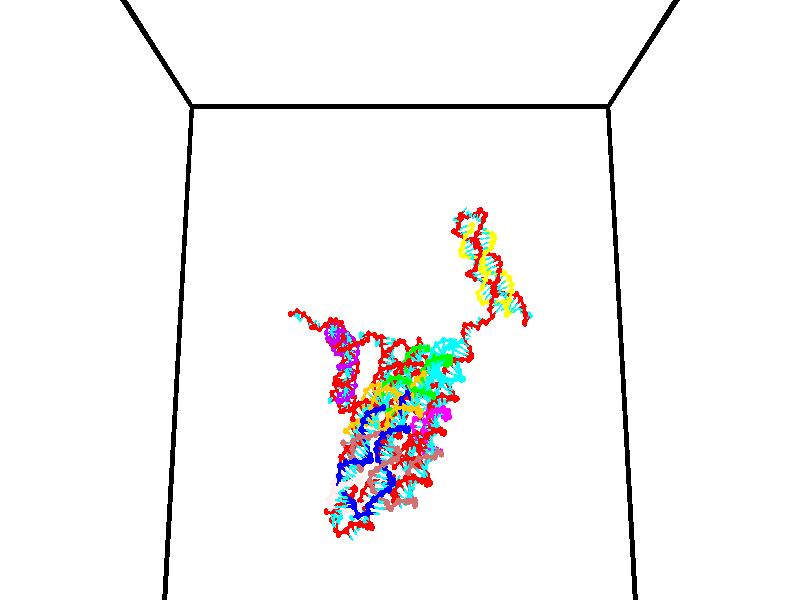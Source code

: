 // switches for output
#declare DRAW_BASES = 1; // possible values are 0, 1; only relevant for DNA ribbons
#declare DRAW_BASES_TYPE = 3; // possible values are 1, 2, 3; only relevant for DNA ribbons
#declare DRAW_FOG = 0; // set to 1 to enable fog

#include "colors.inc"

#include "transforms.inc"
background { rgb <1, 1, 1>}

#default {
   normal{
       ripples 0.25
       frequency 0.20
       turbulence 0.2
       lambda 5
   }
	finish {
		phong 0.1
		phong_size 40.
	}
}

// original window dimensions: 1024x640


// camera settings

camera {
	sky <0, 0.179814, -0.983701>
	up <0, 0.179814, -0.983701>
	right 1.6 * <1, 0, 0>
	location <35, 94.9851, 44.8844>
	look_at <35, 29.7336, 32.9568>
	direction <0, -65.2515, -11.9276>
	angle 67.0682
}


# declare cpy_camera_pos = <35, 94.9851, 44.8844>;
# if (DRAW_FOG = 1)
fog {
	fog_type 2
	up vnormalize(cpy_camera_pos)
	color rgbt<1,1,1,0.3>
	distance 1e-5
	fog_alt 3e-3
	fog_offset 56
}
# end


// LIGHTS

# declare lum = 6;
global_settings {
	ambient_light rgb lum * <0.05, 0.05, 0.05>
	max_trace_level 15
}# declare cpy_direct_light_amount = 0.25;
light_source
{	1000 * <-1, -1.16352, -0.803886>,
	rgb lum * cpy_direct_light_amount
	parallel
}

light_source
{	1000 * <1, 1.16352, 0.803886>,
	rgb lum * cpy_direct_light_amount
	parallel
}

// strand 0

// nucleotide -1

// particle -1
sphere {
	<23.904966, 34.685474, 35.072426> 0.250000
	pigment { color rgbt <1,0,0,0> }
	no_shadow
}
cylinder {
	<24.253475, 34.871006, 35.136608>,  <24.462582, 34.982327, 35.175117>, 0.100000
	pigment { color rgbt <1,0,0,0> }
	no_shadow
}
cylinder {
	<24.253475, 34.871006, 35.136608>,  <23.904966, 34.685474, 35.072426>, 0.100000
	pigment { color rgbt <1,0,0,0> }
	no_shadow
}

// particle -1
sphere {
	<24.253475, 34.871006, 35.136608> 0.100000
	pigment { color rgbt <1,0,0,0> }
	no_shadow
}
sphere {
	0, 1
	scale<0.080000,0.200000,0.300000>
	matrix <0.376035, -0.840957, 0.389087,
		0.315404, -0.278665, -0.907119,
		0.871274, 0.463828, 0.160454,
		24.514858, 35.010155, 35.184746>
	pigment { color rgbt <0,1,1,0> }
	no_shadow
}
cylinder {
	<24.526564, 34.354832, 34.765842>,  <23.904966, 34.685474, 35.072426>, 0.130000
	pigment { color rgbt <1,0,0,0> }
	no_shadow
}

// nucleotide -1

// particle -1
sphere {
	<24.526564, 34.354832, 34.765842> 0.250000
	pigment { color rgbt <1,0,0,0> }
	no_shadow
}
cylinder {
	<24.655653, 34.568817, 35.078167>,  <24.733107, 34.697208, 35.265564>, 0.100000
	pigment { color rgbt <1,0,0,0> }
	no_shadow
}
cylinder {
	<24.655653, 34.568817, 35.078167>,  <24.526564, 34.354832, 34.765842>, 0.100000
	pigment { color rgbt <1,0,0,0> }
	no_shadow
}

// particle -1
sphere {
	<24.655653, 34.568817, 35.078167> 0.100000
	pigment { color rgbt <1,0,0,0> }
	no_shadow
}
sphere {
	0, 1
	scale<0.080000,0.200000,0.300000>
	matrix <0.539447, -0.781810, 0.312682,
		0.777720, 0.320298, -0.540889,
		0.322721, 0.534960, 0.780813,
		24.752470, 34.729305, 35.312412>
	pigment { color rgbt <0,1,1,0> }
	no_shadow
}
cylinder {
	<25.130232, 33.994087, 34.967075>,  <24.526564, 34.354832, 34.765842>, 0.130000
	pigment { color rgbt <1,0,0,0> }
	no_shadow
}

// nucleotide -1

// particle -1
sphere {
	<25.130232, 33.994087, 34.967075> 0.250000
	pigment { color rgbt <1,0,0,0> }
	no_shadow
}
cylinder {
	<25.000917, 34.217018, 35.272980>,  <24.923328, 34.350777, 35.456524>, 0.100000
	pigment { color rgbt <1,0,0,0> }
	no_shadow
}
cylinder {
	<25.000917, 34.217018, 35.272980>,  <25.130232, 33.994087, 34.967075>, 0.100000
	pigment { color rgbt <1,0,0,0> }
	no_shadow
}

// particle -1
sphere {
	<25.000917, 34.217018, 35.272980> 0.100000
	pigment { color rgbt <1,0,0,0> }
	no_shadow
}
sphere {
	0, 1
	scale<0.080000,0.200000,0.300000>
	matrix <0.350384, -0.680224, 0.643838,
		0.879043, 0.476106, 0.024628,
		-0.323287, 0.557332, 0.764766,
		24.903931, 34.384216, 35.502411>
	pigment { color rgbt <0,1,1,0> }
	no_shadow
}
cylinder {
	<25.645411, 33.581802, 35.347557>,  <25.130232, 33.994087, 34.967075>, 0.130000
	pigment { color rgbt <1,0,0,0> }
	no_shadow
}

// nucleotide -1

// particle -1
sphere {
	<25.645411, 33.581802, 35.347557> 0.250000
	pigment { color rgbt <1,0,0,0> }
	no_shadow
}
cylinder {
	<25.601112, 33.234043, 35.540176>,  <25.574533, 33.025387, 35.655746>, 0.100000
	pigment { color rgbt <1,0,0,0> }
	no_shadow
}
cylinder {
	<25.601112, 33.234043, 35.540176>,  <25.645411, 33.581802, 35.347557>, 0.100000
	pigment { color rgbt <1,0,0,0> }
	no_shadow
}

// particle -1
sphere {
	<25.601112, 33.234043, 35.540176> 0.100000
	pigment { color rgbt <1,0,0,0> }
	no_shadow
}
sphere {
	0, 1
	scale<0.080000,0.200000,0.300000>
	matrix <0.857810, -0.328303, -0.395449,
		0.501895, 0.369279, 0.782135,
		-0.110746, -0.869396, 0.481545,
		25.567888, 32.973225, 35.684639>
	pigment { color rgbt <0,1,1,0> }
	no_shadow
}
cylinder {
	<26.196749, 33.396965, 35.863689>,  <25.645411, 33.581802, 35.347557>, 0.130000
	pigment { color rgbt <1,0,0,0> }
	no_shadow
}

// nucleotide -1

// particle -1
sphere {
	<26.196749, 33.396965, 35.863689> 0.250000
	pigment { color rgbt <1,0,0,0> }
	no_shadow
}
cylinder {
	<26.037703, 33.075718, 35.686192>,  <25.942274, 32.882969, 35.579693>, 0.100000
	pigment { color rgbt <1,0,0,0> }
	no_shadow
}
cylinder {
	<26.037703, 33.075718, 35.686192>,  <26.196749, 33.396965, 35.863689>, 0.100000
	pigment { color rgbt <1,0,0,0> }
	no_shadow
}

// particle -1
sphere {
	<26.037703, 33.075718, 35.686192> 0.100000
	pigment { color rgbt <1,0,0,0> }
	no_shadow
}
sphere {
	0, 1
	scale<0.080000,0.200000,0.300000>
	matrix <0.888336, -0.215872, -0.405289,
		0.229700, -0.555345, 0.799268,
		-0.397615, -0.803113, -0.443747,
		25.918419, 32.834785, 35.553066>
	pigment { color rgbt <0,1,1,0> }
	no_shadow
}
cylinder {
	<26.003305, 34.094872, 36.129665>,  <26.196749, 33.396965, 35.863689>, 0.130000
	pigment { color rgbt <1,0,0,0> }
	no_shadow
}

// nucleotide -1

// particle -1
sphere {
	<26.003305, 34.094872, 36.129665> 0.250000
	pigment { color rgbt <1,0,0,0> }
	no_shadow
}
cylinder {
	<26.231857, 34.323174, 35.893780>,  <26.368988, 34.460155, 35.752247>, 0.100000
	pigment { color rgbt <1,0,0,0> }
	no_shadow
}
cylinder {
	<26.231857, 34.323174, 35.893780>,  <26.003305, 34.094872, 36.129665>, 0.100000
	pigment { color rgbt <1,0,0,0> }
	no_shadow
}

// particle -1
sphere {
	<26.231857, 34.323174, 35.893780> 0.100000
	pigment { color rgbt <1,0,0,0> }
	no_shadow
}
sphere {
	0, 1
	scale<0.080000,0.200000,0.300000>
	matrix <0.679597, 0.073775, 0.729866,
		0.460082, -0.817799, -0.345731,
		0.571377, 0.570756, -0.589716,
		26.403271, 34.494400, 35.716866>
	pigment { color rgbt <0,1,1,0> }
	no_shadow
}
cylinder {
	<26.779247, 33.920612, 36.260792>,  <26.003305, 34.094872, 36.129665>, 0.130000
	pigment { color rgbt <1,0,0,0> }
	no_shadow
}

// nucleotide -1

// particle -1
sphere {
	<26.779247, 33.920612, 36.260792> 0.250000
	pigment { color rgbt <1,0,0,0> }
	no_shadow
}
cylinder {
	<26.780817, 34.291119, 36.110054>,  <26.781759, 34.513424, 36.019611>, 0.100000
	pigment { color rgbt <1,0,0,0> }
	no_shadow
}
cylinder {
	<26.780817, 34.291119, 36.110054>,  <26.779247, 33.920612, 36.260792>, 0.100000
	pigment { color rgbt <1,0,0,0> }
	no_shadow
}

// particle -1
sphere {
	<26.780817, 34.291119, 36.110054> 0.100000
	pigment { color rgbt <1,0,0,0> }
	no_shadow
}
sphere {
	0, 1
	scale<0.080000,0.200000,0.300000>
	matrix <0.790346, 0.228003, 0.568654,
		0.612648, -0.300070, -0.731177,
		0.003926, 0.926268, -0.376844,
		26.781994, 34.569000, 35.997002>
	pigment { color rgbt <0,1,1,0> }
	no_shadow
}
cylinder {
	<27.396975, 33.999123, 35.887413>,  <26.779247, 33.920612, 36.260792>, 0.130000
	pigment { color rgbt <1,0,0,0> }
	no_shadow
}

// nucleotide -1

// particle -1
sphere {
	<27.396975, 33.999123, 35.887413> 0.250000
	pigment { color rgbt <1,0,0,0> }
	no_shadow
}
cylinder {
	<27.765150, 34.091515, 36.013554>,  <27.986055, 34.146950, 36.089237>, 0.100000
	pigment { color rgbt <1,0,0,0> }
	no_shadow
}
cylinder {
	<27.765150, 34.091515, 36.013554>,  <27.396975, 33.999123, 35.887413>, 0.100000
	pigment { color rgbt <1,0,0,0> }
	no_shadow
}

// particle -1
sphere {
	<27.765150, 34.091515, 36.013554> 0.100000
	pigment { color rgbt <1,0,0,0> }
	no_shadow
}
sphere {
	0, 1
	scale<0.080000,0.200000,0.300000>
	matrix <0.323445, -0.903052, -0.282632,
		0.219494, 0.362142, -0.905911,
		0.920438, 0.230976, 0.315347,
		28.041281, 34.160809, 36.108158>
	pigment { color rgbt <0,1,1,0> }
	no_shadow
}
cylinder {
	<27.872913, 33.829929, 35.437160>,  <27.396975, 33.999123, 35.887413>, 0.130000
	pigment { color rgbt <1,0,0,0> }
	no_shadow
}

// nucleotide -1

// particle -1
sphere {
	<27.872913, 33.829929, 35.437160> 0.250000
	pigment { color rgbt <1,0,0,0> }
	no_shadow
}
cylinder {
	<27.998867, 33.798477, 35.815506>,  <28.074438, 33.779606, 36.042515>, 0.100000
	pigment { color rgbt <1,0,0,0> }
	no_shadow
}
cylinder {
	<27.998867, 33.798477, 35.815506>,  <27.872913, 33.829929, 35.437160>, 0.100000
	pigment { color rgbt <1,0,0,0> }
	no_shadow
}

// particle -1
sphere {
	<27.998867, 33.798477, 35.815506> 0.100000
	pigment { color rgbt <1,0,0,0> }
	no_shadow
}
sphere {
	0, 1
	scale<0.080000,0.200000,0.300000>
	matrix <0.282872, -0.943500, -0.172602,
		0.905998, 0.321909, -0.274849,
		0.314882, -0.078630, 0.945868,
		28.093332, 33.774887, 36.099266>
	pigment { color rgbt <0,1,1,0> }
	no_shadow
}
cylinder {
	<28.396070, 33.463928, 35.404945>,  <27.872913, 33.829929, 35.437160>, 0.130000
	pigment { color rgbt <1,0,0,0> }
	no_shadow
}

// nucleotide -1

// particle -1
sphere {
	<28.396070, 33.463928, 35.404945> 0.250000
	pigment { color rgbt <1,0,0,0> }
	no_shadow
}
cylinder {
	<28.310486, 33.401337, 35.790638>,  <28.259134, 33.363781, 36.022053>, 0.100000
	pigment { color rgbt <1,0,0,0> }
	no_shadow
}
cylinder {
	<28.310486, 33.401337, 35.790638>,  <28.396070, 33.463928, 35.404945>, 0.100000
	pigment { color rgbt <1,0,0,0> }
	no_shadow
}

// particle -1
sphere {
	<28.310486, 33.401337, 35.790638> 0.100000
	pigment { color rgbt <1,0,0,0> }
	no_shadow
}
sphere {
	0, 1
	scale<0.080000,0.200000,0.300000>
	matrix <0.214629, -0.970496, -0.109869,
		0.952971, 0.183443, 0.241235,
		-0.213963, -0.156478, 0.964227,
		28.246298, 33.354393, 36.079906>
	pigment { color rgbt <0,1,1,0> }
	no_shadow
}
cylinder {
	<28.922693, 32.950089, 35.557182>,  <28.396070, 33.463928, 35.404945>, 0.130000
	pigment { color rgbt <1,0,0,0> }
	no_shadow
}

// nucleotide -1

// particle -1
sphere {
	<28.922693, 32.950089, 35.557182> 0.250000
	pigment { color rgbt <1,0,0,0> }
	no_shadow
}
cylinder {
	<28.649899, 32.949215, 35.849728>,  <28.486221, 32.948692, 36.025253>, 0.100000
	pigment { color rgbt <1,0,0,0> }
	no_shadow
}
cylinder {
	<28.649899, 32.949215, 35.849728>,  <28.922693, 32.950089, 35.557182>, 0.100000
	pigment { color rgbt <1,0,0,0> }
	no_shadow
}

// particle -1
sphere {
	<28.649899, 32.949215, 35.849728> 0.100000
	pigment { color rgbt <1,0,0,0> }
	no_shadow
}
sphere {
	0, 1
	scale<0.080000,0.200000,0.300000>
	matrix <0.130937, -0.984203, 0.119161,
		0.719549, 0.177029, 0.671498,
		-0.681985, -0.002182, 0.731363,
		28.445303, 32.948559, 36.069138>
	pigment { color rgbt <0,1,1,0> }
	no_shadow
}
cylinder {
	<29.201630, 32.696903, 36.225929>,  <28.922693, 32.950089, 35.557182>, 0.130000
	pigment { color rgbt <1,0,0,0> }
	no_shadow
}

// nucleotide -1

// particle -1
sphere {
	<29.201630, 32.696903, 36.225929> 0.250000
	pigment { color rgbt <1,0,0,0> }
	no_shadow
}
cylinder {
	<28.810076, 32.615150, 36.227173>,  <28.575144, 32.566097, 36.227921>, 0.100000
	pigment { color rgbt <1,0,0,0> }
	no_shadow
}
cylinder {
	<28.810076, 32.615150, 36.227173>,  <29.201630, 32.696903, 36.225929>, 0.100000
	pigment { color rgbt <1,0,0,0> }
	no_shadow
}

// particle -1
sphere {
	<28.810076, 32.615150, 36.227173> 0.100000
	pigment { color rgbt <1,0,0,0> }
	no_shadow
}
sphere {
	0, 1
	scale<0.080000,0.200000,0.300000>
	matrix <0.199342, -0.951147, 0.235758,
		-0.045228, 0.231400, 0.971807,
		-0.978886, -0.204385, 0.003110,
		28.516411, 32.553837, 36.228107>
	pigment { color rgbt <0,1,1,0> }
	no_shadow
}
cylinder {
	<29.095430, 32.260128, 36.829594>,  <29.201630, 32.696903, 36.225929>, 0.130000
	pigment { color rgbt <1,0,0,0> }
	no_shadow
}

// nucleotide -1

// particle -1
sphere {
	<29.095430, 32.260128, 36.829594> 0.250000
	pigment { color rgbt <1,0,0,0> }
	no_shadow
}
cylinder {
	<28.772409, 32.181244, 36.607254>,  <28.578596, 32.133915, 36.473850>, 0.100000
	pigment { color rgbt <1,0,0,0> }
	no_shadow
}
cylinder {
	<28.772409, 32.181244, 36.607254>,  <29.095430, 32.260128, 36.829594>, 0.100000
	pigment { color rgbt <1,0,0,0> }
	no_shadow
}

// particle -1
sphere {
	<28.772409, 32.181244, 36.607254> 0.100000
	pigment { color rgbt <1,0,0,0> }
	no_shadow
}
sphere {
	0, 1
	scale<0.080000,0.200000,0.300000>
	matrix <0.005693, -0.945005, 0.327007,
		-0.589768, 0.260911, 0.764264,
		-0.807553, -0.197209, -0.555848,
		28.530144, 32.122082, 36.440498>
	pigment { color rgbt <0,1,1,0> }
	no_shadow
}
cylinder {
	<28.649645, 31.821907, 37.228855>,  <29.095430, 32.260128, 36.829594>, 0.130000
	pigment { color rgbt <1,0,0,0> }
	no_shadow
}

// nucleotide -1

// particle -1
sphere {
	<28.649645, 31.821907, 37.228855> 0.250000
	pigment { color rgbt <1,0,0,0> }
	no_shadow
}
cylinder {
	<28.517895, 31.754400, 36.857258>,  <28.438845, 31.713896, 36.634300>, 0.100000
	pigment { color rgbt <1,0,0,0> }
	no_shadow
}
cylinder {
	<28.517895, 31.754400, 36.857258>,  <28.649645, 31.821907, 37.228855>, 0.100000
	pigment { color rgbt <1,0,0,0> }
	no_shadow
}

// particle -1
sphere {
	<28.517895, 31.754400, 36.857258> 0.100000
	pigment { color rgbt <1,0,0,0> }
	no_shadow
}
sphere {
	0, 1
	scale<0.080000,0.200000,0.300000>
	matrix <-0.011044, -0.983141, 0.182518,
		-0.944134, 0.070377, 0.321960,
		-0.329376, -0.168766, -0.928994,
		28.419083, 31.703770, 36.578560>
	pigment { color rgbt <0,1,1,0> }
	no_shadow
}
cylinder {
	<28.233044, 31.310204, 37.380997>,  <28.649645, 31.821907, 37.228855>, 0.130000
	pigment { color rgbt <1,0,0,0> }
	no_shadow
}

// nucleotide -1

// particle -1
sphere {
	<28.233044, 31.310204, 37.380997> 0.250000
	pigment { color rgbt <1,0,0,0> }
	no_shadow
}
cylinder {
	<28.223686, 31.289122, 36.981663>,  <28.218071, 31.276472, 36.742062>, 0.100000
	pigment { color rgbt <1,0,0,0> }
	no_shadow
}
cylinder {
	<28.223686, 31.289122, 36.981663>,  <28.233044, 31.310204, 37.380997>, 0.100000
	pigment { color rgbt <1,0,0,0> }
	no_shadow
}

// particle -1
sphere {
	<28.223686, 31.289122, 36.981663> 0.100000
	pigment { color rgbt <1,0,0,0> }
	no_shadow
}
sphere {
	0, 1
	scale<0.080000,0.200000,0.300000>
	matrix <-0.139945, -0.988604, 0.055469,
		-0.989883, 0.141010, 0.015750,
		-0.023392, -0.052704, -0.998336,
		28.216669, 31.273310, 36.682163>
	pigment { color rgbt <0,1,1,0> }
	no_shadow
}
cylinder {
	<27.701643, 31.039804, 37.187923>,  <28.233044, 31.310204, 37.380997>, 0.130000
	pigment { color rgbt <1,0,0,0> }
	no_shadow
}

// nucleotide -1

// particle -1
sphere {
	<27.701643, 31.039804, 37.187923> 0.250000
	pigment { color rgbt <1,0,0,0> }
	no_shadow
}
cylinder {
	<27.928228, 30.958250, 36.868538>,  <28.064180, 30.909317, 36.676907>, 0.100000
	pigment { color rgbt <1,0,0,0> }
	no_shadow
}
cylinder {
	<27.928228, 30.958250, 36.868538>,  <27.701643, 31.039804, 37.187923>, 0.100000
	pigment { color rgbt <1,0,0,0> }
	no_shadow
}

// particle -1
sphere {
	<27.928228, 30.958250, 36.868538> 0.100000
	pigment { color rgbt <1,0,0,0> }
	no_shadow
}
sphere {
	0, 1
	scale<0.080000,0.200000,0.300000>
	matrix <-0.178314, -0.976283, 0.122786,
		-0.804563, 0.072824, -0.589385,
		0.566464, -0.203884, -0.798467,
		28.098167, 30.897085, 36.628998>
	pigment { color rgbt <0,1,1,0> }
	no_shadow
}
cylinder {
	<27.272161, 30.514023, 36.810970>,  <27.701643, 31.039804, 37.187923>, 0.130000
	pigment { color rgbt <1,0,0,0> }
	no_shadow
}

// nucleotide -1

// particle -1
sphere {
	<27.272161, 30.514023, 36.810970> 0.250000
	pigment { color rgbt <1,0,0,0> }
	no_shadow
}
cylinder {
	<27.656845, 30.497095, 36.702652>,  <27.887655, 30.486938, 36.637661>, 0.100000
	pigment { color rgbt <1,0,0,0> }
	no_shadow
}
cylinder {
	<27.656845, 30.497095, 36.702652>,  <27.272161, 30.514023, 36.810970>, 0.100000
	pigment { color rgbt <1,0,0,0> }
	no_shadow
}

// particle -1
sphere {
	<27.656845, 30.497095, 36.702652> 0.100000
	pigment { color rgbt <1,0,0,0> }
	no_shadow
}
sphere {
	0, 1
	scale<0.080000,0.200000,0.300000>
	matrix <0.035183, -0.960770, 0.275107,
		-0.271811, -0.274099, -0.922490,
		0.961707, -0.042321, -0.270792,
		27.945356, 30.484398, 36.621414>
	pigment { color rgbt <0,1,1,0> }
	no_shadow
}
cylinder {
	<27.414454, 29.854103, 36.461052>,  <27.272161, 30.514023, 36.810970>, 0.130000
	pigment { color rgbt <1,0,0,0> }
	no_shadow
}

// nucleotide -1

// particle -1
sphere {
	<27.414454, 29.854103, 36.461052> 0.250000
	pigment { color rgbt <1,0,0,0> }
	no_shadow
}
cylinder {
	<27.777536, 29.980640, 36.571323>,  <27.995386, 30.056562, 36.637486>, 0.100000
	pigment { color rgbt <1,0,0,0> }
	no_shadow
}
cylinder {
	<27.777536, 29.980640, 36.571323>,  <27.414454, 29.854103, 36.461052>, 0.100000
	pigment { color rgbt <1,0,0,0> }
	no_shadow
}

// particle -1
sphere {
	<27.777536, 29.980640, 36.571323> 0.100000
	pigment { color rgbt <1,0,0,0> }
	no_shadow
}
sphere {
	0, 1
	scale<0.080000,0.200000,0.300000>
	matrix <0.308649, -0.948442, 0.072073,
		0.284263, 0.019666, -0.958545,
		0.907706, 0.316341, 0.275677,
		28.049849, 30.075542, 36.654026>
	pigment { color rgbt <0,1,1,0> }
	no_shadow
}
cylinder {
	<27.855352, 29.308598, 36.195995>,  <27.414454, 29.854103, 36.461052>, 0.130000
	pigment { color rgbt <1,0,0,0> }
	no_shadow
}

// nucleotide -1

// particle -1
sphere {
	<27.855352, 29.308598, 36.195995> 0.250000
	pigment { color rgbt <1,0,0,0> }
	no_shadow
}
cylinder {
	<28.082718, 29.492104, 36.469181>,  <28.219137, 29.602207, 36.633091>, 0.100000
	pigment { color rgbt <1,0,0,0> }
	no_shadow
}
cylinder {
	<28.082718, 29.492104, 36.469181>,  <27.855352, 29.308598, 36.195995>, 0.100000
	pigment { color rgbt <1,0,0,0> }
	no_shadow
}

// particle -1
sphere {
	<28.082718, 29.492104, 36.469181> 0.100000
	pigment { color rgbt <1,0,0,0> }
	no_shadow
}
sphere {
	0, 1
	scale<0.080000,0.200000,0.300000>
	matrix <0.418375, -0.875940, 0.240190,
		0.708428, 0.149208, -0.689831,
		0.568412, 0.458765, 0.682966,
		28.253242, 29.629734, 36.674072>
	pigment { color rgbt <0,1,1,0> }
	no_shadow
}
cylinder {
	<28.546900, 29.133541, 36.036716>,  <27.855352, 29.308598, 36.195995>, 0.130000
	pigment { color rgbt <1,0,0,0> }
	no_shadow
}

// nucleotide -1

// particle -1
sphere {
	<28.546900, 29.133541, 36.036716> 0.250000
	pigment { color rgbt <1,0,0,0> }
	no_shadow
}
cylinder {
	<28.502480, 29.218994, 36.424950>,  <28.475828, 29.270266, 36.657890>, 0.100000
	pigment { color rgbt <1,0,0,0> }
	no_shadow
}
cylinder {
	<28.502480, 29.218994, 36.424950>,  <28.546900, 29.133541, 36.036716>, 0.100000
	pigment { color rgbt <1,0,0,0> }
	no_shadow
}

// particle -1
sphere {
	<28.502480, 29.218994, 36.424950> 0.100000
	pigment { color rgbt <1,0,0,0> }
	no_shadow
}
sphere {
	0, 1
	scale<0.080000,0.200000,0.300000>
	matrix <0.366496, -0.898985, 0.239805,
		0.923769, 0.382345, 0.021536,
		-0.111049, 0.213632, 0.970582,
		28.469166, 29.283083, 36.716125>
	pigment { color rgbt <0,1,1,0> }
	no_shadow
}
cylinder {
	<29.174749, 28.782188, 36.231411>,  <28.546900, 29.133541, 36.036716>, 0.130000
	pigment { color rgbt <1,0,0,0> }
	no_shadow
}

// nucleotide -1

// particle -1
sphere {
	<29.174749, 28.782188, 36.231411> 0.250000
	pigment { color rgbt <1,0,0,0> }
	no_shadow
}
cylinder {
	<28.955446, 28.867155, 36.554966>,  <28.823864, 28.918135, 36.749100>, 0.100000
	pigment { color rgbt <1,0,0,0> }
	no_shadow
}
cylinder {
	<28.955446, 28.867155, 36.554966>,  <29.174749, 28.782188, 36.231411>, 0.100000
	pigment { color rgbt <1,0,0,0> }
	no_shadow
}

// particle -1
sphere {
	<28.955446, 28.867155, 36.554966> 0.100000
	pigment { color rgbt <1,0,0,0> }
	no_shadow
}
sphere {
	0, 1
	scale<0.080000,0.200000,0.300000>
	matrix <0.123605, -0.936003, 0.329576,
		0.827126, 0.280674, 0.486913,
		-0.548256, 0.212416, 0.808885,
		28.790970, 28.930880, 36.797630>
	pigment { color rgbt <0,1,1,0> }
	no_shadow
}
cylinder {
	<29.541225, 28.535522, 36.885181>,  <29.174749, 28.782188, 36.231411>, 0.130000
	pigment { color rgbt <1,0,0,0> }
	no_shadow
}

// nucleotide -1

// particle -1
sphere {
	<29.541225, 28.535522, 36.885181> 0.250000
	pigment { color rgbt <1,0,0,0> }
	no_shadow
}
cylinder {
	<29.151869, 28.547998, 36.975990>,  <28.918255, 28.555483, 37.030476>, 0.100000
	pigment { color rgbt <1,0,0,0> }
	no_shadow
}
cylinder {
	<29.151869, 28.547998, 36.975990>,  <29.541225, 28.535522, 36.885181>, 0.100000
	pigment { color rgbt <1,0,0,0> }
	no_shadow
}

// particle -1
sphere {
	<29.151869, 28.547998, 36.975990> 0.100000
	pigment { color rgbt <1,0,0,0> }
	no_shadow
}
sphere {
	0, 1
	scale<0.080000,0.200000,0.300000>
	matrix <0.091961, -0.854258, 0.511652,
		0.209895, 0.518914, 0.828657,
		-0.973390, 0.031189, 0.227024,
		28.859852, 28.557356, 37.044098>
	pigment { color rgbt <0,1,1,0> }
	no_shadow
}
cylinder {
	<29.486462, 28.519876, 37.588314>,  <29.541225, 28.535522, 36.885181>, 0.130000
	pigment { color rgbt <1,0,0,0> }
	no_shadow
}

// nucleotide -1

// particle -1
sphere {
	<29.486462, 28.519876, 37.588314> 0.250000
	pigment { color rgbt <1,0,0,0> }
	no_shadow
}
cylinder {
	<29.153063, 28.366747, 37.428951>,  <28.953024, 28.274870, 37.333332>, 0.100000
	pigment { color rgbt <1,0,0,0> }
	no_shadow
}
cylinder {
	<29.153063, 28.366747, 37.428951>,  <29.486462, 28.519876, 37.588314>, 0.100000
	pigment { color rgbt <1,0,0,0> }
	no_shadow
}

// particle -1
sphere {
	<29.153063, 28.366747, 37.428951> 0.100000
	pigment { color rgbt <1,0,0,0> }
	no_shadow
}
sphere {
	0, 1
	scale<0.080000,0.200000,0.300000>
	matrix <0.058416, -0.778084, 0.625438,
		-0.549426, 0.498027, 0.670894,
		-0.833497, -0.382823, -0.398407,
		28.903013, 28.251900, 37.309429>
	pigment { color rgbt <0,1,1,0> }
	no_shadow
}
cylinder {
	<29.249092, 28.238512, 38.146530>,  <29.486462, 28.519876, 37.588314>, 0.130000
	pigment { color rgbt <1,0,0,0> }
	no_shadow
}

// nucleotide -1

// particle -1
sphere {
	<29.249092, 28.238512, 38.146530> 0.250000
	pigment { color rgbt <1,0,0,0> }
	no_shadow
}
cylinder {
	<28.990007, 28.086794, 37.882225>,  <28.834557, 27.995762, 37.723640>, 0.100000
	pigment { color rgbt <1,0,0,0> }
	no_shadow
}
cylinder {
	<28.990007, 28.086794, 37.882225>,  <29.249092, 28.238512, 38.146530>, 0.100000
	pigment { color rgbt <1,0,0,0> }
	no_shadow
}

// particle -1
sphere {
	<28.990007, 28.086794, 37.882225> 0.100000
	pigment { color rgbt <1,0,0,0> }
	no_shadow
}
sphere {
	0, 1
	scale<0.080000,0.200000,0.300000>
	matrix <-0.077601, -0.829916, 0.552465,
		-0.757925, 0.409113, 0.508111,
		-0.647710, -0.379297, -0.660762,
		28.795694, 27.973005, 37.683998>
	pigment { color rgbt <0,1,1,0> }
	no_shadow
}
cylinder {
	<28.613396, 27.977587, 38.540905>,  <29.249092, 28.238512, 38.146530>, 0.130000
	pigment { color rgbt <1,0,0,0> }
	no_shadow
}

// nucleotide -1

// particle -1
sphere {
	<28.613396, 27.977587, 38.540905> 0.250000
	pigment { color rgbt <1,0,0,0> }
	no_shadow
}
cylinder {
	<28.637054, 27.799791, 38.183372>,  <28.651251, 27.693113, 37.968853>, 0.100000
	pigment { color rgbt <1,0,0,0> }
	no_shadow
}
cylinder {
	<28.637054, 27.799791, 38.183372>,  <28.613396, 27.977587, 38.540905>, 0.100000
	pigment { color rgbt <1,0,0,0> }
	no_shadow
}

// particle -1
sphere {
	<28.637054, 27.799791, 38.183372> 0.100000
	pigment { color rgbt <1,0,0,0> }
	no_shadow
}
sphere {
	0, 1
	scale<0.080000,0.200000,0.300000>
	matrix <0.021760, -0.894610, 0.446317,
		-0.998012, -0.045849, -0.043242,
		0.059148, -0.444489, -0.893829,
		28.654799, 27.666445, 37.915222>
	pigment { color rgbt <0,1,1,0> }
	no_shadow
}
cylinder {
	<28.398993, 27.306232, 38.639477>,  <28.613396, 27.977587, 38.540905>, 0.130000
	pigment { color rgbt <1,0,0,0> }
	no_shadow
}

// nucleotide -1

// particle -1
sphere {
	<28.398993, 27.306232, 38.639477> 0.250000
	pigment { color rgbt <1,0,0,0> }
	no_shadow
}
cylinder {
	<28.169901, 27.036201, 38.825489>,  <28.032446, 26.874182, 38.937096>, 0.100000
	pigment { color rgbt <1,0,0,0> }
	no_shadow
}
cylinder {
	<28.169901, 27.036201, 38.825489>,  <28.398993, 27.306232, 38.639477>, 0.100000
	pigment { color rgbt <1,0,0,0> }
	no_shadow
}

// particle -1
sphere {
	<28.169901, 27.036201, 38.825489> 0.100000
	pigment { color rgbt <1,0,0,0> }
	no_shadow
}
sphere {
	0, 1
	scale<0.080000,0.200000,0.300000>
	matrix <0.608032, 0.030631, 0.793321,
		-0.549798, 0.737110, 0.392926,
		-0.572729, -0.675078, 0.465028,
		27.998083, 26.833677, 38.964996>
	pigment { color rgbt <0,1,1,0> }
	no_shadow
}
cylinder {
	<28.895645, 27.216734, 39.202469>,  <28.398993, 27.306232, 38.639477>, 0.130000
	pigment { color rgbt <1,0,0,0> }
	no_shadow
}

// nucleotide -1

// particle -1
sphere {
	<28.895645, 27.216734, 39.202469> 0.250000
	pigment { color rgbt <1,0,0,0> }
	no_shadow
}
cylinder {
	<28.533310, 27.050360, 39.234612>,  <28.315908, 26.950535, 39.253899>, 0.100000
	pigment { color rgbt <1,0,0,0> }
	no_shadow
}
cylinder {
	<28.533310, 27.050360, 39.234612>,  <28.895645, 27.216734, 39.202469>, 0.100000
	pigment { color rgbt <1,0,0,0> }
	no_shadow
}

// particle -1
sphere {
	<28.533310, 27.050360, 39.234612> 0.100000
	pigment { color rgbt <1,0,0,0> }
	no_shadow
}
sphere {
	0, 1
	scale<0.080000,0.200000,0.300000>
	matrix <0.140367, -0.115719, 0.983314,
		-0.399698, 0.902001, 0.163206,
		-0.905836, -0.415938, 0.080359,
		28.261559, 26.925579, 39.258720>
	pigment { color rgbt <0,1,1,0> }
	no_shadow
}
cylinder {
	<28.264269, 27.610573, 39.580803>,  <28.895645, 27.216734, 39.202469>, 0.130000
	pigment { color rgbt <1,0,0,0> }
	no_shadow
}

// nucleotide -1

// particle -1
sphere {
	<28.264269, 27.610573, 39.580803> 0.250000
	pigment { color rgbt <1,0,0,0> }
	no_shadow
}
cylinder {
	<28.282040, 27.211123, 39.591942>,  <28.292702, 26.971453, 39.598625>, 0.100000
	pigment { color rgbt <1,0,0,0> }
	no_shadow
}
cylinder {
	<28.282040, 27.211123, 39.591942>,  <28.264269, 27.610573, 39.580803>, 0.100000
	pigment { color rgbt <1,0,0,0> }
	no_shadow
}

// particle -1
sphere {
	<28.282040, 27.211123, 39.591942> 0.100000
	pigment { color rgbt <1,0,0,0> }
	no_shadow
}
sphere {
	0, 1
	scale<0.080000,0.200000,0.300000>
	matrix <0.001014, 0.027918, 0.999610,
		-0.999012, -0.044381, 0.002253,
		0.044427, -0.998624, 0.027846,
		28.295368, 26.911535, 39.600296>
	pigment { color rgbt <0,1,1,0> }
	no_shadow
}
cylinder {
	<27.765560, 27.433121, 39.924591>,  <28.264269, 27.610573, 39.580803>, 0.130000
	pigment { color rgbt <1,0,0,0> }
	no_shadow
}

// nucleotide -1

// particle -1
sphere {
	<27.765560, 27.433121, 39.924591> 0.250000
	pigment { color rgbt <1,0,0,0> }
	no_shadow
}
cylinder {
	<28.048414, 27.155352, 39.977867>,  <28.218126, 26.988691, 40.009830>, 0.100000
	pigment { color rgbt <1,0,0,0> }
	no_shadow
}
cylinder {
	<28.048414, 27.155352, 39.977867>,  <27.765560, 27.433121, 39.924591>, 0.100000
	pigment { color rgbt <1,0,0,0> }
	no_shadow
}

// particle -1
sphere {
	<28.048414, 27.155352, 39.977867> 0.100000
	pigment { color rgbt <1,0,0,0> }
	no_shadow
}
sphere {
	0, 1
	scale<0.080000,0.200000,0.300000>
	matrix <-0.043391, 0.145390, 0.988423,
		-0.705745, -0.704728, 0.072679,
		0.707136, -0.694421, 0.133187,
		28.260555, 26.947025, 40.017822>
	pigment { color rgbt <0,1,1,0> }
	no_shadow
}
cylinder {
	<27.554562, 26.800182, 40.396908>,  <27.765560, 27.433121, 39.924591>, 0.130000
	pigment { color rgbt <1,0,0,0> }
	no_shadow
}

// nucleotide -1

// particle -1
sphere {
	<27.554562, 26.800182, 40.396908> 0.250000
	pigment { color rgbt <1,0,0,0> }
	no_shadow
}
cylinder {
	<27.927553, 26.944651, 40.394459>,  <28.151348, 27.031332, 40.392990>, 0.100000
	pigment { color rgbt <1,0,0,0> }
	no_shadow
}
cylinder {
	<27.927553, 26.944651, 40.394459>,  <27.554562, 26.800182, 40.396908>, 0.100000
	pigment { color rgbt <1,0,0,0> }
	no_shadow
}

// particle -1
sphere {
	<27.927553, 26.944651, 40.394459> 0.100000
	pigment { color rgbt <1,0,0,0> }
	no_shadow
}
sphere {
	0, 1
	scale<0.080000,0.200000,0.300000>
	matrix <-0.077336, 0.216163, 0.973290,
		0.352850, -0.907098, 0.229499,
		0.932479, 0.361174, -0.006121,
		28.207296, 27.053001, 40.392624>
	pigment { color rgbt <0,1,1,0> }
	no_shadow
}
cylinder {
	<27.860657, 26.474813, 40.968983>,  <27.554562, 26.800182, 40.396908>, 0.130000
	pigment { color rgbt <1,0,0,0> }
	no_shadow
}

// nucleotide -1

// particle -1
sphere {
	<27.860657, 26.474813, 40.968983> 0.250000
	pigment { color rgbt <1,0,0,0> }
	no_shadow
}
cylinder {
	<28.024950, 26.829418, 40.883759>,  <28.123526, 27.042181, 40.832623>, 0.100000
	pigment { color rgbt <1,0,0,0> }
	no_shadow
}
cylinder {
	<28.024950, 26.829418, 40.883759>,  <27.860657, 26.474813, 40.968983>, 0.100000
	pigment { color rgbt <1,0,0,0> }
	no_shadow
}

// particle -1
sphere {
	<28.024950, 26.829418, 40.883759> 0.100000
	pigment { color rgbt <1,0,0,0> }
	no_shadow
}
sphere {
	0, 1
	scale<0.080000,0.200000,0.300000>
	matrix <-0.143794, 0.293745, 0.945006,
		0.900346, -0.357507, 0.248126,
		0.410733, 0.886511, -0.213065,
		28.148170, 27.095371, 40.819839>
	pigment { color rgbt <0,1,1,0> }
	no_shadow
}
cylinder {
	<27.352423, 26.988503, 41.229477>,  <27.860657, 26.474813, 40.968983>, 0.130000
	pigment { color rgbt <1,0,0,0> }
	no_shadow
}

// nucleotide -1

// particle -1
sphere {
	<27.352423, 26.988503, 41.229477> 0.250000
	pigment { color rgbt <1,0,0,0> }
	no_shadow
}
cylinder {
	<27.270901, 27.137169, 41.591766>,  <27.221987, 27.226368, 41.809139>, 0.100000
	pigment { color rgbt <1,0,0,0> }
	no_shadow
}
cylinder {
	<27.270901, 27.137169, 41.591766>,  <27.352423, 26.988503, 41.229477>, 0.100000
	pigment { color rgbt <1,0,0,0> }
	no_shadow
}

// particle -1
sphere {
	<27.270901, 27.137169, 41.591766> 0.100000
	pigment { color rgbt <1,0,0,0> }
	no_shadow
}
sphere {
	0, 1
	scale<0.080000,0.200000,0.300000>
	matrix <-0.095821, -0.928268, 0.359357,
		0.974311, -0.013548, 0.224799,
		-0.203805, 0.371666, 0.905719,
		27.209759, 27.248669, 41.863483>
	pigment { color rgbt <0,1,1,0> }
	no_shadow
}
cylinder {
	<27.675863, 26.592590, 41.771080>,  <27.352423, 26.988503, 41.229477>, 0.130000
	pigment { color rgbt <1,0,0,0> }
	no_shadow
}

// nucleotide -1

// particle -1
sphere {
	<27.675863, 26.592590, 41.771080> 0.250000
	pigment { color rgbt <1,0,0,0> }
	no_shadow
}
cylinder {
	<27.385611, 26.784122, 41.968739>,  <27.211460, 26.899042, 42.087334>, 0.100000
	pigment { color rgbt <1,0,0,0> }
	no_shadow
}
cylinder {
	<27.385611, 26.784122, 41.968739>,  <27.675863, 26.592590, 41.771080>, 0.100000
	pigment { color rgbt <1,0,0,0> }
	no_shadow
}

// particle -1
sphere {
	<27.385611, 26.784122, 41.968739> 0.100000
	pigment { color rgbt <1,0,0,0> }
	no_shadow
}
sphere {
	0, 1
	scale<0.080000,0.200000,0.300000>
	matrix <-0.160294, -0.816024, 0.555348,
		0.669155, 0.323768, 0.668885,
		-0.725630, 0.478832, 0.494148,
		27.167921, 26.927773, 42.116982>
	pigment { color rgbt <0,1,1,0> }
	no_shadow
}
cylinder {
	<28.184408, 26.847050, 42.377243>,  <27.675863, 26.592590, 41.771080>, 0.130000
	pigment { color rgbt <1,0,0,0> }
	no_shadow
}

// nucleotide -1

// particle -1
sphere {
	<28.184408, 26.847050, 42.377243> 0.250000
	pigment { color rgbt <1,0,0,0> }
	no_shadow
}
cylinder {
	<28.568165, 26.808626, 42.483330>,  <28.798418, 26.785572, 42.546982>, 0.100000
	pigment { color rgbt <1,0,0,0> }
	no_shadow
}
cylinder {
	<28.568165, 26.808626, 42.483330>,  <28.184408, 26.847050, 42.377243>, 0.100000
	pigment { color rgbt <1,0,0,0> }
	no_shadow
}

// particle -1
sphere {
	<28.568165, 26.808626, 42.483330> 0.100000
	pigment { color rgbt <1,0,0,0> }
	no_shadow
}
sphere {
	0, 1
	scale<0.080000,0.200000,0.300000>
	matrix <0.103278, 0.994563, -0.013370,
		-0.262493, 0.040219, 0.964095,
		0.959391, -0.096061, 0.265220,
		28.855982, 26.779808, 42.562897>
	pigment { color rgbt <0,1,1,0> }
	no_shadow
}
cylinder {
	<28.387754, 27.327318, 42.955997>,  <28.184408, 26.847050, 42.377243>, 0.130000
	pigment { color rgbt <1,0,0,0> }
	no_shadow
}

// nucleotide -1

// particle -1
sphere {
	<28.387754, 27.327318, 42.955997> 0.250000
	pigment { color rgbt <1,0,0,0> }
	no_shadow
}
cylinder {
	<28.720772, 27.254126, 42.746849>,  <28.920582, 27.210211, 42.621361>, 0.100000
	pigment { color rgbt <1,0,0,0> }
	no_shadow
}
cylinder {
	<28.720772, 27.254126, 42.746849>,  <28.387754, 27.327318, 42.955997>, 0.100000
	pigment { color rgbt <1,0,0,0> }
	no_shadow
}

// particle -1
sphere {
	<28.720772, 27.254126, 42.746849> 0.100000
	pigment { color rgbt <1,0,0,0> }
	no_shadow
}
sphere {
	0, 1
	scale<0.080000,0.200000,0.300000>
	matrix <0.115020, 0.980400, -0.159957,
		0.541889, 0.073030, 0.837271,
		0.832542, -0.182982, -0.522868,
		28.970535, 27.199230, 42.589989>
	pigment { color rgbt <0,1,1,0> }
	no_shadow
}
cylinder {
	<28.787338, 27.977240, 42.991627>,  <28.387754, 27.327318, 42.955997>, 0.130000
	pigment { color rgbt <1,0,0,0> }
	no_shadow
}

// nucleotide -1

// particle -1
sphere {
	<28.787338, 27.977240, 42.991627> 0.250000
	pigment { color rgbt <1,0,0,0> }
	no_shadow
}
cylinder {
	<29.000269, 27.811956, 42.696091>,  <29.128027, 27.712786, 42.518768>, 0.100000
	pigment { color rgbt <1,0,0,0> }
	no_shadow
}
cylinder {
	<29.000269, 27.811956, 42.696091>,  <28.787338, 27.977240, 42.991627>, 0.100000
	pigment { color rgbt <1,0,0,0> }
	no_shadow
}

// particle -1
sphere {
	<29.000269, 27.811956, 42.696091> 0.100000
	pigment { color rgbt <1,0,0,0> }
	no_shadow
}
sphere {
	0, 1
	scale<0.080000,0.200000,0.300000>
	matrix <0.217355, 0.910235, -0.352460,
		0.818160, 0.027033, 0.574355,
		0.532326, -0.413208, -0.738842,
		29.159967, 27.687994, 42.474438>
	pigment { color rgbt <0,1,1,0> }
	no_shadow
}
cylinder {
	<29.487925, 28.313465, 42.913204>,  <28.787338, 27.977240, 42.991627>, 0.130000
	pigment { color rgbt <1,0,0,0> }
	no_shadow
}

// nucleotide -1

// particle -1
sphere {
	<29.487925, 28.313465, 42.913204> 0.250000
	pigment { color rgbt <1,0,0,0> }
	no_shadow
}
cylinder {
	<29.414755, 28.174318, 42.545395>,  <29.370853, 28.090830, 42.324707>, 0.100000
	pigment { color rgbt <1,0,0,0> }
	no_shadow
}
cylinder {
	<29.414755, 28.174318, 42.545395>,  <29.487925, 28.313465, 42.913204>, 0.100000
	pigment { color rgbt <1,0,0,0> }
	no_shadow
}

// particle -1
sphere {
	<29.414755, 28.174318, 42.545395> 0.100000
	pigment { color rgbt <1,0,0,0> }
	no_shadow
}
sphere {
	0, 1
	scale<0.080000,0.200000,0.300000>
	matrix <0.007752, 0.934768, -0.355173,
		0.983096, -0.072099, -0.168297,
		-0.182926, -0.347865, -0.919526,
		29.359877, 28.069960, 42.269539>
	pigment { color rgbt <0,1,1,0> }
	no_shadow
}
cylinder {
	<29.994280, 28.584351, 42.424004>,  <29.487925, 28.313465, 42.913204>, 0.130000
	pigment { color rgbt <1,0,0,0> }
	no_shadow
}

// nucleotide -1

// particle -1
sphere {
	<29.994280, 28.584351, 42.424004> 0.250000
	pigment { color rgbt <1,0,0,0> }
	no_shadow
}
cylinder {
	<29.654623, 28.517191, 42.223698>,  <29.450829, 28.476894, 42.103516>, 0.100000
	pigment { color rgbt <1,0,0,0> }
	no_shadow
}
cylinder {
	<29.654623, 28.517191, 42.223698>,  <29.994280, 28.584351, 42.424004>, 0.100000
	pigment { color rgbt <1,0,0,0> }
	no_shadow
}

// particle -1
sphere {
	<29.654623, 28.517191, 42.223698> 0.100000
	pigment { color rgbt <1,0,0,0> }
	no_shadow
}
sphere {
	0, 1
	scale<0.080000,0.200000,0.300000>
	matrix <0.024161, 0.934785, -0.354391,
		0.527611, -0.313027, -0.789709,
		-0.849142, -0.167901, -0.500766,
		29.399879, 28.466822, 42.073467>
	pigment { color rgbt <0,1,1,0> }
	no_shadow
}
cylinder {
	<30.108812, 28.792713, 41.755043>,  <29.994280, 28.584351, 42.424004>, 0.130000
	pigment { color rgbt <1,0,0,0> }
	no_shadow
}

// nucleotide -1

// particle -1
sphere {
	<30.108812, 28.792713, 41.755043> 0.250000
	pigment { color rgbt <1,0,0,0> }
	no_shadow
}
cylinder {
	<29.709295, 28.792355, 41.774700>,  <29.469585, 28.792139, 41.786495>, 0.100000
	pigment { color rgbt <1,0,0,0> }
	no_shadow
}
cylinder {
	<29.709295, 28.792355, 41.774700>,  <30.108812, 28.792713, 41.755043>, 0.100000
	pigment { color rgbt <1,0,0,0> }
	no_shadow
}

// particle -1
sphere {
	<29.709295, 28.792355, 41.774700> 0.100000
	pigment { color rgbt <1,0,0,0> }
	no_shadow
}
sphere {
	0, 1
	scale<0.080000,0.200000,0.300000>
	matrix <-0.019556, 0.924547, -0.380565,
		-0.045092, -0.381066, -0.923447,
		-0.998791, -0.000898, 0.049142,
		29.409658, 28.792086, 41.789444>
	pigment { color rgbt <0,1,1,0> }
	no_shadow
}
cylinder {
	<29.866507, 28.837318, 41.122257>,  <30.108812, 28.792713, 41.755043>, 0.130000
	pigment { color rgbt <1,0,0,0> }
	no_shadow
}

// nucleotide -1

// particle -1
sphere {
	<29.866507, 28.837318, 41.122257> 0.250000
	pigment { color rgbt <1,0,0,0> }
	no_shadow
}
cylinder {
	<29.591171, 28.996004, 41.365173>,  <29.425970, 29.091215, 41.510925>, 0.100000
	pigment { color rgbt <1,0,0,0> }
	no_shadow
}
cylinder {
	<29.591171, 28.996004, 41.365173>,  <29.866507, 28.837318, 41.122257>, 0.100000
	pigment { color rgbt <1,0,0,0> }
	no_shadow
}

// particle -1
sphere {
	<29.591171, 28.996004, 41.365173> 0.100000
	pigment { color rgbt <1,0,0,0> }
	no_shadow
}
sphere {
	0, 1
	scale<0.080000,0.200000,0.300000>
	matrix <-0.038569, 0.815999, -0.576765,
		-0.724362, -0.420433, -0.546384,
		-0.688340, 0.396713, 0.607295,
		29.384670, 29.115019, 41.547363>
	pigment { color rgbt <0,1,1,0> }
	no_shadow
}
cylinder {
	<29.332886, 28.909410, 40.665977>,  <29.866507, 28.837318, 41.122257>, 0.130000
	pigment { color rgbt <1,0,0,0> }
	no_shadow
}

// nucleotide -1

// particle -1
sphere {
	<29.332886, 28.909410, 40.665977> 0.250000
	pigment { color rgbt <1,0,0,0> }
	no_shadow
}
cylinder {
	<29.232521, 29.157871, 40.962952>,  <29.172302, 29.306948, 41.141136>, 0.100000
	pigment { color rgbt <1,0,0,0> }
	no_shadow
}
cylinder {
	<29.232521, 29.157871, 40.962952>,  <29.332886, 28.909410, 40.665977>, 0.100000
	pigment { color rgbt <1,0,0,0> }
	no_shadow
}

// particle -1
sphere {
	<29.232521, 29.157871, 40.962952> 0.100000
	pigment { color rgbt <1,0,0,0> }
	no_shadow
}
sphere {
	0, 1
	scale<0.080000,0.200000,0.300000>
	matrix <-0.079813, 0.751087, -0.655361,
		-0.964714, -0.223695, -0.138882,
		-0.250914, 0.621151, 0.742438,
		29.157248, 29.344217, 41.185684>
	pigment { color rgbt <0,1,1,0> }
	no_shadow
}
cylinder {
	<28.810463, 29.359236, 40.366516>,  <29.332886, 28.909410, 40.665977>, 0.130000
	pigment { color rgbt <1,0,0,0> }
	no_shadow
}

// nucleotide -1

// particle -1
sphere {
	<28.810463, 29.359236, 40.366516> 0.250000
	pigment { color rgbt <1,0,0,0> }
	no_shadow
}
cylinder {
	<28.911451, 29.558445, 40.698357>,  <28.972044, 29.677971, 40.897461>, 0.100000
	pigment { color rgbt <1,0,0,0> }
	no_shadow
}
cylinder {
	<28.911451, 29.558445, 40.698357>,  <28.810463, 29.359236, 40.366516>, 0.100000
	pigment { color rgbt <1,0,0,0> }
	no_shadow
}

// particle -1
sphere {
	<28.911451, 29.558445, 40.698357> 0.100000
	pigment { color rgbt <1,0,0,0> }
	no_shadow
}
sphere {
	0, 1
	scale<0.080000,0.200000,0.300000>
	matrix <-0.037994, 0.861815, -0.505798,
		-0.966858, 0.096179, 0.236505,
		0.252471, 0.498021, 0.829599,
		28.987192, 29.707851, 40.947235>
	pigment { color rgbt <0,1,1,0> }
	no_shadow
}
cylinder {
	<28.415138, 29.894762, 40.308613>,  <28.810463, 29.359236, 40.366516>, 0.130000
	pigment { color rgbt <1,0,0,0> }
	no_shadow
}

// nucleotide -1

// particle -1
sphere {
	<28.415138, 29.894762, 40.308613> 0.250000
	pigment { color rgbt <1,0,0,0> }
	no_shadow
}
cylinder {
	<28.724705, 29.988396, 40.543987>,  <28.910444, 30.044575, 40.685211>, 0.100000
	pigment { color rgbt <1,0,0,0> }
	no_shadow
}
cylinder {
	<28.724705, 29.988396, 40.543987>,  <28.415138, 29.894762, 40.308613>, 0.100000
	pigment { color rgbt <1,0,0,0> }
	no_shadow
}

// particle -1
sphere {
	<28.724705, 29.988396, 40.543987> 0.100000
	pigment { color rgbt <1,0,0,0> }
	no_shadow
}
sphere {
	0, 1
	scale<0.080000,0.200000,0.300000>
	matrix <0.053504, 0.901688, -0.429065,
		-0.631021, 0.363545, 0.685308,
		0.773918, 0.234082, 0.588435,
		28.956881, 30.058620, 40.720516>
	pigment { color rgbt <0,1,1,0> }
	no_shadow
}
cylinder {
	<28.294476, 30.545744, 40.520638>,  <28.415138, 29.894762, 40.308613>, 0.130000
	pigment { color rgbt <1,0,0,0> }
	no_shadow
}

// nucleotide -1

// particle -1
sphere {
	<28.294476, 30.545744, 40.520638> 0.250000
	pigment { color rgbt <1,0,0,0> }
	no_shadow
}
cylinder {
	<28.684544, 30.514341, 40.603470>,  <28.918585, 30.495501, 40.653172>, 0.100000
	pigment { color rgbt <1,0,0,0> }
	no_shadow
}
cylinder {
	<28.684544, 30.514341, 40.603470>,  <28.294476, 30.545744, 40.520638>, 0.100000
	pigment { color rgbt <1,0,0,0> }
	no_shadow
}

// particle -1
sphere {
	<28.684544, 30.514341, 40.603470> 0.100000
	pigment { color rgbt <1,0,0,0> }
	no_shadow
}
sphere {
	0, 1
	scale<0.080000,0.200000,0.300000>
	matrix <0.177611, 0.835792, -0.519524,
		-0.132293, 0.543404, 0.828982,
		0.975168, -0.078507, 0.207083,
		28.977095, 30.490789, 40.665596>
	pigment { color rgbt <0,1,1,0> }
	no_shadow
}
cylinder {
	<28.478199, 31.163374, 40.764053>,  <28.294476, 30.545744, 40.520638>, 0.130000
	pigment { color rgbt <1,0,0,0> }
	no_shadow
}

// nucleotide -1

// particle -1
sphere {
	<28.478199, 31.163374, 40.764053> 0.250000
	pigment { color rgbt <1,0,0,0> }
	no_shadow
}
cylinder {
	<28.820463, 31.001078, 40.635544>,  <29.025822, 30.903700, 40.558437>, 0.100000
	pigment { color rgbt <1,0,0,0> }
	no_shadow
}
cylinder {
	<28.820463, 31.001078, 40.635544>,  <28.478199, 31.163374, 40.764053>, 0.100000
	pigment { color rgbt <1,0,0,0> }
	no_shadow
}

// particle -1
sphere {
	<28.820463, 31.001078, 40.635544> 0.100000
	pigment { color rgbt <1,0,0,0> }
	no_shadow
}
sphere {
	0, 1
	scale<0.080000,0.200000,0.300000>
	matrix <0.236160, 0.858487, -0.455223,
		0.460513, 0.313645, 0.830394,
		0.855661, -0.405742, -0.321275,
		29.077162, 30.879354, 40.539162>
	pigment { color rgbt <0,1,1,0> }
	no_shadow
}
cylinder {
	<29.013968, 31.681503, 40.938038>,  <28.478199, 31.163374, 40.764053>, 0.130000
	pigment { color rgbt <1,0,0,0> }
	no_shadow
}

// nucleotide -1

// particle -1
sphere {
	<29.013968, 31.681503, 40.938038> 0.250000
	pigment { color rgbt <1,0,0,0> }
	no_shadow
}
cylinder {
	<29.146784, 31.449108, 40.640797>,  <29.226475, 31.309671, 40.462452>, 0.100000
	pigment { color rgbt <1,0,0,0> }
	no_shadow
}
cylinder {
	<29.146784, 31.449108, 40.640797>,  <29.013968, 31.681503, 40.938038>, 0.100000
	pigment { color rgbt <1,0,0,0> }
	no_shadow
}

// particle -1
sphere {
	<29.146784, 31.449108, 40.640797> 0.100000
	pigment { color rgbt <1,0,0,0> }
	no_shadow
}
sphere {
	0, 1
	scale<0.080000,0.200000,0.300000>
	matrix <0.409666, 0.798443, -0.441207,
		0.849660, -0.157924, 0.503129,
		0.332042, -0.580990, -0.743101,
		29.246397, 31.274811, 40.417866>
	pigment { color rgbt <0,1,1,0> }
	no_shadow
}
cylinder {
	<29.604382, 32.045361, 40.730122>,  <29.013968, 31.681503, 40.938038>, 0.130000
	pigment { color rgbt <1,0,0,0> }
	no_shadow
}

// nucleotide -1

// particle -1
sphere {
	<29.604382, 32.045361, 40.730122> 0.250000
	pigment { color rgbt <1,0,0,0> }
	no_shadow
}
cylinder {
	<29.549049, 31.793221, 40.424568>,  <29.515850, 31.641935, 40.241234>, 0.100000
	pigment { color rgbt <1,0,0,0> }
	no_shadow
}
cylinder {
	<29.549049, 31.793221, 40.424568>,  <29.604382, 32.045361, 40.730122>, 0.100000
	pigment { color rgbt <1,0,0,0> }
	no_shadow
}

// particle -1
sphere {
	<29.549049, 31.793221, 40.424568> 0.100000
	pigment { color rgbt <1,0,0,0> }
	no_shadow
}
sphere {
	0, 1
	scale<0.080000,0.200000,0.300000>
	matrix <0.441723, 0.651068, -0.617245,
		0.886423, -0.422809, 0.188379,
		-0.138330, -0.630351, -0.763886,
		29.507551, 31.604115, 40.195404>
	pigment { color rgbt <0,1,1,0> }
	no_shadow
}
cylinder {
	<30.216946, 32.127937, 40.292667>,  <29.604382, 32.045361, 40.730122>, 0.130000
	pigment { color rgbt <1,0,0,0> }
	no_shadow
}

// nucleotide -1

// particle -1
sphere {
	<30.216946, 32.127937, 40.292667> 0.250000
	pigment { color rgbt <1,0,0,0> }
	no_shadow
}
cylinder {
	<29.950552, 31.966515, 40.041714>,  <29.790716, 31.869661, 39.891144>, 0.100000
	pigment { color rgbt <1,0,0,0> }
	no_shadow
}
cylinder {
	<29.950552, 31.966515, 40.041714>,  <30.216946, 32.127937, 40.292667>, 0.100000
	pigment { color rgbt <1,0,0,0> }
	no_shadow
}

// particle -1
sphere {
	<29.950552, 31.966515, 40.041714> 0.100000
	pigment { color rgbt <1,0,0,0> }
	no_shadow
}
sphere {
	0, 1
	scale<0.080000,0.200000,0.300000>
	matrix <0.290929, 0.633922, -0.716591,
		0.686895, -0.659762, -0.304777,
		-0.665984, -0.403554, -0.627382,
		29.750757, 31.845448, 39.853500>
	pigment { color rgbt <0,1,1,0> }
	no_shadow
}
cylinder {
	<30.548449, 31.993399, 39.684948>,  <30.216946, 32.127937, 40.292667>, 0.130000
	pigment { color rgbt <1,0,0,0> }
	no_shadow
}

// nucleotide -1

// particle -1
sphere {
	<30.548449, 31.993399, 39.684948> 0.250000
	pigment { color rgbt <1,0,0,0> }
	no_shadow
}
cylinder {
	<30.169294, 32.009418, 39.558517>,  <29.941801, 32.019032, 39.482658>, 0.100000
	pigment { color rgbt <1,0,0,0> }
	no_shadow
}
cylinder {
	<30.169294, 32.009418, 39.558517>,  <30.548449, 31.993399, 39.684948>, 0.100000
	pigment { color rgbt <1,0,0,0> }
	no_shadow
}

// particle -1
sphere {
	<30.169294, 32.009418, 39.558517> 0.100000
	pigment { color rgbt <1,0,0,0> }
	no_shadow
}
sphere {
	0, 1
	scale<0.080000,0.200000,0.300000>
	matrix <0.249562, 0.710059, -0.658434,
		0.198064, -0.703002, -0.683051,
		-0.947887, 0.040051, -0.316080,
		29.884928, 32.021435, 39.463692>
	pigment { color rgbt <0,1,1,0> }
	no_shadow
}
cylinder {
	<30.571936, 32.010117, 38.965794>,  <30.548449, 31.993399, 39.684948>, 0.130000
	pigment { color rgbt <1,0,0,0> }
	no_shadow
}

// nucleotide -1

// particle -1
sphere {
	<30.571936, 32.010117, 38.965794> 0.250000
	pigment { color rgbt <1,0,0,0> }
	no_shadow
}
cylinder {
	<30.204756, 32.132126, 39.067245>,  <29.984447, 32.205334, 39.128117>, 0.100000
	pigment { color rgbt <1,0,0,0> }
	no_shadow
}
cylinder {
	<30.204756, 32.132126, 39.067245>,  <30.571936, 32.010117, 38.965794>, 0.100000
	pigment { color rgbt <1,0,0,0> }
	no_shadow
}

// particle -1
sphere {
	<30.204756, 32.132126, 39.067245> 0.100000
	pigment { color rgbt <1,0,0,0> }
	no_shadow
}
sphere {
	0, 1
	scale<0.080000,0.200000,0.300000>
	matrix <0.015560, 0.666541, -0.745306,
		-0.396391, -0.680207, -0.616597,
		-0.917950, 0.305027, 0.253627,
		29.929371, 32.223633, 39.143333>
	pigment { color rgbt <0,1,1,0> }
	no_shadow
}
cylinder {
	<30.102404, 31.863962, 38.371975>,  <30.571936, 32.010117, 38.965794>, 0.130000
	pigment { color rgbt <1,0,0,0> }
	no_shadow
}

// nucleotide -1

// particle -1
sphere {
	<30.102404, 31.863962, 38.371975> 0.250000
	pigment { color rgbt <1,0,0,0> }
	no_shadow
}
cylinder {
	<29.947979, 32.152565, 38.601891>,  <29.855324, 32.325726, 38.739841>, 0.100000
	pigment { color rgbt <1,0,0,0> }
	no_shadow
}
cylinder {
	<29.947979, 32.152565, 38.601891>,  <30.102404, 31.863962, 38.371975>, 0.100000
	pigment { color rgbt <1,0,0,0> }
	no_shadow
}

// particle -1
sphere {
	<29.947979, 32.152565, 38.601891> 0.100000
	pigment { color rgbt <1,0,0,0> }
	no_shadow
}
sphere {
	0, 1
	scale<0.080000,0.200000,0.300000>
	matrix <-0.185914, 0.549457, -0.814575,
		-0.903545, -0.421337, -0.077986,
		-0.386061, 0.721507, 0.574791,
		29.832161, 32.369019, 38.774326>
	pigment { color rgbt <0,1,1,0> }
	no_shadow
}
cylinder {
	<29.667194, 32.109322, 37.902393>,  <30.102404, 31.863962, 38.371975>, 0.130000
	pigment { color rgbt <1,0,0,0> }
	no_shadow
}

// nucleotide -1

// particle -1
sphere {
	<29.667194, 32.109322, 37.902393> 0.250000
	pigment { color rgbt <1,0,0,0> }
	no_shadow
}
cylinder {
	<29.694210, 32.364811, 38.208981>,  <29.710419, 32.518105, 38.392933>, 0.100000
	pigment { color rgbt <1,0,0,0> }
	no_shadow
}
cylinder {
	<29.694210, 32.364811, 38.208981>,  <29.667194, 32.109322, 37.902393>, 0.100000
	pigment { color rgbt <1,0,0,0> }
	no_shadow
}

// particle -1
sphere {
	<29.694210, 32.364811, 38.208981> 0.100000
	pigment { color rgbt <1,0,0,0> }
	no_shadow
}
sphere {
	0, 1
	scale<0.080000,0.200000,0.300000>
	matrix <-0.034820, 0.769261, -0.637985,
		-0.997109, 0.016400, 0.074196,
		0.067539, 0.638724, 0.766466,
		29.714472, 32.556427, 38.438919>
	pigment { color rgbt <0,1,1,0> }
	no_shadow
}
cylinder {
	<29.061436, 32.590977, 37.835392>,  <29.667194, 32.109322, 37.902393>, 0.130000
	pigment { color rgbt <1,0,0,0> }
	no_shadow
}

// nucleotide -1

// particle -1
sphere {
	<29.061436, 32.590977, 37.835392> 0.250000
	pigment { color rgbt <1,0,0,0> }
	no_shadow
}
cylinder {
	<29.331421, 32.778690, 38.063145>,  <29.493412, 32.891319, 38.199795>, 0.100000
	pigment { color rgbt <1,0,0,0> }
	no_shadow
}
cylinder {
	<29.331421, 32.778690, 38.063145>,  <29.061436, 32.590977, 37.835392>, 0.100000
	pigment { color rgbt <1,0,0,0> }
	no_shadow
}

// particle -1
sphere {
	<29.331421, 32.778690, 38.063145> 0.100000
	pigment { color rgbt <1,0,0,0> }
	no_shadow
}
sphere {
	0, 1
	scale<0.080000,0.200000,0.300000>
	matrix <-0.139352, 0.838862, -0.526205,
		-0.724571, 0.275826, 0.631599,
		0.674965, 0.469287, 0.569378,
		29.533911, 32.919476, 38.233959>
	pigment { color rgbt <0,1,1,0> }
	no_shadow
}
cylinder {
	<28.784204, 33.324024, 37.995667>,  <29.061436, 32.590977, 37.835392>, 0.130000
	pigment { color rgbt <1,0,0,0> }
	no_shadow
}

// nucleotide -1

// particle -1
sphere {
	<28.784204, 33.324024, 37.995667> 0.250000
	pigment { color rgbt <1,0,0,0> }
	no_shadow
}
cylinder {
	<29.180410, 33.294643, 38.042122>,  <29.418133, 33.277016, 38.069996>, 0.100000
	pigment { color rgbt <1,0,0,0> }
	no_shadow
}
cylinder {
	<29.180410, 33.294643, 38.042122>,  <28.784204, 33.324024, 37.995667>, 0.100000
	pigment { color rgbt <1,0,0,0> }
	no_shadow
}

// particle -1
sphere {
	<29.180410, 33.294643, 38.042122> 0.100000
	pigment { color rgbt <1,0,0,0> }
	no_shadow
}
sphere {
	0, 1
	scale<0.080000,0.200000,0.300000>
	matrix <0.128105, 0.799410, -0.586969,
		-0.049727, 0.596279, 0.801236,
		0.990513, -0.073454, 0.116138,
		29.477564, 33.272606, 38.076962>
	pigment { color rgbt <0,1,1,0> }
	no_shadow
}
cylinder {
	<28.911192, 34.056122, 38.015919>,  <28.784204, 33.324024, 37.995667>, 0.130000
	pigment { color rgbt <1,0,0,0> }
	no_shadow
}

// nucleotide -1

// particle -1
sphere {
	<28.911192, 34.056122, 38.015919> 0.250000
	pigment { color rgbt <1,0,0,0> }
	no_shadow
}
cylinder {
	<29.270887, 33.901485, 37.934025>,  <29.486706, 33.808704, 37.884888>, 0.100000
	pigment { color rgbt <1,0,0,0> }
	no_shadow
}
cylinder {
	<29.270887, 33.901485, 37.934025>,  <28.911192, 34.056122, 38.015919>, 0.100000
	pigment { color rgbt <1,0,0,0> }
	no_shadow
}

// particle -1
sphere {
	<29.270887, 33.901485, 37.934025> 0.100000
	pigment { color rgbt <1,0,0,0> }
	no_shadow
}
sphere {
	0, 1
	scale<0.080000,0.200000,0.300000>
	matrix <0.182138, 0.756379, -0.628265,
		0.397736, 0.527671, 0.750579,
		0.899240, -0.386592, -0.204731,
		29.540659, 33.785507, 37.872604>
	pigment { color rgbt <0,1,1,0> }
	no_shadow
}
cylinder {
	<29.392258, 34.637817, 38.070915>,  <28.911192, 34.056122, 38.015919>, 0.130000
	pigment { color rgbt <1,0,0,0> }
	no_shadow
}

// nucleotide -1

// particle -1
sphere {
	<29.392258, 34.637817, 38.070915> 0.250000
	pigment { color rgbt <1,0,0,0> }
	no_shadow
}
cylinder {
	<29.538456, 34.341396, 37.845615>,  <29.626175, 34.163544, 37.710434>, 0.100000
	pigment { color rgbt <1,0,0,0> }
	no_shadow
}
cylinder {
	<29.538456, 34.341396, 37.845615>,  <29.392258, 34.637817, 38.070915>, 0.100000
	pigment { color rgbt <1,0,0,0> }
	no_shadow
}

// particle -1
sphere {
	<29.538456, 34.341396, 37.845615> 0.100000
	pigment { color rgbt <1,0,0,0> }
	no_shadow
}
sphere {
	0, 1
	scale<0.080000,0.200000,0.300000>
	matrix <0.254752, 0.661651, -0.705210,
		0.895274, 0.114263, 0.430615,
		0.365496, -0.741055, -0.563250,
		29.648106, 34.119080, 37.676640>
	pigment { color rgbt <0,1,1,0> }
	no_shadow
}
cylinder {
	<29.981344, 34.795132, 37.925385>,  <29.392258, 34.637817, 38.070915>, 0.130000
	pigment { color rgbt <1,0,0,0> }
	no_shadow
}

// nucleotide -1

// particle -1
sphere {
	<29.981344, 34.795132, 37.925385> 0.250000
	pigment { color rgbt <1,0,0,0> }
	no_shadow
}
cylinder {
	<29.896694, 34.558125, 37.614479>,  <29.845903, 34.415920, 37.427937>, 0.100000
	pigment { color rgbt <1,0,0,0> }
	no_shadow
}
cylinder {
	<29.896694, 34.558125, 37.614479>,  <29.981344, 34.795132, 37.925385>, 0.100000
	pigment { color rgbt <1,0,0,0> }
	no_shadow
}

// particle -1
sphere {
	<29.896694, 34.558125, 37.614479> 0.100000
	pigment { color rgbt <1,0,0,0> }
	no_shadow
}
sphere {
	0, 1
	scale<0.080000,0.200000,0.300000>
	matrix <0.250521, 0.735820, -0.629132,
		0.944698, -0.327861, -0.007280,
		-0.211624, -0.592517, -0.777264,
		29.833206, 34.380371, 37.381298>
	pigment { color rgbt <0,1,1,0> }
	no_shadow
}
cylinder {
	<30.541687, 34.424656, 37.544754>,  <29.981344, 34.795132, 37.925385>, 0.130000
	pigment { color rgbt <1,0,0,0> }
	no_shadow
}

// nucleotide -1

// particle -1
sphere {
	<30.541687, 34.424656, 37.544754> 0.250000
	pigment { color rgbt <1,0,0,0> }
	no_shadow
}
cylinder {
	<30.232536, 34.512062, 37.306458>,  <30.047047, 34.564507, 37.163479>, 0.100000
	pigment { color rgbt <1,0,0,0> }
	no_shadow
}
cylinder {
	<30.232536, 34.512062, 37.306458>,  <30.541687, 34.424656, 37.544754>, 0.100000
	pigment { color rgbt <1,0,0,0> }
	no_shadow
}

// particle -1
sphere {
	<30.232536, 34.512062, 37.306458> 0.100000
	pigment { color rgbt <1,0,0,0> }
	no_shadow
}
sphere {
	0, 1
	scale<0.080000,0.200000,0.300000>
	matrix <0.596497, 0.570440, -0.564615,
		0.216456, -0.791737, -0.571227,
		-0.772877, 0.218520, -0.595744,
		30.000673, 34.577618, 37.127735>
	pigment { color rgbt <0,1,1,0> }
	no_shadow
}
cylinder {
	<31.186699, 34.890087, 37.395180>,  <30.541687, 34.424656, 37.544754>, 0.130000
	pigment { color rgbt <1,0,0,0> }
	no_shadow
}

// nucleotide -1

// particle -1
sphere {
	<31.186699, 34.890087, 37.395180> 0.250000
	pigment { color rgbt <1,0,0,0> }
	no_shadow
}
cylinder {
	<31.286739, 35.194721, 37.156036>,  <31.346764, 35.377502, 37.012550>, 0.100000
	pigment { color rgbt <1,0,0,0> }
	no_shadow
}
cylinder {
	<31.286739, 35.194721, 37.156036>,  <31.186699, 34.890087, 37.395180>, 0.100000
	pigment { color rgbt <1,0,0,0> }
	no_shadow
}

// particle -1
sphere {
	<31.286739, 35.194721, 37.156036> 0.100000
	pigment { color rgbt <1,0,0,0> }
	no_shadow
}
sphere {
	0, 1
	scale<0.080000,0.200000,0.300000>
	matrix <0.574741, -0.613703, -0.541332,
		-0.779179, -0.208227, -0.591203,
		0.250103, 0.761583, -0.597862,
		31.361771, 35.423195, 36.976677>
	pigment { color rgbt <0,1,1,0> }
	no_shadow
}
cylinder {
	<31.306681, 35.611973, 37.641701>,  <31.186699, 34.890087, 37.395180>, 0.130000
	pigment { color rgbt <1,0,0,0> }
	no_shadow
}

// nucleotide -1

// particle -1
sphere {
	<31.306681, 35.611973, 37.641701> 0.250000
	pigment { color rgbt <1,0,0,0> }
	no_shadow
}
cylinder {
	<31.208542, 35.709339, 37.266350>,  <31.149658, 35.767757, 37.041138>, 0.100000
	pigment { color rgbt <1,0,0,0> }
	no_shadow
}
cylinder {
	<31.208542, 35.709339, 37.266350>,  <31.306681, 35.611973, 37.641701>, 0.100000
	pigment { color rgbt <1,0,0,0> }
	no_shadow
}

// particle -1
sphere {
	<31.208542, 35.709339, 37.266350> 0.100000
	pigment { color rgbt <1,0,0,0> }
	no_shadow
}
sphere {
	0, 1
	scale<0.080000,0.200000,0.300000>
	matrix <0.085145, 0.969634, 0.229259,
		0.965689, -0.023650, -0.258624,
		-0.245349, 0.243413, -0.938378,
		31.134937, 35.782364, 36.984837>
	pigment { color rgbt <0,1,1,0> }
	no_shadow
}
cylinder {
	<31.831177, 35.898228, 37.397636>,  <31.306681, 35.611973, 37.641701>, 0.130000
	pigment { color rgbt <1,0,0,0> }
	no_shadow
}

// nucleotide -1

// particle -1
sphere {
	<31.831177, 35.898228, 37.397636> 0.250000
	pigment { color rgbt <1,0,0,0> }
	no_shadow
}
cylinder {
	<31.501963, 36.047722, 37.226551>,  <31.304434, 36.137417, 37.123901>, 0.100000
	pigment { color rgbt <1,0,0,0> }
	no_shadow
}
cylinder {
	<31.501963, 36.047722, 37.226551>,  <31.831177, 35.898228, 37.397636>, 0.100000
	pigment { color rgbt <1,0,0,0> }
	no_shadow
}

// particle -1
sphere {
	<31.501963, 36.047722, 37.226551> 0.100000
	pigment { color rgbt <1,0,0,0> }
	no_shadow
}
sphere {
	0, 1
	scale<0.080000,0.200000,0.300000>
	matrix <0.248311, 0.914003, 0.320842,
		0.510839, 0.157859, -0.845058,
		-0.823034, 0.373736, -0.427711,
		31.255053, 36.159843, 37.098236>
	pigment { color rgbt <0,1,1,0> }
	no_shadow
}
cylinder {
	<31.928316, 36.627224, 36.983768>,  <31.831177, 35.898228, 37.397636>, 0.130000
	pigment { color rgbt <1,0,0,0> }
	no_shadow
}

// nucleotide -1

// particle -1
sphere {
	<31.928316, 36.627224, 36.983768> 0.250000
	pigment { color rgbt <1,0,0,0> }
	no_shadow
}
cylinder {
	<31.560528, 36.595150, 37.137730>,  <31.339855, 36.575905, 37.230106>, 0.100000
	pigment { color rgbt <1,0,0,0> }
	no_shadow
}
cylinder {
	<31.560528, 36.595150, 37.137730>,  <31.928316, 36.627224, 36.983768>, 0.100000
	pigment { color rgbt <1,0,0,0> }
	no_shadow
}

// particle -1
sphere {
	<31.560528, 36.595150, 37.137730> 0.100000
	pigment { color rgbt <1,0,0,0> }
	no_shadow
}
sphere {
	0, 1
	scale<0.080000,0.200000,0.300000>
	matrix <0.122364, 0.871996, 0.473973,
		-0.373636, 0.482901, -0.791961,
		-0.919469, -0.080186, 0.384899,
		31.284687, 36.571095, 37.253201>
	pigment { color rgbt <0,1,1,0> }
	no_shadow
}
cylinder {
	<32.526257, 36.208324, 37.047157>,  <31.928316, 36.627224, 36.983768>, 0.130000
	pigment { color rgbt <1,0,0,0> }
	no_shadow
}

// nucleotide -1

// particle -1
sphere {
	<32.526257, 36.208324, 37.047157> 0.250000
	pigment { color rgbt <1,0,0,0> }
	no_shadow
}
cylinder {
	<32.696720, 36.337399, 37.385212>,  <32.799000, 36.414845, 37.588047>, 0.100000
	pigment { color rgbt <1,0,0,0> }
	no_shadow
}
cylinder {
	<32.696720, 36.337399, 37.385212>,  <32.526257, 36.208324, 37.047157>, 0.100000
	pigment { color rgbt <1,0,0,0> }
	no_shadow
}

// particle -1
sphere {
	<32.696720, 36.337399, 37.385212> 0.100000
	pigment { color rgbt <1,0,0,0> }
	no_shadow
}
sphere {
	0, 1
	scale<0.080000,0.200000,0.300000>
	matrix <-0.027423, -0.929183, 0.368600,
		0.904231, -0.180260, -0.387133,
		0.426161, 0.322684, 0.845140,
		32.824570, 36.434204, 37.638756>
	pigment { color rgbt <0,1,1,0> }
	no_shadow
}
cylinder {
	<32.715664, 35.574966, 37.194344>,  <32.526257, 36.208324, 37.047157>, 0.130000
	pigment { color rgbt <1,0,0,0> }
	no_shadow
}

// nucleotide -1

// particle -1
sphere {
	<32.715664, 35.574966, 37.194344> 0.250000
	pigment { color rgbt <1,0,0,0> }
	no_shadow
}
cylinder {
	<32.715942, 35.778034, 37.538963>,  <32.716110, 35.899876, 37.745735>, 0.100000
	pigment { color rgbt <1,0,0,0> }
	no_shadow
}
cylinder {
	<32.715942, 35.778034, 37.538963>,  <32.715664, 35.574966, 37.194344>, 0.100000
	pigment { color rgbt <1,0,0,0> }
	no_shadow
}

// particle -1
sphere {
	<32.715942, 35.778034, 37.538963> 0.100000
	pigment { color rgbt <1,0,0,0> }
	no_shadow
}
sphere {
	0, 1
	scale<0.080000,0.200000,0.300000>
	matrix <-0.095116, -0.857610, 0.505428,
		0.995466, -0.082299, 0.047692,
		0.000695, 0.507673, 0.861550,
		32.716152, 35.930336, 37.797428>
	pigment { color rgbt <0,1,1,0> }
	no_shadow
}
cylinder {
	<33.144470, 34.875107, 37.041573>,  <32.715664, 35.574966, 37.194344>, 0.130000
	pigment { color rgbt <1,0,0,0> }
	no_shadow
}

// nucleotide -1

// particle -1
sphere {
	<33.144470, 34.875107, 37.041573> 0.250000
	pigment { color rgbt <1,0,0,0> }
	no_shadow
}
cylinder {
	<33.482819, 34.663765, 37.070808>,  <33.685829, 34.536961, 37.088348>, 0.100000
	pigment { color rgbt <1,0,0,0> }
	no_shadow
}
cylinder {
	<33.482819, 34.663765, 37.070808>,  <33.144470, 34.875107, 37.041573>, 0.100000
	pigment { color rgbt <1,0,0,0> }
	no_shadow
}

// particle -1
sphere {
	<33.482819, 34.663765, 37.070808> 0.100000
	pigment { color rgbt <1,0,0,0> }
	no_shadow
}
sphere {
	0, 1
	scale<0.080000,0.200000,0.300000>
	matrix <0.149310, 0.366100, 0.918519,
		-0.512063, -0.766036, 0.388562,
		0.845871, -0.528356, 0.073089,
		33.736580, 34.505257, 37.092735>
	pigment { color rgbt <0,1,1,0> }
	no_shadow
}
cylinder {
	<33.095123, 34.522381, 37.633366>,  <33.144470, 34.875107, 37.041573>, 0.130000
	pigment { color rgbt <1,0,0,0> }
	no_shadow
}

// nucleotide -1

// particle -1
sphere {
	<33.095123, 34.522381, 37.633366> 0.250000
	pigment { color rgbt <1,0,0,0> }
	no_shadow
}
cylinder {
	<33.490837, 34.521656, 37.574963>,  <33.728264, 34.521221, 37.539921>, 0.100000
	pigment { color rgbt <1,0,0,0> }
	no_shadow
}
cylinder {
	<33.490837, 34.521656, 37.574963>,  <33.095123, 34.522381, 37.633366>, 0.100000
	pigment { color rgbt <1,0,0,0> }
	no_shadow
}

// particle -1
sphere {
	<33.490837, 34.521656, 37.574963> 0.100000
	pigment { color rgbt <1,0,0,0> }
	no_shadow
}
sphere {
	0, 1
	scale<0.080000,0.200000,0.300000>
	matrix <0.137376, 0.350473, 0.926443,
		0.049495, -0.936571, 0.346965,
		0.989282, -0.001810, -0.146009,
		33.787621, 34.521114, 37.531158>
	pigment { color rgbt <0,1,1,0> }
	no_shadow
}
cylinder {
	<33.330845, 34.248856, 38.299889>,  <33.095123, 34.522381, 37.633366>, 0.130000
	pigment { color rgbt <1,0,0,0> }
	no_shadow
}

// nucleotide -1

// particle -1
sphere {
	<33.330845, 34.248856, 38.299889> 0.250000
	pigment { color rgbt <1,0,0,0> }
	no_shadow
}
cylinder {
	<33.626068, 34.451115, 38.121185>,  <33.803204, 34.572468, 38.013966>, 0.100000
	pigment { color rgbt <1,0,0,0> }
	no_shadow
}
cylinder {
	<33.626068, 34.451115, 38.121185>,  <33.330845, 34.248856, 38.299889>, 0.100000
	pigment { color rgbt <1,0,0,0> }
	no_shadow
}

// particle -1
sphere {
	<33.626068, 34.451115, 38.121185> 0.100000
	pigment { color rgbt <1,0,0,0> }
	no_shadow
}
sphere {
	0, 1
	scale<0.080000,0.200000,0.300000>
	matrix <0.221475, 0.443886, 0.868282,
		0.637353, -0.739788, 0.215626,
		0.738059, 0.505647, -0.446756,
		33.847485, 34.602810, 37.987160>
	pigment { color rgbt <0,1,1,0> }
	no_shadow
}
cylinder {
	<33.979702, 34.104385, 38.653778>,  <33.330845, 34.248856, 38.299889>, 0.130000
	pigment { color rgbt <1,0,0,0> }
	no_shadow
}

// nucleotide -1

// particle -1
sphere {
	<33.979702, 34.104385, 38.653778> 0.250000
	pigment { color rgbt <1,0,0,0> }
	no_shadow
}
cylinder {
	<34.030933, 34.455971, 38.470028>,  <34.061672, 34.666920, 38.359779>, 0.100000
	pigment { color rgbt <1,0,0,0> }
	no_shadow
}
cylinder {
	<34.030933, 34.455971, 38.470028>,  <33.979702, 34.104385, 38.653778>, 0.100000
	pigment { color rgbt <1,0,0,0> }
	no_shadow
}

// particle -1
sphere {
	<34.030933, 34.455971, 38.470028> 0.100000
	pigment { color rgbt <1,0,0,0> }
	no_shadow
}
sphere {
	0, 1
	scale<0.080000,0.200000,0.300000>
	matrix <0.271782, 0.414352, 0.868589,
		0.953798, -0.236098, -0.185816,
		0.128079, 0.878960, -0.459375,
		34.069359, 34.719658, 38.332214>
	pigment { color rgbt <0,1,1,0> }
	no_shadow
}
cylinder {
	<34.541328, 34.317028, 38.979881>,  <33.979702, 34.104385, 38.653778>, 0.130000
	pigment { color rgbt <1,0,0,0> }
	no_shadow
}

// nucleotide -1

// particle -1
sphere {
	<34.541328, 34.317028, 38.979881> 0.250000
	pigment { color rgbt <1,0,0,0> }
	no_shadow
}
cylinder {
	<34.384537, 34.646885, 38.816750>,  <34.290462, 34.844799, 38.718872>, 0.100000
	pigment { color rgbt <1,0,0,0> }
	no_shadow
}
cylinder {
	<34.384537, 34.646885, 38.816750>,  <34.541328, 34.317028, 38.979881>, 0.100000
	pigment { color rgbt <1,0,0,0> }
	no_shadow
}

// particle -1
sphere {
	<34.384537, 34.646885, 38.816750> 0.100000
	pigment { color rgbt <1,0,0,0> }
	no_shadow
}
sphere {
	0, 1
	scale<0.080000,0.200000,0.300000>
	matrix <0.038843, 0.457739, 0.888238,
		0.919155, 0.332326, -0.211454,
		-0.391975, 0.824642, -0.407825,
		34.266945, 34.894276, 38.694401>
	pigment { color rgbt <0,1,1,0> }
	no_shadow
}
cylinder {
	<34.951660, 34.814137, 39.285587>,  <34.541328, 34.317028, 38.979881>, 0.130000
	pigment { color rgbt <1,0,0,0> }
	no_shadow
}

// nucleotide -1

// particle -1
sphere {
	<34.951660, 34.814137, 39.285587> 0.250000
	pigment { color rgbt <1,0,0,0> }
	no_shadow
}
cylinder {
	<34.615273, 35.002113, 39.178310>,  <34.413441, 35.114899, 39.113945>, 0.100000
	pigment { color rgbt <1,0,0,0> }
	no_shadow
}
cylinder {
	<34.615273, 35.002113, 39.178310>,  <34.951660, 34.814137, 39.285587>, 0.100000
	pigment { color rgbt <1,0,0,0> }
	no_shadow
}

// particle -1
sphere {
	<34.615273, 35.002113, 39.178310> 0.100000
	pigment { color rgbt <1,0,0,0> }
	no_shadow
}
sphere {
	0, 1
	scale<0.080000,0.200000,0.300000>
	matrix <0.069504, 0.585372, 0.807780,
		0.536600, 0.660678, -0.524942,
		-0.840969, 0.469941, -0.268191,
		34.362980, 35.143097, 39.097855>
	pigment { color rgbt <0,1,1,0> }
	no_shadow
}
cylinder {
	<35.032246, 35.480331, 39.570492>,  <34.951660, 34.814137, 39.285587>, 0.130000
	pigment { color rgbt <1,0,0,0> }
	no_shadow
}

// nucleotide -1

// particle -1
sphere {
	<35.032246, 35.480331, 39.570492> 0.250000
	pigment { color rgbt <1,0,0,0> }
	no_shadow
}
cylinder {
	<34.642654, 35.500740, 39.482162>,  <34.408901, 35.512985, 39.429165>, 0.100000
	pigment { color rgbt <1,0,0,0> }
	no_shadow
}
cylinder {
	<34.642654, 35.500740, 39.482162>,  <35.032246, 35.480331, 39.570492>, 0.100000
	pigment { color rgbt <1,0,0,0> }
	no_shadow
}

// particle -1
sphere {
	<34.642654, 35.500740, 39.482162> 0.100000
	pigment { color rgbt <1,0,0,0> }
	no_shadow
}
sphere {
	0, 1
	scale<0.080000,0.200000,0.300000>
	matrix <-0.111489, 0.740433, 0.662819,
		0.197321, 0.670191, -0.715478,
		-0.973979, 0.051020, -0.220822,
		34.350460, 35.516045, 39.415916>
	pigment { color rgbt <0,1,1,0> }
	no_shadow
}
cylinder {
	<34.831707, 36.198631, 39.458073>,  <35.032246, 35.480331, 39.570492>, 0.130000
	pigment { color rgbt <1,0,0,0> }
	no_shadow
}

// nucleotide -1

// particle -1
sphere {
	<34.831707, 36.198631, 39.458073> 0.250000
	pigment { color rgbt <1,0,0,0> }
	no_shadow
}
cylinder {
	<34.486004, 36.016014, 39.542564>,  <34.278580, 35.906445, 39.593262>, 0.100000
	pigment { color rgbt <1,0,0,0> }
	no_shadow
}
cylinder {
	<34.486004, 36.016014, 39.542564>,  <34.831707, 36.198631, 39.458073>, 0.100000
	pigment { color rgbt <1,0,0,0> }
	no_shadow
}

// particle -1
sphere {
	<34.486004, 36.016014, 39.542564> 0.100000
	pigment { color rgbt <1,0,0,0> }
	no_shadow
}
sphere {
	0, 1
	scale<0.080000,0.200000,0.300000>
	matrix <-0.211990, 0.711349, 0.670107,
		-0.456195, 0.534368, -0.711574,
		-0.864261, -0.456546, 0.211233,
		34.226727, 35.879051, 39.605934>
	pigment { color rgbt <0,1,1,0> }
	no_shadow
}
cylinder {
	<34.440575, 36.712265, 39.590092>,  <34.831707, 36.198631, 39.458073>, 0.130000
	pigment { color rgbt <1,0,0,0> }
	no_shadow
}

// nucleotide -1

// particle -1
sphere {
	<34.440575, 36.712265, 39.590092> 0.250000
	pigment { color rgbt <1,0,0,0> }
	no_shadow
}
cylinder {
	<34.231495, 36.416466, 39.759766>,  <34.106049, 36.238987, 39.861568>, 0.100000
	pigment { color rgbt <1,0,0,0> }
	no_shadow
}
cylinder {
	<34.231495, 36.416466, 39.759766>,  <34.440575, 36.712265, 39.590092>, 0.100000
	pigment { color rgbt <1,0,0,0> }
	no_shadow
}

// particle -1
sphere {
	<34.231495, 36.416466, 39.759766> 0.100000
	pigment { color rgbt <1,0,0,0> }
	no_shadow
}
sphere {
	0, 1
	scale<0.080000,0.200000,0.300000>
	matrix <-0.439582, 0.660107, 0.609120,
		-0.730446, 0.131925, -0.670107,
		-0.522700, -0.739497, 0.424181,
		34.074684, 36.194618, 39.887020>
	pigment { color rgbt <0,1,1,0> }
	no_shadow
}
cylinder {
	<33.857853, 37.164322, 39.814472>,  <34.440575, 36.712265, 39.590092>, 0.130000
	pigment { color rgbt <1,0,0,0> }
	no_shadow
}

// nucleotide -1

// particle -1
sphere {
	<33.857853, 37.164322, 39.814472> 0.250000
	pigment { color rgbt <1,0,0,0> }
	no_shadow
}
cylinder {
	<33.842846, 36.819408, 40.016487>,  <33.833839, 36.612461, 40.137695>, 0.100000
	pigment { color rgbt <1,0,0,0> }
	no_shadow
}
cylinder {
	<33.842846, 36.819408, 40.016487>,  <33.857853, 37.164322, 39.814472>, 0.100000
	pigment { color rgbt <1,0,0,0> }
	no_shadow
}

// particle -1
sphere {
	<33.842846, 36.819408, 40.016487> 0.100000
	pigment { color rgbt <1,0,0,0> }
	no_shadow
}
sphere {
	0, 1
	scale<0.080000,0.200000,0.300000>
	matrix <-0.496703, 0.454629, 0.739323,
		-0.867109, -0.223111, -0.445357,
		-0.037521, -0.862284, 0.505033,
		33.831589, 36.560722, 40.167995>
	pigment { color rgbt <0,1,1,0> }
	no_shadow
}
cylinder {
	<33.149578, 37.043114, 39.997280>,  <33.857853, 37.164322, 39.814472>, 0.130000
	pigment { color rgbt <1,0,0,0> }
	no_shadow
}

// nucleotide -1

// particle -1
sphere {
	<33.149578, 37.043114, 39.997280> 0.250000
	pigment { color rgbt <1,0,0,0> }
	no_shadow
}
cylinder {
	<33.380680, 36.834923, 40.248772>,  <33.519341, 36.710007, 40.399666>, 0.100000
	pigment { color rgbt <1,0,0,0> }
	no_shadow
}
cylinder {
	<33.380680, 36.834923, 40.248772>,  <33.149578, 37.043114, 39.997280>, 0.100000
	pigment { color rgbt <1,0,0,0> }
	no_shadow
}

// particle -1
sphere {
	<33.380680, 36.834923, 40.248772> 0.100000
	pigment { color rgbt <1,0,0,0> }
	no_shadow
}
sphere {
	0, 1
	scale<0.080000,0.200000,0.300000>
	matrix <-0.435763, 0.454638, 0.776798,
		-0.690150, -0.722777, 0.035866,
		0.577757, -0.520478, 0.628728,
		33.554008, 36.678780, 40.437389>
	pigment { color rgbt <0,1,1,0> }
	no_shadow
}
cylinder {
	<32.648186, 37.028339, 40.544785>,  <33.149578, 37.043114, 39.997280>, 0.130000
	pigment { color rgbt <1,0,0,0> }
	no_shadow
}

// nucleotide -1

// particle -1
sphere {
	<32.648186, 37.028339, 40.544785> 0.250000
	pigment { color rgbt <1,0,0,0> }
	no_shadow
}
cylinder {
	<32.986626, 36.898037, 40.713547>,  <33.189690, 36.819855, 40.814804>, 0.100000
	pigment { color rgbt <1,0,0,0> }
	no_shadow
}
cylinder {
	<32.986626, 36.898037, 40.713547>,  <32.648186, 37.028339, 40.544785>, 0.100000
	pigment { color rgbt <1,0,0,0> }
	no_shadow
}

// particle -1
sphere {
	<32.986626, 36.898037, 40.713547> 0.100000
	pigment { color rgbt <1,0,0,0> }
	no_shadow
}
sphere {
	0, 1
	scale<0.080000,0.200000,0.300000>
	matrix <-0.289656, 0.383459, 0.876960,
		-0.447460, -0.864199, 0.230085,
		0.846096, -0.325759, 0.421903,
		33.240456, 36.800308, 40.840118>
	pigment { color rgbt <0,1,1,0> }
	no_shadow
}
cylinder {
	<32.454792, 36.399914, 41.014103>,  <32.648186, 37.028339, 40.544785>, 0.130000
	pigment { color rgbt <1,0,0,0> }
	no_shadow
}

// nucleotide -1

// particle -1
sphere {
	<32.454792, 36.399914, 41.014103> 0.250000
	pigment { color rgbt <1,0,0,0> }
	no_shadow
}
cylinder {
	<32.787624, 36.598175, 41.113674>,  <32.987324, 36.717133, 41.173416>, 0.100000
	pigment { color rgbt <1,0,0,0> }
	no_shadow
}
cylinder {
	<32.787624, 36.598175, 41.113674>,  <32.454792, 36.399914, 41.014103>, 0.100000
	pigment { color rgbt <1,0,0,0> }
	no_shadow
}

// particle -1
sphere {
	<32.787624, 36.598175, 41.113674> 0.100000
	pigment { color rgbt <1,0,0,0> }
	no_shadow
}
sphere {
	0, 1
	scale<0.080000,0.200000,0.300000>
	matrix <-0.378946, 0.180306, 0.907683,
		0.405018, -0.849596, 0.337857,
		0.832082, 0.495658, 0.248924,
		33.037251, 36.746872, 41.188351>
	pigment { color rgbt <0,1,1,0> }
	no_shadow
}
cylinder {
	<32.591797, 36.286991, 41.707302>,  <32.454792, 36.399914, 41.014103>, 0.130000
	pigment { color rgbt <1,0,0,0> }
	no_shadow
}

// nucleotide -1

// particle -1
sphere {
	<32.591797, 36.286991, 41.707302> 0.250000
	pigment { color rgbt <1,0,0,0> }
	no_shadow
}
cylinder {
	<32.817677, 36.607056, 41.626457>,  <32.953205, 36.799095, 41.577950>, 0.100000
	pigment { color rgbt <1,0,0,0> }
	no_shadow
}
cylinder {
	<32.817677, 36.607056, 41.626457>,  <32.591797, 36.286991, 41.707302>, 0.100000
	pigment { color rgbt <1,0,0,0> }
	no_shadow
}

// particle -1
sphere {
	<32.817677, 36.607056, 41.626457> 0.100000
	pigment { color rgbt <1,0,0,0> }
	no_shadow
}
sphere {
	0, 1
	scale<0.080000,0.200000,0.300000>
	matrix <-0.334215, 0.445642, 0.830483,
		0.754593, -0.401426, 0.519082,
		0.564703, 0.800162, -0.202116,
		32.987087, 36.847103, 41.565823>
	pigment { color rgbt <0,1,1,0> }
	no_shadow
}
cylinder {
	<32.909164, 36.501919, 42.391617>,  <32.591797, 36.286991, 41.707302>, 0.130000
	pigment { color rgbt <1,0,0,0> }
	no_shadow
}

// nucleotide -1

// particle -1
sphere {
	<32.909164, 36.501919, 42.391617> 0.250000
	pigment { color rgbt <1,0,0,0> }
	no_shadow
}
cylinder {
	<32.934834, 36.812687, 42.141090>,  <32.950237, 36.999149, 41.990776>, 0.100000
	pigment { color rgbt <1,0,0,0> }
	no_shadow
}
cylinder {
	<32.934834, 36.812687, 42.141090>,  <32.909164, 36.501919, 42.391617>, 0.100000
	pigment { color rgbt <1,0,0,0> }
	no_shadow
}

// particle -1
sphere {
	<32.934834, 36.812687, 42.141090> 0.100000
	pigment { color rgbt <1,0,0,0> }
	no_shadow
}
sphere {
	0, 1
	scale<0.080000,0.200000,0.300000>
	matrix <-0.492350, 0.570558, 0.657309,
		0.868028, 0.266183, 0.419134,
		0.064176, 0.776924, -0.626315,
		32.954086, 37.045765, 41.953197>
	pigment { color rgbt <0,1,1,0> }
	no_shadow
}
cylinder {
	<33.261036, 37.007046, 42.824715>,  <32.909164, 36.501919, 42.391617>, 0.130000
	pigment { color rgbt <1,0,0,0> }
	no_shadow
}

// nucleotide -1

// particle -1
sphere {
	<33.261036, 37.007046, 42.824715> 0.250000
	pigment { color rgbt <1,0,0,0> }
	no_shadow
}
cylinder {
	<33.063259, 37.193867, 42.531490>,  <32.944592, 37.305962, 42.355556>, 0.100000
	pigment { color rgbt <1,0,0,0> }
	no_shadow
}
cylinder {
	<33.063259, 37.193867, 42.531490>,  <33.261036, 37.007046, 42.824715>, 0.100000
	pigment { color rgbt <1,0,0,0> }
	no_shadow
}

// particle -1
sphere {
	<33.063259, 37.193867, 42.531490> 0.100000
	pigment { color rgbt <1,0,0,0> }
	no_shadow
}
sphere {
	0, 1
	scale<0.080000,0.200000,0.300000>
	matrix <-0.475335, 0.560800, 0.677908,
		0.727723, 0.683640, -0.055278,
		-0.494445, 0.467054, -0.733065,
		32.914925, 37.333984, 42.311569>
	pigment { color rgbt <0,1,1,0> }
	no_shadow
}
cylinder {
	<33.166080, 37.658295, 43.109451>,  <33.261036, 37.007046, 42.824715>, 0.130000
	pigment { color rgbt <1,0,0,0> }
	no_shadow
}

// nucleotide -1

// particle -1
sphere {
	<33.166080, 37.658295, 43.109451> 0.250000
	pigment { color rgbt <1,0,0,0> }
	no_shadow
}
cylinder {
	<32.922176, 37.679989, 42.793159>,  <32.775833, 37.693005, 42.603386>, 0.100000
	pigment { color rgbt <1,0,0,0> }
	no_shadow
}
cylinder {
	<32.922176, 37.679989, 42.793159>,  <33.166080, 37.658295, 43.109451>, 0.100000
	pigment { color rgbt <1,0,0,0> }
	no_shadow
}

// particle -1
sphere {
	<32.922176, 37.679989, 42.793159> 0.100000
	pigment { color rgbt <1,0,0,0> }
	no_shadow
}
sphere {
	0, 1
	scale<0.080000,0.200000,0.300000>
	matrix <-0.586050, 0.640816, 0.495883,
		0.533605, 0.765776, -0.358960,
		-0.609763, 0.054237, -0.790726,
		32.739246, 37.696259, 42.555943>
	pigment { color rgbt <0,1,1,0> }
	no_shadow
}
cylinder {
	<33.027912, 38.349262, 43.078842>,  <33.166080, 37.658295, 43.109451>, 0.130000
	pigment { color rgbt <1,0,0,0> }
	no_shadow
}

// nucleotide -1

// particle -1
sphere {
	<33.027912, 38.349262, 43.078842> 0.250000
	pigment { color rgbt <1,0,0,0> }
	no_shadow
}
cylinder {
	<32.735821, 38.161350, 42.880421>,  <32.560566, 38.048603, 42.761368>, 0.100000
	pigment { color rgbt <1,0,0,0> }
	no_shadow
}
cylinder {
	<32.735821, 38.161350, 42.880421>,  <33.027912, 38.349262, 43.078842>, 0.100000
	pigment { color rgbt <1,0,0,0> }
	no_shadow
}

// particle -1
sphere {
	<32.735821, 38.161350, 42.880421> 0.100000
	pigment { color rgbt <1,0,0,0> }
	no_shadow
}
sphere {
	0, 1
	scale<0.080000,0.200000,0.300000>
	matrix <-0.683001, 0.519534, 0.513414,
		0.016525, 0.713717, -0.700240,
		-0.730230, -0.469780, -0.496055,
		32.516750, 38.020416, 42.731606>
	pigment { color rgbt <0,1,1,0> }
	no_shadow
}
cylinder {
	<32.702629, 38.869949, 42.845493>,  <33.027912, 38.349262, 43.078842>, 0.130000
	pigment { color rgbt <1,0,0,0> }
	no_shadow
}

// nucleotide -1

// particle -1
sphere {
	<32.702629, 38.869949, 42.845493> 0.250000
	pigment { color rgbt <1,0,0,0> }
	no_shadow
}
cylinder {
	<32.439945, 38.568314, 42.849293>,  <32.282337, 38.387333, 42.851570>, 0.100000
	pigment { color rgbt <1,0,0,0> }
	no_shadow
}
cylinder {
	<32.439945, 38.568314, 42.849293>,  <32.702629, 38.869949, 42.845493>, 0.100000
	pigment { color rgbt <1,0,0,0> }
	no_shadow
}

// particle -1
sphere {
	<32.439945, 38.568314, 42.849293> 0.100000
	pigment { color rgbt <1,0,0,0> }
	no_shadow
}
sphere {
	0, 1
	scale<0.080000,0.200000,0.300000>
	matrix <-0.639927, 0.563863, 0.522065,
		-0.399037, 0.336767, -0.852852,
		-0.656706, -0.754087, 0.009495,
		32.242935, 38.342087, 42.852142>
	pigment { color rgbt <0,1,1,0> }
	no_shadow
}
cylinder {
	<31.925495, 39.089596, 42.522003>,  <32.702629, 38.869949, 42.845493>, 0.130000
	pigment { color rgbt <1,0,0,0> }
	no_shadow
}

// nucleotide -1

// particle -1
sphere {
	<31.925495, 39.089596, 42.522003> 0.250000
	pigment { color rgbt <1,0,0,0> }
	no_shadow
}
cylinder {
	<31.899731, 38.776897, 42.770107>,  <31.884272, 38.589279, 42.918972>, 0.100000
	pigment { color rgbt <1,0,0,0> }
	no_shadow
}
cylinder {
	<31.899731, 38.776897, 42.770107>,  <31.925495, 39.089596, 42.522003>, 0.100000
	pigment { color rgbt <1,0,0,0> }
	no_shadow
}

// particle -1
sphere {
	<31.899731, 38.776897, 42.770107> 0.100000
	pigment { color rgbt <1,0,0,0> }
	no_shadow
}
sphere {
	0, 1
	scale<0.080000,0.200000,0.300000>
	matrix <-0.680010, 0.489291, 0.546060,
		-0.730368, -0.386613, -0.563110,
		-0.064411, -0.781745, 0.620263,
		31.880407, 38.542374, 42.956184>
	pigment { color rgbt <0,1,1,0> }
	no_shadow
}
cylinder {
	<31.208530, 39.001915, 42.728065>,  <31.925495, 39.089596, 42.522003>, 0.130000
	pigment { color rgbt <1,0,0,0> }
	no_shadow
}

// nucleotide -1

// particle -1
sphere {
	<31.208530, 39.001915, 42.728065> 0.250000
	pigment { color rgbt <1,0,0,0> }
	no_shadow
}
cylinder {
	<31.400810, 38.779083, 42.998943>,  <31.516178, 38.645386, 43.161469>, 0.100000
	pigment { color rgbt <1,0,0,0> }
	no_shadow
}
cylinder {
	<31.400810, 38.779083, 42.998943>,  <31.208530, 39.001915, 42.728065>, 0.100000
	pigment { color rgbt <1,0,0,0> }
	no_shadow
}

// particle -1
sphere {
	<31.400810, 38.779083, 42.998943> 0.100000
	pigment { color rgbt <1,0,0,0> }
	no_shadow
}
sphere {
	0, 1
	scale<0.080000,0.200000,0.300000>
	matrix <-0.604523, 0.348885, 0.716122,
		-0.635199, -0.753619, -0.169058,
		0.480701, -0.557080, 0.677191,
		31.545021, 38.611958, 43.202103>
	pigment { color rgbt <0,1,1,0> }
	no_shadow
}
cylinder {
	<30.741373, 38.808434, 43.232399>,  <31.208530, 39.001915, 42.728065>, 0.130000
	pigment { color rgbt <1,0,0,0> }
	no_shadow
}

// nucleotide -1

// particle -1
sphere {
	<30.741373, 38.808434, 43.232399> 0.250000
	pigment { color rgbt <1,0,0,0> }
	no_shadow
}
cylinder {
	<31.069830, 38.741894, 43.450779>,  <31.266903, 38.701969, 43.581806>, 0.100000
	pigment { color rgbt <1,0,0,0> }
	no_shadow
}
cylinder {
	<31.069830, 38.741894, 43.450779>,  <30.741373, 38.808434, 43.232399>, 0.100000
	pigment { color rgbt <1,0,0,0> }
	no_shadow
}

// particle -1
sphere {
	<31.069830, 38.741894, 43.450779> 0.100000
	pigment { color rgbt <1,0,0,0> }
	no_shadow
}
sphere {
	0, 1
	scale<0.080000,0.200000,0.300000>
	matrix <-0.416727, 0.478843, 0.772689,
		-0.389958, -0.861996, 0.323876,
		0.821140, -0.166348, 0.545945,
		31.316172, 38.691990, 43.614563>
	pigment { color rgbt <0,1,1,0> }
	no_shadow
}
cylinder {
	<30.620804, 38.395313, 43.898544>,  <30.741373, 38.808434, 43.232399>, 0.130000
	pigment { color rgbt <1,0,0,0> }
	no_shadow
}

// nucleotide -1

// particle -1
sphere {
	<30.620804, 38.395313, 43.898544> 0.250000
	pigment { color rgbt <1,0,0,0> }
	no_shadow
}
cylinder {
	<30.951843, 38.613350, 43.952137>,  <31.150467, 38.744171, 43.984291>, 0.100000
	pigment { color rgbt <1,0,0,0> }
	no_shadow
}
cylinder {
	<30.951843, 38.613350, 43.952137>,  <30.620804, 38.395313, 43.898544>, 0.100000
	pigment { color rgbt <1,0,0,0> }
	no_shadow
}

// particle -1
sphere {
	<30.951843, 38.613350, 43.952137> 0.100000
	pigment { color rgbt <1,0,0,0> }
	no_shadow
}
sphere {
	0, 1
	scale<0.080000,0.200000,0.300000>
	matrix <-0.353342, 0.320445, 0.878900,
		0.436151, -0.774717, 0.457805,
		0.827600, 0.545095, 0.133978,
		31.200123, 38.776878, 43.992332>
	pigment { color rgbt <0,1,1,0> }
	no_shadow
}
cylinder {
	<30.760088, 38.392899, 44.634113>,  <30.620804, 38.395313, 43.898544>, 0.130000
	pigment { color rgbt <1,0,0,0> }
	no_shadow
}

// nucleotide -1

// particle -1
sphere {
	<30.760088, 38.392899, 44.634113> 0.250000
	pigment { color rgbt <1,0,0,0> }
	no_shadow
}
cylinder {
	<30.980259, 38.701008, 44.505295>,  <31.112362, 38.885872, 44.428005>, 0.100000
	pigment { color rgbt <1,0,0,0> }
	no_shadow
}
cylinder {
	<30.980259, 38.701008, 44.505295>,  <30.760088, 38.392899, 44.634113>, 0.100000
	pigment { color rgbt <1,0,0,0> }
	no_shadow
}

// particle -1
sphere {
	<30.980259, 38.701008, 44.505295> 0.100000
	pigment { color rgbt <1,0,0,0> }
	no_shadow
}
sphere {
	0, 1
	scale<0.080000,0.200000,0.300000>
	matrix <-0.317376, 0.549824, 0.772636,
		0.772207, -0.323070, 0.547103,
		0.550426, 0.770272, -0.322043,
		31.145386, 38.932091, 44.408680>
	pigment { color rgbt <0,1,1,0> }
	no_shadow
}
cylinder {
	<30.953981, 38.649307, 45.262142>,  <30.760088, 38.392899, 44.634113>, 0.130000
	pigment { color rgbt <1,0,0,0> }
	no_shadow
}

// nucleotide -1

// particle -1
sphere {
	<30.953981, 38.649307, 45.262142> 0.250000
	pigment { color rgbt <1,0,0,0> }
	no_shadow
}
cylinder {
	<31.053516, 38.940033, 45.006073>,  <31.113237, 39.114468, 44.852432>, 0.100000
	pigment { color rgbt <1,0,0,0> }
	no_shadow
}
cylinder {
	<31.053516, 38.940033, 45.006073>,  <30.953981, 38.649307, 45.262142>, 0.100000
	pigment { color rgbt <1,0,0,0> }
	no_shadow
}

// particle -1
sphere {
	<31.053516, 38.940033, 45.006073> 0.100000
	pigment { color rgbt <1,0,0,0> }
	no_shadow
}
sphere {
	0, 1
	scale<0.080000,0.200000,0.300000>
	matrix <-0.175702, 0.683874, 0.708128,
		0.952475, -0.063729, 0.297876,
		0.248838, 0.726812, -0.640175,
		31.128168, 39.158077, 44.814022>
	pigment { color rgbt <0,1,1,0> }
	no_shadow
}
cylinder {
	<31.375801, 39.025902, 45.663097>,  <30.953981, 38.649307, 45.262142>, 0.130000
	pigment { color rgbt <1,0,0,0> }
	no_shadow
}

// nucleotide -1

// particle -1
sphere {
	<31.375801, 39.025902, 45.663097> 0.250000
	pigment { color rgbt <1,0,0,0> }
	no_shadow
}
cylinder {
	<31.275709, 39.285618, 45.375816>,  <31.215654, 39.441448, 45.203449>, 0.100000
	pigment { color rgbt <1,0,0,0> }
	no_shadow
}
cylinder {
	<31.275709, 39.285618, 45.375816>,  <31.375801, 39.025902, 45.663097>, 0.100000
	pigment { color rgbt <1,0,0,0> }
	no_shadow
}

// particle -1
sphere {
	<31.275709, 39.285618, 45.375816> 0.100000
	pigment { color rgbt <1,0,0,0> }
	no_shadow
}
sphere {
	0, 1
	scale<0.080000,0.200000,0.300000>
	matrix <-0.007678, 0.740445, 0.672073,
		0.968156, 0.173688, -0.180298,
		-0.250232, 0.649287, -0.718199,
		31.200640, 39.480404, 45.160358>
	pigment { color rgbt <0,1,1,0> }
	no_shadow
}
cylinder {
	<31.823484, 39.631153, 45.730057>,  <31.375801, 39.025902, 45.663097>, 0.130000
	pigment { color rgbt <1,0,0,0> }
	no_shadow
}

// nucleotide -1

// particle -1
sphere {
	<31.823484, 39.631153, 45.730057> 0.250000
	pigment { color rgbt <1,0,0,0> }
	no_shadow
}
cylinder {
	<31.490694, 39.747604, 45.541142>,  <31.291019, 39.817474, 45.427792>, 0.100000
	pigment { color rgbt <1,0,0,0> }
	no_shadow
}
cylinder {
	<31.490694, 39.747604, 45.541142>,  <31.823484, 39.631153, 45.730057>, 0.100000
	pigment { color rgbt <1,0,0,0> }
	no_shadow
}

// particle -1
sphere {
	<31.490694, 39.747604, 45.541142> 0.100000
	pigment { color rgbt <1,0,0,0> }
	no_shadow
}
sphere {
	0, 1
	scale<0.080000,0.200000,0.300000>
	matrix <-0.100627, 0.757971, 0.644480,
		0.545608, 0.583718, -0.601319,
		-0.831977, 0.291125, -0.472293,
		31.241100, 39.834942, 45.399452>
	pigment { color rgbt <0,1,1,0> }
	no_shadow
}
cylinder {
	<31.914038, 40.272957, 45.650608>,  <31.823484, 39.631153, 45.730057>, 0.130000
	pigment { color rgbt <1,0,0,0> }
	no_shadow
}

// nucleotide -1

// particle -1
sphere {
	<31.914038, 40.272957, 45.650608> 0.250000
	pigment { color rgbt <1,0,0,0> }
	no_shadow
}
cylinder {
	<31.521704, 40.198582, 45.673908>,  <31.286304, 40.153957, 45.687889>, 0.100000
	pigment { color rgbt <1,0,0,0> }
	no_shadow
}
cylinder {
	<31.521704, 40.198582, 45.673908>,  <31.914038, 40.272957, 45.650608>, 0.100000
	pigment { color rgbt <1,0,0,0> }
	no_shadow
}

// particle -1
sphere {
	<31.521704, 40.198582, 45.673908> 0.100000
	pigment { color rgbt <1,0,0,0> }
	no_shadow
}
sphere {
	0, 1
	scale<0.080000,0.200000,0.300000>
	matrix <-0.082202, 0.665899, 0.741500,
		-0.176660, 0.722500, -0.668420,
		-0.980833, -0.185938, 0.058247,
		31.227453, 40.142799, 45.691383>
	pigment { color rgbt <0,1,1,0> }
	no_shadow
}
cylinder {
	<31.669460, 40.964790, 45.673573>,  <31.914038, 40.272957, 45.650608>, 0.130000
	pigment { color rgbt <1,0,0,0> }
	no_shadow
}

// nucleotide -1

// particle -1
sphere {
	<31.669460, 40.964790, 45.673573> 0.250000
	pigment { color rgbt <1,0,0,0> }
	no_shadow
}
cylinder {
	<31.377771, 40.720631, 45.797283>,  <31.202757, 40.574135, 45.871510>, 0.100000
	pigment { color rgbt <1,0,0,0> }
	no_shadow
}
cylinder {
	<31.377771, 40.720631, 45.797283>,  <31.669460, 40.964790, 45.673573>, 0.100000
	pigment { color rgbt <1,0,0,0> }
	no_shadow
}

// particle -1
sphere {
	<31.377771, 40.720631, 45.797283> 0.100000
	pigment { color rgbt <1,0,0,0> }
	no_shadow
}
sphere {
	0, 1
	scale<0.080000,0.200000,0.300000>
	matrix <-0.161688, 0.592878, 0.788893,
		-0.664897, 0.525275, -0.531035,
		-0.729224, -0.610395, 0.309273,
		31.159004, 40.537514, 45.890064>
	pigment { color rgbt <0,1,1,0> }
	no_shadow
}
cylinder {
	<31.064718, 41.306683, 45.717030>,  <31.669460, 40.964790, 45.673573>, 0.130000
	pigment { color rgbt <1,0,0,0> }
	no_shadow
}

// nucleotide -1

// particle -1
sphere {
	<31.064718, 41.306683, 45.717030> 0.250000
	pigment { color rgbt <1,0,0,0> }
	no_shadow
}
cylinder {
	<31.021379, 41.015919, 45.988285>,  <30.995377, 40.841461, 46.151039>, 0.100000
	pigment { color rgbt <1,0,0,0> }
	no_shadow
}
cylinder {
	<31.021379, 41.015919, 45.988285>,  <31.064718, 41.306683, 45.717030>, 0.100000
	pigment { color rgbt <1,0,0,0> }
	no_shadow
}

// particle -1
sphere {
	<31.021379, 41.015919, 45.988285> 0.100000
	pigment { color rgbt <1,0,0,0> }
	no_shadow
}
sphere {
	0, 1
	scale<0.080000,0.200000,0.300000>
	matrix <-0.297489, 0.674600, 0.675585,
		-0.948557, -0.128541, -0.289337,
		-0.108347, -0.726906, 0.678137,
		30.988876, 40.797848, 46.191727>
	pigment { color rgbt <0,1,1,0> }
	no_shadow
}
cylinder {
	<30.414301, 41.418411, 46.013374>,  <31.064718, 41.306683, 45.717030>, 0.130000
	pigment { color rgbt <1,0,0,0> }
	no_shadow
}

// nucleotide -1

// particle -1
sphere {
	<30.414301, 41.418411, 46.013374> 0.250000
	pigment { color rgbt <1,0,0,0> }
	no_shadow
}
cylinder {
	<30.592447, 41.187622, 46.287239>,  <30.699335, 41.049149, 46.451557>, 0.100000
	pigment { color rgbt <1,0,0,0> }
	no_shadow
}
cylinder {
	<30.592447, 41.187622, 46.287239>,  <30.414301, 41.418411, 46.013374>, 0.100000
	pigment { color rgbt <1,0,0,0> }
	no_shadow
}

// particle -1
sphere {
	<30.592447, 41.187622, 46.287239> 0.100000
	pigment { color rgbt <1,0,0,0> }
	no_shadow
}
sphere {
	0, 1
	scale<0.080000,0.200000,0.300000>
	matrix <-0.264835, 0.645575, 0.716307,
		-0.855285, -0.500340, 0.134715,
		0.445365, -0.576969, 0.684658,
		30.726057, 41.014530, 46.492638>
	pigment { color rgbt <0,1,1,0> }
	no_shadow
}
cylinder {
	<29.895691, 41.364689, 46.642315>,  <30.414301, 41.418411, 46.013374>, 0.130000
	pigment { color rgbt <1,0,0,0> }
	no_shadow
}

// nucleotide -1

// particle -1
sphere {
	<29.895691, 41.364689, 46.642315> 0.250000
	pigment { color rgbt <1,0,0,0> }
	no_shadow
}
cylinder {
	<30.242741, 41.242001, 46.798851>,  <30.450970, 41.168388, 46.892773>, 0.100000
	pigment { color rgbt <1,0,0,0> }
	no_shadow
}
cylinder {
	<30.242741, 41.242001, 46.798851>,  <29.895691, 41.364689, 46.642315>, 0.100000
	pigment { color rgbt <1,0,0,0> }
	no_shadow
}

// particle -1
sphere {
	<30.242741, 41.242001, 46.798851> 0.100000
	pigment { color rgbt <1,0,0,0> }
	no_shadow
}
sphere {
	0, 1
	scale<0.080000,0.200000,0.300000>
	matrix <-0.223882, 0.461776, 0.858277,
		-0.443965, -0.832277, 0.331979,
		0.867624, -0.306720, 0.391345,
		30.503029, 41.149986, 46.916256>
	pigment { color rgbt <0,1,1,0> }
	no_shadow
}
cylinder {
	<29.744692, 41.081837, 47.273300>,  <29.895691, 41.364689, 46.642315>, 0.130000
	pigment { color rgbt <1,0,0,0> }
	no_shadow
}

// nucleotide -1

// particle -1
sphere {
	<29.744692, 41.081837, 47.273300> 0.250000
	pigment { color rgbt <1,0,0,0> }
	no_shadow
}
cylinder {
	<30.121527, 41.215816, 47.266632>,  <30.347628, 41.296204, 47.262630>, 0.100000
	pigment { color rgbt <1,0,0,0> }
	no_shadow
}
cylinder {
	<30.121527, 41.215816, 47.266632>,  <29.744692, 41.081837, 47.273300>, 0.100000
	pigment { color rgbt <1,0,0,0> }
	no_shadow
}

// particle -1
sphere {
	<30.121527, 41.215816, 47.266632> 0.100000
	pigment { color rgbt <1,0,0,0> }
	no_shadow
}
sphere {
	0, 1
	scale<0.080000,0.200000,0.300000>
	matrix <-0.110233, 0.356221, 0.927877,
		0.316731, -0.872304, 0.372515,
		0.942088, 0.334951, -0.016670,
		30.404154, 41.316303, 47.261631>
	pigment { color rgbt <0,1,1,0> }
	no_shadow
}
cylinder {
	<29.925333, 40.912281, 47.851299>,  <29.744692, 41.081837, 47.273300>, 0.130000
	pigment { color rgbt <1,0,0,0> }
	no_shadow
}

// nucleotide -1

// particle -1
sphere {
	<29.925333, 40.912281, 47.851299> 0.250000
	pigment { color rgbt <1,0,0,0> }
	no_shadow
}
cylinder {
	<30.196444, 41.187695, 47.748123>,  <30.359110, 41.352943, 47.686218>, 0.100000
	pigment { color rgbt <1,0,0,0> }
	no_shadow
}
cylinder {
	<30.196444, 41.187695, 47.748123>,  <29.925333, 40.912281, 47.851299>, 0.100000
	pigment { color rgbt <1,0,0,0> }
	no_shadow
}

// particle -1
sphere {
	<30.196444, 41.187695, 47.748123> 0.100000
	pigment { color rgbt <1,0,0,0> }
	no_shadow
}
sphere {
	0, 1
	scale<0.080000,0.200000,0.300000>
	matrix <0.056215, 0.301265, 0.951882,
		0.733116, -0.659663, 0.165484,
		0.677777, 0.688537, -0.257945,
		30.399776, 41.394257, 47.670738>
	pigment { color rgbt <0,1,1,0> }
	no_shadow
}
cylinder {
	<30.490448, 40.756649, 48.326611>,  <29.925333, 40.912281, 47.851299>, 0.130000
	pigment { color rgbt <1,0,0,0> }
	no_shadow
}

// nucleotide -1

// particle -1
sphere {
	<30.490448, 40.756649, 48.326611> 0.250000
	pigment { color rgbt <1,0,0,0> }
	no_shadow
}
cylinder {
	<30.476213, 41.127476, 48.177326>,  <30.467672, 41.349972, 48.087753>, 0.100000
	pigment { color rgbt <1,0,0,0> }
	no_shadow
}
cylinder {
	<30.476213, 41.127476, 48.177326>,  <30.490448, 40.756649, 48.326611>, 0.100000
	pigment { color rgbt <1,0,0,0> }
	no_shadow
}

// particle -1
sphere {
	<30.476213, 41.127476, 48.177326> 0.100000
	pigment { color rgbt <1,0,0,0> }
	no_shadow
}
sphere {
	0, 1
	scale<0.080000,0.200000,0.300000>
	matrix <-0.063527, 0.370597, 0.926619,
		0.997345, 0.056684, 0.045705,
		-0.035587, 0.927063, -0.373214,
		30.465538, 41.405594, 48.065361>
	pigment { color rgbt <0,1,1,0> }
	no_shadow
}
cylinder {
	<30.986237, 41.088226, 48.749893>,  <30.490448, 40.756649, 48.326611>, 0.130000
	pigment { color rgbt <1,0,0,0> }
	no_shadow
}

// nucleotide -1

// particle -1
sphere {
	<30.986237, 41.088226, 48.749893> 0.250000
	pigment { color rgbt <1,0,0,0> }
	no_shadow
}
cylinder {
	<30.725290, 41.347252, 48.592373>,  <30.568722, 41.502666, 48.497860>, 0.100000
	pigment { color rgbt <1,0,0,0> }
	no_shadow
}
cylinder {
	<30.725290, 41.347252, 48.592373>,  <30.986237, 41.088226, 48.749893>, 0.100000
	pigment { color rgbt <1,0,0,0> }
	no_shadow
}

// particle -1
sphere {
	<30.725290, 41.347252, 48.592373> 0.100000
	pigment { color rgbt <1,0,0,0> }
	no_shadow
}
sphere {
	0, 1
	scale<0.080000,0.200000,0.300000>
	matrix <-0.174454, 0.377345, 0.909493,
		0.737554, 0.662022, -0.133196,
		-0.652365, 0.647563, -0.393804,
		30.529581, 41.541519, 48.474232>
	pigment { color rgbt <0,1,1,0> }
	no_shadow
}
cylinder {
	<31.174004, 41.821999, 48.873543>,  <30.986237, 41.088226, 48.749893>, 0.130000
	pigment { color rgbt <1,0,0,0> }
	no_shadow
}

// nucleotide -1

// particle -1
sphere {
	<31.174004, 41.821999, 48.873543> 0.250000
	pigment { color rgbt <1,0,0,0> }
	no_shadow
}
cylinder {
	<30.777529, 41.806366, 48.822910>,  <30.539644, 41.796986, 48.792530>, 0.100000
	pigment { color rgbt <1,0,0,0> }
	no_shadow
}
cylinder {
	<30.777529, 41.806366, 48.822910>,  <31.174004, 41.821999, 48.873543>, 0.100000
	pigment { color rgbt <1,0,0,0> }
	no_shadow
}

// particle -1
sphere {
	<30.777529, 41.806366, 48.822910> 0.100000
	pigment { color rgbt <1,0,0,0> }
	no_shadow
}
sphere {
	0, 1
	scale<0.080000,0.200000,0.300000>
	matrix <-0.132238, 0.349849, 0.927426,
		0.008036, 0.935990, -0.351934,
		-0.991185, -0.039086, -0.126585,
		30.480173, 41.794640, 48.784935>
	pigment { color rgbt <0,1,1,0> }
	no_shadow
}
cylinder {
	<30.924868, 42.360619, 49.282772>,  <31.174004, 41.821999, 48.873543>, 0.130000
	pigment { color rgbt <1,0,0,0> }
	no_shadow
}

// nucleotide -1

// particle -1
sphere {
	<30.924868, 42.360619, 49.282772> 0.250000
	pigment { color rgbt <1,0,0,0> }
	no_shadow
}
cylinder {
	<30.605062, 42.124672, 49.237446>,  <30.413179, 41.983105, 49.210251>, 0.100000
	pigment { color rgbt <1,0,0,0> }
	no_shadow
}
cylinder {
	<30.605062, 42.124672, 49.237446>,  <30.924868, 42.360619, 49.282772>, 0.100000
	pigment { color rgbt <1,0,0,0> }
	no_shadow
}

// particle -1
sphere {
	<30.605062, 42.124672, 49.237446> 0.100000
	pigment { color rgbt <1,0,0,0> }
	no_shadow
}
sphere {
	0, 1
	scale<0.080000,0.200000,0.300000>
	matrix <-0.240033, 0.140835, 0.960495,
		-0.550606, 0.795124, -0.254187,
		-0.799511, -0.589867, -0.113311,
		30.365210, 41.947712, 49.203453>
	pigment { color rgbt <0,1,1,0> }
	no_shadow
}
cylinder {
	<30.417412, 42.669350, 49.609726>,  <30.924868, 42.360619, 49.282772>, 0.130000
	pigment { color rgbt <1,0,0,0> }
	no_shadow
}

// nucleotide -1

// particle -1
sphere {
	<30.417412, 42.669350, 49.609726> 0.250000
	pigment { color rgbt <1,0,0,0> }
	no_shadow
}
cylinder {
	<30.233669, 42.316067, 49.571911>,  <30.123423, 42.104095, 49.549221>, 0.100000
	pigment { color rgbt <1,0,0,0> }
	no_shadow
}
cylinder {
	<30.233669, 42.316067, 49.571911>,  <30.417412, 42.669350, 49.609726>, 0.100000
	pigment { color rgbt <1,0,0,0> }
	no_shadow
}

// particle -1
sphere {
	<30.233669, 42.316067, 49.571911> 0.100000
	pigment { color rgbt <1,0,0,0> }
	no_shadow
}
sphere {
	0, 1
	scale<0.080000,0.200000,0.300000>
	matrix <-0.379273, 0.098782, 0.919997,
		-0.803207, 0.458465, -0.380352,
		-0.459358, -0.883206, -0.094541,
		30.095861, 42.051105, 49.543549>
	pigment { color rgbt <0,1,1,0> }
	no_shadow
}
cylinder {
	<29.810442, 42.759331, 49.946705>,  <30.417412, 42.669350, 49.609726>, 0.130000
	pigment { color rgbt <1,0,0,0> }
	no_shadow
}

// nucleotide -1

// particle -1
sphere {
	<29.810442, 42.759331, 49.946705> 0.250000
	pigment { color rgbt <1,0,0,0> }
	no_shadow
}
cylinder {
	<29.828545, 42.359749, 49.949326>,  <29.839407, 42.119999, 49.950897>, 0.100000
	pigment { color rgbt <1,0,0,0> }
	no_shadow
}
cylinder {
	<29.828545, 42.359749, 49.949326>,  <29.810442, 42.759331, 49.946705>, 0.100000
	pigment { color rgbt <1,0,0,0> }
	no_shadow
}

// particle -1
sphere {
	<29.828545, 42.359749, 49.949326> 0.100000
	pigment { color rgbt <1,0,0,0> }
	no_shadow
}
sphere {
	0, 1
	scale<0.080000,0.200000,0.300000>
	matrix <-0.482762, -0.016128, 0.875603,
		-0.874581, -0.042792, -0.482987,
		0.045258, -0.998954, 0.006553,
		29.842123, 42.060062, 49.951290>
	pigment { color rgbt <0,1,1,0> }
	no_shadow
}
cylinder {
	<29.135399, 42.470226, 50.136871>,  <29.810442, 42.759331, 49.946705>, 0.130000
	pigment { color rgbt <1,0,0,0> }
	no_shadow
}

// nucleotide -1

// particle -1
sphere {
	<29.135399, 42.470226, 50.136871> 0.250000
	pigment { color rgbt <1,0,0,0> }
	no_shadow
}
cylinder {
	<29.396898, 42.178268, 50.216743>,  <29.553799, 42.003094, 50.264668>, 0.100000
	pigment { color rgbt <1,0,0,0> }
	no_shadow
}
cylinder {
	<29.396898, 42.178268, 50.216743>,  <29.135399, 42.470226, 50.136871>, 0.100000
	pigment { color rgbt <1,0,0,0> }
	no_shadow
}

// particle -1
sphere {
	<29.396898, 42.178268, 50.216743> 0.100000
	pigment { color rgbt <1,0,0,0> }
	no_shadow
}
sphere {
	0, 1
	scale<0.080000,0.200000,0.300000>
	matrix <-0.518060, -0.239359, 0.821170,
		-0.551568, -0.640287, -0.534608,
		0.653748, -0.729890, 0.199684,
		29.593023, 41.959301, 50.276649>
	pigment { color rgbt <0,1,1,0> }
	no_shadow
}
cylinder {
	<28.784765, 42.003456, 50.367569>,  <29.135399, 42.470226, 50.136871>, 0.130000
	pigment { color rgbt <1,0,0,0> }
	no_shadow
}

// nucleotide -1

// particle -1
sphere {
	<28.784765, 42.003456, 50.367569> 0.250000
	pigment { color rgbt <1,0,0,0> }
	no_shadow
}
cylinder {
	<29.143230, 41.913738, 50.520714>,  <29.358309, 41.859909, 50.612602>, 0.100000
	pigment { color rgbt <1,0,0,0> }
	no_shadow
}
cylinder {
	<29.143230, 41.913738, 50.520714>,  <28.784765, 42.003456, 50.367569>, 0.100000
	pigment { color rgbt <1,0,0,0> }
	no_shadow
}

// particle -1
sphere {
	<29.143230, 41.913738, 50.520714> 0.100000
	pigment { color rgbt <1,0,0,0> }
	no_shadow
}
sphere {
	0, 1
	scale<0.080000,0.200000,0.300000>
	matrix <-0.443708, -0.445565, 0.777557,
		-0.003809, -0.866698, -0.498819,
		0.896163, -0.224292, 0.382864,
		29.412079, 41.846451, 50.635574>
	pigment { color rgbt <0,1,1,0> }
	no_shadow
}
cylinder {
	<29.079550, 41.323936, 50.334236>,  <28.784765, 42.003456, 50.367569>, 0.130000
	pigment { color rgbt <1,0,0,0> }
	no_shadow
}

// nucleotide -1

// particle -1
sphere {
	<29.079550, 41.323936, 50.334236> 0.250000
	pigment { color rgbt <1,0,0,0> }
	no_shadow
}
cylinder {
	<29.203115, 41.512863, 50.664444>,  <29.277254, 41.626221, 50.862568>, 0.100000
	pigment { color rgbt <1,0,0,0> }
	no_shadow
}
cylinder {
	<29.203115, 41.512863, 50.664444>,  <29.079550, 41.323936, 50.334236>, 0.100000
	pigment { color rgbt <1,0,0,0> }
	no_shadow
}

// particle -1
sphere {
	<29.203115, 41.512863, 50.664444> 0.100000
	pigment { color rgbt <1,0,0,0> }
	no_shadow
}
sphere {
	0, 1
	scale<0.080000,0.200000,0.300000>
	matrix <-0.609425, -0.568079, 0.553070,
		0.730187, -0.673946, 0.112354,
		0.308913, 0.472317, 0.825524,
		29.295790, 41.654556, 50.912102>
	pigment { color rgbt <0,1,1,0> }
	no_shadow
}
cylinder {
	<29.206696, 40.517929, 50.422279>,  <29.079550, 41.323936, 50.334236>, 0.130000
	pigment { color rgbt <1,0,0,0> }
	no_shadow
}

// nucleotide -1

// particle -1
sphere {
	<29.206696, 40.517929, 50.422279> 0.250000
	pigment { color rgbt <1,0,0,0> }
	no_shadow
}
cylinder {
	<29.529406, 40.419655, 50.637222>,  <29.723032, 40.360691, 50.766186>, 0.100000
	pigment { color rgbt <1,0,0,0> }
	no_shadow
}
cylinder {
	<29.529406, 40.419655, 50.637222>,  <29.206696, 40.517929, 50.422279>, 0.100000
	pigment { color rgbt <1,0,0,0> }
	no_shadow
}

// particle -1
sphere {
	<29.529406, 40.419655, 50.637222> 0.100000
	pigment { color rgbt <1,0,0,0> }
	no_shadow
}
sphere {
	0, 1
	scale<0.080000,0.200000,0.300000>
	matrix <-0.059177, 0.871277, 0.487210,
		-0.587888, -0.424868, 0.688386,
		0.806775, -0.245688, 0.537356,
		29.771439, 40.345947, 50.798428>
	pigment { color rgbt <0,1,1,0> }
	no_shadow
}
cylinder {
	<29.075829, 40.468143, 51.141663>,  <29.206696, 40.517929, 50.422279>, 0.130000
	pigment { color rgbt <1,0,0,0> }
	no_shadow
}

// nucleotide -1

// particle -1
sphere {
	<29.075829, 40.468143, 51.141663> 0.250000
	pigment { color rgbt <1,0,0,0> }
	no_shadow
}
cylinder {
	<29.452267, 40.581322, 51.067604>,  <29.678129, 40.649227, 51.023170>, 0.100000
	pigment { color rgbt <1,0,0,0> }
	no_shadow
}
cylinder {
	<29.452267, 40.581322, 51.067604>,  <29.075829, 40.468143, 51.141663>, 0.100000
	pigment { color rgbt <1,0,0,0> }
	no_shadow
}

// particle -1
sphere {
	<29.452267, 40.581322, 51.067604> 0.100000
	pigment { color rgbt <1,0,0,0> }
	no_shadow
}
sphere {
	0, 1
	scale<0.080000,0.200000,0.300000>
	matrix <-0.155120, 0.847792, 0.507135,
		0.300457, -0.448544, 0.841745,
		0.941097, 0.282944, -0.185147,
		29.734596, 40.666206, 51.012058>
	pigment { color rgbt <0,1,1,0> }
	no_shadow
}
cylinder {
	<29.413099, 40.618610, 51.779102>,  <29.075829, 40.468143, 51.141663>, 0.130000
	pigment { color rgbt <1,0,0,0> }
	no_shadow
}

// nucleotide -1

// particle -1
sphere {
	<29.413099, 40.618610, 51.779102> 0.250000
	pigment { color rgbt <1,0,0,0> }
	no_shadow
}
cylinder {
	<29.550081, 40.818237, 51.460693>,  <29.632271, 40.938015, 51.269646>, 0.100000
	pigment { color rgbt <1,0,0,0> }
	no_shadow
}
cylinder {
	<29.550081, 40.818237, 51.460693>,  <29.413099, 40.618610, 51.779102>, 0.100000
	pigment { color rgbt <1,0,0,0> }
	no_shadow
}

// particle -1
sphere {
	<29.550081, 40.818237, 51.460693> 0.100000
	pigment { color rgbt <1,0,0,0> }
	no_shadow
}
sphere {
	0, 1
	scale<0.080000,0.200000,0.300000>
	matrix <-0.288359, 0.862193, 0.416499,
		0.894189, 0.086908, 0.439174,
		0.342455, 0.499069, -0.796024,
		29.652819, 40.967957, 51.221886>
	pigment { color rgbt <0,1,1,0> }
	no_shadow
}
cylinder {
	<29.756380, 41.260784, 52.008537>,  <29.413099, 40.618610, 51.779102>, 0.130000
	pigment { color rgbt <1,0,0,0> }
	no_shadow
}

// nucleotide -1

// particle -1
sphere {
	<29.756380, 41.260784, 52.008537> 0.250000
	pigment { color rgbt <1,0,0,0> }
	no_shadow
}
cylinder {
	<29.528936, 41.277447, 51.679916>,  <29.392471, 41.287445, 51.482742>, 0.100000
	pigment { color rgbt <1,0,0,0> }
	no_shadow
}
cylinder {
	<29.528936, 41.277447, 51.679916>,  <29.756380, 41.260784, 52.008537>, 0.100000
	pigment { color rgbt <1,0,0,0> }
	no_shadow
}

// particle -1
sphere {
	<29.528936, 41.277447, 51.679916> 0.100000
	pigment { color rgbt <1,0,0,0> }
	no_shadow
}
sphere {
	0, 1
	scale<0.080000,0.200000,0.300000>
	matrix <-0.621475, 0.632561, 0.462208,
		0.538938, 0.773389, -0.333788,
		-0.568608, 0.041661, -0.821553,
		29.358355, 41.289944, 51.433449>
	pigment { color rgbt <0,1,1,0> }
	no_shadow
}
cylinder {
	<30.370676, 40.973412, 51.799553>,  <29.756380, 41.260784, 52.008537>, 0.130000
	pigment { color rgbt <1,0,0,0> }
	no_shadow
}

// nucleotide -1

// particle -1
sphere {
	<30.370676, 40.973412, 51.799553> 0.250000
	pigment { color rgbt <1,0,0,0> }
	no_shadow
}
cylinder {
	<30.619514, 41.174881, 52.039322>,  <30.768818, 41.295765, 52.183182>, 0.100000
	pigment { color rgbt <1,0,0,0> }
	no_shadow
}
cylinder {
	<30.619514, 41.174881, 52.039322>,  <30.370676, 40.973412, 51.799553>, 0.100000
	pigment { color rgbt <1,0,0,0> }
	no_shadow
}

// particle -1
sphere {
	<30.619514, 41.174881, 52.039322> 0.100000
	pigment { color rgbt <1,0,0,0> }
	no_shadow
}
sphere {
	0, 1
	scale<0.080000,0.200000,0.300000>
	matrix <0.777338, -0.488776, -0.396035,
		0.093509, 0.712325, -0.695593,
		0.622095, 0.503678, 0.599422,
		30.806143, 41.325985, 52.219147>
	pigment { color rgbt <0,1,1,0> }
	no_shadow
}
cylinder {
	<30.820019, 41.489647, 51.301498>,  <30.370676, 40.973412, 51.799553>, 0.130000
	pigment { color rgbt <1,0,0,0> }
	no_shadow
}

// nucleotide -1

// particle -1
sphere {
	<30.820019, 41.489647, 51.301498> 0.250000
	pigment { color rgbt <1,0,0,0> }
	no_shadow
}
cylinder {
	<30.990164, 41.313629, 51.617836>,  <31.092251, 41.208019, 51.807636>, 0.100000
	pigment { color rgbt <1,0,0,0> }
	no_shadow
}
cylinder {
	<30.990164, 41.313629, 51.617836>,  <30.820019, 41.489647, 51.301498>, 0.100000
	pigment { color rgbt <1,0,0,0> }
	no_shadow
}

// particle -1
sphere {
	<30.990164, 41.313629, 51.617836> 0.100000
	pigment { color rgbt <1,0,0,0> }
	no_shadow
}
sphere {
	0, 1
	scale<0.080000,0.200000,0.300000>
	matrix <0.629171, -0.484346, -0.607908,
		0.650547, 0.756155, 0.070841,
		0.425361, -0.440044, 0.790841,
		31.117771, 41.181618, 51.855087>
	pigment { color rgbt <0,1,1,0> }
	no_shadow
}
cylinder {
	<31.606234, 41.384224, 51.295433>,  <30.820019, 41.489647, 51.301498>, 0.130000
	pigment { color rgbt <1,0,0,0> }
	no_shadow
}

// nucleotide -1

// particle -1
sphere {
	<31.606234, 41.384224, 51.295433> 0.250000
	pigment { color rgbt <1,0,0,0> }
	no_shadow
}
cylinder {
	<31.463085, 41.068596, 51.495148>,  <31.377195, 40.879219, 51.614975>, 0.100000
	pigment { color rgbt <1,0,0,0> }
	no_shadow
}
cylinder {
	<31.463085, 41.068596, 51.495148>,  <31.606234, 41.384224, 51.295433>, 0.100000
	pigment { color rgbt <1,0,0,0> }
	no_shadow
}

// particle -1
sphere {
	<31.463085, 41.068596, 51.495148> 0.100000
	pigment { color rgbt <1,0,0,0> }
	no_shadow
}
sphere {
	0, 1
	scale<0.080000,0.200000,0.300000>
	matrix <0.571656, -0.607929, -0.551028,
		0.738334, 0.088222, 0.668641,
		-0.357873, -0.789075, 0.499287,
		31.355722, 40.831875, 51.644936>
	pigment { color rgbt <0,1,1,0> }
	no_shadow
}
cylinder {
	<32.204296, 41.071487, 51.544865>,  <31.606234, 41.384224, 51.295433>, 0.130000
	pigment { color rgbt <1,0,0,0> }
	no_shadow
}

// nucleotide -1

// particle -1
sphere {
	<32.204296, 41.071487, 51.544865> 0.250000
	pigment { color rgbt <1,0,0,0> }
	no_shadow
}
cylinder {
	<31.926262, 40.784176, 51.557022>,  <31.759439, 40.611790, 51.564316>, 0.100000
	pigment { color rgbt <1,0,0,0> }
	no_shadow
}
cylinder {
	<31.926262, 40.784176, 51.557022>,  <32.204296, 41.071487, 51.544865>, 0.100000
	pigment { color rgbt <1,0,0,0> }
	no_shadow
}

// particle -1
sphere {
	<31.926262, 40.784176, 51.557022> 0.100000
	pigment { color rgbt <1,0,0,0> }
	no_shadow
}
sphere {
	0, 1
	scale<0.080000,0.200000,0.300000>
	matrix <0.601768, -0.604431, -0.522053,
		0.393352, -0.344583, 0.852371,
		-0.695090, -0.718280, 0.030395,
		31.717735, 40.568691, 51.566139>
	pigment { color rgbt <0,1,1,0> }
	no_shadow
}
cylinder {
	<32.567600, 40.292046, 51.676201>,  <32.204296, 41.071487, 51.544865>, 0.130000
	pigment { color rgbt <1,0,0,0> }
	no_shadow
}

// nucleotide -1

// particle -1
sphere {
	<32.567600, 40.292046, 51.676201> 0.250000
	pigment { color rgbt <1,0,0,0> }
	no_shadow
}
cylinder {
	<32.226315, 40.296185, 51.467617>,  <32.021542, 40.298668, 51.342468>, 0.100000
	pigment { color rgbt <1,0,0,0> }
	no_shadow
}
cylinder {
	<32.226315, 40.296185, 51.467617>,  <32.567600, 40.292046, 51.676201>, 0.100000
	pigment { color rgbt <1,0,0,0> }
	no_shadow
}

// particle -1
sphere {
	<32.226315, 40.296185, 51.467617> 0.100000
	pigment { color rgbt <1,0,0,0> }
	no_shadow
}
sphere {
	0, 1
	scale<0.080000,0.200000,0.300000>
	matrix <0.350363, -0.729253, -0.587738,
		-0.386352, -0.684166, 0.618586,
		-0.853216, 0.010345, -0.521455,
		31.970350, 40.299290, 51.311180>
	pigment { color rgbt <0,1,1,0> }
	no_shadow
}
cylinder {
	<32.383720, 39.603027, 51.572422>,  <32.567600, 40.292046, 51.676201>, 0.130000
	pigment { color rgbt <1,0,0,0> }
	no_shadow
}

// nucleotide -1

// particle -1
sphere {
	<32.383720, 39.603027, 51.572422> 0.250000
	pigment { color rgbt <1,0,0,0> }
	no_shadow
}
cylinder {
	<32.186043, 39.805050, 51.289387>,  <32.067436, 39.926266, 51.119564>, 0.100000
	pigment { color rgbt <1,0,0,0> }
	no_shadow
}
cylinder {
	<32.186043, 39.805050, 51.289387>,  <32.383720, 39.603027, 51.572422>, 0.100000
	pigment { color rgbt <1,0,0,0> }
	no_shadow
}

// particle -1
sphere {
	<32.186043, 39.805050, 51.289387> 0.100000
	pigment { color rgbt <1,0,0,0> }
	no_shadow
}
sphere {
	0, 1
	scale<0.080000,0.200000,0.300000>
	matrix <0.208461, -0.721339, -0.660465,
		-0.843989, -0.473903, 0.251195,
		-0.494193, 0.505061, -0.707592,
		32.037785, 39.956570, 51.077110>
	pigment { color rgbt <0,1,1,0> }
	no_shadow
}
cylinder {
	<32.102837, 39.082619, 51.161919>,  <32.383720, 39.603027, 51.572422>, 0.130000
	pigment { color rgbt <1,0,0,0> }
	no_shadow
}

// nucleotide -1

// particle -1
sphere {
	<32.102837, 39.082619, 51.161919> 0.250000
	pigment { color rgbt <1,0,0,0> }
	no_shadow
}
cylinder {
	<32.075172, 39.404388, 50.925911>,  <32.058575, 39.597450, 50.784306>, 0.100000
	pigment { color rgbt <1,0,0,0> }
	no_shadow
}
cylinder {
	<32.075172, 39.404388, 50.925911>,  <32.102837, 39.082619, 51.161919>, 0.100000
	pigment { color rgbt <1,0,0,0> }
	no_shadow
}

// particle -1
sphere {
	<32.075172, 39.404388, 50.925911> 0.100000
	pigment { color rgbt <1,0,0,0> }
	no_shadow
}
sphere {
	0, 1
	scale<0.080000,0.200000,0.300000>
	matrix <0.303963, -0.546316, -0.780477,
		-0.950170, -0.233322, -0.206731,
		-0.069162, 0.804425, -0.590015,
		32.054424, 39.645718, 50.748905>
	pigment { color rgbt <0,1,1,0> }
	no_shadow
}
cylinder {
	<31.744284, 38.873829, 50.546005>,  <32.102837, 39.082619, 51.161919>, 0.130000
	pigment { color rgbt <1,0,0,0> }
	no_shadow
}

// nucleotide -1

// particle -1
sphere {
	<31.744284, 38.873829, 50.546005> 0.250000
	pigment { color rgbt <1,0,0,0> }
	no_shadow
}
cylinder {
	<31.963194, 39.194920, 50.451252>,  <32.094540, 39.387573, 50.394402>, 0.100000
	pigment { color rgbt <1,0,0,0> }
	no_shadow
}
cylinder {
	<31.963194, 39.194920, 50.451252>,  <31.744284, 38.873829, 50.546005>, 0.100000
	pigment { color rgbt <1,0,0,0> }
	no_shadow
}

// particle -1
sphere {
	<31.963194, 39.194920, 50.451252> 0.100000
	pigment { color rgbt <1,0,0,0> }
	no_shadow
}
sphere {
	0, 1
	scale<0.080000,0.200000,0.300000>
	matrix <0.102994, -0.345469, -0.932761,
		-0.830591, 0.486081, -0.271743,
		0.547277, 0.802731, -0.236880,
		32.127377, 39.435738, 50.380188>
	pigment { color rgbt <0,1,1,0> }
	no_shadow
}
cylinder {
	<31.415443, 39.009819, 49.904243>,  <31.744284, 38.873829, 50.546005>, 0.130000
	pigment { color rgbt <1,0,0,0> }
	no_shadow
}

// nucleotide -1

// particle -1
sphere {
	<31.415443, 39.009819, 49.904243> 0.250000
	pigment { color rgbt <1,0,0,0> }
	no_shadow
}
cylinder {
	<31.785070, 39.160793, 49.928387>,  <32.006847, 39.251377, 49.942871>, 0.100000
	pigment { color rgbt <1,0,0,0> }
	no_shadow
}
cylinder {
	<31.785070, 39.160793, 49.928387>,  <31.415443, 39.009819, 49.904243>, 0.100000
	pigment { color rgbt <1,0,0,0> }
	no_shadow
}

// particle -1
sphere {
	<31.785070, 39.160793, 49.928387> 0.100000
	pigment { color rgbt <1,0,0,0> }
	no_shadow
}
sphere {
	0, 1
	scale<0.080000,0.200000,0.300000>
	matrix <0.197463, -0.336196, -0.920859,
		-0.327273, 0.862853, -0.385197,
		0.924067, 0.377434, 0.060354,
		32.062290, 39.274025, 49.946491>
	pigment { color rgbt <0,1,1,0> }
	no_shadow
}
cylinder {
	<31.650177, 39.050529, 49.263371>,  <31.415443, 39.009819, 49.904243>, 0.130000
	pigment { color rgbt <1,0,0,0> }
	no_shadow
}

// nucleotide -1

// particle -1
sphere {
	<31.650177, 39.050529, 49.263371> 0.250000
	pigment { color rgbt <1,0,0,0> }
	no_shadow
}
cylinder {
	<32.002342, 39.117928, 49.440674>,  <32.213642, 39.158367, 49.547058>, 0.100000
	pigment { color rgbt <1,0,0,0> }
	no_shadow
}
cylinder {
	<32.002342, 39.117928, 49.440674>,  <31.650177, 39.050529, 49.263371>, 0.100000
	pigment { color rgbt <1,0,0,0> }
	no_shadow
}

// particle -1
sphere {
	<32.002342, 39.117928, 49.440674> 0.100000
	pigment { color rgbt <1,0,0,0> }
	no_shadow
}
sphere {
	0, 1
	scale<0.080000,0.200000,0.300000>
	matrix <0.463756, -0.501090, -0.730643,
		0.099002, 0.848833, -0.519308,
		0.880414, 0.168497, 0.443261,
		32.266468, 39.168476, 49.573650>
	pigment { color rgbt <0,1,1,0> }
	no_shadow
}
cylinder {
	<32.087719, 39.298260, 48.666992>,  <31.650177, 39.050529, 49.263371>, 0.130000
	pigment { color rgbt <1,0,0,0> }
	no_shadow
}

// nucleotide -1

// particle -1
sphere {
	<32.087719, 39.298260, 48.666992> 0.250000
	pigment { color rgbt <1,0,0,0> }
	no_shadow
}
cylinder {
	<32.347775, 39.188297, 48.950329>,  <32.503807, 39.122318, 49.120331>, 0.100000
	pigment { color rgbt <1,0,0,0> }
	no_shadow
}
cylinder {
	<32.347775, 39.188297, 48.950329>,  <32.087719, 39.298260, 48.666992>, 0.100000
	pigment { color rgbt <1,0,0,0> }
	no_shadow
}

// particle -1
sphere {
	<32.347775, 39.188297, 48.950329> 0.100000
	pigment { color rgbt <1,0,0,0> }
	no_shadow
}
sphere {
	0, 1
	scale<0.080000,0.200000,0.300000>
	matrix <0.566137, -0.446503, -0.692910,
		0.506762, 0.851505, -0.134654,
		0.650140, -0.274908, 0.708339,
		32.542816, 39.105824, 49.162830>
	pigment { color rgbt <0,1,1,0> }
	no_shadow
}
cylinder {
	<32.759178, 39.521900, 48.513271>,  <32.087719, 39.298260, 48.666992>, 0.130000
	pigment { color rgbt <1,0,0,0> }
	no_shadow
}

// nucleotide -1

// particle -1
sphere {
	<32.759178, 39.521900, 48.513271> 0.250000
	pigment { color rgbt <1,0,0,0> }
	no_shadow
}
cylinder {
	<32.804924, 39.210030, 48.759533>,  <32.832371, 39.022907, 48.907288>, 0.100000
	pigment { color rgbt <1,0,0,0> }
	no_shadow
}
cylinder {
	<32.804924, 39.210030, 48.759533>,  <32.759178, 39.521900, 48.513271>, 0.100000
	pigment { color rgbt <1,0,0,0> }
	no_shadow
}

// particle -1
sphere {
	<32.804924, 39.210030, 48.759533> 0.100000
	pigment { color rgbt <1,0,0,0> }
	no_shadow
}
sphere {
	0, 1
	scale<0.080000,0.200000,0.300000>
	matrix <0.556676, -0.462988, -0.689749,
		0.822820, 0.421598, 0.381080,
		0.114361, -0.779678, 0.615649,
		32.839233, 38.976128, 48.944229>
	pigment { color rgbt <0,1,1,0> }
	no_shadow
}
cylinder {
	<33.490280, 39.333862, 48.416550>,  <32.759178, 39.521900, 48.513271>, 0.130000
	pigment { color rgbt <1,0,0,0> }
	no_shadow
}

// nucleotide -1

// particle -1
sphere {
	<33.490280, 39.333862, 48.416550> 0.250000
	pigment { color rgbt <1,0,0,0> }
	no_shadow
}
cylinder {
	<33.332333, 39.013809, 48.597153>,  <33.237564, 38.821777, 48.705513>, 0.100000
	pigment { color rgbt <1,0,0,0> }
	no_shadow
}
cylinder {
	<33.332333, 39.013809, 48.597153>,  <33.490280, 39.333862, 48.416550>, 0.100000
	pigment { color rgbt <1,0,0,0> }
	no_shadow
}

// particle -1
sphere {
	<33.332333, 39.013809, 48.597153> 0.100000
	pigment { color rgbt <1,0,0,0> }
	no_shadow
}
sphere {
	0, 1
	scale<0.080000,0.200000,0.300000>
	matrix <0.519257, -0.599788, -0.608791,
		0.757923, -0.005948, 0.652316,
		-0.394873, -0.800137, 0.451504,
		33.213871, 38.773769, 48.732605>
	pigment { color rgbt <0,1,1,0> }
	no_shadow
}
cylinder {
	<34.049938, 38.879829, 48.702225>,  <33.490280, 39.333862, 48.416550>, 0.130000
	pigment { color rgbt <1,0,0,0> }
	no_shadow
}

// nucleotide -1

// particle -1
sphere {
	<34.049938, 38.879829, 48.702225> 0.250000
	pigment { color rgbt <1,0,0,0> }
	no_shadow
}
cylinder {
	<33.739178, 38.635288, 48.641998>,  <33.552719, 38.488564, 48.605862>, 0.100000
	pigment { color rgbt <1,0,0,0> }
	no_shadow
}
cylinder {
	<33.739178, 38.635288, 48.641998>,  <34.049938, 38.879829, 48.702225>, 0.100000
	pigment { color rgbt <1,0,0,0> }
	no_shadow
}

// particle -1
sphere {
	<33.739178, 38.635288, 48.641998> 0.100000
	pigment { color rgbt <1,0,0,0> }
	no_shadow
}
sphere {
	0, 1
	scale<0.080000,0.200000,0.300000>
	matrix <0.561740, -0.565029, -0.604311,
		0.284373, -0.554070, 0.782393,
		-0.776905, -0.611351, -0.150564,
		33.506107, 38.451881, 48.596828>
	pigment { color rgbt <0,1,1,0> }
	no_shadow
}
cylinder {
	<34.402794, 38.229561, 48.524723>,  <34.049938, 38.879829, 48.702225>, 0.130000
	pigment { color rgbt <1,0,0,0> }
	no_shadow
}

// nucleotide -1

// particle -1
sphere {
	<34.402794, 38.229561, 48.524723> 0.250000
	pigment { color rgbt <1,0,0,0> }
	no_shadow
}
cylinder {
	<34.028229, 38.141861, 48.415142>,  <33.803490, 38.089241, 48.349392>, 0.100000
	pigment { color rgbt <1,0,0,0> }
	no_shadow
}
cylinder {
	<34.028229, 38.141861, 48.415142>,  <34.402794, 38.229561, 48.524723>, 0.100000
	pigment { color rgbt <1,0,0,0> }
	no_shadow
}

// particle -1
sphere {
	<34.028229, 38.141861, 48.415142> 0.100000
	pigment { color rgbt <1,0,0,0> }
	no_shadow
}
sphere {
	0, 1
	scale<0.080000,0.200000,0.300000>
	matrix <0.349648, -0.648621, -0.676045,
		-0.029467, -0.728848, 0.684041,
		-0.936418, -0.219253, -0.273954,
		33.747303, 38.076084, 48.332954>
	pigment { color rgbt <0,1,1,0> }
	no_shadow
}
cylinder {
	<34.294899, 37.471111, 48.440853>,  <34.402794, 38.229561, 48.524723>, 0.130000
	pigment { color rgbt <1,0,0,0> }
	no_shadow
}

// nucleotide -1

// particle -1
sphere {
	<34.294899, 37.471111, 48.440853> 0.250000
	pigment { color rgbt <1,0,0,0> }
	no_shadow
}
cylinder {
	<34.000435, 37.629238, 48.221111>,  <33.823757, 37.724113, 48.089268>, 0.100000
	pigment { color rgbt <1,0,0,0> }
	no_shadow
}
cylinder {
	<34.000435, 37.629238, 48.221111>,  <34.294899, 37.471111, 48.440853>, 0.100000
	pigment { color rgbt <1,0,0,0> }
	no_shadow
}

// particle -1
sphere {
	<34.000435, 37.629238, 48.221111> 0.100000
	pigment { color rgbt <1,0,0,0> }
	no_shadow
}
sphere {
	0, 1
	scale<0.080000,0.200000,0.300000>
	matrix <0.101109, -0.738341, -0.666806,
		-0.669213, -0.546420, 0.503566,
		-0.736159, 0.395320, -0.549356,
		33.779587, 37.747833, 48.056305>
	pigment { color rgbt <0,1,1,0> }
	no_shadow
}
cylinder {
	<33.986866, 36.951210, 48.246632>,  <34.294899, 37.471111, 48.440853>, 0.130000
	pigment { color rgbt <1,0,0,0> }
	no_shadow
}

// nucleotide -1

// particle -1
sphere {
	<33.986866, 36.951210, 48.246632> 0.250000
	pigment { color rgbt <1,0,0,0> }
	no_shadow
}
cylinder {
	<33.847649, 37.234550, 48.000996>,  <33.764118, 37.404552, 47.853615>, 0.100000
	pigment { color rgbt <1,0,0,0> }
	no_shadow
}
cylinder {
	<33.847649, 37.234550, 48.000996>,  <33.986866, 36.951210, 48.246632>, 0.100000
	pigment { color rgbt <1,0,0,0> }
	no_shadow
}

// particle -1
sphere {
	<33.847649, 37.234550, 48.000996> 0.100000
	pigment { color rgbt <1,0,0,0> }
	no_shadow
}
sphere {
	0, 1
	scale<0.080000,0.200000,0.300000>
	matrix <0.022680, -0.648491, -0.760885,
		-0.937204, -0.278749, 0.209638,
		-0.348044, 0.708350, -0.614090,
		33.743237, 37.447056, 47.816769>
	pigment { color rgbt <0,1,1,0> }
	no_shadow
}
cylinder {
	<33.458580, 36.593063, 47.790005>,  <33.986866, 36.951210, 48.246632>, 0.130000
	pigment { color rgbt <1,0,0,0> }
	no_shadow
}

// nucleotide -1

// particle -1
sphere {
	<33.458580, 36.593063, 47.790005> 0.250000
	pigment { color rgbt <1,0,0,0> }
	no_shadow
}
cylinder {
	<33.583641, 36.921177, 47.598427>,  <33.658680, 37.118046, 47.483482>, 0.100000
	pigment { color rgbt <1,0,0,0> }
	no_shadow
}
cylinder {
	<33.583641, 36.921177, 47.598427>,  <33.458580, 36.593063, 47.790005>, 0.100000
	pigment { color rgbt <1,0,0,0> }
	no_shadow
}

// particle -1
sphere {
	<33.583641, 36.921177, 47.598427> 0.100000
	pigment { color rgbt <1,0,0,0> }
	no_shadow
}
sphere {
	0, 1
	scale<0.080000,0.200000,0.300000>
	matrix <-0.024668, -0.497039, -0.867377,
		-0.949546, 0.283004, -0.135167,
		0.312655, 0.820281, -0.478943,
		33.677437, 37.167263, 47.454742>
	pigment { color rgbt <0,1,1,0> }
	no_shadow
}
cylinder {
	<33.079330, 36.581112, 47.189419>,  <33.458580, 36.593063, 47.790005>, 0.130000
	pigment { color rgbt <1,0,0,0> }
	no_shadow
}

// nucleotide -1

// particle -1
sphere {
	<33.079330, 36.581112, 47.189419> 0.250000
	pigment { color rgbt <1,0,0,0> }
	no_shadow
}
cylinder {
	<33.390068, 36.818752, 47.105934>,  <33.576511, 36.961338, 47.055843>, 0.100000
	pigment { color rgbt <1,0,0,0> }
	no_shadow
}
cylinder {
	<33.390068, 36.818752, 47.105934>,  <33.079330, 36.581112, 47.189419>, 0.100000
	pigment { color rgbt <1,0,0,0> }
	no_shadow
}

// particle -1
sphere {
	<33.390068, 36.818752, 47.105934> 0.100000
	pigment { color rgbt <1,0,0,0> }
	no_shadow
}
sphere {
	0, 1
	scale<0.080000,0.200000,0.300000>
	matrix <0.112789, -0.457366, -0.882097,
		-0.619515, 0.661708, -0.422308,
		0.776840, 0.594104, -0.208712,
		33.623119, 36.996983, 47.043320>
	pigment { color rgbt <0,1,1,0> }
	no_shadow
}
cylinder {
	<32.896919, 36.896908, 46.622158>,  <33.079330, 36.581112, 47.189419>, 0.130000
	pigment { color rgbt <1,0,0,0> }
	no_shadow
}

// nucleotide -1

// particle -1
sphere {
	<32.896919, 36.896908, 46.622158> 0.250000
	pigment { color rgbt <1,0,0,0> }
	no_shadow
}
cylinder {
	<33.293583, 36.947887, 46.614544>,  <33.531582, 36.978474, 46.609978>, 0.100000
	pigment { color rgbt <1,0,0,0> }
	no_shadow
}
cylinder {
	<33.293583, 36.947887, 46.614544>,  <32.896919, 36.896908, 46.622158>, 0.100000
	pigment { color rgbt <1,0,0,0> }
	no_shadow
}

// particle -1
sphere {
	<33.293583, 36.947887, 46.614544> 0.100000
	pigment { color rgbt <1,0,0,0> }
	no_shadow
}
sphere {
	0, 1
	scale<0.080000,0.200000,0.300000>
	matrix <0.029615, -0.369145, -0.928900,
		-0.125409, 0.920592, -0.369842,
		0.991663, 0.127445, -0.019031,
		33.591084, 36.986122, 46.608833>
	pigment { color rgbt <0,1,1,0> }
	no_shadow
}
cylinder {
	<33.150627, 37.262051, 45.932705>,  <32.896919, 36.896908, 46.622158>, 0.130000
	pigment { color rgbt <1,0,0,0> }
	no_shadow
}

// nucleotide -1

// particle -1
sphere {
	<33.150627, 37.262051, 45.932705> 0.250000
	pigment { color rgbt <1,0,0,0> }
	no_shadow
}
cylinder {
	<33.458221, 37.057125, 46.085651>,  <33.642776, 36.934170, 46.177418>, 0.100000
	pigment { color rgbt <1,0,0,0> }
	no_shadow
}
cylinder {
	<33.458221, 37.057125, 46.085651>,  <33.150627, 37.262051, 45.932705>, 0.100000
	pigment { color rgbt <1,0,0,0> }
	no_shadow
}

// particle -1
sphere {
	<33.458221, 37.057125, 46.085651> 0.100000
	pigment { color rgbt <1,0,0,0> }
	no_shadow
}
sphere {
	0, 1
	scale<0.080000,0.200000,0.300000>
	matrix <0.170061, -0.412628, -0.894884,
		0.616236, 0.753174, -0.230179,
		0.768981, -0.512315, 0.382362,
		33.688915, 36.903431, 46.200359>
	pigment { color rgbt <0,1,1,0> }
	no_shadow
}
cylinder {
	<33.690044, 37.392151, 45.476162>,  <33.150627, 37.262051, 45.932705>, 0.130000
	pigment { color rgbt <1,0,0,0> }
	no_shadow
}

// nucleotide -1

// particle -1
sphere {
	<33.690044, 37.392151, 45.476162> 0.250000
	pigment { color rgbt <1,0,0,0> }
	no_shadow
}
cylinder {
	<33.803143, 37.064205, 45.675312>,  <33.871002, 36.867439, 45.794804>, 0.100000
	pigment { color rgbt <1,0,0,0> }
	no_shadow
}
cylinder {
	<33.803143, 37.064205, 45.675312>,  <33.690044, 37.392151, 45.476162>, 0.100000
	pigment { color rgbt <1,0,0,0> }
	no_shadow
}

// particle -1
sphere {
	<33.803143, 37.064205, 45.675312> 0.100000
	pigment { color rgbt <1,0,0,0> }
	no_shadow
}
sphere {
	0, 1
	scale<0.080000,0.200000,0.300000>
	matrix <0.275846, -0.427629, -0.860838,
		0.918675, 0.380734, 0.105247,
		0.282744, -0.819863, 0.497876,
		33.887966, 36.818245, 45.824677>
	pigment { color rgbt <0,1,1,0> }
	no_shadow
}
cylinder {
	<34.265934, 37.068073, 45.103981>,  <33.690044, 37.392151, 45.476162>, 0.130000
	pigment { color rgbt <1,0,0,0> }
	no_shadow
}

// nucleotide -1

// particle -1
sphere {
	<34.265934, 37.068073, 45.103981> 0.250000
	pigment { color rgbt <1,0,0,0> }
	no_shadow
}
cylinder {
	<34.163803, 36.768597, 45.348690>,  <34.102524, 36.588909, 45.495518>, 0.100000
	pigment { color rgbt <1,0,0,0> }
	no_shadow
}
cylinder {
	<34.163803, 36.768597, 45.348690>,  <34.265934, 37.068073, 45.103981>, 0.100000
	pigment { color rgbt <1,0,0,0> }
	no_shadow
}

// particle -1
sphere {
	<34.163803, 36.768597, 45.348690> 0.100000
	pigment { color rgbt <1,0,0,0> }
	no_shadow
}
sphere {
	0, 1
	scale<0.080000,0.200000,0.300000>
	matrix <0.284620, -0.662914, -0.692486,
		0.924012, -0.002689, 0.382353,
		-0.255329, -0.748691, 0.611775,
		34.087204, 36.543991, 45.532223>
	pigment { color rgbt <0,1,1,0> }
	no_shadow
}
cylinder {
	<34.826607, 36.681110, 45.198875>,  <34.265934, 37.068073, 45.103981>, 0.130000
	pigment { color rgbt <1,0,0,0> }
	no_shadow
}

// nucleotide -1

// particle -1
sphere {
	<34.826607, 36.681110, 45.198875> 0.250000
	pigment { color rgbt <1,0,0,0> }
	no_shadow
}
cylinder {
	<34.498188, 36.458466, 45.249577>,  <34.301136, 36.324879, 45.279999>, 0.100000
	pigment { color rgbt <1,0,0,0> }
	no_shadow
}
cylinder {
	<34.498188, 36.458466, 45.249577>,  <34.826607, 36.681110, 45.198875>, 0.100000
	pigment { color rgbt <1,0,0,0> }
	no_shadow
}

// particle -1
sphere {
	<34.498188, 36.458466, 45.249577> 0.100000
	pigment { color rgbt <1,0,0,0> }
	no_shadow
}
sphere {
	0, 1
	scale<0.080000,0.200000,0.300000>
	matrix <0.330275, -0.644272, -0.689806,
		0.465618, -0.524499, 0.712812,
		-0.821047, -0.556610, 0.126756,
		34.251873, 36.291481, 45.287601>
	pigment { color rgbt <0,1,1,0> }
	no_shadow
}
cylinder {
	<35.040905, 36.039932, 45.202999>,  <34.826607, 36.681110, 45.198875>, 0.130000
	pigment { color rgbt <1,0,0,0> }
	no_shadow
}

// nucleotide -1

// particle -1
sphere {
	<35.040905, 36.039932, 45.202999> 0.250000
	pigment { color rgbt <1,0,0,0> }
	no_shadow
}
cylinder {
	<34.656204, 35.991879, 45.104523>,  <34.425385, 35.963047, 45.045437>, 0.100000
	pigment { color rgbt <1,0,0,0> }
	no_shadow
}
cylinder {
	<34.656204, 35.991879, 45.104523>,  <35.040905, 36.039932, 45.202999>, 0.100000
	pigment { color rgbt <1,0,0,0> }
	no_shadow
}

// particle -1
sphere {
	<34.656204, 35.991879, 45.104523> 0.100000
	pigment { color rgbt <1,0,0,0> }
	no_shadow
}
sphere {
	0, 1
	scale<0.080000,0.200000,0.300000>
	matrix <0.272142, -0.521698, -0.808560,
		-0.031298, -0.844629, 0.534436,
		-0.961748, -0.120137, -0.246187,
		34.367680, 35.955837, 45.030666>
	pigment { color rgbt <0,1,1,0> }
	no_shadow
}
cylinder {
	<34.995655, 35.372566, 45.011295>,  <35.040905, 36.039932, 45.202999>, 0.130000
	pigment { color rgbt <1,0,0,0> }
	no_shadow
}

// nucleotide -1

// particle -1
sphere {
	<34.995655, 35.372566, 45.011295> 0.250000
	pigment { color rgbt <1,0,0,0> }
	no_shadow
}
cylinder {
	<34.657082, 35.517570, 44.855270>,  <34.453938, 35.604572, 44.761658>, 0.100000
	pigment { color rgbt <1,0,0,0> }
	no_shadow
}
cylinder {
	<34.657082, 35.517570, 44.855270>,  <34.995655, 35.372566, 45.011295>, 0.100000
	pigment { color rgbt <1,0,0,0> }
	no_shadow
}

// particle -1
sphere {
	<34.657082, 35.517570, 44.855270> 0.100000
	pigment { color rgbt <1,0,0,0> }
	no_shadow
}
sphere {
	0, 1
	scale<0.080000,0.200000,0.300000>
	matrix <0.043800, -0.682624, -0.729456,
		-0.530697, -0.634517, 0.561915,
		-0.846429, 0.362508, -0.390058,
		34.403152, 35.626324, 44.738255>
	pigment { color rgbt <0,1,1,0> }
	no_shadow
}
cylinder {
	<34.757210, 34.814598, 44.771816>,  <34.995655, 35.372566, 45.011295>, 0.130000
	pigment { color rgbt <1,0,0,0> }
	no_shadow
}

// nucleotide -1

// particle -1
sphere {
	<34.757210, 34.814598, 44.771816> 0.250000
	pigment { color rgbt <1,0,0,0> }
	no_shadow
}
cylinder {
	<34.557343, 35.097347, 44.571552>,  <34.437420, 35.266998, 44.451393>, 0.100000
	pigment { color rgbt <1,0,0,0> }
	no_shadow
}
cylinder {
	<34.557343, 35.097347, 44.571552>,  <34.757210, 34.814598, 44.771816>, 0.100000
	pigment { color rgbt <1,0,0,0> }
	no_shadow
}

// particle -1
sphere {
	<34.557343, 35.097347, 44.571552> 0.100000
	pigment { color rgbt <1,0,0,0> }
	no_shadow
}
sphere {
	0, 1
	scale<0.080000,0.200000,0.300000>
	matrix <0.053690, -0.551596, -0.832381,
		-0.864549, -0.442798, 0.237665,
		-0.499672, 0.706875, -0.500656,
		34.407440, 35.309410, 44.421356>
	pigment { color rgbt <0,1,1,0> }
	no_shadow
}
cylinder {
	<34.361851, 34.479488, 44.312248>,  <34.757210, 34.814598, 44.771816>, 0.130000
	pigment { color rgbt <1,0,0,0> }
	no_shadow
}

// nucleotide -1

// particle -1
sphere {
	<34.361851, 34.479488, 44.312248> 0.250000
	pigment { color rgbt <1,0,0,0> }
	no_shadow
}
cylinder {
	<34.351082, 34.842442, 44.144474>,  <34.344620, 35.060215, 44.043808>, 0.100000
	pigment { color rgbt <1,0,0,0> }
	no_shadow
}
cylinder {
	<34.351082, 34.842442, 44.144474>,  <34.361851, 34.479488, 44.312248>, 0.100000
	pigment { color rgbt <1,0,0,0> }
	no_shadow
}

// particle -1
sphere {
	<34.351082, 34.842442, 44.144474> 0.100000
	pigment { color rgbt <1,0,0,0> }
	no_shadow
}
sphere {
	0, 1
	scale<0.080000,0.200000,0.300000>
	matrix <0.129577, -0.412884, -0.901519,
		-0.991204, -0.078619, -0.106461,
		-0.026921, 0.907384, -0.419439,
		34.343006, 35.114658, 44.018642>
	pigment { color rgbt <0,1,1,0> }
	no_shadow
}
cylinder {
	<33.884743, 34.425629, 43.752533>,  <34.361851, 34.479488, 44.312248>, 0.130000
	pigment { color rgbt <1,0,0,0> }
	no_shadow
}

// nucleotide -1

// particle -1
sphere {
	<33.884743, 34.425629, 43.752533> 0.250000
	pigment { color rgbt <1,0,0,0> }
	no_shadow
}
cylinder {
	<34.106358, 34.750370, 43.678852>,  <34.239326, 34.945217, 43.634644>, 0.100000
	pigment { color rgbt <1,0,0,0> }
	no_shadow
}
cylinder {
	<34.106358, 34.750370, 43.678852>,  <33.884743, 34.425629, 43.752533>, 0.100000
	pigment { color rgbt <1,0,0,0> }
	no_shadow
}

// particle -1
sphere {
	<34.106358, 34.750370, 43.678852> 0.100000
	pigment { color rgbt <1,0,0,0> }
	no_shadow
}
sphere {
	0, 1
	scale<0.080000,0.200000,0.300000>
	matrix <0.295921, -0.398878, -0.867944,
		-0.778122, 0.426362, -0.461238,
		0.554037, 0.811857, -0.184206,
		34.272568, 34.993927, 43.623589>
	pigment { color rgbt <0,1,1,0> }
	no_shadow
}
cylinder {
	<33.777855, 34.647564, 43.066341>,  <33.884743, 34.425629, 43.752533>, 0.130000
	pigment { color rgbt <1,0,0,0> }
	no_shadow
}

// nucleotide -1

// particle -1
sphere {
	<33.777855, 34.647564, 43.066341> 0.250000
	pigment { color rgbt <1,0,0,0> }
	no_shadow
}
cylinder {
	<34.119888, 34.843296, 43.134914>,  <34.325108, 34.960735, 43.176060>, 0.100000
	pigment { color rgbt <1,0,0,0> }
	no_shadow
}
cylinder {
	<34.119888, 34.843296, 43.134914>,  <33.777855, 34.647564, 43.066341>, 0.100000
	pigment { color rgbt <1,0,0,0> }
	no_shadow
}

// particle -1
sphere {
	<34.119888, 34.843296, 43.134914> 0.100000
	pigment { color rgbt <1,0,0,0> }
	no_shadow
}
sphere {
	0, 1
	scale<0.080000,0.200000,0.300000>
	matrix <0.356821, -0.315470, -0.879294,
		-0.376182, 0.813040, -0.444356,
		0.855082, 0.489331, 0.171436,
		34.376411, 34.990097, 43.186344>
	pigment { color rgbt <0,1,1,0> }
	no_shadow
}
cylinder {
	<33.998528, 34.984516, 42.394371>,  <33.777855, 34.647564, 43.066341>, 0.130000
	pigment { color rgbt <1,0,0,0> }
	no_shadow
}

// nucleotide -1

// particle -1
sphere {
	<33.998528, 34.984516, 42.394371> 0.250000
	pigment { color rgbt <1,0,0,0> }
	no_shadow
}
cylinder {
	<34.323185, 34.983231, 42.628029>,  <34.517979, 34.982460, 42.768223>, 0.100000
	pigment { color rgbt <1,0,0,0> }
	no_shadow
}
cylinder {
	<34.323185, 34.983231, 42.628029>,  <33.998528, 34.984516, 42.394371>, 0.100000
	pigment { color rgbt <1,0,0,0> }
	no_shadow
}

// particle -1
sphere {
	<34.323185, 34.983231, 42.628029> 0.100000
	pigment { color rgbt <1,0,0,0> }
	no_shadow
}
sphere {
	0, 1
	scale<0.080000,0.200000,0.300000>
	matrix <0.560343, -0.278309, -0.780102,
		0.165080, 0.960486, -0.224087,
		0.811643, -0.003214, 0.584145,
		34.566677, 34.982265, 42.803272>
	pigment { color rgbt <0,1,1,0> }
	no_shadow
}
cylinder {
	<34.512787, 35.449696, 42.141941>,  <33.998528, 34.984516, 42.394371>, 0.130000
	pigment { color rgbt <1,0,0,0> }
	no_shadow
}

// nucleotide -1

// particle -1
sphere {
	<34.512787, 35.449696, 42.141941> 0.250000
	pigment { color rgbt <1,0,0,0> }
	no_shadow
}
cylinder {
	<34.691601, 35.173759, 42.369724>,  <34.798889, 35.008198, 42.506393>, 0.100000
	pigment { color rgbt <1,0,0,0> }
	no_shadow
}
cylinder {
	<34.691601, 35.173759, 42.369724>,  <34.512787, 35.449696, 42.141941>, 0.100000
	pigment { color rgbt <1,0,0,0> }
	no_shadow
}

// particle -1
sphere {
	<34.691601, 35.173759, 42.369724> 0.100000
	pigment { color rgbt <1,0,0,0> }
	no_shadow
}
sphere {
	0, 1
	scale<0.080000,0.200000,0.300000>
	matrix <0.752965, -0.053485, -0.655883,
		0.482909, 0.721987, 0.495513,
		0.447037, -0.689836, 0.569460,
		34.825710, 34.966808, 42.540562>
	pigment { color rgbt <0,1,1,0> }
	no_shadow
}
cylinder {
	<35.257587, 35.620518, 42.174969>,  <34.512787, 35.449696, 42.141941>, 0.130000
	pigment { color rgbt <1,0,0,0> }
	no_shadow
}

// nucleotide -1

// particle -1
sphere {
	<35.257587, 35.620518, 42.174969> 0.250000
	pigment { color rgbt <1,0,0,0> }
	no_shadow
}
cylinder {
	<35.202892, 35.230675, 42.245899>,  <35.170074, 34.996769, 42.288456>, 0.100000
	pigment { color rgbt <1,0,0,0> }
	no_shadow
}
cylinder {
	<35.202892, 35.230675, 42.245899>,  <35.257587, 35.620518, 42.174969>, 0.100000
	pigment { color rgbt <1,0,0,0> }
	no_shadow
}

// particle -1
sphere {
	<35.202892, 35.230675, 42.245899> 0.100000
	pigment { color rgbt <1,0,0,0> }
	no_shadow
}
sphere {
	0, 1
	scale<0.080000,0.200000,0.300000>
	matrix <0.745379, -0.219125, -0.629599,
		0.652468, 0.046086, 0.756414,
		-0.136734, -0.974608, 0.177324,
		35.161873, 34.938293, 42.299095>
	pigment { color rgbt <0,1,1,0> }
	no_shadow
}
cylinder {
	<35.977722, 35.335926, 42.095520>,  <35.257587, 35.620518, 42.174969>, 0.130000
	pigment { color rgbt <1,0,0,0> }
	no_shadow
}

// nucleotide -1

// particle -1
sphere {
	<35.977722, 35.335926, 42.095520> 0.250000
	pigment { color rgbt <1,0,0,0> }
	no_shadow
}
cylinder {
	<35.715012, 35.035629, 42.067181>,  <35.557384, 34.855450, 42.050179>, 0.100000
	pigment { color rgbt <1,0,0,0> }
	no_shadow
}
cylinder {
	<35.715012, 35.035629, 42.067181>,  <35.977722, 35.335926, 42.095520>, 0.100000
	pigment { color rgbt <1,0,0,0> }
	no_shadow
}

// particle -1
sphere {
	<35.715012, 35.035629, 42.067181> 0.100000
	pigment { color rgbt <1,0,0,0> }
	no_shadow
}
sphere {
	0, 1
	scale<0.080000,0.200000,0.300000>
	matrix <0.625509, -0.489913, -0.607226,
		0.421163, -0.443130, 0.791364,
		-0.656780, -0.750747, -0.070849,
		35.517979, 34.810406, 42.045925>
	pigment { color rgbt <0,1,1,0> }
	no_shadow
}
cylinder {
	<36.411404, 34.854229, 41.922108>,  <35.977722, 35.335926, 42.095520>, 0.130000
	pigment { color rgbt <1,0,0,0> }
	no_shadow
}

// nucleotide -1

// particle -1
sphere {
	<36.411404, 34.854229, 41.922108> 0.250000
	pigment { color rgbt <1,0,0,0> }
	no_shadow
}
cylinder {
	<36.047173, 34.708424, 41.844154>,  <35.828636, 34.620941, 41.797382>, 0.100000
	pigment { color rgbt <1,0,0,0> }
	no_shadow
}
cylinder {
	<36.047173, 34.708424, 41.844154>,  <36.411404, 34.854229, 41.922108>, 0.100000
	pigment { color rgbt <1,0,0,0> }
	no_shadow
}

// particle -1
sphere {
	<36.047173, 34.708424, 41.844154> 0.100000
	pigment { color rgbt <1,0,0,0> }
	no_shadow
}
sphere {
	0, 1
	scale<0.080000,0.200000,0.300000>
	matrix <0.393821, -0.621906, -0.676859,
		0.125524, -0.693082, 0.709846,
		-0.910576, -0.364514, -0.194886,
		35.773998, 34.599068, 41.785690>
	pigment { color rgbt <0,1,1,0> }
	no_shadow
}
cylinder {
	<36.455803, 34.129433, 41.963314>,  <36.411404, 34.854229, 41.922108>, 0.130000
	pigment { color rgbt <1,0,0,0> }
	no_shadow
}

// nucleotide -1

// particle -1
sphere {
	<36.455803, 34.129433, 41.963314> 0.250000
	pigment { color rgbt <1,0,0,0> }
	no_shadow
}
cylinder {
	<36.138687, 34.203522, 41.731049>,  <35.948418, 34.247974, 41.591690>, 0.100000
	pigment { color rgbt <1,0,0,0> }
	no_shadow
}
cylinder {
	<36.138687, 34.203522, 41.731049>,  <36.455803, 34.129433, 41.963314>, 0.100000
	pigment { color rgbt <1,0,0,0> }
	no_shadow
}

// particle -1
sphere {
	<36.138687, 34.203522, 41.731049> 0.100000
	pigment { color rgbt <1,0,0,0> }
	no_shadow
}
sphere {
	0, 1
	scale<0.080000,0.200000,0.300000>
	matrix <0.366252, -0.616733, -0.696778,
		-0.487173, -0.765071, 0.421105,
		-0.792794, 0.185221, -0.580664,
		35.900848, 34.259087, 41.556850>
	pigment { color rgbt <0,1,1,0> }
	no_shadow
}
cylinder {
	<36.325363, 33.504208, 41.585121>,  <36.455803, 34.129433, 41.963314>, 0.130000
	pigment { color rgbt <1,0,0,0> }
	no_shadow
}

// nucleotide -1

// particle -1
sphere {
	<36.325363, 33.504208, 41.585121> 0.250000
	pigment { color rgbt <1,0,0,0> }
	no_shadow
}
cylinder {
	<36.123337, 33.772095, 41.367355>,  <36.002121, 33.932827, 41.236694>, 0.100000
	pigment { color rgbt <1,0,0,0> }
	no_shadow
}
cylinder {
	<36.123337, 33.772095, 41.367355>,  <36.325363, 33.504208, 41.585121>, 0.100000
	pigment { color rgbt <1,0,0,0> }
	no_shadow
}

// particle -1
sphere {
	<36.123337, 33.772095, 41.367355> 0.100000
	pigment { color rgbt <1,0,0,0> }
	no_shadow
}
sphere {
	0, 1
	scale<0.080000,0.200000,0.300000>
	matrix <0.244560, -0.493876, -0.834432,
		-0.827709, -0.554583, 0.085652,
		-0.505063, 0.669720, -0.544415,
		35.971817, 33.973011, 41.204033>
	pigment { color rgbt <0,1,1,0> }
	no_shadow
}
cylinder {
	<35.836060, 33.141090, 41.219746>,  <36.325363, 33.504208, 41.585121>, 0.130000
	pigment { color rgbt <1,0,0,0> }
	no_shadow
}

// nucleotide -1

// particle -1
sphere {
	<35.836060, 33.141090, 41.219746> 0.250000
	pigment { color rgbt <1,0,0,0> }
	no_shadow
}
cylinder {
	<35.863861, 33.469429, 40.992985>,  <35.880543, 33.666431, 40.856926>, 0.100000
	pigment { color rgbt <1,0,0,0> }
	no_shadow
}
cylinder {
	<35.863861, 33.469429, 40.992985>,  <35.836060, 33.141090, 41.219746>, 0.100000
	pigment { color rgbt <1,0,0,0> }
	no_shadow
}

// particle -1
sphere {
	<35.863861, 33.469429, 40.992985> 0.100000
	pigment { color rgbt <1,0,0,0> }
	no_shadow
}
sphere {
	0, 1
	scale<0.080000,0.200000,0.300000>
	matrix <0.225932, -0.566466, -0.792509,
		-0.971661, -0.073002, -0.224825,
		0.069501, 0.820845, -0.566907,
		35.884712, 33.715683, 40.822914>
	pigment { color rgbt <0,1,1,0> }
	no_shadow
}
cylinder {
	<35.316235, 33.016624, 40.574383>,  <35.836060, 33.141090, 41.219746>, 0.130000
	pigment { color rgbt <1,0,0,0> }
	no_shadow
}

// nucleotide -1

// particle -1
sphere {
	<35.316235, 33.016624, 40.574383> 0.250000
	pigment { color rgbt <1,0,0,0> }
	no_shadow
}
cylinder {
	<35.587276, 33.295029, 40.479362>,  <35.749901, 33.462070, 40.422352>, 0.100000
	pigment { color rgbt <1,0,0,0> }
	no_shadow
}
cylinder {
	<35.587276, 33.295029, 40.479362>,  <35.316235, 33.016624, 40.574383>, 0.100000
	pigment { color rgbt <1,0,0,0> }
	no_shadow
}

// particle -1
sphere {
	<35.587276, 33.295029, 40.479362> 0.100000
	pigment { color rgbt <1,0,0,0> }
	no_shadow
}
sphere {
	0, 1
	scale<0.080000,0.200000,0.300000>
	matrix <0.102105, -0.408911, -0.906844,
		-0.728306, 0.590225, -0.348145,
		0.677602, 0.696007, -0.237547,
		35.790558, 33.503830, 40.408100>
	pigment { color rgbt <0,1,1,0> }
	no_shadow
}
cylinder {
	<35.138012, 33.208317, 39.919495>,  <35.316235, 33.016624, 40.574383>, 0.130000
	pigment { color rgbt <1,0,0,0> }
	no_shadow
}

// nucleotide -1

// particle -1
sphere {
	<35.138012, 33.208317, 39.919495> 0.250000
	pigment { color rgbt <1,0,0,0> }
	no_shadow
}
cylinder {
	<35.520451, 33.321419, 39.950298>,  <35.749912, 33.389278, 39.968781>, 0.100000
	pigment { color rgbt <1,0,0,0> }
	no_shadow
}
cylinder {
	<35.520451, 33.321419, 39.950298>,  <35.138012, 33.208317, 39.919495>, 0.100000
	pigment { color rgbt <1,0,0,0> }
	no_shadow
}

// particle -1
sphere {
	<35.520451, 33.321419, 39.950298> 0.100000
	pigment { color rgbt <1,0,0,0> }
	no_shadow
}
sphere {
	0, 1
	scale<0.080000,0.200000,0.300000>
	matrix <0.174481, -0.338124, -0.924785,
		-0.235449, 0.897620, -0.372615,
		0.956096, 0.282754, 0.077007,
		35.807278, 33.406246, 39.973400>
	pigment { color rgbt <0,1,1,0> }
	no_shadow
}
cylinder {
	<35.279411, 33.374977, 39.200272>,  <35.138012, 33.208317, 39.919495>, 0.130000
	pigment { color rgbt <1,0,0,0> }
	no_shadow
}

// nucleotide -1

// particle -1
sphere {
	<35.279411, 33.374977, 39.200272> 0.250000
	pigment { color rgbt <1,0,0,0> }
	no_shadow
}
cylinder {
	<35.645969, 33.388302, 39.359825>,  <35.865906, 33.396297, 39.455555>, 0.100000
	pigment { color rgbt <1,0,0,0> }
	no_shadow
}
cylinder {
	<35.645969, 33.388302, 39.359825>,  <35.279411, 33.374977, 39.200272>, 0.100000
	pigment { color rgbt <1,0,0,0> }
	no_shadow
}

// particle -1
sphere {
	<35.645969, 33.388302, 39.359825> 0.100000
	pigment { color rgbt <1,0,0,0> }
	no_shadow
}
sphere {
	0, 1
	scale<0.080000,0.200000,0.300000>
	matrix <0.385795, -0.339065, -0.858019,
		0.106663, 0.940173, -0.323571,
		0.916398, 0.033313, 0.398879,
		35.920887, 33.398296, 39.479488>
	pigment { color rgbt <0,1,1,0> }
	no_shadow
}
cylinder {
	<35.748936, 33.830429, 38.716702>,  <35.279411, 33.374977, 39.200272>, 0.130000
	pigment { color rgbt <1,0,0,0> }
	no_shadow
}

// nucleotide -1

// particle -1
sphere {
	<35.748936, 33.830429, 38.716702> 0.250000
	pigment { color rgbt <1,0,0,0> }
	no_shadow
}
cylinder {
	<35.978703, 33.598587, 38.947910>,  <36.116562, 33.459484, 39.086636>, 0.100000
	pigment { color rgbt <1,0,0,0> }
	no_shadow
}
cylinder {
	<35.978703, 33.598587, 38.947910>,  <35.748936, 33.830429, 38.716702>, 0.100000
	pigment { color rgbt <1,0,0,0> }
	no_shadow
}

// particle -1
sphere {
	<35.978703, 33.598587, 38.947910> 0.100000
	pigment { color rgbt <1,0,0,0> }
	no_shadow
}
sphere {
	0, 1
	scale<0.080000,0.200000,0.300000>
	matrix <0.566035, -0.228853, -0.791979,
		0.591315, 0.782104, 0.196619,
		0.574413, -0.579603, 0.578023,
		36.151028, 33.424706, 39.121319>
	pigment { color rgbt <0,1,1,0> }
	no_shadow
}
cylinder {
	<36.500805, 33.958160, 38.395947>,  <35.748936, 33.830429, 38.716702>, 0.130000
	pigment { color rgbt <1,0,0,0> }
	no_shadow
}

// nucleotide -1

// particle -1
sphere {
	<36.500805, 33.958160, 38.395947> 0.250000
	pigment { color rgbt <1,0,0,0> }
	no_shadow
}
cylinder {
	<36.475163, 33.612259, 38.595181>,  <36.459778, 33.404716, 38.714722>, 0.100000
	pigment { color rgbt <1,0,0,0> }
	no_shadow
}
cylinder {
	<36.475163, 33.612259, 38.595181>,  <36.500805, 33.958160, 38.395947>, 0.100000
	pigment { color rgbt <1,0,0,0> }
	no_shadow
}

// particle -1
sphere {
	<36.475163, 33.612259, 38.595181> 0.100000
	pigment { color rgbt <1,0,0,0> }
	no_shadow
}
sphere {
	0, 1
	scale<0.080000,0.200000,0.300000>
	matrix <0.340690, -0.488090, -0.803554,
		0.937987, 0.118176, 0.325906,
		-0.064110, -0.864756, 0.498083,
		36.455929, 33.352833, 38.744606>
	pigment { color rgbt <0,1,1,0> }
	no_shadow
}
cylinder {
	<37.139442, 33.703079, 38.348091>,  <36.500805, 33.958160, 38.395947>, 0.130000
	pigment { color rgbt <1,0,0,0> }
	no_shadow
}

// nucleotide -1

// particle -1
sphere {
	<37.139442, 33.703079, 38.348091> 0.250000
	pigment { color rgbt <1,0,0,0> }
	no_shadow
}
cylinder {
	<36.861328, 33.421047, 38.403858>,  <36.694458, 33.251827, 38.437321>, 0.100000
	pigment { color rgbt <1,0,0,0> }
	no_shadow
}
cylinder {
	<36.861328, 33.421047, 38.403858>,  <37.139442, 33.703079, 38.348091>, 0.100000
	pigment { color rgbt <1,0,0,0> }
	no_shadow
}

// particle -1
sphere {
	<36.861328, 33.421047, 38.403858> 0.100000
	pigment { color rgbt <1,0,0,0> }
	no_shadow
}
sphere {
	0, 1
	scale<0.080000,0.200000,0.300000>
	matrix <0.391794, -0.534443, -0.748911,
		0.602554, -0.466085, 0.647838,
		-0.695289, -0.705078, 0.139422,
		36.652740, 33.209522, 38.445686>
	pigment { color rgbt <0,1,1,0> }
	no_shadow
}
cylinder {
	<37.715984, 33.259686, 38.617886>,  <37.139442, 33.703079, 38.348091>, 0.130000
	pigment { color rgbt <1,0,0,0> }
	no_shadow
}

// nucleotide -1

// particle -1
sphere {
	<37.715984, 33.259686, 38.617886> 0.250000
	pigment { color rgbt <1,0,0,0> }
	no_shadow
}
cylinder {
	<38.085121, 33.267193, 38.771778>,  <38.306602, 33.271698, 38.864113>, 0.100000
	pigment { color rgbt <1,0,0,0> }
	no_shadow
}
cylinder {
	<38.085121, 33.267193, 38.771778>,  <37.715984, 33.259686, 38.617886>, 0.100000
	pigment { color rgbt <1,0,0,0> }
	no_shadow
}

// particle -1
sphere {
	<38.085121, 33.267193, 38.771778> 0.100000
	pigment { color rgbt <1,0,0,0> }
	no_shadow
}
sphere {
	0, 1
	scale<0.080000,0.200000,0.300000>
	matrix <-0.288845, 0.694503, 0.658965,
		-0.254829, -0.719245, 0.646335,
		0.922839, 0.018767, 0.384730,
		38.361973, 33.272823, 38.887196>
	pigment { color rgbt <0,1,1,0> }
	no_shadow
}
cylinder {
	<37.747726, 33.089798, 39.297112>,  <37.715984, 33.259686, 38.617886>, 0.130000
	pigment { color rgbt <1,0,0,0> }
	no_shadow
}

// nucleotide -1

// particle -1
sphere {
	<37.747726, 33.089798, 39.297112> 0.250000
	pigment { color rgbt <1,0,0,0> }
	no_shadow
}
cylinder {
	<38.076790, 33.312622, 39.251648>,  <38.274227, 33.446316, 39.224369>, 0.100000
	pigment { color rgbt <1,0,0,0> }
	no_shadow
}
cylinder {
	<38.076790, 33.312622, 39.251648>,  <37.747726, 33.089798, 39.297112>, 0.100000
	pigment { color rgbt <1,0,0,0> }
	no_shadow
}

// particle -1
sphere {
	<38.076790, 33.312622, 39.251648> 0.100000
	pigment { color rgbt <1,0,0,0> }
	no_shadow
}
sphere {
	0, 1
	scale<0.080000,0.200000,0.300000>
	matrix <-0.250131, 0.534153, 0.807537,
		0.510554, -0.635900, 0.578763,
		0.822660, 0.557057, -0.113656,
		38.323586, 33.479740, 39.217548>
	pigment { color rgbt <0,1,1,0> }
	no_shadow
}
cylinder {
	<38.124477, 33.000404, 39.881943>,  <37.747726, 33.089798, 39.297112>, 0.130000
	pigment { color rgbt <1,0,0,0> }
	no_shadow
}

// nucleotide -1

// particle -1
sphere {
	<38.124477, 33.000404, 39.881943> 0.250000
	pigment { color rgbt <1,0,0,0> }
	no_shadow
}
cylinder {
	<38.241272, 33.359570, 39.750191>,  <38.311348, 33.575069, 39.671139>, 0.100000
	pigment { color rgbt <1,0,0,0> }
	no_shadow
}
cylinder {
	<38.241272, 33.359570, 39.750191>,  <38.124477, 33.000404, 39.881943>, 0.100000
	pigment { color rgbt <1,0,0,0> }
	no_shadow
}

// particle -1
sphere {
	<38.241272, 33.359570, 39.750191> 0.100000
	pigment { color rgbt <1,0,0,0> }
	no_shadow
}
sphere {
	0, 1
	scale<0.080000,0.200000,0.300000>
	matrix <-0.121367, 0.376387, 0.918479,
		0.948691, -0.228206, 0.218877,
		0.291985, 0.897917, -0.329378,
		38.328869, 33.628944, 39.651379>
	pigment { color rgbt <0,1,1,0> }
	no_shadow
}
cylinder {
	<38.067802, 33.312805, 40.468250>,  <38.124477, 33.000404, 39.881943>, 0.130000
	pigment { color rgbt <1,0,0,0> }
	no_shadow
}

// nucleotide -1

// particle -1
sphere {
	<38.067802, 33.312805, 40.468250> 0.250000
	pigment { color rgbt <1,0,0,0> }
	no_shadow
}
cylinder {
	<38.169769, 33.623657, 40.238091>,  <38.230949, 33.810169, 40.099995>, 0.100000
	pigment { color rgbt <1,0,0,0> }
	no_shadow
}
cylinder {
	<38.169769, 33.623657, 40.238091>,  <38.067802, 33.312805, 40.468250>, 0.100000
	pigment { color rgbt <1,0,0,0> }
	no_shadow
}

// particle -1
sphere {
	<38.169769, 33.623657, 40.238091> 0.100000
	pigment { color rgbt <1,0,0,0> }
	no_shadow
}
sphere {
	0, 1
	scale<0.080000,0.200000,0.300000>
	matrix <0.017970, 0.591147, 0.806364,
		0.966797, -0.215894, 0.136727,
		0.254915, 0.777133, -0.575398,
		38.246243, 33.856796, 40.065472>
	pigment { color rgbt <0,1,1,0> }
	no_shadow
}
cylinder {
	<38.439331, 33.633217, 40.885738>,  <38.067802, 33.312805, 40.468250>, 0.130000
	pigment { color rgbt <1,0,0,0> }
	no_shadow
}

// nucleotide -1

// particle -1
sphere {
	<38.439331, 33.633217, 40.885738> 0.250000
	pigment { color rgbt <1,0,0,0> }
	no_shadow
}
cylinder {
	<38.334015, 33.916008, 40.623177>,  <38.270824, 34.085682, 40.465641>, 0.100000
	pigment { color rgbt <1,0,0,0> }
	no_shadow
}
cylinder {
	<38.334015, 33.916008, 40.623177>,  <38.439331, 33.633217, 40.885738>, 0.100000
	pigment { color rgbt <1,0,0,0> }
	no_shadow
}

// particle -1
sphere {
	<38.334015, 33.916008, 40.623177> 0.100000
	pigment { color rgbt <1,0,0,0> }
	no_shadow
}
sphere {
	0, 1
	scale<0.080000,0.200000,0.300000>
	matrix <0.000833, 0.680576, 0.732677,
		0.964715, 0.192362, -0.179780,
		-0.263294, 0.706974, -0.656402,
		38.255028, 34.128101, 40.426254>
	pigment { color rgbt <0,1,1,0> }
	no_shadow
}
cylinder {
	<38.814156, 34.127254, 41.136002>,  <38.439331, 33.633217, 40.885738>, 0.130000
	pigment { color rgbt <1,0,0,0> }
	no_shadow
}

// nucleotide -1

// particle -1
sphere {
	<38.814156, 34.127254, 41.136002> 0.250000
	pigment { color rgbt <1,0,0,0> }
	no_shadow
}
cylinder {
	<38.526672, 34.303703, 40.921017>,  <38.354183, 34.409573, 40.792027>, 0.100000
	pigment { color rgbt <1,0,0,0> }
	no_shadow
}
cylinder {
	<38.526672, 34.303703, 40.921017>,  <38.814156, 34.127254, 41.136002>, 0.100000
	pigment { color rgbt <1,0,0,0> }
	no_shadow
}

// particle -1
sphere {
	<38.526672, 34.303703, 40.921017> 0.100000
	pigment { color rgbt <1,0,0,0> }
	no_shadow
}
sphere {
	0, 1
	scale<0.080000,0.200000,0.300000>
	matrix <-0.125008, 0.678416, 0.723965,
		0.683980, 0.587509, -0.432441,
		-0.718711, 0.441119, -0.537466,
		38.311058, 34.436039, 40.759777>
	pigment { color rgbt <0,1,1,0> }
	no_shadow
}
cylinder {
	<38.873798, 34.861973, 41.208160>,  <38.814156, 34.127254, 41.136002>, 0.130000
	pigment { color rgbt <1,0,0,0> }
	no_shadow
}

// nucleotide -1

// particle -1
sphere {
	<38.873798, 34.861973, 41.208160> 0.250000
	pigment { color rgbt <1,0,0,0> }
	no_shadow
}
cylinder {
	<38.507374, 34.864441, 41.047760>,  <38.287521, 34.865921, 40.951519>, 0.100000
	pigment { color rgbt <1,0,0,0> }
	no_shadow
}
cylinder {
	<38.507374, 34.864441, 41.047760>,  <38.873798, 34.861973, 41.208160>, 0.100000
	pigment { color rgbt <1,0,0,0> }
	no_shadow
}

// particle -1
sphere {
	<38.507374, 34.864441, 41.047760> 0.100000
	pigment { color rgbt <1,0,0,0> }
	no_shadow
}
sphere {
	0, 1
	scale<0.080000,0.200000,0.300000>
	matrix <-0.235605, 0.800869, 0.550544,
		0.324546, 0.598807, -0.732188,
		-0.916057, 0.006170, -0.401000,
		38.232555, 34.866291, 40.927460>
	pigment { color rgbt <0,1,1,0> }
	no_shadow
}
cylinder {
	<38.615475, 35.621910, 41.059177>,  <38.873798, 34.861973, 41.208160>, 0.130000
	pigment { color rgbt <1,0,0,0> }
	no_shadow
}

// nucleotide -1

// particle -1
sphere {
	<38.615475, 35.621910, 41.059177> 0.250000
	pigment { color rgbt <1,0,0,0> }
	no_shadow
}
cylinder {
	<38.300762, 35.382236, 41.118431>,  <38.111935, 35.238430, 41.153984>, 0.100000
	pigment { color rgbt <1,0,0,0> }
	no_shadow
}
cylinder {
	<38.300762, 35.382236, 41.118431>,  <38.615475, 35.621910, 41.059177>, 0.100000
	pigment { color rgbt <1,0,0,0> }
	no_shadow
}

// particle -1
sphere {
	<38.300762, 35.382236, 41.118431> 0.100000
	pigment { color rgbt <1,0,0,0> }
	no_shadow
}
sphere {
	0, 1
	scale<0.080000,0.200000,0.300000>
	matrix <-0.318328, 0.599538, 0.734317,
		-0.528808, 0.530592, -0.662445,
		-0.786784, -0.599188, 0.148138,
		38.064728, 35.202480, 41.162872>
	pigment { color rgbt <0,1,1,0> }
	no_shadow
}
cylinder {
	<38.151100, 36.070137, 41.216640>,  <38.615475, 35.621910, 41.059177>, 0.130000
	pigment { color rgbt <1,0,0,0> }
	no_shadow
}

// nucleotide -1

// particle -1
sphere {
	<38.151100, 36.070137, 41.216640> 0.250000
	pigment { color rgbt <1,0,0,0> }
	no_shadow
}
cylinder {
	<38.016510, 35.714111, 41.339645>,  <37.935757, 35.500496, 41.413448>, 0.100000
	pigment { color rgbt <1,0,0,0> }
	no_shadow
}
cylinder {
	<38.016510, 35.714111, 41.339645>,  <38.151100, 36.070137, 41.216640>, 0.100000
	pigment { color rgbt <1,0,0,0> }
	no_shadow
}

// particle -1
sphere {
	<38.016510, 35.714111, 41.339645> 0.100000
	pigment { color rgbt <1,0,0,0> }
	no_shadow
}
sphere {
	0, 1
	scale<0.080000,0.200000,0.300000>
	matrix <-0.402527, 0.431161, 0.807510,
		-0.851324, 0.147929, -0.503353,
		-0.336480, -0.890066, 0.307512,
		37.915565, 35.447090, 41.431900>
	pigment { color rgbt <0,1,1,0> }
	no_shadow
}
cylinder {
	<37.428261, 36.158840, 41.442123>,  <38.151100, 36.070137, 41.216640>, 0.130000
	pigment { color rgbt <1,0,0,0> }
	no_shadow
}

// nucleotide -1

// particle -1
sphere {
	<37.428261, 36.158840, 41.442123> 0.250000
	pigment { color rgbt <1,0,0,0> }
	no_shadow
}
cylinder {
	<37.560936, 35.836155, 41.637756>,  <37.640541, 35.642544, 41.755135>, 0.100000
	pigment { color rgbt <1,0,0,0> }
	no_shadow
}
cylinder {
	<37.560936, 35.836155, 41.637756>,  <37.428261, 36.158840, 41.442123>, 0.100000
	pigment { color rgbt <1,0,0,0> }
	no_shadow
}

// particle -1
sphere {
	<37.560936, 35.836155, 41.637756> 0.100000
	pigment { color rgbt <1,0,0,0> }
	no_shadow
}
sphere {
	0, 1
	scale<0.080000,0.200000,0.300000>
	matrix <-0.455394, 0.317107, 0.831901,
		-0.826194, -0.498658, -0.262189,
		0.331693, -0.806711, 0.489078,
		37.660442, 35.594143, 41.784481>
	pigment { color rgbt <0,1,1,0> }
	no_shadow
}
cylinder {
	<36.784336, 35.871223, 41.797523>,  <37.428261, 36.158840, 41.442123>, 0.130000
	pigment { color rgbt <1,0,0,0> }
	no_shadow
}

// nucleotide -1

// particle -1
sphere {
	<36.784336, 35.871223, 41.797523> 0.250000
	pigment { color rgbt <1,0,0,0> }
	no_shadow
}
cylinder {
	<37.109180, 35.731102, 41.984184>,  <37.304089, 35.647030, 42.096180>, 0.100000
	pigment { color rgbt <1,0,0,0> }
	no_shadow
}
cylinder {
	<37.109180, 35.731102, 41.984184>,  <36.784336, 35.871223, 41.797523>, 0.100000
	pigment { color rgbt <1,0,0,0> }
	no_shadow
}

// particle -1
sphere {
	<37.109180, 35.731102, 41.984184> 0.100000
	pigment { color rgbt <1,0,0,0> }
	no_shadow
}
sphere {
	0, 1
	scale<0.080000,0.200000,0.300000>
	matrix <-0.364830, 0.319313, 0.874608,
		-0.455387, -0.880526, 0.131515,
		0.812109, -0.350304, 0.466653,
		37.352814, 35.626011, 42.124180>
	pigment { color rgbt <0,1,1,0> }
	no_shadow
}
cylinder {
	<36.460812, 35.649509, 42.586056>,  <36.784336, 35.871223, 41.797523>, 0.130000
	pigment { color rgbt <1,0,0,0> }
	no_shadow
}

// nucleotide -1

// particle -1
sphere {
	<36.460812, 35.649509, 42.586056> 0.250000
	pigment { color rgbt <1,0,0,0> }
	no_shadow
}
cylinder {
	<36.855705, 35.594120, 42.617561>,  <37.092640, 35.560886, 42.636463>, 0.100000
	pigment { color rgbt <1,0,0,0> }
	no_shadow
}
cylinder {
	<36.855705, 35.594120, 42.617561>,  <36.460812, 35.649509, 42.586056>, 0.100000
	pigment { color rgbt <1,0,0,0> }
	no_shadow
}

// particle -1
sphere {
	<36.855705, 35.594120, 42.617561> 0.100000
	pigment { color rgbt <1,0,0,0> }
	no_shadow
}
sphere {
	0, 1
	scale<0.080000,0.200000,0.300000>
	matrix <-0.024267, 0.357927, 0.933434,
		-0.157446, -0.923425, 0.349996,
		0.987229, -0.138472, 0.078763,
		37.151875, 35.552578, 42.641190>
	pigment { color rgbt <0,1,1,0> }
	no_shadow
}
cylinder {
	<36.521408, 35.222950, 43.201172>,  <36.460812, 35.649509, 42.586056>, 0.130000
	pigment { color rgbt <1,0,0,0> }
	no_shadow
}

// nucleotide -1

// particle -1
sphere {
	<36.521408, 35.222950, 43.201172> 0.250000
	pigment { color rgbt <1,0,0,0> }
	no_shadow
}
cylinder {
	<36.848389, 35.442318, 43.130722>,  <37.044575, 35.573936, 43.088451>, 0.100000
	pigment { color rgbt <1,0,0,0> }
	no_shadow
}
cylinder {
	<36.848389, 35.442318, 43.130722>,  <36.521408, 35.222950, 43.201172>, 0.100000
	pigment { color rgbt <1,0,0,0> }
	no_shadow
}

// particle -1
sphere {
	<36.848389, 35.442318, 43.130722> 0.100000
	pigment { color rgbt <1,0,0,0> }
	no_shadow
}
sphere {
	0, 1
	scale<0.080000,0.200000,0.300000>
	matrix <-0.066245, 0.393248, 0.917043,
		0.572181, -0.737967, 0.357789,
		0.817448, 0.548416, -0.176122,
		37.093624, 35.606842, 43.077885>
	pigment { color rgbt <0,1,1,0> }
	no_shadow
}
cylinder {
	<36.936810, 35.075008, 43.681934>,  <36.521408, 35.222950, 43.201172>, 0.130000
	pigment { color rgbt <1,0,0,0> }
	no_shadow
}

// nucleotide -1

// particle -1
sphere {
	<36.936810, 35.075008, 43.681934> 0.250000
	pigment { color rgbt <1,0,0,0> }
	no_shadow
}
cylinder {
	<37.081314, 35.429794, 43.566845>,  <37.168018, 35.642666, 43.497791>, 0.100000
	pigment { color rgbt <1,0,0,0> }
	no_shadow
}
cylinder {
	<37.081314, 35.429794, 43.566845>,  <36.936810, 35.075008, 43.681934>, 0.100000
	pigment { color rgbt <1,0,0,0> }
	no_shadow
}

// particle -1
sphere {
	<37.081314, 35.429794, 43.566845> 0.100000
	pigment { color rgbt <1,0,0,0> }
	no_shadow
}
sphere {
	0, 1
	scale<0.080000,0.200000,0.300000>
	matrix <0.071534, 0.281292, 0.956952,
		0.929716, -0.366293, 0.038172,
		0.361263, 0.886963, -0.287724,
		37.189693, 35.695885, 43.480526>
	pigment { color rgbt <0,1,1,0> }
	no_shadow
}
cylinder {
	<37.566605, 35.186684, 44.075413>,  <36.936810, 35.075008, 43.681934>, 0.130000
	pigment { color rgbt <1,0,0,0> }
	no_shadow
}

// nucleotide -1

// particle -1
sphere {
	<37.566605, 35.186684, 44.075413> 0.250000
	pigment { color rgbt <1,0,0,0> }
	no_shadow
}
cylinder {
	<37.442524, 35.544792, 43.947502>,  <37.368076, 35.759659, 43.870754>, 0.100000
	pigment { color rgbt <1,0,0,0> }
	no_shadow
}
cylinder {
	<37.442524, 35.544792, 43.947502>,  <37.566605, 35.186684, 44.075413>, 0.100000
	pigment { color rgbt <1,0,0,0> }
	no_shadow
}

// particle -1
sphere {
	<37.442524, 35.544792, 43.947502> 0.100000
	pigment { color rgbt <1,0,0,0> }
	no_shadow
}
sphere {
	0, 1
	scale<0.080000,0.200000,0.300000>
	matrix <-0.016601, 0.331219, 0.943408,
		0.950525, 0.297958, -0.087883,
		-0.310205, 0.895273, -0.319779,
		37.349464, 35.813374, 43.851570>
	pigment { color rgbt <0,1,1,0> }
	no_shadow
}
cylinder {
	<37.968391, 35.684223, 44.398228>,  <37.566605, 35.186684, 44.075413>, 0.130000
	pigment { color rgbt <1,0,0,0> }
	no_shadow
}

// nucleotide -1

// particle -1
sphere {
	<37.968391, 35.684223, 44.398228> 0.250000
	pigment { color rgbt <1,0,0,0> }
	no_shadow
}
cylinder {
	<37.650120, 35.899071, 44.286228>,  <37.459156, 36.027981, 44.219028>, 0.100000
	pigment { color rgbt <1,0,0,0> }
	no_shadow
}
cylinder {
	<37.650120, 35.899071, 44.286228>,  <37.968391, 35.684223, 44.398228>, 0.100000
	pigment { color rgbt <1,0,0,0> }
	no_shadow
}

// particle -1
sphere {
	<37.650120, 35.899071, 44.286228> 0.100000
	pigment { color rgbt <1,0,0,0> }
	no_shadow
}
sphere {
	0, 1
	scale<0.080000,0.200000,0.300000>
	matrix <-0.095339, 0.345446, 0.933583,
		0.598170, 0.769526, -0.223655,
		-0.795677, 0.537119, -0.280001,
		37.411415, 36.060207, 44.202229>
	pigment { color rgbt <0,1,1,0> }
	no_shadow
}
cylinder {
	<38.152489, 36.368740, 44.591221>,  <37.968391, 35.684223, 44.398228>, 0.130000
	pigment { color rgbt <1,0,0,0> }
	no_shadow
}

// nucleotide -1

// particle -1
sphere {
	<38.152489, 36.368740, 44.591221> 0.250000
	pigment { color rgbt <1,0,0,0> }
	no_shadow
}
cylinder {
	<37.754696, 36.357464, 44.550797>,  <37.516022, 36.350697, 44.526543>, 0.100000
	pigment { color rgbt <1,0,0,0> }
	no_shadow
}
cylinder {
	<37.754696, 36.357464, 44.550797>,  <38.152489, 36.368740, 44.591221>, 0.100000
	pigment { color rgbt <1,0,0,0> }
	no_shadow
}

// particle -1
sphere {
	<37.754696, 36.357464, 44.550797> 0.100000
	pigment { color rgbt <1,0,0,0> }
	no_shadow
}
sphere {
	0, 1
	scale<0.080000,0.200000,0.300000>
	matrix <-0.099423, 0.560972, 0.821843,
		0.033522, 0.827355, -0.560679,
		-0.994480, -0.028194, -0.101063,
		37.456352, 36.349007, 44.520477>
	pigment { color rgbt <0,1,1,0> }
	no_shadow
}
cylinder {
	<37.920673, 36.986309, 44.849148>,  <38.152489, 36.368740, 44.591221>, 0.130000
	pigment { color rgbt <1,0,0,0> }
	no_shadow
}

// nucleotide -1

// particle -1
sphere {
	<37.920673, 36.986309, 44.849148> 0.250000
	pigment { color rgbt <1,0,0,0> }
	no_shadow
}
cylinder {
	<37.585621, 36.767860, 44.853683>,  <37.384590, 36.636791, 44.856403>, 0.100000
	pigment { color rgbt <1,0,0,0> }
	no_shadow
}
cylinder {
	<37.585621, 36.767860, 44.853683>,  <37.920673, 36.986309, 44.849148>, 0.100000
	pigment { color rgbt <1,0,0,0> }
	no_shadow
}

// particle -1
sphere {
	<37.585621, 36.767860, 44.853683> 0.100000
	pigment { color rgbt <1,0,0,0> }
	no_shadow
}
sphere {
	0, 1
	scale<0.080000,0.200000,0.300000>
	matrix <-0.252175, 0.405029, 0.878840,
		-0.484541, 0.733285, -0.476982,
		-0.837632, -0.546117, 0.011338,
		37.334332, 36.604027, 44.857086>
	pigment { color rgbt <0,1,1,0> }
	no_shadow
}
cylinder {
	<37.290913, 37.378971, 44.916473>,  <37.920673, 36.986309, 44.849148>, 0.130000
	pigment { color rgbt <1,0,0,0> }
	no_shadow
}

// nucleotide -1

// particle -1
sphere {
	<37.290913, 37.378971, 44.916473> 0.250000
	pigment { color rgbt <1,0,0,0> }
	no_shadow
}
cylinder {
	<37.176682, 37.015739, 45.039001>,  <37.108143, 36.797798, 45.112518>, 0.100000
	pigment { color rgbt <1,0,0,0> }
	no_shadow
}
cylinder {
	<37.176682, 37.015739, 45.039001>,  <37.290913, 37.378971, 44.916473>, 0.100000
	pigment { color rgbt <1,0,0,0> }
	no_shadow
}

// particle -1
sphere {
	<37.176682, 37.015739, 45.039001> 0.100000
	pigment { color rgbt <1,0,0,0> }
	no_shadow
}
sphere {
	0, 1
	scale<0.080000,0.200000,0.300000>
	matrix <-0.488487, 0.412920, 0.768686,
		-0.824515, 0.069886, -0.561507,
		-0.285577, -0.908082, 0.306320,
		37.091007, 36.743317, 45.130898>
	pigment { color rgbt <0,1,1,0> }
	no_shadow
}
cylinder {
	<36.623032, 37.401745, 44.967209>,  <37.290913, 37.378971, 44.916473>, 0.130000
	pigment { color rgbt <1,0,0,0> }
	no_shadow
}

// nucleotide -1

// particle -1
sphere {
	<36.623032, 37.401745, 44.967209> 0.250000
	pigment { color rgbt <1,0,0,0> }
	no_shadow
}
cylinder {
	<36.700703, 37.088257, 45.203201>,  <36.747303, 36.900166, 45.344795>, 0.100000
	pigment { color rgbt <1,0,0,0> }
	no_shadow
}
cylinder {
	<36.700703, 37.088257, 45.203201>,  <36.623032, 37.401745, 44.967209>, 0.100000
	pigment { color rgbt <1,0,0,0> }
	no_shadow
}

// particle -1
sphere {
	<36.700703, 37.088257, 45.203201> 0.100000
	pigment { color rgbt <1,0,0,0> }
	no_shadow
}
sphere {
	0, 1
	scale<0.080000,0.200000,0.300000>
	matrix <-0.628233, 0.362561, 0.688384,
		-0.753405, -0.504313, -0.421959,
		0.194176, -0.783721, 0.589981,
		36.758957, 36.853142, 45.380196>
	pigment { color rgbt <0,1,1,0> }
	no_shadow
}
cylinder {
	<35.946320, 37.061695, 45.205162>,  <36.623032, 37.401745, 44.967209>, 0.130000
	pigment { color rgbt <1,0,0,0> }
	no_shadow
}

// nucleotide -1

// particle -1
sphere {
	<35.946320, 37.061695, 45.205162> 0.250000
	pigment { color rgbt <1,0,0,0> }
	no_shadow
}
cylinder {
	<36.246548, 36.976902, 45.455509>,  <36.426685, 36.926025, 45.605717>, 0.100000
	pigment { color rgbt <1,0,0,0> }
	no_shadow
}
cylinder {
	<36.246548, 36.976902, 45.455509>,  <35.946320, 37.061695, 45.205162>, 0.100000
	pigment { color rgbt <1,0,0,0> }
	no_shadow
}

// particle -1
sphere {
	<36.246548, 36.976902, 45.455509> 0.100000
	pigment { color rgbt <1,0,0,0> }
	no_shadow
}
sphere {
	0, 1
	scale<0.080000,0.200000,0.300000>
	matrix <-0.549268, 0.326405, 0.769263,
		-0.367353, -0.921154, 0.128556,
		0.750571, -0.211979, 0.625866,
		36.471718, 36.913307, 45.643269>
	pigment { color rgbt <0,1,1,0> }
	no_shadow
}
cylinder {
	<35.666229, 36.632389, 45.832752>,  <35.946320, 37.061695, 45.205162>, 0.130000
	pigment { color rgbt <1,0,0,0> }
	no_shadow
}

// nucleotide -1

// particle -1
sphere {
	<35.666229, 36.632389, 45.832752> 0.250000
	pigment { color rgbt <1,0,0,0> }
	no_shadow
}
cylinder {
	<36.004158, 36.827232, 45.921295>,  <36.206917, 36.944138, 45.974422>, 0.100000
	pigment { color rgbt <1,0,0,0> }
	no_shadow
}
cylinder {
	<36.004158, 36.827232, 45.921295>,  <35.666229, 36.632389, 45.832752>, 0.100000
	pigment { color rgbt <1,0,0,0> }
	no_shadow
}

// particle -1
sphere {
	<36.004158, 36.827232, 45.921295> 0.100000
	pigment { color rgbt <1,0,0,0> }
	no_shadow
}
sphere {
	0, 1
	scale<0.080000,0.200000,0.300000>
	matrix <-0.479868, 0.506823, 0.716140,
		0.236646, -0.711236, 0.661923,
		0.844823, 0.487108, 0.221362,
		36.257607, 36.973366, 45.987705>
	pigment { color rgbt <0,1,1,0> }
	no_shadow
}
cylinder {
	<35.704037, 36.608761, 46.557117>,  <35.666229, 36.632389, 45.832752>, 0.130000
	pigment { color rgbt <1,0,0,0> }
	no_shadow
}

// nucleotide -1

// particle -1
sphere {
	<35.704037, 36.608761, 46.557117> 0.250000
	pigment { color rgbt <1,0,0,0> }
	no_shadow
}
cylinder {
	<35.967510, 36.893791, 46.460484>,  <36.125595, 37.064812, 46.402504>, 0.100000
	pigment { color rgbt <1,0,0,0> }
	no_shadow
}
cylinder {
	<35.967510, 36.893791, 46.460484>,  <35.704037, 36.608761, 46.557117>, 0.100000
	pigment { color rgbt <1,0,0,0> }
	no_shadow
}

// particle -1
sphere {
	<35.967510, 36.893791, 46.460484> 0.100000
	pigment { color rgbt <1,0,0,0> }
	no_shadow
}
sphere {
	0, 1
	scale<0.080000,0.200000,0.300000>
	matrix <-0.391474, 0.598761, 0.698738,
		0.642559, -0.365673, 0.673351,
		0.658685, 0.712579, -0.241588,
		36.165115, 37.107563, 46.388008>
	pigment { color rgbt <0,1,1,0> }
	no_shadow
}
cylinder {
	<35.972336, 36.892906, 47.197842>,  <35.704037, 36.608761, 46.557117>, 0.130000
	pigment { color rgbt <1,0,0,0> }
	no_shadow
}

// nucleotide -1

// particle -1
sphere {
	<35.972336, 36.892906, 47.197842> 0.250000
	pigment { color rgbt <1,0,0,0> }
	no_shadow
}
cylinder {
	<36.054905, 37.175148, 46.926689>,  <36.104446, 37.344494, 46.764000>, 0.100000
	pigment { color rgbt <1,0,0,0> }
	no_shadow
}
cylinder {
	<36.054905, 37.175148, 46.926689>,  <35.972336, 36.892906, 47.197842>, 0.100000
	pigment { color rgbt <1,0,0,0> }
	no_shadow
}

// particle -1
sphere {
	<36.054905, 37.175148, 46.926689> 0.100000
	pigment { color rgbt <1,0,0,0> }
	no_shadow
}
sphere {
	0, 1
	scale<0.080000,0.200000,0.300000>
	matrix <-0.220304, 0.708524, 0.670417,
		0.953340, 0.010951, 0.301701,
		0.206420, 0.705602, -0.677877,
		36.116833, 37.386829, 46.723328>
	pigment { color rgbt <0,1,1,0> }
	no_shadow
}
cylinder {
	<36.458263, 37.450310, 47.419365>,  <35.972336, 36.892906, 47.197842>, 0.130000
	pigment { color rgbt <1,0,0,0> }
	no_shadow
}

// nucleotide -1

// particle -1
sphere {
	<36.458263, 37.450310, 47.419365> 0.250000
	pigment { color rgbt <1,0,0,0> }
	no_shadow
}
cylinder {
	<36.265537, 37.643639, 47.126995>,  <36.149902, 37.759636, 46.951572>, 0.100000
	pigment { color rgbt <1,0,0,0> }
	no_shadow
}
cylinder {
	<36.265537, 37.643639, 47.126995>,  <36.458263, 37.450310, 47.419365>, 0.100000
	pigment { color rgbt <1,0,0,0> }
	no_shadow
}

// particle -1
sphere {
	<36.265537, 37.643639, 47.126995> 0.100000
	pigment { color rgbt <1,0,0,0> }
	no_shadow
}
sphere {
	0, 1
	scale<0.080000,0.200000,0.300000>
	matrix <-0.045306, 0.819275, 0.571608,
		0.875101, 0.308525, -0.372842,
		-0.481815, 0.483322, -0.730926,
		36.120991, 37.788635, 46.907719>
	pigment { color rgbt <0,1,1,0> }
	no_shadow
}
cylinder {
	<36.738132, 38.110462, 47.409119>,  <36.458263, 37.450310, 47.419365>, 0.130000
	pigment { color rgbt <1,0,0,0> }
	no_shadow
}

// nucleotide -1

// particle -1
sphere {
	<36.738132, 38.110462, 47.409119> 0.250000
	pigment { color rgbt <1,0,0,0> }
	no_shadow
}
cylinder {
	<36.373341, 38.137859, 47.247326>,  <36.154465, 38.154297, 47.150249>, 0.100000
	pigment { color rgbt <1,0,0,0> }
	no_shadow
}
cylinder {
	<36.373341, 38.137859, 47.247326>,  <36.738132, 38.110462, 47.409119>, 0.100000
	pigment { color rgbt <1,0,0,0> }
	no_shadow
}

// particle -1
sphere {
	<36.373341, 38.137859, 47.247326> 0.100000
	pigment { color rgbt <1,0,0,0> }
	no_shadow
}
sphere {
	0, 1
	scale<0.080000,0.200000,0.300000>
	matrix <-0.196623, 0.792368, 0.577488,
		0.360051, 0.606186, -0.709155,
		-0.911977, 0.068489, -0.404483,
		36.099747, 38.158405, 47.125980>
	pigment { color rgbt <0,1,1,0> }
	no_shadow
}
cylinder {
	<36.760796, 38.886860, 47.080215>,  <36.738132, 38.110462, 47.409119>, 0.130000
	pigment { color rgbt <1,0,0,0> }
	no_shadow
}

// nucleotide -1

// particle -1
sphere {
	<36.760796, 38.886860, 47.080215> 0.250000
	pigment { color rgbt <1,0,0,0> }
	no_shadow
}
cylinder {
	<36.390923, 38.738567, 47.114902>,  <36.168999, 38.649590, 47.135715>, 0.100000
	pigment { color rgbt <1,0,0,0> }
	no_shadow
}
cylinder {
	<36.390923, 38.738567, 47.114902>,  <36.760796, 38.886860, 47.080215>, 0.100000
	pigment { color rgbt <1,0,0,0> }
	no_shadow
}

// particle -1
sphere {
	<36.390923, 38.738567, 47.114902> 0.100000
	pigment { color rgbt <1,0,0,0> }
	no_shadow
}
sphere {
	0, 1
	scale<0.080000,0.200000,0.300000>
	matrix <-0.299235, 0.848456, 0.436557,
		-0.235421, 0.377728, -0.895488,
		-0.924681, -0.370735, 0.086715,
		36.113518, 38.627346, 47.140919>
	pigment { color rgbt <0,1,1,0> }
	no_shadow
}
cylinder {
	<36.351204, 39.433380, 46.861351>,  <36.760796, 38.886860, 47.080215>, 0.130000
	pigment { color rgbt <1,0,0,0> }
	no_shadow
}

// nucleotide -1

// particle -1
sphere {
	<36.351204, 39.433380, 46.861351> 0.250000
	pigment { color rgbt <1,0,0,0> }
	no_shadow
}
cylinder {
	<36.084545, 39.216141, 47.065559>,  <35.924549, 39.085796, 47.188084>, 0.100000
	pigment { color rgbt <1,0,0,0> }
	no_shadow
}
cylinder {
	<36.084545, 39.216141, 47.065559>,  <36.351204, 39.433380, 46.861351>, 0.100000
	pigment { color rgbt <1,0,0,0> }
	no_shadow
}

// particle -1
sphere {
	<36.084545, 39.216141, 47.065559> 0.100000
	pigment { color rgbt <1,0,0,0> }
	no_shadow
}
sphere {
	0, 1
	scale<0.080000,0.200000,0.300000>
	matrix <-0.343882, 0.831763, 0.435792,
		-0.661312, 0.114958, -0.741250,
		-0.666642, -0.543097, 0.510523,
		35.884552, 39.053211, 47.218716>
	pigment { color rgbt <0,1,1,0> }
	no_shadow
}
cylinder {
	<35.713516, 39.749565, 46.794308>,  <36.351204, 39.433380, 46.861351>, 0.130000
	pigment { color rgbt <1,0,0,0> }
	no_shadow
}

// nucleotide -1

// particle -1
sphere {
	<35.713516, 39.749565, 46.794308> 0.250000
	pigment { color rgbt <1,0,0,0> }
	no_shadow
}
cylinder {
	<35.694672, 39.523235, 47.123581>,  <35.683365, 39.387440, 47.321144>, 0.100000
	pigment { color rgbt <1,0,0,0> }
	no_shadow
}
cylinder {
	<35.694672, 39.523235, 47.123581>,  <35.713516, 39.749565, 46.794308>, 0.100000
	pigment { color rgbt <1,0,0,0> }
	no_shadow
}

// particle -1
sphere {
	<35.694672, 39.523235, 47.123581> 0.100000
	pigment { color rgbt <1,0,0,0> }
	no_shadow
}
sphere {
	0, 1
	scale<0.080000,0.200000,0.300000>
	matrix <-0.625338, 0.659334, 0.417410,
		-0.778931, -0.495099, -0.384894,
		-0.047115, -0.565822, 0.823180,
		35.680538, 39.353489, 47.370537>
	pigment { color rgbt <0,1,1,0> }
	no_shadow
}
cylinder {
	<34.989933, 39.652260, 46.971848>,  <35.713516, 39.749565, 46.794308>, 0.130000
	pigment { color rgbt <1,0,0,0> }
	no_shadow
}

// nucleotide -1

// particle -1
sphere {
	<34.989933, 39.652260, 46.971848> 0.250000
	pigment { color rgbt <1,0,0,0> }
	no_shadow
}
cylinder {
	<35.204975, 39.606453, 47.306000>,  <35.334000, 39.578968, 47.506493>, 0.100000
	pigment { color rgbt <1,0,0,0> }
	no_shadow
}
cylinder {
	<35.204975, 39.606453, 47.306000>,  <34.989933, 39.652260, 46.971848>, 0.100000
	pigment { color rgbt <1,0,0,0> }
	no_shadow
}

// particle -1
sphere {
	<35.204975, 39.606453, 47.306000> 0.100000
	pigment { color rgbt <1,0,0,0> }
	no_shadow
}
sphere {
	0, 1
	scale<0.080000,0.200000,0.300000>
	matrix <-0.527809, 0.726920, 0.439323,
		-0.657567, -0.677106, 0.330354,
		0.537609, -0.114520, 0.835381,
		35.366257, 39.572098, 47.556614>
	pigment { color rgbt <0,1,1,0> }
	no_shadow
}
cylinder {
	<34.512806, 39.736389, 47.427223>,  <34.989933, 39.652260, 46.971848>, 0.130000
	pigment { color rgbt <1,0,0,0> }
	no_shadow
}

// nucleotide -1

// particle -1
sphere {
	<34.512806, 39.736389, 47.427223> 0.250000
	pigment { color rgbt <1,0,0,0> }
	no_shadow
}
cylinder {
	<34.836861, 39.776592, 47.658249>,  <35.031292, 39.800713, 47.796864>, 0.100000
	pigment { color rgbt <1,0,0,0> }
	no_shadow
}
cylinder {
	<34.836861, 39.776592, 47.658249>,  <34.512806, 39.736389, 47.427223>, 0.100000
	pigment { color rgbt <1,0,0,0> }
	no_shadow
}

// particle -1
sphere {
	<34.836861, 39.776592, 47.658249> 0.100000
	pigment { color rgbt <1,0,0,0> }
	no_shadow
}
sphere {
	0, 1
	scale<0.080000,0.200000,0.300000>
	matrix <-0.536605, 0.523877, 0.661520,
		-0.236084, -0.845844, 0.478344,
		0.810135, 0.100507, 0.577563,
		35.079903, 39.806744, 47.831516>
	pigment { color rgbt <0,1,1,0> }
	no_shadow
}
cylinder {
	<34.314365, 39.607815, 48.085228>,  <34.512806, 39.736389, 47.427223>, 0.130000
	pigment { color rgbt <1,0,0,0> }
	no_shadow
}

// nucleotide -1

// particle -1
sphere {
	<34.314365, 39.607815, 48.085228> 0.250000
	pigment { color rgbt <1,0,0,0> }
	no_shadow
}
cylinder {
	<34.644142, 39.832752, 48.110718>,  <34.842007, 39.967716, 48.126011>, 0.100000
	pigment { color rgbt <1,0,0,0> }
	no_shadow
}
cylinder {
	<34.644142, 39.832752, 48.110718>,  <34.314365, 39.607815, 48.085228>, 0.100000
	pigment { color rgbt <1,0,0,0> }
	no_shadow
}

// particle -1
sphere {
	<34.644142, 39.832752, 48.110718> 0.100000
	pigment { color rgbt <1,0,0,0> }
	no_shadow
}
sphere {
	0, 1
	scale<0.080000,0.200000,0.300000>
	matrix <-0.430207, 0.549555, 0.716178,
		0.367718, -0.617864, 0.695002,
		0.824442, 0.562347, 0.063728,
		34.891476, 40.001457, 48.129837>
	pigment { color rgbt <0,1,1,0> }
	no_shadow
}
cylinder {
	<34.146057, 39.842445, 48.724926>,  <34.314365, 39.607815, 48.085228>, 0.130000
	pigment { color rgbt <1,0,0,0> }
	no_shadow
}

// nucleotide -1

// particle -1
sphere {
	<34.146057, 39.842445, 48.724926> 0.250000
	pigment { color rgbt <1,0,0,0> }
	no_shadow
}
cylinder {
	<34.453941, 40.070602, 48.610245>,  <34.638672, 40.207497, 48.541435>, 0.100000
	pigment { color rgbt <1,0,0,0> }
	no_shadow
}
cylinder {
	<34.453941, 40.070602, 48.610245>,  <34.146057, 39.842445, 48.724926>, 0.100000
	pigment { color rgbt <1,0,0,0> }
	no_shadow
}

// particle -1
sphere {
	<34.453941, 40.070602, 48.610245> 0.100000
	pigment { color rgbt <1,0,0,0> }
	no_shadow
}
sphere {
	0, 1
	scale<0.080000,0.200000,0.300000>
	matrix <-0.319680, 0.733123, 0.600280,
		0.552583, -0.370389, 0.746635,
		0.769712, 0.570388, -0.286706,
		34.684856, 40.241718, 48.524235>
	pigment { color rgbt <0,1,1,0> }
	no_shadow
}
cylinder {
	<34.395870, 40.195026, 49.367897>,  <34.146057, 39.842445, 48.724926>, 0.130000
	pigment { color rgbt <1,0,0,0> }
	no_shadow
}

// nucleotide -1

// particle -1
sphere {
	<34.395870, 40.195026, 49.367897> 0.250000
	pigment { color rgbt <1,0,0,0> }
	no_shadow
}
cylinder {
	<34.482250, 40.401897, 49.036621>,  <34.534077, 40.526020, 48.837856>, 0.100000
	pigment { color rgbt <1,0,0,0> }
	no_shadow
}
cylinder {
	<34.482250, 40.401897, 49.036621>,  <34.395870, 40.195026, 49.367897>, 0.100000
	pigment { color rgbt <1,0,0,0> }
	no_shadow
}

// particle -1
sphere {
	<34.482250, 40.401897, 49.036621> 0.100000
	pigment { color rgbt <1,0,0,0> }
	no_shadow
}
sphere {
	0, 1
	scale<0.080000,0.200000,0.300000>
	matrix <-0.256540, 0.848455, 0.462937,
		0.942100, 0.112493, 0.315899,
		0.215949, 0.517174, -0.828189,
		34.547035, 40.557049, 48.788166>
	pigment { color rgbt <0,1,1,0> }
	no_shadow
}
cylinder {
	<34.700996, 40.906982, 49.634750>,  <34.395870, 40.195026, 49.367897>, 0.130000
	pigment { color rgbt <1,0,0,0> }
	no_shadow
}

// nucleotide -1

// particle -1
sphere {
	<34.700996, 40.906982, 49.634750> 0.250000
	pigment { color rgbt <1,0,0,0> }
	no_shadow
}
cylinder {
	<34.577156, 40.978085, 49.261108>,  <34.502853, 41.020744, 49.036922>, 0.100000
	pigment { color rgbt <1,0,0,0> }
	no_shadow
}
cylinder {
	<34.577156, 40.978085, 49.261108>,  <34.700996, 40.906982, 49.634750>, 0.100000
	pigment { color rgbt <1,0,0,0> }
	no_shadow
}

// particle -1
sphere {
	<34.577156, 40.978085, 49.261108> 0.100000
	pigment { color rgbt <1,0,0,0> }
	no_shadow
}
sphere {
	0, 1
	scale<0.080000,0.200000,0.300000>
	matrix <-0.386596, 0.873984, 0.294442,
		0.868731, 0.452280, -0.201864,
		-0.309596, 0.177751, -0.934106,
		34.484276, 41.031410, 48.980877>
	pigment { color rgbt <0,1,1,0> }
	no_shadow
}
cylinder {
	<34.801468, 41.595074, 49.548206>,  <34.700996, 40.906982, 49.634750>, 0.130000
	pigment { color rgbt <1,0,0,0> }
	no_shadow
}

// nucleotide -1

// particle -1
sphere {
	<34.801468, 41.595074, 49.548206> 0.250000
	pigment { color rgbt <1,0,0,0> }
	no_shadow
}
cylinder {
	<34.567913, 41.517323, 49.232918>,  <34.427780, 41.470673, 49.043743>, 0.100000
	pigment { color rgbt <1,0,0,0> }
	no_shadow
}
cylinder {
	<34.567913, 41.517323, 49.232918>,  <34.801468, 41.595074, 49.548206>, 0.100000
	pigment { color rgbt <1,0,0,0> }
	no_shadow
}

// particle -1
sphere {
	<34.567913, 41.517323, 49.232918> 0.100000
	pigment { color rgbt <1,0,0,0> }
	no_shadow
}
sphere {
	0, 1
	scale<0.080000,0.200000,0.300000>
	matrix <-0.462866, 0.877354, 0.126509,
		0.666960, 0.438708, -0.602246,
		-0.583884, -0.194383, -0.788223,
		34.392750, 41.459007, 48.996452>
	pigment { color rgbt <0,1,1,0> }
	no_shadow
}
cylinder {
	<34.653984, 42.242878, 49.256813>,  <34.801468, 41.595074, 49.548206>, 0.130000
	pigment { color rgbt <1,0,0,0> }
	no_shadow
}

// nucleotide -1

// particle -1
sphere {
	<34.653984, 42.242878, 49.256813> 0.250000
	pigment { color rgbt <1,0,0,0> }
	no_shadow
}
cylinder {
	<34.372093, 42.030827, 49.068211>,  <34.202957, 41.903595, 48.955048>, 0.100000
	pigment { color rgbt <1,0,0,0> }
	no_shadow
}
cylinder {
	<34.372093, 42.030827, 49.068211>,  <34.653984, 42.242878, 49.256813>, 0.100000
	pigment { color rgbt <1,0,0,0> }
	no_shadow
}

// particle -1
sphere {
	<34.372093, 42.030827, 49.068211> 0.100000
	pigment { color rgbt <1,0,0,0> }
	no_shadow
}
sphere {
	0, 1
	scale<0.080000,0.200000,0.300000>
	matrix <-0.570698, 0.818408, -0.067166,
		0.421493, 0.221755, -0.879300,
		-0.704732, -0.530125, -0.471509,
		34.160675, 41.871788, 48.926758>
	pigment { color rgbt <0,1,1,0> }
	no_shadow
}
cylinder {
	<34.497879, 42.877941, 49.584621>,  <34.653984, 42.242878, 49.256813>, 0.130000
	pigment { color rgbt <1,0,0,0> }
	no_shadow
}

// nucleotide -1

// particle -1
sphere {
	<34.497879, 42.877941, 49.584621> 0.250000
	pigment { color rgbt <1,0,0,0> }
	no_shadow
}
cylinder {
	<34.698479, 43.223076, 49.559299>,  <34.818836, 43.430157, 49.544106>, 0.100000
	pigment { color rgbt <1,0,0,0> }
	no_shadow
}
cylinder {
	<34.698479, 43.223076, 49.559299>,  <34.497879, 42.877941, 49.584621>, 0.100000
	pigment { color rgbt <1,0,0,0> }
	no_shadow
}

// particle -1
sphere {
	<34.698479, 43.223076, 49.559299> 0.100000
	pigment { color rgbt <1,0,0,0> }
	no_shadow
}
sphere {
	0, 1
	scale<0.080000,0.200000,0.300000>
	matrix <0.548357, -0.373604, -0.748148,
		-0.669184, 0.340479, -0.660505,
		0.501496, 0.862841, -0.063306,
		34.848927, 43.481930, 49.540306>
	pigment { color rgbt <0,1,1,0> }
	no_shadow
}
cylinder {
	<34.496964, 43.168743, 48.947578>,  <34.497879, 42.877941, 49.584621>, 0.130000
	pigment { color rgbt <1,0,0,0> }
	no_shadow
}

// nucleotide -1

// particle -1
sphere {
	<34.496964, 43.168743, 48.947578> 0.250000
	pigment { color rgbt <1,0,0,0> }
	no_shadow
}
cylinder {
	<34.822430, 43.357853, 49.082890>,  <35.017712, 43.471317, 49.164074>, 0.100000
	pigment { color rgbt <1,0,0,0> }
	no_shadow
}
cylinder {
	<34.822430, 43.357853, 49.082890>,  <34.496964, 43.168743, 48.947578>, 0.100000
	pigment { color rgbt <1,0,0,0> }
	no_shadow
}

// particle -1
sphere {
	<34.822430, 43.357853, 49.082890> 0.100000
	pigment { color rgbt <1,0,0,0> }
	no_shadow
}
sphere {
	0, 1
	scale<0.080000,0.200000,0.300000>
	matrix <0.517808, -0.324931, -0.791388,
		-0.264231, 0.819089, -0.509191,
		0.813669, 0.472773, 0.338274,
		35.066532, 43.499683, 49.184372>
	pigment { color rgbt <0,1,1,0> }
	no_shadow
}
cylinder {
	<34.936275, 43.321743, 48.336292>,  <34.496964, 43.168743, 48.947578>, 0.130000
	pigment { color rgbt <1,0,0,0> }
	no_shadow
}

// nucleotide -1

// particle -1
sphere {
	<34.936275, 43.321743, 48.336292> 0.250000
	pigment { color rgbt <1,0,0,0> }
	no_shadow
}
cylinder {
	<35.214172, 43.396595, 48.614086>,  <35.380909, 43.441505, 48.780762>, 0.100000
	pigment { color rgbt <1,0,0,0> }
	no_shadow
}
cylinder {
	<35.214172, 43.396595, 48.614086>,  <34.936275, 43.321743, 48.336292>, 0.100000
	pigment { color rgbt <1,0,0,0> }
	no_shadow
}

// particle -1
sphere {
	<35.214172, 43.396595, 48.614086> 0.100000
	pigment { color rgbt <1,0,0,0> }
	no_shadow
}
sphere {
	0, 1
	scale<0.080000,0.200000,0.300000>
	matrix <0.710729, -0.326876, -0.622910,
		0.110444, 0.926355, -0.360096,
		0.694742, 0.187134, 0.694488,
		35.422596, 43.452736, 48.822433>
	pigment { color rgbt <0,1,1,0> }
	no_shadow
}
cylinder {
	<35.462093, 43.643852, 48.018784>,  <34.936275, 43.321743, 48.336292>, 0.130000
	pigment { color rgbt <1,0,0,0> }
	no_shadow
}

// nucleotide -1

// particle -1
sphere {
	<35.462093, 43.643852, 48.018784> 0.250000
	pigment { color rgbt <1,0,0,0> }
	no_shadow
}
cylinder {
	<35.601879, 43.453205, 48.341450>,  <35.685749, 43.338818, 48.535049>, 0.100000
	pigment { color rgbt <1,0,0,0> }
	no_shadow
}
cylinder {
	<35.601879, 43.453205, 48.341450>,  <35.462093, 43.643852, 48.018784>, 0.100000
	pigment { color rgbt <1,0,0,0> }
	no_shadow
}

// particle -1
sphere {
	<35.601879, 43.453205, 48.341450> 0.100000
	pigment { color rgbt <1,0,0,0> }
	no_shadow
}
sphere {
	0, 1
	scale<0.080000,0.200000,0.300000>
	matrix <0.696580, -0.443626, -0.563890,
		0.626618, 0.758967, 0.176971,
		0.349466, -0.476618, 0.806665,
		35.706718, 43.310219, 48.583450>
	pigment { color rgbt <0,1,1,0> }
	no_shadow
}
cylinder {
	<36.119774, 43.720963, 47.922298>,  <35.462093, 43.643852, 48.018784>, 0.130000
	pigment { color rgbt <1,0,0,0> }
	no_shadow
}

// nucleotide -1

// particle -1
sphere {
	<36.119774, 43.720963, 47.922298> 0.250000
	pigment { color rgbt <1,0,0,0> }
	no_shadow
}
cylinder {
	<36.103165, 43.412971, 48.176987>,  <36.093201, 43.228176, 48.329800>, 0.100000
	pigment { color rgbt <1,0,0,0> }
	no_shadow
}
cylinder {
	<36.103165, 43.412971, 48.176987>,  <36.119774, 43.720963, 47.922298>, 0.100000
	pigment { color rgbt <1,0,0,0> }
	no_shadow
}

// particle -1
sphere {
	<36.103165, 43.412971, 48.176987> 0.100000
	pigment { color rgbt <1,0,0,0> }
	no_shadow
}
sphere {
	0, 1
	scale<0.080000,0.200000,0.300000>
	matrix <0.770232, -0.430582, -0.470471,
		0.636411, 0.470889, 0.610937,
		-0.041519, -0.769976, 0.636721,
		36.090710, 43.181980, 48.368004>
	pigment { color rgbt <0,1,1,0> }
	no_shadow
}
cylinder {
	<36.817188, 43.625790, 48.180817>,  <36.119774, 43.720963, 47.922298>, 0.130000
	pigment { color rgbt <1,0,0,0> }
	no_shadow
}

// nucleotide -1

// particle -1
sphere {
	<36.817188, 43.625790, 48.180817> 0.250000
	pigment { color rgbt <1,0,0,0> }
	no_shadow
}
cylinder {
	<36.603310, 43.290615, 48.224575>,  <36.474983, 43.089512, 48.250828>, 0.100000
	pigment { color rgbt <1,0,0,0> }
	no_shadow
}
cylinder {
	<36.603310, 43.290615, 48.224575>,  <36.817188, 43.625790, 48.180817>, 0.100000
	pigment { color rgbt <1,0,0,0> }
	no_shadow
}

// particle -1
sphere {
	<36.603310, 43.290615, 48.224575> 0.100000
	pigment { color rgbt <1,0,0,0> }
	no_shadow
}
sphere {
	0, 1
	scale<0.080000,0.200000,0.300000>
	matrix <0.715334, -0.517731, -0.469310,
		0.449887, -0.172686, 0.876232,
		-0.534695, -0.837935, 0.109392,
		36.442902, 43.039234, 48.257393>
	pigment { color rgbt <0,1,1,0> }
	no_shadow
}
cylinder {
	<37.234100, 43.202789, 48.420734>,  <36.817188, 43.625790, 48.180817>, 0.130000
	pigment { color rgbt <1,0,0,0> }
	no_shadow
}

// nucleotide -1

// particle -1
sphere {
	<37.234100, 43.202789, 48.420734> 0.250000
	pigment { color rgbt <1,0,0,0> }
	no_shadow
}
cylinder {
	<36.956406, 42.965389, 48.257862>,  <36.789787, 42.822948, 48.160141>, 0.100000
	pigment { color rgbt <1,0,0,0> }
	no_shadow
}
cylinder {
	<36.956406, 42.965389, 48.257862>,  <37.234100, 43.202789, 48.420734>, 0.100000
	pigment { color rgbt <1,0,0,0> }
	no_shadow
}

// particle -1
sphere {
	<36.956406, 42.965389, 48.257862> 0.100000
	pigment { color rgbt <1,0,0,0> }
	no_shadow
}
sphere {
	0, 1
	scale<0.080000,0.200000,0.300000>
	matrix <0.718345, -0.536044, -0.443438,
		0.044916, -0.600344, 0.798479,
		-0.694236, -0.593501, -0.407177,
		36.748135, 42.787338, 48.135708>
	pigment { color rgbt <0,1,1,0> }
	no_shadow
}
cylinder {
	<37.531403, 42.522198, 48.402496>,  <37.234100, 43.202789, 48.420734>, 0.130000
	pigment { color rgbt <1,0,0,0> }
	no_shadow
}

// nucleotide -1

// particle -1
sphere {
	<37.531403, 42.522198, 48.402496> 0.250000
	pigment { color rgbt <1,0,0,0> }
	no_shadow
}
cylinder {
	<37.224609, 42.468781, 48.151451>,  <37.040531, 42.436729, 48.000824>, 0.100000
	pigment { color rgbt <1,0,0,0> }
	no_shadow
}
cylinder {
	<37.224609, 42.468781, 48.151451>,  <37.531403, 42.522198, 48.402496>, 0.100000
	pigment { color rgbt <1,0,0,0> }
	no_shadow
}

// particle -1
sphere {
	<37.224609, 42.468781, 48.151451> 0.100000
	pigment { color rgbt <1,0,0,0> }
	no_shadow
}
sphere {
	0, 1
	scale<0.080000,0.200000,0.300000>
	matrix <0.497606, -0.741322, -0.450366,
		-0.405120, -0.657729, 0.635036,
		-0.766985, -0.133546, -0.627614,
		36.994514, 42.428719, 47.963165>
	pigment { color rgbt <0,1,1,0> }
	no_shadow
}
cylinder {
	<37.480667, 41.790169, 48.321842>,  <37.531403, 42.522198, 48.402496>, 0.130000
	pigment { color rgbt <1,0,0,0> }
	no_shadow
}

// nucleotide -1

// particle -1
sphere {
	<37.480667, 41.790169, 48.321842> 0.250000
	pigment { color rgbt <1,0,0,0> }
	no_shadow
}
cylinder {
	<37.307823, 41.959541, 48.003349>,  <37.204117, 42.061165, 47.812252>, 0.100000
	pigment { color rgbt <1,0,0,0> }
	no_shadow
}
cylinder {
	<37.307823, 41.959541, 48.003349>,  <37.480667, 41.790169, 48.321842>, 0.100000
	pigment { color rgbt <1,0,0,0> }
	no_shadow
}

// particle -1
sphere {
	<37.307823, 41.959541, 48.003349> 0.100000
	pigment { color rgbt <1,0,0,0> }
	no_shadow
}
sphere {
	0, 1
	scale<0.080000,0.200000,0.300000>
	matrix <0.556297, -0.569772, -0.604891,
		-0.709802, -0.704320, 0.010648,
		-0.432105, 0.423430, -0.796237,
		37.178192, 42.086571, 47.764477>
	pigment { color rgbt <0,1,1,0> }
	no_shadow
}
cylinder {
	<37.362953, 41.300411, 47.905716>,  <37.480667, 41.790169, 48.321842>, 0.130000
	pigment { color rgbt <1,0,0,0> }
	no_shadow
}

// nucleotide -1

// particle -1
sphere {
	<37.362953, 41.300411, 47.905716> 0.250000
	pigment { color rgbt <1,0,0,0> }
	no_shadow
}
cylinder {
	<37.300274, 41.578079, 47.624695>,  <37.262665, 41.744678, 47.456081>, 0.100000
	pigment { color rgbt <1,0,0,0> }
	no_shadow
}
cylinder {
	<37.300274, 41.578079, 47.624695>,  <37.362953, 41.300411, 47.905716>, 0.100000
	pigment { color rgbt <1,0,0,0> }
	no_shadow
}

// particle -1
sphere {
	<37.300274, 41.578079, 47.624695> 0.100000
	pigment { color rgbt <1,0,0,0> }
	no_shadow
}
sphere {
	0, 1
	scale<0.080000,0.200000,0.300000>
	matrix <0.334800, -0.631883, -0.699023,
		-0.929168, -0.344751, -0.133391,
		-0.156701, 0.694169, -0.702548,
		37.253265, 41.786331, 47.413929>
	pigment { color rgbt <0,1,1,0> }
	no_shadow
}
cylinder {
	<36.979179, 40.979347, 47.316269>,  <37.362953, 41.300411, 47.905716>, 0.130000
	pigment { color rgbt <1,0,0,0> }
	no_shadow
}

// nucleotide -1

// particle -1
sphere {
	<36.979179, 40.979347, 47.316269> 0.250000
	pigment { color rgbt <1,0,0,0> }
	no_shadow
}
cylinder {
	<37.150368, 41.298386, 47.146248>,  <37.253082, 41.489811, 47.044235>, 0.100000
	pigment { color rgbt <1,0,0,0> }
	no_shadow
}
cylinder {
	<37.150368, 41.298386, 47.146248>,  <36.979179, 40.979347, 47.316269>, 0.100000
	pigment { color rgbt <1,0,0,0> }
	no_shadow
}

// particle -1
sphere {
	<37.150368, 41.298386, 47.146248> 0.100000
	pigment { color rgbt <1,0,0,0> }
	no_shadow
}
sphere {
	0, 1
	scale<0.080000,0.200000,0.300000>
	matrix <0.352998, -0.580465, -0.733793,
		-0.832003, 0.164002, -0.529976,
		0.427976, 0.797599, -0.425056,
		37.278759, 41.537666, 47.018730>
	pigment { color rgbt <0,1,1,0> }
	no_shadow
}
cylinder {
	<36.759212, 40.905228, 46.728367>,  <36.979179, 40.979347, 47.316269>, 0.130000
	pigment { color rgbt <1,0,0,0> }
	no_shadow
}

// nucleotide -1

// particle -1
sphere {
	<36.759212, 40.905228, 46.728367> 0.250000
	pigment { color rgbt <1,0,0,0> }
	no_shadow
}
cylinder {
	<37.063782, 41.158955, 46.674896>,  <37.246525, 41.311192, 46.642815>, 0.100000
	pigment { color rgbt <1,0,0,0> }
	no_shadow
}
cylinder {
	<37.063782, 41.158955, 46.674896>,  <36.759212, 40.905228, 46.728367>, 0.100000
	pigment { color rgbt <1,0,0,0> }
	no_shadow
}

// particle -1
sphere {
	<37.063782, 41.158955, 46.674896> 0.100000
	pigment { color rgbt <1,0,0,0> }
	no_shadow
}
sphere {
	0, 1
	scale<0.080000,0.200000,0.300000>
	matrix <0.198743, -0.424701, -0.883250,
		-0.617034, 0.645963, -0.449445,
		0.761426, 0.634319, -0.133674,
		37.292210, 41.349251, 46.634792>
	pigment { color rgbt <0,1,1,0> }
	no_shadow
}
cylinder {
	<36.617374, 41.107475, 46.103252>,  <36.759212, 40.905228, 46.728367>, 0.130000
	pigment { color rgbt <1,0,0,0> }
	no_shadow
}

// nucleotide -1

// particle -1
sphere {
	<36.617374, 41.107475, 46.103252> 0.250000
	pigment { color rgbt <1,0,0,0> }
	no_shadow
}
cylinder {
	<37.010605, 41.153263, 46.160465>,  <37.246544, 41.180737, 46.194794>, 0.100000
	pigment { color rgbt <1,0,0,0> }
	no_shadow
}
cylinder {
	<37.010605, 41.153263, 46.160465>,  <36.617374, 41.107475, 46.103252>, 0.100000
	pigment { color rgbt <1,0,0,0> }
	no_shadow
}

// particle -1
sphere {
	<37.010605, 41.153263, 46.160465> 0.100000
	pigment { color rgbt <1,0,0,0> }
	no_shadow
}
sphere {
	0, 1
	scale<0.080000,0.200000,0.300000>
	matrix <0.183188, -0.605619, -0.774382,
		-0.002024, 0.787478, -0.616339,
		0.983076, 0.114473, 0.143031,
		37.305527, 41.187607, 46.203373>
	pigment { color rgbt <0,1,1,0> }
	no_shadow
}
cylinder {
	<36.816525, 41.247509, 45.537010>,  <36.617374, 41.107475, 46.103252>, 0.130000
	pigment { color rgbt <1,0,0,0> }
	no_shadow
}

// nucleotide -1

// particle -1
sphere {
	<36.816525, 41.247509, 45.537010> 0.250000
	pigment { color rgbt <1,0,0,0> }
	no_shadow
}
cylinder {
	<37.163441, 41.148876, 45.709988>,  <37.371590, 41.089699, 45.813774>, 0.100000
	pigment { color rgbt <1,0,0,0> }
	no_shadow
}
cylinder {
	<37.163441, 41.148876, 45.709988>,  <36.816525, 41.247509, 45.537010>, 0.100000
	pigment { color rgbt <1,0,0,0> }
	no_shadow
}

// particle -1
sphere {
	<37.163441, 41.148876, 45.709988> 0.100000
	pigment { color rgbt <1,0,0,0> }
	no_shadow
}
sphere {
	0, 1
	scale<0.080000,0.200000,0.300000>
	matrix <0.279088, -0.478487, -0.832562,
		0.412211, 0.842762, -0.346170,
		0.867290, -0.246579, 0.432443,
		37.423626, 41.074902, 45.839722>
	pigment { color rgbt <0,1,1,0> }
	no_shadow
}
cylinder {
	<37.323116, 41.457672, 45.154404>,  <36.816525, 41.247509, 45.537010>, 0.130000
	pigment { color rgbt <1,0,0,0> }
	no_shadow
}

// nucleotide -1

// particle -1
sphere {
	<37.323116, 41.457672, 45.154404> 0.250000
	pigment { color rgbt <1,0,0,0> }
	no_shadow
}
cylinder {
	<37.475155, 41.138248, 45.341091>,  <37.566380, 40.946594, 45.453102>, 0.100000
	pigment { color rgbt <1,0,0,0> }
	no_shadow
}
cylinder {
	<37.475155, 41.138248, 45.341091>,  <37.323116, 41.457672, 45.154404>, 0.100000
	pigment { color rgbt <1,0,0,0> }
	no_shadow
}

// particle -1
sphere {
	<37.475155, 41.138248, 45.341091> 0.100000
	pigment { color rgbt <1,0,0,0> }
	no_shadow
}
sphere {
	0, 1
	scale<0.080000,0.200000,0.300000>
	matrix <0.128419, -0.454138, -0.881628,
		0.915988, 0.395040, -0.070066,
		0.380098, -0.798563, 0.466716,
		37.589184, 40.898678, 45.481106>
	pigment { color rgbt <0,1,1,0> }
	no_shadow
}
cylinder {
	<37.927235, 41.203362, 44.727329>,  <37.323116, 41.457672, 45.154404>, 0.130000
	pigment { color rgbt <1,0,0,0> }
	no_shadow
}

// nucleotide -1

// particle -1
sphere {
	<37.927235, 41.203362, 44.727329> 0.250000
	pigment { color rgbt <1,0,0,0> }
	no_shadow
}
cylinder {
	<37.851788, 40.886158, 44.959038>,  <37.806519, 40.695835, 45.098064>, 0.100000
	pigment { color rgbt <1,0,0,0> }
	no_shadow
}
cylinder {
	<37.851788, 40.886158, 44.959038>,  <37.927235, 41.203362, 44.727329>, 0.100000
	pigment { color rgbt <1,0,0,0> }
	no_shadow
}

// particle -1
sphere {
	<37.851788, 40.886158, 44.959038> 0.100000
	pigment { color rgbt <1,0,0,0> }
	no_shadow
}
sphere {
	0, 1
	scale<0.080000,0.200000,0.300000>
	matrix <0.130139, -0.604839, -0.785642,
		0.973390, -0.072797, 0.217283,
		-0.188614, -0.793014, 0.579271,
		37.795204, 40.648254, 45.132820>
	pigment { color rgbt <0,1,1,0> }
	no_shadow
}
cylinder {
	<38.577118, 40.776508, 44.694286>,  <37.927235, 41.203362, 44.727329>, 0.130000
	pigment { color rgbt <1,0,0,0> }
	no_shadow
}

// nucleotide -1

// particle -1
sphere {
	<38.577118, 40.776508, 44.694286> 0.250000
	pigment { color rgbt <1,0,0,0> }
	no_shadow
}
cylinder {
	<38.309895, 40.517334, 44.840645>,  <38.149559, 40.361832, 44.928459>, 0.100000
	pigment { color rgbt <1,0,0,0> }
	no_shadow
}
cylinder {
	<38.309895, 40.517334, 44.840645>,  <38.577118, 40.776508, 44.694286>, 0.100000
	pigment { color rgbt <1,0,0,0> }
	no_shadow
}

// particle -1
sphere {
	<38.309895, 40.517334, 44.840645> 0.100000
	pigment { color rgbt <1,0,0,0> }
	no_shadow
}
sphere {
	0, 1
	scale<0.080000,0.200000,0.300000>
	matrix <0.311915, -0.690282, -0.652856,
		0.675580, -0.322015, 0.663248,
		-0.668057, -0.647933, 0.365899,
		38.109478, 40.322952, 44.950413>
	pigment { color rgbt <0,1,1,0> }
	no_shadow
}
cylinder {
	<38.967365, 40.172871, 44.856728>,  <38.577118, 40.776508, 44.694286>, 0.130000
	pigment { color rgbt <1,0,0,0> }
	no_shadow
}

// nucleotide -1

// particle -1
sphere {
	<38.967365, 40.172871, 44.856728> 0.250000
	pigment { color rgbt <1,0,0,0> }
	no_shadow
}
cylinder {
	<38.586014, 40.058578, 44.817890>,  <38.357204, 39.990002, 44.794590>, 0.100000
	pigment { color rgbt <1,0,0,0> }
	no_shadow
}
cylinder {
	<38.586014, 40.058578, 44.817890>,  <38.967365, 40.172871, 44.856728>, 0.100000
	pigment { color rgbt <1,0,0,0> }
	no_shadow
}

// particle -1
sphere {
	<38.586014, 40.058578, 44.817890> 0.100000
	pigment { color rgbt <1,0,0,0> }
	no_shadow
}
sphere {
	0, 1
	scale<0.080000,0.200000,0.300000>
	matrix <0.289135, -0.772745, -0.565037,
		0.086422, -0.566766, 0.819333,
		-0.953379, -0.285730, -0.097090,
		38.299999, 39.972858, 44.788765>
	pigment { color rgbt <0,1,1,0> }
	no_shadow
}
cylinder {
	<38.995499, 39.496010, 44.965965>,  <38.967365, 40.172871, 44.856728>, 0.130000
	pigment { color rgbt <1,0,0,0> }
	no_shadow
}

// nucleotide -1

// particle -1
sphere {
	<38.995499, 39.496010, 44.965965> 0.250000
	pigment { color rgbt <1,0,0,0> }
	no_shadow
}
cylinder {
	<38.656517, 39.535152, 44.757256>,  <38.453129, 39.558640, 44.632030>, 0.100000
	pigment { color rgbt <1,0,0,0> }
	no_shadow
}
cylinder {
	<38.656517, 39.535152, 44.757256>,  <38.995499, 39.496010, 44.965965>, 0.100000
	pigment { color rgbt <1,0,0,0> }
	no_shadow
}

// particle -1
sphere {
	<38.656517, 39.535152, 44.757256> 0.100000
	pigment { color rgbt <1,0,0,0> }
	no_shadow
}
sphere {
	0, 1
	scale<0.080000,0.200000,0.300000>
	matrix <0.258093, -0.782945, -0.566026,
		-0.463916, -0.614346, 0.638249,
		-0.847449, 0.097861, -0.521778,
		38.402283, 39.564510, 44.600723>
	pigment { color rgbt <0,1,1,0> }
	no_shadow
}
cylinder {
	<38.847244, 38.848618, 44.917599>,  <38.995499, 39.496010, 44.965965>, 0.130000
	pigment { color rgbt <1,0,0,0> }
	no_shadow
}

// nucleotide -1

// particle -1
sphere {
	<38.847244, 38.848618, 44.917599> 0.250000
	pigment { color rgbt <1,0,0,0> }
	no_shadow
}
cylinder {
	<38.605736, 38.998981, 44.636414>,  <38.460831, 39.089199, 44.467705>, 0.100000
	pigment { color rgbt <1,0,0,0> }
	no_shadow
}
cylinder {
	<38.605736, 38.998981, 44.636414>,  <38.847244, 38.848618, 44.917599>, 0.100000
	pigment { color rgbt <1,0,0,0> }
	no_shadow
}

// particle -1
sphere {
	<38.605736, 38.998981, 44.636414> 0.100000
	pigment { color rgbt <1,0,0,0> }
	no_shadow
}
sphere {
	0, 1
	scale<0.080000,0.200000,0.300000>
	matrix <0.219408, -0.769409, -0.599892,
		-0.766390, -0.516419, 0.382044,
		-0.603744, 0.375927, -0.702974,
		38.424606, 39.111755, 44.425526>
	pigment { color rgbt <0,1,1,0> }
	no_shadow
}
cylinder {
	<38.493019, 38.253159, 44.662785>,  <38.847244, 38.848618, 44.917599>, 0.130000
	pigment { color rgbt <1,0,0,0> }
	no_shadow
}

// nucleotide -1

// particle -1
sphere {
	<38.493019, 38.253159, 44.662785> 0.250000
	pigment { color rgbt <1,0,0,0> }
	no_shadow
}
cylinder {
	<38.424526, 38.542194, 44.394890>,  <38.383430, 38.715614, 44.234154>, 0.100000
	pigment { color rgbt <1,0,0,0> }
	no_shadow
}
cylinder {
	<38.424526, 38.542194, 44.394890>,  <38.493019, 38.253159, 44.662785>, 0.100000
	pigment { color rgbt <1,0,0,0> }
	no_shadow
}

// particle -1
sphere {
	<38.424526, 38.542194, 44.394890> 0.100000
	pigment { color rgbt <1,0,0,0> }
	no_shadow
}
sphere {
	0, 1
	scale<0.080000,0.200000,0.300000>
	matrix <0.041580, -0.673870, -0.737679,
		-0.984353, -0.154160, 0.085341,
		-0.171230, 0.722588, -0.669736,
		38.373158, 38.758972, 44.193970>
	pigment { color rgbt <0,1,1,0> }
	no_shadow
}
cylinder {
	<37.928776, 37.993080, 44.260334>,  <38.493019, 38.253159, 44.662785>, 0.130000
	pigment { color rgbt <1,0,0,0> }
	no_shadow
}

// nucleotide -1

// particle -1
sphere {
	<37.928776, 37.993080, 44.260334> 0.250000
	pigment { color rgbt <1,0,0,0> }
	no_shadow
}
cylinder {
	<38.143284, 38.235714, 44.025570>,  <38.271988, 38.381294, 43.884712>, 0.100000
	pigment { color rgbt <1,0,0,0> }
	no_shadow
}
cylinder {
	<38.143284, 38.235714, 44.025570>,  <37.928776, 37.993080, 44.260334>, 0.100000
	pigment { color rgbt <1,0,0,0> }
	no_shadow
}

// particle -1
sphere {
	<38.143284, 38.235714, 44.025570> 0.100000
	pigment { color rgbt <1,0,0,0> }
	no_shadow
}
sphere {
	0, 1
	scale<0.080000,0.200000,0.300000>
	matrix <-0.003016, -0.693976, -0.719991,
		-0.844042, 0.387879, -0.370328,
		0.536269, 0.606586, -0.586915,
		38.304165, 38.417690, 43.849495>
	pigment { color rgbt <0,1,1,0> }
	no_shadow
}
cylinder {
	<37.659298, 37.895061, 43.600060>,  <37.928776, 37.993080, 44.260334>, 0.130000
	pigment { color rgbt <1,0,0,0> }
	no_shadow
}

// nucleotide -1

// particle -1
sphere {
	<37.659298, 37.895061, 43.600060> 0.250000
	pigment { color rgbt <1,0,0,0> }
	no_shadow
}
cylinder {
	<38.017593, 38.062557, 43.540314>,  <38.232571, 38.163055, 43.504467>, 0.100000
	pigment { color rgbt <1,0,0,0> }
	no_shadow
}
cylinder {
	<38.017593, 38.062557, 43.540314>,  <37.659298, 37.895061, 43.600060>, 0.100000
	pigment { color rgbt <1,0,0,0> }
	no_shadow
}

// particle -1
sphere {
	<38.017593, 38.062557, 43.540314> 0.100000
	pigment { color rgbt <1,0,0,0> }
	no_shadow
}
sphere {
	0, 1
	scale<0.080000,0.200000,0.300000>
	matrix <0.235076, -0.731262, -0.640309,
		-0.377350, 0.538436, -0.753455,
		0.895738, 0.418739, -0.149369,
		38.286316, 38.188179, 43.495502>
	pigment { color rgbt <0,1,1,0> }
	no_shadow
}
cylinder {
	<37.775089, 37.934689, 42.830757>,  <37.659298, 37.895061, 43.600060>, 0.130000
	pigment { color rgbt <1,0,0,0> }
	no_shadow
}

// nucleotide -1

// particle -1
sphere {
	<37.775089, 37.934689, 42.830757> 0.250000
	pigment { color rgbt <1,0,0,0> }
	no_shadow
}
cylinder {
	<38.147964, 37.975292, 42.969734>,  <38.371689, 37.999657, 43.053120>, 0.100000
	pigment { color rgbt <1,0,0,0> }
	no_shadow
}
cylinder {
	<38.147964, 37.975292, 42.969734>,  <37.775089, 37.934689, 42.830757>, 0.100000
	pigment { color rgbt <1,0,0,0> }
	no_shadow
}

// particle -1
sphere {
	<38.147964, 37.975292, 42.969734> 0.100000
	pigment { color rgbt <1,0,0,0> }
	no_shadow
}
sphere {
	0, 1
	scale<0.080000,0.200000,0.300000>
	matrix <0.324472, -0.659778, -0.677799,
		0.160429, 0.744573, -0.647977,
		0.932191, 0.101512, 0.347441,
		38.427620, 38.005745, 43.073967>
	pigment { color rgbt <0,1,1,0> }
	no_shadow
}
cylinder {
	<38.195171, 37.868214, 42.304451>,  <37.775089, 37.934689, 42.830757>, 0.130000
	pigment { color rgbt <1,0,0,0> }
	no_shadow
}

// nucleotide -1

// particle -1
sphere {
	<38.195171, 37.868214, 42.304451> 0.250000
	pigment { color rgbt <1,0,0,0> }
	no_shadow
}
cylinder {
	<38.469822, 37.797859, 42.586617>,  <38.634613, 37.755646, 42.755917>, 0.100000
	pigment { color rgbt <1,0,0,0> }
	no_shadow
}
cylinder {
	<38.469822, 37.797859, 42.586617>,  <38.195171, 37.868214, 42.304451>, 0.100000
	pigment { color rgbt <1,0,0,0> }
	no_shadow
}

// particle -1
sphere {
	<38.469822, 37.797859, 42.586617> 0.100000
	pigment { color rgbt <1,0,0,0> }
	no_shadow
}
sphere {
	0, 1
	scale<0.080000,0.200000,0.300000>
	matrix <0.548902, -0.510807, -0.661651,
		0.476706, 0.841510, -0.254190,
		0.686628, -0.175888, 0.705411,
		38.675812, 37.745094, 42.798241>
	pigment { color rgbt <0,1,1,0> }
	no_shadow
}
cylinder {
	<38.939892, 38.063046, 42.051464>,  <38.195171, 37.868214, 42.304451>, 0.130000
	pigment { color rgbt <1,0,0,0> }
	no_shadow
}

// nucleotide -1

// particle -1
sphere {
	<38.939892, 38.063046, 42.051464> 0.250000
	pigment { color rgbt <1,0,0,0> }
	no_shadow
}
cylinder {
	<38.982918, 37.803310, 42.352608>,  <39.008732, 37.647469, 42.533295>, 0.100000
	pigment { color rgbt <1,0,0,0> }
	no_shadow
}
cylinder {
	<38.982918, 37.803310, 42.352608>,  <38.939892, 38.063046, 42.051464>, 0.100000
	pigment { color rgbt <1,0,0,0> }
	no_shadow
}

// particle -1
sphere {
	<38.982918, 37.803310, 42.352608> 0.100000
	pigment { color rgbt <1,0,0,0> }
	no_shadow
}
sphere {
	0, 1
	scale<0.080000,0.200000,0.300000>
	matrix <0.585866, -0.570404, -0.575673,
		0.803238, 0.502995, 0.319069,
		0.107562, -0.649334, 0.752858,
		39.015186, 37.608509, 42.578465>
	pigment { color rgbt <0,1,1,0> }
	no_shadow
}
cylinder {
	<39.664646, 37.993946, 42.257614>,  <38.939892, 38.063046, 42.051464>, 0.130000
	pigment { color rgbt <1,0,0,0> }
	no_shadow
}

// nucleotide -1

// particle -1
sphere {
	<39.664646, 37.993946, 42.257614> 0.250000
	pigment { color rgbt <1,0,0,0> }
	no_shadow
}
cylinder {
	<39.495911, 37.659779, 42.398540>,  <39.394669, 37.459278, 42.483097>, 0.100000
	pigment { color rgbt <1,0,0,0> }
	no_shadow
}
cylinder {
	<39.495911, 37.659779, 42.398540>,  <39.664646, 37.993946, 42.257614>, 0.100000
	pigment { color rgbt <1,0,0,0> }
	no_shadow
}

// particle -1
sphere {
	<39.495911, 37.659779, 42.398540> 0.100000
	pigment { color rgbt <1,0,0,0> }
	no_shadow
}
sphere {
	0, 1
	scale<0.080000,0.200000,0.300000>
	matrix <0.635600, -0.549592, -0.542181,
		0.646581, -0.004776, 0.762830,
		-0.421835, -0.835419, 0.352321,
		39.369362, 37.409153, 42.504238>
	pigment { color rgbt <0,1,1,0> }
	no_shadow
}
cylinder {
	<40.182560, 37.551510, 42.359711>,  <39.664646, 37.993946, 42.257614>, 0.130000
	pigment { color rgbt <1,0,0,0> }
	no_shadow
}

// nucleotide -1

// particle -1
sphere {
	<40.182560, 37.551510, 42.359711> 0.250000
	pigment { color rgbt <1,0,0,0> }
	no_shadow
}
cylinder {
	<39.868206, 37.304340, 42.350292>,  <39.679592, 37.156040, 42.344639>, 0.100000
	pigment { color rgbt <1,0,0,0> }
	no_shadow
}
cylinder {
	<39.868206, 37.304340, 42.350292>,  <40.182560, 37.551510, 42.359711>, 0.100000
	pigment { color rgbt <1,0,0,0> }
	no_shadow
}

// particle -1
sphere {
	<39.868206, 37.304340, 42.350292> 0.100000
	pigment { color rgbt <1,0,0,0> }
	no_shadow
}
sphere {
	0, 1
	scale<0.080000,0.200000,0.300000>
	matrix <0.501147, -0.614138, -0.609661,
		0.362260, -0.490926, 0.792313,
		-0.785888, -0.617921, -0.023549,
		39.632439, 37.118965, 42.343227>
	pigment { color rgbt <0,1,1,0> }
	no_shadow
}
cylinder {
	<40.447227, 36.886467, 42.251034>,  <40.182560, 37.551510, 42.359711>, 0.130000
	pigment { color rgbt <1,0,0,0> }
	no_shadow
}

// nucleotide -1

// particle -1
sphere {
	<40.447227, 36.886467, 42.251034> 0.250000
	pigment { color rgbt <1,0,0,0> }
	no_shadow
}
cylinder {
	<40.060120, 36.823368, 42.172501>,  <39.827854, 36.785511, 42.125381>, 0.100000
	pigment { color rgbt <1,0,0,0> }
	no_shadow
}
cylinder {
	<40.060120, 36.823368, 42.172501>,  <40.447227, 36.886467, 42.251034>, 0.100000
	pigment { color rgbt <1,0,0,0> }
	no_shadow
}

// particle -1
sphere {
	<40.060120, 36.823368, 42.172501> 0.100000
	pigment { color rgbt <1,0,0,0> }
	no_shadow
}
sphere {
	0, 1
	scale<0.080000,0.200000,0.300000>
	matrix <0.251827, -0.594964, -0.763283,
		0.003592, -0.788121, 0.615510,
		-0.967766, -0.157743, -0.196333,
		39.769791, 36.776047, 42.113602>
	pigment { color rgbt <0,1,1,0> }
	no_shadow
}
cylinder {
	<40.373215, 36.173950, 42.180901>,  <40.447227, 36.886467, 42.251034>, 0.130000
	pigment { color rgbt <1,0,0,0> }
	no_shadow
}

// nucleotide -1

// particle -1
sphere {
	<40.373215, 36.173950, 42.180901> 0.250000
	pigment { color rgbt <1,0,0,0> }
	no_shadow
}
cylinder {
	<40.075272, 36.330700, 41.964893>,  <39.896507, 36.424751, 41.835289>, 0.100000
	pigment { color rgbt <1,0,0,0> }
	no_shadow
}
cylinder {
	<40.075272, 36.330700, 41.964893>,  <40.373215, 36.173950, 42.180901>, 0.100000
	pigment { color rgbt <1,0,0,0> }
	no_shadow
}

// particle -1
sphere {
	<40.075272, 36.330700, 41.964893> 0.100000
	pigment { color rgbt <1,0,0,0> }
	no_shadow
}
sphere {
	0, 1
	scale<0.080000,0.200000,0.300000>
	matrix <0.268424, -0.564977, -0.780224,
		-0.610848, -0.726111, 0.315640,
		-0.744858, 0.391873, -0.540021,
		39.851814, 36.448261, 41.802887>
	pigment { color rgbt <0,1,1,0> }
	no_shadow
}
cylinder {
	<40.138756, 35.636276, 41.748432>,  <40.373215, 36.173950, 42.180901>, 0.130000
	pigment { color rgbt <1,0,0,0> }
	no_shadow
}

// nucleotide -1

// particle -1
sphere {
	<40.138756, 35.636276, 41.748432> 0.250000
	pigment { color rgbt <1,0,0,0> }
	no_shadow
}
cylinder {
	<39.999149, 35.968773, 41.575356>,  <39.915386, 36.168270, 41.471512>, 0.100000
	pigment { color rgbt <1,0,0,0> }
	no_shadow
}
cylinder {
	<39.999149, 35.968773, 41.575356>,  <40.138756, 35.636276, 41.748432>, 0.100000
	pigment { color rgbt <1,0,0,0> }
	no_shadow
}

// particle -1
sphere {
	<39.999149, 35.968773, 41.575356> 0.100000
	pigment { color rgbt <1,0,0,0> }
	no_shadow
}
sphere {
	0, 1
	scale<0.080000,0.200000,0.300000>
	matrix <0.279479, -0.348381, -0.894719,
		-0.894471, -0.433199, -0.110725,
		-0.349017, 0.831245, -0.432687,
		39.894444, 36.218147, 41.445549>
	pigment { color rgbt <0,1,1,0> }
	no_shadow
}
cylinder {
	<39.831738, 35.390755, 41.251915>,  <40.138756, 35.636276, 41.748432>, 0.130000
	pigment { color rgbt <1,0,0,0> }
	no_shadow
}

// nucleotide -1

// particle -1
sphere {
	<39.831738, 35.390755, 41.251915> 0.250000
	pigment { color rgbt <1,0,0,0> }
	no_shadow
}
cylinder {
	<39.856308, 35.776215, 41.147911>,  <39.871052, 36.007492, 41.085510>, 0.100000
	pigment { color rgbt <1,0,0,0> }
	no_shadow
}
cylinder {
	<39.856308, 35.776215, 41.147911>,  <39.831738, 35.390755, 41.251915>, 0.100000
	pigment { color rgbt <1,0,0,0> }
	no_shadow
}

// particle -1
sphere {
	<39.856308, 35.776215, 41.147911> 0.100000
	pigment { color rgbt <1,0,0,0> }
	no_shadow
}
sphere {
	0, 1
	scale<0.080000,0.200000,0.300000>
	matrix <0.225298, -0.267165, -0.936944,
		-0.972351, -0.001024, -0.233520,
		0.061429, 0.963650, -0.260009,
		39.874737, 36.065311, 41.069908>
	pigment { color rgbt <0,1,1,0> }
	no_shadow
}
cylinder {
	<39.372303, 35.539940, 40.667641>,  <39.831738, 35.390755, 41.251915>, 0.130000
	pigment { color rgbt <1,0,0,0> }
	no_shadow
}

// nucleotide -1

// particle -1
sphere {
	<39.372303, 35.539940, 40.667641> 0.250000
	pigment { color rgbt <1,0,0,0> }
	no_shadow
}
cylinder {
	<39.676342, 35.799232, 40.649593>,  <39.858765, 35.954807, 40.638763>, 0.100000
	pigment { color rgbt <1,0,0,0> }
	no_shadow
}
cylinder {
	<39.676342, 35.799232, 40.649593>,  <39.372303, 35.539940, 40.667641>, 0.100000
	pigment { color rgbt <1,0,0,0> }
	no_shadow
}

// particle -1
sphere {
	<39.676342, 35.799232, 40.649593> 0.100000
	pigment { color rgbt <1,0,0,0> }
	no_shadow
}
sphere {
	0, 1
	scale<0.080000,0.200000,0.300000>
	matrix <0.146520, -0.238623, -0.959995,
		-0.633070, 0.723083, -0.276358,
		0.760102, 0.648236, -0.045119,
		39.904373, 35.993702, 40.636059>
	pigment { color rgbt <0,1,1,0> }
	no_shadow
}
cylinder {
	<39.373589, 35.732128, 39.877140>,  <39.372303, 35.539940, 40.667641>, 0.130000
	pigment { color rgbt <1,0,0,0> }
	no_shadow
}

// nucleotide -1

// particle -1
sphere {
	<39.373589, 35.732128, 39.877140> 0.250000
	pigment { color rgbt <1,0,0,0> }
	no_shadow
}
cylinder {
	<39.720169, 35.858562, 40.031719>,  <39.928120, 35.934422, 40.124466>, 0.100000
	pigment { color rgbt <1,0,0,0> }
	no_shadow
}
cylinder {
	<39.720169, 35.858562, 40.031719>,  <39.373589, 35.732128, 39.877140>, 0.100000
	pigment { color rgbt <1,0,0,0> }
	no_shadow
}

// particle -1
sphere {
	<39.720169, 35.858562, 40.031719> 0.100000
	pigment { color rgbt <1,0,0,0> }
	no_shadow
}
sphere {
	0, 1
	scale<0.080000,0.200000,0.300000>
	matrix <0.412897, -0.018534, -0.910589,
		-0.280663, 0.948549, -0.146571,
		0.866455, 0.316087, 0.386451,
		39.980106, 35.953388, 40.147655>
	pigment { color rgbt <0,1,1,0> }
	no_shadow
}
cylinder {
	<39.708790, 36.185463, 39.342171>,  <39.373589, 35.732128, 39.877140>, 0.130000
	pigment { color rgbt <1,0,0,0> }
	no_shadow
}

// nucleotide -1

// particle -1
sphere {
	<39.708790, 36.185463, 39.342171> 0.250000
	pigment { color rgbt <1,0,0,0> }
	no_shadow
}
cylinder {
	<40.025551, 36.061600, 39.552692>,  <40.215607, 35.987282, 39.679005>, 0.100000
	pigment { color rgbt <1,0,0,0> }
	no_shadow
}
cylinder {
	<40.025551, 36.061600, 39.552692>,  <39.708790, 36.185463, 39.342171>, 0.100000
	pigment { color rgbt <1,0,0,0> }
	no_shadow
}

// particle -1
sphere {
	<40.025551, 36.061600, 39.552692> 0.100000
	pigment { color rgbt <1,0,0,0> }
	no_shadow
}
sphere {
	0, 1
	scale<0.080000,0.200000,0.300000>
	matrix <0.506287, -0.148927, -0.849409,
		0.341407, 0.939113, 0.038840,
		0.791906, -0.309658, 0.526305,
		40.263123, 35.968704, 39.710583>
	pigment { color rgbt <0,1,1,0> }
	no_shadow
}
cylinder {
	<40.226631, 36.633808, 39.134411>,  <39.708790, 36.185463, 39.342171>, 0.130000
	pigment { color rgbt <1,0,0,0> }
	no_shadow
}

// nucleotide -1

// particle -1
sphere {
	<40.226631, 36.633808, 39.134411> 0.250000
	pigment { color rgbt <1,0,0,0> }
	no_shadow
}
cylinder {
	<40.366188, 36.287815, 39.278675>,  <40.449921, 36.080219, 39.365234>, 0.100000
	pigment { color rgbt <1,0,0,0> }
	no_shadow
}
cylinder {
	<40.366188, 36.287815, 39.278675>,  <40.226631, 36.633808, 39.134411>, 0.100000
	pigment { color rgbt <1,0,0,0> }
	no_shadow
}

// particle -1
sphere {
	<40.366188, 36.287815, 39.278675> 0.100000
	pigment { color rgbt <1,0,0,0> }
	no_shadow
}
sphere {
	0, 1
	scale<0.080000,0.200000,0.300000>
	matrix <0.505077, -0.150620, -0.849830,
		0.789413, 0.478659, 0.384334,
		0.348890, -0.864985, 0.360661,
		40.470856, 36.028320, 39.386875>
	pigment { color rgbt <0,1,1,0> }
	no_shadow
}
cylinder {
	<41.020348, 36.651825, 39.116291>,  <40.226631, 36.633808, 39.134411>, 0.130000
	pigment { color rgbt <1,0,0,0> }
	no_shadow
}

// nucleotide -1

// particle -1
sphere {
	<41.020348, 36.651825, 39.116291> 0.250000
	pigment { color rgbt <1,0,0,0> }
	no_shadow
}
cylinder {
	<40.907284, 36.269073, 39.143063>,  <40.839447, 36.039421, 39.159126>, 0.100000
	pigment { color rgbt <1,0,0,0> }
	no_shadow
}
cylinder {
	<40.907284, 36.269073, 39.143063>,  <41.020348, 36.651825, 39.116291>, 0.100000
	pigment { color rgbt <1,0,0,0> }
	no_shadow
}

// particle -1
sphere {
	<40.907284, 36.269073, 39.143063> 0.100000
	pigment { color rgbt <1,0,0,0> }
	no_shadow
}
sphere {
	0, 1
	scale<0.080000,0.200000,0.300000>
	matrix <0.631297, -0.238112, -0.738083,
		0.722196, -0.166372, 0.671382,
		-0.282661, -0.956882, 0.066934,
		40.822487, 35.982010, 39.163143>
	pigment { color rgbt <0,1,1,0> }
	no_shadow
}
cylinder {
	<41.658558, 36.354660, 39.090336>,  <41.020348, 36.651825, 39.116291>, 0.130000
	pigment { color rgbt <1,0,0,0> }
	no_shadow
}

// nucleotide -1

// particle -1
sphere {
	<41.658558, 36.354660, 39.090336> 0.250000
	pigment { color rgbt <1,0,0,0> }
	no_shadow
}
cylinder {
	<41.387829, 36.074451, 38.999840>,  <41.225391, 35.906326, 38.945541>, 0.100000
	pigment { color rgbt <1,0,0,0> }
	no_shadow
}
cylinder {
	<41.387829, 36.074451, 38.999840>,  <41.658558, 36.354660, 39.090336>, 0.100000
	pigment { color rgbt <1,0,0,0> }
	no_shadow
}

// particle -1
sphere {
	<41.387829, 36.074451, 38.999840> 0.100000
	pigment { color rgbt <1,0,0,0> }
	no_shadow
}
sphere {
	0, 1
	scale<0.080000,0.200000,0.300000>
	matrix <0.562870, -0.294396, -0.772339,
		0.474436, -0.650078, 0.593556,
		-0.676822, -0.700521, -0.226237,
		41.184784, 35.864296, 38.931969>
	pigment { color rgbt <0,1,1,0> }
	no_shadow
}
cylinder {
	<42.026920, 35.705360, 38.858837>,  <41.658558, 36.354660, 39.090336>, 0.130000
	pigment { color rgbt <1,0,0,0> }
	no_shadow
}

// nucleotide -1

// particle -1
sphere {
	<42.026920, 35.705360, 38.858837> 0.250000
	pigment { color rgbt <1,0,0,0> }
	no_shadow
}
cylinder {
	<41.662197, 35.631386, 38.712196>,  <41.443363, 35.587002, 38.624210>, 0.100000
	pigment { color rgbt <1,0,0,0> }
	no_shadow
}
cylinder {
	<41.662197, 35.631386, 38.712196>,  <42.026920, 35.705360, 38.858837>, 0.100000
	pigment { color rgbt <1,0,0,0> }
	no_shadow
}

// particle -1
sphere {
	<41.662197, 35.631386, 38.712196> 0.100000
	pigment { color rgbt <1,0,0,0> }
	no_shadow
}
sphere {
	0, 1
	scale<0.080000,0.200000,0.300000>
	matrix <0.408809, -0.325344, -0.852658,
		0.038417, -0.927334, 0.372257,
		-0.911811, -0.184939, -0.366605,
		41.388653, 35.575905, 38.602215>
	pigment { color rgbt <0,1,1,0> }
	no_shadow
}
cylinder {
	<42.122551, 35.033916, 38.553486>,  <42.026920, 35.705360, 38.858837>, 0.130000
	pigment { color rgbt <1,0,0,0> }
	no_shadow
}

// nucleotide -1

// particle -1
sphere {
	<42.122551, 35.033916, 38.553486> 0.250000
	pigment { color rgbt <1,0,0,0> }
	no_shadow
}
cylinder {
	<41.808926, 35.223038, 38.392639>,  <41.620750, 35.336510, 38.296131>, 0.100000
	pigment { color rgbt <1,0,0,0> }
	no_shadow
}
cylinder {
	<41.808926, 35.223038, 38.392639>,  <42.122551, 35.033916, 38.553486>, 0.100000
	pigment { color rgbt <1,0,0,0> }
	no_shadow
}

// particle -1
sphere {
	<41.808926, 35.223038, 38.392639> 0.100000
	pigment { color rgbt <1,0,0,0> }
	no_shadow
}
sphere {
	0, 1
	scale<0.080000,0.200000,0.300000>
	matrix <0.373662, -0.157748, -0.914053,
		-0.495597, -0.866935, -0.052982,
		-0.784066, 0.472799, -0.402121,
		41.573704, 35.364876, 38.272003>
	pigment { color rgbt <0,1,1,0> }
	no_shadow
}
cylinder {
	<42.005478, 34.586201, 37.916889>,  <42.122551, 35.033916, 38.553486>, 0.130000
	pigment { color rgbt <1,0,0,0> }
	no_shadow
}

// nucleotide -1

// particle -1
sphere {
	<42.005478, 34.586201, 37.916889> 0.250000
	pigment { color rgbt <1,0,0,0> }
	no_shadow
}
cylinder {
	<41.812401, 34.930832, 37.854023>,  <41.696556, 35.137611, 37.816303>, 0.100000
	pigment { color rgbt <1,0,0,0> }
	no_shadow
}
cylinder {
	<41.812401, 34.930832, 37.854023>,  <42.005478, 34.586201, 37.916889>, 0.100000
	pigment { color rgbt <1,0,0,0> }
	no_shadow
}

// particle -1
sphere {
	<41.812401, 34.930832, 37.854023> 0.100000
	pigment { color rgbt <1,0,0,0> }
	no_shadow
}
sphere {
	0, 1
	scale<0.080000,0.200000,0.300000>
	matrix <0.167187, -0.085510, -0.982210,
		-0.859686, -0.500379, -0.102770,
		-0.482689, 0.861574, -0.157169,
		41.667595, 35.189304, 37.806873>
	pigment { color rgbt <0,1,1,0> }
	no_shadow
}
cylinder {
	<41.548309, 34.382576, 37.389854>,  <42.005478, 34.586201, 37.916889>, 0.130000
	pigment { color rgbt <1,0,0,0> }
	no_shadow
}

// nucleotide -1

// particle -1
sphere {
	<41.548309, 34.382576, 37.389854> 0.250000
	pigment { color rgbt <1,0,0,0> }
	no_shadow
}
cylinder {
	<41.630581, 34.765850, 37.310276>,  <41.679943, 34.995815, 37.262527>, 0.100000
	pigment { color rgbt <1,0,0,0> }
	no_shadow
}
cylinder {
	<41.630581, 34.765850, 37.310276>,  <41.548309, 34.382576, 37.389854>, 0.100000
	pigment { color rgbt <1,0,0,0> }
	no_shadow
}

// particle -1
sphere {
	<41.630581, 34.765850, 37.310276> 0.100000
	pigment { color rgbt <1,0,0,0> }
	no_shadow
}
sphere {
	0, 1
	scale<0.080000,0.200000,0.300000>
	matrix <-0.029888, -0.197050, -0.979938,
		-0.978164, 0.207496, -0.011890,
		0.205676, 0.958184, -0.198949,
		41.692284, 35.053307, 37.250591>
	pigment { color rgbt <0,1,1,0> }
	no_shadow
}
cylinder {
	<41.353451, 34.575054, 36.592407>,  <41.548309, 34.382576, 37.389854>, 0.130000
	pigment { color rgbt <1,0,0,0> }
	no_shadow
}

// nucleotide -1

// particle -1
sphere {
	<41.353451, 34.575054, 36.592407> 0.250000
	pigment { color rgbt <1,0,0,0> }
	no_shadow
}
cylinder {
	<41.645020, 34.782364, 36.771320>,  <41.819962, 34.906750, 36.878670>, 0.100000
	pigment { color rgbt <1,0,0,0> }
	no_shadow
}
cylinder {
	<41.645020, 34.782364, 36.771320>,  <41.353451, 34.575054, 36.592407>, 0.100000
	pigment { color rgbt <1,0,0,0> }
	no_shadow
}

// particle -1
sphere {
	<41.645020, 34.782364, 36.771320> 0.100000
	pigment { color rgbt <1,0,0,0> }
	no_shadow
}
sphere {
	0, 1
	scale<0.080000,0.200000,0.300000>
	matrix <0.450846, 0.128262, -0.883338,
		-0.515185, 0.845539, -0.140171,
		0.728919, 0.518278, 0.447287,
		41.863693, 34.937847, 36.905506>
	pigment { color rgbt <0,1,1,0> }
	no_shadow
}
cylinder {
	<41.472000, 35.119301, 36.078030>,  <41.353451, 34.575054, 36.592407>, 0.130000
	pigment { color rgbt <1,0,0,0> }
	no_shadow
}

// nucleotide -1

// particle -1
sphere {
	<41.472000, 35.119301, 36.078030> 0.250000
	pigment { color rgbt <1,0,0,0> }
	no_shadow
}
cylinder {
	<41.749218, 34.995438, 36.338432>,  <41.915546, 34.921120, 36.494675>, 0.100000
	pigment { color rgbt <1,0,0,0> }
	no_shadow
}
cylinder {
	<41.749218, 34.995438, 36.338432>,  <41.472000, 35.119301, 36.078030>, 0.100000
	pigment { color rgbt <1,0,0,0> }
	no_shadow
}

// particle -1
sphere {
	<41.749218, 34.995438, 36.338432> 0.100000
	pigment { color rgbt <1,0,0,0> }
	no_shadow
}
sphere {
	0, 1
	scale<0.080000,0.200000,0.300000>
	matrix <0.694504, 0.044676, -0.718101,
		0.193282, 0.949798, 0.246021,
		0.693042, -0.309658, 0.651003,
		41.957130, 34.902538, 36.533733>
	pigment { color rgbt <0,1,1,0> }
	no_shadow
}
cylinder {
	<42.052540, 35.506790, 36.066490>,  <41.472000, 35.119301, 36.078030>, 0.130000
	pigment { color rgbt <1,0,0,0> }
	no_shadow
}

// nucleotide -1

// particle -1
sphere {
	<42.052540, 35.506790, 36.066490> 0.250000
	pigment { color rgbt <1,0,0,0> }
	no_shadow
}
cylinder {
	<42.155350, 35.139755, 36.187805>,  <42.217037, 34.919537, 36.260593>, 0.100000
	pigment { color rgbt <1,0,0,0> }
	no_shadow
}
cylinder {
	<42.155350, 35.139755, 36.187805>,  <42.052540, 35.506790, 36.066490>, 0.100000
	pigment { color rgbt <1,0,0,0> }
	no_shadow
}

// particle -1
sphere {
	<42.155350, 35.139755, 36.187805> 0.100000
	pigment { color rgbt <1,0,0,0> }
	no_shadow
}
sphere {
	0, 1
	scale<0.080000,0.200000,0.300000>
	matrix <0.836318, 0.053931, -0.545586,
		0.484263, 0.393870, 0.781253,
		0.257023, -0.917583, 0.303284,
		42.232456, 34.864479, 36.278790>
	pigment { color rgbt <0,1,1,0> }
	no_shadow
}
cylinder {
	<42.748608, 35.539421, 36.342758>,  <42.052540, 35.506790, 36.066490>, 0.130000
	pigment { color rgbt <1,0,0,0> }
	no_shadow
}

// nucleotide -1

// particle -1
sphere {
	<42.748608, 35.539421, 36.342758> 0.250000
	pigment { color rgbt <1,0,0,0> }
	no_shadow
}
cylinder {
	<42.672432, 35.167324, 36.217293>,  <42.626724, 34.944065, 36.142014>, 0.100000
	pigment { color rgbt <1,0,0,0> }
	no_shadow
}
cylinder {
	<42.672432, 35.167324, 36.217293>,  <42.748608, 35.539421, 36.342758>, 0.100000
	pigment { color rgbt <1,0,0,0> }
	no_shadow
}

// particle -1
sphere {
	<42.672432, 35.167324, 36.217293> 0.100000
	pigment { color rgbt <1,0,0,0> }
	no_shadow
}
sphere {
	0, 1
	scale<0.080000,0.200000,0.300000>
	matrix <0.790514, 0.044135, -0.610852,
		0.582083, -0.364287, 0.726962,
		-0.190441, -0.930240, -0.313664,
		42.615299, 34.888252, 36.123192>
	pigment { color rgbt <0,1,1,0> }
	no_shadow
}
cylinder {
	<43.279732, 35.308132, 35.794647>,  <42.748608, 35.539421, 36.342758>, 0.130000
	pigment { color rgbt <1,0,0,0> }
	no_shadow
}

// nucleotide -1

// particle -1
sphere {
	<43.279732, 35.308132, 35.794647> 0.250000
	pigment { color rgbt <1,0,0,0> }
	no_shadow
}
cylinder {
	<43.058052, 34.975395, 35.806686>,  <42.925045, 34.775753, 35.813908>, 0.100000
	pigment { color rgbt <1,0,0,0> }
	no_shadow
}
cylinder {
	<43.058052, 34.975395, 35.806686>,  <43.279732, 35.308132, 35.794647>, 0.100000
	pigment { color rgbt <1,0,0,0> }
	no_shadow
}

// particle -1
sphere {
	<43.058052, 34.975395, 35.806686> 0.100000
	pigment { color rgbt <1,0,0,0> }
	no_shadow
}
sphere {
	0, 1
	scale<0.080000,0.200000,0.300000>
	matrix <0.530469, -0.380818, -0.757351,
		0.641454, -0.403761, 0.652315,
		-0.554202, -0.831838, 0.030095,
		42.891792, 34.725845, 35.815716>
	pigment { color rgbt <0,1,1,0> }
	no_shadow
}
cylinder {
	<43.695267, 34.749844, 35.817158>,  <43.279732, 35.308132, 35.794647>, 0.130000
	pigment { color rgbt <1,0,0,0> }
	no_shadow
}

// nucleotide -1

// particle -1
sphere {
	<43.695267, 34.749844, 35.817158> 0.250000
	pigment { color rgbt <1,0,0,0> }
	no_shadow
}
cylinder {
	<43.369537, 34.614506, 35.628517>,  <43.174099, 34.533302, 35.515331>, 0.100000
	pigment { color rgbt <1,0,0,0> }
	no_shadow
}
cylinder {
	<43.369537, 34.614506, 35.628517>,  <43.695267, 34.749844, 35.817158>, 0.100000
	pigment { color rgbt <1,0,0,0> }
	no_shadow
}

// particle -1
sphere {
	<43.369537, 34.614506, 35.628517> 0.100000
	pigment { color rgbt <1,0,0,0> }
	no_shadow
}
sphere {
	0, 1
	scale<0.080000,0.200000,0.300000>
	matrix <0.578278, -0.403241, -0.709219,
		0.049792, -0.850247, 0.524024,
		-0.814319, -0.338345, -0.471601,
		43.125240, 34.513004, 35.487038>
	pigment { color rgbt <0,1,1,0> }
	no_shadow
}
cylinder {
	<44.301800, 34.811924, 35.332294>,  <43.695267, 34.749844, 35.817158>, 0.130000
	pigment { color rgbt <1,0,0,0> }
	no_shadow
}

// nucleotide -1

// particle -1
sphere {
	<44.301800, 34.811924, 35.332294> 0.250000
	pigment { color rgbt <1,0,0,0> }
	no_shadow
}
cylinder {
	<44.577084, 34.818031, 35.042152>,  <44.742252, 34.821693, 34.868069>, 0.100000
	pigment { color rgbt <1,0,0,0> }
	no_shadow
}
cylinder {
	<44.577084, 34.818031, 35.042152>,  <44.301800, 34.811924, 35.332294>, 0.100000
	pigment { color rgbt <1,0,0,0> }
	no_shadow
}

// particle -1
sphere {
	<44.577084, 34.818031, 35.042152> 0.100000
	pigment { color rgbt <1,0,0,0> }
	no_shadow
}
sphere {
	0, 1
	scale<0.080000,0.200000,0.300000>
	matrix <-0.722295, 0.108494, -0.683022,
		0.068269, 0.993980, 0.085693,
		0.688208, 0.015266, -0.725353,
		44.783546, 34.822613, 34.824547>
	pigment { color rgbt <0,1,1,0> }
	no_shadow
}
cylinder {
	<44.010338, 35.221973, 34.748775>,  <44.301800, 34.811924, 35.332294>, 0.130000
	pigment { color rgbt <1,0,0,0> }
	no_shadow
}

// nucleotide -1

// particle -1
sphere {
	<44.010338, 35.221973, 34.748775> 0.250000
	pigment { color rgbt <1,0,0,0> }
	no_shadow
}
cylinder {
	<44.308735, 35.028065, 34.566135>,  <44.487774, 34.911720, 34.456551>, 0.100000
	pigment { color rgbt <1,0,0,0> }
	no_shadow
}
cylinder {
	<44.308735, 35.028065, 34.566135>,  <44.010338, 35.221973, 34.748775>, 0.100000
	pigment { color rgbt <1,0,0,0> }
	no_shadow
}

// particle -1
sphere {
	<44.308735, 35.028065, 34.566135> 0.100000
	pigment { color rgbt <1,0,0,0> }
	no_shadow
}
sphere {
	0, 1
	scale<0.080000,0.200000,0.300000>
	matrix <-0.579007, -0.133425, -0.804331,
		0.328999, 0.864401, -0.380223,
		0.745996, -0.484776, -0.456598,
		44.532536, 34.882633, 34.429157>
	pigment { color rgbt <0,1,1,0> }
	no_shadow
}
cylinder {
	<44.167561, 35.484505, 34.124031>,  <44.010338, 35.221973, 34.748775>, 0.130000
	pigment { color rgbt <1,0,0,0> }
	no_shadow
}

// nucleotide -1

// particle -1
sphere {
	<44.167561, 35.484505, 34.124031> 0.250000
	pigment { color rgbt <1,0,0,0> }
	no_shadow
}
cylinder {
	<44.315998, 35.117241, 34.068497>,  <44.405060, 34.896885, 34.035175>, 0.100000
	pigment { color rgbt <1,0,0,0> }
	no_shadow
}
cylinder {
	<44.315998, 35.117241, 34.068497>,  <44.167561, 35.484505, 34.124031>, 0.100000
	pigment { color rgbt <1,0,0,0> }
	no_shadow
}

// particle -1
sphere {
	<44.315998, 35.117241, 34.068497> 0.100000
	pigment { color rgbt <1,0,0,0> }
	no_shadow
}
sphere {
	0, 1
	scale<0.080000,0.200000,0.300000>
	matrix <-0.474313, -0.058882, -0.878385,
		0.798320, 0.391817, -0.457344,
		0.371096, -0.918157, -0.138838,
		44.427326, 34.841793, 34.026844>
	pigment { color rgbt <0,1,1,0> }
	no_shadow
}
cylinder {
	<44.499454, 35.494789, 33.463833>,  <44.167561, 35.484505, 34.124031>, 0.130000
	pigment { color rgbt <1,0,0,0> }
	no_shadow
}

// nucleotide -1

// particle -1
sphere {
	<44.499454, 35.494789, 33.463833> 0.250000
	pigment { color rgbt <1,0,0,0> }
	no_shadow
}
cylinder {
	<44.402229, 35.118065, 33.556709>,  <44.343895, 34.892029, 33.612434>, 0.100000
	pigment { color rgbt <1,0,0,0> }
	no_shadow
}
cylinder {
	<44.402229, 35.118065, 33.556709>,  <44.499454, 35.494789, 33.463833>, 0.100000
	pigment { color rgbt <1,0,0,0> }
	no_shadow
}

// particle -1
sphere {
	<44.402229, 35.118065, 33.556709> 0.100000
	pigment { color rgbt <1,0,0,0> }
	no_shadow
}
sphere {
	0, 1
	scale<0.080000,0.200000,0.300000>
	matrix <-0.335291, -0.143040, -0.931193,
		0.910220, -0.304188, -0.281013,
		-0.243061, -0.941812, 0.232189,
		44.329311, 34.835522, 33.626366>
	pigment { color rgbt <0,1,1,0> }
	no_shadow
}
cylinder {
	<44.565151, 35.134285, 32.847557>,  <44.499454, 35.494789, 33.463833>, 0.130000
	pigment { color rgbt <1,0,0,0> }
	no_shadow
}

// nucleotide -1

// particle -1
sphere {
	<44.565151, 35.134285, 32.847557> 0.250000
	pigment { color rgbt <1,0,0,0> }
	no_shadow
}
cylinder {
	<44.370659, 34.866039, 33.071648>,  <44.253963, 34.705090, 33.206104>, 0.100000
	pigment { color rgbt <1,0,0,0> }
	no_shadow
}
cylinder {
	<44.370659, 34.866039, 33.071648>,  <44.565151, 35.134285, 32.847557>, 0.100000
	pigment { color rgbt <1,0,0,0> }
	no_shadow
}

// particle -1
sphere {
	<44.370659, 34.866039, 33.071648> 0.100000
	pigment { color rgbt <1,0,0,0> }
	no_shadow
}
sphere {
	0, 1
	scale<0.080000,0.200000,0.300000>
	matrix <-0.467428, -0.342078, -0.815165,
		0.738305, -0.658222, -0.147137,
		-0.486227, -0.670616, 0.560229,
		44.224792, 34.664856, 33.239716>
	pigment { color rgbt <0,1,1,0> }
	no_shadow
}
cylinder {
	<44.624897, 34.542362, 32.438988>,  <44.565151, 35.134285, 32.847557>, 0.130000
	pigment { color rgbt <1,0,0,0> }
	no_shadow
}

// nucleotide -1

// particle -1
sphere {
	<44.624897, 34.542362, 32.438988> 0.250000
	pigment { color rgbt <1,0,0,0> }
	no_shadow
}
cylinder {
	<44.310802, 34.496632, 32.682411>,  <44.122345, 34.469193, 32.828465>, 0.100000
	pigment { color rgbt <1,0,0,0> }
	no_shadow
}
cylinder {
	<44.310802, 34.496632, 32.682411>,  <44.624897, 34.542362, 32.438988>, 0.100000
	pigment { color rgbt <1,0,0,0> }
	no_shadow
}

// particle -1
sphere {
	<44.310802, 34.496632, 32.682411> 0.100000
	pigment { color rgbt <1,0,0,0> }
	no_shadow
}
sphere {
	0, 1
	scale<0.080000,0.200000,0.300000>
	matrix <-0.615403, 0.035406, -0.787417,
		0.068483, -0.992811, -0.098164,
		-0.785232, -0.114335, 0.608554,
		44.075233, 34.462334, 32.864979>
	pigment { color rgbt <0,1,1,0> }
	no_shadow
}
cylinder {
	<44.232590, 34.047810, 32.173679>,  <44.624897, 34.542362, 32.438988>, 0.130000
	pigment { color rgbt <1,0,0,0> }
	no_shadow
}

// nucleotide -1

// particle -1
sphere {
	<44.232590, 34.047810, 32.173679> 0.250000
	pigment { color rgbt <1,0,0,0> }
	no_shadow
}
cylinder {
	<43.968914, 34.247288, 32.398811>,  <43.810711, 34.366974, 32.533890>, 0.100000
	pigment { color rgbt <1,0,0,0> }
	no_shadow
}
cylinder {
	<43.968914, 34.247288, 32.398811>,  <44.232590, 34.047810, 32.173679>, 0.100000
	pigment { color rgbt <1,0,0,0> }
	no_shadow
}

// particle -1
sphere {
	<43.968914, 34.247288, 32.398811> 0.100000
	pigment { color rgbt <1,0,0,0> }
	no_shadow
}
sphere {
	0, 1
	scale<0.080000,0.200000,0.300000>
	matrix <-0.641863, 0.016795, -0.766636,
		-0.391771, -0.866614, 0.309023,
		-0.659187, 0.498696, 0.562827,
		43.771156, 34.396896, 32.567661>
	pigment { color rgbt <0,1,1,0> }
	no_shadow
}
cylinder {
	<43.529697, 33.815498, 31.943821>,  <44.232590, 34.047810, 32.173679>, 0.130000
	pigment { color rgbt <1,0,0,0> }
	no_shadow
}

// nucleotide -1

// particle -1
sphere {
	<43.529697, 33.815498, 31.943821> 0.250000
	pigment { color rgbt <1,0,0,0> }
	no_shadow
}
cylinder {
	<43.477825, 34.163696, 32.133736>,  <43.446701, 34.372616, 32.247684>, 0.100000
	pigment { color rgbt <1,0,0,0> }
	no_shadow
}
cylinder {
	<43.477825, 34.163696, 32.133736>,  <43.529697, 33.815498, 31.943821>, 0.100000
	pigment { color rgbt <1,0,0,0> }
	no_shadow
}

// particle -1
sphere {
	<43.477825, 34.163696, 32.133736> 0.100000
	pigment { color rgbt <1,0,0,0> }
	no_shadow
}
sphere {
	0, 1
	scale<0.080000,0.200000,0.300000>
	matrix <-0.603005, 0.310874, -0.734671,
		-0.787126, -0.381575, 0.484597,
		-0.129684, 0.870493, 0.474788,
		43.438919, 34.424843, 32.276173>
	pigment { color rgbt <0,1,1,0> }
	no_shadow
}
cylinder {
	<42.745579, 33.993454, 31.910196>,  <43.529697, 33.815498, 31.943821>, 0.130000
	pigment { color rgbt <1,0,0,0> }
	no_shadow
}

// nucleotide -1

// particle -1
sphere {
	<42.745579, 33.993454, 31.910196> 0.250000
	pigment { color rgbt <1,0,0,0> }
	no_shadow
}
cylinder {
	<42.928616, 34.340252, 31.989120>,  <43.038437, 34.548328, 32.036476>, 0.100000
	pigment { color rgbt <1,0,0,0> }
	no_shadow
}
cylinder {
	<42.928616, 34.340252, 31.989120>,  <42.745579, 33.993454, 31.910196>, 0.100000
	pigment { color rgbt <1,0,0,0> }
	no_shadow
}

// particle -1
sphere {
	<42.928616, 34.340252, 31.989120> 0.100000
	pigment { color rgbt <1,0,0,0> }
	no_shadow
}
sphere {
	0, 1
	scale<0.080000,0.200000,0.300000>
	matrix <-0.550386, 0.450472, -0.702958,
		-0.698343, 0.213071, 0.683314,
		0.457594, 0.866992, 0.197312,
		43.065895, 34.600349, 32.048313>
	pigment { color rgbt <0,1,1,0> }
	no_shadow
}
cylinder {
	<42.186348, 34.399113, 31.612156>,  <42.745579, 33.993454, 31.910196>, 0.130000
	pigment { color rgbt <1,0,0,0> }
	no_shadow
}

// nucleotide -1

// particle -1
sphere {
	<42.186348, 34.399113, 31.612156> 0.250000
	pigment { color rgbt <1,0,0,0> }
	no_shadow
}
cylinder {
	<42.493862, 34.642975, 31.689402>,  <42.678371, 34.789291, 31.735748>, 0.100000
	pigment { color rgbt <1,0,0,0> }
	no_shadow
}
cylinder {
	<42.493862, 34.642975, 31.689402>,  <42.186348, 34.399113, 31.612156>, 0.100000
	pigment { color rgbt <1,0,0,0> }
	no_shadow
}

// particle -1
sphere {
	<42.493862, 34.642975, 31.689402> 0.100000
	pigment { color rgbt <1,0,0,0> }
	no_shadow
}
sphere {
	0, 1
	scale<0.080000,0.200000,0.300000>
	matrix <-0.341986, 0.647090, -0.681410,
		-0.540386, 0.457815, 0.705966,
		0.768784, 0.609655, 0.193112,
		42.724499, 34.825871, 31.747335>
	pigment { color rgbt <0,1,1,0> }
	no_shadow
}
cylinder {
	<41.851181, 35.068375, 31.717648>,  <42.186348, 34.399113, 31.612156>, 0.130000
	pigment { color rgbt <1,0,0,0> }
	no_shadow
}

// nucleotide -1

// particle -1
sphere {
	<41.851181, 35.068375, 31.717648> 0.250000
	pigment { color rgbt <1,0,0,0> }
	no_shadow
}
cylinder {
	<42.233810, 35.089439, 31.602974>,  <42.463390, 35.102077, 31.534170>, 0.100000
	pigment { color rgbt <1,0,0,0> }
	no_shadow
}
cylinder {
	<42.233810, 35.089439, 31.602974>,  <41.851181, 35.068375, 31.717648>, 0.100000
	pigment { color rgbt <1,0,0,0> }
	no_shadow
}

// particle -1
sphere {
	<42.233810, 35.089439, 31.602974> 0.100000
	pigment { color rgbt <1,0,0,0> }
	no_shadow
}
sphere {
	0, 1
	scale<0.080000,0.200000,0.300000>
	matrix <-0.223033, 0.765477, -0.603573,
		0.187661, 0.641304, 0.743984,
		0.956577, 0.052666, -0.286682,
		42.520782, 35.105240, 31.516970>
	pigment { color rgbt <0,1,1,0> }
	no_shadow
}
cylinder {
	<42.032677, 35.827538, 31.729094>,  <41.851181, 35.068375, 31.717648>, 0.130000
	pigment { color rgbt <1,0,0,0> }
	no_shadow
}

// nucleotide -1

// particle -1
sphere {
	<42.032677, 35.827538, 31.729094> 0.250000
	pigment { color rgbt <1,0,0,0> }
	no_shadow
}
cylinder {
	<42.323208, 35.669624, 31.504030>,  <42.497528, 35.574875, 31.368992>, 0.100000
	pigment { color rgbt <1,0,0,0> }
	no_shadow
}
cylinder {
	<42.323208, 35.669624, 31.504030>,  <42.032677, 35.827538, 31.729094>, 0.100000
	pigment { color rgbt <1,0,0,0> }
	no_shadow
}

// particle -1
sphere {
	<42.323208, 35.669624, 31.504030> 0.100000
	pigment { color rgbt <1,0,0,0> }
	no_shadow
}
sphere {
	0, 1
	scale<0.080000,0.200000,0.300000>
	matrix <-0.059484, 0.779426, -0.623664,
		0.684766, 0.486456, 0.542638,
		0.726331, -0.394786, -0.562661,
		42.541107, 35.551189, 31.335232>
	pigment { color rgbt <0,1,1,0> }
	no_shadow
}
cylinder {
	<42.521866, 36.393936, 31.569550>,  <42.032677, 35.827538, 31.729094>, 0.130000
	pigment { color rgbt <1,0,0,0> }
	no_shadow
}

// nucleotide -1

// particle -1
sphere {
	<42.521866, 36.393936, 31.569550> 0.250000
	pigment { color rgbt <1,0,0,0> }
	no_shadow
}
cylinder {
	<42.531429, 36.114700, 31.283306>,  <42.537167, 35.947159, 31.111561>, 0.100000
	pigment { color rgbt <1,0,0,0> }
	no_shadow
}
cylinder {
	<42.531429, 36.114700, 31.283306>,  <42.521866, 36.393936, 31.569550>, 0.100000
	pigment { color rgbt <1,0,0,0> }
	no_shadow
}

// particle -1
sphere {
	<42.531429, 36.114700, 31.283306> 0.100000
	pigment { color rgbt <1,0,0,0> }
	no_shadow
}
sphere {
	0, 1
	scale<0.080000,0.200000,0.300000>
	matrix <-0.173072, 0.702115, -0.690710,
		0.984619, 0.140365, -0.104034,
		0.023908, -0.698091, -0.715609,
		42.538601, 35.905273, 31.068623>
	pigment { color rgbt <0,1,1,0> }
	no_shadow
}
cylinder {
	<42.634926, 36.807236, 31.048794>,  <42.521866, 36.393936, 31.569550>, 0.130000
	pigment { color rgbt <1,0,0,0> }
	no_shadow
}

// nucleotide -1

// particle -1
sphere {
	<42.634926, 36.807236, 31.048794> 0.250000
	pigment { color rgbt <1,0,0,0> }
	no_shadow
}
cylinder {
	<42.547626, 36.456394, 30.877655>,  <42.495247, 36.245888, 30.774973>, 0.100000
	pigment { color rgbt <1,0,0,0> }
	no_shadow
}
cylinder {
	<42.547626, 36.456394, 30.877655>,  <42.634926, 36.807236, 31.048794>, 0.100000
	pigment { color rgbt <1,0,0,0> }
	no_shadow
}

// particle -1
sphere {
	<42.547626, 36.456394, 30.877655> 0.100000
	pigment { color rgbt <1,0,0,0> }
	no_shadow
}
sphere {
	0, 1
	scale<0.080000,0.200000,0.300000>
	matrix <-0.311880, 0.478110, -0.821061,
		0.924716, -0.045758, -0.377899,
		-0.218247, -0.877107, -0.427845,
		42.482151, 36.193260, 30.749302>
	pigment { color rgbt <0,1,1,0> }
	no_shadow
}
cylinder {
	<42.940247, 36.776974, 30.459816>,  <42.634926, 36.807236, 31.048794>, 0.130000
	pigment { color rgbt <1,0,0,0> }
	no_shadow
}

// nucleotide -1

// particle -1
sphere {
	<42.940247, 36.776974, 30.459816> 0.250000
	pigment { color rgbt <1,0,0,0> }
	no_shadow
}
cylinder {
	<42.644264, 36.515118, 30.397964>,  <42.466675, 36.358006, 30.360853>, 0.100000
	pigment { color rgbt <1,0,0,0> }
	no_shadow
}
cylinder {
	<42.644264, 36.515118, 30.397964>,  <42.940247, 36.776974, 30.459816>, 0.100000
	pigment { color rgbt <1,0,0,0> }
	no_shadow
}

// particle -1
sphere {
	<42.644264, 36.515118, 30.397964> 0.100000
	pigment { color rgbt <1,0,0,0> }
	no_shadow
}
sphere {
	0, 1
	scale<0.080000,0.200000,0.300000>
	matrix <-0.240373, 0.472046, -0.848171,
		0.628239, -0.590441, -0.506651,
		-0.739957, -0.654639, -0.154631,
		42.422276, 36.318726, 30.351576>
	pigment { color rgbt <0,1,1,0> }
	no_shadow
}
cylinder {
	<42.895924, 36.778069, 29.679668>,  <42.940247, 36.776974, 30.459816>, 0.130000
	pigment { color rgbt <1,0,0,0> }
	no_shadow
}

// nucleotide -1

// particle -1
sphere {
	<42.895924, 36.778069, 29.679668> 0.250000
	pigment { color rgbt <1,0,0,0> }
	no_shadow
}
cylinder {
	<42.546394, 36.621765, 29.795422>,  <42.336678, 36.527985, 29.864874>, 0.100000
	pigment { color rgbt <1,0,0,0> }
	no_shadow
}
cylinder {
	<42.546394, 36.621765, 29.795422>,  <42.895924, 36.778069, 29.679668>, 0.100000
	pigment { color rgbt <1,0,0,0> }
	no_shadow
}

// particle -1
sphere {
	<42.546394, 36.621765, 29.795422> 0.100000
	pigment { color rgbt <1,0,0,0> }
	no_shadow
}
sphere {
	0, 1
	scale<0.080000,0.200000,0.300000>
	matrix <-0.416639, 0.294872, -0.859920,
		0.250689, -0.871986, -0.420470,
		-0.873823, -0.390757, 0.289382,
		42.284248, 36.504536, 29.882236>
	pigment { color rgbt <0,1,1,0> }
	no_shadow
}
cylinder {
	<42.726757, 36.385765, 29.218201>,  <42.895924, 36.778069, 29.679668>, 0.130000
	pigment { color rgbt <1,0,0,0> }
	no_shadow
}

// nucleotide -1

// particle -1
sphere {
	<42.726757, 36.385765, 29.218201> 0.250000
	pigment { color rgbt <1,0,0,0> }
	no_shadow
}
cylinder {
	<42.369507, 36.428921, 29.392870>,  <42.155155, 36.454815, 29.497671>, 0.100000
	pigment { color rgbt <1,0,0,0> }
	no_shadow
}
cylinder {
	<42.369507, 36.428921, 29.392870>,  <42.726757, 36.385765, 29.218201>, 0.100000
	pigment { color rgbt <1,0,0,0> }
	no_shadow
}

// particle -1
sphere {
	<42.369507, 36.428921, 29.392870> 0.100000
	pigment { color rgbt <1,0,0,0> }
	no_shadow
}
sphere {
	0, 1
	scale<0.080000,0.200000,0.300000>
	matrix <-0.412971, 0.188073, -0.891114,
		-0.178270, -0.976211, -0.123417,
		-0.893126, 0.107892, 0.436675,
		42.101570, 36.461288, 29.523872>
	pigment { color rgbt <0,1,1,0> }
	no_shadow
}
cylinder {
	<42.178055, 35.835903, 28.911591>,  <42.726757, 36.385765, 29.218201>, 0.130000
	pigment { color rgbt <1,0,0,0> }
	no_shadow
}

// nucleotide -1

// particle -1
sphere {
	<42.178055, 35.835903, 28.911591> 0.250000
	pigment { color rgbt <1,0,0,0> }
	no_shadow
}
cylinder {
	<42.003685, 36.161747, 29.064631>,  <41.899063, 36.357254, 29.156454>, 0.100000
	pigment { color rgbt <1,0,0,0> }
	no_shadow
}
cylinder {
	<42.003685, 36.161747, 29.064631>,  <42.178055, 35.835903, 28.911591>, 0.100000
	pigment { color rgbt <1,0,0,0> }
	no_shadow
}

// particle -1
sphere {
	<42.003685, 36.161747, 29.064631> 0.100000
	pigment { color rgbt <1,0,0,0> }
	no_shadow
}
sphere {
	0, 1
	scale<0.080000,0.200000,0.300000>
	matrix <-0.595664, 0.057529, -0.801171,
		-0.674652, -0.577150, 0.460155,
		-0.435924, 0.814609, 0.382600,
		41.872910, 36.406128, 29.179411>
	pigment { color rgbt <0,1,1,0> }
	no_shadow
}
cylinder {
	<41.585838, 35.709667, 28.785246>,  <42.178055, 35.835903, 28.911591>, 0.130000
	pigment { color rgbt <1,0,0,0> }
	no_shadow
}

// nucleotide -1

// particle -1
sphere {
	<41.585838, 35.709667, 28.785246> 0.250000
	pigment { color rgbt <1,0,0,0> }
	no_shadow
}
cylinder {
	<41.583652, 36.103764, 28.853691>,  <41.582340, 36.340221, 28.894758>, 0.100000
	pigment { color rgbt <1,0,0,0> }
	no_shadow
}
cylinder {
	<41.583652, 36.103764, 28.853691>,  <41.585838, 35.709667, 28.785246>, 0.100000
	pigment { color rgbt <1,0,0,0> }
	no_shadow
}

// particle -1
sphere {
	<41.583652, 36.103764, 28.853691> 0.100000
	pigment { color rgbt <1,0,0,0> }
	no_shadow
}
sphere {
	0, 1
	scale<0.080000,0.200000,0.300000>
	matrix <-0.578208, 0.136497, -0.804390,
		-0.815871, -0.103331, 0.568926,
		-0.005462, 0.985237, 0.171111,
		41.582012, 36.399334, 28.905024>
	pigment { color rgbt <0,1,1,0> }
	no_shadow
}
cylinder {
	<40.934643, 35.913300, 28.490294>,  <41.585838, 35.709667, 28.785246>, 0.130000
	pigment { color rgbt <1,0,0,0> }
	no_shadow
}

// nucleotide -1

// particle -1
sphere {
	<40.934643, 35.913300, 28.490294> 0.250000
	pigment { color rgbt <1,0,0,0> }
	no_shadow
}
cylinder {
	<41.108009, 36.271740, 28.528570>,  <41.212029, 36.486805, 28.551537>, 0.100000
	pigment { color rgbt <1,0,0,0> }
	no_shadow
}
cylinder {
	<41.108009, 36.271740, 28.528570>,  <40.934643, 35.913300, 28.490294>, 0.100000
	pigment { color rgbt <1,0,0,0> }
	no_shadow
}

// particle -1
sphere {
	<41.108009, 36.271740, 28.528570> 0.100000
	pigment { color rgbt <1,0,0,0> }
	no_shadow
}
sphere {
	0, 1
	scale<0.080000,0.200000,0.300000>
	matrix <-0.418093, 0.294000, -0.859513,
		-0.798343, 0.332517, 0.502077,
		0.433413, 0.896101, 0.095690,
		41.238033, 36.540569, 28.557278>
	pigment { color rgbt <0,1,1,0> }
	no_shadow
}
cylinder {
	<40.390594, 36.502914, 28.356926>,  <40.934643, 35.913300, 28.490294>, 0.130000
	pigment { color rgbt <1,0,0,0> }
	no_shadow
}

// nucleotide -1

// particle -1
sphere {
	<40.390594, 36.502914, 28.356926> 0.250000
	pigment { color rgbt <1,0,0,0> }
	no_shadow
}
cylinder {
	<40.747765, 36.673737, 28.299917>,  <40.962067, 36.776230, 28.265711>, 0.100000
	pigment { color rgbt <1,0,0,0> }
	no_shadow
}
cylinder {
	<40.747765, 36.673737, 28.299917>,  <40.390594, 36.502914, 28.356926>, 0.100000
	pigment { color rgbt <1,0,0,0> }
	no_shadow
}

// particle -1
sphere {
	<40.747765, 36.673737, 28.299917> 0.100000
	pigment { color rgbt <1,0,0,0> }
	no_shadow
}
sphere {
	0, 1
	scale<0.080000,0.200000,0.300000>
	matrix <-0.421107, 0.680272, -0.599916,
		-0.159242, 0.595696, 0.787266,
		0.892923, 0.427055, -0.142524,
		41.015640, 36.801853, 28.257160>
	pigment { color rgbt <0,1,1,0> }
	no_shadow
}
cylinder {
	<40.468777, 37.247597, 28.628948>,  <40.390594, 36.502914, 28.356926>, 0.130000
	pigment { color rgbt <1,0,0,0> }
	no_shadow
}

// nucleotide -1

// particle -1
sphere {
	<40.468777, 37.247597, 28.628948> 0.250000
	pigment { color rgbt <1,0,0,0> }
	no_shadow
}
cylinder {
	<40.692848, 37.153870, 28.311132>,  <40.827293, 37.097633, 28.120443>, 0.100000
	pigment { color rgbt <1,0,0,0> }
	no_shadow
}
cylinder {
	<40.692848, 37.153870, 28.311132>,  <40.468777, 37.247597, 28.628948>, 0.100000
	pigment { color rgbt <1,0,0,0> }
	no_shadow
}

// particle -1
sphere {
	<40.692848, 37.153870, 28.311132> 0.100000
	pigment { color rgbt <1,0,0,0> }
	no_shadow
}
sphere {
	0, 1
	scale<0.080000,0.200000,0.300000>
	matrix <-0.557004, 0.603404, -0.570658,
		0.613142, 0.762234, 0.207501,
		0.560182, -0.234316, -0.794539,
		40.860901, 37.083576, 28.072771>
	pigment { color rgbt <0,1,1,0> }
	no_shadow
}
cylinder {
	<40.723724, 37.813915, 28.351250>,  <40.468777, 37.247597, 28.628948>, 0.130000
	pigment { color rgbt <1,0,0,0> }
	no_shadow
}

// nucleotide -1

// particle -1
sphere {
	<40.723724, 37.813915, 28.351250> 0.250000
	pigment { color rgbt <1,0,0,0> }
	no_shadow
}
cylinder {
	<40.688736, 37.546387, 28.055946>,  <40.667744, 37.385868, 27.878765>, 0.100000
	pigment { color rgbt <1,0,0,0> }
	no_shadow
}
cylinder {
	<40.688736, 37.546387, 28.055946>,  <40.723724, 37.813915, 28.351250>, 0.100000
	pigment { color rgbt <1,0,0,0> }
	no_shadow
}

// particle -1
sphere {
	<40.688736, 37.546387, 28.055946> 0.100000
	pigment { color rgbt <1,0,0,0> }
	no_shadow
}
sphere {
	0, 1
	scale<0.080000,0.200000,0.300000>
	matrix <-0.480540, 0.677501, -0.556843,
		0.872599, 0.306052, -0.380661,
		-0.087475, -0.668823, -0.738257,
		40.662495, 37.345741, 27.834469>
	pigment { color rgbt <0,1,1,0> }
	no_shadow
}
cylinder {
	<41.004990, 38.038982, 27.688316>,  <40.723724, 37.813915, 28.351250>, 0.130000
	pigment { color rgbt <1,0,0,0> }
	no_shadow
}

// nucleotide -1

// particle -1
sphere {
	<41.004990, 38.038982, 27.688316> 0.250000
	pigment { color rgbt <1,0,0,0> }
	no_shadow
}
cylinder {
	<40.706478, 37.776588, 27.643129>,  <40.527370, 37.619152, 27.616016>, 0.100000
	pigment { color rgbt <1,0,0,0> }
	no_shadow
}
cylinder {
	<40.706478, 37.776588, 27.643129>,  <41.004990, 38.038982, 27.688316>, 0.100000
	pigment { color rgbt <1,0,0,0> }
	no_shadow
}

// particle -1
sphere {
	<40.706478, 37.776588, 27.643129> 0.100000
	pigment { color rgbt <1,0,0,0> }
	no_shadow
}
sphere {
	0, 1
	scale<0.080000,0.200000,0.300000>
	matrix <-0.578812, 0.723325, -0.376533,
		0.328711, -0.215610, -0.919490,
		-0.746275, -0.655982, -0.112967,
		40.482597, 37.579792, 27.609240>
	pigment { color rgbt <0,1,1,0> }
	no_shadow
}
cylinder {
	<40.994358, 37.390835, 27.231230>,  <41.004990, 38.038982, 27.688316>, 0.130000
	pigment { color rgbt <1,0,0,0> }
	no_shadow
}

// nucleotide -1

// particle -1
sphere {
	<40.994358, 37.390835, 27.231230> 0.250000
	pigment { color rgbt <1,0,0,0> }
	no_shadow
}
cylinder {
	<41.206665, 37.682934, 27.059175>,  <41.334049, 37.858192, 26.955944>, 0.100000
	pigment { color rgbt <1,0,0,0> }
	no_shadow
}
cylinder {
	<41.206665, 37.682934, 27.059175>,  <40.994358, 37.390835, 27.231230>, 0.100000
	pigment { color rgbt <1,0,0,0> }
	no_shadow
}

// particle -1
sphere {
	<41.206665, 37.682934, 27.059175> 0.100000
	pigment { color rgbt <1,0,0,0> }
	no_shadow
}
sphere {
	0, 1
	scale<0.080000,0.200000,0.300000>
	matrix <0.633419, -0.004607, 0.773795,
		0.563083, -0.683163, -0.465000,
		0.530771, 0.730251, -0.430134,
		41.365898, 37.902008, 26.930136>
	pigment { color rgbt <0,1,1,0> }
	no_shadow
}
cylinder {
	<41.698215, 37.263039, 27.318302>,  <40.994358, 37.390835, 27.231230>, 0.130000
	pigment { color rgbt <1,0,0,0> }
	no_shadow
}

// nucleotide -1

// particle -1
sphere {
	<41.698215, 37.263039, 27.318302> 0.250000
	pigment { color rgbt <1,0,0,0> }
	no_shadow
}
cylinder {
	<41.653240, 37.657749, 27.271599>,  <41.626255, 37.894577, 27.243578>, 0.100000
	pigment { color rgbt <1,0,0,0> }
	no_shadow
}
cylinder {
	<41.653240, 37.657749, 27.271599>,  <41.698215, 37.263039, 27.318302>, 0.100000
	pigment { color rgbt <1,0,0,0> }
	no_shadow
}

// particle -1
sphere {
	<41.653240, 37.657749, 27.271599> 0.100000
	pigment { color rgbt <1,0,0,0> }
	no_shadow
}
sphere {
	0, 1
	scale<0.080000,0.200000,0.300000>
	matrix <0.720304, 0.161885, 0.674504,
		0.684484, -0.008259, -0.728981,
		-0.112441, 0.986775, -0.116757,
		41.619507, 37.953781, 27.236572>
	pigment { color rgbt <0,1,1,0> }
	no_shadow
}
cylinder {
	<42.382915, 37.616821, 27.283873>,  <41.698215, 37.263039, 27.318302>, 0.130000
	pigment { color rgbt <1,0,0,0> }
	no_shadow
}

// nucleotide -1

// particle -1
sphere {
	<42.382915, 37.616821, 27.283873> 0.250000
	pigment { color rgbt <1,0,0,0> }
	no_shadow
}
cylinder {
	<42.130192, 37.913376, 27.374352>,  <41.978558, 38.091309, 27.428638>, 0.100000
	pigment { color rgbt <1,0,0,0> }
	no_shadow
}
cylinder {
	<42.130192, 37.913376, 27.374352>,  <42.382915, 37.616821, 27.283873>, 0.100000
	pigment { color rgbt <1,0,0,0> }
	no_shadow
}

// particle -1
sphere {
	<42.130192, 37.913376, 27.374352> 0.100000
	pigment { color rgbt <1,0,0,0> }
	no_shadow
}
sphere {
	0, 1
	scale<0.080000,0.200000,0.300000>
	matrix <0.699846, 0.420170, 0.577644,
		0.333217, 0.523263, -0.784323,
		-0.631809, 0.741386, 0.226196,
		41.940651, 38.135792, 27.442211>
	pigment { color rgbt <0,1,1,0> }
	no_shadow
}
cylinder {
	<42.753948, 38.179218, 27.100155>,  <42.382915, 37.616821, 27.283873>, 0.130000
	pigment { color rgbt <1,0,0,0> }
	no_shadow
}

// nucleotide -1

// particle -1
sphere {
	<42.753948, 38.179218, 27.100155> 0.250000
	pigment { color rgbt <1,0,0,0> }
	no_shadow
}
cylinder {
	<42.472462, 38.235878, 27.378641>,  <42.303570, 38.269875, 27.545732>, 0.100000
	pigment { color rgbt <1,0,0,0> }
	no_shadow
}
cylinder {
	<42.472462, 38.235878, 27.378641>,  <42.753948, 38.179218, 27.100155>, 0.100000
	pigment { color rgbt <1,0,0,0> }
	no_shadow
}

// particle -1
sphere {
	<42.472462, 38.235878, 27.378641> 0.100000
	pigment { color rgbt <1,0,0,0> }
	no_shadow
}
sphere {
	0, 1
	scale<0.080000,0.200000,0.300000>
	matrix <0.701388, 0.294762, 0.648977,
		-0.113288, 0.945013, -0.306783,
		-0.703719, 0.141652, 0.696214,
		42.261345, 38.278374, 27.587505>
	pigment { color rgbt <0,1,1,0> }
	no_shadow
}
cylinder {
	<42.811615, 38.939812, 27.284784>,  <42.753948, 38.179218, 27.100155>, 0.130000
	pigment { color rgbt <1,0,0,0> }
	no_shadow
}

// nucleotide -1

// particle -1
sphere {
	<42.811615, 38.939812, 27.284784> 0.250000
	pigment { color rgbt <1,0,0,0> }
	no_shadow
}
cylinder {
	<42.659561, 38.702896, 27.568953>,  <42.568329, 38.560749, 27.739454>, 0.100000
	pigment { color rgbt <1,0,0,0> }
	no_shadow
}
cylinder {
	<42.659561, 38.702896, 27.568953>,  <42.811615, 38.939812, 27.284784>, 0.100000
	pigment { color rgbt <1,0,0,0> }
	no_shadow
}

// particle -1
sphere {
	<42.659561, 38.702896, 27.568953> 0.100000
	pigment { color rgbt <1,0,0,0> }
	no_shadow
}
sphere {
	0, 1
	scale<0.080000,0.200000,0.300000>
	matrix <0.578475, 0.447079, 0.682266,
		-0.721711, 0.670312, 0.172673,
		-0.380132, -0.592286, 0.710420,
		42.545521, 38.525211, 27.782078>
	pigment { color rgbt <0,1,1,0> }
	no_shadow
}
cylinder {
	<43.248463, 39.182377, 27.757528>,  <42.811615, 38.939812, 27.284784>, 0.130000
	pigment { color rgbt <1,0,0,0> }
	no_shadow
}

// nucleotide -1

// particle -1
sphere {
	<43.248463, 39.182377, 27.757528> 0.250000
	pigment { color rgbt <1,0,0,0> }
	no_shadow
}
cylinder {
	<42.982937, 38.930332, 27.918684>,  <42.823624, 38.779106, 28.015377>, 0.100000
	pigment { color rgbt <1,0,0,0> }
	no_shadow
}
cylinder {
	<42.982937, 38.930332, 27.918684>,  <43.248463, 39.182377, 27.757528>, 0.100000
	pigment { color rgbt <1,0,0,0> }
	no_shadow
}

// particle -1
sphere {
	<42.982937, 38.930332, 27.918684> 0.100000
	pigment { color rgbt <1,0,0,0> }
	no_shadow
}
sphere {
	0, 1
	scale<0.080000,0.200000,0.300000>
	matrix <0.288334, 0.281441, 0.915235,
		-0.690086, 0.723709, -0.005141,
		-0.663810, -0.630109, 0.402888,
		42.783794, 38.741299, 28.039551>
	pigment { color rgbt <0,1,1,0> }
	no_shadow
}
cylinder {
	<42.977039, 39.561577, 28.308607>,  <43.248463, 39.182377, 27.757528>, 0.130000
	pigment { color rgbt <1,0,0,0> }
	no_shadow
}

// nucleotide -1

// particle -1
sphere {
	<42.977039, 39.561577, 28.308607> 0.250000
	pigment { color rgbt <1,0,0,0> }
	no_shadow
}
cylinder {
	<42.904396, 39.175045, 28.381523>,  <42.860809, 38.943127, 28.425274>, 0.100000
	pigment { color rgbt <1,0,0,0> }
	no_shadow
}
cylinder {
	<42.904396, 39.175045, 28.381523>,  <42.977039, 39.561577, 28.308607>, 0.100000
	pigment { color rgbt <1,0,0,0> }
	no_shadow
}

// particle -1
sphere {
	<42.904396, 39.175045, 28.381523> 0.100000
	pigment { color rgbt <1,0,0,0> }
	no_shadow
}
sphere {
	0, 1
	scale<0.080000,0.200000,0.300000>
	matrix <0.137340, 0.158634, 0.977739,
		-0.973733, 0.202603, 0.103905,
		-0.181610, -0.966327, 0.182292,
		42.849915, 38.885147, 28.436211>
	pigment { color rgbt <0,1,1,0> }
	no_shadow
}
cylinder {
	<42.657795, 39.585087, 28.875832>,  <42.977039, 39.561577, 28.308607>, 0.130000
	pigment { color rgbt <1,0,0,0> }
	no_shadow
}

// nucleotide -1

// particle -1
sphere {
	<42.657795, 39.585087, 28.875832> 0.250000
	pigment { color rgbt <1,0,0,0> }
	no_shadow
}
cylinder {
	<42.783310, 39.207180, 28.837990>,  <42.858620, 38.980434, 28.815285>, 0.100000
	pigment { color rgbt <1,0,0,0> }
	no_shadow
}
cylinder {
	<42.783310, 39.207180, 28.837990>,  <42.657795, 39.585087, 28.875832>, 0.100000
	pigment { color rgbt <1,0,0,0> }
	no_shadow
}

// particle -1
sphere {
	<42.783310, 39.207180, 28.837990> 0.100000
	pigment { color rgbt <1,0,0,0> }
	no_shadow
}
sphere {
	0, 1
	scale<0.080000,0.200000,0.300000>
	matrix <0.077662, -0.073767, 0.994247,
		-0.946313, -0.319326, 0.050226,
		0.313783, -0.944770, -0.094606,
		42.877445, 38.923748, 28.809608>
	pigment { color rgbt <0,1,1,0> }
	no_shadow
}
cylinder {
	<42.309772, 39.245277, 29.377577>,  <42.657795, 39.585087, 28.875832>, 0.130000
	pigment { color rgbt <1,0,0,0> }
	no_shadow
}

// nucleotide -1

// particle -1
sphere {
	<42.309772, 39.245277, 29.377577> 0.250000
	pigment { color rgbt <1,0,0,0> }
	no_shadow
}
cylinder {
	<42.632389, 39.030830, 29.277925>,  <42.825958, 38.902164, 29.218134>, 0.100000
	pigment { color rgbt <1,0,0,0> }
	no_shadow
}
cylinder {
	<42.632389, 39.030830, 29.277925>,  <42.309772, 39.245277, 29.377577>, 0.100000
	pigment { color rgbt <1,0,0,0> }
	no_shadow
}

// particle -1
sphere {
	<42.632389, 39.030830, 29.277925> 0.100000
	pigment { color rgbt <1,0,0,0> }
	no_shadow
}
sphere {
	0, 1
	scale<0.080000,0.200000,0.300000>
	matrix <0.092860, -0.301296, 0.948998,
		-0.583835, -0.788544, -0.193225,
		0.806545, -0.536116, -0.249131,
		42.874352, 38.869995, 29.203186>
	pigment { color rgbt <0,1,1,0> }
	no_shadow
}
cylinder {
	<42.134583, 38.640263, 29.671148>,  <42.309772, 39.245277, 29.377577>, 0.130000
	pigment { color rgbt <1,0,0,0> }
	no_shadow
}

// nucleotide -1

// particle -1
sphere {
	<42.134583, 38.640263, 29.671148> 0.250000
	pigment { color rgbt <1,0,0,0> }
	no_shadow
}
cylinder {
	<42.532799, 38.659584, 29.638712>,  <42.771729, 38.671177, 29.619251>, 0.100000
	pigment { color rgbt <1,0,0,0> }
	no_shadow
}
cylinder {
	<42.532799, 38.659584, 29.638712>,  <42.134583, 38.640263, 29.671148>, 0.100000
	pigment { color rgbt <1,0,0,0> }
	no_shadow
}

// particle -1
sphere {
	<42.532799, 38.659584, 29.638712> 0.100000
	pigment { color rgbt <1,0,0,0> }
	no_shadow
}
sphere {
	0, 1
	scale<0.080000,0.200000,0.300000>
	matrix <0.090508, -0.244837, 0.965331,
		0.026772, -0.968361, -0.248115,
		0.995535, 0.048300, -0.081090,
		42.831459, 38.674072, 29.614386>
	pigment { color rgbt <0,1,1,0> }
	no_shadow
}
cylinder {
	<42.339630, 38.125381, 30.098984>,  <42.134583, 38.640263, 29.671148>, 0.130000
	pigment { color rgbt <1,0,0,0> }
	no_shadow
}

// nucleotide -1

// particle -1
sphere {
	<42.339630, 38.125381, 30.098984> 0.250000
	pigment { color rgbt <1,0,0,0> }
	no_shadow
}
cylinder {
	<42.694679, 38.305088, 30.058434>,  <42.907711, 38.412914, 30.034103>, 0.100000
	pigment { color rgbt <1,0,0,0> }
	no_shadow
}
cylinder {
	<42.694679, 38.305088, 30.058434>,  <42.339630, 38.125381, 30.098984>, 0.100000
	pigment { color rgbt <1,0,0,0> }
	no_shadow
}

// particle -1
sphere {
	<42.694679, 38.305088, 30.058434> 0.100000
	pigment { color rgbt <1,0,0,0> }
	no_shadow
}
sphere {
	0, 1
	scale<0.080000,0.200000,0.300000>
	matrix <0.240283, -0.263951, 0.934128,
		0.392919, -0.853514, -0.342242,
		0.887626, 0.449271, -0.101373,
		42.960968, 38.439869, 30.028021>
	pigment { color rgbt <0,1,1,0> }
	no_shadow
}
cylinder {
	<42.914650, 37.591980, 30.202879>,  <42.339630, 38.125381, 30.098984>, 0.130000
	pigment { color rgbt <1,0,0,0> }
	no_shadow
}

// nucleotide -1

// particle -1
sphere {
	<42.914650, 37.591980, 30.202879> 0.250000
	pigment { color rgbt <1,0,0,0> }
	no_shadow
}
cylinder {
	<43.044384, 37.965439, 30.263676>,  <43.122227, 38.189514, 30.300154>, 0.100000
	pigment { color rgbt <1,0,0,0> }
	no_shadow
}
cylinder {
	<43.044384, 37.965439, 30.263676>,  <42.914650, 37.591980, 30.202879>, 0.100000
	pigment { color rgbt <1,0,0,0> }
	no_shadow
}

// particle -1
sphere {
	<43.044384, 37.965439, 30.263676> 0.100000
	pigment { color rgbt <1,0,0,0> }
	no_shadow
}
sphere {
	0, 1
	scale<0.080000,0.200000,0.300000>
	matrix <0.574938, -0.322163, 0.752102,
		0.751166, -0.156551, -0.641281,
		0.324339, 0.933650, 0.151991,
		43.141685, 38.245533, 30.309273>
	pigment { color rgbt <0,1,1,0> }
	no_shadow
}
cylinder {
	<43.536297, 37.458057, 30.479557>,  <42.914650, 37.591980, 30.202879>, 0.130000
	pigment { color rgbt <1,0,0,0> }
	no_shadow
}

// nucleotide -1

// particle -1
sphere {
	<43.536297, 37.458057, 30.479557> 0.250000
	pigment { color rgbt <1,0,0,0> }
	no_shadow
}
cylinder {
	<43.485680, 37.841324, 30.582241>,  <43.455311, 38.071285, 30.643852>, 0.100000
	pigment { color rgbt <1,0,0,0> }
	no_shadow
}
cylinder {
	<43.485680, 37.841324, 30.582241>,  <43.536297, 37.458057, 30.479557>, 0.100000
	pigment { color rgbt <1,0,0,0> }
	no_shadow
}

// particle -1
sphere {
	<43.485680, 37.841324, 30.582241> 0.100000
	pigment { color rgbt <1,0,0,0> }
	no_shadow
}
sphere {
	0, 1
	scale<0.080000,0.200000,0.300000>
	matrix <0.480806, -0.167115, 0.860754,
		0.867648, 0.232350, -0.439546,
		-0.126541, 0.958168, 0.256712,
		43.447716, 38.128773, 30.659254>
	pigment { color rgbt <0,1,1,0> }
	no_shadow
}
cylinder {
	<44.161209, 37.717896, 30.769272>,  <43.536297, 37.458057, 30.479557>, 0.130000
	pigment { color rgbt <1,0,0,0> }
	no_shadow
}

// nucleotide -1

// particle -1
sphere {
	<44.161209, 37.717896, 30.769272> 0.250000
	pigment { color rgbt <1,0,0,0> }
	no_shadow
}
cylinder {
	<43.906963, 37.982452, 30.928549>,  <43.754417, 38.141186, 31.024115>, 0.100000
	pigment { color rgbt <1,0,0,0> }
	no_shadow
}
cylinder {
	<43.906963, 37.982452, 30.928549>,  <44.161209, 37.717896, 30.769272>, 0.100000
	pigment { color rgbt <1,0,0,0> }
	no_shadow
}

// particle -1
sphere {
	<43.906963, 37.982452, 30.928549> 0.100000
	pigment { color rgbt <1,0,0,0> }
	no_shadow
}
sphere {
	0, 1
	scale<0.080000,0.200000,0.300000>
	matrix <0.545742, 0.020128, 0.837711,
		0.546040, 0.749771, -0.373743,
		-0.635615, 0.661391, 0.398191,
		43.716278, 38.180870, 31.048006>
	pigment { color rgbt <0,1,1,0> }
	no_shadow
}
cylinder {
	<44.549496, 38.259315, 31.091516>,  <44.161209, 37.717896, 30.769272>, 0.130000
	pigment { color rgbt <1,0,0,0> }
	no_shadow
}

// nucleotide -1

// particle -1
sphere {
	<44.549496, 38.259315, 31.091516> 0.250000
	pigment { color rgbt <1,0,0,0> }
	no_shadow
}
cylinder {
	<44.193020, 38.280872, 31.271687>,  <43.979134, 38.293804, 31.379789>, 0.100000
	pigment { color rgbt <1,0,0,0> }
	no_shadow
}
cylinder {
	<44.193020, 38.280872, 31.271687>,  <44.549496, 38.259315, 31.091516>, 0.100000
	pigment { color rgbt <1,0,0,0> }
	no_shadow
}

// particle -1
sphere {
	<44.193020, 38.280872, 31.271687> 0.100000
	pigment { color rgbt <1,0,0,0> }
	no_shadow
}
sphere {
	0, 1
	scale<0.080000,0.200000,0.300000>
	matrix <0.452430, 0.033111, 0.891185,
		0.033111, 0.997998, -0.053889,
		-0.891185, 0.053889, 0.450427,
		43.925663, 38.297039, 31.406815>
	pigment { color rgbt <0,1,1,0> }
	no_shadow
}
cylinder {
	<44.628468, 38.759335, 31.664219>,  <44.549496, 38.259315, 31.091516>, 0.130000
	pigment { color rgbt <1,0,0,0> }
	no_shadow
}

// nucleotide -1

// particle -1
sphere {
	<44.628468, 38.759335, 31.664219> 0.250000
	pigment { color rgbt <1,0,0,0> }
	no_shadow
}
cylinder {
	<44.296432, 38.557095, 31.758310>,  <44.097214, 38.435753, 31.814766>, 0.100000
	pigment { color rgbt <1,0,0,0> }
	no_shadow
}
cylinder {
	<44.296432, 38.557095, 31.758310>,  <44.628468, 38.759335, 31.664219>, 0.100000
	pigment { color rgbt <1,0,0,0> }
	no_shadow
}

// particle -1
sphere {
	<44.296432, 38.557095, 31.758310> 0.100000
	pigment { color rgbt <1,0,0,0> }
	no_shadow
}
sphere {
	0, 1
	scale<0.080000,0.200000,0.300000>
	matrix <0.361318, -0.166350, 0.917484,
		-0.424745, 0.846582, 0.320765,
		-0.830085, -0.505595, 0.235229,
		44.047405, 38.405415, 31.828878>
	pigment { color rgbt <0,1,1,0> }
	no_shadow
}
cylinder {
	<44.448059, 39.019466, 32.285351>,  <44.628468, 38.759335, 31.664219>, 0.130000
	pigment { color rgbt <1,0,0,0> }
	no_shadow
}

// nucleotide -1

// particle -1
sphere {
	<44.448059, 39.019466, 32.285351> 0.250000
	pigment { color rgbt <1,0,0,0> }
	no_shadow
}
cylinder {
	<44.297546, 38.649166, 32.270393>,  <44.207241, 38.426987, 32.261417>, 0.100000
	pigment { color rgbt <1,0,0,0> }
	no_shadow
}
cylinder {
	<44.297546, 38.649166, 32.270393>,  <44.448059, 39.019466, 32.285351>, 0.100000
	pigment { color rgbt <1,0,0,0> }
	no_shadow
}

// particle -1
sphere {
	<44.297546, 38.649166, 32.270393> 0.100000
	pigment { color rgbt <1,0,0,0> }
	no_shadow
}
sphere {
	0, 1
	scale<0.080000,0.200000,0.300000>
	matrix <0.343137, -0.176733, 0.922509,
		-0.860623, 0.334288, 0.384160,
		-0.376278, -0.925752, -0.037394,
		44.184662, 38.371441, 32.259174>
	pigment { color rgbt <0,1,1,0> }
	no_shadow
}
cylinder {
	<44.303493, 38.915394, 33.036018>,  <44.448059, 39.019466, 32.285351>, 0.130000
	pigment { color rgbt <1,0,0,0> }
	no_shadow
}

// nucleotide -1

// particle -1
sphere {
	<44.303493, 38.915394, 33.036018> 0.250000
	pigment { color rgbt <1,0,0,0> }
	no_shadow
}
cylinder {
	<44.325710, 38.568707, 32.837742>,  <44.339039, 38.360695, 32.718777>, 0.100000
	pigment { color rgbt <1,0,0,0> }
	no_shadow
}
cylinder {
	<44.325710, 38.568707, 32.837742>,  <44.303493, 38.915394, 33.036018>, 0.100000
	pigment { color rgbt <1,0,0,0> }
	no_shadow
}

// particle -1
sphere {
	<44.325710, 38.568707, 32.837742> 0.100000
	pigment { color rgbt <1,0,0,0> }
	no_shadow
}
sphere {
	0, 1
	scale<0.080000,0.200000,0.300000>
	matrix <0.346423, -0.448892, 0.823704,
		-0.936433, -0.217466, 0.275321,
		0.055539, -0.866721, -0.495692,
		44.342373, 38.308689, 32.689034>
	pigment { color rgbt <0,1,1,0> }
	no_shadow
}
cylinder {
	<43.933872, 38.348133, 33.524044>,  <44.303493, 38.915394, 33.036018>, 0.130000
	pigment { color rgbt <1,0,0,0> }
	no_shadow
}

// nucleotide -1

// particle -1
sphere {
	<43.933872, 38.348133, 33.524044> 0.250000
	pigment { color rgbt <1,0,0,0> }
	no_shadow
}
cylinder {
	<44.172798, 38.157352, 33.266136>,  <44.316154, 38.042885, 33.111393>, 0.100000
	pigment { color rgbt <1,0,0,0> }
	no_shadow
}
cylinder {
	<44.172798, 38.157352, 33.266136>,  <43.933872, 38.348133, 33.524044>, 0.100000
	pigment { color rgbt <1,0,0,0> }
	no_shadow
}

// particle -1
sphere {
	<44.172798, 38.157352, 33.266136> 0.100000
	pigment { color rgbt <1,0,0,0> }
	no_shadow
}
sphere {
	0, 1
	scale<0.080000,0.200000,0.300000>
	matrix <0.304609, -0.608784, 0.732527,
		-0.741908, -0.633952, -0.218352,
		0.597316, -0.476955, -0.644769,
		44.351994, 38.014267, 33.072704>
	pigment { color rgbt <0,1,1,0> }
	no_shadow
}
cylinder {
	<43.948406, 37.651176, 33.737579>,  <43.933872, 38.348133, 33.524044>, 0.130000
	pigment { color rgbt <1,0,0,0> }
	no_shadow
}

// nucleotide -1

// particle -1
sphere {
	<43.948406, 37.651176, 33.737579> 0.250000
	pigment { color rgbt <1,0,0,0> }
	no_shadow
}
cylinder {
	<44.276421, 37.684341, 33.511070>,  <44.473228, 37.704239, 33.375164>, 0.100000
	pigment { color rgbt <1,0,0,0> }
	no_shadow
}
cylinder {
	<44.276421, 37.684341, 33.511070>,  <43.948406, 37.651176, 33.737579>, 0.100000
	pigment { color rgbt <1,0,0,0> }
	no_shadow
}

// particle -1
sphere {
	<44.276421, 37.684341, 33.511070> 0.100000
	pigment { color rgbt <1,0,0,0> }
	no_shadow
}
sphere {
	0, 1
	scale<0.080000,0.200000,0.300000>
	matrix <0.495036, -0.599276, 0.629133,
		-0.287189, -0.796238, -0.532474,
		0.820038, 0.082913, -0.566272,
		44.522430, 37.709217, 33.341190>
	pigment { color rgbt <0,1,1,0> }
	no_shadow
}
cylinder {
	<44.111721, 37.007736, 33.690865>,  <43.948406, 37.651176, 33.737579>, 0.130000
	pigment { color rgbt <1,0,0,0> }
	no_shadow
}

// nucleotide -1

// particle -1
sphere {
	<44.111721, 37.007736, 33.690865> 0.250000
	pigment { color rgbt <1,0,0,0> }
	no_shadow
}
cylinder {
	<44.436203, 37.235287, 33.636711>,  <44.630890, 37.371819, 33.604218>, 0.100000
	pigment { color rgbt <1,0,0,0> }
	no_shadow
}
cylinder {
	<44.436203, 37.235287, 33.636711>,  <44.111721, 37.007736, 33.690865>, 0.100000
	pigment { color rgbt <1,0,0,0> }
	no_shadow
}

// particle -1
sphere {
	<44.436203, 37.235287, 33.636711> 0.100000
	pigment { color rgbt <1,0,0,0> }
	no_shadow
}
sphere {
	0, 1
	scale<0.080000,0.200000,0.300000>
	matrix <0.548229, -0.659297, 0.514561,
		0.203467, -0.491632, -0.846699,
		0.811201, 0.568881, -0.135382,
		44.679562, 37.405952, 33.596096>
	pigment { color rgbt <0,1,1,0> }
	no_shadow
}
cylinder {
	<44.528687, 36.442883, 33.776737>,  <44.111721, 37.007736, 33.690865>, 0.130000
	pigment { color rgbt <1,0,0,0> }
	no_shadow
}

// nucleotide -1

// particle -1
sphere {
	<44.528687, 36.442883, 33.776737> 0.250000
	pigment { color rgbt <1,0,0,0> }
	no_shadow
}
cylinder {
	<44.760006, 36.768753, 33.794056>,  <44.898800, 36.964275, 33.804447>, 0.100000
	pigment { color rgbt <1,0,0,0> }
	no_shadow
}
cylinder {
	<44.760006, 36.768753, 33.794056>,  <44.528687, 36.442883, 33.776737>, 0.100000
	pigment { color rgbt <1,0,0,0> }
	no_shadow
}

// particle -1
sphere {
	<44.760006, 36.768753, 33.794056> 0.100000
	pigment { color rgbt <1,0,0,0> }
	no_shadow
}
sphere {
	0, 1
	scale<0.080000,0.200000,0.300000>
	matrix <0.730369, -0.540640, 0.417456,
		0.363496, -0.209796, -0.907665,
		0.578301, 0.814674, 0.043293,
		44.933495, 37.013157, 33.807045>
	pigment { color rgbt <0,1,1,0> }
	no_shadow
}
cylinder {
	<45.229374, 36.241070, 33.605221>,  <44.528687, 36.442883, 33.776737>, 0.130000
	pigment { color rgbt <1,0,0,0> }
	no_shadow
}

// nucleotide -1

// particle -1
sphere {
	<45.229374, 36.241070, 33.605221> 0.250000
	pigment { color rgbt <1,0,0,0> }
	no_shadow
}
cylinder {
	<45.278576, 36.589790, 33.794884>,  <45.308098, 36.799023, 33.908680>, 0.100000
	pigment { color rgbt <1,0,0,0> }
	no_shadow
}
cylinder {
	<45.278576, 36.589790, 33.794884>,  <45.229374, 36.241070, 33.605221>, 0.100000
	pigment { color rgbt <1,0,0,0> }
	no_shadow
}

// particle -1
sphere {
	<45.278576, 36.589790, 33.794884> 0.100000
	pigment { color rgbt <1,0,0,0> }
	no_shadow
}
sphere {
	0, 1
	scale<0.080000,0.200000,0.300000>
	matrix <0.701948, -0.414176, 0.579419,
		0.701526, 0.261563, -0.662908,
		0.123006, 0.871805, 0.474159,
		45.315479, 36.851334, 33.937130>
	pigment { color rgbt <0,1,1,0> }
	no_shadow
}
cylinder {
	<45.929108, 36.321705, 33.712093>,  <45.229374, 36.241070, 33.605221>, 0.130000
	pigment { color rgbt <1,0,0,0> }
	no_shadow
}

// nucleotide -1

// particle -1
sphere {
	<45.929108, 36.321705, 33.712093> 0.250000
	pigment { color rgbt <1,0,0,0> }
	no_shadow
}
cylinder {
	<45.769203, 36.576054, 33.976170>,  <45.673260, 36.728664, 34.134617>, 0.100000
	pigment { color rgbt <1,0,0,0> }
	no_shadow
}
cylinder {
	<45.769203, 36.576054, 33.976170>,  <45.929108, 36.321705, 33.712093>, 0.100000
	pigment { color rgbt <1,0,0,0> }
	no_shadow
}

// particle -1
sphere {
	<45.769203, 36.576054, 33.976170> 0.100000
	pigment { color rgbt <1,0,0,0> }
	no_shadow
}
sphere {
	0, 1
	scale<0.080000,0.200000,0.300000>
	matrix <0.660716, -0.299324, 0.688375,
		0.635330, 0.711388, -0.300472,
		-0.399763, 0.635871, 0.660195,
		45.649273, 36.766815, 34.174229>
	pigment { color rgbt <0,1,1,0> }
	no_shadow
}
cylinder {
	<46.439362, 36.888359, 33.773285>,  <45.929108, 36.321705, 33.712093>, 0.130000
	pigment { color rgbt <1,0,0,0> }
	no_shadow
}

// nucleotide -1

// particle -1
sphere {
	<46.439362, 36.888359, 33.773285> 0.250000
	pigment { color rgbt <1,0,0,0> }
	no_shadow
}
cylinder {
	<46.215942, 36.867516, 34.104416>,  <46.081890, 36.855011, 34.303097>, 0.100000
	pigment { color rgbt <1,0,0,0> }
	no_shadow
}
cylinder {
	<46.215942, 36.867516, 34.104416>,  <46.439362, 36.888359, 33.773285>, 0.100000
	pigment { color rgbt <1,0,0,0> }
	no_shadow
}

// particle -1
sphere {
	<46.215942, 36.867516, 34.104416> 0.100000
	pigment { color rgbt <1,0,0,0> }
	no_shadow
}
sphere {
	0, 1
	scale<0.080000,0.200000,0.300000>
	matrix <0.823008, 0.089525, 0.560931,
		-0.103341, 0.994621, -0.007118,
		-0.558551, -0.052109, 0.827832,
		46.048378, 36.851883, 34.352764>
	pigment { color rgbt <0,1,1,0> }
	no_shadow
}
cylinder {
	<46.749851, 37.266773, 34.260059>,  <46.439362, 36.888359, 33.773285>, 0.130000
	pigment { color rgbt <1,0,0,0> }
	no_shadow
}

// nucleotide -1

// particle -1
sphere {
	<46.749851, 37.266773, 34.260059> 0.250000
	pigment { color rgbt <1,0,0,0> }
	no_shadow
}
cylinder {
	<46.514843, 37.057091, 34.506645>,  <46.373840, 36.931282, 34.654598>, 0.100000
	pigment { color rgbt <1,0,0,0> }
	no_shadow
}
cylinder {
	<46.514843, 37.057091, 34.506645>,  <46.749851, 37.266773, 34.260059>, 0.100000
	pigment { color rgbt <1,0,0,0> }
	no_shadow
}

// particle -1
sphere {
	<46.514843, 37.057091, 34.506645> 0.100000
	pigment { color rgbt <1,0,0,0> }
	no_shadow
}
sphere {
	0, 1
	scale<0.080000,0.200000,0.300000>
	matrix <0.792186, -0.217140, 0.570343,
		-0.165119, 0.823442, 0.542843,
		-0.587518, -0.524207, 0.616465,
		46.338589, 36.899830, 34.691586>
	pigment { color rgbt <0,1,1,0> }
	no_shadow
}
cylinder {
	<46.997692, 37.398361, 34.915485>,  <46.749851, 37.266773, 34.260059>, 0.130000
	pigment { color rgbt <1,0,0,0> }
	no_shadow
}

// nucleotide -1

// particle -1
sphere {
	<46.997692, 37.398361, 34.915485> 0.250000
	pigment { color rgbt <1,0,0,0> }
	no_shadow
}
cylinder {
	<46.819233, 37.040432, 34.909214>,  <46.712158, 36.825676, 34.905449>, 0.100000
	pigment { color rgbt <1,0,0,0> }
	no_shadow
}
cylinder {
	<46.819233, 37.040432, 34.909214>,  <46.997692, 37.398361, 34.915485>, 0.100000
	pigment { color rgbt <1,0,0,0> }
	no_shadow
}

// particle -1
sphere {
	<46.819233, 37.040432, 34.909214> 0.100000
	pigment { color rgbt <1,0,0,0> }
	no_shadow
}
sphere {
	0, 1
	scale<0.080000,0.200000,0.300000>
	matrix <0.789505, -0.401773, 0.463962,
		-0.421463, 0.194617, 0.885716,
		-0.446152, -0.894820, -0.015681,
		46.685387, 36.771984, 34.904510>
	pigment { color rgbt <0,1,1,0> }
	no_shadow
}
cylinder {
	<47.178921, 37.070251, 35.533173>,  <46.997692, 37.398361, 34.915485>, 0.130000
	pigment { color rgbt <1,0,0,0> }
	no_shadow
}

// nucleotide -1

// particle -1
sphere {
	<47.178921, 37.070251, 35.533173> 0.250000
	pigment { color rgbt <1,0,0,0> }
	no_shadow
}
cylinder {
	<47.060364, 36.768284, 35.299164>,  <46.989231, 36.587105, 35.158760>, 0.100000
	pigment { color rgbt <1,0,0,0> }
	no_shadow
}
cylinder {
	<47.060364, 36.768284, 35.299164>,  <47.178921, 37.070251, 35.533173>, 0.100000
	pigment { color rgbt <1,0,0,0> }
	no_shadow
}

// particle -1
sphere {
	<47.060364, 36.768284, 35.299164> 0.100000
	pigment { color rgbt <1,0,0,0> }
	no_shadow
}
sphere {
	0, 1
	scale<0.080000,0.200000,0.300000>
	matrix <0.766524, -0.553431, 0.325813,
		-0.569732, -0.351866, 0.742695,
		-0.296388, -0.754920, -0.585022,
		46.971447, 36.541809, 35.123657>
	pigment { color rgbt <0,1,1,0> }
	no_shadow
}
cylinder {
	<47.219368, 36.480976, 36.014324>,  <47.178921, 37.070251, 35.533173>, 0.130000
	pigment { color rgbt <1,0,0,0> }
	no_shadow
}

// nucleotide -1

// particle -1
sphere {
	<47.219368, 36.480976, 36.014324> 0.250000
	pigment { color rgbt <1,0,0,0> }
	no_shadow
}
cylinder {
	<47.249302, 36.374805, 35.629833>,  <47.267262, 36.311104, 35.399139>, 0.100000
	pigment { color rgbt <1,0,0,0> }
	no_shadow
}
cylinder {
	<47.249302, 36.374805, 35.629833>,  <47.219368, 36.480976, 36.014324>, 0.100000
	pigment { color rgbt <1,0,0,0> }
	no_shadow
}

// particle -1
sphere {
	<47.249302, 36.374805, 35.629833> 0.100000
	pigment { color rgbt <1,0,0,0> }
	no_shadow
}
sphere {
	0, 1
	scale<0.080000,0.200000,0.300000>
	matrix <0.812098, -0.543174, 0.213211,
		-0.578703, -0.796562, 0.174904,
		0.074832, -0.265425, -0.961223,
		47.271751, 36.295177, 35.341465>
	pigment { color rgbt <0,1,1,0> }
	no_shadow
}
cylinder {
	<47.348999, 35.842876, 36.058712>,  <47.219368, 36.480976, 36.014324>, 0.130000
	pigment { color rgbt <1,0,0,0> }
	no_shadow
}

// nucleotide -1

// particle -1
sphere {
	<47.348999, 35.842876, 36.058712> 0.250000
	pigment { color rgbt <1,0,0,0> }
	no_shadow
}
cylinder {
	<47.492310, 35.967445, 35.706654>,  <47.578297, 36.042187, 35.495419>, 0.100000
	pigment { color rgbt <1,0,0,0> }
	no_shadow
}
cylinder {
	<47.492310, 35.967445, 35.706654>,  <47.348999, 35.842876, 36.058712>, 0.100000
	pigment { color rgbt <1,0,0,0> }
	no_shadow
}

// particle -1
sphere {
	<47.492310, 35.967445, 35.706654> 0.100000
	pigment { color rgbt <1,0,0,0> }
	no_shadow
}
sphere {
	0, 1
	scale<0.080000,0.200000,0.300000>
	matrix <0.876801, -0.436080, 0.202619,
		-0.320714, -0.844306, -0.429290,
		0.358277, 0.311419, -0.880145,
		47.599792, 36.060871, 35.442612>
	pigment { color rgbt <0,1,1,0> }
	no_shadow
}
cylinder {
	<47.594078, 35.277744, 35.664562>,  <47.348999, 35.842876, 36.058712>, 0.130000
	pigment { color rgbt <1,0,0,0> }
	no_shadow
}

// nucleotide -1

// particle -1
sphere {
	<47.594078, 35.277744, 35.664562> 0.250000
	pigment { color rgbt <1,0,0,0> }
	no_shadow
}
cylinder {
	<47.803329, 35.605259, 35.569969>,  <47.928879, 35.801769, 35.513214>, 0.100000
	pigment { color rgbt <1,0,0,0> }
	no_shadow
}
cylinder {
	<47.803329, 35.605259, 35.569969>,  <47.594078, 35.277744, 35.664562>, 0.100000
	pigment { color rgbt <1,0,0,0> }
	no_shadow
}

// particle -1
sphere {
	<47.803329, 35.605259, 35.569969> 0.100000
	pigment { color rgbt <1,0,0,0> }
	no_shadow
}
sphere {
	0, 1
	scale<0.080000,0.200000,0.300000>
	matrix <0.812602, -0.395541, 0.428048,
		0.256940, -0.416093, -0.872266,
		0.523125, 0.818788, -0.236487,
		47.960266, 35.850895, 35.499023>
	pigment { color rgbt <0,1,1,0> }
	no_shadow
}
cylinder {
	<47.400909, 35.149178, 34.839550>,  <47.594078, 35.277744, 35.664562>, 0.130000
	pigment { color rgbt <1,0,0,0> }
	no_shadow
}

// nucleotide -1

// particle -1
sphere {
	<47.400909, 35.149178, 34.839550> 0.250000
	pigment { color rgbt <1,0,0,0> }
	no_shadow
}
cylinder {
	<47.746181, 35.006706, 34.982697>,  <47.953342, 34.921223, 35.068584>, 0.100000
	pigment { color rgbt <1,0,0,0> }
	no_shadow
}
cylinder {
	<47.746181, 35.006706, 34.982697>,  <47.400909, 35.149178, 34.839550>, 0.100000
	pigment { color rgbt <1,0,0,0> }
	no_shadow
}

// particle -1
sphere {
	<47.746181, 35.006706, 34.982697> 0.100000
	pigment { color rgbt <1,0,0,0> }
	no_shadow
}
sphere {
	0, 1
	scale<0.080000,0.200000,0.300000>
	matrix <0.208407, 0.896917, 0.390008,
		-0.459885, -0.262065, 0.848427,
		0.863176, -0.356177, 0.357862,
		48.005135, 34.899853, 35.090054>
	pigment { color rgbt <0,1,1,0> }
	no_shadow
}
// strand 1

// nucleotide -1

// particle -1
sphere {
	<34.236893, 41.855114, 43.331509> 0.250000
	pigment { color rgbt <0,1,0,0> }
	no_shadow
}
cylinder {
	<33.880302, 41.679367, 43.287273>,  <33.666348, 41.573917, 43.260731>, 0.100000
	pigment { color rgbt <0,1,0,0> }
	no_shadow
}
cylinder {
	<33.880302, 41.679367, 43.287273>,  <34.236893, 41.855114, 43.331509>, 0.100000
	pigment { color rgbt <0,1,0,0> }
	no_shadow
}

// particle -1
sphere {
	<33.880302, 41.679367, 43.287273> 0.100000
	pigment { color rgbt <0,1,0,0> }
	no_shadow
}
sphere {
	0, 1
	scale<0.080000,0.200000,0.300000>
	matrix <0.416313, -0.698062, -0.582574,
		0.178766, -0.565389, 0.805219,
		-0.891474, -0.439368, -0.110589,
		33.612862, 41.547558, 43.254097>
	pigment { color rgbt <0,1,1,0> }
	no_shadow
}
cylinder {
	<34.360298, 41.196831, 43.384380>,  <34.236893, 41.855114, 43.331509>, 0.130000
	pigment { color rgbt <0,1,0,0> }
	no_shadow
}

// nucleotide -1

// particle -1
sphere {
	<34.360298, 41.196831, 43.384380> 0.250000
	pigment { color rgbt <0,1,0,0> }
	no_shadow
}
cylinder {
	<33.999180, 41.150898, 43.218597>,  <33.782509, 41.123337, 43.119129>, 0.100000
	pigment { color rgbt <0,1,0,0> }
	no_shadow
}
cylinder {
	<33.999180, 41.150898, 43.218597>,  <34.360298, 41.196831, 43.384380>, 0.100000
	pigment { color rgbt <0,1,0,0> }
	no_shadow
}

// particle -1
sphere {
	<33.999180, 41.150898, 43.218597> 0.100000
	pigment { color rgbt <0,1,0,0> }
	no_shadow
}
sphere {
	0, 1
	scale<0.080000,0.200000,0.300000>
	matrix <0.350600, -0.754642, -0.554613,
		-0.249080, -0.646010, 0.721547,
		-0.902795, -0.114831, -0.414457,
		33.728340, 41.116447, 43.094261>
	pigment { color rgbt <0,1,1,0> }
	no_shadow
}
cylinder {
	<34.171947, 40.517578, 43.484215>,  <34.360298, 41.196831, 43.384380>, 0.130000
	pigment { color rgbt <0,1,0,0> }
	no_shadow
}

// nucleotide -1

// particle -1
sphere {
	<34.171947, 40.517578, 43.484215> 0.250000
	pigment { color rgbt <0,1,0,0> }
	no_shadow
}
cylinder {
	<33.954723, 40.642712, 43.172516>,  <33.824390, 40.717793, 42.985497>, 0.100000
	pigment { color rgbt <0,1,0,0> }
	no_shadow
}
cylinder {
	<33.954723, 40.642712, 43.172516>,  <34.171947, 40.517578, 43.484215>, 0.100000
	pigment { color rgbt <0,1,0,0> }
	no_shadow
}

// particle -1
sphere {
	<33.954723, 40.642712, 43.172516> 0.100000
	pigment { color rgbt <0,1,0,0> }
	no_shadow
}
sphere {
	0, 1
	scale<0.080000,0.200000,0.300000>
	matrix <0.204412, -0.850840, -0.484032,
		-0.814432, -0.422146, 0.398112,
		-0.543062, 0.312833, -0.779243,
		33.791805, 40.736561, 42.938744>
	pigment { color rgbt <0,1,1,0> }
	no_shadow
}
cylinder {
	<33.869724, 39.938099, 43.344566>,  <34.171947, 40.517578, 43.484215>, 0.130000
	pigment { color rgbt <0,1,0,0> }
	no_shadow
}

// nucleotide -1

// particle -1
sphere {
	<33.869724, 39.938099, 43.344566> 0.250000
	pigment { color rgbt <0,1,0,0> }
	no_shadow
}
cylinder {
	<33.831745, 40.147228, 43.005711>,  <33.808956, 40.272705, 42.802399>, 0.100000
	pigment { color rgbt <0,1,0,0> }
	no_shadow
}
cylinder {
	<33.831745, 40.147228, 43.005711>,  <33.869724, 39.938099, 43.344566>, 0.100000
	pigment { color rgbt <0,1,0,0> }
	no_shadow
}

// particle -1
sphere {
	<33.831745, 40.147228, 43.005711> 0.100000
	pigment { color rgbt <0,1,0,0> }
	no_shadow
}
sphere {
	0, 1
	scale<0.080000,0.200000,0.300000>
	matrix <0.158414, -0.832200, -0.531365,
		-0.982797, -0.184650, -0.003808,
		-0.094948, 0.522827, -0.847135,
		33.803261, 40.304077, 42.751572>
	pigment { color rgbt <0,1,1,0> }
	no_shadow
}
cylinder {
	<33.468487, 39.556454, 42.745457>,  <33.869724, 39.938099, 43.344566>, 0.130000
	pigment { color rgbt <0,1,0,0> }
	no_shadow
}

// nucleotide -1

// particle -1
sphere {
	<33.468487, 39.556454, 42.745457> 0.250000
	pigment { color rgbt <0,1,0,0> }
	no_shadow
}
cylinder {
	<33.705223, 39.828861, 42.572971>,  <33.847263, 39.992306, 42.469479>, 0.100000
	pigment { color rgbt <0,1,0,0> }
	no_shadow
}
cylinder {
	<33.705223, 39.828861, 42.572971>,  <33.468487, 39.556454, 42.745457>, 0.100000
	pigment { color rgbt <0,1,0,0> }
	no_shadow
}

// particle -1
sphere {
	<33.705223, 39.828861, 42.572971> 0.100000
	pigment { color rgbt <0,1,0,0> }
	no_shadow
}
sphere {
	0, 1
	scale<0.080000,0.200000,0.300000>
	matrix <0.393002, -0.710868, -0.583281,
		-0.703760, 0.175740, -0.688359,
		0.591837, 0.681016, -0.431214,
		33.882774, 40.033165, 42.443607>
	pigment { color rgbt <0,1,1,0> }
	no_shadow
}
cylinder {
	<33.356865, 39.427769, 42.016815>,  <33.468487, 39.556454, 42.745457>, 0.130000
	pigment { color rgbt <0,1,0,0> }
	no_shadow
}

// nucleotide -1

// particle -1
sphere {
	<33.356865, 39.427769, 42.016815> 0.250000
	pigment { color rgbt <0,1,0,0> }
	no_shadow
}
cylinder {
	<33.705231, 39.622681, 42.042332>,  <33.914249, 39.739628, 42.057644>, 0.100000
	pigment { color rgbt <0,1,0,0> }
	no_shadow
}
cylinder {
	<33.705231, 39.622681, 42.042332>,  <33.356865, 39.427769, 42.016815>, 0.100000
	pigment { color rgbt <0,1,0,0> }
	no_shadow
}

// particle -1
sphere {
	<33.705231, 39.622681, 42.042332> 0.100000
	pigment { color rgbt <0,1,0,0> }
	no_shadow
}
sphere {
	0, 1
	scale<0.080000,0.200000,0.300000>
	matrix <0.426325, -0.684545, -0.591307,
		-0.244463, 0.542173, -0.803919,
		0.870910, 0.487284, 0.063796,
		33.966503, 39.768867, 42.061470>
	pigment { color rgbt <0,1,1,0> }
	no_shadow
}
cylinder {
	<33.593506, 39.599854, 41.251118>,  <33.356865, 39.427769, 42.016815>, 0.130000
	pigment { color rgbt <0,1,0,0> }
	no_shadow
}

// nucleotide -1

// particle -1
sphere {
	<33.593506, 39.599854, 41.251118> 0.250000
	pigment { color rgbt <0,1,0,0> }
	no_shadow
}
cylinder {
	<33.917751, 39.649658, 41.479996>,  <34.112297, 39.679539, 41.617321>, 0.100000
	pigment { color rgbt <0,1,0,0> }
	no_shadow
}
cylinder {
	<33.917751, 39.649658, 41.479996>,  <33.593506, 39.599854, 41.251118>, 0.100000
	pigment { color rgbt <0,1,0,0> }
	no_shadow
}

// particle -1
sphere {
	<33.917751, 39.649658, 41.479996> 0.100000
	pigment { color rgbt <0,1,0,0> }
	no_shadow
}
sphere {
	0, 1
	scale<0.080000,0.200000,0.300000>
	matrix <0.518947, -0.605440, -0.603437,
		0.271294, 0.786091, -0.555392,
		0.810613, 0.124510, 0.572192,
		34.160934, 39.687012, 41.651653>
	pigment { color rgbt <0,1,1,0> }
	no_shadow
}
cylinder {
	<34.154808, 39.667625, 40.839874>,  <33.593506, 39.599854, 41.251118>, 0.130000
	pigment { color rgbt <0,1,0,0> }
	no_shadow
}

// nucleotide -1

// particle -1
sphere {
	<34.154808, 39.667625, 40.839874> 0.250000
	pigment { color rgbt <0,1,0,0> }
	no_shadow
}
cylinder {
	<34.320732, 39.565277, 41.189152>,  <34.420288, 39.503868, 41.398716>, 0.100000
	pigment { color rgbt <0,1,0,0> }
	no_shadow
}
cylinder {
	<34.320732, 39.565277, 41.189152>,  <34.154808, 39.667625, 40.839874>, 0.100000
	pigment { color rgbt <0,1,0,0> }
	no_shadow
}

// particle -1
sphere {
	<34.320732, 39.565277, 41.189152> 0.100000
	pigment { color rgbt <0,1,0,0> }
	no_shadow
}
sphere {
	0, 1
	scale<0.080000,0.200000,0.300000>
	matrix <0.565819, -0.679006, -0.467760,
		0.712588, 0.688100, -0.136883,
		0.414810, -0.255869, 0.873192,
		34.445175, 39.488518, 41.451111>
	pigment { color rgbt <0,1,1,0> }
	no_shadow
}
cylinder {
	<34.926094, 39.676895, 40.774036>,  <34.154808, 39.667625, 40.839874>, 0.130000
	pigment { color rgbt <0,1,0,0> }
	no_shadow
}

// nucleotide -1

// particle -1
sphere {
	<34.926094, 39.676895, 40.774036> 0.250000
	pigment { color rgbt <0,1,0,0> }
	no_shadow
}
cylinder {
	<34.844986, 39.426842, 41.075523>,  <34.796322, 39.276810, 41.256416>, 0.100000
	pigment { color rgbt <0,1,0,0> }
	no_shadow
}
cylinder {
	<34.844986, 39.426842, 41.075523>,  <34.926094, 39.676895, 40.774036>, 0.100000
	pigment { color rgbt <0,1,0,0> }
	no_shadow
}

// particle -1
sphere {
	<34.844986, 39.426842, 41.075523> 0.100000
	pigment { color rgbt <0,1,0,0> }
	no_shadow
}
sphere {
	0, 1
	scale<0.080000,0.200000,0.300000>
	matrix <0.646197, -0.663743, -0.376661,
		0.735739, 0.410673, 0.538550,
		-0.202775, -0.625134, 0.753717,
		34.784153, 39.239300, 41.301640>
	pigment { color rgbt <0,1,1,0> }
	no_shadow
}
cylinder {
	<35.610195, 39.533108, 40.974785>,  <34.926094, 39.676895, 40.774036>, 0.130000
	pigment { color rgbt <0,1,0,0> }
	no_shadow
}

// nucleotide -1

// particle -1
sphere {
	<35.610195, 39.533108, 40.974785> 0.250000
	pigment { color rgbt <0,1,0,0> }
	no_shadow
}
cylinder {
	<35.359058, 39.259911, 41.124096>,  <35.208378, 39.095993, 41.213680>, 0.100000
	pigment { color rgbt <0,1,0,0> }
	no_shadow
}
cylinder {
	<35.359058, 39.259911, 41.124096>,  <35.610195, 39.533108, 40.974785>, 0.100000
	pigment { color rgbt <0,1,0,0> }
	no_shadow
}

// particle -1
sphere {
	<35.359058, 39.259911, 41.124096> 0.100000
	pigment { color rgbt <0,1,0,0> }
	no_shadow
}
sphere {
	0, 1
	scale<0.080000,0.200000,0.300000>
	matrix <0.636418, -0.726566, -0.258985,
		0.448093, 0.074956, 0.890839,
		-0.627841, -0.682996, 0.373273,
		35.170708, 39.055012, 41.236076>
	pigment { color rgbt <0,1,1,0> }
	no_shadow
}
cylinder {
	<36.047512, 38.989883, 41.378742>,  <35.610195, 39.533108, 40.974785>, 0.130000
	pigment { color rgbt <0,1,0,0> }
	no_shadow
}

// nucleotide -1

// particle -1
sphere {
	<36.047512, 38.989883, 41.378742> 0.250000
	pigment { color rgbt <0,1,0,0> }
	no_shadow
}
cylinder {
	<35.723446, 38.815105, 41.222431>,  <35.529007, 38.710239, 41.128643>, 0.100000
	pigment { color rgbt <0,1,0,0> }
	no_shadow
}
cylinder {
	<35.723446, 38.815105, 41.222431>,  <36.047512, 38.989883, 41.378742>, 0.100000
	pigment { color rgbt <0,1,0,0> }
	no_shadow
}

// particle -1
sphere {
	<35.723446, 38.815105, 41.222431> 0.100000
	pigment { color rgbt <0,1,0,0> }
	no_shadow
}
sphere {
	0, 1
	scale<0.080000,0.200000,0.300000>
	matrix <0.577907, -0.707076, -0.407514,
		-0.098248, -0.555988, 0.825364,
		-0.810167, -0.436946, -0.390778,
		35.480396, 38.684021, 41.105198>
	pigment { color rgbt <0,1,1,0> }
	no_shadow
}
cylinder {
	<36.155899, 38.333679, 41.524925>,  <36.047512, 38.989883, 41.378742>, 0.130000
	pigment { color rgbt <0,1,0,0> }
	no_shadow
}

// nucleotide -1

// particle -1
sphere {
	<36.155899, 38.333679, 41.524925> 0.250000
	pigment { color rgbt <0,1,0,0> }
	no_shadow
}
cylinder {
	<35.892132, 38.336948, 41.224232>,  <35.733871, 38.338909, 41.043816>, 0.100000
	pigment { color rgbt <0,1,0,0> }
	no_shadow
}
cylinder {
	<35.892132, 38.336948, 41.224232>,  <36.155899, 38.333679, 41.524925>, 0.100000
	pigment { color rgbt <0,1,0,0> }
	no_shadow
}

// particle -1
sphere {
	<35.892132, 38.336948, 41.224232> 0.100000
	pigment { color rgbt <0,1,0,0> }
	no_shadow
}
sphere {
	0, 1
	scale<0.080000,0.200000,0.300000>
	matrix <0.515196, -0.723299, -0.459795,
		-0.547483, -0.690487, 0.472747,
		-0.659420, 0.008173, -0.751730,
		35.694305, 38.339401, 40.998714>
	pigment { color rgbt <0,1,1,0> }
	no_shadow
}
cylinder {
	<36.194633, 37.722729, 41.203396>,  <36.155899, 38.333679, 41.524925>, 0.130000
	pigment { color rgbt <0,1,0,0> }
	no_shadow
}

// nucleotide -1

// particle -1
sphere {
	<36.194633, 37.722729, 41.203396> 0.250000
	pigment { color rgbt <0,1,0,0> }
	no_shadow
}
cylinder {
	<35.963764, 37.871010, 40.912342>,  <35.825245, 37.959980, 40.737709>, 0.100000
	pigment { color rgbt <0,1,0,0> }
	no_shadow
}
cylinder {
	<35.963764, 37.871010, 40.912342>,  <36.194633, 37.722729, 41.203396>, 0.100000
	pigment { color rgbt <0,1,0,0> }
	no_shadow
}

// particle -1
sphere {
	<35.963764, 37.871010, 40.912342> 0.100000
	pigment { color rgbt <0,1,0,0> }
	no_shadow
}
sphere {
	0, 1
	scale<0.080000,0.200000,0.300000>
	matrix <0.416921, -0.632390, -0.652886,
		-0.702177, -0.680193, 0.210442,
		-0.577170, 0.370704, -0.727636,
		35.790611, 37.982220, 40.694050>
	pigment { color rgbt <0,1,1,0> }
	no_shadow
}
cylinder {
	<35.904266, 37.123798, 40.789803>,  <36.194633, 37.722729, 41.203396>, 0.130000
	pigment { color rgbt <0,1,0,0> }
	no_shadow
}

// nucleotide -1

// particle -1
sphere {
	<35.904266, 37.123798, 40.789803> 0.250000
	pigment { color rgbt <0,1,0,0> }
	no_shadow
}
cylinder {
	<35.891975, 37.447708, 40.555428>,  <35.884602, 37.642052, 40.414803>, 0.100000
	pigment { color rgbt <0,1,0,0> }
	no_shadow
}
cylinder {
	<35.891975, 37.447708, 40.555428>,  <35.904266, 37.123798, 40.789803>, 0.100000
	pigment { color rgbt <0,1,0,0> }
	no_shadow
}

// particle -1
sphere {
	<35.891975, 37.447708, 40.555428> 0.100000
	pigment { color rgbt <0,1,0,0> }
	no_shadow
}
sphere {
	0, 1
	scale<0.080000,0.200000,0.300000>
	matrix <0.377398, -0.533423, -0.756988,
		-0.925541, -0.244396, -0.289213,
		-0.030732, 0.809772, -0.585940,
		35.882755, 37.690639, 40.379646>
	pigment { color rgbt <0,1,1,0> }
	no_shadow
}
cylinder {
	<35.583038, 36.890640, 40.115612>,  <35.904266, 37.123798, 40.789803>, 0.130000
	pigment { color rgbt <0,1,0,0> }
	no_shadow
}

// nucleotide -1

// particle -1
sphere {
	<35.583038, 36.890640, 40.115612> 0.250000
	pigment { color rgbt <0,1,0,0> }
	no_shadow
}
cylinder {
	<35.772678, 37.238075, 40.057941>,  <35.886463, 37.446537, 40.023338>, 0.100000
	pigment { color rgbt <0,1,0,0> }
	no_shadow
}
cylinder {
	<35.772678, 37.238075, 40.057941>,  <35.583038, 36.890640, 40.115612>, 0.100000
	pigment { color rgbt <0,1,0,0> }
	no_shadow
}

// particle -1
sphere {
	<35.772678, 37.238075, 40.057941> 0.100000
	pigment { color rgbt <0,1,0,0> }
	no_shadow
}
sphere {
	0, 1
	scale<0.080000,0.200000,0.300000>
	matrix <0.355617, -0.338696, -0.871104,
		-0.805461, 0.361718, -0.469459,
		0.474098, 0.868588, -0.144174,
		35.914909, 37.498653, 40.014690>
	pigment { color rgbt <0,1,1,0> }
	no_shadow
}
cylinder {
	<35.409939, 37.069103, 39.419357>,  <35.583038, 36.890640, 40.115612>, 0.130000
	pigment { color rgbt <0,1,0,0> }
	no_shadow
}

// nucleotide -1

// particle -1
sphere {
	<35.409939, 37.069103, 39.419357> 0.250000
	pigment { color rgbt <0,1,0,0> }
	no_shadow
}
cylinder {
	<35.744209, 37.273323, 39.500340>,  <35.944771, 37.395855, 39.548931>, 0.100000
	pigment { color rgbt <0,1,0,0> }
	no_shadow
}
cylinder {
	<35.744209, 37.273323, 39.500340>,  <35.409939, 37.069103, 39.419357>, 0.100000
	pigment { color rgbt <0,1,0,0> }
	no_shadow
}

// particle -1
sphere {
	<35.744209, 37.273323, 39.500340> 0.100000
	pigment { color rgbt <0,1,0,0> }
	no_shadow
}
sphere {
	0, 1
	scale<0.080000,0.200000,0.300000>
	matrix <0.367357, -0.245555, -0.897079,
		-0.408286, 0.824041, -0.392757,
		0.835674, 0.510548, 0.202460,
		35.994911, 37.426487, 39.561077>
	pigment { color rgbt <0,1,1,0> }
	no_shadow
}
cylinder {
	<35.709393, 37.202515, 38.789795>,  <35.409939, 37.069103, 39.419357>, 0.130000
	pigment { color rgbt <0,1,0,0> }
	no_shadow
}

// nucleotide -1

// particle -1
sphere {
	<35.709393, 37.202515, 38.789795> 0.250000
	pigment { color rgbt <0,1,0,0> }
	no_shadow
}
cylinder {
	<36.040081, 37.310108, 38.987453>,  <36.238495, 37.374664, 39.106049>, 0.100000
	pigment { color rgbt <0,1,0,0> }
	no_shadow
}
cylinder {
	<36.040081, 37.310108, 38.987453>,  <35.709393, 37.202515, 38.789795>, 0.100000
	pigment { color rgbt <0,1,0,0> }
	no_shadow
}

// particle -1
sphere {
	<36.040081, 37.310108, 38.987453> 0.100000
	pigment { color rgbt <0,1,0,0> }
	no_shadow
}
sphere {
	0, 1
	scale<0.080000,0.200000,0.300000>
	matrix <0.562365, -0.421204, -0.711571,
		0.016740, 0.866163, -0.499482,
		0.826720, 0.268979, 0.494151,
		36.288097, 37.390800, 39.135700>
	pigment { color rgbt <0,1,1,0> }
	no_shadow
}
cylinder {
	<36.305458, 37.629578, 38.340698>,  <35.709393, 37.202515, 38.789795>, 0.130000
	pigment { color rgbt <0,1,0,0> }
	no_shadow
}

// nucleotide -1

// particle -1
sphere {
	<36.305458, 37.629578, 38.340698> 0.250000
	pigment { color rgbt <0,1,0,0> }
	no_shadow
}
cylinder {
	<36.471588, 37.425312, 38.641823>,  <36.571266, 37.302753, 38.822498>, 0.100000
	pigment { color rgbt <0,1,0,0> }
	no_shadow
}
cylinder {
	<36.471588, 37.425312, 38.641823>,  <36.305458, 37.629578, 38.340698>, 0.100000
	pigment { color rgbt <0,1,0,0> }
	no_shadow
}

// particle -1
sphere {
	<36.471588, 37.425312, 38.641823> 0.100000
	pigment { color rgbt <0,1,0,0> }
	no_shadow
}
sphere {
	0, 1
	scale<0.080000,0.200000,0.300000>
	matrix <0.617272, -0.449673, -0.645577,
		0.668194, 0.732812, 0.128462,
		0.415321, -0.510667, 0.752813,
		36.596184, 37.272114, 38.867668>
	pigment { color rgbt <0,1,1,0> }
	no_shadow
}
cylinder {
	<36.926025, 37.771049, 38.230732>,  <36.305458, 37.629578, 38.340698>, 0.130000
	pigment { color rgbt <0,1,0,0> }
	no_shadow
}

// nucleotide -1

// particle -1
sphere {
	<36.926025, 37.771049, 38.230732> 0.250000
	pigment { color rgbt <0,1,0,0> }
	no_shadow
}
cylinder {
	<36.930767, 37.447540, 38.465931>,  <36.933613, 37.253433, 38.607052>, 0.100000
	pigment { color rgbt <0,1,0,0> }
	no_shadow
}
cylinder {
	<36.930767, 37.447540, 38.465931>,  <36.926025, 37.771049, 38.230732>, 0.100000
	pigment { color rgbt <0,1,0,0> }
	no_shadow
}

// particle -1
sphere {
	<36.930767, 37.447540, 38.465931> 0.100000
	pigment { color rgbt <0,1,0,0> }
	no_shadow
}
sphere {
	0, 1
	scale<0.080000,0.200000,0.300000>
	matrix <0.563740, -0.480273, -0.671964,
		0.825867, 0.339447, 0.450244,
		0.011856, -0.808773, 0.588001,
		36.934322, 37.204906, 38.642330>
	pigment { color rgbt <0,1,1,0> }
	no_shadow
}
cylinder {
	<37.663017, 37.532520, 38.233902>,  <36.926025, 37.771049, 38.230732>, 0.130000
	pigment { color rgbt <0,1,0,0> }
	no_shadow
}

// nucleotide -1

// particle -1
sphere {
	<37.663017, 37.532520, 38.233902> 0.250000
	pigment { color rgbt <0,1,0,0> }
	no_shadow
}
cylinder {
	<37.488132, 37.200691, 38.372845>,  <37.383202, 37.001595, 38.456211>, 0.100000
	pigment { color rgbt <0,1,0,0> }
	no_shadow
}
cylinder {
	<37.488132, 37.200691, 38.372845>,  <37.663017, 37.532520, 38.233902>, 0.100000
	pigment { color rgbt <0,1,0,0> }
	no_shadow
}

// particle -1
sphere {
	<37.488132, 37.200691, 38.372845> 0.100000
	pigment { color rgbt <0,1,0,0> }
	no_shadow
}
sphere {
	0, 1
	scale<0.080000,0.200000,0.300000>
	matrix <0.627063, -0.558051, -0.543480,
		0.644698, -0.019802, 0.764181,
		-0.437214, -0.829570, 0.347358,
		37.356968, 36.951820, 38.477051>
	pigment { color rgbt <0,1,1,0> }
	no_shadow
}
cylinder {
	<38.165150, 37.068462, 38.518734>,  <37.663017, 37.532520, 38.233902>, 0.130000
	pigment { color rgbt <0,1,0,0> }
	no_shadow
}

// nucleotide -1

// particle -1
sphere {
	<38.165150, 37.068462, 38.518734> 0.250000
	pigment { color rgbt <0,1,0,0> }
	no_shadow
}
cylinder {
	<37.858780, 36.820641, 38.450024>,  <37.674957, 36.671947, 38.408798>, 0.100000
	pigment { color rgbt <0,1,0,0> }
	no_shadow
}
cylinder {
	<37.858780, 36.820641, 38.450024>,  <38.165150, 37.068462, 38.518734>, 0.100000
	pigment { color rgbt <0,1,0,0> }
	no_shadow
}

// particle -1
sphere {
	<37.858780, 36.820641, 38.450024> 0.100000
	pigment { color rgbt <0,1,0,0> }
	no_shadow
}
sphere {
	0, 1
	scale<0.080000,0.200000,0.300000>
	matrix <0.622031, -0.646532, -0.441671,
		0.162584, -0.445135, 0.880580,
		-0.765927, -0.619557, -0.171772,
		37.629002, 36.634773, 38.398491>
	pigment { color rgbt <0,1,1,0> }
	no_shadow
}
cylinder {
	<38.293163, 36.416595, 38.820568>,  <38.165150, 37.068462, 38.518734>, 0.130000
	pigment { color rgbt <0,1,0,0> }
	no_shadow
}

// nucleotide -1

// particle -1
sphere {
	<38.293163, 36.416595, 38.820568> 0.250000
	pigment { color rgbt <0,1,0,0> }
	no_shadow
}
cylinder {
	<38.064663, 36.382889, 38.493992>,  <37.927563, 36.362667, 38.298046>, 0.100000
	pigment { color rgbt <0,1,0,0> }
	no_shadow
}
cylinder {
	<38.064663, 36.382889, 38.493992>,  <38.293163, 36.416595, 38.820568>, 0.100000
	pigment { color rgbt <0,1,0,0> }
	no_shadow
}

// particle -1
sphere {
	<38.064663, 36.382889, 38.493992> 0.100000
	pigment { color rgbt <0,1,0,0> }
	no_shadow
}
sphere {
	0, 1
	scale<0.080000,0.200000,0.300000>
	matrix <0.759285, -0.432015, -0.486671,
		-0.311707, -0.897921, 0.310767,
		-0.571248, -0.084262, -0.816441,
		37.893288, 36.357609, 38.249058>
	pigment { color rgbt <0,1,1,0> }
	no_shadow
}
cylinder {
	<38.795204, 36.838657, 39.007137>,  <38.293163, 36.416595, 38.820568>, 0.130000
	pigment { color rgbt <0,1,0,0> }
	no_shadow
}

// nucleotide -1

// particle -1
sphere {
	<38.795204, 36.838657, 39.007137> 0.250000
	pigment { color rgbt <0,1,0,0> }
	no_shadow
}
cylinder {
	<39.029984, 37.053349, 38.764679>,  <39.170853, 37.182163, 38.619205>, 0.100000
	pigment { color rgbt <0,1,0,0> }
	no_shadow
}
cylinder {
	<39.029984, 37.053349, 38.764679>,  <38.795204, 36.838657, 39.007137>, 0.100000
	pigment { color rgbt <0,1,0,0> }
	no_shadow
}

// particle -1
sphere {
	<39.029984, 37.053349, 38.764679> 0.100000
	pigment { color rgbt <0,1,0,0> }
	no_shadow
}
sphere {
	0, 1
	scale<0.080000,0.200000,0.300000>
	matrix <0.031605, 0.732917, 0.679583,
		0.809006, -0.418039, 0.413222,
		0.586950, 0.536727, -0.606147,
		39.206070, 37.214367, 38.582836>
	pigment { color rgbt <0,1,1,0> }
	no_shadow
}
cylinder {
	<39.206966, 37.106239, 39.473370>,  <38.795204, 36.838657, 39.007137>, 0.130000
	pigment { color rgbt <0,1,0,0> }
	no_shadow
}

// nucleotide -1

// particle -1
sphere {
	<39.206966, 37.106239, 39.473370> 0.250000
	pigment { color rgbt <0,1,0,0> }
	no_shadow
}
cylinder {
	<39.185860, 37.319820, 39.135822>,  <39.173195, 37.447968, 38.933296>, 0.100000
	pigment { color rgbt <0,1,0,0> }
	no_shadow
}
cylinder {
	<39.185860, 37.319820, 39.135822>,  <39.206966, 37.106239, 39.473370>, 0.100000
	pigment { color rgbt <0,1,0,0> }
	no_shadow
}

// particle -1
sphere {
	<39.185860, 37.319820, 39.135822> 0.100000
	pigment { color rgbt <0,1,0,0> }
	no_shadow
}
sphere {
	0, 1
	scale<0.080000,0.200000,0.300000>
	matrix <-0.289037, 0.800705, 0.524718,
		0.955863, 0.271595, 0.112083,
		-0.052765, 0.533954, -0.843865,
		39.170029, 37.480007, 38.882664>
	pigment { color rgbt <0,1,1,0> }
	no_shadow
}
cylinder {
	<39.484707, 37.684864, 39.621944>,  <39.206966, 37.106239, 39.473370>, 0.130000
	pigment { color rgbt <0,1,0,0> }
	no_shadow
}

// nucleotide -1

// particle -1
sphere {
	<39.484707, 37.684864, 39.621944> 0.250000
	pigment { color rgbt <0,1,0,0> }
	no_shadow
}
cylinder {
	<39.300316, 37.804554, 39.287766>,  <39.189682, 37.876366, 39.087257>, 0.100000
	pigment { color rgbt <0,1,0,0> }
	no_shadow
}
cylinder {
	<39.300316, 37.804554, 39.287766>,  <39.484707, 37.684864, 39.621944>, 0.100000
	pigment { color rgbt <0,1,0,0> }
	no_shadow
}

// particle -1
sphere {
	<39.300316, 37.804554, 39.287766> 0.100000
	pigment { color rgbt <0,1,0,0> }
	no_shadow
}
sphere {
	0, 1
	scale<0.080000,0.200000,0.300000>
	matrix <-0.186373, 0.887798, 0.420809,
		0.867621, 0.349687, -0.353487,
		-0.460976, 0.299222, -0.835444,
		39.162022, 37.894321, 39.037132>
	pigment { color rgbt <0,1,1,0> }
	no_shadow
}
cylinder {
	<39.769035, 38.357323, 39.537460>,  <39.484707, 37.684864, 39.621944>, 0.130000
	pigment { color rgbt <0,1,0,0> }
	no_shadow
}

// nucleotide -1

// particle -1
sphere {
	<39.769035, 38.357323, 39.537460> 0.250000
	pigment { color rgbt <0,1,0,0> }
	no_shadow
}
cylinder {
	<39.421848, 38.320194, 39.342316>,  <39.213535, 38.297916, 39.225227>, 0.100000
	pigment { color rgbt <0,1,0,0> }
	no_shadow
}
cylinder {
	<39.421848, 38.320194, 39.342316>,  <39.769035, 38.357323, 39.537460>, 0.100000
	pigment { color rgbt <0,1,0,0> }
	no_shadow
}

// particle -1
sphere {
	<39.421848, 38.320194, 39.342316> 0.100000
	pigment { color rgbt <0,1,0,0> }
	no_shadow
}
sphere {
	0, 1
	scale<0.080000,0.200000,0.300000>
	matrix <-0.368843, 0.778298, 0.508141,
		0.332536, 0.620997, -0.709777,
		-0.867971, -0.092821, -0.487862,
		39.161457, 38.292347, 39.195957>
	pigment { color rgbt <0,1,1,0> }
	no_shadow
}
cylinder {
	<39.728104, 38.924957, 39.153816>,  <39.769035, 38.357323, 39.537460>, 0.130000
	pigment { color rgbt <0,1,0,0> }
	no_shadow
}

// nucleotide -1

// particle -1
sphere {
	<39.728104, 38.924957, 39.153816> 0.250000
	pigment { color rgbt <0,1,0,0> }
	no_shadow
}
cylinder {
	<39.362911, 38.775562, 39.219494>,  <39.143795, 38.685925, 39.258900>, 0.100000
	pigment { color rgbt <0,1,0,0> }
	no_shadow
}
cylinder {
	<39.362911, 38.775562, 39.219494>,  <39.728104, 38.924957, 39.153816>, 0.100000
	pigment { color rgbt <0,1,0,0> }
	no_shadow
}

// particle -1
sphere {
	<39.362911, 38.775562, 39.219494> 0.100000
	pigment { color rgbt <0,1,0,0> }
	no_shadow
}
sphere {
	0, 1
	scale<0.080000,0.200000,0.300000>
	matrix <-0.268834, 0.853446, 0.446495,
		-0.306897, 0.363501, -0.879591,
		-0.912985, -0.373492, 0.164198,
		39.089016, 38.663513, 39.268753>
	pigment { color rgbt <0,1,1,0> }
	no_shadow
}
cylinder {
	<39.363747, 39.526562, 39.174393>,  <39.728104, 38.924957, 39.153816>, 0.130000
	pigment { color rgbt <0,1,0,0> }
	no_shadow
}

// nucleotide -1

// particle -1
sphere {
	<39.363747, 39.526562, 39.174393> 0.250000
	pigment { color rgbt <0,1,0,0> }
	no_shadow
}
cylinder {
	<39.105347, 39.264687, 39.331402>,  <38.950306, 39.107563, 39.425606>, 0.100000
	pigment { color rgbt <0,1,0,0> }
	no_shadow
}
cylinder {
	<39.105347, 39.264687, 39.331402>,  <39.363747, 39.526562, 39.174393>, 0.100000
	pigment { color rgbt <0,1,0,0> }
	no_shadow
}

// particle -1
sphere {
	<39.105347, 39.264687, 39.331402> 0.100000
	pigment { color rgbt <0,1,0,0> }
	no_shadow
}
sphere {
	0, 1
	scale<0.080000,0.200000,0.300000>
	matrix <-0.452664, 0.742597, 0.493604,
		-0.614642, 0.141185, -0.776068,
		-0.645996, -0.654688, 0.392522,
		38.911549, 39.068279, 39.449158>
	pigment { color rgbt <0,1,1,0> }
	no_shadow
}
cylinder {
	<38.836422, 39.956142, 39.265415>,  <39.363747, 39.526562, 39.174393>, 0.130000
	pigment { color rgbt <0,1,0,0> }
	no_shadow
}

// nucleotide -1

// particle -1
sphere {
	<38.836422, 39.956142, 39.265415> 0.250000
	pigment { color rgbt <0,1,0,0> }
	no_shadow
}
cylinder {
	<38.727814, 39.628208, 39.467068>,  <38.662651, 39.431446, 39.588058>, 0.100000
	pigment { color rgbt <0,1,0,0> }
	no_shadow
}
cylinder {
	<38.727814, 39.628208, 39.467068>,  <38.836422, 39.956142, 39.265415>, 0.100000
	pigment { color rgbt <0,1,0,0> }
	no_shadow
}

// particle -1
sphere {
	<38.727814, 39.628208, 39.467068> 0.100000
	pigment { color rgbt <0,1,0,0> }
	no_shadow
}
sphere {
	0, 1
	scale<0.080000,0.200000,0.300000>
	matrix <-0.618681, 0.549921, 0.561089,
		-0.737233, -0.159552, -0.656529,
		-0.271516, -0.819835, 0.504132,
		38.646358, 39.382259, 39.618309>
	pigment { color rgbt <0,1,1,0> }
	no_shadow
}
cylinder {
	<38.178009, 40.097534, 39.373726>,  <38.836422, 39.956142, 39.265415>, 0.130000
	pigment { color rgbt <0,1,0,0> }
	no_shadow
}

// nucleotide -1

// particle -1
sphere {
	<38.178009, 40.097534, 39.373726> 0.250000
	pigment { color rgbt <0,1,0,0> }
	no_shadow
}
cylinder {
	<38.278187, 39.808147, 39.631058>,  <38.338295, 39.634514, 39.785458>, 0.100000
	pigment { color rgbt <0,1,0,0> }
	no_shadow
}
cylinder {
	<38.278187, 39.808147, 39.631058>,  <38.178009, 40.097534, 39.373726>, 0.100000
	pigment { color rgbt <0,1,0,0> }
	no_shadow
}

// particle -1
sphere {
	<38.278187, 39.808147, 39.631058> 0.100000
	pigment { color rgbt <0,1,0,0> }
	no_shadow
}
sphere {
	0, 1
	scale<0.080000,0.200000,0.300000>
	matrix <-0.601715, 0.404248, 0.688856,
		-0.758429, -0.559622, -0.334078,
		0.250449, -0.723468, 0.643327,
		38.353321, 39.591106, 39.824055>
	pigment { color rgbt <0,1,1,0> }
	no_shadow
}
cylinder {
	<37.552902, 39.740673, 39.603264>,  <38.178009, 40.097534, 39.373726>, 0.130000
	pigment { color rgbt <0,1,0,0> }
	no_shadow
}

// nucleotide -1

// particle -1
sphere {
	<37.552902, 39.740673, 39.603264> 0.250000
	pigment { color rgbt <0,1,0,0> }
	no_shadow
}
cylinder {
	<37.819271, 39.722763, 39.901134>,  <37.979092, 39.712017, 40.079857>, 0.100000
	pigment { color rgbt <0,1,0,0> }
	no_shadow
}
cylinder {
	<37.819271, 39.722763, 39.901134>,  <37.552902, 39.740673, 39.603264>, 0.100000
	pigment { color rgbt <0,1,0,0> }
	no_shadow
}

// particle -1
sphere {
	<37.819271, 39.722763, 39.901134> 0.100000
	pigment { color rgbt <0,1,0,0> }
	no_shadow
}
sphere {
	0, 1
	scale<0.080000,0.200000,0.300000>
	matrix <-0.645861, 0.464996, 0.605510,
		-0.373386, -0.884180, 0.280729,
		0.665917, -0.044777, 0.744681,
		38.019047, 39.709332, 40.124538>
	pigment { color rgbt <0,1,1,0> }
	no_shadow
}
cylinder {
	<37.104591, 39.648338, 40.243935>,  <37.552902, 39.740673, 39.603264>, 0.130000
	pigment { color rgbt <0,1,0,0> }
	no_shadow
}

// nucleotide -1

// particle -1
sphere {
	<37.104591, 39.648338, 40.243935> 0.250000
	pigment { color rgbt <0,1,0,0> }
	no_shadow
}
cylinder {
	<37.475430, 39.713085, 40.379169>,  <37.697933, 39.751934, 40.460308>, 0.100000
	pigment { color rgbt <0,1,0,0> }
	no_shadow
}
cylinder {
	<37.475430, 39.713085, 40.379169>,  <37.104591, 39.648338, 40.243935>, 0.100000
	pigment { color rgbt <0,1,0,0> }
	no_shadow
}

// particle -1
sphere {
	<37.475430, 39.713085, 40.379169> 0.100000
	pigment { color rgbt <0,1,0,0> }
	no_shadow
}
sphere {
	0, 1
	scale<0.080000,0.200000,0.300000>
	matrix <-0.367483, 0.570227, 0.734709,
		-0.073862, -0.805383, 0.588135,
		0.927092, 0.161863, 0.338083,
		37.753559, 39.761642, 40.480595>
	pigment { color rgbt <0,1,1,0> }
	no_shadow
}
cylinder {
	<37.039768, 39.646988, 40.981640>,  <37.104591, 39.648338, 40.243935>, 0.130000
	pigment { color rgbt <0,1,0,0> }
	no_shadow
}

// nucleotide -1

// particle -1
sphere {
	<37.039768, 39.646988, 40.981640> 0.250000
	pigment { color rgbt <0,1,0,0> }
	no_shadow
}
cylinder {
	<37.382233, 39.840183, 40.908199>,  <37.587711, 39.956100, 40.864136>, 0.100000
	pigment { color rgbt <0,1,0,0> }
	no_shadow
}
cylinder {
	<37.382233, 39.840183, 40.908199>,  <37.039768, 39.646988, 40.981640>, 0.100000
	pigment { color rgbt <0,1,0,0> }
	no_shadow
}

// particle -1
sphere {
	<37.382233, 39.840183, 40.908199> 0.100000
	pigment { color rgbt <0,1,0,0> }
	no_shadow
}
sphere {
	0, 1
	scale<0.080000,0.200000,0.300000>
	matrix <-0.222437, 0.665231, 0.712734,
		0.466381, -0.569375, 0.676979,
		0.856160, 0.482991, -0.183601,
		37.639080, 39.985081, 40.853119>
	pigment { color rgbt <0,1,1,0> }
	no_shadow
}
cylinder {
	<37.353645, 39.629902, 41.582836>,  <37.039768, 39.646988, 40.981640>, 0.130000
	pigment { color rgbt <0,1,0,0> }
	no_shadow
}

// nucleotide -1

// particle -1
sphere {
	<37.353645, 39.629902, 41.582836> 0.250000
	pigment { color rgbt <0,1,0,0> }
	no_shadow
}
cylinder {
	<37.485146, 39.942123, 41.370171>,  <37.564045, 40.129456, 41.242573>, 0.100000
	pigment { color rgbt <0,1,0,0> }
	no_shadow
}
cylinder {
	<37.485146, 39.942123, 41.370171>,  <37.353645, 39.629902, 41.582836>, 0.100000
	pigment { color rgbt <0,1,0,0> }
	no_shadow
}

// particle -1
sphere {
	<37.485146, 39.942123, 41.370171> 0.100000
	pigment { color rgbt <0,1,0,0> }
	no_shadow
}
sphere {
	0, 1
	scale<0.080000,0.200000,0.300000>
	matrix <-0.293988, 0.619561, 0.727815,
		0.897493, -0.082967, 0.433154,
		0.328750, 0.780551, -0.531661,
		37.583771, 40.176289, 41.210670>
	pigment { color rgbt <0,1,1,0> }
	no_shadow
}
cylinder {
	<37.842270, 40.096176, 42.030354>,  <37.353645, 39.629902, 41.582836>, 0.130000
	pigment { color rgbt <0,1,0,0> }
	no_shadow
}

// nucleotide -1

// particle -1
sphere {
	<37.842270, 40.096176, 42.030354> 0.250000
	pigment { color rgbt <0,1,0,0> }
	no_shadow
}
cylinder {
	<37.677849, 40.325726, 41.747028>,  <37.579197, 40.463455, 41.577034>, 0.100000
	pigment { color rgbt <0,1,0,0> }
	no_shadow
}
cylinder {
	<37.677849, 40.325726, 41.747028>,  <37.842270, 40.096176, 42.030354>, 0.100000
	pigment { color rgbt <0,1,0,0> }
	no_shadow
}

// particle -1
sphere {
	<37.677849, 40.325726, 41.747028> 0.100000
	pigment { color rgbt <0,1,0,0> }
	no_shadow
}
sphere {
	0, 1
	scale<0.080000,0.200000,0.300000>
	matrix <-0.239523, 0.681702, 0.691311,
		0.879583, 0.453822, -0.142759,
		-0.411051, 0.573871, -0.708314,
		37.554535, 40.497887, 41.534534>
	pigment { color rgbt <0,1,1,0> }
	no_shadow
}
cylinder {
	<37.989723, 40.725117, 42.290455>,  <37.842270, 40.096176, 42.030354>, 0.130000
	pigment { color rgbt <0,1,0,0> }
	no_shadow
}

// nucleotide -1

// particle -1
sphere {
	<37.989723, 40.725117, 42.290455> 0.250000
	pigment { color rgbt <0,1,0,0> }
	no_shadow
}
cylinder {
	<37.714470, 40.801956, 42.010578>,  <37.549316, 40.848061, 41.842651>, 0.100000
	pigment { color rgbt <0,1,0,0> }
	no_shadow
}
cylinder {
	<37.714470, 40.801956, 42.010578>,  <37.989723, 40.725117, 42.290455>, 0.100000
	pigment { color rgbt <0,1,0,0> }
	no_shadow
}

// particle -1
sphere {
	<37.714470, 40.801956, 42.010578> 0.100000
	pigment { color rgbt <0,1,0,0> }
	no_shadow
}
sphere {
	0, 1
	scale<0.080000,0.200000,0.300000>
	matrix <-0.418909, 0.682184, 0.599284,
		0.592438, 0.705496, -0.388964,
		-0.688137, 0.192098, -0.699690,
		37.508030, 40.859585, 41.800671>
	pigment { color rgbt <0,1,1,0> }
	no_shadow
}
cylinder {
	<37.955597, 41.406235, 42.200954>,  <37.989723, 40.725117, 42.290455>, 0.130000
	pigment { color rgbt <0,1,0,0> }
	no_shadow
}

// nucleotide -1

// particle -1
sphere {
	<37.955597, 41.406235, 42.200954> 0.250000
	pigment { color rgbt <0,1,0,0> }
	no_shadow
}
cylinder {
	<37.595791, 41.285942, 42.074192>,  <37.379906, 41.213764, 41.998135>, 0.100000
	pigment { color rgbt <0,1,0,0> }
	no_shadow
}
cylinder {
	<37.595791, 41.285942, 42.074192>,  <37.955597, 41.406235, 42.200954>, 0.100000
	pigment { color rgbt <0,1,0,0> }
	no_shadow
}

// particle -1
sphere {
	<37.595791, 41.285942, 42.074192> 0.100000
	pigment { color rgbt <0,1,0,0> }
	no_shadow
}
sphere {
	0, 1
	scale<0.080000,0.200000,0.300000>
	matrix <-0.434461, 0.692115, 0.576385,
		0.045998, 0.656151, -0.753226,
		-0.899515, -0.300735, -0.316908,
		37.325935, 41.195721, 41.979118>
	pigment { color rgbt <0,1,1,0> }
	no_shadow
}
cylinder {
	<37.536598, 42.001541, 42.119518>,  <37.955597, 41.406235, 42.200954>, 0.130000
	pigment { color rgbt <0,1,0,0> }
	no_shadow
}

// nucleotide -1

// particle -1
sphere {
	<37.536598, 42.001541, 42.119518> 0.250000
	pigment { color rgbt <0,1,0,0> }
	no_shadow
}
cylinder {
	<37.258163, 41.714954, 42.101059>,  <37.091103, 41.543003, 42.089985>, 0.100000
	pigment { color rgbt <0,1,0,0> }
	no_shadow
}
cylinder {
	<37.258163, 41.714954, 42.101059>,  <37.536598, 42.001541, 42.119518>, 0.100000
	pigment { color rgbt <0,1,0,0> }
	no_shadow
}

// particle -1
sphere {
	<37.258163, 41.714954, 42.101059> 0.100000
	pigment { color rgbt <0,1,0,0> }
	no_shadow
}
sphere {
	0, 1
	scale<0.080000,0.200000,0.300000>
	matrix <-0.624250, 0.572240, 0.531840,
		-0.354642, 0.399014, -0.845587,
		-0.696090, -0.716470, -0.046144,
		37.049335, 41.500015, 42.087215>
	pigment { color rgbt <0,1,1,0> }
	no_shadow
}
cylinder {
	<36.969334, 42.356380, 41.996967>,  <37.536598, 42.001541, 42.119518>, 0.130000
	pigment { color rgbt <0,1,0,0> }
	no_shadow
}

// nucleotide -1

// particle -1
sphere {
	<36.969334, 42.356380, 41.996967> 0.250000
	pigment { color rgbt <0,1,0,0> }
	no_shadow
}
cylinder {
	<36.859444, 42.007397, 42.158627>,  <36.793510, 41.798004, 42.255623>, 0.100000
	pigment { color rgbt <0,1,0,0> }
	no_shadow
}
cylinder {
	<36.859444, 42.007397, 42.158627>,  <36.969334, 42.356380, 41.996967>, 0.100000
	pigment { color rgbt <0,1,0,0> }
	no_shadow
}

// particle -1
sphere {
	<36.859444, 42.007397, 42.158627> 0.100000
	pigment { color rgbt <0,1,0,0> }
	no_shadow
}
sphere {
	0, 1
	scale<0.080000,0.200000,0.300000>
	matrix <-0.720859, 0.465043, 0.513905,
		-0.636309, -0.150154, -0.756680,
		-0.274724, -0.872462, 0.404151,
		36.777027, 41.745659, 42.279873>
	pigment { color rgbt <0,1,1,0> }
	no_shadow
}
cylinder {
	<36.277534, 42.369987, 41.861534>,  <36.969334, 42.356380, 41.996967>, 0.130000
	pigment { color rgbt <0,1,0,0> }
	no_shadow
}

// nucleotide -1

// particle -1
sphere {
	<36.277534, 42.369987, 41.861534> 0.250000
	pigment { color rgbt <0,1,0,0> }
	no_shadow
}
cylinder {
	<36.315445, 42.104221, 42.158066>,  <36.338192, 41.944763, 42.335983>, 0.100000
	pigment { color rgbt <0,1,0,0> }
	no_shadow
}
cylinder {
	<36.315445, 42.104221, 42.158066>,  <36.277534, 42.369987, 41.861534>, 0.100000
	pigment { color rgbt <0,1,0,0> }
	no_shadow
}

// particle -1
sphere {
	<36.315445, 42.104221, 42.158066> 0.100000
	pigment { color rgbt <0,1,0,0> }
	no_shadow
}
sphere {
	0, 1
	scale<0.080000,0.200000,0.300000>
	matrix <-0.666440, 0.510843, 0.543045,
		-0.739510, -0.545520, -0.394377,
		0.094777, -0.664415, 0.741330,
		36.343880, 41.904896, 42.380466>
	pigment { color rgbt <0,1,1,0> }
	no_shadow
}
// strand 2

// nucleotide -1

// particle -1
sphere {
	<35.644653, 42.033211, 42.064590> 0.250000
	pigment { color rgbt <0,0,1,0> }
	no_shadow
}
cylinder {
	<35.856335, 42.003628, 42.402695>,  <35.983345, 41.985878, 42.605556>, 0.100000
	pigment { color rgbt <0,0,1,0> }
	no_shadow
}
cylinder {
	<35.856335, 42.003628, 42.402695>,  <35.644653, 42.033211, 42.064590>, 0.100000
	pigment { color rgbt <0,0,1,0> }
	no_shadow
}

// particle -1
sphere {
	<35.856335, 42.003628, 42.402695> 0.100000
	pigment { color rgbt <0,0,1,0> }
	no_shadow
}
sphere {
	0, 1
	scale<0.080000,0.200000,0.300000>
	matrix <-0.613924, 0.654273, 0.441615,
		-0.585697, -0.752633, 0.300836,
		0.529204, -0.073962, 0.845265,
		36.015095, 41.981438, 42.656273>
	pigment { color rgbt <0,1,1,0> }
	no_shadow
}
cylinder {
	<35.113167, 41.936699, 42.531090>,  <35.644653, 42.033211, 42.064590>, 0.130000
	pigment { color rgbt <0,0,1,0> }
	no_shadow
}

// nucleotide -1

// particle -1
sphere {
	<35.113167, 41.936699, 42.531090> 0.250000
	pigment { color rgbt <0,0,1,0> }
	no_shadow
}
cylinder {
	<35.438526, 42.023521, 42.746967>,  <35.633739, 42.075615, 42.876495>, 0.100000
	pigment { color rgbt <0,0,1,0> }
	no_shadow
}
cylinder {
	<35.438526, 42.023521, 42.746967>,  <35.113167, 41.936699, 42.531090>, 0.100000
	pigment { color rgbt <0,0,1,0> }
	no_shadow
}

// particle -1
sphere {
	<35.438526, 42.023521, 42.746967> 0.100000
	pigment { color rgbt <0,0,1,0> }
	no_shadow
}
sphere {
	0, 1
	scale<0.080000,0.200000,0.300000>
	matrix <-0.556956, 0.558363, 0.614841,
		-0.167890, -0.800697, 0.575063,
		0.813396, 0.217059, 0.539697,
		35.682545, 42.088638, 42.908875>
	pigment { color rgbt <0,1,1,0> }
	no_shadow
}
cylinder {
	<35.009838, 41.710754, 43.206009>,  <35.113167, 41.936699, 42.531090>, 0.130000
	pigment { color rgbt <0,0,1,0> }
	no_shadow
}

// nucleotide -1

// particle -1
sphere {
	<35.009838, 41.710754, 43.206009> 0.250000
	pigment { color rgbt <0,0,1,0> }
	no_shadow
}
cylinder {
	<35.277039, 42.008411, 43.208324>,  <35.437359, 42.187004, 43.209713>, 0.100000
	pigment { color rgbt <0,0,1,0> }
	no_shadow
}
cylinder {
	<35.277039, 42.008411, 43.208324>,  <35.009838, 41.710754, 43.206009>, 0.100000
	pigment { color rgbt <0,0,1,0> }
	no_shadow
}

// particle -1
sphere {
	<35.277039, 42.008411, 43.208324> 0.100000
	pigment { color rgbt <0,0,1,0> }
	no_shadow
}
sphere {
	0, 1
	scale<0.080000,0.200000,0.300000>
	matrix <-0.509966, 0.452089, 0.731813,
		0.541955, -0.491801, 0.681481,
		0.667997, 0.744142, 0.005790,
		35.477436, 42.231655, 43.210060>
	pigment { color rgbt <0,1,1,0> }
	no_shadow
}
cylinder {
	<35.169632, 41.868557, 43.853664>,  <35.009838, 41.710754, 43.206009>, 0.130000
	pigment { color rgbt <0,0,1,0> }
	no_shadow
}

// nucleotide -1

// particle -1
sphere {
	<35.169632, 41.868557, 43.853664> 0.250000
	pigment { color rgbt <0,0,1,0> }
	no_shadow
}
cylinder {
	<35.283577, 42.216969, 43.693581>,  <35.351944, 42.426014, 43.597530>, 0.100000
	pigment { color rgbt <0,0,1,0> }
	no_shadow
}
cylinder {
	<35.283577, 42.216969, 43.693581>,  <35.169632, 41.868557, 43.853664>, 0.100000
	pigment { color rgbt <0,0,1,0> }
	no_shadow
}

// particle -1
sphere {
	<35.283577, 42.216969, 43.693581> 0.100000
	pigment { color rgbt <0,0,1,0> }
	no_shadow
}
sphere {
	0, 1
	scale<0.080000,0.200000,0.300000>
	matrix <-0.298396, 0.477340, 0.826502,
		0.910939, -0.116023, 0.395889,
		0.284867, 0.871025, -0.400207,
		35.369038, 42.478275, 43.573517>
	pigment { color rgbt <0,1,1,0> }
	no_shadow
}
cylinder {
	<35.383179, 42.212231, 44.428082>,  <35.169632, 41.868557, 43.853664>, 0.130000
	pigment { color rgbt <0,0,1,0> }
	no_shadow
}

// nucleotide -1

// particle -1
sphere {
	<35.383179, 42.212231, 44.428082> 0.250000
	pigment { color rgbt <0,0,1,0> }
	no_shadow
}
cylinder {
	<35.349823, 42.510048, 44.163143>,  <35.329811, 42.688740, 44.004181>, 0.100000
	pigment { color rgbt <0,0,1,0> }
	no_shadow
}
cylinder {
	<35.349823, 42.510048, 44.163143>,  <35.383179, 42.212231, 44.428082>, 0.100000
	pigment { color rgbt <0,0,1,0> }
	no_shadow
}

// particle -1
sphere {
	<35.349823, 42.510048, 44.163143> 0.100000
	pigment { color rgbt <0,0,1,0> }
	no_shadow
}
sphere {
	0, 1
	scale<0.080000,0.200000,0.300000>
	matrix <-0.457713, 0.561784, 0.689128,
		0.885181, 0.360626, 0.293943,
		-0.083385, 0.744545, -0.662344,
		35.324806, 42.733410, 43.964439>
	pigment { color rgbt <0,1,1,0> }
	no_shadow
}
cylinder {
	<35.610714, 42.798897, 44.759769>,  <35.383179, 42.212231, 44.428082>, 0.130000
	pigment { color rgbt <0,0,1,0> }
	no_shadow
}

// nucleotide -1

// particle -1
sphere {
	<35.610714, 42.798897, 44.759769> 0.250000
	pigment { color rgbt <0,0,1,0> }
	no_shadow
}
cylinder {
	<35.396431, 42.947521, 44.456467>,  <35.267860, 43.036697, 44.274483>, 0.100000
	pigment { color rgbt <0,0,1,0> }
	no_shadow
}
cylinder {
	<35.396431, 42.947521, 44.456467>,  <35.610714, 42.798897, 44.759769>, 0.100000
	pigment { color rgbt <0,0,1,0> }
	no_shadow
}

// particle -1
sphere {
	<35.396431, 42.947521, 44.456467> 0.100000
	pigment { color rgbt <0,0,1,0> }
	no_shadow
}
sphere {
	0, 1
	scale<0.080000,0.200000,0.300000>
	matrix <-0.290324, 0.762188, 0.578603,
		0.792924, 0.530103, -0.300436,
		-0.535708, 0.371565, -0.758259,
		35.235718, 43.058990, 44.228989>
	pigment { color rgbt <0,1,1,0> }
	no_shadow
}
cylinder {
	<35.700062, 43.580414, 44.652088>,  <35.610714, 42.798897, 44.759769>, 0.130000
	pigment { color rgbt <0,0,1,0> }
	no_shadow
}

// nucleotide -1

// particle -1
sphere {
	<35.700062, 43.580414, 44.652088> 0.250000
	pigment { color rgbt <0,0,1,0> }
	no_shadow
}
cylinder {
	<35.346447, 43.501221, 44.482719>,  <35.134277, 43.453705, 44.381100>, 0.100000
	pigment { color rgbt <0,0,1,0> }
	no_shadow
}
cylinder {
	<35.346447, 43.501221, 44.482719>,  <35.700062, 43.580414, 44.652088>, 0.100000
	pigment { color rgbt <0,0,1,0> }
	no_shadow
}

// particle -1
sphere {
	<35.346447, 43.501221, 44.482719> 0.100000
	pigment { color rgbt <0,0,1,0> }
	no_shadow
}
sphere {
	0, 1
	scale<0.080000,0.200000,0.300000>
	matrix <-0.432757, 0.689029, 0.581343,
		0.176651, 0.697165, -0.694806,
		-0.884034, -0.197987, -0.423421,
		35.081238, 43.441826, 44.355694>
	pigment { color rgbt <0,1,1,0> }
	no_shadow
}
cylinder {
	<35.440941, 44.283314, 44.707249>,  <35.700062, 43.580414, 44.652088>, 0.130000
	pigment { color rgbt <0,0,1,0> }
	no_shadow
}

// nucleotide -1

// particle -1
sphere {
	<35.440941, 44.283314, 44.707249> 0.250000
	pigment { color rgbt <0,0,1,0> }
	no_shadow
}
cylinder {
	<35.131630, 44.051983, 44.603264>,  <34.946045, 43.913185, 44.540871>, 0.100000
	pigment { color rgbt <0,0,1,0> }
	no_shadow
}
cylinder {
	<35.131630, 44.051983, 44.603264>,  <35.440941, 44.283314, 44.707249>, 0.100000
	pigment { color rgbt <0,0,1,0> }
	no_shadow
}

// particle -1
sphere {
	<35.131630, 44.051983, 44.603264> 0.100000
	pigment { color rgbt <0,0,1,0> }
	no_shadow
}
sphere {
	0, 1
	scale<0.080000,0.200000,0.300000>
	matrix <-0.606477, 0.554972, 0.569378,
		-0.185014, 0.597949, -0.779889,
		-0.773276, -0.578328, -0.259965,
		34.899647, 43.878483, 44.525276>
	pigment { color rgbt <0,1,1,0> }
	no_shadow
}
cylinder {
	<34.901913, 44.719421, 44.623001>,  <35.440941, 44.283314, 44.707249>, 0.130000
	pigment { color rgbt <0,0,1,0> }
	no_shadow
}

// nucleotide -1

// particle -1
sphere {
	<34.901913, 44.719421, 44.623001> 0.250000
	pigment { color rgbt <0,0,1,0> }
	no_shadow
}
cylinder {
	<34.728233, 44.369350, 44.708355>,  <34.624027, 44.159306, 44.759567>, 0.100000
	pigment { color rgbt <0,0,1,0> }
	no_shadow
}
cylinder {
	<34.728233, 44.369350, 44.708355>,  <34.901913, 44.719421, 44.623001>, 0.100000
	pigment { color rgbt <0,0,1,0> }
	no_shadow
}

// particle -1
sphere {
	<34.728233, 44.369350, 44.708355> 0.100000
	pigment { color rgbt <0,0,1,0> }
	no_shadow
}
sphere {
	0, 1
	scale<0.080000,0.200000,0.300000>
	matrix <-0.628160, 0.463941, 0.624639,
		-0.645668, 0.137178, -0.751196,
		-0.434197, -0.875181, 0.213382,
		34.597973, 44.106796, 44.772369>
	pigment { color rgbt <0,1,1,0> }
	no_shadow
}
cylinder {
	<34.180298, 44.894901, 44.781597>,  <34.901913, 44.719421, 44.623001>, 0.130000
	pigment { color rgbt <0,0,1,0> }
	no_shadow
}

// nucleotide -1

// particle -1
sphere {
	<34.180298, 44.894901, 44.781597> 0.250000
	pigment { color rgbt <0,0,1,0> }
	no_shadow
}
cylinder {
	<34.225182, 44.538963, 44.958496>,  <34.252113, 44.325401, 45.064636>, 0.100000
	pigment { color rgbt <0,0,1,0> }
	no_shadow
}
cylinder {
	<34.225182, 44.538963, 44.958496>,  <34.180298, 44.894901, 44.781597>, 0.100000
	pigment { color rgbt <0,0,1,0> }
	no_shadow
}

// particle -1
sphere {
	<34.225182, 44.538963, 44.958496> 0.100000
	pigment { color rgbt <0,0,1,0> }
	no_shadow
}
sphere {
	0, 1
	scale<0.080000,0.200000,0.300000>
	matrix <-0.333271, 0.385580, 0.860383,
		-0.936129, -0.243935, -0.253293,
		0.112213, -0.889845, 0.442249,
		34.258846, 44.272011, 45.091171>
	pigment { color rgbt <0,1,1,0> }
	no_shadow
}
cylinder {
	<33.570087, 44.783546, 45.059620>,  <34.180298, 44.894901, 44.781597>, 0.130000
	pigment { color rgbt <0,0,1,0> }
	no_shadow
}

// nucleotide -1

// particle -1
sphere {
	<33.570087, 44.783546, 45.059620> 0.250000
	pigment { color rgbt <0,0,1,0> }
	no_shadow
}
cylinder {
	<33.835423, 44.558559, 45.257050>,  <33.994625, 44.423569, 45.375507>, 0.100000
	pigment { color rgbt <0,0,1,0> }
	no_shadow
}
cylinder {
	<33.835423, 44.558559, 45.257050>,  <33.570087, 44.783546, 45.059620>, 0.100000
	pigment { color rgbt <0,0,1,0> }
	no_shadow
}

// particle -1
sphere {
	<33.835423, 44.558559, 45.257050> 0.100000
	pigment { color rgbt <0,0,1,0> }
	no_shadow
}
sphere {
	0, 1
	scale<0.080000,0.200000,0.300000>
	matrix <-0.528771, 0.114399, 0.841019,
		-0.529508, -0.818869, -0.221529,
		0.663342, -0.562465, 0.493570,
		34.034424, 44.389820, 45.405121>
	pigment { color rgbt <0,1,1,0> }
	no_shadow
}
cylinder {
	<33.141819, 44.622829, 45.636108>,  <33.570087, 44.783546, 45.059620>, 0.130000
	pigment { color rgbt <0,0,1,0> }
	no_shadow
}

// nucleotide -1

// particle -1
sphere {
	<33.141819, 44.622829, 45.636108> 0.250000
	pigment { color rgbt <0,0,1,0> }
	no_shadow
}
cylinder {
	<33.490959, 44.480637, 45.769829>,  <33.700443, 44.395321, 45.850060>, 0.100000
	pigment { color rgbt <0,0,1,0> }
	no_shadow
}
cylinder {
	<33.490959, 44.480637, 45.769829>,  <33.141819, 44.622829, 45.636108>, 0.100000
	pigment { color rgbt <0,0,1,0> }
	no_shadow
}

// particle -1
sphere {
	<33.490959, 44.480637, 45.769829> 0.100000
	pigment { color rgbt <0,0,1,0> }
	no_shadow
}
sphere {
	0, 1
	scale<0.080000,0.200000,0.300000>
	matrix <-0.368412, -0.030810, 0.929152,
		-0.319999, -0.934175, -0.157857,
		0.872854, -0.355484, 0.334302,
		33.752815, 44.373993, 45.870121>
	pigment { color rgbt <0,1,1,0> }
	no_shadow
}
cylinder {
	<33.023174, 43.884682, 46.062588>,  <33.141819, 44.622829, 45.636108>, 0.130000
	pigment { color rgbt <0,0,1,0> }
	no_shadow
}

// nucleotide -1

// particle -1
sphere {
	<33.023174, 43.884682, 46.062588> 0.250000
	pigment { color rgbt <0,0,1,0> }
	no_shadow
}
cylinder {
	<33.361954, 44.057781, 46.186134>,  <33.565224, 44.161640, 46.260262>, 0.100000
	pigment { color rgbt <0,0,1,0> }
	no_shadow
}
cylinder {
	<33.361954, 44.057781, 46.186134>,  <33.023174, 43.884682, 46.062588>, 0.100000
	pigment { color rgbt <0,0,1,0> }
	no_shadow
}

// particle -1
sphere {
	<33.361954, 44.057781, 46.186134> 0.100000
	pigment { color rgbt <0,0,1,0> }
	no_shadow
}
sphere {
	0, 1
	scale<0.080000,0.200000,0.300000>
	matrix <-0.305789, -0.078743, 0.948837,
		0.434932, -0.898068, 0.065639,
		0.846952, 0.432752, 0.308867,
		33.616039, 44.187607, 46.278793>
	pigment { color rgbt <0,1,1,0> }
	no_shadow
}
cylinder {
	<33.153969, 43.555275, 46.716072>,  <33.023174, 43.884682, 46.062588>, 0.130000
	pigment { color rgbt <0,0,1,0> }
	no_shadow
}

// nucleotide -1

// particle -1
sphere {
	<33.153969, 43.555275, 46.716072> 0.250000
	pigment { color rgbt <0,0,1,0> }
	no_shadow
}
cylinder {
	<33.408798, 43.863575, 46.719704>,  <33.561695, 44.048553, 46.721882>, 0.100000
	pigment { color rgbt <0,0,1,0> }
	no_shadow
}
cylinder {
	<33.408798, 43.863575, 46.719704>,  <33.153969, 43.555275, 46.716072>, 0.100000
	pigment { color rgbt <0,0,1,0> }
	no_shadow
}

// particle -1
sphere {
	<33.408798, 43.863575, 46.719704> 0.100000
	pigment { color rgbt <0,0,1,0> }
	no_shadow
}
sphere {
	0, 1
	scale<0.080000,0.200000,0.300000>
	matrix <-0.113877, 0.082467, 0.990066,
		0.762342, -0.631782, 0.140308,
		0.637077, 0.770747, 0.009077,
		33.599922, 44.094799, 46.722427>
	pigment { color rgbt <0,1,1,0> }
	no_shadow
}
cylinder {
	<33.714851, 43.444553, 47.254612>,  <33.153969, 43.555275, 46.716072>, 0.130000
	pigment { color rgbt <0,0,1,0> }
	no_shadow
}

// nucleotide -1

// particle -1
sphere {
	<33.714851, 43.444553, 47.254612> 0.250000
	pigment { color rgbt <0,0,1,0> }
	no_shadow
}
cylinder {
	<33.664066, 43.836403, 47.192371>,  <33.633595, 44.071514, 47.155025>, 0.100000
	pigment { color rgbt <0,0,1,0> }
	no_shadow
}
cylinder {
	<33.664066, 43.836403, 47.192371>,  <33.714851, 43.444553, 47.254612>, 0.100000
	pigment { color rgbt <0,0,1,0> }
	no_shadow
}

// particle -1
sphere {
	<33.664066, 43.836403, 47.192371> 0.100000
	pigment { color rgbt <0,0,1,0> }
	no_shadow
}
sphere {
	0, 1
	scale<0.080000,0.200000,0.300000>
	matrix <0.001330, 0.157038, 0.987592,
		0.991907, 0.125176, -0.021241,
		-0.126959, 0.979627, -0.155601,
		33.625980, 44.130291, 47.145691>
	pigment { color rgbt <0,1,1,0> }
	no_shadow
}
cylinder {
	<34.121761, 43.734810, 47.744175>,  <33.714851, 43.444553, 47.254612>, 0.130000
	pigment { color rgbt <0,0,1,0> }
	no_shadow
}

// nucleotide -1

// particle -1
sphere {
	<34.121761, 43.734810, 47.744175> 0.250000
	pigment { color rgbt <0,0,1,0> }
	no_shadow
}
cylinder {
	<33.903183, 44.055161, 47.646198>,  <33.772038, 44.247372, 47.587414>, 0.100000
	pigment { color rgbt <0,0,1,0> }
	no_shadow
}
cylinder {
	<33.903183, 44.055161, 47.646198>,  <34.121761, 43.734810, 47.744175>, 0.100000
	pigment { color rgbt <0,0,1,0> }
	no_shadow
}

// particle -1
sphere {
	<33.903183, 44.055161, 47.646198> 0.100000
	pigment { color rgbt <0,0,1,0> }
	no_shadow
}
sphere {
	0, 1
	scale<0.080000,0.200000,0.300000>
	matrix <0.110057, 0.358600, 0.926981,
		0.830234, 0.479584, -0.284096,
		-0.546442, 0.800878, -0.244940,
		33.739250, 44.295425, 47.572716>
	pigment { color rgbt <0,1,1,0> }
	no_shadow
}
cylinder {
	<34.419884, 44.290741, 48.088085>,  <34.121761, 43.734810, 47.744175>, 0.130000
	pigment { color rgbt <0,0,1,0> }
	no_shadow
}

// nucleotide -1

// particle -1
sphere {
	<34.419884, 44.290741, 48.088085> 0.250000
	pigment { color rgbt <0,0,1,0> }
	no_shadow
}
cylinder {
	<34.059353, 44.447357, 48.014000>,  <33.843033, 44.541328, 47.969551>, 0.100000
	pigment { color rgbt <0,0,1,0> }
	no_shadow
}
cylinder {
	<34.059353, 44.447357, 48.014000>,  <34.419884, 44.290741, 48.088085>, 0.100000
	pigment { color rgbt <0,0,1,0> }
	no_shadow
}

// particle -1
sphere {
	<34.059353, 44.447357, 48.014000> 0.100000
	pigment { color rgbt <0,0,1,0> }
	no_shadow
}
sphere {
	0, 1
	scale<0.080000,0.200000,0.300000>
	matrix <-0.012891, 0.403163, 0.915037,
		0.432948, 0.827135, -0.358334,
		-0.901326, 0.391545, -0.185211,
		33.788956, 44.564819, 47.958435>
	pigment { color rgbt <0,1,1,0> }
	no_shadow
}
cylinder {
	<34.462349, 45.045654, 48.216141>,  <34.419884, 44.290741, 48.088085>, 0.130000
	pigment { color rgbt <0,0,1,0> }
	no_shadow
}

// nucleotide -1

// particle -1
sphere {
	<34.462349, 45.045654, 48.216141> 0.250000
	pigment { color rgbt <0,0,1,0> }
	no_shadow
}
cylinder {
	<34.079067, 44.937103, 48.252369>,  <33.849098, 44.871971, 48.274105>, 0.100000
	pigment { color rgbt <0,0,1,0> }
	no_shadow
}
cylinder {
	<34.079067, 44.937103, 48.252369>,  <34.462349, 45.045654, 48.216141>, 0.100000
	pigment { color rgbt <0,0,1,0> }
	no_shadow
}

// particle -1
sphere {
	<34.079067, 44.937103, 48.252369> 0.100000
	pigment { color rgbt <0,0,1,0> }
	no_shadow
}
sphere {
	0, 1
	scale<0.080000,0.200000,0.300000>
	matrix <-0.027515, 0.402518, 0.914999,
		-0.284768, 0.874261, -0.393160,
		-0.958201, -0.271381, 0.090569,
		33.791607, 44.855690, 48.279541>
	pigment { color rgbt <0,1,1,0> }
	no_shadow
}
cylinder {
	<34.103798, 45.552567, 48.624012>,  <34.462349, 45.045654, 48.216141>, 0.130000
	pigment { color rgbt <0,0,1,0> }
	no_shadow
}

// nucleotide -1

// particle -1
sphere {
	<34.103798, 45.552567, 48.624012> 0.250000
	pigment { color rgbt <0,0,1,0> }
	no_shadow
}
cylinder {
	<33.845997, 45.247234, 48.641624>,  <33.691319, 45.064034, 48.652191>, 0.100000
	pigment { color rgbt <0,0,1,0> }
	no_shadow
}
cylinder {
	<33.845997, 45.247234, 48.641624>,  <34.103798, 45.552567, 48.624012>, 0.100000
	pigment { color rgbt <0,0,1,0> }
	no_shadow
}

// particle -1
sphere {
	<33.845997, 45.247234, 48.641624> 0.100000
	pigment { color rgbt <0,0,1,0> }
	no_shadow
}
sphere {
	0, 1
	scale<0.080000,0.200000,0.300000>
	matrix <-0.245855, 0.261421, 0.933389,
		-0.723999, 0.590744, -0.356156,
		-0.644500, -0.763335, 0.044031,
		33.652645, 45.018234, 48.654835>
	pigment { color rgbt <0,1,1,0> }
	no_shadow
}
cylinder {
	<33.540684, 45.874104, 48.844315>,  <34.103798, 45.552567, 48.624012>, 0.130000
	pigment { color rgbt <0,0,1,0> }
	no_shadow
}

// nucleotide -1

// particle -1
sphere {
	<33.540684, 45.874104, 48.844315> 0.250000
	pigment { color rgbt <0,0,1,0> }
	no_shadow
}
cylinder {
	<33.503143, 45.489384, 48.947174>,  <33.480621, 45.258553, 49.008892>, 0.100000
	pigment { color rgbt <0,0,1,0> }
	no_shadow
}
cylinder {
	<33.503143, 45.489384, 48.947174>,  <33.540684, 45.874104, 48.844315>, 0.100000
	pigment { color rgbt <0,0,1,0> }
	no_shadow
}

// particle -1
sphere {
	<33.503143, 45.489384, 48.947174> 0.100000
	pigment { color rgbt <0,0,1,0> }
	no_shadow
}
sphere {
	0, 1
	scale<0.080000,0.200000,0.300000>
	matrix <-0.259184, 0.272987, 0.926446,
		-0.961258, 0.020294, -0.274903,
		-0.093847, -0.961803, 0.257151,
		33.474991, 45.200844, 49.024319>
	pigment { color rgbt <0,1,1,0> }
	no_shadow
}
cylinder {
	<32.924545, 45.824329, 49.215549>,  <33.540684, 45.874104, 48.844315>, 0.130000
	pigment { color rgbt <0,0,1,0> }
	no_shadow
}

// nucleotide -1

// particle -1
sphere {
	<32.924545, 45.824329, 49.215549> 0.250000
	pigment { color rgbt <0,0,1,0> }
	no_shadow
}
cylinder {
	<33.121845, 45.490894, 49.315022>,  <33.240227, 45.290833, 49.374706>, 0.100000
	pigment { color rgbt <0,0,1,0> }
	no_shadow
}
cylinder {
	<33.121845, 45.490894, 49.315022>,  <32.924545, 45.824329, 49.215549>, 0.100000
	pigment { color rgbt <0,0,1,0> }
	no_shadow
}

// particle -1
sphere {
	<33.121845, 45.490894, 49.315022> 0.100000
	pigment { color rgbt <0,0,1,0> }
	no_shadow
}
sphere {
	0, 1
	scale<0.080000,0.200000,0.300000>
	matrix <-0.179995, 0.181890, 0.966705,
		-0.851062, -0.521589, -0.060324,
		0.493250, -0.833584, 0.248683,
		33.269821, 45.240818, 49.389626>
	pigment { color rgbt <0,1,1,0> }
	no_shadow
}
cylinder {
	<32.459888, 45.432091, 49.674606>,  <32.924545, 45.824329, 49.215549>, 0.130000
	pigment { color rgbt <0,0,1,0> }
	no_shadow
}

// nucleotide -1

// particle -1
sphere {
	<32.459888, 45.432091, 49.674606> 0.250000
	pigment { color rgbt <0,0,1,0> }
	no_shadow
}
cylinder {
	<32.822964, 45.279491, 49.744537>,  <33.040810, 45.187931, 49.786495>, 0.100000
	pigment { color rgbt <0,0,1,0> }
	no_shadow
}
cylinder {
	<32.822964, 45.279491, 49.744537>,  <32.459888, 45.432091, 49.674606>, 0.100000
	pigment { color rgbt <0,0,1,0> }
	no_shadow
}

// particle -1
sphere {
	<32.822964, 45.279491, 49.744537> 0.100000
	pigment { color rgbt <0,0,1,0> }
	no_shadow
}
sphere {
	0, 1
	scale<0.080000,0.200000,0.300000>
	matrix <-0.172523, 0.040526, 0.984172,
		-0.382545, -0.923481, -0.029032,
		0.907687, -0.381498, 0.174824,
		33.095268, 45.165043, 49.796986>
	pigment { color rgbt <0,1,1,0> }
	no_shadow
}
cylinder {
	<32.445404, 44.928341, 50.163105>,  <32.459888, 45.432091, 49.674606>, 0.130000
	pigment { color rgbt <0,0,1,0> }
	no_shadow
}

// nucleotide -1

// particle -1
sphere {
	<32.445404, 44.928341, 50.163105> 0.250000
	pigment { color rgbt <0,0,1,0> }
	no_shadow
}
cylinder {
	<32.831333, 45.031563, 50.183239>,  <33.062889, 45.093494, 50.195320>, 0.100000
	pigment { color rgbt <0,0,1,0> }
	no_shadow
}
cylinder {
	<32.831333, 45.031563, 50.183239>,  <32.445404, 44.928341, 50.163105>, 0.100000
	pigment { color rgbt <0,0,1,0> }
	no_shadow
}

// particle -1
sphere {
	<32.831333, 45.031563, 50.183239> 0.100000
	pigment { color rgbt <0,0,1,0> }
	no_shadow
}
sphere {
	0, 1
	scale<0.080000,0.200000,0.300000>
	matrix <-0.017073, -0.129533, 0.991428,
		0.262361, -0.957408, -0.120570,
		0.964818, 0.258054, 0.050330,
		33.120777, 45.108978, 50.198338>
	pigment { color rgbt <0,1,1,0> }
	no_shadow
}
cylinder {
	<31.646038, 44.953884, 50.351688>,  <32.445404, 44.928341, 50.163105>, 0.130000
	pigment { color rgbt <0,0,1,0> }
	no_shadow
}

// nucleotide -1

// particle -1
sphere {
	<31.646038, 44.953884, 50.351688> 0.250000
	pigment { color rgbt <0,0,1,0> }
	no_shadow
}
cylinder {
	<31.398209, 45.264881, 50.394833>,  <31.249510, 45.451481, 50.420719>, 0.100000
	pigment { color rgbt <0,0,1,0> }
	no_shadow
}
cylinder {
	<31.398209, 45.264881, 50.394833>,  <31.646038, 44.953884, 50.351688>, 0.100000
	pigment { color rgbt <0,0,1,0> }
	no_shadow
}

// particle -1
sphere {
	<31.398209, 45.264881, 50.394833> 0.100000
	pigment { color rgbt <0,0,1,0> }
	no_shadow
}
sphere {
	0, 1
	scale<0.080000,0.200000,0.300000>
	matrix <0.614145, 0.565739, -0.550241,
		-0.488828, -0.274674, -0.828010,
		-0.619575, 0.777492, 0.107859,
		31.212336, 45.498127, 50.427189>
	pigment { color rgbt <0,1,1,0> }
	no_shadow
}
cylinder {
	<31.316380, 45.213947, 49.710732>,  <31.646038, 44.953884, 50.351688>, 0.130000
	pigment { color rgbt <0,0,1,0> }
	no_shadow
}

// nucleotide -1

// particle -1
sphere {
	<31.316380, 45.213947, 49.710732> 0.250000
	pigment { color rgbt <0,0,1,0> }
	no_shadow
}
cylinder {
	<30.928785, 45.118343, 49.735855>,  <30.696230, 45.060982, 49.750927>, 0.100000
	pigment { color rgbt <0,0,1,0> }
	no_shadow
}
cylinder {
	<30.928785, 45.118343, 49.735855>,  <31.316380, 45.213947, 49.710732>, 0.100000
	pigment { color rgbt <0,0,1,0> }
	no_shadow
}

// particle -1
sphere {
	<30.928785, 45.118343, 49.735855> 0.100000
	pigment { color rgbt <0,0,1,0> }
	no_shadow
}
sphere {
	0, 1
	scale<0.080000,0.200000,0.300000>
	matrix <0.081266, -0.548191, -0.832395,
		0.233381, -0.801474, 0.550612,
		-0.968983, -0.239011, 0.062805,
		30.638090, 45.046638, 49.754696>
	pigment { color rgbt <0,1,1,0> }
	no_shadow
}
cylinder {
	<31.240486, 44.496586, 49.575993>,  <31.316380, 45.213947, 49.710732>, 0.130000
	pigment { color rgbt <0,0,1,0> }
	no_shadow
}

// nucleotide -1

// particle -1
sphere {
	<31.240486, 44.496586, 49.575993> 0.250000
	pigment { color rgbt <0,0,1,0> }
	no_shadow
}
cylinder {
	<30.865122, 44.619869, 49.513519>,  <30.639904, 44.693840, 49.476036>, 0.100000
	pigment { color rgbt <0,0,1,0> }
	no_shadow
}
cylinder {
	<30.865122, 44.619869, 49.513519>,  <31.240486, 44.496586, 49.575993>, 0.100000
	pigment { color rgbt <0,0,1,0> }
	no_shadow
}

// particle -1
sphere {
	<30.865122, 44.619869, 49.513519> 0.100000
	pigment { color rgbt <0,0,1,0> }
	no_shadow
}
sphere {
	0, 1
	scale<0.080000,0.200000,0.300000>
	matrix <-0.027633, -0.517507, -0.855233,
		-0.344415, -0.798244, 0.494151,
		-0.938410, 0.308210, -0.156179,
		30.583599, 44.712334, 49.466667>
	pigment { color rgbt <0,1,1,0> }
	no_shadow
}
cylinder {
	<30.873604, 43.892891, 49.448658>,  <31.240486, 44.496586, 49.575993>, 0.130000
	pigment { color rgbt <0,0,1,0> }
	no_shadow
}

// nucleotide -1

// particle -1
sphere {
	<30.873604, 43.892891, 49.448658> 0.250000
	pigment { color rgbt <0,0,1,0> }
	no_shadow
}
cylinder {
	<30.675312, 44.210754, 49.308502>,  <30.556337, 44.401474, 49.224411>, 0.100000
	pigment { color rgbt <0,0,1,0> }
	no_shadow
}
cylinder {
	<30.675312, 44.210754, 49.308502>,  <30.873604, 43.892891, 49.448658>, 0.100000
	pigment { color rgbt <0,0,1,0> }
	no_shadow
}

// particle -1
sphere {
	<30.675312, 44.210754, 49.308502> 0.100000
	pigment { color rgbt <0,0,1,0> }
	no_shadow
}
sphere {
	0, 1
	scale<0.080000,0.200000,0.300000>
	matrix <-0.023084, -0.415364, -0.909362,
		-0.868170, -0.442709, 0.224252,
		-0.495729, 0.794658, -0.350387,
		30.526594, 44.449150, 49.203384>
	pigment { color rgbt <0,1,1,0> }
	no_shadow
}
cylinder {
	<30.390772, 43.544220, 49.018265>,  <30.873604, 43.892891, 49.448658>, 0.130000
	pigment { color rgbt <0,0,1,0> }
	no_shadow
}

// nucleotide -1

// particle -1
sphere {
	<30.390772, 43.544220, 49.018265> 0.250000
	pigment { color rgbt <0,0,1,0> }
	no_shadow
}
cylinder {
	<30.362247, 43.922768, 48.892212>,  <30.345133, 44.149895, 48.816582>, 0.100000
	pigment { color rgbt <0,0,1,0> }
	no_shadow
}
cylinder {
	<30.362247, 43.922768, 48.892212>,  <30.390772, 43.544220, 49.018265>, 0.100000
	pigment { color rgbt <0,0,1,0> }
	no_shadow
}

// particle -1
sphere {
	<30.362247, 43.922768, 48.892212> 0.100000
	pigment { color rgbt <0,0,1,0> }
	no_shadow
}
sphere {
	0, 1
	scale<0.080000,0.200000,0.300000>
	matrix <0.078389, -0.309644, -0.947616,
		-0.994369, -0.092278, -0.052103,
		-0.071310, 0.946365, -0.315134,
		30.340855, 44.206676, 48.797672>
	pigment { color rgbt <0,1,1,0> }
	no_shadow
}
cylinder {
	<29.952805, 43.517933, 48.483486>,  <30.390772, 43.544220, 49.018265>, 0.130000
	pigment { color rgbt <0,0,1,0> }
	no_shadow
}

// nucleotide -1

// particle -1
sphere {
	<29.952805, 43.517933, 48.483486> 0.250000
	pigment { color rgbt <0,0,1,0> }
	no_shadow
}
cylinder {
	<30.163866, 43.851093, 48.416729>,  <30.290503, 44.050991, 48.376675>, 0.100000
	pigment { color rgbt <0,0,1,0> }
	no_shadow
}
cylinder {
	<30.163866, 43.851093, 48.416729>,  <29.952805, 43.517933, 48.483486>, 0.100000
	pigment { color rgbt <0,0,1,0> }
	no_shadow
}

// particle -1
sphere {
	<30.163866, 43.851093, 48.416729> 0.100000
	pigment { color rgbt <0,0,1,0> }
	no_shadow
}
sphere {
	0, 1
	scale<0.080000,0.200000,0.300000>
	matrix <0.325046, -0.379486, -0.866219,
		-0.784810, 0.402816, -0.470969,
		0.527653, 0.832905, -0.166890,
		30.322163, 44.100964, 48.366661>
	pigment { color rgbt <0,1,1,0> }
	no_shadow
}
cylinder {
	<29.938747, 43.549984, 47.860928>,  <29.952805, 43.517933, 48.483486>, 0.130000
	pigment { color rgbt <0,0,1,0> }
	no_shadow
}

// nucleotide -1

// particle -1
sphere {
	<29.938747, 43.549984, 47.860928> 0.250000
	pigment { color rgbt <0,0,1,0> }
	no_shadow
}
cylinder {
	<30.232368, 43.814579, 47.922386>,  <30.408541, 43.973335, 47.959259>, 0.100000
	pigment { color rgbt <0,0,1,0> }
	no_shadow
}
cylinder {
	<30.232368, 43.814579, 47.922386>,  <29.938747, 43.549984, 47.860928>, 0.100000
	pigment { color rgbt <0,0,1,0> }
	no_shadow
}

// particle -1
sphere {
	<30.232368, 43.814579, 47.922386> 0.100000
	pigment { color rgbt <0,0,1,0> }
	no_shadow
}
sphere {
	0, 1
	scale<0.080000,0.200000,0.300000>
	matrix <0.328236, -0.147534, -0.933003,
		-0.594498, 0.735305, -0.325420,
		0.734053, 0.661483, 0.153645,
		30.452583, 44.013023, 47.968479>
	pigment { color rgbt <0,1,1,0> }
	no_shadow
}
cylinder {
	<30.064194, 44.006741, 47.160774>,  <29.938747, 43.549984, 47.860928>, 0.130000
	pigment { color rgbt <0,0,1,0> }
	no_shadow
}

// nucleotide -1

// particle -1
sphere {
	<30.064194, 44.006741, 47.160774> 0.250000
	pigment { color rgbt <0,0,1,0> }
	no_shadow
}
cylinder {
	<30.395100, 43.996899, 47.385281>,  <30.593643, 43.990993, 47.519985>, 0.100000
	pigment { color rgbt <0,0,1,0> }
	no_shadow
}
cylinder {
	<30.395100, 43.996899, 47.385281>,  <30.064194, 44.006741, 47.160774>, 0.100000
	pigment { color rgbt <0,0,1,0> }
	no_shadow
}

// particle -1
sphere {
	<30.395100, 43.996899, 47.385281> 0.100000
	pigment { color rgbt <0,0,1,0> }
	no_shadow
}
sphere {
	0, 1
	scale<0.080000,0.200000,0.300000>
	matrix <0.523281, -0.329847, -0.785734,
		0.204465, 0.943714, -0.259997,
		0.827267, -0.024604, 0.561270,
		30.643280, 43.989517, 47.553661>
	pigment { color rgbt <0,1,1,0> }
	no_shadow
}
cylinder {
	<30.565769, 44.522144, 46.925079>,  <30.064194, 44.006741, 47.160774>, 0.130000
	pigment { color rgbt <0,0,1,0> }
	no_shadow
}

// nucleotide -1

// particle -1
sphere {
	<30.565769, 44.522144, 46.925079> 0.250000
	pigment { color rgbt <0,0,1,0> }
	no_shadow
}
cylinder {
	<30.743652, 44.213360, 47.106762>,  <30.850382, 44.028088, 47.215771>, 0.100000
	pigment { color rgbt <0,0,1,0> }
	no_shadow
}
cylinder {
	<30.743652, 44.213360, 47.106762>,  <30.565769, 44.522144, 46.925079>, 0.100000
	pigment { color rgbt <0,0,1,0> }
	no_shadow
}

// particle -1
sphere {
	<30.743652, 44.213360, 47.106762> 0.100000
	pigment { color rgbt <0,0,1,0> }
	no_shadow
}
sphere {
	0, 1
	scale<0.080000,0.200000,0.300000>
	matrix <0.471484, -0.229405, -0.851514,
		0.761535, 0.592830, 0.261949,
		0.444710, -0.771963, 0.454210,
		30.877066, 43.981770, 47.243027>
	pigment { color rgbt <0,1,1,0> }
	no_shadow
}
cylinder {
	<31.327744, 44.585114, 46.838402>,  <30.565769, 44.522144, 46.925079>, 0.130000
	pigment { color rgbt <0,0,1,0> }
	no_shadow
}

// nucleotide -1

// particle -1
sphere {
	<31.327744, 44.585114, 46.838402> 0.250000
	pigment { color rgbt <0,0,1,0> }
	no_shadow
}
cylinder {
	<31.260641, 44.202770, 46.934887>,  <31.220379, 43.973362, 46.992779>, 0.100000
	pigment { color rgbt <0,0,1,0> }
	no_shadow
}
cylinder {
	<31.260641, 44.202770, 46.934887>,  <31.327744, 44.585114, 46.838402>, 0.100000
	pigment { color rgbt <0,0,1,0> }
	no_shadow
}

// particle -1
sphere {
	<31.260641, 44.202770, 46.934887> 0.100000
	pigment { color rgbt <0,0,1,0> }
	no_shadow
}
sphere {
	0, 1
	scale<0.080000,0.200000,0.300000>
	matrix <0.734284, -0.284419, -0.616387,
		0.657787, 0.073718, 0.749587,
		-0.167758, -0.955862, 0.241217,
		31.210314, 43.916012, 47.007252>
	pigment { color rgbt <0,1,1,0> }
	no_shadow
}
cylinder {
	<31.983862, 44.322742, 46.940033>,  <31.327744, 44.585114, 46.838402>, 0.130000
	pigment { color rgbt <0,0,1,0> }
	no_shadow
}

// nucleotide -1

// particle -1
sphere {
	<31.983862, 44.322742, 46.940033> 0.250000
	pigment { color rgbt <0,0,1,0> }
	no_shadow
}
cylinder {
	<31.757662, 44.001762, 46.863838>,  <31.621943, 43.809174, 46.818123>, 0.100000
	pigment { color rgbt <0,0,1,0> }
	no_shadow
}
cylinder {
	<31.757662, 44.001762, 46.863838>,  <31.983862, 44.322742, 46.940033>, 0.100000
	pigment { color rgbt <0,0,1,0> }
	no_shadow
}

// particle -1
sphere {
	<31.757662, 44.001762, 46.863838> 0.100000
	pigment { color rgbt <0,0,1,0> }
	no_shadow
}
sphere {
	0, 1
	scale<0.080000,0.200000,0.300000>
	matrix <0.768582, -0.428964, -0.474628,
		0.299155, -0.414803, 0.859328,
		-0.565498, -0.802451, -0.190483,
		31.588013, 43.761028, 46.806694>
	pigment { color rgbt <0,1,1,0> }
	no_shadow
}
cylinder {
	<32.429554, 43.898979, 46.809559>,  <31.983862, 44.322742, 46.940033>, 0.130000
	pigment { color rgbt <0,0,1,0> }
	no_shadow
}

// nucleotide -1

// particle -1
sphere {
	<32.429554, 43.898979, 46.809559> 0.250000
	pigment { color rgbt <0,0,1,0> }
	no_shadow
}
cylinder {
	<32.111221, 43.706554, 46.662457>,  <31.920223, 43.591099, 46.574196>, 0.100000
	pigment { color rgbt <0,0,1,0> }
	no_shadow
}
cylinder {
	<32.111221, 43.706554, 46.662457>,  <32.429554, 43.898979, 46.809559>, 0.100000
	pigment { color rgbt <0,0,1,0> }
	no_shadow
}

// particle -1
sphere {
	<32.111221, 43.706554, 46.662457> 0.100000
	pigment { color rgbt <0,0,1,0> }
	no_shadow
}
sphere {
	0, 1
	scale<0.080000,0.200000,0.300000>
	matrix <0.576207, -0.414952, -0.704131,
		0.186128, -0.772269, 0.607419,
		-0.795828, -0.481057, -0.367753,
		31.872473, 43.562237, 46.552132>
	pigment { color rgbt <0,1,1,0> }
	no_shadow
}
cylinder {
	<32.550133, 43.076202, 46.788986>,  <32.429554, 43.898979, 46.809559>, 0.130000
	pigment { color rgbt <0,0,1,0> }
	no_shadow
}

// nucleotide -1

// particle -1
sphere {
	<32.550133, 43.076202, 46.788986> 0.250000
	pigment { color rgbt <0,0,1,0> }
	no_shadow
}
cylinder {
	<32.266014, 43.155994, 46.518967>,  <32.095543, 43.203869, 46.356956>, 0.100000
	pigment { color rgbt <0,0,1,0> }
	no_shadow
}
cylinder {
	<32.266014, 43.155994, 46.518967>,  <32.550133, 43.076202, 46.788986>, 0.100000
	pigment { color rgbt <0,0,1,0> }
	no_shadow
}

// particle -1
sphere {
	<32.266014, 43.155994, 46.518967> 0.100000
	pigment { color rgbt <0,0,1,0> }
	no_shadow
}
sphere {
	0, 1
	scale<0.080000,0.200000,0.300000>
	matrix <0.499273, -0.533247, -0.682916,
		-0.496190, -0.822106, 0.279173,
		-0.710297, 0.199473, -0.675047,
		32.052925, 43.215836, 46.316452>
	pigment { color rgbt <0,1,1,0> }
	no_shadow
}
cylinder {
	<32.469948, 42.419704, 46.492168>,  <32.550133, 43.076202, 46.788986>, 0.130000
	pigment { color rgbt <0,0,1,0> }
	no_shadow
}

// nucleotide -1

// particle -1
sphere {
	<32.469948, 42.419704, 46.492168> 0.250000
	pigment { color rgbt <0,0,1,0> }
	no_shadow
}
cylinder {
	<32.284496, 42.659874, 46.231541>,  <32.173225, 42.803974, 46.075165>, 0.100000
	pigment { color rgbt <0,0,1,0> }
	no_shadow
}
cylinder {
	<32.284496, 42.659874, 46.231541>,  <32.469948, 42.419704, 46.492168>, 0.100000
	pigment { color rgbt <0,0,1,0> }
	no_shadow
}

// particle -1
sphere {
	<32.284496, 42.659874, 46.231541> 0.100000
	pigment { color rgbt <0,0,1,0> }
	no_shadow
}
sphere {
	0, 1
	scale<0.080000,0.200000,0.300000>
	matrix <0.433384, -0.487738, -0.757819,
		-0.772807, -0.633726, -0.034085,
		-0.463625, 0.600420, -0.651574,
		32.145409, 42.840000, 46.036068>
	pigment { color rgbt <0,1,1,0> }
	no_shadow
}
cylinder {
	<32.184586, 42.036438, 45.983383>,  <32.469948, 42.419704, 46.492168>, 0.130000
	pigment { color rgbt <0,0,1,0> }
	no_shadow
}

// nucleotide -1

// particle -1
sphere {
	<32.184586, 42.036438, 45.983383> 0.250000
	pigment { color rgbt <0,0,1,0> }
	no_shadow
}
cylinder {
	<32.212315, 42.388977, 45.796444>,  <32.228951, 42.600502, 45.684280>, 0.100000
	pigment { color rgbt <0,0,1,0> }
	no_shadow
}
cylinder {
	<32.212315, 42.388977, 45.796444>,  <32.184586, 42.036438, 45.983383>, 0.100000
	pigment { color rgbt <0,0,1,0> }
	no_shadow
}

// particle -1
sphere {
	<32.212315, 42.388977, 45.796444> 0.100000
	pigment { color rgbt <0,0,1,0> }
	no_shadow
}
sphere {
	0, 1
	scale<0.080000,0.200000,0.300000>
	matrix <0.413998, -0.451646, -0.790330,
		-0.907634, -0.138695, -0.396187,
		0.069321, 0.881351, -0.467349,
		32.233112, 42.653381, 45.656239>
	pigment { color rgbt <0,1,1,0> }
	no_shadow
}
cylinder {
	<31.954012, 41.869900, 45.272312>,  <32.184586, 42.036438, 45.983383>, 0.130000
	pigment { color rgbt <0,0,1,0> }
	no_shadow
}

// nucleotide -1

// particle -1
sphere {
	<31.954012, 41.869900, 45.272312> 0.250000
	pigment { color rgbt <0,0,1,0> }
	no_shadow
}
cylinder {
	<32.130379, 42.225525, 45.223068>,  <32.236198, 42.438900, 45.193520>, 0.100000
	pigment { color rgbt <0,0,1,0> }
	no_shadow
}
cylinder {
	<32.130379, 42.225525, 45.223068>,  <31.954012, 41.869900, 45.272312>, 0.100000
	pigment { color rgbt <0,0,1,0> }
	no_shadow
}

// particle -1
sphere {
	<32.130379, 42.225525, 45.223068> 0.100000
	pigment { color rgbt <0,0,1,0> }
	no_shadow
}
sphere {
	0, 1
	scale<0.080000,0.200000,0.300000>
	matrix <0.404265, -0.319183, -0.857142,
		-0.801349, 0.328160, -0.500151,
		0.440919, 0.889063, -0.123114,
		32.262653, 42.492245, 45.186134>
	pigment { color rgbt <0,1,1,0> }
	no_shadow
}
cylinder {
	<31.668051, 42.213120, 44.684887>,  <31.954012, 41.869900, 45.272312>, 0.130000
	pigment { color rgbt <0,0,1,0> }
	no_shadow
}

// nucleotide -1

// particle -1
sphere {
	<31.668051, 42.213120, 44.684887> 0.250000
	pigment { color rgbt <0,0,1,0> }
	no_shadow
}
cylinder {
	<32.036461, 42.356087, 44.746807>,  <32.257507, 42.441868, 44.783958>, 0.100000
	pigment { color rgbt <0,0,1,0> }
	no_shadow
}
cylinder {
	<32.036461, 42.356087, 44.746807>,  <31.668051, 42.213120, 44.684887>, 0.100000
	pigment { color rgbt <0,0,1,0> }
	no_shadow
}

// particle -1
sphere {
	<32.036461, 42.356087, 44.746807> 0.100000
	pigment { color rgbt <0,0,1,0> }
	no_shadow
}
sphere {
	0, 1
	scale<0.080000,0.200000,0.300000>
	matrix <0.314836, -0.449158, -0.836143,
		-0.229325, 0.818846, -0.526215,
		0.921026, 0.357419, 0.154799,
		32.312767, 42.463314, 44.793247>
	pigment { color rgbt <0,1,1,0> }
	no_shadow
}
cylinder {
	<31.836691, 42.684814, 44.070107>,  <31.668051, 42.213120, 44.684887>, 0.130000
	pigment { color rgbt <0,0,1,0> }
	no_shadow
}

// nucleotide -1

// particle -1
sphere {
	<31.836691, 42.684814, 44.070107> 0.250000
	pigment { color rgbt <0,0,1,0> }
	no_shadow
}
cylinder {
	<32.197990, 42.589851, 44.213093>,  <32.414768, 42.532875, 44.298885>, 0.100000
	pigment { color rgbt <0,0,1,0> }
	no_shadow
}
cylinder {
	<32.197990, 42.589851, 44.213093>,  <31.836691, 42.684814, 44.070107>, 0.100000
	pigment { color rgbt <0,0,1,0> }
	no_shadow
}

// particle -1
sphere {
	<32.197990, 42.589851, 44.213093> 0.100000
	pigment { color rgbt <0,0,1,0> }
	no_shadow
}
sphere {
	0, 1
	scale<0.080000,0.200000,0.300000>
	matrix <0.286231, -0.287315, -0.914069,
		0.319709, 0.927949, -0.191564,
		0.903248, -0.237404, 0.357465,
		32.468964, 42.518631, 44.320332>
	pigment { color rgbt <0,1,1,0> }
	no_shadow
}
cylinder {
	<32.205467, 42.785351, 43.552013>,  <31.836691, 42.684814, 44.070107>, 0.130000
	pigment { color rgbt <0,0,1,0> }
	no_shadow
}

// nucleotide -1

// particle -1
sphere {
	<32.205467, 42.785351, 43.552013> 0.250000
	pigment { color rgbt <0,0,1,0> }
	no_shadow
}
cylinder {
	<32.458740, 42.568844, 43.773323>,  <32.610703, 42.438938, 43.906109>, 0.100000
	pigment { color rgbt <0,0,1,0> }
	no_shadow
}
cylinder {
	<32.458740, 42.568844, 43.773323>,  <32.205467, 42.785351, 43.552013>, 0.100000
	pigment { color rgbt <0,0,1,0> }
	no_shadow
}

// particle -1
sphere {
	<32.458740, 42.568844, 43.773323> 0.100000
	pigment { color rgbt <0,0,1,0> }
	no_shadow
}
sphere {
	0, 1
	scale<0.080000,0.200000,0.300000>
	matrix <0.404298, -0.378261, -0.832743,
		0.660020, 0.750964, -0.020673,
		0.633180, -0.541269, 0.553273,
		32.648693, 42.406464, 43.939304>
	pigment { color rgbt <0,1,1,0> }
	no_shadow
}
cylinder {
	<32.941292, 42.879463, 43.324547>,  <32.205467, 42.785351, 43.552013>, 0.130000
	pigment { color rgbt <0,0,1,0> }
	no_shadow
}

// nucleotide -1

// particle -1
sphere {
	<32.941292, 42.879463, 43.324547> 0.250000
	pigment { color rgbt <0,0,1,0> }
	no_shadow
}
cylinder {
	<32.933430, 42.523571, 43.506973>,  <32.928711, 42.310036, 43.616428>, 0.100000
	pigment { color rgbt <0,0,1,0> }
	no_shadow
}
cylinder {
	<32.933430, 42.523571, 43.506973>,  <32.941292, 42.879463, 43.324547>, 0.100000
	pigment { color rgbt <0,0,1,0> }
	no_shadow
}

// particle -1
sphere {
	<32.933430, 42.523571, 43.506973> 0.100000
	pigment { color rgbt <0,0,1,0> }
	no_shadow
}
sphere {
	0, 1
	scale<0.080000,0.200000,0.300000>
	matrix <0.274746, -0.443399, -0.853178,
		0.961316, 0.108530, 0.253167,
		-0.019659, -0.889730, 0.456064,
		32.927532, 42.256653, 43.643791>
	pigment { color rgbt <0,1,1,0> }
	no_shadow
}
cylinder {
	<33.585735, 42.585297, 43.112930>,  <32.941292, 42.879463, 43.324547>, 0.130000
	pigment { color rgbt <0,0,1,0> }
	no_shadow
}

// nucleotide -1

// particle -1
sphere {
	<33.585735, 42.585297, 43.112930> 0.250000
	pigment { color rgbt <0,0,1,0> }
	no_shadow
}
cylinder {
	<33.391441, 42.262264, 43.246723>,  <33.274864, 42.068447, 43.327000>, 0.100000
	pigment { color rgbt <0,0,1,0> }
	no_shadow
}
cylinder {
	<33.391441, 42.262264, 43.246723>,  <33.585735, 42.585297, 43.112930>, 0.100000
	pigment { color rgbt <0,0,1,0> }
	no_shadow
}

// particle -1
sphere {
	<33.391441, 42.262264, 43.246723> 0.100000
	pigment { color rgbt <0,0,1,0> }
	no_shadow
}
sphere {
	0, 1
	scale<0.080000,0.200000,0.300000>
	matrix <0.167509, -0.461565, -0.871148,
		0.857906, -0.367118, 0.359475,
		-0.485735, -0.807578, 0.334483,
		33.245720, 42.019989, 43.347069>
	pigment { color rgbt <0,1,1,0> }
	no_shadow
}
// strand 3

// nucleotide -1

// particle -1
sphere {
	<42.199322, 37.250706, 28.013811> 0.250000
	pigment { color rgbt <1,1,0,0> }
	no_shadow
}
cylinder {
	<41.821609, 37.130898, 28.068394>,  <41.594982, 37.059013, 28.101143>, 0.100000
	pigment { color rgbt <1,1,0,0> }
	no_shadow
}
cylinder {
	<41.821609, 37.130898, 28.068394>,  <42.199322, 37.250706, 28.013811>, 0.100000
	pigment { color rgbt <1,1,0,0> }
	no_shadow
}

// particle -1
sphere {
	<41.821609, 37.130898, 28.068394> 0.100000
	pigment { color rgbt <1,1,0,0> }
	no_shadow
}
sphere {
	0, 1
	scale<0.080000,0.200000,0.300000>
	matrix <0.130539, 0.039778, 0.990645,
		-0.302142, 0.953262, 0.001537,
		-0.944283, -0.299516, 0.136456,
		41.538326, 37.041042, 28.109331>
	pigment { color rgbt <0,1,1,0> }
	no_shadow
}
cylinder {
	<42.019112, 37.524254, 28.602551>,  <42.199322, 37.250706, 28.013811>, 0.130000
	pigment { color rgbt <1,1,0,0> }
	no_shadow
}

// nucleotide -1

// particle -1
sphere {
	<42.019112, 37.524254, 28.602551> 0.250000
	pigment { color rgbt <1,1,0,0> }
	no_shadow
}
cylinder {
	<41.770405, 37.211945, 28.577881>,  <41.621181, 37.024559, 28.563078>, 0.100000
	pigment { color rgbt <1,1,0,0> }
	no_shadow
}
cylinder {
	<41.770405, 37.211945, 28.577881>,  <42.019112, 37.524254, 28.602551>, 0.100000
	pigment { color rgbt <1,1,0,0> }
	no_shadow
}

// particle -1
sphere {
	<41.770405, 37.211945, 28.577881> 0.100000
	pigment { color rgbt <1,1,0,0> }
	no_shadow
}
sphere {
	0, 1
	scale<0.080000,0.200000,0.300000>
	matrix <0.084576, -0.145222, 0.985778,
		-0.778624, 0.607706, 0.156328,
		-0.621765, -0.780772, -0.061676,
		41.583874, 36.977715, 28.559378>
	pigment { color rgbt <0,1,1,0> }
	no_shadow
}
cylinder {
	<41.416451, 37.656445, 29.094973>,  <42.019112, 37.524254, 28.602551>, 0.130000
	pigment { color rgbt <1,1,0,0> }
	no_shadow
}

// nucleotide -1

// particle -1
sphere {
	<41.416451, 37.656445, 29.094973> 0.250000
	pigment { color rgbt <1,1,0,0> }
	no_shadow
}
cylinder {
	<41.477688, 37.264977, 29.040184>,  <41.514431, 37.030094, 29.007311>, 0.100000
	pigment { color rgbt <1,1,0,0> }
	no_shadow
}
cylinder {
	<41.477688, 37.264977, 29.040184>,  <41.416451, 37.656445, 29.094973>, 0.100000
	pigment { color rgbt <1,1,0,0> }
	no_shadow
}

// particle -1
sphere {
	<41.477688, 37.264977, 29.040184> 0.100000
	pigment { color rgbt <1,1,0,0> }
	no_shadow
}
sphere {
	0, 1
	scale<0.080000,0.200000,0.300000>
	matrix <0.344789, -0.076999, 0.935517,
		-0.926113, -0.190444, 0.325648,
		0.153090, -0.978674, -0.136973,
		41.523613, 36.971375, 28.999092>
	pigment { color rgbt <0,1,1,0> }
	no_shadow
}
cylinder {
	<41.181515, 37.381290, 29.668943>,  <41.416451, 37.656445, 29.094973>, 0.130000
	pigment { color rgbt <1,1,0,0> }
	no_shadow
}

// nucleotide -1

// particle -1
sphere {
	<41.181515, 37.381290, 29.668943> 0.250000
	pigment { color rgbt <1,1,0,0> }
	no_shadow
}
cylinder {
	<41.391685, 37.074936, 29.520702>,  <41.517788, 36.891125, 29.431759>, 0.100000
	pigment { color rgbt <1,1,0,0> }
	no_shadow
}
cylinder {
	<41.391685, 37.074936, 29.520702>,  <41.181515, 37.381290, 29.668943>, 0.100000
	pigment { color rgbt <1,1,0,0> }
	no_shadow
}

// particle -1
sphere {
	<41.391685, 37.074936, 29.520702> 0.100000
	pigment { color rgbt <1,1,0,0> }
	no_shadow
}
sphere {
	0, 1
	scale<0.080000,0.200000,0.300000>
	matrix <0.270121, -0.262881, 0.926244,
		-0.806820, -0.586783, 0.068756,
		0.525429, -0.765885, -0.370600,
		41.549313, 36.845169, 29.409523>
	pigment { color rgbt <0,1,1,0> }
	no_shadow
}
cylinder {
	<40.998005, 36.677273, 30.078003>,  <41.181515, 37.381290, 29.668943>, 0.130000
	pigment { color rgbt <1,1,0,0> }
	no_shadow
}

// nucleotide -1

// particle -1
sphere {
	<40.998005, 36.677273, 30.078003> 0.250000
	pigment { color rgbt <1,1,0,0> }
	no_shadow
}
cylinder {
	<41.352261, 36.600945, 29.908663>,  <41.564816, 36.555149, 29.807058>, 0.100000
	pigment { color rgbt <1,1,0,0> }
	no_shadow
}
cylinder {
	<41.352261, 36.600945, 29.908663>,  <40.998005, 36.677273, 30.078003>, 0.100000
	pigment { color rgbt <1,1,0,0> }
	no_shadow
}

// particle -1
sphere {
	<41.352261, 36.600945, 29.908663> 0.100000
	pigment { color rgbt <1,1,0,0> }
	no_shadow
}
sphere {
	0, 1
	scale<0.080000,0.200000,0.300000>
	matrix <0.277446, -0.513626, 0.811919,
		-0.372372, -0.836527, -0.401948,
		0.885643, -0.190817, -0.423351,
		41.617954, 36.543697, 29.781658>
	pigment { color rgbt <0,1,1,0> }
	no_shadow
}
cylinder {
	<41.151176, 36.021988, 30.293650>,  <40.998005, 36.677273, 30.078003>, 0.130000
	pigment { color rgbt <1,1,0,0> }
	no_shadow
}

// nucleotide -1

// particle -1
sphere {
	<41.151176, 36.021988, 30.293650> 0.250000
	pigment { color rgbt <1,1,0,0> }
	no_shadow
}
cylinder {
	<41.496563, 36.166100, 30.152443>,  <41.703796, 36.252567, 30.067719>, 0.100000
	pigment { color rgbt <1,1,0,0> }
	no_shadow
}
cylinder {
	<41.496563, 36.166100, 30.152443>,  <41.151176, 36.021988, 30.293650>, 0.100000
	pigment { color rgbt <1,1,0,0> }
	no_shadow
}

// particle -1
sphere {
	<41.496563, 36.166100, 30.152443> 0.100000
	pigment { color rgbt <1,1,0,0> }
	no_shadow
}
sphere {
	0, 1
	scale<0.080000,0.200000,0.300000>
	matrix <0.502102, -0.547195, 0.669680,
		0.048101, -0.755499, -0.653382,
		0.863470, 0.360277, -0.353017,
		41.755604, 36.274181, 30.046537>
	pigment { color rgbt <0,1,1,0> }
	no_shadow
}
cylinder {
	<41.502419, 35.427391, 30.192204>,  <41.151176, 36.021988, 30.293650>, 0.130000
	pigment { color rgbt <1,1,0,0> }
	no_shadow
}

// nucleotide -1

// particle -1
sphere {
	<41.502419, 35.427391, 30.192204> 0.250000
	pigment { color rgbt <1,1,0,0> }
	no_shadow
}
cylinder {
	<41.796814, 35.697620, 30.209700>,  <41.973454, 35.859756, 30.220198>, 0.100000
	pigment { color rgbt <1,1,0,0> }
	no_shadow
}
cylinder {
	<41.796814, 35.697620, 30.209700>,  <41.502419, 35.427391, 30.192204>, 0.100000
	pigment { color rgbt <1,1,0,0> }
	no_shadow
}

// particle -1
sphere {
	<41.796814, 35.697620, 30.209700> 0.100000
	pigment { color rgbt <1,1,0,0> }
	no_shadow
}
sphere {
	0, 1
	scale<0.080000,0.200000,0.300000>
	matrix <0.518750, -0.604297, 0.604751,
		0.434987, -0.422402, -0.795213,
		0.735993, 0.675575, 0.043740,
		42.017612, 35.900291, 30.222822>
	pigment { color rgbt <0,1,1,0> }
	no_shadow
}
cylinder {
	<42.024948, 35.099167, 30.194891>,  <41.502419, 35.427391, 30.192204>, 0.130000
	pigment { color rgbt <1,1,0,0> }
	no_shadow
}

// nucleotide -1

// particle -1
sphere {
	<42.024948, 35.099167, 30.194891> 0.250000
	pigment { color rgbt <1,1,0,0> }
	no_shadow
}
cylinder {
	<42.177937, 35.437027, 30.344711>,  <42.269730, 35.639744, 30.434603>, 0.100000
	pigment { color rgbt <1,1,0,0> }
	no_shadow
}
cylinder {
	<42.177937, 35.437027, 30.344711>,  <42.024948, 35.099167, 30.194891>, 0.100000
	pigment { color rgbt <1,1,0,0> }
	no_shadow
}

// particle -1
sphere {
	<42.177937, 35.437027, 30.344711> 0.100000
	pigment { color rgbt <1,1,0,0> }
	no_shadow
}
sphere {
	0, 1
	scale<0.080000,0.200000,0.300000>
	matrix <0.626612, -0.535021, 0.566666,
		0.679026, 0.017965, -0.733895,
		0.382469, 0.844648, 0.374550,
		42.292679, 35.690422, 30.457077>
	pigment { color rgbt <0,1,1,0> }
	no_shadow
}
cylinder {
	<42.740150, 34.973499, 30.145254>,  <42.024948, 35.099167, 30.194891>, 0.130000
	pigment { color rgbt <1,1,0,0> }
	no_shadow
}

// nucleotide -1

// particle -1
sphere {
	<42.740150, 34.973499, 30.145254> 0.250000
	pigment { color rgbt <1,1,0,0> }
	no_shadow
}
cylinder {
	<42.677185, 35.248249, 30.429066>,  <42.639404, 35.413097, 30.599352>, 0.100000
	pigment { color rgbt <1,1,0,0> }
	no_shadow
}
cylinder {
	<42.677185, 35.248249, 30.429066>,  <42.740150, 34.973499, 30.145254>, 0.100000
	pigment { color rgbt <1,1,0,0> }
	no_shadow
}

// particle -1
sphere {
	<42.677185, 35.248249, 30.429066> 0.100000
	pigment { color rgbt <1,1,0,0> }
	no_shadow
}
sphere {
	0, 1
	scale<0.080000,0.200000,0.300000>
	matrix <0.496552, -0.565999, 0.658090,
		0.853614, 0.455910, -0.251970,
		-0.157415, 0.686871, 0.709527,
		42.629959, 35.454311, 30.641924>
	pigment { color rgbt <0,1,1,0> }
	no_shadow
}
cylinder {
	<43.430225, 35.135185, 30.481276>,  <42.740150, 34.973499, 30.145254>, 0.130000
	pigment { color rgbt <1,1,0,0> }
	no_shadow
}

// nucleotide -1

// particle -1
sphere {
	<43.430225, 35.135185, 30.481276> 0.250000
	pigment { color rgbt <1,1,0,0> }
	no_shadow
}
cylinder {
	<43.153526, 35.246380, 30.747871>,  <42.987507, 35.313095, 30.907829>, 0.100000
	pigment { color rgbt <1,1,0,0> }
	no_shadow
}
cylinder {
	<43.153526, 35.246380, 30.747871>,  <43.430225, 35.135185, 30.481276>, 0.100000
	pigment { color rgbt <1,1,0,0> }
	no_shadow
}

// particle -1
sphere {
	<43.153526, 35.246380, 30.747871> 0.100000
	pigment { color rgbt <1,1,0,0> }
	no_shadow
}
sphere {
	0, 1
	scale<0.080000,0.200000,0.300000>
	matrix <0.444659, -0.563254, 0.696436,
		0.569004, 0.778118, 0.266020,
		-0.691746, 0.277987, 0.666491,
		42.946003, 35.329777, 30.947819>
	pigment { color rgbt <0,1,1,0> }
	no_shadow
}
cylinder {
	<43.758877, 35.064762, 31.080807>,  <43.430225, 35.135185, 30.481276>, 0.130000
	pigment { color rgbt <1,1,0,0> }
	no_shadow
}

// nucleotide -1

// particle -1
sphere {
	<43.758877, 35.064762, 31.080807> 0.250000
	pigment { color rgbt <1,1,0,0> }
	no_shadow
}
cylinder {
	<43.377476, 35.065994, 31.201353>,  <43.148636, 35.066734, 31.273682>, 0.100000
	pigment { color rgbt <1,1,0,0> }
	no_shadow
}
cylinder {
	<43.377476, 35.065994, 31.201353>,  <43.758877, 35.064762, 31.080807>, 0.100000
	pigment { color rgbt <1,1,0,0> }
	no_shadow
}

// particle -1
sphere {
	<43.377476, 35.065994, 31.201353> 0.100000
	pigment { color rgbt <1,1,0,0> }
	no_shadow
}
sphere {
	0, 1
	scale<0.080000,0.200000,0.300000>
	matrix <0.237428, -0.608234, 0.757417,
		0.185631, 0.793752, 0.579223,
		-0.953504, 0.003076, 0.301365,
		43.091423, 35.066917, 31.291763>
	pigment { color rgbt <0,1,1,0> }
	no_shadow
}
cylinder {
	<43.753063, 35.506805, 31.583038>,  <43.758877, 35.064762, 31.080807>, 0.130000
	pigment { color rgbt <1,1,0,0> }
	no_shadow
}

// nucleotide -1

// particle -1
sphere {
	<43.753063, 35.506805, 31.583038> 0.250000
	pigment { color rgbt <1,1,0,0> }
	no_shadow
}
cylinder {
	<43.425713, 35.287716, 31.652611>,  <43.229301, 35.156261, 31.694353>, 0.100000
	pigment { color rgbt <1,1,0,0> }
	no_shadow
}
cylinder {
	<43.425713, 35.287716, 31.652611>,  <43.753063, 35.506805, 31.583038>, 0.100000
	pigment { color rgbt <1,1,0,0> }
	no_shadow
}

// particle -1
sphere {
	<43.425713, 35.287716, 31.652611> 0.100000
	pigment { color rgbt <1,1,0,0> }
	no_shadow
}
sphere {
	0, 1
	scale<0.080000,0.200000,0.300000>
	matrix <0.385795, -0.299314, 0.872682,
		-0.425930, 0.781286, 0.456262,
		-0.818380, -0.547725, 0.173930,
		43.180199, 35.123398, 31.704790>
	pigment { color rgbt <0,1,1,0> }
	no_shadow
}
cylinder {
	<43.617546, 35.733948, 32.305599>,  <43.753063, 35.506805, 31.583038>, 0.130000
	pigment { color rgbt <1,1,0,0> }
	no_shadow
}

// nucleotide -1

// particle -1
sphere {
	<43.617546, 35.733948, 32.305599> 0.250000
	pigment { color rgbt <1,1,0,0> }
	no_shadow
}
cylinder {
	<43.445049, 35.382519, 32.223492>,  <43.341553, 35.171661, 32.174229>, 0.100000
	pigment { color rgbt <1,1,0,0> }
	no_shadow
}
cylinder {
	<43.445049, 35.382519, 32.223492>,  <43.617546, 35.733948, 32.305599>, 0.100000
	pigment { color rgbt <1,1,0,0> }
	no_shadow
}

// particle -1
sphere {
	<43.445049, 35.382519, 32.223492> 0.100000
	pigment { color rgbt <1,1,0,0> }
	no_shadow
}
sphere {
	0, 1
	scale<0.080000,0.200000,0.300000>
	matrix <0.481849, -0.416618, 0.770877,
		-0.762793, 0.233525, 0.603004,
		-0.431241, -0.878576, -0.205270,
		43.315678, 35.118946, 32.161911>
	pigment { color rgbt <0,1,1,0> }
	no_shadow
}
cylinder {
	<43.302856, 35.548820, 32.903728>,  <43.617546, 35.733948, 32.305599>, 0.130000
	pigment { color rgbt <1,1,0,0> }
	no_shadow
}

// nucleotide -1

// particle -1
sphere {
	<43.302856, 35.548820, 32.903728> 0.250000
	pigment { color rgbt <1,1,0,0> }
	no_shadow
}
cylinder {
	<43.336842, 35.199776, 32.711342>,  <43.357231, 34.990349, 32.595909>, 0.100000
	pigment { color rgbt <1,1,0,0> }
	no_shadow
}
cylinder {
	<43.336842, 35.199776, 32.711342>,  <43.302856, 35.548820, 32.903728>, 0.100000
	pigment { color rgbt <1,1,0,0> }
	no_shadow
}

// particle -1
sphere {
	<43.336842, 35.199776, 32.711342> 0.100000
	pigment { color rgbt <1,1,0,0> }
	no_shadow
}
sphere {
	0, 1
	scale<0.080000,0.200000,0.300000>
	matrix <0.472457, -0.389714, 0.790511,
		-0.877249, -0.294397, 0.379162,
		0.084959, -0.872613, -0.480967,
		43.362328, 34.937992, 32.567051>
	pigment { color rgbt <0,1,1,0> }
	no_shadow
}
cylinder {
	<42.891724, 34.949291, 33.309147>,  <43.302856, 35.548820, 32.903728>, 0.130000
	pigment { color rgbt <1,1,0,0> }
	no_shadow
}

// nucleotide -1

// particle -1
sphere {
	<42.891724, 34.949291, 33.309147> 0.250000
	pigment { color rgbt <1,1,0,0> }
	no_shadow
}
cylinder {
	<43.183239, 34.789898, 33.086407>,  <43.358147, 34.694263, 32.952763>, 0.100000
	pigment { color rgbt <1,1,0,0> }
	no_shadow
}
cylinder {
	<43.183239, 34.789898, 33.086407>,  <42.891724, 34.949291, 33.309147>, 0.100000
	pigment { color rgbt <1,1,0,0> }
	no_shadow
}

// particle -1
sphere {
	<43.183239, 34.789898, 33.086407> 0.100000
	pigment { color rgbt <1,1,0,0> }
	no_shadow
}
sphere {
	0, 1
	scale<0.080000,0.200000,0.300000>
	matrix <0.493117, -0.258811, 0.830573,
		-0.475089, -0.879903, 0.007882,
		0.728784, -0.398483, -0.556853,
		43.401875, 34.670353, 32.919350>
	pigment { color rgbt <0,1,1,0> }
	no_shadow
}
cylinder {
	<43.076118, 34.382957, 33.673557>,  <42.891724, 34.949291, 33.309147>, 0.130000
	pigment { color rgbt <1,1,0,0> }
	no_shadow
}

// nucleotide -1

// particle -1
sphere {
	<43.076118, 34.382957, 33.673557> 0.250000
	pigment { color rgbt <1,1,0,0> }
	no_shadow
}
cylinder {
	<43.387470, 34.416618, 33.424706>,  <43.574280, 34.436817, 33.275394>, 0.100000
	pigment { color rgbt <1,1,0,0> }
	no_shadow
}
cylinder {
	<43.387470, 34.416618, 33.424706>,  <43.076118, 34.382957, 33.673557>, 0.100000
	pigment { color rgbt <1,1,0,0> }
	no_shadow
}

// particle -1
sphere {
	<43.387470, 34.416618, 33.424706> 0.100000
	pigment { color rgbt <1,1,0,0> }
	no_shadow
}
sphere {
	0, 1
	scale<0.080000,0.200000,0.300000>
	matrix <0.608405, -0.345504, 0.714472,
		-0.154821, -0.934636, -0.320134,
		0.778378, 0.084156, -0.622129,
		43.620983, 34.441864, 33.238068>
	pigment { color rgbt <0,1,1,0> }
	no_shadow
}
cylinder {
	<43.509453, 33.860367, 33.989552>,  <43.076118, 34.382957, 33.673557>, 0.130000
	pigment { color rgbt <1,1,0,0> }
	no_shadow
}

// nucleotide -1

// particle -1
sphere {
	<43.509453, 33.860367, 33.989552> 0.250000
	pigment { color rgbt <1,1,0,0> }
	no_shadow
}
cylinder {
	<43.721359, 34.089054, 33.738956>,  <43.848503, 34.226265, 33.588600>, 0.100000
	pigment { color rgbt <1,1,0,0> }
	no_shadow
}
cylinder {
	<43.721359, 34.089054, 33.738956>,  <43.509453, 33.860367, 33.989552>, 0.100000
	pigment { color rgbt <1,1,0,0> }
	no_shadow
}

// particle -1
sphere {
	<43.721359, 34.089054, 33.738956> 0.100000
	pigment { color rgbt <1,1,0,0> }
	no_shadow
}
sphere {
	0, 1
	scale<0.080000,0.200000,0.300000>
	matrix <0.801330, -0.095390, 0.590569,
		0.277880, -0.814885, -0.508670,
		0.529768, 0.571719, -0.626485,
		43.880291, 34.260571, 33.551010>
	pigment { color rgbt <0,1,1,0> }
	no_shadow
}
cylinder {
	<44.143055, 33.554569, 33.859264>,  <43.509453, 33.860367, 33.989552>, 0.130000
	pigment { color rgbt <1,1,0,0> }
	no_shadow
}

// nucleotide -1

// particle -1
sphere {
	<44.143055, 33.554569, 33.859264> 0.250000
	pigment { color rgbt <1,1,0,0> }
	no_shadow
}
cylinder {
	<44.231277, 33.937355, 33.783817>,  <44.284210, 34.167027, 33.738548>, 0.100000
	pigment { color rgbt <1,1,0,0> }
	no_shadow
}
cylinder {
	<44.231277, 33.937355, 33.783817>,  <44.143055, 33.554569, 33.859264>, 0.100000
	pigment { color rgbt <1,1,0,0> }
	no_shadow
}

// particle -1
sphere {
	<44.231277, 33.937355, 33.783817> 0.100000
	pigment { color rgbt <1,1,0,0> }
	no_shadow
}
sphere {
	0, 1
	scale<0.080000,0.200000,0.300000>
	matrix <0.670702, -0.008394, 0.741679,
		0.708176, -0.290089, -0.643689,
		0.220556, 0.956963, -0.188619,
		44.297443, 34.224445, 33.727230>
	pigment { color rgbt <0,1,1,0> }
	no_shadow
}
cylinder {
	<44.888863, 33.676365, 33.892815>,  <44.143055, 33.554569, 33.859264>, 0.130000
	pigment { color rgbt <1,1,0,0> }
	no_shadow
}

// nucleotide -1

// particle -1
sphere {
	<44.888863, 33.676365, 33.892815> 0.250000
	pigment { color rgbt <1,1,0,0> }
	no_shadow
}
cylinder {
	<44.750637, 34.049366, 33.934811>,  <44.667702, 34.273167, 33.960007>, 0.100000
	pigment { color rgbt <1,1,0,0> }
	no_shadow
}
cylinder {
	<44.750637, 34.049366, 33.934811>,  <44.888863, 33.676365, 33.892815>, 0.100000
	pigment { color rgbt <1,1,0,0> }
	no_shadow
}

// particle -1
sphere {
	<44.750637, 34.049366, 33.934811> 0.100000
	pigment { color rgbt <1,1,0,0> }
	no_shadow
}
sphere {
	0, 1
	scale<0.080000,0.200000,0.300000>
	matrix <0.775731, 0.220915, 0.591133,
		0.528040, 0.285719, -0.799712,
		-0.345566, 0.932503, 0.104990,
		44.646969, 34.329117, 33.966309>
	pigment { color rgbt <0,1,1,0> }
	no_shadow
}
cylinder {
	<45.538071, 34.173603, 33.964897>,  <44.888863, 33.676365, 33.892815>, 0.130000
	pigment { color rgbt <1,1,0,0> }
	no_shadow
}

// nucleotide -1

// particle -1
sphere {
	<45.538071, 34.173603, 33.964897> 0.250000
	pigment { color rgbt <1,1,0,0> }
	no_shadow
}
cylinder {
	<45.229046, 34.391968, 34.094589>,  <45.043633, 34.522987, 34.172405>, 0.100000
	pigment { color rgbt <1,1,0,0> }
	no_shadow
}
cylinder {
	<45.229046, 34.391968, 34.094589>,  <45.538071, 34.173603, 33.964897>, 0.100000
	pigment { color rgbt <1,1,0,0> }
	no_shadow
}

// particle -1
sphere {
	<45.229046, 34.391968, 34.094589> 0.100000
	pigment { color rgbt <1,1,0,0> }
	no_shadow
}
sphere {
	0, 1
	scale<0.080000,0.200000,0.300000>
	matrix <0.555582, 0.334010, 0.761424,
		0.307375, 0.768384, -0.561344,
		-0.772560, 0.545915, 0.324233,
		44.997276, 34.555744, 34.191860>
	pigment { color rgbt <0,1,1,0> }
	no_shadow
}
cylinder {
	<45.783062, 34.871918, 33.966103>,  <45.538071, 34.173603, 33.964897>, 0.130000
	pigment { color rgbt <1,1,0,0> }
	no_shadow
}

// nucleotide -1

// particle -1
sphere {
	<45.783062, 34.871918, 33.966103> 0.250000
	pigment { color rgbt <1,1,0,0> }
	no_shadow
}
cylinder {
	<45.470631, 34.848919, 34.214817>,  <45.283173, 34.835121, 34.364044>, 0.100000
	pigment { color rgbt <1,1,0,0> }
	no_shadow
}
cylinder {
	<45.470631, 34.848919, 34.214817>,  <45.783062, 34.871918, 33.966103>, 0.100000
	pigment { color rgbt <1,1,0,0> }
	no_shadow
}

// particle -1
sphere {
	<45.470631, 34.848919, 34.214817> 0.100000
	pigment { color rgbt <1,1,0,0> }
	no_shadow
}
sphere {
	0, 1
	scale<0.080000,0.200000,0.300000>
	matrix <0.542295, 0.431200, 0.721098,
		-0.309574, 0.900422, -0.305620,
		-0.781077, -0.057497, 0.621782,
		45.236309, 34.831669, 34.401352>
	pigment { color rgbt <0,1,1,0> }
	no_shadow
}
cylinder {
	<45.710827, 35.593376, 34.309505>,  <45.783062, 34.871918, 33.966103>, 0.130000
	pigment { color rgbt <1,1,0,0> }
	no_shadow
}

// nucleotide -1

// particle -1
sphere {
	<45.710827, 35.593376, 34.309505> 0.250000
	pigment { color rgbt <1,1,0,0> }
	no_shadow
}
cylinder {
	<45.514977, 35.329865, 34.537991>,  <45.397469, 35.171757, 34.675083>, 0.100000
	pigment { color rgbt <1,1,0,0> }
	no_shadow
}
cylinder {
	<45.514977, 35.329865, 34.537991>,  <45.710827, 35.593376, 34.309505>, 0.100000
	pigment { color rgbt <1,1,0,0> }
	no_shadow
}

// particle -1
sphere {
	<45.514977, 35.329865, 34.537991> 0.100000
	pigment { color rgbt <1,1,0,0> }
	no_shadow
}
sphere {
	0, 1
	scale<0.080000,0.200000,0.300000>
	matrix <0.462293, 0.359320, 0.810663,
		-0.739293, 0.660987, 0.128615,
		-0.489624, -0.658775, 0.571212,
		45.368088, 35.132233, 34.709354>
	pigment { color rgbt <0,1,1,0> }
	no_shadow
}
cylinder {
	<45.894440, 35.679451, 35.069767>,  <45.710827, 35.593376, 34.309505>, 0.130000
	pigment { color rgbt <1,1,0,0> }
	no_shadow
}

// nucleotide -1

// particle -1
sphere {
	<45.894440, 35.679451, 35.069767> 0.250000
	pigment { color rgbt <1,1,0,0> }
	no_shadow
}
cylinder {
	<46.126606, 36.004868, 35.055485>,  <46.265903, 36.200119, 35.046917>, 0.100000
	pigment { color rgbt <1,1,0,0> }
	no_shadow
}
cylinder {
	<46.126606, 36.004868, 35.055485>,  <45.894440, 35.679451, 35.069767>, 0.100000
	pigment { color rgbt <1,1,0,0> }
	no_shadow
}

// particle -1
sphere {
	<46.126606, 36.004868, 35.055485> 0.100000
	pigment { color rgbt <1,1,0,0> }
	no_shadow
}
sphere {
	0, 1
	scale<0.080000,0.200000,0.300000>
	matrix <-0.711767, 0.485525, -0.507596,
		-0.395613, 0.320028, 0.860855,
		0.580412, 0.813540, -0.035706,
		46.300728, 36.248928, 35.044773>
	pigment { color rgbt <0,1,1,0> }
	no_shadow
}
cylinder {
	<45.513660, 36.237888, 35.412052>,  <45.894440, 35.679451, 35.069767>, 0.130000
	pigment { color rgbt <1,1,0,0> }
	no_shadow
}

// nucleotide -1

// particle -1
sphere {
	<45.513660, 36.237888, 35.412052> 0.250000
	pigment { color rgbt <1,1,0,0> }
	no_shadow
}
cylinder {
	<45.788841, 36.426079, 35.191013>,  <45.953949, 36.538994, 35.058388>, 0.100000
	pigment { color rgbt <1,1,0,0> }
	no_shadow
}
cylinder {
	<45.788841, 36.426079, 35.191013>,  <45.513660, 36.237888, 35.412052>, 0.100000
	pigment { color rgbt <1,1,0,0> }
	no_shadow
}

// particle -1
sphere {
	<45.788841, 36.426079, 35.191013> 0.100000
	pigment { color rgbt <1,1,0,0> }
	no_shadow
}
sphere {
	0, 1
	scale<0.080000,0.200000,0.300000>
	matrix <-0.725191, 0.475599, -0.497899,
		0.028567, 0.743274, 0.668377,
		0.687955, 0.470477, -0.552601,
		45.995228, 36.567223, 35.025234>
	pigment { color rgbt <0,1,1,0> }
	no_shadow
}
cylinder {
	<45.350410, 36.967304, 35.460537>,  <45.513660, 36.237888, 35.412052>, 0.130000
	pigment { color rgbt <1,1,0,0> }
	no_shadow
}

// nucleotide -1

// particle -1
sphere {
	<45.350410, 36.967304, 35.460537> 0.250000
	pigment { color rgbt <1,1,0,0> }
	no_shadow
}
cylinder {
	<45.554405, 36.905312, 35.122097>,  <45.676804, 36.868114, 34.919033>, 0.100000
	pigment { color rgbt <1,1,0,0> }
	no_shadow
}
cylinder {
	<45.554405, 36.905312, 35.122097>,  <45.350410, 36.967304, 35.460537>, 0.100000
	pigment { color rgbt <1,1,0,0> }
	no_shadow
}

// particle -1
sphere {
	<45.554405, 36.905312, 35.122097> 0.100000
	pigment { color rgbt <1,1,0,0> }
	no_shadow
}
sphere {
	0, 1
	scale<0.080000,0.200000,0.300000>
	matrix <-0.760682, 0.377967, -0.527734,
		0.401591, 0.912754, 0.074863,
		0.509987, -0.154986, -0.846104,
		45.707401, 36.858814, 34.868267>
	pigment { color rgbt <0,1,1,0> }
	no_shadow
}
cylinder {
	<45.201283, 37.616089, 35.018917>,  <45.350410, 36.967304, 35.460537>, 0.130000
	pigment { color rgbt <1,1,0,0> }
	no_shadow
}

// nucleotide -1

// particle -1
sphere {
	<45.201283, 37.616089, 35.018917> 0.250000
	pigment { color rgbt <1,1,0,0> }
	no_shadow
}
cylinder {
	<45.357708, 37.349991, 34.764507>,  <45.451561, 37.190334, 34.611862>, 0.100000
	pigment { color rgbt <1,1,0,0> }
	no_shadow
}
cylinder {
	<45.357708, 37.349991, 34.764507>,  <45.201283, 37.616089, 35.018917>, 0.100000
	pigment { color rgbt <1,1,0,0> }
	no_shadow
}

// particle -1
sphere {
	<45.357708, 37.349991, 34.764507> 0.100000
	pigment { color rgbt <1,1,0,0> }
	no_shadow
}
sphere {
	0, 1
	scale<0.080000,0.200000,0.300000>
	matrix <-0.522209, 0.408668, -0.748524,
		0.757871, 0.624856, -0.187580,
		0.391062, -0.665241, -0.636023,
		45.475025, 37.150417, 34.573700>
	pigment { color rgbt <0,1,1,0> }
	no_shadow
}
cylinder {
	<45.469326, 38.056847, 34.509125>,  <45.201283, 37.616089, 35.018917>, 0.130000
	pigment { color rgbt <1,1,0,0> }
	no_shadow
}

// nucleotide -1

// particle -1
sphere {
	<45.469326, 38.056847, 34.509125> 0.250000
	pigment { color rgbt <1,1,0,0> }
	no_shadow
}
cylinder {
	<45.417816, 37.694500, 34.347717>,  <45.386909, 37.477093, 34.250874>, 0.100000
	pigment { color rgbt <1,1,0,0> }
	no_shadow
}
cylinder {
	<45.417816, 37.694500, 34.347717>,  <45.469326, 38.056847, 34.509125>, 0.100000
	pigment { color rgbt <1,1,0,0> }
	no_shadow
}

// particle -1
sphere {
	<45.417816, 37.694500, 34.347717> 0.100000
	pigment { color rgbt <1,1,0,0> }
	no_shadow
}
sphere {
	0, 1
	scale<0.080000,0.200000,0.300000>
	matrix <-0.511096, 0.409324, -0.755801,
		0.849822, 0.108906, -0.515695,
		-0.128774, -0.905866, -0.403514,
		45.379185, 37.422741, 34.226662>
	pigment { color rgbt <0,1,1,0> }
	no_shadow
}
cylinder {
	<45.708378, 38.120522, 33.788956>,  <45.469326, 38.056847, 34.509125>, 0.130000
	pigment { color rgbt <1,1,0,0> }
	no_shadow
}

// nucleotide -1

// particle -1
sphere {
	<45.708378, 38.120522, 33.788956> 0.250000
	pigment { color rgbt <1,1,0,0> }
	no_shadow
}
cylinder {
	<45.488659, 37.786278, 33.786583>,  <45.356827, 37.585732, 33.785160>, 0.100000
	pigment { color rgbt <1,1,0,0> }
	no_shadow
}
cylinder {
	<45.488659, 37.786278, 33.786583>,  <45.708378, 38.120522, 33.788956>, 0.100000
	pigment { color rgbt <1,1,0,0> }
	no_shadow
}

// particle -1
sphere {
	<45.488659, 37.786278, 33.786583> 0.100000
	pigment { color rgbt <1,1,0,0> }
	no_shadow
}
sphere {
	0, 1
	scale<0.080000,0.200000,0.300000>
	matrix <-0.542989, 0.362323, -0.757552,
		0.635166, -0.412898, -0.652748,
		-0.549298, -0.835606, -0.005936,
		45.323868, 37.535595, 33.784801>
	pigment { color rgbt <0,1,1,0> }
	no_shadow
}
cylinder {
	<45.834766, 37.831345, 33.186722>,  <45.708378, 38.120522, 33.788956>, 0.130000
	pigment { color rgbt <1,1,0,0> }
	no_shadow
}

// nucleotide -1

// particle -1
sphere {
	<45.834766, 37.831345, 33.186722> 0.250000
	pigment { color rgbt <1,1,0,0> }
	no_shadow
}
cylinder {
	<45.468876, 37.707218, 33.290249>,  <45.249344, 37.632744, 33.352367>, 0.100000
	pigment { color rgbt <1,1,0,0> }
	no_shadow
}
cylinder {
	<45.468876, 37.707218, 33.290249>,  <45.834766, 37.831345, 33.186722>, 0.100000
	pigment { color rgbt <1,1,0,0> }
	no_shadow
}

// particle -1
sphere {
	<45.468876, 37.707218, 33.290249> 0.100000
	pigment { color rgbt <1,1,0,0> }
	no_shadow
}
sphere {
	0, 1
	scale<0.080000,0.200000,0.300000>
	matrix <-0.366616, 0.367974, -0.854510,
		0.169928, -0.876527, -0.450361,
		-0.914722, -0.310315, 0.258819,
		45.194458, 37.614124, 33.367893>
	pigment { color rgbt <0,1,1,0> }
	no_shadow
}
cylinder {
	<45.632771, 37.678490, 32.613533>,  <45.834766, 37.831345, 33.186722>, 0.130000
	pigment { color rgbt <1,1,0,0> }
	no_shadow
}

// nucleotide -1

// particle -1
sphere {
	<45.632771, 37.678490, 32.613533> 0.250000
	pigment { color rgbt <1,1,0,0> }
	no_shadow
}
cylinder {
	<45.291965, 37.693096, 32.822430>,  <45.087482, 37.701862, 32.947769>, 0.100000
	pigment { color rgbt <1,1,0,0> }
	no_shadow
}
cylinder {
	<45.291965, 37.693096, 32.822430>,  <45.632771, 37.678490, 32.613533>, 0.100000
	pigment { color rgbt <1,1,0,0> }
	no_shadow
}

// particle -1
sphere {
	<45.291965, 37.693096, 32.822430> 0.100000
	pigment { color rgbt <1,1,0,0> }
	no_shadow
}
sphere {
	0, 1
	scale<0.080000,0.200000,0.300000>
	matrix <-0.472881, 0.374340, -0.797654,
		-0.224627, -0.926572, -0.301673,
		-0.852013, 0.036519, 0.522246,
		45.036362, 37.704052, 32.979103>
	pigment { color rgbt <0,1,1,0> }
	no_shadow
}
cylinder {
	<45.171543, 37.533962, 32.158936>,  <45.632771, 37.678490, 32.613533>, 0.130000
	pigment { color rgbt <1,1,0,0> }
	no_shadow
}

// nucleotide -1

// particle -1
sphere {
	<45.171543, 37.533962, 32.158936> 0.250000
	pigment { color rgbt <1,1,0,0> }
	no_shadow
}
cylinder {
	<44.924938, 37.672077, 32.441971>,  <44.776974, 37.754948, 32.611794>, 0.100000
	pigment { color rgbt <1,1,0,0> }
	no_shadow
}
cylinder {
	<44.924938, 37.672077, 32.441971>,  <45.171543, 37.533962, 32.158936>, 0.100000
	pigment { color rgbt <1,1,0,0> }
	no_shadow
}

// particle -1
sphere {
	<44.924938, 37.672077, 32.441971> 0.100000
	pigment { color rgbt <1,1,0,0> }
	no_shadow
}
sphere {
	0, 1
	scale<0.080000,0.200000,0.300000>
	matrix <-0.663035, 0.256986, -0.703095,
		-0.424614, -0.902625, 0.070505,
		-0.616512, 0.345291, 0.707592,
		44.739983, 37.775665, 32.654247>
	pigment { color rgbt <0,1,1,0> }
	no_shadow
}
cylinder {
	<44.443794, 37.178749, 32.123234>,  <45.171543, 37.533962, 32.158936>, 0.130000
	pigment { color rgbt <1,1,0,0> }
	no_shadow
}

// nucleotide -1

// particle -1
sphere {
	<44.443794, 37.178749, 32.123234> 0.250000
	pigment { color rgbt <1,1,0,0> }
	no_shadow
}
cylinder {
	<44.390919, 37.531227, 32.304790>,  <44.359196, 37.742714, 32.413723>, 0.100000
	pigment { color rgbt <1,1,0,0> }
	no_shadow
}
cylinder {
	<44.390919, 37.531227, 32.304790>,  <44.443794, 37.178749, 32.123234>, 0.100000
	pigment { color rgbt <1,1,0,0> }
	no_shadow
}

// particle -1
sphere {
	<44.390919, 37.531227, 32.304790> 0.100000
	pigment { color rgbt <1,1,0,0> }
	no_shadow
}
sphere {
	0, 1
	scale<0.080000,0.200000,0.300000>
	matrix <-0.722295, 0.227967, -0.652933,
		-0.678835, -0.414151, 0.606351,
		-0.132185, 0.881198, 0.453891,
		44.351265, 37.795586, 32.440956>
	pigment { color rgbt <0,1,1,0> }
	no_shadow
}
cylinder {
	<43.798649, 37.230999, 32.054428>,  <44.443794, 37.178749, 32.123234>, 0.130000
	pigment { color rgbt <1,1,0,0> }
	no_shadow
}

// nucleotide -1

// particle -1
sphere {
	<43.798649, 37.230999, 32.054428> 0.250000
	pigment { color rgbt <1,1,0,0> }
	no_shadow
}
cylinder {
	<43.876667, 37.607910, 32.163296>,  <43.923477, 37.834057, 32.228615>, 0.100000
	pigment { color rgbt <1,1,0,0> }
	no_shadow
}
cylinder {
	<43.876667, 37.607910, 32.163296>,  <43.798649, 37.230999, 32.054428>, 0.100000
	pigment { color rgbt <1,1,0,0> }
	no_shadow
}

// particle -1
sphere {
	<43.876667, 37.607910, 32.163296> 0.100000
	pigment { color rgbt <1,1,0,0> }
	no_shadow
}
sphere {
	0, 1
	scale<0.080000,0.200000,0.300000>
	matrix <-0.727318, 0.325121, -0.604405,
		-0.658003, -0.080066, 0.748746,
		0.195041, 0.942277, 0.272164,
		43.935181, 37.890594, 32.244946>
	pigment { color rgbt <0,1,1,0> }
	no_shadow
}
cylinder {
	<43.093994, 37.531555, 32.097179>,  <43.798649, 37.230999, 32.054428>, 0.130000
	pigment { color rgbt <1,1,0,0> }
	no_shadow
}

// nucleotide -1

// particle -1
sphere {
	<43.093994, 37.531555, 32.097179> 0.250000
	pigment { color rgbt <1,1,0,0> }
	no_shadow
}
cylinder {
	<43.371708, 37.808094, 32.017170>,  <43.538334, 37.974018, 31.969166>, 0.100000
	pigment { color rgbt <1,1,0,0> }
	no_shadow
}
cylinder {
	<43.371708, 37.808094, 32.017170>,  <43.093994, 37.531555, 32.097179>, 0.100000
	pigment { color rgbt <1,1,0,0> }
	no_shadow
}

// particle -1
sphere {
	<43.371708, 37.808094, 32.017170> 0.100000
	pigment { color rgbt <1,1,0,0> }
	no_shadow
}
sphere {
	0, 1
	scale<0.080000,0.200000,0.300000>
	matrix <-0.538307, 0.314367, -0.781920,
		-0.477701, 0.650544, 0.590418,
		0.694282, 0.691350, -0.200019,
		43.579994, 38.015499, 31.957165>
	pigment { color rgbt <0,1,1,0> }
	no_shadow
}
cylinder {
	<42.747082, 38.277996, 31.974854>,  <43.093994, 37.531555, 32.097179>, 0.130000
	pigment { color rgbt <1,1,0,0> }
	no_shadow
}

// nucleotide -1

// particle -1
sphere {
	<42.747082, 38.277996, 31.974854> 0.250000
	pigment { color rgbt <1,1,0,0> }
	no_shadow
}
cylinder {
	<43.104836, 38.282570, 31.795994>,  <43.319489, 38.285313, 31.688679>, 0.100000
	pigment { color rgbt <1,1,0,0> }
	no_shadow
}
cylinder {
	<43.104836, 38.282570, 31.795994>,  <42.747082, 38.277996, 31.974854>, 0.100000
	pigment { color rgbt <1,1,0,0> }
	no_shadow
}

// particle -1
sphere {
	<43.104836, 38.282570, 31.795994> 0.100000
	pigment { color rgbt <1,1,0,0> }
	no_shadow
}
sphere {
	0, 1
	scale<0.080000,0.200000,0.300000>
	matrix <-0.432617, 0.276086, -0.858265,
		0.113641, 0.961065, 0.251873,
		0.894387, 0.011431, -0.447148,
		43.373150, 38.285999, 31.661850>
	pigment { color rgbt <0,1,1,0> }
	no_shadow
}
cylinder {
	<42.790657, 38.943401, 31.523420>,  <42.747082, 38.277996, 31.974854>, 0.130000
	pigment { color rgbt <1,1,0,0> }
	no_shadow
}

// nucleotide -1

// particle -1
sphere {
	<42.790657, 38.943401, 31.523420> 0.250000
	pigment { color rgbt <1,1,0,0> }
	no_shadow
}
cylinder {
	<43.069294, 38.700867, 31.370003>,  <43.236477, 38.555344, 31.277952>, 0.100000
	pigment { color rgbt <1,1,0,0> }
	no_shadow
}
cylinder {
	<43.069294, 38.700867, 31.370003>,  <42.790657, 38.943401, 31.523420>, 0.100000
	pigment { color rgbt <1,1,0,0> }
	no_shadow
}

// particle -1
sphere {
	<43.069294, 38.700867, 31.370003> 0.100000
	pigment { color rgbt <1,1,0,0> }
	no_shadow
}
sphere {
	0, 1
	scale<0.080000,0.200000,0.300000>
	matrix <-0.269328, 0.274496, -0.923100,
		0.664995, 0.746326, 0.027909,
		0.696595, -0.606340, -0.383545,
		43.278271, 38.518963, 31.254940>
	pigment { color rgbt <0,1,1,0> }
	no_shadow
}
cylinder {
	<43.058411, 39.367638, 30.912300>,  <42.790657, 38.943401, 31.523420>, 0.130000
	pigment { color rgbt <1,1,0,0> }
	no_shadow
}

// nucleotide -1

// particle -1
sphere {
	<43.058411, 39.367638, 30.912300> 0.250000
	pigment { color rgbt <1,1,0,0> }
	no_shadow
}
cylinder {
	<43.156994, 38.986320, 30.842451>,  <43.216145, 38.757530, 30.800541>, 0.100000
	pigment { color rgbt <1,1,0,0> }
	no_shadow
}
cylinder {
	<43.156994, 38.986320, 30.842451>,  <43.058411, 39.367638, 30.912300>, 0.100000
	pigment { color rgbt <1,1,0,0> }
	no_shadow
}

// particle -1
sphere {
	<43.156994, 38.986320, 30.842451> 0.100000
	pigment { color rgbt <1,1,0,0> }
	no_shadow
}
sphere {
	0, 1
	scale<0.080000,0.200000,0.300000>
	matrix <0.061944, 0.195306, -0.978784,
		0.967172, 0.230411, 0.107185,
		0.246456, -0.953292, -0.174622,
		43.230930, 38.700333, 30.790064>
	pigment { color rgbt <0,1,1,0> }
	no_shadow
}
cylinder {
	<43.643738, 39.437092, 30.516663>,  <43.058411, 39.367638, 30.912300>, 0.130000
	pigment { color rgbt <1,1,0,0> }
	no_shadow
}

// nucleotide -1

// particle -1
sphere {
	<43.643738, 39.437092, 30.516663> 0.250000
	pigment { color rgbt <1,1,0,0> }
	no_shadow
}
cylinder {
	<43.504307, 39.066803, 30.457966>,  <43.420647, 38.844631, 30.422749>, 0.100000
	pigment { color rgbt <1,1,0,0> }
	no_shadow
}
cylinder {
	<43.504307, 39.066803, 30.457966>,  <43.643738, 39.437092, 30.516663>, 0.100000
	pigment { color rgbt <1,1,0,0> }
	no_shadow
}

// particle -1
sphere {
	<43.504307, 39.066803, 30.457966> 0.100000
	pigment { color rgbt <1,1,0,0> }
	no_shadow
}
sphere {
	0, 1
	scale<0.080000,0.200000,0.300000>
	matrix <0.047432, 0.138938, -0.989165,
		0.936078, -0.351765, -0.004522,
		-0.348582, -0.925720, -0.146742,
		43.399731, 38.789085, 30.413942>
	pigment { color rgbt <0,1,1,0> }
	no_shadow
}
cylinder {
	<43.919136, 39.202652, 29.974201>,  <43.643738, 39.437092, 30.516663>, 0.130000
	pigment { color rgbt <1,1,0,0> }
	no_shadow
}

// nucleotide -1

// particle -1
sphere {
	<43.919136, 39.202652, 29.974201> 0.250000
	pigment { color rgbt <1,1,0,0> }
	no_shadow
}
cylinder {
	<43.632629, 38.923588, 29.968109>,  <43.460728, 38.756149, 29.964455>, 0.100000
	pigment { color rgbt <1,1,0,0> }
	no_shadow
}
cylinder {
	<43.632629, 38.923588, 29.968109>,  <43.919136, 39.202652, 29.974201>, 0.100000
	pigment { color rgbt <1,1,0,0> }
	no_shadow
}

// particle -1
sphere {
	<43.632629, 38.923588, 29.968109> 0.100000
	pigment { color rgbt <1,1,0,0> }
	no_shadow
}
sphere {
	0, 1
	scale<0.080000,0.200000,0.300000>
	matrix <-0.004654, 0.026599, -0.999635,
		0.697814, -0.715932, -0.022299,
		-0.716264, -0.697663, -0.015229,
		43.417751, 38.714291, 29.963541>
	pigment { color rgbt <0,1,1,0> }
	no_shadow
}
cylinder {
	<44.120689, 38.755245, 29.496964>,  <43.919136, 39.202652, 29.974201>, 0.130000
	pigment { color rgbt <1,1,0,0> }
	no_shadow
}

// nucleotide -1

// particle -1
sphere {
	<44.120689, 38.755245, 29.496964> 0.250000
	pigment { color rgbt <1,1,0,0> }
	no_shadow
}
cylinder {
	<43.723740, 38.715786, 29.526522>,  <43.485569, 38.692112, 29.544256>, 0.100000
	pigment { color rgbt <1,1,0,0> }
	no_shadow
}
cylinder {
	<43.723740, 38.715786, 29.526522>,  <44.120689, 38.755245, 29.496964>, 0.100000
	pigment { color rgbt <1,1,0,0> }
	no_shadow
}

// particle -1
sphere {
	<43.723740, 38.715786, 29.526522> 0.100000
	pigment { color rgbt <1,1,0,0> }
	no_shadow
}
sphere {
	0, 1
	scale<0.080000,0.200000,0.300000>
	matrix <-0.077365, 0.031832, -0.996495,
		0.095953, -0.994613, -0.039222,
		-0.992375, -0.098651, 0.073894,
		43.426025, 38.686192, 29.548691>
	pigment { color rgbt <0,1,1,0> }
	no_shadow
}
cylinder {
	<43.997196, 38.204334, 29.089224>,  <44.120689, 38.755245, 29.496964>, 0.130000
	pigment { color rgbt <1,1,0,0> }
	no_shadow
}

// nucleotide -1

// particle -1
sphere {
	<43.997196, 38.204334, 29.089224> 0.250000
	pigment { color rgbt <1,1,0,0> }
	no_shadow
}
cylinder {
	<43.650982, 38.403591, 29.109995>,  <43.443253, 38.523144, 29.122458>, 0.100000
	pigment { color rgbt <1,1,0,0> }
	no_shadow
}
cylinder {
	<43.650982, 38.403591, 29.109995>,  <43.997196, 38.204334, 29.089224>, 0.100000
	pigment { color rgbt <1,1,0,0> }
	no_shadow
}

// particle -1
sphere {
	<43.650982, 38.403591, 29.109995> 0.100000
	pigment { color rgbt <1,1,0,0> }
	no_shadow
}
sphere {
	0, 1
	scale<0.080000,0.200000,0.300000>
	matrix <-0.112342, -0.092063, -0.989396,
		-0.488077, -0.862195, 0.135646,
		-0.865540, 0.498140, 0.051927,
		43.391319, 38.553032, 29.125572>
	pigment { color rgbt <0,1,1,0> }
	no_shadow
}
cylinder {
	<43.489399, 37.768314, 28.752960>,  <43.997196, 38.204334, 29.089224>, 0.130000
	pigment { color rgbt <1,1,0,0> }
	no_shadow
}

// nucleotide -1

// particle -1
sphere {
	<43.489399, 37.768314, 28.752960> 0.250000
	pigment { color rgbt <1,1,0,0> }
	no_shadow
}
cylinder {
	<43.359810, 38.146713, 28.757559>,  <43.282059, 38.373753, 28.760319>, 0.100000
	pigment { color rgbt <1,1,0,0> }
	no_shadow
}
cylinder {
	<43.359810, 38.146713, 28.757559>,  <43.489399, 37.768314, 28.752960>, 0.100000
	pigment { color rgbt <1,1,0,0> }
	no_shadow
}

// particle -1
sphere {
	<43.359810, 38.146713, 28.757559> 0.100000
	pigment { color rgbt <1,1,0,0> }
	no_shadow
}
sphere {
	0, 1
	scale<0.080000,0.200000,0.300000>
	matrix <-0.225483, -0.065407, -0.972049,
		-0.918804, -0.317507, 0.234496,
		-0.323970, 0.945998, 0.011496,
		43.262619, 38.430511, 28.761007>
	pigment { color rgbt <0,1,1,0> }
	no_shadow
}
// strand 4

// nucleotide -1

// particle -1
sphere {
	<37.974358, 41.225769, 40.612625> 0.250000
	pigment { color rgbt <0,1,1,0> }
	no_shadow
}
cylinder {
	<37.853703, 40.901684, 40.813652>,  <37.781311, 40.707233, 40.934269>, 0.100000
	pigment { color rgbt <0,1,1,0> }
	no_shadow
}
cylinder {
	<37.853703, 40.901684, 40.813652>,  <37.974358, 41.225769, 40.612625>, 0.100000
	pigment { color rgbt <0,1,1,0> }
	no_shadow
}

// particle -1
sphere {
	<37.853703, 40.901684, 40.813652> 0.100000
	pigment { color rgbt <0,1,1,0> }
	no_shadow
}
sphere {
	0, 1
	scale<0.080000,0.200000,0.300000>
	matrix <0.515550, -0.582011, -0.628865,
		0.802013, 0.069410, 0.593260,
		-0.301634, -0.810213, 0.502565,
		37.763214, 40.658619, 40.964420>
	pigment { color rgbt <0,1,1,0> }
	no_shadow
}
cylinder {
	<38.576916, 40.791195, 40.586670>,  <37.974358, 41.225769, 40.612625>, 0.130000
	pigment { color rgbt <0,1,1,0> }
	no_shadow
}

// nucleotide -1

// particle -1
sphere {
	<38.576916, 40.791195, 40.586670> 0.250000
	pigment { color rgbt <0,1,1,0> }
	no_shadow
}
cylinder {
	<38.282516, 40.528584, 40.652729>,  <38.105877, 40.371017, 40.692364>, 0.100000
	pigment { color rgbt <0,1,1,0> }
	no_shadow
}
cylinder {
	<38.282516, 40.528584, 40.652729>,  <38.576916, 40.791195, 40.586670>, 0.100000
	pigment { color rgbt <0,1,1,0> }
	no_shadow
}

// particle -1
sphere {
	<38.282516, 40.528584, 40.652729> 0.100000
	pigment { color rgbt <0,1,1,0> }
	no_shadow
}
sphere {
	0, 1
	scale<0.080000,0.200000,0.300000>
	matrix <0.530040, -0.710596, -0.462722,
		0.421147, -0.253026, 0.870984,
		-0.735998, -0.656530, 0.165151,
		38.061718, 40.331623, 40.702274>
	pigment { color rgbt <0,1,1,0> }
	no_shadow
}
cylinder {
	<38.930264, 40.155075, 40.786903>,  <38.576916, 40.791195, 40.586670>, 0.130000
	pigment { color rgbt <0,1,1,0> }
	no_shadow
}

// nucleotide -1

// particle -1
sphere {
	<38.930264, 40.155075, 40.786903> 0.250000
	pigment { color rgbt <0,1,1,0> }
	no_shadow
}
cylinder {
	<38.559849, 40.008869, 40.749264>,  <38.337601, 39.921146, 40.726681>, 0.100000
	pigment { color rgbt <0,1,1,0> }
	no_shadow
}
cylinder {
	<38.559849, 40.008869, 40.749264>,  <38.930264, 40.155075, 40.786903>, 0.100000
	pigment { color rgbt <0,1,1,0> }
	no_shadow
}

// particle -1
sphere {
	<38.559849, 40.008869, 40.749264> 0.100000
	pigment { color rgbt <0,1,1,0> }
	no_shadow
}
sphere {
	0, 1
	scale<0.080000,0.200000,0.300000>
	matrix <0.366406, -0.810754, -0.456536,
		0.090577, -0.457248, 0.884714,
		-0.926036, -0.365517, -0.094103,
		38.282040, 39.899216, 40.721031>
	pigment { color rgbt <0,1,1,0> }
	no_shadow
}
cylinder {
	<38.896599, 39.424438, 41.028687>,  <38.930264, 40.155075, 40.786903>, 0.130000
	pigment { color rgbt <0,1,1,0> }
	no_shadow
}

// nucleotide -1

// particle -1
sphere {
	<38.896599, 39.424438, 41.028687> 0.250000
	pigment { color rgbt <0,1,1,0> }
	no_shadow
}
cylinder {
	<38.629765, 39.506512, 40.742218>,  <38.469666, 39.555756, 40.570335>, 0.100000
	pigment { color rgbt <0,1,1,0> }
	no_shadow
}
cylinder {
	<38.629765, 39.506512, 40.742218>,  <38.896599, 39.424438, 41.028687>, 0.100000
	pigment { color rgbt <0,1,1,0> }
	no_shadow
}

// particle -1
sphere {
	<38.629765, 39.506512, 40.742218> 0.100000
	pigment { color rgbt <0,1,1,0> }
	no_shadow
}
sphere {
	0, 1
	scale<0.080000,0.200000,0.300000>
	matrix <0.308925, -0.798589, -0.516547,
		-0.677912, -0.565823, 0.469341,
		-0.667084, 0.205182, -0.716170,
		38.429638, 39.568066, 40.527367>
	pigment { color rgbt <0,1,1,0> }
	no_shadow
}
cylinder {
	<38.668400, 38.797745, 40.806900>,  <38.896599, 39.424438, 41.028687>, 0.130000
	pigment { color rgbt <0,1,1,0> }
	no_shadow
}

// nucleotide -1

// particle -1
sphere {
	<38.668400, 38.797745, 40.806900> 0.250000
	pigment { color rgbt <0,1,1,0> }
	no_shadow
}
cylinder {
	<38.591259, 39.041252, 40.499081>,  <38.544975, 39.187359, 40.314388>, 0.100000
	pigment { color rgbt <0,1,1,0> }
	no_shadow
}
cylinder {
	<38.591259, 39.041252, 40.499081>,  <38.668400, 38.797745, 40.806900>, 0.100000
	pigment { color rgbt <0,1,1,0> }
	no_shadow
}

// particle -1
sphere {
	<38.591259, 39.041252, 40.499081> 0.100000
	pigment { color rgbt <0,1,1,0> }
	no_shadow
}
sphere {
	0, 1
	scale<0.080000,0.200000,0.300000>
	matrix <0.237027, -0.732141, -0.638583,
		-0.952169, -0.305557, -0.003099,
		-0.192855, 0.608773, -0.769547,
		38.533401, 39.223885, 40.268215>
	pigment { color rgbt <0,1,1,0> }
	no_shadow
}
cylinder {
	<38.142113, 38.461319, 40.427124>,  <38.668400, 38.797745, 40.806900>, 0.130000
	pigment { color rgbt <0,1,1,0> }
	no_shadow
}

// nucleotide -1

// particle -1
sphere {
	<38.142113, 38.461319, 40.427124> 0.250000
	pigment { color rgbt <0,1,1,0> }
	no_shadow
}
cylinder {
	<38.353462, 38.713192, 40.199326>,  <38.480270, 38.864315, 40.062649>, 0.100000
	pigment { color rgbt <0,1,1,0> }
	no_shadow
}
cylinder {
	<38.353462, 38.713192, 40.199326>,  <38.142113, 38.461319, 40.427124>, 0.100000
	pigment { color rgbt <0,1,1,0> }
	no_shadow
}

// particle -1
sphere {
	<38.353462, 38.713192, 40.199326> 0.100000
	pigment { color rgbt <0,1,1,0> }
	no_shadow
}
sphere {
	0, 1
	scale<0.080000,0.200000,0.300000>
	matrix <0.064185, -0.698476, -0.712749,
		-0.846585, 0.340041, -0.409470,
		0.528369, 0.629684, -0.569494,
		38.511974, 38.902096, 40.028477>
	pigment { color rgbt <0,1,1,0> }
	no_shadow
}
cylinder {
	<38.017120, 38.065796, 39.828045>,  <38.142113, 38.461319, 40.427124>, 0.130000
	pigment { color rgbt <0,1,1,0> }
	no_shadow
}

// nucleotide -1

// particle -1
sphere {
	<38.017120, 38.065796, 39.828045> 0.250000
	pigment { color rgbt <0,1,1,0> }
	no_shadow
}
cylinder {
	<38.260342, 38.362869, 39.715839>,  <38.406273, 38.541115, 39.648518>, 0.100000
	pigment { color rgbt <0,1,1,0> }
	no_shadow
}
cylinder {
	<38.260342, 38.362869, 39.715839>,  <38.017120, 38.065796, 39.828045>, 0.100000
	pigment { color rgbt <0,1,1,0> }
	no_shadow
}

// particle -1
sphere {
	<38.260342, 38.362869, 39.715839> 0.100000
	pigment { color rgbt <0,1,1,0> }
	no_shadow
}
sphere {
	0, 1
	scale<0.080000,0.200000,0.300000>
	matrix <0.463970, -0.619152, -0.633548,
		-0.644206, 0.255083, -0.721063,
		0.608054, 0.742687, -0.280511,
		38.442757, 38.585674, 39.631687>
	pigment { color rgbt <0,1,1,0> }
	no_shadow
}
cylinder {
	<37.839748, 38.203289, 39.191738>,  <38.017120, 38.065796, 39.828045>, 0.130000
	pigment { color rgbt <0,1,1,0> }
	no_shadow
}

// nucleotide -1

// particle -1
sphere {
	<37.839748, 38.203289, 39.191738> 0.250000
	pigment { color rgbt <0,1,1,0> }
	no_shadow
}
cylinder {
	<38.217800, 38.313934, 39.261272>,  <38.444630, 38.380322, 39.302994>, 0.100000
	pigment { color rgbt <0,1,1,0> }
	no_shadow
}
cylinder {
	<38.217800, 38.313934, 39.261272>,  <37.839748, 38.203289, 39.191738>, 0.100000
	pigment { color rgbt <0,1,1,0> }
	no_shadow
}

// particle -1
sphere {
	<38.217800, 38.313934, 39.261272> 0.100000
	pigment { color rgbt <0,1,1,0> }
	no_shadow
}
sphere {
	0, 1
	scale<0.080000,0.200000,0.300000>
	matrix <0.311814, -0.604989, -0.732639,
		-0.097491, 0.746641, -0.658044,
		0.945128, 0.276613, 0.173832,
		38.501339, 38.396919, 39.313423>
	pigment { color rgbt <0,1,1,0> }
	no_shadow
}
cylinder {
	<38.029270, 38.360508, 38.540367>,  <37.839748, 38.203289, 39.191738>, 0.130000
	pigment { color rgbt <0,1,1,0> }
	no_shadow
}

// nucleotide -1

// particle -1
sphere {
	<38.029270, 38.360508, 38.540367> 0.250000
	pigment { color rgbt <0,1,1,0> }
	no_shadow
}
cylinder {
	<38.374504, 38.334965, 38.740768>,  <38.581646, 38.319637, 38.861012>, 0.100000
	pigment { color rgbt <0,1,1,0> }
	no_shadow
}
cylinder {
	<38.374504, 38.334965, 38.740768>,  <38.029270, 38.360508, 38.540367>, 0.100000
	pigment { color rgbt <0,1,1,0> }
	no_shadow
}

// particle -1
sphere {
	<38.374504, 38.334965, 38.740768> 0.100000
	pigment { color rgbt <0,1,1,0> }
	no_shadow
}
sphere {
	0, 1
	scale<0.080000,0.200000,0.300000>
	matrix <0.362713, -0.611924, -0.702843,
		0.351464, 0.788334, -0.504977,
		0.863083, -0.063862, 0.501008,
		38.633430, 38.315807, 38.891071>
	pigment { color rgbt <0,1,1,0> }
	no_shadow
}
cylinder {
	<38.442360, 38.129345, 38.049870>,  <38.029270, 38.360508, 38.540367>, 0.130000
	pigment { color rgbt <0,1,1,0> }
	no_shadow
}

// nucleotide -1

// particle -1
sphere {
	<38.442360, 38.129345, 38.049870> 0.250000
	pigment { color rgbt <0,1,1,0> }
	no_shadow
}
cylinder {
	<38.687370, 38.091248, 38.363747>,  <38.834377, 38.068390, 38.552074>, 0.100000
	pigment { color rgbt <0,1,1,0> }
	no_shadow
}
cylinder {
	<38.687370, 38.091248, 38.363747>,  <38.442360, 38.129345, 38.049870>, 0.100000
	pigment { color rgbt <0,1,1,0> }
	no_shadow
}

// particle -1
sphere {
	<38.687370, 38.091248, 38.363747> 0.100000
	pigment { color rgbt <0,1,1,0> }
	no_shadow
}
sphere {
	0, 1
	scale<0.080000,0.200000,0.300000>
	matrix <0.626044, -0.547610, -0.555151,
		0.482584, 0.831295, -0.275794,
		0.612521, -0.095248, 0.784695,
		38.871128, 38.062672, 38.599155>
	pigment { color rgbt <0,1,1,0> }
	no_shadow
}
cylinder {
	<39.148296, 38.126472, 37.697746>,  <38.442360, 38.129345, 38.049870>, 0.130000
	pigment { color rgbt <0,1,1,0> }
	no_shadow
}

// nucleotide -1

// particle -1
sphere {
	<39.148296, 38.126472, 37.697746> 0.250000
	pigment { color rgbt <0,1,1,0> }
	no_shadow
}
cylinder {
	<39.167755, 37.956051, 38.059101>,  <39.179432, 37.853798, 38.275913>, 0.100000
	pigment { color rgbt <0,1,1,0> }
	no_shadow
}
cylinder {
	<39.167755, 37.956051, 38.059101>,  <39.148296, 38.126472, 37.697746>, 0.100000
	pigment { color rgbt <0,1,1,0> }
	no_shadow
}

// particle -1
sphere {
	<39.167755, 37.956051, 38.059101> 0.100000
	pigment { color rgbt <0,1,1,0> }
	no_shadow
}
sphere {
	0, 1
	scale<0.080000,0.200000,0.300000>
	matrix <0.483220, -0.781529, -0.394601,
		0.874146, 0.455733, 0.167856,
		0.048648, -0.426050, 0.903390,
		39.182350, 37.828236, 38.330120>
	pigment { color rgbt <0,1,1,0> }
	no_shadow
}
cylinder {
	<39.861076, 37.937271, 37.750923>,  <39.148296, 38.126472, 37.697746>, 0.130000
	pigment { color rgbt <0,1,1,0> }
	no_shadow
}

// nucleotide -1

// particle -1
sphere {
	<39.861076, 37.937271, 37.750923> 0.250000
	pigment { color rgbt <0,1,1,0> }
	no_shadow
}
cylinder {
	<39.674011, 37.710968, 38.022575>,  <39.561771, 37.575188, 38.185566>, 0.100000
	pigment { color rgbt <0,1,1,0> }
	no_shadow
}
cylinder {
	<39.674011, 37.710968, 38.022575>,  <39.861076, 37.937271, 37.750923>, 0.100000
	pigment { color rgbt <0,1,1,0> }
	no_shadow
}

// particle -1
sphere {
	<39.674011, 37.710968, 38.022575> 0.100000
	pigment { color rgbt <0,1,1,0> }
	no_shadow
}
sphere {
	0, 1
	scale<0.080000,0.200000,0.300000>
	matrix <0.473797, -0.809070, -0.347739,
		0.746197, 0.159144, 0.646424,
		-0.467661, -0.565755, 0.679127,
		39.533714, 37.541241, 38.226315>
	pigment { color rgbt <0,1,1,0> }
	no_shadow
}
cylinder {
	<40.246773, 37.417328, 37.738209>,  <39.861076, 37.937271, 37.750923>, 0.130000
	pigment { color rgbt <0,1,1,0> }
	no_shadow
}

// nucleotide -1

// particle -1
sphere {
	<40.246773, 37.417328, 37.738209> 0.250000
	pigment { color rgbt <0,1,1,0> }
	no_shadow
}
cylinder {
	<39.979229, 37.274086, 37.998791>,  <39.818703, 37.188141, 38.155140>, 0.100000
	pigment { color rgbt <0,1,1,0> }
	no_shadow
}
cylinder {
	<39.979229, 37.274086, 37.998791>,  <40.246773, 37.417328, 37.738209>, 0.100000
	pigment { color rgbt <0,1,1,0> }
	no_shadow
}

// particle -1
sphere {
	<39.979229, 37.274086, 37.998791> 0.100000
	pigment { color rgbt <0,1,1,0> }
	no_shadow
}
sphere {
	0, 1
	scale<0.080000,0.200000,0.300000>
	matrix <0.255380, -0.933680, -0.251043,
		0.698148, -0.001544, 0.715952,
		-0.668858, -0.358105, 0.651453,
		39.778572, 37.166656, 38.194225>
	pigment { color rgbt <0,1,1,0> }
	no_shadow
}
cylinder {
	<40.508453, 36.711082, 37.950291>,  <40.246773, 37.417328, 37.738209>, 0.130000
	pigment { color rgbt <0,1,1,0> }
	no_shadow
}

// nucleotide -1

// particle -1
sphere {
	<40.508453, 36.711082, 37.950291> 0.250000
	pigment { color rgbt <0,1,1,0> }
	no_shadow
}
cylinder {
	<40.113819, 36.725533, 38.013973>,  <39.877037, 36.734203, 38.052181>, 0.100000
	pigment { color rgbt <0,1,1,0> }
	no_shadow
}
cylinder {
	<40.113819, 36.725533, 38.013973>,  <40.508453, 36.711082, 37.950291>, 0.100000
	pigment { color rgbt <0,1,1,0> }
	no_shadow
}

// particle -1
sphere {
	<40.113819, 36.725533, 38.013973> 0.100000
	pigment { color rgbt <0,1,1,0> }
	no_shadow
}
sphere {
	0, 1
	scale<0.080000,0.200000,0.300000>
	matrix <-0.035551, -0.999347, 0.006426,
		0.159332, 0.000680, 0.987225,
		-0.986585, 0.036120, 0.159203,
		39.817844, 36.736370, 38.061733>
	pigment { color rgbt <0,1,1,0> }
	no_shadow
}
cylinder {
	<41.041084, 36.257217, 37.576412>,  <40.508453, 36.711082, 37.950291>, 0.130000
	pigment { color rgbt <0,1,1,0> }
	no_shadow
}

// nucleotide -1

// particle -1
sphere {
	<41.041084, 36.257217, 37.576412> 0.250000
	pigment { color rgbt <0,1,1,0> }
	no_shadow
}
cylinder {
	<41.234344, 35.910484, 37.625664>,  <41.350300, 35.702442, 37.655212>, 0.100000
	pigment { color rgbt <0,1,1,0> }
	no_shadow
}
cylinder {
	<41.234344, 35.910484, 37.625664>,  <41.041084, 36.257217, 37.576412>, 0.100000
	pigment { color rgbt <0,1,1,0> }
	no_shadow
}

// particle -1
sphere {
	<41.234344, 35.910484, 37.625664> 0.100000
	pigment { color rgbt <0,1,1,0> }
	no_shadow
}
sphere {
	0, 1
	scale<0.080000,0.200000,0.300000>
	matrix <-0.584590, -0.214699, 0.782406,
		-0.651784, -0.449997, -0.610476,
		0.483149, -0.866837, 0.123126,
		41.379288, 35.650433, 37.662601>
	pigment { color rgbt <0,1,1,0> }
	no_shadow
}
cylinder {
	<40.532108, 35.923706, 37.783451>,  <41.041084, 36.257217, 37.576412>, 0.130000
	pigment { color rgbt <0,1,1,0> }
	no_shadow
}

// nucleotide -1

// particle -1
sphere {
	<40.532108, 35.923706, 37.783451> 0.250000
	pigment { color rgbt <0,1,1,0> }
	no_shadow
}
cylinder {
	<40.845482, 35.713322, 37.915871>,  <41.033504, 35.587090, 37.995323>, 0.100000
	pigment { color rgbt <0,1,1,0> }
	no_shadow
}
cylinder {
	<40.845482, 35.713322, 37.915871>,  <40.532108, 35.923706, 37.783451>, 0.100000
	pigment { color rgbt <0,1,1,0> }
	no_shadow
}

// particle -1
sphere {
	<40.845482, 35.713322, 37.915871> 0.100000
	pigment { color rgbt <0,1,1,0> }
	no_shadow
}
sphere {
	0, 1
	scale<0.080000,0.200000,0.300000>
	matrix <-0.448880, -0.110499, 0.886734,
		-0.429812, -0.843297, -0.322665,
		0.783434, -0.525966, 0.331045,
		41.080513, 35.555531, 38.015182>
	pigment { color rgbt <0,1,1,0> }
	no_shadow
}
cylinder {
	<40.236427, 35.332142, 38.071365>,  <40.532108, 35.923706, 37.783451>, 0.130000
	pigment { color rgbt <0,1,1,0> }
	no_shadow
}

// nucleotide -1

// particle -1
sphere {
	<40.236427, 35.332142, 38.071365> 0.250000
	pigment { color rgbt <0,1,1,0> }
	no_shadow
}
cylinder {
	<40.586216, 35.410690, 38.248783>,  <40.796089, 35.457821, 38.355232>, 0.100000
	pigment { color rgbt <0,1,1,0> }
	no_shadow
}
cylinder {
	<40.586216, 35.410690, 38.248783>,  <40.236427, 35.332142, 38.071365>, 0.100000
	pigment { color rgbt <0,1,1,0> }
	no_shadow
}

// particle -1
sphere {
	<40.586216, 35.410690, 38.248783> 0.100000
	pigment { color rgbt <0,1,1,0> }
	no_shadow
}
sphere {
	0, 1
	scale<0.080000,0.200000,0.300000>
	matrix <-0.453450, 0.006203, 0.891260,
		0.172270, -0.980509, 0.094470,
		0.874475, 0.196375, 0.443543,
		40.848560, 35.469601, 38.381847>
	pigment { color rgbt <0,1,1,0> }
	no_shadow
}
cylinder {
	<40.305145, 34.961269, 38.668827>,  <40.236427, 35.332142, 38.071365>, 0.130000
	pigment { color rgbt <0,1,1,0> }
	no_shadow
}

// nucleotide -1

// particle -1
sphere {
	<40.305145, 34.961269, 38.668827> 0.250000
	pigment { color rgbt <0,1,1,0> }
	no_shadow
}
cylinder {
	<40.568951, 35.255459, 38.730961>,  <40.727234, 35.431973, 38.768242>, 0.100000
	pigment { color rgbt <0,1,1,0> }
	no_shadow
}
cylinder {
	<40.568951, 35.255459, 38.730961>,  <40.305145, 34.961269, 38.668827>, 0.100000
	pigment { color rgbt <0,1,1,0> }
	no_shadow
}

// particle -1
sphere {
	<40.568951, 35.255459, 38.730961> 0.100000
	pigment { color rgbt <0,1,1,0> }
	no_shadow
}
sphere {
	0, 1
	scale<0.080000,0.200000,0.300000>
	matrix <-0.376907, 0.144751, 0.914871,
		0.650375, -0.661915, 0.372669,
		0.659510, 0.735470, 0.155337,
		40.766804, 35.476101, 38.777561>
	pigment { color rgbt <0,1,1,0> }
	no_shadow
}
cylinder {
	<40.771778, 34.690784, 39.199390>,  <40.305145, 34.961269, 38.668827>, 0.130000
	pigment { color rgbt <0,1,1,0> }
	no_shadow
}

// nucleotide -1

// particle -1
sphere {
	<40.771778, 34.690784, 39.199390> 0.250000
	pigment { color rgbt <0,1,1,0> }
	no_shadow
}
cylinder {
	<40.757046, 35.090511, 39.199528>,  <40.748207, 35.330349, 39.199612>, 0.100000
	pigment { color rgbt <0,1,1,0> }
	no_shadow
}
cylinder {
	<40.757046, 35.090511, 39.199528>,  <40.771778, 34.690784, 39.199390>, 0.100000
	pigment { color rgbt <0,1,1,0> }
	no_shadow
}

// particle -1
sphere {
	<40.757046, 35.090511, 39.199528> 0.100000
	pigment { color rgbt <0,1,1,0> }
	no_shadow
}
sphere {
	0, 1
	scale<0.080000,0.200000,0.300000>
	matrix <-0.559824, -0.020916, 0.828348,
		0.827793, 0.030317, 0.560214,
		-0.036830, 0.999322, 0.000342,
		40.745998, 35.390308, 39.199631>
	pigment { color rgbt <0,1,1,0> }
	no_shadow
}
cylinder {
	<40.942299, 34.923519, 39.881195>,  <40.771778, 34.690784, 39.199390>, 0.130000
	pigment { color rgbt <0,1,1,0> }
	no_shadow
}

// nucleotide -1

// particle -1
sphere {
	<40.942299, 34.923519, 39.881195> 0.250000
	pigment { color rgbt <0,1,1,0> }
	no_shadow
}
cylinder {
	<40.782940, 35.259506, 39.733829>,  <40.687325, 35.461098, 39.645409>, 0.100000
	pigment { color rgbt <0,1,1,0> }
	no_shadow
}
cylinder {
	<40.782940, 35.259506, 39.733829>,  <40.942299, 34.923519, 39.881195>, 0.100000
	pigment { color rgbt <0,1,1,0> }
	no_shadow
}

// particle -1
sphere {
	<40.782940, 35.259506, 39.733829> 0.100000
	pigment { color rgbt <0,1,1,0> }
	no_shadow
}
sphere {
	0, 1
	scale<0.080000,0.200000,0.300000>
	matrix <-0.252961, 0.285468, 0.924402,
		0.881639, 0.461477, 0.098749,
		-0.398401, 0.839969, -0.368415,
		40.663418, 35.511497, 39.623306>
	pigment { color rgbt <0,1,1,0> }
	no_shadow
}
cylinder {
	<41.041721, 35.351524, 40.464123>,  <40.942299, 34.923519, 39.881195>, 0.130000
	pigment { color rgbt <0,1,1,0> }
	no_shadow
}

// nucleotide -1

// particle -1
sphere {
	<41.041721, 35.351524, 40.464123> 0.250000
	pigment { color rgbt <0,1,1,0> }
	no_shadow
}
cylinder {
	<40.818344, 35.572384, 40.216488>,  <40.684319, 35.704899, 40.067905>, 0.100000
	pigment { color rgbt <0,1,1,0> }
	no_shadow
}
cylinder {
	<40.818344, 35.572384, 40.216488>,  <41.041721, 35.351524, 40.464123>, 0.100000
	pigment { color rgbt <0,1,1,0> }
	no_shadow
}

// particle -1
sphere {
	<40.818344, 35.572384, 40.216488> 0.100000
	pigment { color rgbt <0,1,1,0> }
	no_shadow
}
sphere {
	0, 1
	scale<0.080000,0.200000,0.300000>
	matrix <-0.259353, 0.592680, 0.762540,
		0.787956, 0.586400, -0.187779,
		-0.558445, 0.552147, -0.619090,
		40.650810, 35.738029, 40.030762>
	pigment { color rgbt <0,1,1,0> }
	no_shadow
}
cylinder {
	<41.181076, 36.146336, 40.613239>,  <41.041721, 35.351524, 40.464123>, 0.130000
	pigment { color rgbt <0,1,1,0> }
	no_shadow
}

// nucleotide -1

// particle -1
sphere {
	<41.181076, 36.146336, 40.613239> 0.250000
	pigment { color rgbt <0,1,1,0> }
	no_shadow
}
cylinder {
	<40.805073, 36.105045, 40.483173>,  <40.579472, 36.080273, 40.405136>, 0.100000
	pigment { color rgbt <0,1,1,0> }
	no_shadow
}
cylinder {
	<40.805073, 36.105045, 40.483173>,  <41.181076, 36.146336, 40.613239>, 0.100000
	pigment { color rgbt <0,1,1,0> }
	no_shadow
}

// particle -1
sphere {
	<40.805073, 36.105045, 40.483173> 0.100000
	pigment { color rgbt <0,1,1,0> }
	no_shadow
}
sphere {
	0, 1
	scale<0.080000,0.200000,0.300000>
	matrix <-0.330789, 0.508915, 0.794723,
		0.083444, 0.854605, -0.512530,
		-0.940008, -0.103225, -0.325160,
		40.523071, 36.074078, 40.385624>
	pigment { color rgbt <0,1,1,0> }
	no_shadow
}
cylinder {
	<40.883736, 36.806877, 40.745159>,  <41.181076, 36.146336, 40.613239>, 0.130000
	pigment { color rgbt <0,1,1,0> }
	no_shadow
}

// nucleotide -1

// particle -1
sphere {
	<40.883736, 36.806877, 40.745159> 0.250000
	pigment { color rgbt <0,1,1,0> }
	no_shadow
}
cylinder {
	<40.578186, 36.555271, 40.687408>,  <40.394855, 36.404308, 40.652760>, 0.100000
	pigment { color rgbt <0,1,1,0> }
	no_shadow
}
cylinder {
	<40.578186, 36.555271, 40.687408>,  <40.883736, 36.806877, 40.745159>, 0.100000
	pigment { color rgbt <0,1,1,0> }
	no_shadow
}

// particle -1
sphere {
	<40.578186, 36.555271, 40.687408> 0.100000
	pigment { color rgbt <0,1,1,0> }
	no_shadow
}
sphere {
	0, 1
	scale<0.080000,0.200000,0.300000>
	matrix <-0.574773, 0.561332, 0.595435,
		-0.293493, 0.537819, -0.790325,
		-0.763870, -0.629014, -0.144377,
		40.349026, 36.366566, 40.644096>
	pigment { color rgbt <0,1,1,0> }
	no_shadow
}
cylinder {
	<40.244389, 37.268696, 40.740517>,  <40.883736, 36.806877, 40.745159>, 0.130000
	pigment { color rgbt <0,1,1,0> }
	no_shadow
}

// nucleotide -1

// particle -1
sphere {
	<40.244389, 37.268696, 40.740517> 0.250000
	pigment { color rgbt <0,1,1,0> }
	no_shadow
}
cylinder {
	<40.124798, 36.894974, 40.818172>,  <40.053043, 36.670742, 40.864765>, 0.100000
	pigment { color rgbt <0,1,1,0> }
	no_shadow
}
cylinder {
	<40.124798, 36.894974, 40.818172>,  <40.244389, 37.268696, 40.740517>, 0.100000
	pigment { color rgbt <0,1,1,0> }
	no_shadow
}

// particle -1
sphere {
	<40.124798, 36.894974, 40.818172> 0.100000
	pigment { color rgbt <0,1,1,0> }
	no_shadow
}
sphere {
	0, 1
	scale<0.080000,0.200000,0.300000>
	matrix <-0.581150, 0.339641, 0.739533,
		-0.756886, 0.108277, -0.644515,
		-0.298978, -0.934302, 0.194144,
		40.035103, 36.614685, 40.876415>
	pigment { color rgbt <0,1,1,0> }
	no_shadow
}
cylinder {
	<39.522499, 37.292294, 40.782993>,  <40.244389, 37.268696, 40.740517>, 0.130000
	pigment { color rgbt <0,1,1,0> }
	no_shadow
}

// nucleotide -1

// particle -1
sphere {
	<39.522499, 37.292294, 40.782993> 0.250000
	pigment { color rgbt <0,1,1,0> }
	no_shadow
}
cylinder {
	<39.633957, 36.966293, 40.986221>,  <39.700832, 36.770695, 41.108158>, 0.100000
	pigment { color rgbt <0,1,1,0> }
	no_shadow
}
cylinder {
	<39.633957, 36.966293, 40.986221>,  <39.522499, 37.292294, 40.782993>, 0.100000
	pigment { color rgbt <0,1,1,0> }
	no_shadow
}

// particle -1
sphere {
	<39.633957, 36.966293, 40.986221> 0.100000
	pigment { color rgbt <0,1,1,0> }
	no_shadow
}
sphere {
	0, 1
	scale<0.080000,0.200000,0.300000>
	matrix <-0.558912, 0.292598, 0.775889,
		-0.781007, -0.500167, -0.373979,
		0.278649, -0.814996, 0.508070,
		39.717552, 36.721794, 41.138641>
	pigment { color rgbt <0,1,1,0> }
	no_shadow
}
cylinder {
	<38.916763, 36.975918, 41.134380>,  <39.522499, 37.292294, 40.782993>, 0.130000
	pigment { color rgbt <0,1,1,0> }
	no_shadow
}

// nucleotide -1

// particle -1
sphere {
	<38.916763, 36.975918, 41.134380> 0.250000
	pigment { color rgbt <0,1,1,0> }
	no_shadow
}
cylinder {
	<39.220192, 36.798450, 41.325264>,  <39.402248, 36.691971, 41.439793>, 0.100000
	pigment { color rgbt <0,1,1,0> }
	no_shadow
}
cylinder {
	<39.220192, 36.798450, 41.325264>,  <38.916763, 36.975918, 41.134380>, 0.100000
	pigment { color rgbt <0,1,1,0> }
	no_shadow
}

// particle -1
sphere {
	<39.220192, 36.798450, 41.325264> 0.100000
	pigment { color rgbt <0,1,1,0> }
	no_shadow
}
sphere {
	0, 1
	scale<0.080000,0.200000,0.300000>
	matrix <-0.424499, 0.219132, 0.878511,
		-0.494338, -0.868989, -0.022108,
		0.758572, -0.443667, 0.477210,
		39.447762, 36.665352, 41.468426>
	pigment { color rgbt <0,1,1,0> }
	no_shadow
}
cylinder {
	<38.538971, 36.649807, 41.716576>,  <38.916763, 36.975918, 41.134380>, 0.130000
	pigment { color rgbt <0,1,1,0> }
	no_shadow
}

// nucleotide -1

// particle -1
sphere {
	<38.538971, 36.649807, 41.716576> 0.250000
	pigment { color rgbt <0,1,1,0> }
	no_shadow
}
cylinder {
	<38.915501, 36.691944, 41.844830>,  <39.141418, 36.717228, 41.921783>, 0.100000
	pigment { color rgbt <0,1,1,0> }
	no_shadow
}
cylinder {
	<38.915501, 36.691944, 41.844830>,  <38.538971, 36.649807, 41.716576>, 0.100000
	pigment { color rgbt <0,1,1,0> }
	no_shadow
}

// particle -1
sphere {
	<38.915501, 36.691944, 41.844830> 0.100000
	pigment { color rgbt <0,1,1,0> }
	no_shadow
}
sphere {
	0, 1
	scale<0.080000,0.200000,0.300000>
	matrix <-0.336482, 0.219271, 0.915806,
		0.026165, -0.969961, 0.241850,
		0.941326, 0.105340, 0.320637,
		39.197899, 36.723545, 41.941021>
	pigment { color rgbt <0,1,1,0> }
	no_shadow
}
cylinder {
	<38.668751, 36.243023, 42.323067>,  <38.538971, 36.649807, 41.716576>, 0.130000
	pigment { color rgbt <0,1,1,0> }
	no_shadow
}

// nucleotide -1

// particle -1
sphere {
	<38.668751, 36.243023, 42.323067> 0.250000
	pigment { color rgbt <0,1,1,0> }
	no_shadow
}
cylinder {
	<38.975239, 36.499912, 42.331669>,  <39.159130, 36.654045, 42.336830>, 0.100000
	pigment { color rgbt <0,1,1,0> }
	no_shadow
}
cylinder {
	<38.975239, 36.499912, 42.331669>,  <38.668751, 36.243023, 42.323067>, 0.100000
	pigment { color rgbt <0,1,1,0> }
	no_shadow
}

// particle -1
sphere {
	<38.975239, 36.499912, 42.331669> 0.100000
	pigment { color rgbt <0,1,1,0> }
	no_shadow
}
sphere {
	0, 1
	scale<0.080000,0.200000,0.300000>
	matrix <-0.199450, 0.205872, 0.958038,
		0.610847, -0.738353, 0.285834,
		0.766215, 0.642224, 0.021508,
		39.205105, 36.692581, 42.338120>
	pigment { color rgbt <0,1,1,0> }
	no_shadow
}
cylinder {
	<38.455391, 35.651970, 42.821335>,  <38.668751, 36.243023, 42.323067>, 0.130000
	pigment { color rgbt <0,1,1,0> }
	no_shadow
}

// nucleotide -1

// particle -1
sphere {
	<38.455391, 35.651970, 42.821335> 0.250000
	pigment { color rgbt <0,1,1,0> }
	no_shadow
}
cylinder {
	<38.059429, 35.651348, 42.764648>,  <37.821850, 35.650974, 42.730637>, 0.100000
	pigment { color rgbt <0,1,1,0> }
	no_shadow
}
cylinder {
	<38.059429, 35.651348, 42.764648>,  <38.455391, 35.651970, 42.821335>, 0.100000
	pigment { color rgbt <0,1,1,0> }
	no_shadow
}

// particle -1
sphere {
	<38.059429, 35.651348, 42.764648> 0.100000
	pigment { color rgbt <0,1,1,0> }
	no_shadow
}
sphere {
	0, 1
	scale<0.080000,0.200000,0.300000>
	matrix <0.100293, -0.714195, -0.692724,
		-0.100131, -0.699945, 0.707143,
		-0.989906, -0.001559, -0.141713,
		37.762459, 35.650879, 42.722134>
	pigment { color rgbt <0,1,1,0> }
	no_shadow
}
cylinder {
	<38.355110, 34.993210, 42.717373>,  <38.455391, 35.651970, 42.821335>, 0.130000
	pigment { color rgbt <0,1,1,0> }
	no_shadow
}

// nucleotide -1

// particle -1
sphere {
	<38.355110, 34.993210, 42.717373> 0.250000
	pigment { color rgbt <0,1,1,0> }
	no_shadow
}
cylinder {
	<38.057602, 35.194698, 42.541611>,  <37.879097, 35.315590, 42.436153>, 0.100000
	pigment { color rgbt <0,1,1,0> }
	no_shadow
}
cylinder {
	<38.057602, 35.194698, 42.541611>,  <38.355110, 34.993210, 42.717373>, 0.100000
	pigment { color rgbt <0,1,1,0> }
	no_shadow
}

// particle -1
sphere {
	<38.057602, 35.194698, 42.541611> 0.100000
	pigment { color rgbt <0,1,1,0> }
	no_shadow
}
sphere {
	0, 1
	scale<0.080000,0.200000,0.300000>
	matrix <0.090693, -0.575235, -0.812945,
		-0.662256, -0.644494, 0.382158,
		-0.743769, 0.503718, -0.439404,
		37.834473, 35.345814, 42.409790>
	pigment { color rgbt <0,1,1,0> }
	no_shadow
}
cylinder {
	<38.143574, 34.550186, 42.254921>,  <38.355110, 34.993210, 42.717373>, 0.130000
	pigment { color rgbt <0,1,1,0> }
	no_shadow
}

// nucleotide -1

// particle -1
sphere {
	<38.143574, 34.550186, 42.254921> 0.250000
	pigment { color rgbt <0,1,1,0> }
	no_shadow
}
cylinder {
	<37.921104, 34.864033, 42.145336>,  <37.787624, 35.052341, 42.079586>, 0.100000
	pigment { color rgbt <0,1,1,0> }
	no_shadow
}
cylinder {
	<37.921104, 34.864033, 42.145336>,  <38.143574, 34.550186, 42.254921>, 0.100000
	pigment { color rgbt <0,1,1,0> }
	no_shadow
}

// particle -1
sphere {
	<37.921104, 34.864033, 42.145336> 0.100000
	pigment { color rgbt <0,1,1,0> }
	no_shadow
}
sphere {
	0, 1
	scale<0.080000,0.200000,0.300000>
	matrix <-0.055868, -0.364207, -0.929641,
		-0.829190, -0.501731, 0.246395,
		-0.556169, 0.784614, -0.273966,
		37.754253, 35.099419, 42.063145>
	pigment { color rgbt <0,1,1,0> }
	no_shadow
}
cylinder {
	<37.608162, 34.251663, 41.835899>,  <38.143574, 34.550186, 42.254921>, 0.130000
	pigment { color rgbt <0,1,1,0> }
	no_shadow
}

// nucleotide -1

// particle -1
sphere {
	<37.608162, 34.251663, 41.835899> 0.250000
	pigment { color rgbt <0,1,1,0> }
	no_shadow
}
cylinder {
	<37.687866, 34.623989, 41.713345>,  <37.735687, 34.847385, 41.639812>, 0.100000
	pigment { color rgbt <0,1,1,0> }
	no_shadow
}
cylinder {
	<37.687866, 34.623989, 41.713345>,  <37.608162, 34.251663, 41.835899>, 0.100000
	pigment { color rgbt <0,1,1,0> }
	no_shadow
}

// particle -1
sphere {
	<37.687866, 34.623989, 41.713345> 0.100000
	pigment { color rgbt <0,1,1,0> }
	no_shadow
}
sphere {
	0, 1
	scale<0.080000,0.200000,0.300000>
	matrix <0.022972, -0.317011, -0.948144,
		-0.979677, 0.181890, -0.084551,
		0.199262, 0.930817, -0.306390,
		37.747646, 34.903233, 41.621429>
	pigment { color rgbt <0,1,1,0> }
	no_shadow
}
cylinder {
	<37.058605, 34.348686, 41.256844>,  <37.608162, 34.251663, 41.835899>, 0.130000
	pigment { color rgbt <0,1,1,0> }
	no_shadow
}

// nucleotide -1

// particle -1
sphere {
	<37.058605, 34.348686, 41.256844> 0.250000
	pigment { color rgbt <0,1,1,0> }
	no_shadow
}
cylinder {
	<37.361366, 34.609695, 41.242313>,  <37.543022, 34.766300, 41.233593>, 0.100000
	pigment { color rgbt <0,1,1,0> }
	no_shadow
}
cylinder {
	<37.361366, 34.609695, 41.242313>,  <37.058605, 34.348686, 41.256844>, 0.100000
	pigment { color rgbt <0,1,1,0> }
	no_shadow
}

// particle -1
sphere {
	<37.361366, 34.609695, 41.242313> 0.100000
	pigment { color rgbt <0,1,1,0> }
	no_shadow
}
sphere {
	0, 1
	scale<0.080000,0.200000,0.300000>
	matrix <0.205079, -0.289927, -0.934818,
		-0.620521, 0.700113, -0.353264,
		0.756899, 0.652521, -0.036327,
		37.588436, 34.805450, 41.231415>
	pigment { color rgbt <0,1,1,0> }
	no_shadow
}
cylinder {
	<36.953129, 34.767982, 40.695065>,  <37.058605, 34.348686, 41.256844>, 0.130000
	pigment { color rgbt <0,1,1,0> }
	no_shadow
}

// nucleotide -1

// particle -1
sphere {
	<36.953129, 34.767982, 40.695065> 0.250000
	pigment { color rgbt <0,1,1,0> }
	no_shadow
}
cylinder {
	<37.348721, 34.773354, 40.754036>,  <37.586075, 34.776577, 40.789421>, 0.100000
	pigment { color rgbt <0,1,1,0> }
	no_shadow
}
cylinder {
	<37.348721, 34.773354, 40.754036>,  <36.953129, 34.767982, 40.695065>, 0.100000
	pigment { color rgbt <0,1,1,0> }
	no_shadow
}

// particle -1
sphere {
	<37.348721, 34.773354, 40.754036> 0.100000
	pigment { color rgbt <0,1,1,0> }
	no_shadow
}
sphere {
	0, 1
	scale<0.080000,0.200000,0.300000>
	matrix <0.144353, -0.308373, -0.940249,
		0.032841, 0.951171, -0.306914,
		0.988981, 0.013425, 0.147432,
		37.645416, 34.777382, 40.798267>
	pigment { color rgbt <0,1,1,0> }
	no_shadow
}
cylinder {
	<37.274616, 35.079388, 40.184235>,  <36.953129, 34.767982, 40.695065>, 0.130000
	pigment { color rgbt <0,1,1,0> }
	no_shadow
}

// nucleotide -1

// particle -1
sphere {
	<37.274616, 35.079388, 40.184235> 0.250000
	pigment { color rgbt <0,1,1,0> }
	no_shadow
}
cylinder {
	<37.575924, 34.858906, 40.327766>,  <37.756706, 34.726616, 40.413887>, 0.100000
	pigment { color rgbt <0,1,1,0> }
	no_shadow
}
cylinder {
	<37.575924, 34.858906, 40.327766>,  <37.274616, 35.079388, 40.184235>, 0.100000
	pigment { color rgbt <0,1,1,0> }
	no_shadow
}

// particle -1
sphere {
	<37.575924, 34.858906, 40.327766> 0.100000
	pigment { color rgbt <0,1,1,0> }
	no_shadow
}
sphere {
	0, 1
	scale<0.080000,0.200000,0.300000>
	matrix <0.237158, -0.281247, -0.929869,
		0.613473, 0.785537, -0.081130,
		0.753265, -0.551208, 0.358834,
		37.801903, 34.693542, 40.435417>
	pigment { color rgbt <0,1,1,0> }
	no_shadow
}
cylinder {
	<37.742786, 35.006218, 39.575504>,  <37.274616, 35.079388, 40.184235>, 0.130000
	pigment { color rgbt <0,1,1,0> }
	no_shadow
}

// nucleotide -1

// particle -1
sphere {
	<37.742786, 35.006218, 39.575504> 0.250000
	pigment { color rgbt <0,1,1,0> }
	no_shadow
}
cylinder {
	<37.911537, 34.748985, 39.831150>,  <38.012787, 34.594646, 39.984539>, 0.100000
	pigment { color rgbt <0,1,1,0> }
	no_shadow
}
cylinder {
	<37.911537, 34.748985, 39.831150>,  <37.742786, 35.006218, 39.575504>, 0.100000
	pigment { color rgbt <0,1,1,0> }
	no_shadow
}

// particle -1
sphere {
	<37.911537, 34.748985, 39.831150> 0.100000
	pigment { color rgbt <0,1,1,0> }
	no_shadow
}
sphere {
	0, 1
	scale<0.080000,0.200000,0.300000>
	matrix <0.500090, -0.422936, -0.755669,
		0.756262, 0.638411, 0.143173,
		0.421874, -0.643083, 0.639113,
		38.038101, 34.556061, 40.022884>
	pigment { color rgbt <0,1,1,0> }
	no_shadow
}
cylinder {
	<38.438259, 34.973186, 39.467552>,  <37.742786, 35.006218, 39.575504>, 0.130000
	pigment { color rgbt <0,1,1,0> }
	no_shadow
}

// nucleotide -1

// particle -1
sphere {
	<38.438259, 34.973186, 39.467552> 0.250000
	pigment { color rgbt <0,1,1,0> }
	no_shadow
}
cylinder {
	<38.360336, 34.626965, 39.652107>,  <38.313583, 34.419231, 39.762840>, 0.100000
	pigment { color rgbt <0,1,1,0> }
	no_shadow
}
cylinder {
	<38.360336, 34.626965, 39.652107>,  <38.438259, 34.973186, 39.467552>, 0.100000
	pigment { color rgbt <0,1,1,0> }
	no_shadow
}

// particle -1
sphere {
	<38.360336, 34.626965, 39.652107> 0.100000
	pigment { color rgbt <0,1,1,0> }
	no_shadow
}
sphere {
	0, 1
	scale<0.080000,0.200000,0.300000>
	matrix <0.455918, -0.496395, -0.738736,
		0.868441, 0.066445, 0.491320,
		-0.194804, -0.865550, 0.461383,
		38.301895, 34.367298, 39.790524>
	pigment { color rgbt <0,1,1,0> }
	no_shadow
}
cylinder {
	<38.975471, 34.664547, 39.314678>,  <38.438259, 34.973186, 39.467552>, 0.130000
	pigment { color rgbt <0,1,1,0> }
	no_shadow
}

// nucleotide -1

// particle -1
sphere {
	<38.975471, 34.664547, 39.314678> 0.250000
	pigment { color rgbt <0,1,1,0> }
	no_shadow
}
cylinder {
	<38.780796, 34.332901, 39.424732>,  <38.663990, 34.133915, 39.490765>, 0.100000
	pigment { color rgbt <0,1,1,0> }
	no_shadow
}
cylinder {
	<38.780796, 34.332901, 39.424732>,  <38.975471, 34.664547, 39.314678>, 0.100000
	pigment { color rgbt <0,1,1,0> }
	no_shadow
}

// particle -1
sphere {
	<38.780796, 34.332901, 39.424732> 0.100000
	pigment { color rgbt <0,1,1,0> }
	no_shadow
}
sphere {
	0, 1
	scale<0.080000,0.200000,0.300000>
	matrix <0.501231, -0.522987, -0.689385,
		0.715470, -0.197615, 0.670113,
		-0.486693, -0.829116, 0.275131,
		38.634789, 34.084167, 39.507271>
	pigment { color rgbt <0,1,1,0> }
	no_shadow
}
cylinder {
	<39.454575, 34.048290, 39.184830>,  <38.975471, 34.664547, 39.314678>, 0.130000
	pigment { color rgbt <0,1,1,0> }
	no_shadow
}

// nucleotide -1

// particle -1
sphere {
	<39.454575, 34.048290, 39.184830> 0.250000
	pigment { color rgbt <0,1,1,0> }
	no_shadow
}
cylinder {
	<39.088448, 33.887733, 39.171692>,  <38.868771, 33.791397, 39.163807>, 0.100000
	pigment { color rgbt <0,1,1,0> }
	no_shadow
}
cylinder {
	<39.088448, 33.887733, 39.171692>,  <39.454575, 34.048290, 39.184830>, 0.100000
	pigment { color rgbt <0,1,1,0> }
	no_shadow
}

// particle -1
sphere {
	<39.088448, 33.887733, 39.171692> 0.100000
	pigment { color rgbt <0,1,1,0> }
	no_shadow
}
sphere {
	0, 1
	scale<0.080000,0.200000,0.300000>
	matrix <0.329663, -0.699886, -0.633626,
		0.231345, -0.590796, 0.772942,
		-0.915315, -0.401397, -0.032849,
		38.813854, 33.767315, 39.161839>
	pigment { color rgbt <0,1,1,0> }
	no_shadow
}
cylinder {
	<39.605610, 33.262886, 39.105022>,  <39.454575, 34.048290, 39.184830>, 0.130000
	pigment { color rgbt <0,1,1,0> }
	no_shadow
}

// nucleotide -1

// particle -1
sphere {
	<39.605610, 33.262886, 39.105022> 0.250000
	pigment { color rgbt <0,1,1,0> }
	no_shadow
}
cylinder {
	<39.216190, 33.298344, 39.020798>,  <38.982536, 33.319618, 38.970261>, 0.100000
	pigment { color rgbt <0,1,1,0> }
	no_shadow
}
cylinder {
	<39.216190, 33.298344, 39.020798>,  <39.605610, 33.262886, 39.105022>, 0.100000
	pigment { color rgbt <0,1,1,0> }
	no_shadow
}

// particle -1
sphere {
	<39.216190, 33.298344, 39.020798> 0.100000
	pigment { color rgbt <0,1,1,0> }
	no_shadow
}
sphere {
	0, 1
	scale<0.080000,0.200000,0.300000>
	matrix <0.074083, -0.749368, -0.657996,
		-0.216118, -0.656193, 0.722982,
		-0.973553, 0.088644, -0.210565,
		38.924126, 33.324936, 38.957626>
	pigment { color rgbt <0,1,1,0> }
	no_shadow
}
// strand 5

// nucleotide -1

// particle -1
sphere {
	<37.308784, 36.297718, 46.485378> 0.250000
	pigment { color rgbt <1,0,1,0> }
	no_shadow
}
cylinder {
	<37.029900, 36.446087, 46.240002>,  <36.862568, 36.535110, 46.092777>, 0.100000
	pigment { color rgbt <1,0,1,0> }
	no_shadow
}
cylinder {
	<37.029900, 36.446087, 46.240002>,  <37.308784, 36.297718, 46.485378>, 0.100000
	pigment { color rgbt <1,0,1,0> }
	no_shadow
}

// particle -1
sphere {
	<37.029900, 36.446087, 46.240002> 0.100000
	pigment { color rgbt <1,0,1,0> }
	no_shadow
}
sphere {
	0, 1
	scale<0.080000,0.200000,0.300000>
	matrix <0.311929, -0.613491, -0.725485,
		-0.645442, -0.697167, 0.312030,
		-0.697212, 0.370928, -0.613440,
		36.820736, 36.557365, 46.055969>
	pigment { color rgbt <0,1,1,0> }
	no_shadow
}
cylinder {
	<36.966213, 35.755932, 46.082993>,  <37.308784, 36.297718, 46.485378>, 0.130000
	pigment { color rgbt <1,0,1,0> }
	no_shadow
}

// nucleotide -1

// particle -1
sphere {
	<36.966213, 35.755932, 46.082993> 0.250000
	pigment { color rgbt <1,0,1,0> }
	no_shadow
}
cylinder {
	<36.890751, 36.079918, 45.860867>,  <36.845474, 36.274307, 45.727592>, 0.100000
	pigment { color rgbt <1,0,1,0> }
	no_shadow
}
cylinder {
	<36.890751, 36.079918, 45.860867>,  <36.966213, 35.755932, 46.082993>, 0.100000
	pigment { color rgbt <1,0,1,0> }
	no_shadow
}

// particle -1
sphere {
	<36.890751, 36.079918, 45.860867> 0.100000
	pigment { color rgbt <1,0,1,0> }
	no_shadow
}
sphere {
	0, 1
	scale<0.080000,0.200000,0.300000>
	matrix <0.297254, -0.491844, -0.818370,
		-0.935976, -0.319456, -0.147978,
		-0.188651, 0.809961, -0.555314,
		36.834156, 36.322906, 45.694271>
	pigment { color rgbt <0,1,1,0> }
	no_shadow
}
cylinder {
	<36.688278, 35.560593, 45.545937>,  <36.966213, 35.755932, 46.082993>, 0.130000
	pigment { color rgbt <1,0,1,0> }
	no_shadow
}

// nucleotide -1

// particle -1
sphere {
	<36.688278, 35.560593, 45.545937> 0.250000
	pigment { color rgbt <1,0,1,0> }
	no_shadow
}
cylinder {
	<36.785969, 35.923782, 45.409744>,  <36.844582, 36.141697, 45.328030>, 0.100000
	pigment { color rgbt <1,0,1,0> }
	no_shadow
}
cylinder {
	<36.785969, 35.923782, 45.409744>,  <36.688278, 35.560593, 45.545937>, 0.100000
	pigment { color rgbt <1,0,1,0> }
	no_shadow
}

// particle -1
sphere {
	<36.785969, 35.923782, 45.409744> 0.100000
	pigment { color rgbt <1,0,1,0> }
	no_shadow
}
sphere {
	0, 1
	scale<0.080000,0.200000,0.300000>
	matrix <0.197678, -0.390360, -0.899190,
		-0.949356, 0.152302, -0.274824,
		0.244228, 0.907978, -0.340484,
		36.859238, 36.196175, 45.307598>
	pigment { color rgbt <0,1,1,0> }
	no_shadow
}
cylinder {
	<36.372997, 35.683201, 44.838383>,  <36.688278, 35.560593, 45.545937>, 0.130000
	pigment { color rgbt <1,0,1,0> }
	no_shadow
}

// nucleotide -1

// particle -1
sphere {
	<36.372997, 35.683201, 44.838383> 0.250000
	pigment { color rgbt <1,0,1,0> }
	no_shadow
}
cylinder {
	<36.646587, 35.973549, 44.867485>,  <36.810741, 36.147758, 44.884949>, 0.100000
	pigment { color rgbt <1,0,1,0> }
	no_shadow
}
cylinder {
	<36.646587, 35.973549, 44.867485>,  <36.372997, 35.683201, 44.838383>, 0.100000
	pigment { color rgbt <1,0,1,0> }
	no_shadow
}

// particle -1
sphere {
	<36.646587, 35.973549, 44.867485> 0.100000
	pigment { color rgbt <1,0,1,0> }
	no_shadow
}
sphere {
	0, 1
	scale<0.080000,0.200000,0.300000>
	matrix <0.144313, -0.036867, -0.988845,
		-0.715088, 0.686846, -0.129968,
		0.683976, 0.725867, 0.072758,
		36.851780, 36.191311, 44.889313>
	pigment { color rgbt <0,1,1,0> }
	no_shadow
}
cylinder {
	<36.152420, 36.140015, 44.370995>,  <36.372997, 35.683201, 44.838383>, 0.130000
	pigment { color rgbt <1,0,1,0> }
	no_shadow
}

// nucleotide -1

// particle -1
sphere {
	<36.152420, 36.140015, 44.370995> 0.250000
	pigment { color rgbt <1,0,1,0> }
	no_shadow
}
cylinder {
	<36.540607, 36.217026, 44.429142>,  <36.773518, 36.263233, 44.464031>, 0.100000
	pigment { color rgbt <1,0,1,0> }
	no_shadow
}
cylinder {
	<36.540607, 36.217026, 44.429142>,  <36.152420, 36.140015, 44.370995>, 0.100000
	pigment { color rgbt <1,0,1,0> }
	no_shadow
}

// particle -1
sphere {
	<36.540607, 36.217026, 44.429142> 0.100000
	pigment { color rgbt <1,0,1,0> }
	no_shadow
}
sphere {
	0, 1
	scale<0.080000,0.200000,0.300000>
	matrix <0.149308, -0.006053, -0.988772,
		-0.189487, 0.981273, -0.034620,
		0.970465, 0.192529, 0.145364,
		36.831745, 36.274784, 44.472752>
	pigment { color rgbt <0,1,1,0> }
	no_shadow
}
cylinder {
	<36.366329, 36.701939, 43.824505>,  <36.152420, 36.140015, 44.370995>, 0.130000
	pigment { color rgbt <1,0,1,0> }
	no_shadow
}

// nucleotide -1

// particle -1
sphere {
	<36.366329, 36.701939, 43.824505> 0.250000
	pigment { color rgbt <1,0,1,0> }
	no_shadow
}
cylinder {
	<36.688972, 36.493954, 43.936951>,  <36.882557, 36.369164, 44.004417>, 0.100000
	pigment { color rgbt <1,0,1,0> }
	no_shadow
}
cylinder {
	<36.688972, 36.493954, 43.936951>,  <36.366329, 36.701939, 43.824505>, 0.100000
	pigment { color rgbt <1,0,1,0> }
	no_shadow
}

// particle -1
sphere {
	<36.688972, 36.493954, 43.936951> 0.100000
	pigment { color rgbt <1,0,1,0> }
	no_shadow
}
sphere {
	0, 1
	scale<0.080000,0.200000,0.300000>
	matrix <0.257465, -0.119040, -0.958927,
		0.532068, 0.845855, 0.037853,
		0.806608, -0.519960, 0.281116,
		36.930954, 36.337967, 44.021286>
	pigment { color rgbt <0,1,1,0> }
	no_shadow
}
cylinder {
	<37.016960, 37.041229, 43.550644>,  <36.366329, 36.701939, 43.824505>, 0.130000
	pigment { color rgbt <1,0,1,0> }
	no_shadow
}

// nucleotide -1

// particle -1
sphere {
	<37.016960, 37.041229, 43.550644> 0.250000
	pigment { color rgbt <1,0,1,0> }
	no_shadow
}
cylinder {
	<37.107738, 36.659031, 43.626026>,  <37.162205, 36.429710, 43.671257>, 0.100000
	pigment { color rgbt <1,0,1,0> }
	no_shadow
}
cylinder {
	<37.107738, 36.659031, 43.626026>,  <37.016960, 37.041229, 43.550644>, 0.100000
	pigment { color rgbt <1,0,1,0> }
	no_shadow
}

// particle -1
sphere {
	<37.107738, 36.659031, 43.626026> 0.100000
	pigment { color rgbt <1,0,1,0> }
	no_shadow
}
sphere {
	0, 1
	scale<0.080000,0.200000,0.300000>
	matrix <0.337980, -0.104211, -0.935366,
		0.913381, 0.275974, 0.299289,
		0.226948, -0.955499, 0.188458,
		37.175823, 36.372379, 43.682564>
	pigment { color rgbt <0,1,1,0> }
	no_shadow
}
cylinder {
	<37.673500, 36.863964, 43.247925>,  <37.016960, 37.041229, 43.550644>, 0.130000
	pigment { color rgbt <1,0,1,0> }
	no_shadow
}

// nucleotide -1

// particle -1
sphere {
	<37.673500, 36.863964, 43.247925> 0.250000
	pigment { color rgbt <1,0,1,0> }
	no_shadow
}
cylinder {
	<37.495049, 36.509949, 43.301098>,  <37.387978, 36.297539, 43.333000>, 0.100000
	pigment { color rgbt <1,0,1,0> }
	no_shadow
}
cylinder {
	<37.495049, 36.509949, 43.301098>,  <37.673500, 36.863964, 43.247925>, 0.100000
	pigment { color rgbt <1,0,1,0> }
	no_shadow
}

// particle -1
sphere {
	<37.495049, 36.509949, 43.301098> 0.100000
	pigment { color rgbt <1,0,1,0> }
	no_shadow
}
sphere {
	0, 1
	scale<0.080000,0.200000,0.300000>
	matrix <0.207625, -0.246828, -0.946556,
		0.870550, -0.394691, 0.293874,
		-0.446133, -0.885040, 0.132929,
		37.361210, 36.244438, 43.340977>
	pigment { color rgbt <0,1,1,0> }
	no_shadow
}
cylinder {
	<38.207603, 36.338490, 42.970062>,  <37.673500, 36.863964, 43.247925>, 0.130000
	pigment { color rgbt <1,0,1,0> }
	no_shadow
}

// nucleotide -1

// particle -1
sphere {
	<38.207603, 36.338490, 42.970062> 0.250000
	pigment { color rgbt <1,0,1,0> }
	no_shadow
}
cylinder {
	<37.862141, 36.137001, 42.977673>,  <37.654861, 36.016109, 42.982239>, 0.100000
	pigment { color rgbt <1,0,1,0> }
	no_shadow
}
cylinder {
	<37.862141, 36.137001, 42.977673>,  <38.207603, 36.338490, 42.970062>, 0.100000
	pigment { color rgbt <1,0,1,0> }
	no_shadow
}

// particle -1
sphere {
	<37.862141, 36.137001, 42.977673> 0.100000
	pigment { color rgbt <1,0,1,0> }
	no_shadow
}
sphere {
	0, 1
	scale<0.080000,0.200000,0.300000>
	matrix <0.329102, -0.592049, -0.735643,
		0.381821, -0.629083, 0.677102,
		-0.863658, -0.503719, 0.019024,
		37.603043, 35.985886, 42.983379>
	pigment { color rgbt <0,1,1,0> }
	no_shadow
}
cylinder {
	<38.888180, 36.300964, 43.021412>,  <38.207603, 36.338490, 42.970062>, 0.130000
	pigment { color rgbt <1,0,1,0> }
	no_shadow
}

// nucleotide -1

// particle -1
sphere {
	<38.888180, 36.300964, 43.021412> 0.250000
	pigment { color rgbt <1,0,1,0> }
	no_shadow
}
cylinder {
	<39.023361, 36.639652, 42.857044>,  <39.104469, 36.842865, 42.758423>, 0.100000
	pigment { color rgbt <1,0,1,0> }
	no_shadow
}
cylinder {
	<39.023361, 36.639652, 42.857044>,  <38.888180, 36.300964, 43.021412>, 0.100000
	pigment { color rgbt <1,0,1,0> }
	no_shadow
}

// particle -1
sphere {
	<39.023361, 36.639652, 42.857044> 0.100000
	pigment { color rgbt <1,0,1,0> }
	no_shadow
}
sphere {
	0, 1
	scale<0.080000,0.200000,0.300000>
	matrix <-0.132559, 0.475074, 0.869904,
		0.931782, -0.239513, 0.272792,
		0.337950, 0.846722, -0.410916,
		39.124744, 36.893669, 42.733768>
	pigment { color rgbt <0,1,1,0> }
	no_shadow
}
cylinder {
	<39.077568, 36.717926, 43.588676>,  <38.888180, 36.300964, 43.021412>, 0.130000
	pigment { color rgbt <1,0,1,0> }
	no_shadow
}

// nucleotide -1

// particle -1
sphere {
	<39.077568, 36.717926, 43.588676> 0.250000
	pigment { color rgbt <1,0,1,0> }
	no_shadow
}
cylinder {
	<39.072647, 36.974094, 43.281506>,  <39.069695, 37.127796, 43.097202>, 0.100000
	pigment { color rgbt <1,0,1,0> }
	no_shadow
}
cylinder {
	<39.072647, 36.974094, 43.281506>,  <39.077568, 36.717926, 43.588676>, 0.100000
	pigment { color rgbt <1,0,1,0> }
	no_shadow
}

// particle -1
sphere {
	<39.072647, 36.974094, 43.281506> 0.100000
	pigment { color rgbt <1,0,1,0> }
	no_shadow
}
sphere {
	0, 1
	scale<0.080000,0.200000,0.300000>
	matrix <-0.301246, 0.729931, 0.613557,
		0.953467, 0.238882, 0.183946,
		-0.012300, 0.640419, -0.767927,
		39.068958, 37.166222, 43.051128>
	pigment { color rgbt <0,1,1,0> }
	no_shadow
}
cylinder {
	<39.321266, 37.359821, 43.837662>,  <39.077568, 36.717926, 43.588676>, 0.130000
	pigment { color rgbt <1,0,1,0> }
	no_shadow
}

// nucleotide -1

// particle -1
sphere {
	<39.321266, 37.359821, 43.837662> 0.250000
	pigment { color rgbt <1,0,1,0> }
	no_shadow
}
cylinder {
	<39.141273, 37.476238, 43.499950>,  <39.033279, 37.546089, 43.297321>, 0.100000
	pigment { color rgbt <1,0,1,0> }
	no_shadow
}
cylinder {
	<39.141273, 37.476238, 43.499950>,  <39.321266, 37.359821, 43.837662>, 0.100000
	pigment { color rgbt <1,0,1,0> }
	no_shadow
}

// particle -1
sphere {
	<39.141273, 37.476238, 43.499950> 0.100000
	pigment { color rgbt <1,0,1,0> }
	no_shadow
}
sphere {
	0, 1
	scale<0.080000,0.200000,0.300000>
	matrix <-0.223933, 0.878427, 0.422161,
		0.864506, 0.379027, -0.330102,
		-0.449981, 0.291040, -0.844282,
		39.006279, 37.563549, 43.246666>
	pigment { color rgbt <0,1,1,0> }
	no_shadow
}
cylinder {
	<39.606201, 38.062611, 43.701366>,  <39.321266, 37.359821, 43.837662>, 0.130000
	pigment { color rgbt <1,0,1,0> }
	no_shadow
}

// nucleotide -1

// particle -1
sphere {
	<39.606201, 38.062611, 43.701366> 0.250000
	pigment { color rgbt <1,0,1,0> }
	no_shadow
}
cylinder {
	<39.257259, 38.038956, 43.507256>,  <39.047894, 38.024761, 43.390789>, 0.100000
	pigment { color rgbt <1,0,1,0> }
	no_shadow
}
cylinder {
	<39.257259, 38.038956, 43.507256>,  <39.606201, 38.062611, 43.701366>, 0.100000
	pigment { color rgbt <1,0,1,0> }
	no_shadow
}

// particle -1
sphere {
	<39.257259, 38.038956, 43.507256> 0.100000
	pigment { color rgbt <1,0,1,0> }
	no_shadow
}
sphere {
	0, 1
	scale<0.080000,0.200000,0.300000>
	matrix <-0.234405, 0.921707, 0.309046,
		0.429008, 0.383350, -0.817921,
		-0.872357, -0.059142, -0.485279,
		38.995552, 38.021214, 43.361671>
	pigment { color rgbt <0,1,1,0> }
	no_shadow
}
cylinder {
	<39.485466, 38.670143, 43.305298>,  <39.606201, 38.062611, 43.701366>, 0.130000
	pigment { color rgbt <1,0,1,0> }
	no_shadow
}

// nucleotide -1

// particle -1
sphere {
	<39.485466, 38.670143, 43.305298> 0.250000
	pigment { color rgbt <1,0,1,0> }
	no_shadow
}
cylinder {
	<39.110600, 38.537655, 43.349148>,  <38.885681, 38.458160, 43.375458>, 0.100000
	pigment { color rgbt <1,0,1,0> }
	no_shadow
}
cylinder {
	<39.110600, 38.537655, 43.349148>,  <39.485466, 38.670143, 43.305298>, 0.100000
	pigment { color rgbt <1,0,1,0> }
	no_shadow
}

// particle -1
sphere {
	<39.110600, 38.537655, 43.349148> 0.100000
	pigment { color rgbt <1,0,1,0> }
	no_shadow
}
sphere {
	0, 1
	scale<0.080000,0.200000,0.300000>
	matrix <-0.264786, 0.879824, 0.394712,
		-0.227187, 0.340883, -0.912242,
		-0.937163, -0.331222, 0.109624,
		38.829453, 38.438290, 43.382034>
	pigment { color rgbt <0,1,1,0> }
	no_shadow
}
cylinder {
	<38.982815, 39.167873, 43.047958>,  <39.485466, 38.670143, 43.305298>, 0.130000
	pigment { color rgbt <1,0,1,0> }
	no_shadow
}

// nucleotide -1

// particle -1
sphere {
	<38.982815, 39.167873, 43.047958> 0.250000
	pigment { color rgbt <1,0,1,0> }
	no_shadow
}
cylinder {
	<38.784756, 38.948360, 43.317375>,  <38.665920, 38.816650, 43.479027>, 0.100000
	pigment { color rgbt <1,0,1,0> }
	no_shadow
}
cylinder {
	<38.784756, 38.948360, 43.317375>,  <38.982815, 39.167873, 43.047958>, 0.100000
	pigment { color rgbt <1,0,1,0> }
	no_shadow
}

// particle -1
sphere {
	<38.784756, 38.948360, 43.317375> 0.100000
	pigment { color rgbt <1,0,1,0> }
	no_shadow
}
sphere {
	0, 1
	scale<0.080000,0.200000,0.300000>
	matrix <-0.269762, 0.834046, 0.481245,
		-0.825866, 0.056592, -0.561019,
		-0.495150, -0.548785, 0.673544,
		38.636211, 38.783726, 43.519440>
	pigment { color rgbt <0,1,1,0> }
	no_shadow
}
cylinder {
	<38.389214, 39.589409, 43.251125>,  <38.982815, 39.167873, 43.047958>, 0.130000
	pigment { color rgbt <1,0,1,0> }
	no_shadow
}

// nucleotide -1

// particle -1
sphere {
	<38.389214, 39.589409, 43.251125> 0.250000
	pigment { color rgbt <1,0,1,0> }
	no_shadow
}
cylinder {
	<38.356880, 39.313545, 43.538971>,  <38.337482, 39.148026, 43.711678>, 0.100000
	pigment { color rgbt <1,0,1,0> }
	no_shadow
}
cylinder {
	<38.356880, 39.313545, 43.538971>,  <38.389214, 39.589409, 43.251125>, 0.100000
	pigment { color rgbt <1,0,1,0> }
	no_shadow
}

// particle -1
sphere {
	<38.356880, 39.313545, 43.538971> 0.100000
	pigment { color rgbt <1,0,1,0> }
	no_shadow
}
sphere {
	0, 1
	scale<0.080000,0.200000,0.300000>
	matrix <-0.262518, 0.711212, 0.652121,
		-0.961535, -0.136199, -0.238536,
		-0.080831, -0.689658, 0.719610,
		38.332630, 39.106647, 43.754852>
	pigment { color rgbt <0,1,1,0> }
	no_shadow
}
cylinder {
	<37.813499, 39.768436, 43.519093>,  <38.389214, 39.589409, 43.251125>, 0.130000
	pigment { color rgbt <1,0,1,0> }
	no_shadow
}

// nucleotide -1

// particle -1
sphere {
	<37.813499, 39.768436, 43.519093> 0.250000
	pigment { color rgbt <1,0,1,0> }
	no_shadow
}
cylinder {
	<37.987438, 39.557369, 43.810978>,  <38.091801, 39.430729, 43.986107>, 0.100000
	pigment { color rgbt <1,0,1,0> }
	no_shadow
}
cylinder {
	<37.987438, 39.557369, 43.810978>,  <37.813499, 39.768436, 43.519093>, 0.100000
	pigment { color rgbt <1,0,1,0> }
	no_shadow
}

// particle -1
sphere {
	<37.987438, 39.557369, 43.810978> 0.100000
	pigment { color rgbt <1,0,1,0> }
	no_shadow
}
sphere {
	0, 1
	scale<0.080000,0.200000,0.300000>
	matrix <-0.330014, 0.660575, 0.674338,
		-0.837856, -0.534046, 0.113108,
		0.434844, -0.527671, 0.729709,
		38.117889, 39.399067, 44.029892>
	pigment { color rgbt <0,1,1,0> }
	no_shadow
}
cylinder {
	<37.241898, 39.795570, 44.036713>,  <37.813499, 39.768436, 43.519093>, 0.130000
	pigment { color rgbt <1,0,1,0> }
	no_shadow
}

// nucleotide -1

// particle -1
sphere {
	<37.241898, 39.795570, 44.036713> 0.250000
	pigment { color rgbt <1,0,1,0> }
	no_shadow
}
cylinder {
	<37.594444, 39.708652, 44.204514>,  <37.805973, 39.656502, 44.305195>, 0.100000
	pigment { color rgbt <1,0,1,0> }
	no_shadow
}
cylinder {
	<37.594444, 39.708652, 44.204514>,  <37.241898, 39.795570, 44.036713>, 0.100000
	pigment { color rgbt <1,0,1,0> }
	no_shadow
}

// particle -1
sphere {
	<37.594444, 39.708652, 44.204514> 0.100000
	pigment { color rgbt <1,0,1,0> }
	no_shadow
}
sphere {
	0, 1
	scale<0.080000,0.200000,0.300000>
	matrix <-0.274878, 0.486316, 0.829420,
		-0.384238, -0.846333, 0.368892,
		0.881364, -0.217294, 0.419500,
		37.858852, 39.643463, 44.330364>
	pigment { color rgbt <0,1,1,0> }
	no_shadow
}
cylinder {
	<37.094658, 39.513424, 44.729877>,  <37.241898, 39.795570, 44.036713>, 0.130000
	pigment { color rgbt <1,0,1,0> }
	no_shadow
}

// nucleotide -1

// particle -1
sphere {
	<37.094658, 39.513424, 44.729877> 0.250000
	pigment { color rgbt <1,0,1,0> }
	no_shadow
}
cylinder {
	<37.455807, 39.685291, 44.735756>,  <37.672497, 39.788410, 44.739281>, 0.100000
	pigment { color rgbt <1,0,1,0> }
	no_shadow
}
cylinder {
	<37.455807, 39.685291, 44.735756>,  <37.094658, 39.513424, 44.729877>, 0.100000
	pigment { color rgbt <1,0,1,0> }
	no_shadow
}

// particle -1
sphere {
	<37.455807, 39.685291, 44.735756> 0.100000
	pigment { color rgbt <1,0,1,0> }
	no_shadow
}
sphere {
	0, 1
	scale<0.080000,0.200000,0.300000>
	matrix <-0.243271, 0.482412, 0.841486,
		0.354470, -0.763325, 0.540080,
		0.902868, 0.429667, 0.014694,
		37.726665, 39.814190, 44.740166>
	pigment { color rgbt <0,1,1,0> }
	no_shadow
}
cylinder {
	<37.249321, 39.531738, 45.461483>,  <37.094658, 39.513424, 44.729877>, 0.130000
	pigment { color rgbt <1,0,1,0> }
	no_shadow
}

// nucleotide -1

// particle -1
sphere {
	<37.249321, 39.531738, 45.461483> 0.250000
	pigment { color rgbt <1,0,1,0> }
	no_shadow
}
cylinder {
	<37.506374, 39.780487, 45.282467>,  <37.660606, 39.929737, 45.175056>, 0.100000
	pigment { color rgbt <1,0,1,0> }
	no_shadow
}
cylinder {
	<37.506374, 39.780487, 45.282467>,  <37.249321, 39.531738, 45.461483>, 0.100000
	pigment { color rgbt <1,0,1,0> }
	no_shadow
}

// particle -1
sphere {
	<37.506374, 39.780487, 45.282467> 0.100000
	pigment { color rgbt <1,0,1,0> }
	no_shadow
}
sphere {
	0, 1
	scale<0.080000,0.200000,0.300000>
	matrix <-0.068473, 0.628408, 0.774865,
		0.763108, -0.467309, 0.446417,
		0.642633, 0.621873, -0.447545,
		37.699165, 39.967049, 45.148205>
	pigment { color rgbt <0,1,1,0> }
	no_shadow
}
cylinder {
	<37.655319, 39.675068, 45.996460>,  <37.249321, 39.531738, 45.461483>, 0.130000
	pigment { color rgbt <1,0,1,0> }
	no_shadow
}

// nucleotide -1

// particle -1
sphere {
	<37.655319, 39.675068, 45.996460> 0.250000
	pigment { color rgbt <1,0,1,0> }
	no_shadow
}
cylinder {
	<37.721958, 39.964039, 45.728027>,  <37.761940, 40.137421, 45.566967>, 0.100000
	pigment { color rgbt <1,0,1,0> }
	no_shadow
}
cylinder {
	<37.721958, 39.964039, 45.728027>,  <37.655319, 39.675068, 45.996460>, 0.100000
	pigment { color rgbt <1,0,1,0> }
	no_shadow
}

// particle -1
sphere {
	<37.721958, 39.964039, 45.728027> 0.100000
	pigment { color rgbt <1,0,1,0> }
	no_shadow
}
sphere {
	0, 1
	scale<0.080000,0.200000,0.300000>
	matrix <0.064710, 0.671114, 0.738524,
		0.983900, -0.166460, 0.065056,
		0.166595, 0.722424, -0.671081,
		37.771938, 40.180767, 45.526703>
	pigment { color rgbt <0,1,1,0> }
	no_shadow
}
cylinder {
	<38.273716, 40.043037, 46.160912>,  <37.655319, 39.675068, 45.996460>, 0.130000
	pigment { color rgbt <1,0,1,0> }
	no_shadow
}

// nucleotide -1

// particle -1
sphere {
	<38.273716, 40.043037, 46.160912> 0.250000
	pigment { color rgbt <1,0,1,0> }
	no_shadow
}
cylinder {
	<38.034908, 40.286686, 45.952091>,  <37.891624, 40.432877, 45.826797>, 0.100000
	pigment { color rgbt <1,0,1,0> }
	no_shadow
}
cylinder {
	<38.034908, 40.286686, 45.952091>,  <38.273716, 40.043037, 46.160912>, 0.100000
	pigment { color rgbt <1,0,1,0> }
	no_shadow
}

// particle -1
sphere {
	<38.034908, 40.286686, 45.952091> 0.100000
	pigment { color rgbt <1,0,1,0> }
	no_shadow
}
sphere {
	0, 1
	scale<0.080000,0.200000,0.300000>
	matrix <0.126204, 0.713964, 0.688714,
		0.792236, 0.345292, -0.503125,
		-0.597021, 0.609121, -0.522051,
		37.855801, 40.469421, 45.795475>
	pigment { color rgbt <0,1,1,0> }
	no_shadow
}
cylinder {
	<38.579590, 40.617779, 46.294502>,  <38.273716, 40.043037, 46.160912>, 0.130000
	pigment { color rgbt <1,0,1,0> }
	no_shadow
}

// nucleotide -1

// particle -1
sphere {
	<38.579590, 40.617779, 46.294502> 0.250000
	pigment { color rgbt <1,0,1,0> }
	no_shadow
}
cylinder {
	<38.224373, 40.744080, 46.160828>,  <38.011242, 40.819862, 46.080624>, 0.100000
	pigment { color rgbt <1,0,1,0> }
	no_shadow
}
cylinder {
	<38.224373, 40.744080, 46.160828>,  <38.579590, 40.617779, 46.294502>, 0.100000
	pigment { color rgbt <1,0,1,0> }
	no_shadow
}

// particle -1
sphere {
	<38.224373, 40.744080, 46.160828> 0.100000
	pigment { color rgbt <1,0,1,0> }
	no_shadow
}
sphere {
	0, 1
	scale<0.080000,0.200000,0.300000>
	matrix <-0.037716, 0.674385, 0.737416,
		0.458215, 0.667460, -0.586972,
		-0.888041, 0.315757, -0.334187,
		37.957962, 40.838806, 46.060570>
	pigment { color rgbt <0,1,1,0> }
	no_shadow
}
// strand 6

// nucleotide -1

// particle -1
sphere {
	<30.179796, 40.275028, 44.785355> 0.250000
	pigment { color rgbt <1,0.6,0,0> }
	no_shadow
}
cylinder {
	<30.489182, 40.127289, 44.991398>,  <30.674812, 40.038647, 45.115025>, 0.100000
	pigment { color rgbt <1,0.6,0,0> }
	no_shadow
}
cylinder {
	<30.489182, 40.127289, 44.991398>,  <30.179796, 40.275028, 44.785355>, 0.100000
	pigment { color rgbt <1,0.6,0,0> }
	no_shadow
}

// particle -1
sphere {
	<30.489182, 40.127289, 44.991398> 0.100000
	pigment { color rgbt <1,0.6,0,0> }
	no_shadow
}
sphere {
	0, 1
	scale<0.080000,0.200000,0.300000>
	matrix <0.296588, -0.507326, -0.809108,
		0.560172, 0.778589, -0.282853,
		0.773461, -0.369349, 0.515110,
		30.721220, 40.016483, 45.145931>
	pigment { color rgbt <0,1,1,0> }
	no_shadow
}
cylinder {
	<30.742771, 40.397655, 44.342846>,  <30.179796, 40.275028, 44.785355>, 0.130000
	pigment { color rgbt <1,0.6,0,0> }
	no_shadow
}

// nucleotide -1

// particle -1
sphere {
	<30.742771, 40.397655, 44.342846> 0.250000
	pigment { color rgbt <1,0.6,0,0> }
	no_shadow
}
cylinder {
	<30.861313, 40.102051, 44.584850>,  <30.932438, 39.924686, 44.730053>, 0.100000
	pigment { color rgbt <1,0.6,0,0> }
	no_shadow
}
cylinder {
	<30.861313, 40.102051, 44.584850>,  <30.742771, 40.397655, 44.342846>, 0.100000
	pigment { color rgbt <1,0.6,0,0> }
	no_shadow
}

// particle -1
sphere {
	<30.861313, 40.102051, 44.584850> 0.100000
	pigment { color rgbt <1,0.6,0,0> }
	no_shadow
}
sphere {
	0, 1
	scale<0.080000,0.200000,0.300000>
	matrix <0.366612, -0.496914, -0.786557,
		0.881912, 0.454903, 0.123668,
		0.296355, -0.739013, 0.605008,
		30.950220, 39.880348, 44.766354>
	pigment { color rgbt <0,1,1,0> }
	no_shadow
}
cylinder {
	<31.300964, 40.180012, 44.042839>,  <30.742771, 40.397655, 44.342846>, 0.130000
	pigment { color rgbt <1,0.6,0,0> }
	no_shadow
}

// nucleotide -1

// particle -1
sphere {
	<31.300964, 40.180012, 44.042839> 0.250000
	pigment { color rgbt <1,0.6,0,0> }
	no_shadow
}
cylinder {
	<31.273169, 39.874687, 44.299751>,  <31.256491, 39.691494, 44.453899>, 0.100000
	pigment { color rgbt <1,0.6,0,0> }
	no_shadow
}
cylinder {
	<31.273169, 39.874687, 44.299751>,  <31.300964, 40.180012, 44.042839>, 0.100000
	pigment { color rgbt <1,0.6,0,0> }
	no_shadow
}

// particle -1
sphere {
	<31.273169, 39.874687, 44.299751> 0.100000
	pigment { color rgbt <1,0.6,0,0> }
	no_shadow
}
sphere {
	0, 1
	scale<0.080000,0.200000,0.300000>
	matrix <0.545654, -0.568071, -0.616082,
		0.835124, 0.307653, 0.455979,
		-0.069489, -0.763312, 0.642282,
		31.252321, 39.645695, 44.492435>
	pigment { color rgbt <0,1,1,0> }
	no_shadow
}
cylinder {
	<31.963095, 39.887520, 44.236725>,  <31.300964, 40.180012, 44.042839>, 0.130000
	pigment { color rgbt <1,0.6,0,0> }
	no_shadow
}

// nucleotide -1

// particle -1
sphere {
	<31.963095, 39.887520, 44.236725> 0.250000
	pigment { color rgbt <1,0.6,0,0> }
	no_shadow
}
cylinder {
	<31.704073, 39.587574, 44.290943>,  <31.548660, 39.407604, 44.323475>, 0.100000
	pigment { color rgbt <1,0.6,0,0> }
	no_shadow
}
cylinder {
	<31.704073, 39.587574, 44.290943>,  <31.963095, 39.887520, 44.236725>, 0.100000
	pigment { color rgbt <1,0.6,0,0> }
	no_shadow
}

// particle -1
sphere {
	<31.704073, 39.587574, 44.290943> 0.100000
	pigment { color rgbt <1,0.6,0,0> }
	no_shadow
}
sphere {
	0, 1
	scale<0.080000,0.200000,0.300000>
	matrix <0.578700, -0.599653, -0.552741,
		0.495762, -0.279491, 0.822256,
		-0.647554, -0.749868, 0.135544,
		31.509808, 39.362614, 44.331608>
	pigment { color rgbt <0,1,1,0> }
	no_shadow
}
cylinder {
	<32.411591, 39.307587, 44.265701>,  <31.963095, 39.887520, 44.236725>, 0.130000
	pigment { color rgbt <1,0.6,0,0> }
	no_shadow
}

// nucleotide -1

// particle -1
sphere {
	<32.411591, 39.307587, 44.265701> 0.250000
	pigment { color rgbt <1,0.6,0,0> }
	no_shadow
}
cylinder {
	<32.044647, 39.170605, 44.184525>,  <31.824482, 39.088417, 44.135818>, 0.100000
	pigment { color rgbt <1,0.6,0,0> }
	no_shadow
}
cylinder {
	<32.044647, 39.170605, 44.184525>,  <32.411591, 39.307587, 44.265701>, 0.100000
	pigment { color rgbt <1,0.6,0,0> }
	no_shadow
}

// particle -1
sphere {
	<32.044647, 39.170605, 44.184525> 0.100000
	pigment { color rgbt <1,0.6,0,0> }
	no_shadow
}
sphere {
	0, 1
	scale<0.080000,0.200000,0.300000>
	matrix <0.395454, -0.725623, -0.563105,
		0.045576, -0.596822, 0.801078,
		-0.917354, -0.342454, -0.202945,
		31.769442, 39.067867, 44.123642>
	pigment { color rgbt <0,1,1,0> }
	no_shadow
}
cylinder {
	<32.428631, 38.563599, 44.248306>,  <32.411591, 39.307587, 44.265701>, 0.130000
	pigment { color rgbt <1,0.6,0,0> }
	no_shadow
}

// nucleotide -1

// particle -1
sphere {
	<32.428631, 38.563599, 44.248306> 0.250000
	pigment { color rgbt <1,0.6,0,0> }
	no_shadow
}
cylinder {
	<32.086136, 38.610256, 44.047012>,  <31.880638, 38.638252, 43.926235>, 0.100000
	pigment { color rgbt <1,0.6,0,0> }
	no_shadow
}
cylinder {
	<32.086136, 38.610256, 44.047012>,  <32.428631, 38.563599, 44.248306>, 0.100000
	pigment { color rgbt <1,0.6,0,0> }
	no_shadow
}

// particle -1
sphere {
	<32.086136, 38.610256, 44.047012> 0.100000
	pigment { color rgbt <1,0.6,0,0> }
	no_shadow
}
sphere {
	0, 1
	scale<0.080000,0.200000,0.300000>
	matrix <0.264639, -0.737583, -0.621239,
		-0.443645, -0.665105, 0.600678,
		-0.856239, 0.116646, -0.503238,
		31.829264, 38.645248, 43.896042>
	pigment { color rgbt <0,1,1,0> }
	no_shadow
}
cylinder {
	<32.114407, 37.946045, 44.109840>,  <32.428631, 38.563599, 44.248306>, 0.130000
	pigment { color rgbt <1,0.6,0,0> }
	no_shadow
}

// nucleotide -1

// particle -1
sphere {
	<32.114407, 37.946045, 44.109840> 0.250000
	pigment { color rgbt <1,0.6,0,0> }
	no_shadow
}
cylinder {
	<31.940607, 38.171234, 43.828621>,  <31.836329, 38.306347, 43.659889>, 0.100000
	pigment { color rgbt <1,0.6,0,0> }
	no_shadow
}
cylinder {
	<31.940607, 38.171234, 43.828621>,  <32.114407, 37.946045, 44.109840>, 0.100000
	pigment { color rgbt <1,0.6,0,0> }
	no_shadow
}

// particle -1
sphere {
	<31.940607, 38.171234, 43.828621> 0.100000
	pigment { color rgbt <1,0.6,0,0> }
	no_shadow
}
sphere {
	0, 1
	scale<0.080000,0.200000,0.300000>
	matrix <0.130177, -0.733133, -0.667510,
		-0.891217, -0.381550, 0.245257,
		-0.434495, 0.562969, -0.703050,
		31.810259, 38.340126, 43.617706>
	pigment { color rgbt <0,1,1,0> }
	no_shadow
}
cylinder {
	<31.754732, 37.466419, 43.654831>,  <32.114407, 37.946045, 44.109840>, 0.130000
	pigment { color rgbt <1,0.6,0,0> }
	no_shadow
}

// nucleotide -1

// particle -1
sphere {
	<31.754732, 37.466419, 43.654831> 0.250000
	pigment { color rgbt <1,0.6,0,0> }
	no_shadow
}
cylinder {
	<31.773048, 37.801258, 43.436779>,  <31.784039, 38.002163, 43.305946>, 0.100000
	pigment { color rgbt <1,0.6,0,0> }
	no_shadow
}
cylinder {
	<31.773048, 37.801258, 43.436779>,  <31.754732, 37.466419, 43.654831>, 0.100000
	pigment { color rgbt <1,0.6,0,0> }
	no_shadow
}

// particle -1
sphere {
	<31.773048, 37.801258, 43.436779> 0.100000
	pigment { color rgbt <1,0.6,0,0> }
	no_shadow
}
sphere {
	0, 1
	scale<0.080000,0.200000,0.300000>
	matrix <0.251937, -0.537744, -0.804586,
		-0.966660, -0.100497, -0.235520,
		0.045791, 0.837097, -0.545134,
		31.786785, 38.052387, 43.273239>
	pigment { color rgbt <0,1,1,0> }
	no_shadow
}
cylinder {
	<31.402800, 37.299473, 42.962292>,  <31.754732, 37.466419, 43.654831>, 0.130000
	pigment { color rgbt <1,0.6,0,0> }
	no_shadow
}

// nucleotide -1

// particle -1
sphere {
	<31.402800, 37.299473, 42.962292> 0.250000
	pigment { color rgbt <1,0.6,0,0> }
	no_shadow
}
cylinder {
	<31.668444, 37.596287, 42.925758>,  <31.827829, 37.774376, 42.903839>, 0.100000
	pigment { color rgbt <1,0.6,0,0> }
	no_shadow
}
cylinder {
	<31.668444, 37.596287, 42.925758>,  <31.402800, 37.299473, 42.962292>, 0.100000
	pigment { color rgbt <1,0.6,0,0> }
	no_shadow
}

// particle -1
sphere {
	<31.668444, 37.596287, 42.925758> 0.100000
	pigment { color rgbt <1,0.6,0,0> }
	no_shadow
}
sphere {
	0, 1
	scale<0.080000,0.200000,0.300000>
	matrix <0.534333, -0.556532, -0.636208,
		-0.522920, 0.373708, -0.766092,
		0.664111, 0.742034, -0.091337,
		31.867678, 37.818897, 42.898357>
	pigment { color rgbt <0,1,1,0> }
	no_shadow
}
cylinder {
	<31.551718, 37.311443, 42.277039>,  <31.402800, 37.299473, 42.962292>, 0.130000
	pigment { color rgbt <1,0.6,0,0> }
	no_shadow
}

// nucleotide -1

// particle -1
sphere {
	<31.551718, 37.311443, 42.277039> 0.250000
	pigment { color rgbt <1,0.6,0,0> }
	no_shadow
}
cylinder {
	<31.845877, 37.546005, 42.412872>,  <32.022373, 37.686741, 42.494373>, 0.100000
	pigment { color rgbt <1,0.6,0,0> }
	no_shadow
}
cylinder {
	<31.845877, 37.546005, 42.412872>,  <31.551718, 37.311443, 42.277039>, 0.100000
	pigment { color rgbt <1,0.6,0,0> }
	no_shadow
}

// particle -1
sphere {
	<31.845877, 37.546005, 42.412872> 0.100000
	pigment { color rgbt <1,0.6,0,0> }
	no_shadow
}
sphere {
	0, 1
	scale<0.080000,0.200000,0.300000>
	matrix <0.616573, -0.371148, -0.694325,
		-0.281120, 0.719984, -0.634503,
		0.735397, 0.586406, 0.339586,
		32.066498, 37.721928, 42.514748>
	pigment { color rgbt <0,1,1,0> }
	no_shadow
}
cylinder {
	<31.774939, 37.535793, 41.650166>,  <31.551718, 37.311443, 42.277039>, 0.130000
	pigment { color rgbt <1,0.6,0,0> }
	no_shadow
}

// nucleotide -1

// particle -1
sphere {
	<31.774939, 37.535793, 41.650166> 0.250000
	pigment { color rgbt <1,0.6,0,0> }
	no_shadow
}
cylinder {
	<32.070988, 37.626175, 41.903515>,  <32.248619, 37.680405, 42.055523>, 0.100000
	pigment { color rgbt <1,0.6,0,0> }
	no_shadow
}
cylinder {
	<32.070988, 37.626175, 41.903515>,  <31.774939, 37.535793, 41.650166>, 0.100000
	pigment { color rgbt <1,0.6,0,0> }
	no_shadow
}

// particle -1
sphere {
	<32.070988, 37.626175, 41.903515> 0.100000
	pigment { color rgbt <1,0.6,0,0> }
	no_shadow
}
sphere {
	0, 1
	scale<0.080000,0.200000,0.300000>
	matrix <0.662867, -0.403741, -0.630556,
		0.113238, 0.886530, -0.448599,
		0.740125, 0.225959, 0.633371,
		32.293026, 37.693962, 42.093525>
	pigment { color rgbt <0,1,1,0> }
	no_shadow
}
cylinder {
	<32.340954, 37.799332, 41.295982>,  <31.774939, 37.535793, 41.650166>, 0.130000
	pigment { color rgbt <1,0.6,0,0> }
	no_shadow
}

// nucleotide -1

// particle -1
sphere {
	<32.340954, 37.799332, 41.295982> 0.250000
	pigment { color rgbt <1,0.6,0,0> }
	no_shadow
}
cylinder {
	<32.507496, 37.682789, 41.640484>,  <32.607422, 37.612862, 41.847187>, 0.100000
	pigment { color rgbt <1,0.6,0,0> }
	no_shadow
}
cylinder {
	<32.507496, 37.682789, 41.640484>,  <32.340954, 37.799332, 41.295982>, 0.100000
	pigment { color rgbt <1,0.6,0,0> }
	no_shadow
}

// particle -1
sphere {
	<32.507496, 37.682789, 41.640484> 0.100000
	pigment { color rgbt <1,0.6,0,0> }
	no_shadow
}
sphere {
	0, 1
	scale<0.080000,0.200000,0.300000>
	matrix <0.788249, -0.356411, -0.501631,
		0.453117, 0.887739, 0.081273,
		0.416351, -0.291361, 0.861255,
		32.632401, 37.595379, 41.898861>
	pigment { color rgbt <0,1,1,0> }
	no_shadow
}
cylinder {
	<32.993816, 38.071301, 41.204426>,  <32.340954, 37.799332, 41.295982>, 0.130000
	pigment { color rgbt <1,0.6,0,0> }
	no_shadow
}

// nucleotide -1

// particle -1
sphere {
	<32.993816, 38.071301, 41.204426> 0.250000
	pigment { color rgbt <1,0.6,0,0> }
	no_shadow
}
cylinder {
	<33.002640, 37.767036, 41.463936>,  <33.007935, 37.584480, 41.619644>, 0.100000
	pigment { color rgbt <1,0.6,0,0> }
	no_shadow
}
cylinder {
	<33.002640, 37.767036, 41.463936>,  <32.993816, 38.071301, 41.204426>, 0.100000
	pigment { color rgbt <1,0.6,0,0> }
	no_shadow
}

// particle -1
sphere {
	<33.002640, 37.767036, 41.463936> 0.100000
	pigment { color rgbt <1,0.6,0,0> }
	no_shadow
}
sphere {
	0, 1
	scale<0.080000,0.200000,0.300000>
	matrix <0.704879, -0.448367, -0.549648,
		0.708985, 0.469434, 0.526282,
		0.022056, -0.760657, 0.648779,
		33.009258, 37.538841, 41.658569>
	pigment { color rgbt <0,1,1,0> }
	no_shadow
}
cylinder {
	<33.738350, 37.895695, 41.350655>,  <32.993816, 38.071301, 41.204426>, 0.130000
	pigment { color rgbt <1,0.6,0,0> }
	no_shadow
}

// nucleotide -1

// particle -1
sphere {
	<33.738350, 37.895695, 41.350655> 0.250000
	pigment { color rgbt <1,0.6,0,0> }
	no_shadow
}
cylinder {
	<33.514797, 37.569218, 41.409279>,  <33.380665, 37.373329, 41.444454>, 0.100000
	pigment { color rgbt <1,0.6,0,0> }
	no_shadow
}
cylinder {
	<33.514797, 37.569218, 41.409279>,  <33.738350, 37.895695, 41.350655>, 0.100000
	pigment { color rgbt <1,0.6,0,0> }
	no_shadow
}

// particle -1
sphere {
	<33.514797, 37.569218, 41.409279> 0.100000
	pigment { color rgbt <1,0.6,0,0> }
	no_shadow
}
sphere {
	0, 1
	scale<0.080000,0.200000,0.300000>
	matrix <0.580224, -0.511158, -0.634080,
		0.592447, -0.269339, 0.759252,
		-0.558880, -0.816195, 0.146557,
		33.347134, 37.324360, 41.453247>
	pigment { color rgbt <0,1,1,0> }
	no_shadow
}
cylinder {
	<34.278358, 38.183056, 41.689514>,  <33.738350, 37.895695, 41.350655>, 0.130000
	pigment { color rgbt <1,0.6,0,0> }
	no_shadow
}

// nucleotide -1

// particle -1
sphere {
	<34.278358, 38.183056, 41.689514> 0.250000
	pigment { color rgbt <1,0.6,0,0> }
	no_shadow
}
cylinder {
	<34.554188, 38.429596, 41.537403>,  <34.719685, 38.577518, 41.446136>, 0.100000
	pigment { color rgbt <1,0.6,0,0> }
	no_shadow
}
cylinder {
	<34.554188, 38.429596, 41.537403>,  <34.278358, 38.183056, 41.689514>, 0.100000
	pigment { color rgbt <1,0.6,0,0> }
	no_shadow
}

// particle -1
sphere {
	<34.554188, 38.429596, 41.537403> 0.100000
	pigment { color rgbt <1,0.6,0,0> }
	no_shadow
}
sphere {
	0, 1
	scale<0.080000,0.200000,0.300000>
	matrix <-0.297619, 0.719870, 0.627064,
		0.660238, -0.319228, 0.679837,
		0.689571, 0.616345, -0.380278,
		34.761059, 38.614498, 41.423321>
	pigment { color rgbt <0,1,1,0> }
	no_shadow
}
cylinder {
	<34.594818, 38.473915, 42.288551>,  <34.278358, 38.183056, 41.689514>, 0.130000
	pigment { color rgbt <1,0.6,0,0> }
	no_shadow
}

// nucleotide -1

// particle -1
sphere {
	<34.594818, 38.473915, 42.288551> 0.250000
	pigment { color rgbt <1,0.6,0,0> }
	no_shadow
}
cylinder {
	<34.645054, 38.712120, 41.971165>,  <34.675194, 38.855042, 41.780731>, 0.100000
	pigment { color rgbt <1,0.6,0,0> }
	no_shadow
}
cylinder {
	<34.645054, 38.712120, 41.971165>,  <34.594818, 38.473915, 42.288551>, 0.100000
	pigment { color rgbt <1,0.6,0,0> }
	no_shadow
}

// particle -1
sphere {
	<34.645054, 38.712120, 41.971165> 0.100000
	pigment { color rgbt <1,0.6,0,0> }
	no_shadow
}
sphere {
	0, 1
	scale<0.080000,0.200000,0.300000>
	matrix <-0.332196, 0.778872, 0.531981,
		0.934812, 0.196777, 0.295643,
		0.125587, 0.595514, -0.793468,
		34.682732, 38.890774, 41.733124>
	pigment { color rgbt <0,1,1,0> }
	no_shadow
}
cylinder {
	<34.992851, 39.099335, 42.590351>,  <34.594818, 38.473915, 42.288551>, 0.130000
	pigment { color rgbt <1,0.6,0,0> }
	no_shadow
}

// nucleotide -1

// particle -1
sphere {
	<34.992851, 39.099335, 42.590351> 0.250000
	pigment { color rgbt <1,0.6,0,0> }
	no_shadow
}
cylinder {
	<34.823391, 39.206902, 42.244358>,  <34.721714, 39.271442, 42.036762>, 0.100000
	pigment { color rgbt <1,0.6,0,0> }
	no_shadow
}
cylinder {
	<34.823391, 39.206902, 42.244358>,  <34.992851, 39.099335, 42.590351>, 0.100000
	pigment { color rgbt <1,0.6,0,0> }
	no_shadow
}

// particle -1
sphere {
	<34.823391, 39.206902, 42.244358> 0.100000
	pigment { color rgbt <1,0.6,0,0> }
	no_shadow
}
sphere {
	0, 1
	scale<0.080000,0.200000,0.300000>
	matrix <-0.267709, 0.875089, 0.403177,
		0.865362, 0.402371, -0.298741,
		-0.423652, 0.268918, -0.864987,
		34.696297, 39.287579, 41.984863>
	pigment { color rgbt <0,1,1,0> }
	no_shadow
}
cylinder {
	<35.118492, 39.808929, 42.561928>,  <34.992851, 39.099335, 42.590351>, 0.130000
	pigment { color rgbt <1,0.6,0,0> }
	no_shadow
}

// nucleotide -1

// particle -1
sphere {
	<35.118492, 39.808929, 42.561928> 0.250000
	pigment { color rgbt <1,0.6,0,0> }
	no_shadow
}
cylinder {
	<34.847015, 39.774078, 42.270233>,  <34.684128, 39.753166, 42.095215>, 0.100000
	pigment { color rgbt <1,0.6,0,0> }
	no_shadow
}
cylinder {
	<34.847015, 39.774078, 42.270233>,  <35.118492, 39.808929, 42.561928>, 0.100000
	pigment { color rgbt <1,0.6,0,0> }
	no_shadow
}

// particle -1
sphere {
	<34.847015, 39.774078, 42.270233> 0.100000
	pigment { color rgbt <1,0.6,0,0> }
	no_shadow
}
sphere {
	0, 1
	scale<0.080000,0.200000,0.300000>
	matrix <-0.377627, 0.893024, 0.244755,
		0.629901, 0.441493, -0.638991,
		-0.678692, -0.087129, -0.729237,
		34.643410, 39.747940, 42.051460>
	pigment { color rgbt <0,1,1,0> }
	no_shadow
}
cylinder {
	<35.003632, 40.534103, 42.178188>,  <35.118492, 39.808929, 42.561928>, 0.130000
	pigment { color rgbt <1,0.6,0,0> }
	no_shadow
}

// nucleotide -1

// particle -1
sphere {
	<35.003632, 40.534103, 42.178188> 0.250000
	pigment { color rgbt <1,0.6,0,0> }
	no_shadow
}
cylinder {
	<34.682369, 40.301041, 42.128460>,  <34.489613, 40.161201, 42.098621>, 0.100000
	pigment { color rgbt <1,0.6,0,0> }
	no_shadow
}
cylinder {
	<34.682369, 40.301041, 42.128460>,  <35.003632, 40.534103, 42.178188>, 0.100000
	pigment { color rgbt <1,0.6,0,0> }
	no_shadow
}

// particle -1
sphere {
	<34.682369, 40.301041, 42.128460> 0.100000
	pigment { color rgbt <1,0.6,0,0> }
	no_shadow
}
sphere {
	0, 1
	scale<0.080000,0.200000,0.300000>
	matrix <-0.572519, 0.697078, 0.431630,
		-0.164833, 0.417839, -0.893443,
		-0.803151, -0.582660, -0.124319,
		34.441425, 40.126244, 42.091164>
	pigment { color rgbt <0,1,1,0> }
	no_shadow
}
cylinder {
	<34.459206, 40.950977, 41.803589>,  <35.003632, 40.534103, 42.178188>, 0.130000
	pigment { color rgbt <1,0.6,0,0> }
	no_shadow
}

// nucleotide -1

// particle -1
sphere {
	<34.459206, 40.950977, 41.803589> 0.250000
	pigment { color rgbt <1,0.6,0,0> }
	no_shadow
}
cylinder {
	<34.276505, 40.655720, 42.002193>,  <34.166885, 40.478565, 42.121357>, 0.100000
	pigment { color rgbt <1,0.6,0,0> }
	no_shadow
}
cylinder {
	<34.276505, 40.655720, 42.002193>,  <34.459206, 40.950977, 41.803589>, 0.100000
	pigment { color rgbt <1,0.6,0,0> }
	no_shadow
}

// particle -1
sphere {
	<34.276505, 40.655720, 42.002193> 0.100000
	pigment { color rgbt <1,0.6,0,0> }
	no_shadow
}
sphere {
	0, 1
	scale<0.080000,0.200000,0.300000>
	matrix <-0.657381, 0.656099, 0.370652,
		-0.599355, -0.157100, -0.784916,
		-0.456753, -0.738142, 0.496511,
		34.139477, 40.434277, 42.151146>
	pigment { color rgbt <0,1,1,0> }
	no_shadow
}
cylinder {
	<33.812347, 41.092480, 41.662766>,  <34.459206, 40.950977, 41.803589>, 0.130000
	pigment { color rgbt <1,0.6,0,0> }
	no_shadow
}

// nucleotide -1

// particle -1
sphere {
	<33.812347, 41.092480, 41.662766> 0.250000
	pigment { color rgbt <1,0.6,0,0> }
	no_shadow
}
cylinder {
	<33.810783, 40.852871, 41.983055>,  <33.809845, 40.709106, 42.175228>, 0.100000
	pigment { color rgbt <1,0.6,0,0> }
	no_shadow
}
cylinder {
	<33.810783, 40.852871, 41.983055>,  <33.812347, 41.092480, 41.662766>, 0.100000
	pigment { color rgbt <1,0.6,0,0> }
	no_shadow
}

// particle -1
sphere {
	<33.810783, 40.852871, 41.983055> 0.100000
	pigment { color rgbt <1,0.6,0,0> }
	no_shadow
}
sphere {
	0, 1
	scale<0.080000,0.200000,0.300000>
	matrix <-0.800627, 0.481635, 0.356404,
		-0.599150, -0.639690, -0.481472,
		-0.003906, -0.599019, 0.800725,
		33.809612, 40.673164, 42.223274>
	pigment { color rgbt <0,1,1,0> }
	no_shadow
}
cylinder {
	<33.044014, 41.000275, 41.899033>,  <33.812347, 41.092480, 41.662766>, 0.130000
	pigment { color rgbt <1,0.6,0,0> }
	no_shadow
}

// nucleotide -1

// particle -1
sphere {
	<33.044014, 41.000275, 41.899033> 0.250000
	pigment { color rgbt <1,0.6,0,0> }
	no_shadow
}
cylinder {
	<33.266125, 40.932087, 42.224632>,  <33.399391, 40.891174, 42.419994>, 0.100000
	pigment { color rgbt <1,0.6,0,0> }
	no_shadow
}
cylinder {
	<33.266125, 40.932087, 42.224632>,  <33.044014, 41.000275, 41.899033>, 0.100000
	pigment { color rgbt <1,0.6,0,0> }
	no_shadow
}

// particle -1
sphere {
	<33.266125, 40.932087, 42.224632> 0.100000
	pigment { color rgbt <1,0.6,0,0> }
	no_shadow
}
sphere {
	0, 1
	scale<0.080000,0.200000,0.300000>
	matrix <-0.608621, 0.583739, 0.537428,
		-0.566783, -0.793843, 0.220386,
		0.555281, -0.170474, 0.814003,
		33.432709, 40.880943, 42.468834>
	pigment { color rgbt <0,1,1,0> }
	no_shadow
}
cylinder {
	<32.595879, 40.973179, 42.503784>,  <33.044014, 41.000275, 41.899033>, 0.130000
	pigment { color rgbt <1,0.6,0,0> }
	no_shadow
}

// nucleotide -1

// particle -1
sphere {
	<32.595879, 40.973179, 42.503784> 0.250000
	pigment { color rgbt <1,0.6,0,0> }
	no_shadow
}
cylinder {
	<32.947510, 41.010086, 42.690849>,  <33.158489, 41.032230, 42.803089>, 0.100000
	pigment { color rgbt <1,0.6,0,0> }
	no_shadow
}
cylinder {
	<32.947510, 41.010086, 42.690849>,  <32.595879, 40.973179, 42.503784>, 0.100000
	pigment { color rgbt <1,0.6,0,0> }
	no_shadow
}

// particle -1
sphere {
	<32.947510, 41.010086, 42.690849> 0.100000
	pigment { color rgbt <1,0.6,0,0> }
	no_shadow
}
sphere {
	0, 1
	scale<0.080000,0.200000,0.300000>
	matrix <-0.427699, 0.585837, 0.688381,
		-0.210461, -0.805160, 0.554458,
		0.879079, 0.092264, 0.467662,
		33.211235, 41.037766, 42.831146>
	pigment { color rgbt <0,1,1,0> }
	no_shadow
}
cylinder {
	<32.431007, 40.941124, 43.179974>,  <32.595879, 40.973179, 42.503784>, 0.130000
	pigment { color rgbt <1,0.6,0,0> }
	no_shadow
}

// nucleotide -1

// particle -1
sphere {
	<32.431007, 40.941124, 43.179974> 0.250000
	pigment { color rgbt <1,0.6,0,0> }
	no_shadow
}
cylinder {
	<32.772125, 41.149750, 43.169277>,  <32.976795, 41.274925, 43.162861>, 0.100000
	pigment { color rgbt <1,0.6,0,0> }
	no_shadow
}
cylinder {
	<32.772125, 41.149750, 43.169277>,  <32.431007, 40.941124, 43.179974>, 0.100000
	pigment { color rgbt <1,0.6,0,0> }
	no_shadow
}

// particle -1
sphere {
	<32.772125, 41.149750, 43.169277> 0.100000
	pigment { color rgbt <1,0.6,0,0> }
	no_shadow
}
sphere {
	0, 1
	scale<0.080000,0.200000,0.300000>
	matrix <-0.285955, 0.509172, 0.811772,
		0.437009, -0.684625, 0.583362,
		0.852791, 0.521567, -0.026741,
		33.027962, 41.306221, 43.161255>
	pigment { color rgbt <0,1,1,0> }
	no_shadow
}
cylinder {
	<32.488041, 41.061169, 43.862679>,  <32.431007, 40.941124, 43.179974>, 0.130000
	pigment { color rgbt <1,0.6,0,0> }
	no_shadow
}

// nucleotide -1

// particle -1
sphere {
	<32.488041, 41.061169, 43.862679> 0.250000
	pigment { color rgbt <1,0.6,0,0> }
	no_shadow
}
cylinder {
	<32.738495, 41.323635, 43.694202>,  <32.888767, 41.481113, 43.593117>, 0.100000
	pigment { color rgbt <1,0.6,0,0> }
	no_shadow
}
cylinder {
	<32.738495, 41.323635, 43.694202>,  <32.488041, 41.061169, 43.862679>, 0.100000
	pigment { color rgbt <1,0.6,0,0> }
	no_shadow
}

// particle -1
sphere {
	<32.738495, 41.323635, 43.694202> 0.100000
	pigment { color rgbt <1,0.6,0,0> }
	no_shadow
}
sphere {
	0, 1
	scale<0.080000,0.200000,0.300000>
	matrix <-0.060053, 0.579168, 0.812993,
		0.777400, -0.483748, 0.402041,
		0.626133, 0.656165, -0.421195,
		32.926334, 41.520485, 43.567844>
	pigment { color rgbt <0,1,1,0> }
	no_shadow
}
cylinder {
	<33.046452, 41.152584, 44.290081>,  <32.488041, 41.061169, 43.862679>, 0.130000
	pigment { color rgbt <1,0.6,0,0> }
	no_shadow
}

// nucleotide -1

// particle -1
sphere {
	<33.046452, 41.152584, 44.290081> 0.250000
	pigment { color rgbt <1,0.6,0,0> }
	no_shadow
}
cylinder {
	<32.996567, 41.486961, 44.076294>,  <32.966637, 41.687588, 43.948021>, 0.100000
	pigment { color rgbt <1,0.6,0,0> }
	no_shadow
}
cylinder {
	<32.996567, 41.486961, 44.076294>,  <33.046452, 41.152584, 44.290081>, 0.100000
	pigment { color rgbt <1,0.6,0,0> }
	no_shadow
}

// particle -1
sphere {
	<32.996567, 41.486961, 44.076294> 0.100000
	pigment { color rgbt <1,0.6,0,0> }
	no_shadow
}
sphere {
	0, 1
	scale<0.080000,0.200000,0.300000>
	matrix <-0.234116, 0.498666, 0.834579,
		0.964177, 0.229206, 0.133519,
		-0.124709, 0.835941, -0.534463,
		32.959152, 41.737743, 43.915955>
	pigment { color rgbt <0,1,1,0> }
	no_shadow
}
cylinder {
	<33.332924, 41.699173, 44.781319>,  <33.046452, 41.152584, 44.290081>, 0.130000
	pigment { color rgbt <1,0.6,0,0> }
	no_shadow
}

// nucleotide -1

// particle -1
sphere {
	<33.332924, 41.699173, 44.781319> 0.250000
	pigment { color rgbt <1,0.6,0,0> }
	no_shadow
}
cylinder {
	<33.134953, 41.934998, 44.525990>,  <33.016171, 42.076492, 44.372791>, 0.100000
	pigment { color rgbt <1,0.6,0,0> }
	no_shadow
}
cylinder {
	<33.134953, 41.934998, 44.525990>,  <33.332924, 41.699173, 44.781319>, 0.100000
	pigment { color rgbt <1,0.6,0,0> }
	no_shadow
}

// particle -1
sphere {
	<33.134953, 41.934998, 44.525990> 0.100000
	pigment { color rgbt <1,0.6,0,0> }
	no_shadow
}
sphere {
	0, 1
	scale<0.080000,0.200000,0.300000>
	matrix <-0.074165, 0.703270, 0.707044,
		0.865760, 0.397281, -0.304347,
		-0.494933, 0.589559, -0.638327,
		32.986473, 42.111866, 44.334492>
	pigment { color rgbt <0,1,1,0> }
	no_shadow
}
cylinder {
	<33.660275, 42.403584, 44.818119>,  <33.332924, 41.699173, 44.781319>, 0.130000
	pigment { color rgbt <1,0.6,0,0> }
	no_shadow
}

// nucleotide -1

// particle -1
sphere {
	<33.660275, 42.403584, 44.818119> 0.250000
	pigment { color rgbt <1,0.6,0,0> }
	no_shadow
}
cylinder {
	<33.293507, 42.445751, 44.664162>,  <33.073444, 42.471050, 44.571785>, 0.100000
	pigment { color rgbt <1,0.6,0,0> }
	no_shadow
}
cylinder {
	<33.293507, 42.445751, 44.664162>,  <33.660275, 42.403584, 44.818119>, 0.100000
	pigment { color rgbt <1,0.6,0,0> }
	no_shadow
}

// particle -1
sphere {
	<33.293507, 42.445751, 44.664162> 0.100000
	pigment { color rgbt <1,0.6,0,0> }
	no_shadow
}
sphere {
	0, 1
	scale<0.080000,0.200000,0.300000>
	matrix <-0.293593, 0.475070, 0.829525,
		0.270301, 0.873610, -0.404651,
		-0.916919, 0.105419, -0.384898,
		33.018433, 42.477375, 44.548691>
	pigment { color rgbt <0,1,1,0> }
	no_shadow
}
cylinder {
	<33.914665, 43.008396, 44.327560>,  <33.660275, 42.403584, 44.818119>, 0.130000
	pigment { color rgbt <1,0.6,0,0> }
	no_shadow
}

// nucleotide -1

// particle -1
sphere {
	<33.914665, 43.008396, 44.327560> 0.250000
	pigment { color rgbt <1,0.6,0,0> }
	no_shadow
}
cylinder {
	<34.203278, 43.278263, 44.389801>,  <34.376446, 43.440182, 44.427143>, 0.100000
	pigment { color rgbt <1,0.6,0,0> }
	no_shadow
}
cylinder {
	<34.203278, 43.278263, 44.389801>,  <33.914665, 43.008396, 44.327560>, 0.100000
	pigment { color rgbt <1,0.6,0,0> }
	no_shadow
}

// particle -1
sphere {
	<34.203278, 43.278263, 44.389801> 0.100000
	pigment { color rgbt <1,0.6,0,0> }
	no_shadow
}
sphere {
	0, 1
	scale<0.080000,0.200000,0.300000>
	matrix <0.448205, -0.283844, -0.847670,
		-0.527730, 0.681364, -0.507192,
		0.721536, 0.674667, 0.155598,
		34.419739, 43.480663, 44.436481>
	pigment { color rgbt <0,1,1,0> }
	no_shadow
}
cylinder {
	<34.000393, 43.299324, 43.688656>,  <33.914665, 43.008396, 44.327560>, 0.130000
	pigment { color rgbt <1,0.6,0,0> }
	no_shadow
}

// nucleotide -1

// particle -1
sphere {
	<34.000393, 43.299324, 43.688656> 0.250000
	pigment { color rgbt <1,0.6,0,0> }
	no_shadow
}
cylinder {
	<34.340378, 43.349266, 43.893387>,  <34.544369, 43.379230, 44.016224>, 0.100000
	pigment { color rgbt <1,0.6,0,0> }
	no_shadow
}
cylinder {
	<34.340378, 43.349266, 43.893387>,  <34.000393, 43.299324, 43.688656>, 0.100000
	pigment { color rgbt <1,0.6,0,0> }
	no_shadow
}

// particle -1
sphere {
	<34.340378, 43.349266, 43.893387> 0.100000
	pigment { color rgbt <1,0.6,0,0> }
	no_shadow
}
sphere {
	0, 1
	scale<0.080000,0.200000,0.300000>
	matrix <0.507990, -0.451753, -0.733393,
		0.139652, 0.883363, -0.447400,
		0.849967, 0.124855, 0.511828,
		34.595367, 43.386723, 44.046936>
	pigment { color rgbt <0,1,1,0> }
	no_shadow
}
cylinder {
	<34.633732, 43.608192, 43.193218>,  <34.000393, 43.299324, 43.688656>, 0.130000
	pigment { color rgbt <1,0.6,0,0> }
	no_shadow
}

// nucleotide -1

// particle -1
sphere {
	<34.633732, 43.608192, 43.193218> 0.250000
	pigment { color rgbt <1,0.6,0,0> }
	no_shadow
}
cylinder {
	<34.790119, 43.427540, 43.514011>,  <34.883953, 43.319149, 43.706486>, 0.100000
	pigment { color rgbt <1,0.6,0,0> }
	no_shadow
}
cylinder {
	<34.790119, 43.427540, 43.514011>,  <34.633732, 43.608192, 43.193218>, 0.100000
	pigment { color rgbt <1,0.6,0,0> }
	no_shadow
}

// particle -1
sphere {
	<34.790119, 43.427540, 43.514011> 0.100000
	pigment { color rgbt <1,0.6,0,0> }
	no_shadow
}
sphere {
	0, 1
	scale<0.080000,0.200000,0.300000>
	matrix <0.649440, -0.482068, -0.588080,
		0.652202, 0.750762, 0.104830,
		0.390973, -0.451627, 0.801981,
		34.907410, 43.292053, 43.754604>
	pigment { color rgbt <0,1,1,0> }
	no_shadow
}
cylinder {
	<35.348309, 43.765877, 43.165920>,  <34.633732, 43.608192, 43.193218>, 0.130000
	pigment { color rgbt <1,0.6,0,0> }
	no_shadow
}

// nucleotide -1

// particle -1
sphere {
	<35.348309, 43.765877, 43.165920> 0.250000
	pigment { color rgbt <1,0.6,0,0> }
	no_shadow
}
cylinder {
	<35.318684, 43.442650, 43.399685>,  <35.300907, 43.248714, 43.539944>, 0.100000
	pigment { color rgbt <1,0.6,0,0> }
	no_shadow
}
cylinder {
	<35.318684, 43.442650, 43.399685>,  <35.348309, 43.765877, 43.165920>, 0.100000
	pigment { color rgbt <1,0.6,0,0> }
	no_shadow
}

// particle -1
sphere {
	<35.318684, 43.442650, 43.399685> 0.100000
	pigment { color rgbt <1,0.6,0,0> }
	no_shadow
}
sphere {
	0, 1
	scale<0.080000,0.200000,0.300000>
	matrix <0.748150, -0.432501, -0.503203,
		0.659382, 0.399960, 0.636590,
		-0.074065, -0.808068, 0.584414,
		35.296463, 43.200230, 43.575008>
	pigment { color rgbt <0,1,1,0> }
	no_shadow
}
cylinder {
	<35.955341, 43.518272, 43.233990>,  <35.348309, 43.765877, 43.165920>, 0.130000
	pigment { color rgbt <1,0.6,0,0> }
	no_shadow
}

// nucleotide -1

// particle -1
sphere {
	<35.955341, 43.518272, 43.233990> 0.250000
	pigment { color rgbt <1,0.6,0,0> }
	no_shadow
}
cylinder {
	<35.782909, 43.175789, 43.347881>,  <35.679451, 42.970299, 43.416218>, 0.100000
	pigment { color rgbt <1,0.6,0,0> }
	no_shadow
}
cylinder {
	<35.782909, 43.175789, 43.347881>,  <35.955341, 43.518272, 43.233990>, 0.100000
	pigment { color rgbt <1,0.6,0,0> }
	no_shadow
}

// particle -1
sphere {
	<35.782909, 43.175789, 43.347881> 0.100000
	pigment { color rgbt <1,0.6,0,0> }
	no_shadow
}
sphere {
	0, 1
	scale<0.080000,0.200000,0.300000>
	matrix <0.742825, -0.515889, -0.426696,
		0.512233, 0.027567, 0.858404,
		-0.431078, -0.856212, 0.284733,
		35.653587, 42.918926, 43.433300>
	pigment { color rgbt <0,1,1,0> }
	no_shadow
}
cylinder {
	<36.511627, 43.087692, 43.246994>,  <35.955341, 43.518272, 43.233990>, 0.130000
	pigment { color rgbt <1,0.6,0,0> }
	no_shadow
}

// nucleotide -1

// particle -1
sphere {
	<36.511627, 43.087692, 43.246994> 0.250000
	pigment { color rgbt <1,0.6,0,0> }
	no_shadow
}
cylinder {
	<36.205151, 42.830925, 43.258926>,  <36.021263, 42.676865, 43.266087>, 0.100000
	pigment { color rgbt <1,0.6,0,0> }
	no_shadow
}
cylinder {
	<36.205151, 42.830925, 43.258926>,  <36.511627, 43.087692, 43.246994>, 0.100000
	pigment { color rgbt <1,0.6,0,0> }
	no_shadow
}

// particle -1
sphere {
	<36.205151, 42.830925, 43.258926> 0.100000
	pigment { color rgbt <1,0.6,0,0> }
	no_shadow
}
sphere {
	0, 1
	scale<0.080000,0.200000,0.300000>
	matrix <0.510161, -0.635842, -0.579173,
		0.390748, -0.428541, 0.814659,
		-0.766193, -0.641917, 0.029829,
		35.975292, 42.638351, 43.267876>
	pigment { color rgbt <0,1,1,0> }
	no_shadow
}
cylinder {
	<36.784012, 42.480621, 43.434120>,  <36.511627, 43.087692, 43.246994>, 0.130000
	pigment { color rgbt <1,0.6,0,0> }
	no_shadow
}

// nucleotide -1

// particle -1
sphere {
	<36.784012, 42.480621, 43.434120> 0.250000
	pigment { color rgbt <1,0.6,0,0> }
	no_shadow
}
cylinder {
	<36.436630, 42.346134, 43.288380>,  <36.228203, 42.265442, 43.200935>, 0.100000
	pigment { color rgbt <1,0.6,0,0> }
	no_shadow
}
cylinder {
	<36.436630, 42.346134, 43.288380>,  <36.784012, 42.480621, 43.434120>, 0.100000
	pigment { color rgbt <1,0.6,0,0> }
	no_shadow
}

// particle -1
sphere {
	<36.436630, 42.346134, 43.288380> 0.100000
	pigment { color rgbt <1,0.6,0,0> }
	no_shadow
}
sphere {
	0, 1
	scale<0.080000,0.200000,0.300000>
	matrix <0.487801, -0.710759, -0.506825,
		-0.088562, -0.617882, 0.781267,
		-0.868451, -0.336217, -0.364350,
		36.176094, 42.245270, 43.179073>
	pigment { color rgbt <0,1,1,0> }
	no_shadow
}
cylinder {
	<36.726299, 41.737415, 43.664368>,  <36.784012, 42.480621, 43.434120>, 0.130000
	pigment { color rgbt <1,0.6,0,0> }
	no_shadow
}

// nucleotide -1

// particle -1
sphere {
	<36.726299, 41.737415, 43.664368> 0.250000
	pigment { color rgbt <1,0.6,0,0> }
	no_shadow
}
cylinder {
	<36.507221, 41.804276, 43.336441>,  <36.375774, 41.844391, 43.139687>, 0.100000
	pigment { color rgbt <1,0.6,0,0> }
	no_shadow
}
cylinder {
	<36.507221, 41.804276, 43.336441>,  <36.726299, 41.737415, 43.664368>, 0.100000
	pigment { color rgbt <1,0.6,0,0> }
	no_shadow
}

// particle -1
sphere {
	<36.507221, 41.804276, 43.336441> 0.100000
	pigment { color rgbt <1,0.6,0,0> }
	no_shadow
}
sphere {
	0, 1
	scale<0.080000,0.200000,0.300000>
	matrix <0.552790, -0.663231, -0.504527,
		-0.628058, -0.729510, 0.270846,
		-0.547691, 0.167151, -0.819814,
		36.342915, 41.854420, 43.090496>
	pigment { color rgbt <0,1,1,0> }
	no_shadow
}
cylinder {
	<36.571522, 41.053143, 43.412357>,  <36.726299, 41.737415, 43.664368>, 0.130000
	pigment { color rgbt <1,0.6,0,0> }
	no_shadow
}

// nucleotide -1

// particle -1
sphere {
	<36.571522, 41.053143, 43.412357> 0.250000
	pigment { color rgbt <1,0.6,0,0> }
	no_shadow
}
cylinder {
	<36.522488, 41.302105, 43.103146>,  <36.493069, 41.451485, 42.917618>, 0.100000
	pigment { color rgbt <1,0.6,0,0> }
	no_shadow
}
cylinder {
	<36.522488, 41.302105, 43.103146>,  <36.571522, 41.053143, 43.412357>, 0.100000
	pigment { color rgbt <1,0.6,0,0> }
	no_shadow
}

// particle -1
sphere {
	<36.522488, 41.302105, 43.103146> 0.100000
	pigment { color rgbt <1,0.6,0,0> }
	no_shadow
}
sphere {
	0, 1
	scale<0.080000,0.200000,0.300000>
	matrix <0.508674, -0.629416, -0.587440,
		-0.852188, -0.465231, -0.239448,
		-0.122583, 0.622411, -0.773032,
		36.485714, 41.488827, 42.871235>
	pigment { color rgbt <0,1,1,0> }
	no_shadow
}
cylinder {
	<36.557758, 40.583466, 42.893135>,  <36.571522, 41.053143, 43.412357>, 0.130000
	pigment { color rgbt <1,0.6,0,0> }
	no_shadow
}

// nucleotide -1

// particle -1
sphere {
	<36.557758, 40.583466, 42.893135> 0.250000
	pigment { color rgbt <1,0.6,0,0> }
	no_shadow
}
cylinder {
	<36.563534, 40.927231, 42.688702>,  <36.566998, 41.133488, 42.566040>, 0.100000
	pigment { color rgbt <1,0.6,0,0> }
	no_shadow
}
cylinder {
	<36.563534, 40.927231, 42.688702>,  <36.557758, 40.583466, 42.893135>, 0.100000
	pigment { color rgbt <1,0.6,0,0> }
	no_shadow
}

// particle -1
sphere {
	<36.563534, 40.927231, 42.688702> 0.100000
	pigment { color rgbt <1,0.6,0,0> }
	no_shadow
}
sphere {
	0, 1
	scale<0.080000,0.200000,0.300000>
	matrix <0.388783, -0.475742, -0.788997,
		-0.921216, -0.187310, -0.340993,
		0.014438, 0.859409, -0.511084,
		36.567863, 41.185055, 42.535378>
	pigment { color rgbt <0,1,1,0> }
	no_shadow
}
cylinder {
	<36.186375, 40.548668, 42.198315>,  <36.557758, 40.583466, 42.893135>, 0.130000
	pigment { color rgbt <1,0.6,0,0> }
	no_shadow
}

// nucleotide -1

// particle -1
sphere {
	<36.186375, 40.548668, 42.198315> 0.250000
	pigment { color rgbt <1,0.6,0,0> }
	no_shadow
}
cylinder {
	<36.457054, 40.842590, 42.179794>,  <36.619461, 41.018944, 42.168682>, 0.100000
	pigment { color rgbt <1,0.6,0,0> }
	no_shadow
}
cylinder {
	<36.457054, 40.842590, 42.179794>,  <36.186375, 40.548668, 42.198315>, 0.100000
	pigment { color rgbt <1,0.6,0,0> }
	no_shadow
}

// particle -1
sphere {
	<36.457054, 40.842590, 42.179794> 0.100000
	pigment { color rgbt <1,0.6,0,0> }
	no_shadow
}
sphere {
	0, 1
	scale<0.080000,0.200000,0.300000>
	matrix <0.491889, -0.497996, -0.714175,
		-0.547838, 0.460503, -0.698434,
		0.676697, 0.734804, -0.046305,
		36.660065, 41.063030, 42.165901>
	pigment { color rgbt <0,1,1,0> }
	no_shadow
}
cylinder {
	<36.162327, 40.808174, 41.491035>,  <36.186375, 40.548668, 42.198315>, 0.130000
	pigment { color rgbt <1,0.6,0,0> }
	no_shadow
}

// nucleotide -1

// particle -1
sphere {
	<36.162327, 40.808174, 41.491035> 0.250000
	pigment { color rgbt <1,0.6,0,0> }
	no_shadow
}
cylinder {
	<36.520336, 40.905094, 41.640823>,  <36.735142, 40.963245, 41.730698>, 0.100000
	pigment { color rgbt <1,0.6,0,0> }
	no_shadow
}
cylinder {
	<36.520336, 40.905094, 41.640823>,  <36.162327, 40.808174, 41.491035>, 0.100000
	pigment { color rgbt <1,0.6,0,0> }
	no_shadow
}

// particle -1
sphere {
	<36.520336, 40.905094, 41.640823> 0.100000
	pigment { color rgbt <1,0.6,0,0> }
	no_shadow
}
sphere {
	0, 1
	scale<0.080000,0.200000,0.300000>
	matrix <0.445786, -0.458494, -0.768803,
		-0.014592, 0.855028, -0.518377,
		0.895021, 0.242304, 0.374469,
		36.788841, 40.977787, 41.753162>
	pigment { color rgbt <0,1,1,0> }
	no_shadow
}
cylinder {
	<36.503822, 41.193638, 40.999111>,  <36.162327, 40.808174, 41.491035>, 0.130000
	pigment { color rgbt <1,0.6,0,0> }
	no_shadow
}

// nucleotide -1

// particle -1
sphere {
	<36.503822, 41.193638, 40.999111> 0.250000
	pigment { color rgbt <1,0.6,0,0> }
	no_shadow
}
cylinder {
	<36.816483, 41.075703, 41.218964>,  <37.004078, 41.004940, 41.350876>, 0.100000
	pigment { color rgbt <1,0.6,0,0> }
	no_shadow
}
cylinder {
	<36.816483, 41.075703, 41.218964>,  <36.503822, 41.193638, 40.999111>, 0.100000
	pigment { color rgbt <1,0.6,0,0> }
	no_shadow
}

// particle -1
sphere {
	<36.816483, 41.075703, 41.218964> 0.100000
	pigment { color rgbt <1,0.6,0,0> }
	no_shadow
}
sphere {
	0, 1
	scale<0.080000,0.200000,0.300000>
	matrix <0.354709, -0.514705, -0.780551,
		0.513031, 0.805078, -0.297739,
		0.781652, -0.294837, 0.549628,
		37.050980, 40.987251, 41.383854>
	pigment { color rgbt <0,1,1,0> }
	no_shadow
}
cylinder {
	<37.114548, 41.305641, 40.598793>,  <36.503822, 41.193638, 40.999111>, 0.130000
	pigment { color rgbt <1,0.6,0,0> }
	no_shadow
}

// nucleotide -1

// particle -1
sphere {
	<37.114548, 41.305641, 40.598793> 0.250000
	pigment { color rgbt <1,0.6,0,0> }
	no_shadow
}
cylinder {
	<37.246494, 41.057468, 40.883400>,  <37.325661, 40.908566, 41.054165>, 0.100000
	pigment { color rgbt <1,0.6,0,0> }
	no_shadow
}
cylinder {
	<37.246494, 41.057468, 40.883400>,  <37.114548, 41.305641, 40.598793>, 0.100000
	pigment { color rgbt <1,0.6,0,0> }
	no_shadow
}

// particle -1
sphere {
	<37.246494, 41.057468, 40.883400> 0.100000
	pigment { color rgbt <1,0.6,0,0> }
	no_shadow
}
sphere {
	0, 1
	scale<0.080000,0.200000,0.300000>
	matrix <0.484606, -0.535525, -0.691643,
		0.810152, 0.572953, 0.124014,
		0.329866, -0.620434, 0.711513,
		37.345455, 40.871338, 41.096855>
	pigment { color rgbt <0,1,1,0> }
	no_shadow
}
// strand 7

// nucleotide -1

// particle -1
sphere {
	<28.779867, 27.032900, 36.801754> 0.250000
	pigment { color rgbt <0.56,0,1,0> }
	no_shadow
}
cylinder {
	<28.719738, 27.214466, 37.153065>,  <28.683661, 27.323406, 37.363850>, 0.100000
	pigment { color rgbt <0.56,0,1,0> }
	no_shadow
}
cylinder {
	<28.719738, 27.214466, 37.153065>,  <28.779867, 27.032900, 36.801754>, 0.100000
	pigment { color rgbt <0.56,0,1,0> }
	no_shadow
}

// particle -1
sphere {
	<28.719738, 27.214466, 37.153065> 0.100000
	pigment { color rgbt <0.56,0,1,0> }
	no_shadow
}
sphere {
	0, 1
	scale<0.080000,0.200000,0.300000>
	matrix <-0.129209, 0.871727, -0.472648,
		-0.980157, -0.184530, -0.072389,
		-0.150321, 0.453916, 0.878273,
		28.674641, 27.350641, 37.416546>
	pigment { color rgbt <0,1,1,0> }
	no_shadow
}
cylinder {
	<28.180513, 27.444811, 36.662552>,  <28.779867, 27.032900, 36.801754>, 0.130000
	pigment { color rgbt <0.56,0,1,0> }
	no_shadow
}

// nucleotide -1

// particle -1
sphere {
	<28.180513, 27.444811, 36.662552> 0.250000
	pigment { color rgbt <0.56,0,1,0> }
	no_shadow
}
cylinder {
	<28.355572, 27.630966, 36.970287>,  <28.460608, 27.742659, 37.154930>, 0.100000
	pigment { color rgbt <0.56,0,1,0> }
	no_shadow
}
cylinder {
	<28.355572, 27.630966, 36.970287>,  <28.180513, 27.444811, 36.662552>, 0.100000
	pigment { color rgbt <0.56,0,1,0> }
	no_shadow
}

// particle -1
sphere {
	<28.355572, 27.630966, 36.970287> 0.100000
	pigment { color rgbt <0.56,0,1,0> }
	no_shadow
}
sphere {
	0, 1
	scale<0.080000,0.200000,0.300000>
	matrix <-0.183537, 0.883853, -0.430254,
		-0.880216, 0.047097, 0.472231,
		0.437646, 0.465388, 0.769337,
		28.486866, 27.770582, 37.201088>
	pigment { color rgbt <0,1,1,0> }
	no_shadow
}
cylinder {
	<27.725348, 27.979120, 36.835190>,  <28.180513, 27.444811, 36.662552>, 0.130000
	pigment { color rgbt <0.56,0,1,0> }
	no_shadow
}

// nucleotide -1

// particle -1
sphere {
	<27.725348, 27.979120, 36.835190> 0.250000
	pigment { color rgbt <0.56,0,1,0> }
	no_shadow
}
cylinder {
	<28.080755, 28.075827, 36.991184>,  <28.293999, 28.133850, 37.084782>, 0.100000
	pigment { color rgbt <0.56,0,1,0> }
	no_shadow
}
cylinder {
	<28.080755, 28.075827, 36.991184>,  <27.725348, 27.979120, 36.835190>, 0.100000
	pigment { color rgbt <0.56,0,1,0> }
	no_shadow
}

// particle -1
sphere {
	<28.080755, 28.075827, 36.991184> 0.100000
	pigment { color rgbt <0.56,0,1,0> }
	no_shadow
}
sphere {
	0, 1
	scale<0.080000,0.200000,0.300000>
	matrix <-0.186451, 0.966829, -0.174579,
		-0.419253, 0.082404, 0.904122,
		0.888517, 0.241767, 0.389982,
		28.347311, 28.148357, 37.108177>
	pigment { color rgbt <0,1,1,0> }
	no_shadow
}
cylinder {
	<27.627468, 28.523542, 37.334755>,  <27.725348, 27.979120, 36.835190>, 0.130000
	pigment { color rgbt <0.56,0,1,0> }
	no_shadow
}

// nucleotide -1

// particle -1
sphere {
	<27.627468, 28.523542, 37.334755> 0.250000
	pigment { color rgbt <0.56,0,1,0> }
	no_shadow
}
cylinder {
	<28.010981, 28.539787, 37.222263>,  <28.241087, 28.549534, 37.154766>, 0.100000
	pigment { color rgbt <0.56,0,1,0> }
	no_shadow
}
cylinder {
	<28.010981, 28.539787, 37.222263>,  <27.627468, 28.523542, 37.334755>, 0.100000
	pigment { color rgbt <0.56,0,1,0> }
	no_shadow
}

// particle -1
sphere {
	<28.010981, 28.539787, 37.222263> 0.100000
	pigment { color rgbt <0.56,0,1,0> }
	no_shadow
}
sphere {
	0, 1
	scale<0.080000,0.200000,0.300000>
	matrix <-0.070109, 0.992945, -0.095634,
		0.275364, 0.111409, 0.954863,
		0.958780, 0.040610, -0.281232,
		28.298615, 28.551970, 37.137894>
	pigment { color rgbt <0,1,1,0> }
	no_shadow
}
cylinder {
	<27.970348, 29.062214, 37.817375>,  <27.627468, 28.523542, 37.334755>, 0.130000
	pigment { color rgbt <0.56,0,1,0> }
	no_shadow
}

// nucleotide -1

// particle -1
sphere {
	<27.970348, 29.062214, 37.817375> 0.250000
	pigment { color rgbt <0.56,0,1,0> }
	no_shadow
}
cylinder {
	<28.185436, 29.020397, 37.482727>,  <28.314489, 28.995308, 37.281940>, 0.100000
	pigment { color rgbt <0.56,0,1,0> }
	no_shadow
}
cylinder {
	<28.185436, 29.020397, 37.482727>,  <27.970348, 29.062214, 37.817375>, 0.100000
	pigment { color rgbt <0.56,0,1,0> }
	no_shadow
}

// particle -1
sphere {
	<28.185436, 29.020397, 37.482727> 0.100000
	pigment { color rgbt <0.56,0,1,0> }
	no_shadow
}
sphere {
	0, 1
	scale<0.080000,0.200000,0.300000>
	matrix <0.015922, 0.993365, -0.113894,
		0.842974, 0.047922, 0.535815,
		0.537718, -0.104541, -0.836618,
		28.346752, 28.989035, 37.231743>
	pigment { color rgbt <0,1,1,0> }
	no_shadow
}
cylinder {
	<28.614756, 29.481615, 37.945366>,  <27.970348, 29.062214, 37.817375>, 0.130000
	pigment { color rgbt <0.56,0,1,0> }
	no_shadow
}

// nucleotide -1

// particle -1
sphere {
	<28.614756, 29.481615, 37.945366> 0.250000
	pigment { color rgbt <0.56,0,1,0> }
	no_shadow
}
cylinder {
	<28.543978, 29.431330, 37.554901>,  <28.501511, 29.401159, 37.320621>, 0.100000
	pigment { color rgbt <0.56,0,1,0> }
	no_shadow
}
cylinder {
	<28.543978, 29.431330, 37.554901>,  <28.614756, 29.481615, 37.945366>, 0.100000
	pigment { color rgbt <0.56,0,1,0> }
	no_shadow
}

// particle -1
sphere {
	<28.543978, 29.431330, 37.554901> 0.100000
	pigment { color rgbt <0.56,0,1,0> }
	no_shadow
}
sphere {
	0, 1
	scale<0.080000,0.200000,0.300000>
	matrix <0.079240, 0.986770, -0.141443,
		0.981025, -0.102378, -0.164644,
		-0.176947, -0.125712, -0.976159,
		28.490894, 29.393616, 37.262054>
	pigment { color rgbt <0,1,1,0> }
	no_shadow
}
cylinder {
	<28.879793, 30.201147, 37.648113>,  <28.614756, 29.481615, 37.945366>, 0.130000
	pigment { color rgbt <0.56,0,1,0> }
	no_shadow
}

// nucleotide -1

// particle -1
sphere {
	<28.879793, 30.201147, 37.648113> 0.250000
	pigment { color rgbt <0.56,0,1,0> }
	no_shadow
}
cylinder {
	<28.697247, 30.019457, 37.342064>,  <28.587719, 29.910442, 37.158436>, 0.100000
	pigment { color rgbt <0.56,0,1,0> }
	no_shadow
}
cylinder {
	<28.697247, 30.019457, 37.342064>,  <28.879793, 30.201147, 37.648113>, 0.100000
	pigment { color rgbt <0.56,0,1,0> }
	no_shadow
}

// particle -1
sphere {
	<28.697247, 30.019457, 37.342064> 0.100000
	pigment { color rgbt <0.56,0,1,0> }
	no_shadow
}
sphere {
	0, 1
	scale<0.080000,0.200000,0.300000>
	matrix <-0.018536, 0.864554, -0.502197,
		0.889600, -0.215002, -0.402971,
		-0.456364, -0.454224, -0.765123,
		28.560337, 29.883190, 37.112526>
	pigment { color rgbt <0,1,1,0> }
	no_shadow
}
cylinder {
	<29.289850, 30.340223, 36.998241>,  <28.879793, 30.201147, 37.648113>, 0.130000
	pigment { color rgbt <0.56,0,1,0> }
	no_shadow
}

// nucleotide -1

// particle -1
sphere {
	<29.289850, 30.340223, 36.998241> 0.250000
	pigment { color rgbt <0.56,0,1,0> }
	no_shadow
}
cylinder {
	<28.901121, 30.283873, 36.922649>,  <28.667883, 30.250063, 36.877293>, 0.100000
	pigment { color rgbt <0.56,0,1,0> }
	no_shadow
}
cylinder {
	<28.901121, 30.283873, 36.922649>,  <29.289850, 30.340223, 36.998241>, 0.100000
	pigment { color rgbt <0.56,0,1,0> }
	no_shadow
}

// particle -1
sphere {
	<28.901121, 30.283873, 36.922649> 0.100000
	pigment { color rgbt <0.56,0,1,0> }
	no_shadow
}
sphere {
	0, 1
	scale<0.080000,0.200000,0.300000>
	matrix <-0.038403, 0.885663, -0.462737,
		0.232563, -0.442441, -0.866118,
		-0.971823, -0.140877, -0.188982,
		28.609573, 30.241610, 36.865955>
	pigment { color rgbt <0,1,1,0> }
	no_shadow
}
cylinder {
	<29.236877, 30.580448, 36.365170>,  <29.289850, 30.340223, 36.998241>, 0.130000
	pigment { color rgbt <0.56,0,1,0> }
	no_shadow
}

// nucleotide -1

// particle -1
sphere {
	<29.236877, 30.580448, 36.365170> 0.250000
	pigment { color rgbt <0.56,0,1,0> }
	no_shadow
}
cylinder {
	<28.849146, 30.560286, 36.461388>,  <28.616507, 30.548187, 36.519119>, 0.100000
	pigment { color rgbt <0.56,0,1,0> }
	no_shadow
}
cylinder {
	<28.849146, 30.560286, 36.461388>,  <29.236877, 30.580448, 36.365170>, 0.100000
	pigment { color rgbt <0.56,0,1,0> }
	no_shadow
}

// particle -1
sphere {
	<28.849146, 30.560286, 36.461388> 0.100000
	pigment { color rgbt <0.56,0,1,0> }
	no_shadow
}
sphere {
	0, 1
	scale<0.080000,0.200000,0.300000>
	matrix <-0.167805, 0.850847, -0.497897,
		-0.179570, -0.522990, -0.833208,
		-0.969328, -0.050409, 0.240547,
		28.558348, 30.545162, 36.533550>
	pigment { color rgbt <0,1,1,0> }
	no_shadow
}
cylinder {
	<28.896099, 30.775578, 35.675438>,  <29.236877, 30.580448, 36.365170>, 0.130000
	pigment { color rgbt <0.56,0,1,0> }
	no_shadow
}

// nucleotide -1

// particle -1
sphere {
	<28.896099, 30.775578, 35.675438> 0.250000
	pigment { color rgbt <0.56,0,1,0> }
	no_shadow
}
cylinder {
	<28.669807, 30.825703, 36.001442>,  <28.534033, 30.855778, 36.197044>, 0.100000
	pigment { color rgbt <0.56,0,1,0> }
	no_shadow
}
cylinder {
	<28.669807, 30.825703, 36.001442>,  <28.896099, 30.775578, 35.675438>, 0.100000
	pigment { color rgbt <0.56,0,1,0> }
	no_shadow
}

// particle -1
sphere {
	<28.669807, 30.825703, 36.001442> 0.100000
	pigment { color rgbt <0.56,0,1,0> }
	no_shadow
}
sphere {
	0, 1
	scale<0.080000,0.200000,0.300000>
	matrix <-0.166603, 0.950631, -0.261810,
		-0.807586, -0.283898, -0.516921,
		-0.565728, 0.125313, 0.815014,
		28.500090, 30.863297, 36.245945>
	pigment { color rgbt <0,1,1,0> }
	no_shadow
}
cylinder {
	<28.465904, 31.203630, 35.383495>,  <28.896099, 30.775578, 35.675438>, 0.130000
	pigment { color rgbt <0.56,0,1,0> }
	no_shadow
}

// nucleotide -1

// particle -1
sphere {
	<28.465904, 31.203630, 35.383495> 0.250000
	pigment { color rgbt <0.56,0,1,0> }
	no_shadow
}
cylinder {
	<28.400333, 31.249971, 35.775352>,  <28.360991, 31.277777, 36.010468>, 0.100000
	pigment { color rgbt <0.56,0,1,0> }
	no_shadow
}
cylinder {
	<28.400333, 31.249971, 35.775352>,  <28.465904, 31.203630, 35.383495>, 0.100000
	pigment { color rgbt <0.56,0,1,0> }
	no_shadow
}

// particle -1
sphere {
	<28.400333, 31.249971, 35.775352> 0.100000
	pigment { color rgbt <0.56,0,1,0> }
	no_shadow
}
sphere {
	0, 1
	scale<0.080000,0.200000,0.300000>
	matrix <-0.223164, 0.962979, -0.151224,
		-0.960898, -0.243412, -0.132006,
		-0.163929, 0.115852, 0.979646,
		28.351154, 31.284727, 36.069244>
	pigment { color rgbt <0,1,1,0> }
	no_shadow
}
cylinder {
	<27.831707, 31.499504, 35.390079>,  <28.465904, 31.203630, 35.383495>, 0.130000
	pigment { color rgbt <0.56,0,1,0> }
	no_shadow
}

// nucleotide -1

// particle -1
sphere {
	<27.831707, 31.499504, 35.390079> 0.250000
	pigment { color rgbt <0.56,0,1,0> }
	no_shadow
}
cylinder {
	<28.006052, 31.562050, 35.744610>,  <28.110659, 31.599577, 35.957329>, 0.100000
	pigment { color rgbt <0.56,0,1,0> }
	no_shadow
}
cylinder {
	<28.006052, 31.562050, 35.744610>,  <27.831707, 31.499504, 35.390079>, 0.100000
	pigment { color rgbt <0.56,0,1,0> }
	no_shadow
}

// particle -1
sphere {
	<28.006052, 31.562050, 35.744610> 0.100000
	pigment { color rgbt <0.56,0,1,0> }
	no_shadow
}
sphere {
	0, 1
	scale<0.080000,0.200000,0.300000>
	matrix <-0.283618, 0.958480, -0.029622,
		-0.854156, -0.238466, 0.462115,
		0.435864, 0.156366, 0.886325,
		28.136812, 31.608959, 36.010506>
	pigment { color rgbt <0,1,1,0> }
	no_shadow
}
cylinder {
	<27.390488, 32.021034, 35.754570>,  <27.831707, 31.499504, 35.390079>, 0.130000
	pigment { color rgbt <0.56,0,1,0> }
	no_shadow
}

// nucleotide -1

// particle -1
sphere {
	<27.390488, 32.021034, 35.754570> 0.250000
	pigment { color rgbt <0.56,0,1,0> }
	no_shadow
}
cylinder {
	<27.735006, 32.047825, 35.956036>,  <27.941717, 32.063900, 36.076916>, 0.100000
	pigment { color rgbt <0.56,0,1,0> }
	no_shadow
}
cylinder {
	<27.735006, 32.047825, 35.956036>,  <27.390488, 32.021034, 35.754570>, 0.100000
	pigment { color rgbt <0.56,0,1,0> }
	no_shadow
}

// particle -1
sphere {
	<27.735006, 32.047825, 35.956036> 0.100000
	pigment { color rgbt <0.56,0,1,0> }
	no_shadow
}
sphere {
	0, 1
	scale<0.080000,0.200000,0.300000>
	matrix <-0.115471, 0.991138, 0.065665,
		-0.494807, -0.114716, 0.861398,
		0.861297, 0.066976, 0.503669,
		27.993395, 32.067917, 36.107136>
	pigment { color rgbt <0,1,1,0> }
	no_shadow
}
cylinder {
	<27.261406, 32.319359, 36.378269>,  <27.390488, 32.021034, 35.754570>, 0.130000
	pigment { color rgbt <0.56,0,1,0> }
	no_shadow
}

// nucleotide -1

// particle -1
sphere {
	<27.261406, 32.319359, 36.378269> 0.250000
	pigment { color rgbt <0.56,0,1,0> }
	no_shadow
}
cylinder {
	<27.648575, 32.398739, 36.316631>,  <27.880877, 32.446365, 36.279648>, 0.100000
	pigment { color rgbt <0.56,0,1,0> }
	no_shadow
}
cylinder {
	<27.648575, 32.398739, 36.316631>,  <27.261406, 32.319359, 36.378269>, 0.100000
	pigment { color rgbt <0.56,0,1,0> }
	no_shadow
}

// particle -1
sphere {
	<27.648575, 32.398739, 36.316631> 0.100000
	pigment { color rgbt <0.56,0,1,0> }
	no_shadow
}
sphere {
	0, 1
	scale<0.080000,0.200000,0.300000>
	matrix <-0.177881, 0.974394, 0.137534,
		0.177444, -0.105711, 0.978437,
		0.967921, 0.198450, -0.154096,
		27.938951, 32.458275, 36.270401>
	pigment { color rgbt <0,1,1,0> }
	no_shadow
}
cylinder {
	<27.451338, 32.726688, 36.887379>,  <27.261406, 32.319359, 36.378269>, 0.130000
	pigment { color rgbt <0.56,0,1,0> }
	no_shadow
}

// nucleotide -1

// particle -1
sphere {
	<27.451338, 32.726688, 36.887379> 0.250000
	pigment { color rgbt <0.56,0,1,0> }
	no_shadow
}
cylinder {
	<27.754166, 32.800175, 36.636589>,  <27.935862, 32.844265, 36.486115>, 0.100000
	pigment { color rgbt <0.56,0,1,0> }
	no_shadow
}
cylinder {
	<27.754166, 32.800175, 36.636589>,  <27.451338, 32.726688, 36.887379>, 0.100000
	pigment { color rgbt <0.56,0,1,0> }
	no_shadow
}

// particle -1
sphere {
	<27.754166, 32.800175, 36.636589> 0.100000
	pigment { color rgbt <0.56,0,1,0> }
	no_shadow
}
sphere {
	0, 1
	scale<0.080000,0.200000,0.300000>
	matrix <0.022967, 0.951574, 0.306561,
		0.652931, -0.246487, 0.716188,
		0.757069, 0.183714, -0.626973,
		27.981287, 32.855289, 36.448498>
	pigment { color rgbt <0,1,1,0> }
	no_shadow
}
cylinder {
	<27.910831, 33.129250, 37.319244>,  <27.451338, 32.726688, 36.887379>, 0.130000
	pigment { color rgbt <0.56,0,1,0> }
	no_shadow
}

// nucleotide -1

// particle -1
sphere {
	<27.910831, 33.129250, 37.319244> 0.250000
	pigment { color rgbt <0.56,0,1,0> }
	no_shadow
}
cylinder {
	<28.013393, 33.197521, 36.938694>,  <28.074930, 33.238483, 36.710361>, 0.100000
	pigment { color rgbt <0.56,0,1,0> }
	no_shadow
}
cylinder {
	<28.013393, 33.197521, 36.938694>,  <27.910831, 33.129250, 37.319244>, 0.100000
	pigment { color rgbt <0.56,0,1,0> }
	no_shadow
}

// particle -1
sphere {
	<28.013393, 33.197521, 36.938694> 0.100000
	pigment { color rgbt <0.56,0,1,0> }
	no_shadow
}
sphere {
	0, 1
	scale<0.080000,0.200000,0.300000>
	matrix <0.087744, 0.976112, 0.198764,
		0.962578, -0.134443, 0.235306,
		0.256407, 0.170679, -0.951380,
		28.090315, 33.248726, 36.653278>
	pigment { color rgbt <0,1,1,0> }
	no_shadow
}
cylinder {
	<28.282185, 33.677696, 37.364960>,  <27.910831, 33.129250, 37.319244>, 0.130000
	pigment { color rgbt <0.56,0,1,0> }
	no_shadow
}

// nucleotide -1

// particle -1
sphere {
	<28.282185, 33.677696, 37.364960> 0.250000
	pigment { color rgbt <0.56,0,1,0> }
	no_shadow
}
cylinder {
	<28.213953, 33.697201, 36.971306>,  <28.173014, 33.708904, 36.735111>, 0.100000
	pigment { color rgbt <0.56,0,1,0> }
	no_shadow
}
cylinder {
	<28.213953, 33.697201, 36.971306>,  <28.282185, 33.677696, 37.364960>, 0.100000
	pigment { color rgbt <0.56,0,1,0> }
	no_shadow
}

// particle -1
sphere {
	<28.213953, 33.697201, 36.971306> 0.100000
	pigment { color rgbt <0.56,0,1,0> }
	no_shadow
}
sphere {
	0, 1
	scale<0.080000,0.200000,0.300000>
	matrix <0.116333, 0.992786, 0.029030,
		0.978453, -0.109536, -0.175020,
		-0.170578, 0.048765, -0.984137,
		28.162779, 33.711830, 36.676064>
	pigment { color rgbt <0,1,1,0> }
	no_shadow
}
cylinder {
	<28.734396, 34.223377, 37.176552>,  <28.282185, 33.677696, 37.364960>, 0.130000
	pigment { color rgbt <0.56,0,1,0> }
	no_shadow
}

// nucleotide -1

// particle -1
sphere {
	<28.734396, 34.223377, 37.176552> 0.250000
	pigment { color rgbt <0.56,0,1,0> }
	no_shadow
}
cylinder {
	<28.488380, 34.161232, 36.867336>,  <28.340771, 34.123947, 36.681808>, 0.100000
	pigment { color rgbt <0.56,0,1,0> }
	no_shadow
}
cylinder {
	<28.488380, 34.161232, 36.867336>,  <28.734396, 34.223377, 37.176552>, 0.100000
	pigment { color rgbt <0.56,0,1,0> }
	no_shadow
}

// particle -1
sphere {
	<28.488380, 34.161232, 36.867336> 0.100000
	pigment { color rgbt <0.56,0,1,0> }
	no_shadow
}
sphere {
	0, 1
	scale<0.080000,0.200000,0.300000>
	matrix <-0.172089, 0.983211, -0.060681,
		0.769487, 0.095710, -0.631450,
		-0.615041, -0.155359, -0.773039,
		28.303869, 34.114624, 36.635426>
	pigment { color rgbt <0,1,1,0> }
	no_shadow
}
cylinder {
	<28.840328, 34.604237, 36.505276>,  <28.734396, 34.223377, 37.176552>, 0.130000
	pigment { color rgbt <0.56,0,1,0> }
	no_shadow
}

// nucleotide -1

// particle -1
sphere {
	<28.840328, 34.604237, 36.505276> 0.250000
	pigment { color rgbt <0.56,0,1,0> }
	no_shadow
}
cylinder {
	<28.450275, 34.531410, 36.555820>,  <28.216244, 34.487717, 36.586147>, 0.100000
	pigment { color rgbt <0.56,0,1,0> }
	no_shadow
}
cylinder {
	<28.450275, 34.531410, 36.555820>,  <28.840328, 34.604237, 36.505276>, 0.100000
	pigment { color rgbt <0.56,0,1,0> }
	no_shadow
}

// particle -1
sphere {
	<28.450275, 34.531410, 36.555820> 0.100000
	pigment { color rgbt <0.56,0,1,0> }
	no_shadow
}
sphere {
	0, 1
	scale<0.080000,0.200000,0.300000>
	matrix <-0.189865, 0.980399, -0.052626,
		-0.114301, -0.075308, -0.990588,
		-0.975134, -0.182062, 0.126358,
		28.157736, 34.476791, 36.593727>
	pigment { color rgbt <0,1,1,0> }
	no_shadow
}
cylinder {
	<29.144867, 33.883518, 36.366962>,  <28.840328, 34.604237, 36.505276>, 0.130000
	pigment { color rgbt <0.56,0,1,0> }
	no_shadow
}

// nucleotide -1

// particle -1
sphere {
	<29.144867, 33.883518, 36.366962> 0.250000
	pigment { color rgbt <0.56,0,1,0> }
	no_shadow
}
cylinder {
	<29.419779, 34.115425, 36.542011>,  <29.584726, 34.254570, 36.647041>, 0.100000
	pigment { color rgbt <0.56,0,1,0> }
	no_shadow
}
cylinder {
	<29.419779, 34.115425, 36.542011>,  <29.144867, 33.883518, 36.366962>, 0.100000
	pigment { color rgbt <0.56,0,1,0> }
	no_shadow
}

// particle -1
sphere {
	<29.419779, 34.115425, 36.542011> 0.100000
	pigment { color rgbt <0.56,0,1,0> }
	no_shadow
}
sphere {
	0, 1
	scale<0.080000,0.200000,0.300000>
	matrix <0.197642, -0.728984, 0.655378,
		0.698986, -0.363937, -0.615604,
		0.687282, 0.579769, 0.437620,
		29.625963, 34.289356, 36.673298>
	pigment { color rgbt <0,1,1,0> }
	no_shadow
}
cylinder {
	<29.618689, 33.429333, 36.560482>,  <29.144867, 33.883518, 36.366962>, 0.130000
	pigment { color rgbt <0.56,0,1,0> }
	no_shadow
}

// nucleotide -1

// particle -1
sphere {
	<29.618689, 33.429333, 36.560482> 0.250000
	pigment { color rgbt <0.56,0,1,0> }
	no_shadow
}
cylinder {
	<29.695732, 33.732258, 36.810085>,  <29.741959, 33.914013, 36.959846>, 0.100000
	pigment { color rgbt <0.56,0,1,0> }
	no_shadow
}
cylinder {
	<29.695732, 33.732258, 36.810085>,  <29.618689, 33.429333, 36.560482>, 0.100000
	pigment { color rgbt <0.56,0,1,0> }
	no_shadow
}

// particle -1
sphere {
	<29.695732, 33.732258, 36.810085> 0.100000
	pigment { color rgbt <0.56,0,1,0> }
	no_shadow
}
sphere {
	0, 1
	scale<0.080000,0.200000,0.300000>
	matrix <0.012968, -0.637824, 0.770073,
		0.981190, -0.140231, -0.132671,
		0.192609, 0.757308, 0.624008,
		29.753515, 33.959450, 36.997288>
	pigment { color rgbt <0,1,1,0> }
	no_shadow
}
cylinder {
	<30.205994, 33.141449, 37.022743>,  <29.618689, 33.429333, 36.560482>, 0.130000
	pigment { color rgbt <0.56,0,1,0> }
	no_shadow
}

// nucleotide -1

// particle -1
sphere {
	<30.205994, 33.141449, 37.022743> 0.250000
	pigment { color rgbt <0.56,0,1,0> }
	no_shadow
}
cylinder {
	<30.027273, 33.445015, 37.212234>,  <29.920040, 33.627155, 37.325932>, 0.100000
	pigment { color rgbt <0.56,0,1,0> }
	no_shadow
}
cylinder {
	<30.027273, 33.445015, 37.212234>,  <30.205994, 33.141449, 37.022743>, 0.100000
	pigment { color rgbt <0.56,0,1,0> }
	no_shadow
}

// particle -1
sphere {
	<30.027273, 33.445015, 37.212234> 0.100000
	pigment { color rgbt <0.56,0,1,0> }
	no_shadow
}
sphere {
	0, 1
	scale<0.080000,0.200000,0.300000>
	matrix <-0.196255, -0.599772, 0.775731,
		0.872841, 0.253626, 0.416919,
		-0.446802, 0.758912, 0.473730,
		29.893232, 33.672688, 37.354355>
	pigment { color rgbt <0,1,1,0> }
	no_shadow
}
cylinder {
	<30.657337, 33.171932, 37.537899>,  <30.205994, 33.141449, 37.022743>, 0.130000
	pigment { color rgbt <0.56,0,1,0> }
	no_shadow
}

// nucleotide -1

// particle -1
sphere {
	<30.657337, 33.171932, 37.537899> 0.250000
	pigment { color rgbt <0.56,0,1,0> }
	no_shadow
}
cylinder {
	<30.303015, 33.340748, 37.615074>,  <30.090422, 33.442039, 37.661377>, 0.100000
	pigment { color rgbt <0.56,0,1,0> }
	no_shadow
}
cylinder {
	<30.303015, 33.340748, 37.615074>,  <30.657337, 33.171932, 37.537899>, 0.100000
	pigment { color rgbt <0.56,0,1,0> }
	no_shadow
}

// particle -1
sphere {
	<30.303015, 33.340748, 37.615074> 0.100000
	pigment { color rgbt <0.56,0,1,0> }
	no_shadow
}
sphere {
	0, 1
	scale<0.080000,0.200000,0.300000>
	matrix <-0.099042, -0.578126, 0.809914,
		0.453360, 0.698319, 0.553909,
		-0.885808, 0.422043, 0.192936,
		30.037271, 33.467361, 37.672955>
	pigment { color rgbt <0,1,1,0> }
	no_shadow
}
cylinder {
	<30.718464, 33.639179, 38.189030>,  <30.657337, 33.171932, 37.537899>, 0.130000
	pigment { color rgbt <0.56,0,1,0> }
	no_shadow
}

// nucleotide -1

// particle -1
sphere {
	<30.718464, 33.639179, 38.189030> 0.250000
	pigment { color rgbt <0.56,0,1,0> }
	no_shadow
}
cylinder {
	<30.355181, 33.491711, 38.109795>,  <30.137211, 33.403229, 38.062252>, 0.100000
	pigment { color rgbt <0.56,0,1,0> }
	no_shadow
}
cylinder {
	<30.355181, 33.491711, 38.109795>,  <30.718464, 33.639179, 38.189030>, 0.100000
	pigment { color rgbt <0.56,0,1,0> }
	no_shadow
}

// particle -1
sphere {
	<30.355181, 33.491711, 38.109795> 0.100000
	pigment { color rgbt <0.56,0,1,0> }
	no_shadow
}
sphere {
	0, 1
	scale<0.080000,0.200000,0.300000>
	matrix <-0.066960, -0.339208, 0.938325,
		-0.413131, 0.865457, 0.283385,
		-0.908207, -0.368676, -0.198088,
		30.082718, 33.381107, 38.050369>
	pigment { color rgbt <0,1,1,0> }
	no_shadow
}
cylinder {
	<30.540850, 33.494427, 38.828281>,  <30.718464, 33.639179, 38.189030>, 0.130000
	pigment { color rgbt <0.56,0,1,0> }
	no_shadow
}

// nucleotide -1

// particle -1
sphere {
	<30.540850, 33.494427, 38.828281> 0.250000
	pigment { color rgbt <0.56,0,1,0> }
	no_shadow
}
cylinder {
	<30.234219, 33.319622, 38.640076>,  <30.050240, 33.214741, 38.527153>, 0.100000
	pigment { color rgbt <0.56,0,1,0> }
	no_shadow
}
cylinder {
	<30.234219, 33.319622, 38.640076>,  <30.540850, 33.494427, 38.828281>, 0.100000
	pigment { color rgbt <0.56,0,1,0> }
	no_shadow
}

// particle -1
sphere {
	<30.234219, 33.319622, 38.640076> 0.100000
	pigment { color rgbt <0.56,0,1,0> }
	no_shadow
}
sphere {
	0, 1
	scale<0.080000,0.200000,0.300000>
	matrix <-0.202830, -0.530421, 0.823112,
		-0.609276, 0.726414, 0.317971,
		-0.766578, -0.437009, -0.470511,
		30.004246, 33.188519, 38.498920>
	pigment { color rgbt <0,1,1,0> }
	no_shadow
}
cylinder {
	<29.922640, 33.527893, 39.291908>,  <30.540850, 33.494427, 38.828281>, 0.130000
	pigment { color rgbt <0.56,0,1,0> }
	no_shadow
}

// nucleotide -1

// particle -1
sphere {
	<29.922640, 33.527893, 39.291908> 0.250000
	pigment { color rgbt <0.56,0,1,0> }
	no_shadow
}
cylinder {
	<29.882671, 33.226894, 39.031521>,  <29.858690, 33.046295, 38.875290>, 0.100000
	pigment { color rgbt <0.56,0,1,0> }
	no_shadow
}
cylinder {
	<29.882671, 33.226894, 39.031521>,  <29.922640, 33.527893, 39.291908>, 0.100000
	pigment { color rgbt <0.56,0,1,0> }
	no_shadow
}

// particle -1
sphere {
	<29.882671, 33.226894, 39.031521> 0.100000
	pigment { color rgbt <0.56,0,1,0> }
	no_shadow
}
sphere {
	0, 1
	scale<0.080000,0.200000,0.300000>
	matrix <-0.246571, -0.615109, 0.748895,
		-0.963960, 0.235341, -0.124082,
		-0.099922, -0.752499, -0.650969,
		29.852695, 33.001144, 38.836231>
	pigment { color rgbt <0,1,1,0> }
	no_shadow
}
cylinder {
	<29.246506, 33.293682, 39.444069>,  <29.922640, 33.527893, 39.291908>, 0.130000
	pigment { color rgbt <0.56,0,1,0> }
	no_shadow
}

// nucleotide -1

// particle -1
sphere {
	<29.246506, 33.293682, 39.444069> 0.250000
	pigment { color rgbt <0.56,0,1,0> }
	no_shadow
}
cylinder {
	<29.448338, 33.018291, 39.235683>,  <29.569437, 32.853058, 39.110653>, 0.100000
	pigment { color rgbt <0.56,0,1,0> }
	no_shadow
}
cylinder {
	<29.448338, 33.018291, 39.235683>,  <29.246506, 33.293682, 39.444069>, 0.100000
	pigment { color rgbt <0.56,0,1,0> }
	no_shadow
}

// particle -1
sphere {
	<29.448338, 33.018291, 39.235683> 0.100000
	pigment { color rgbt <0.56,0,1,0> }
	no_shadow
}
sphere {
	0, 1
	scale<0.080000,0.200000,0.300000>
	matrix <-0.180898, -0.674322, 0.715937,
		-0.844202, -0.267005, -0.464792,
		0.504578, -0.688476, -0.520963,
		29.599710, 32.811749, 39.079395>
	pigment { color rgbt <0,1,1,0> }
	no_shadow
}
cylinder {
	<28.751236, 32.768173, 39.430359>,  <29.246506, 33.293682, 39.444069>, 0.130000
	pigment { color rgbt <0.56,0,1,0> }
	no_shadow
}

// nucleotide -1

// particle -1
sphere {
	<28.751236, 32.768173, 39.430359> 0.250000
	pigment { color rgbt <0.56,0,1,0> }
	no_shadow
}
cylinder {
	<29.096170, 32.585392, 39.343124>,  <29.303131, 32.475723, 39.290783>, 0.100000
	pigment { color rgbt <0.56,0,1,0> }
	no_shadow
}
cylinder {
	<29.096170, 32.585392, 39.343124>,  <28.751236, 32.768173, 39.430359>, 0.100000
	pigment { color rgbt <0.56,0,1,0> }
	no_shadow
}

// particle -1
sphere {
	<29.096170, 32.585392, 39.343124> 0.100000
	pigment { color rgbt <0.56,0,1,0> }
	no_shadow
}
sphere {
	0, 1
	scale<0.080000,0.200000,0.300000>
	matrix <-0.188843, -0.689900, 0.698839,
		-0.469799, -0.561451, -0.681221,
		0.862338, -0.456958, -0.218088,
		29.354872, 32.448303, 39.277699>
	pigment { color rgbt <0,1,1,0> }
	no_shadow
}
cylinder {
	<28.610094, 32.157753, 39.257298>,  <28.751236, 32.768173, 39.430359>, 0.130000
	pigment { color rgbt <0.56,0,1,0> }
	no_shadow
}

// nucleotide -1

// particle -1
sphere {
	<28.610094, 32.157753, 39.257298> 0.250000
	pigment { color rgbt <0.56,0,1,0> }
	no_shadow
}
cylinder {
	<29.004728, 32.103600, 39.293793>,  <29.241508, 32.071110, 39.315689>, 0.100000
	pigment { color rgbt <0.56,0,1,0> }
	no_shadow
}
cylinder {
	<29.004728, 32.103600, 39.293793>,  <28.610094, 32.157753, 39.257298>, 0.100000
	pigment { color rgbt <0.56,0,1,0> }
	no_shadow
}

// particle -1
sphere {
	<29.004728, 32.103600, 39.293793> 0.100000
	pigment { color rgbt <0.56,0,1,0> }
	no_shadow
}
sphere {
	0, 1
	scale<0.080000,0.200000,0.300000>
	matrix <-0.162388, -0.871378, 0.462958,
		0.016830, -0.471564, -0.881672,
		0.986584, -0.135382, 0.091242,
		29.300703, 32.062984, 39.321167>
	pigment { color rgbt <0,1,1,0> }
	no_shadow
}
cylinder {
	<28.807343, 31.380411, 39.148045>,  <28.610094, 32.157753, 39.257298>, 0.130000
	pigment { color rgbt <0.56,0,1,0> }
	no_shadow
}

// nucleotide -1

// particle -1
sphere {
	<28.807343, 31.380411, 39.148045> 0.250000
	pigment { color rgbt <0.56,0,1,0> }
	no_shadow
}
cylinder {
	<29.117889, 31.527220, 39.353004>,  <29.304218, 31.615305, 39.475979>, 0.100000
	pigment { color rgbt <0.56,0,1,0> }
	no_shadow
}
cylinder {
	<29.117889, 31.527220, 39.353004>,  <28.807343, 31.380411, 39.148045>, 0.100000
	pigment { color rgbt <0.56,0,1,0> }
	no_shadow
}

// particle -1
sphere {
	<29.117889, 31.527220, 39.353004> 0.100000
	pigment { color rgbt <0.56,0,1,0> }
	no_shadow
}
sphere {
	0, 1
	scale<0.080000,0.200000,0.300000>
	matrix <0.022739, -0.828744, 0.559166,
		0.629871, -0.422466, -0.651755,
		0.776367, 0.367022, 0.512396,
		29.350800, 31.637327, 39.506721>
	pigment { color rgbt <0,1,1,0> }
	no_shadow
}
cylinder {
	<29.198290, 30.882044, 39.202396>,  <28.807343, 31.380411, 39.148045>, 0.130000
	pigment { color rgbt <0.56,0,1,0> }
	no_shadow
}

// nucleotide -1

// particle -1
sphere {
	<29.198290, 30.882044, 39.202396> 0.250000
	pigment { color rgbt <0.56,0,1,0> }
	no_shadow
}
cylinder {
	<29.307709, 31.091125, 39.525372>,  <29.373360, 31.216574, 39.719154>, 0.100000
	pigment { color rgbt <0.56,0,1,0> }
	no_shadow
}
cylinder {
	<29.307709, 31.091125, 39.525372>,  <29.198290, 30.882044, 39.202396>, 0.100000
	pigment { color rgbt <0.56,0,1,0> }
	no_shadow
}

// particle -1
sphere {
	<29.307709, 31.091125, 39.525372> 0.100000
	pigment { color rgbt <0.56,0,1,0> }
	no_shadow
}
sphere {
	0, 1
	scale<0.080000,0.200000,0.300000>
	matrix <-0.107030, -0.817700, 0.565607,
		0.955885, -0.241141, -0.167736,
		0.273549, 0.522702, 0.807436,
		29.389774, 31.247936, 39.767601>
	pigment { color rgbt <0,1,1,0> }
	no_shadow
}
cylinder {
	<29.845232, 30.584839, 39.529217>,  <29.198290, 30.882044, 39.202396>, 0.130000
	pigment { color rgbt <0.56,0,1,0> }
	no_shadow
}

// nucleotide -1

// particle -1
sphere {
	<29.845232, 30.584839, 39.529217> 0.250000
	pigment { color rgbt <0.56,0,1,0> }
	no_shadow
}
cylinder {
	<29.647779, 30.801775, 39.801155>,  <29.529308, 30.931936, 39.964317>, 0.100000
	pigment { color rgbt <0.56,0,1,0> }
	no_shadow
}
cylinder {
	<29.647779, 30.801775, 39.801155>,  <29.845232, 30.584839, 39.529217>, 0.100000
	pigment { color rgbt <0.56,0,1,0> }
	no_shadow
}

// particle -1
sphere {
	<29.647779, 30.801775, 39.801155> 0.100000
	pigment { color rgbt <0.56,0,1,0> }
	no_shadow
}
sphere {
	0, 1
	scale<0.080000,0.200000,0.300000>
	matrix <0.210293, -0.684096, 0.698419,
		0.843864, 0.487728, 0.223640,
		-0.493630, 0.542341, 0.679850,
		29.499691, 30.964478, 40.005112>
	pigment { color rgbt <0,1,1,0> }
	no_shadow
}
cylinder {
	<30.140541, 30.411819, 40.080444>,  <29.845232, 30.584839, 39.529217>, 0.130000
	pigment { color rgbt <0.56,0,1,0> }
	no_shadow
}

// nucleotide -1

// particle -1
sphere {
	<30.140541, 30.411819, 40.080444> 0.250000
	pigment { color rgbt <0.56,0,1,0> }
	no_shadow
}
cylinder {
	<29.789204, 30.553116, 40.209274>,  <29.578402, 30.637894, 40.286572>, 0.100000
	pigment { color rgbt <0.56,0,1,0> }
	no_shadow
}
cylinder {
	<29.789204, 30.553116, 40.209274>,  <30.140541, 30.411819, 40.080444>, 0.100000
	pigment { color rgbt <0.56,0,1,0> }
	no_shadow
}

// particle -1
sphere {
	<29.789204, 30.553116, 40.209274> 0.100000
	pigment { color rgbt <0.56,0,1,0> }
	no_shadow
}
sphere {
	0, 1
	scale<0.080000,0.200000,0.300000>
	matrix <-0.012103, -0.689979, 0.723728,
		0.477878, 0.631783, 0.610313,
		-0.878343, 0.353241, 0.322079,
		29.525702, 30.659088, 40.305897>
	pigment { color rgbt <0,1,1,0> }
	no_shadow
}
cylinder {
	<30.259089, 30.349237, 40.793831>,  <30.140541, 30.411819, 40.080444>, 0.130000
	pigment { color rgbt <0.56,0,1,0> }
	no_shadow
}

// nucleotide -1

// particle -1
sphere {
	<30.259089, 30.349237, 40.793831> 0.250000
	pigment { color rgbt <0.56,0,1,0> }
	no_shadow
}
cylinder {
	<29.864645, 30.385405, 40.738091>,  <29.627979, 30.407104, 40.704647>, 0.100000
	pigment { color rgbt <0.56,0,1,0> }
	no_shadow
}
cylinder {
	<29.864645, 30.385405, 40.738091>,  <30.259089, 30.349237, 40.793831>, 0.100000
	pigment { color rgbt <0.56,0,1,0> }
	no_shadow
}

// particle -1
sphere {
	<29.864645, 30.385405, 40.738091> 0.100000
	pigment { color rgbt <0.56,0,1,0> }
	no_shadow
}
sphere {
	0, 1
	scale<0.080000,0.200000,0.300000>
	matrix <-0.163151, -0.684927, 0.710111,
		-0.031238, 0.722980, 0.690162,
		-0.986107, 0.090418, -0.139351,
		29.568813, 30.412531, 40.696285>
	pigment { color rgbt <0,1,1,0> }
	no_shadow
}
cylinder {
	<29.966049, 30.383625, 41.532734>,  <30.259089, 30.349237, 40.793831>, 0.130000
	pigment { color rgbt <0.56,0,1,0> }
	no_shadow
}

// nucleotide -1

// particle -1
sphere {
	<29.966049, 30.383625, 41.532734> 0.250000
	pigment { color rgbt <0.56,0,1,0> }
	no_shadow
}
cylinder {
	<29.643768, 30.302439, 41.310146>,  <29.450399, 30.253727, 41.176594>, 0.100000
	pigment { color rgbt <0.56,0,1,0> }
	no_shadow
}
cylinder {
	<29.643768, 30.302439, 41.310146>,  <29.966049, 30.383625, 41.532734>, 0.100000
	pigment { color rgbt <0.56,0,1,0> }
	no_shadow
}

// particle -1
sphere {
	<29.643768, 30.302439, 41.310146> 0.100000
	pigment { color rgbt <0.56,0,1,0> }
	no_shadow
}
sphere {
	0, 1
	scale<0.080000,0.200000,0.300000>
	matrix <-0.245136, -0.740973, 0.625193,
		-0.539217, 0.640128, 0.547248,
		-0.805700, -0.202965, -0.556464,
		29.402058, 30.241549, 41.143208>
	pigment { color rgbt <0,1,1,0> }
	no_shadow
}
cylinder {
	<29.414045, 30.378525, 41.983425>,  <29.966049, 30.383625, 41.532734>, 0.130000
	pigment { color rgbt <0.56,0,1,0> }
	no_shadow
}

// nucleotide -1

// particle -1
sphere {
	<29.414045, 30.378525, 41.983425> 0.250000
	pigment { color rgbt <0.56,0,1,0> }
	no_shadow
}
cylinder {
	<29.328714, 30.151411, 41.665401>,  <29.277515, 30.015142, 41.474586>, 0.100000
	pigment { color rgbt <0.56,0,1,0> }
	no_shadow
}
cylinder {
	<29.328714, 30.151411, 41.665401>,  <29.414045, 30.378525, 41.983425>, 0.100000
	pigment { color rgbt <0.56,0,1,0> }
	no_shadow
}

// particle -1
sphere {
	<29.328714, 30.151411, 41.665401> 0.100000
	pigment { color rgbt <0.56,0,1,0> }
	no_shadow
}
sphere {
	0, 1
	scale<0.080000,0.200000,0.300000>
	matrix <-0.407937, -0.687686, 0.600562,
		-0.887738, 0.452448, -0.084919,
		-0.213325, -0.567784, -0.795056,
		29.264717, 29.981075, 41.426884>
	pigment { color rgbt <0,1,1,0> }
	no_shadow
}
cylinder {
	<28.790882, 30.090450, 42.182049>,  <29.414045, 30.378525, 41.983425>, 0.130000
	pigment { color rgbt <0.56,0,1,0> }
	no_shadow
}

// nucleotide -1

// particle -1
sphere {
	<28.790882, 30.090450, 42.182049> 0.250000
	pigment { color rgbt <0.56,0,1,0> }
	no_shadow
}
cylinder {
	<28.919720, 29.857157, 41.883762>,  <28.997023, 29.717180, 41.704792>, 0.100000
	pigment { color rgbt <0.56,0,1,0> }
	no_shadow
}
cylinder {
	<28.919720, 29.857157, 41.883762>,  <28.790882, 30.090450, 42.182049>, 0.100000
	pigment { color rgbt <0.56,0,1,0> }
	no_shadow
}

// particle -1
sphere {
	<28.919720, 29.857157, 41.883762> 0.100000
	pigment { color rgbt <0.56,0,1,0> }
	no_shadow
}
sphere {
	0, 1
	scale<0.080000,0.200000,0.300000>
	matrix <-0.318020, -0.808580, 0.495037,
		-0.891693, 0.077704, -0.445920,
		0.322096, -0.583233, -0.745717,
		29.016348, 29.682186, 41.660046>
	pigment { color rgbt <0,1,1,0> }
	no_shadow
}
cylinder {
	<28.341000, 29.512476, 42.170258>,  <28.790882, 30.090450, 42.182049>, 0.130000
	pigment { color rgbt <0.56,0,1,0> }
	no_shadow
}

// nucleotide -1

// particle -1
sphere {
	<28.341000, 29.512476, 42.170258> 0.250000
	pigment { color rgbt <0.56,0,1,0> }
	no_shadow
}
cylinder {
	<28.662388, 29.380610, 41.971962>,  <28.855221, 29.301489, 41.852985>, 0.100000
	pigment { color rgbt <0.56,0,1,0> }
	no_shadow
}
cylinder {
	<28.662388, 29.380610, 41.971962>,  <28.341000, 29.512476, 42.170258>, 0.100000
	pigment { color rgbt <0.56,0,1,0> }
	no_shadow
}

// particle -1
sphere {
	<28.662388, 29.380610, 41.971962> 0.100000
	pigment { color rgbt <0.56,0,1,0> }
	no_shadow
}
sphere {
	0, 1
	scale<0.080000,0.200000,0.300000>
	matrix <-0.172932, -0.926022, 0.335526,
		-0.569675, -0.183857, -0.801041,
		0.803470, -0.329666, -0.495737,
		28.903429, 29.281710, 41.823242>
	pigment { color rgbt <0,1,1,0> }
	no_shadow
}
cylinder {
	<28.131502, 28.808472, 41.987099>,  <28.341000, 29.512476, 42.170258>, 0.130000
	pigment { color rgbt <0.56,0,1,0> }
	no_shadow
}

// nucleotide -1

// particle -1
sphere {
	<28.131502, 28.808472, 41.987099> 0.250000
	pigment { color rgbt <0.56,0,1,0> }
	no_shadow
}
cylinder {
	<28.528566, 28.800810, 41.939335>,  <28.766806, 28.796213, 41.910679>, 0.100000
	pigment { color rgbt <0.56,0,1,0> }
	no_shadow
}
cylinder {
	<28.528566, 28.800810, 41.939335>,  <28.131502, 28.808472, 41.987099>, 0.100000
	pigment { color rgbt <0.56,0,1,0> }
	no_shadow
}

// particle -1
sphere {
	<28.528566, 28.800810, 41.939335> 0.100000
	pigment { color rgbt <0.56,0,1,0> }
	no_shadow
}
sphere {
	0, 1
	scale<0.080000,0.200000,0.300000>
	matrix <0.027235, -0.926596, 0.375071,
		-0.117825, -0.375570, -0.919274,
		0.992661, -0.019156, -0.119405,
		28.826365, 28.795063, 41.903515>
	pigment { color rgbt <0,1,1,0> }
	no_shadow
}
cylinder {
	<28.301971, 28.188667, 41.484806>,  <28.131502, 28.808472, 41.987099>, 0.130000
	pigment { color rgbt <0.56,0,1,0> }
	no_shadow
}

// nucleotide -1

// particle -1
sphere {
	<28.301971, 28.188667, 41.484806> 0.250000
	pigment { color rgbt <0.56,0,1,0> }
	no_shadow
}
cylinder {
	<28.639517, 28.280319, 41.678879>,  <28.842043, 28.335310, 41.795322>, 0.100000
	pigment { color rgbt <0.56,0,1,0> }
	no_shadow
}
cylinder {
	<28.639517, 28.280319, 41.678879>,  <28.301971, 28.188667, 41.484806>, 0.100000
	pigment { color rgbt <0.56,0,1,0> }
	no_shadow
}

// particle -1
sphere {
	<28.639517, 28.280319, 41.678879> 0.100000
	pigment { color rgbt <0.56,0,1,0> }
	no_shadow
}
sphere {
	0, 1
	scale<0.080000,0.200000,0.300000>
	matrix <0.090799, -0.952177, 0.291745,
		0.528822, -0.202138, -0.824310,
		0.843862, 0.229128, 0.485178,
		28.892675, 28.349058, 41.824432>
	pigment { color rgbt <0,1,1,0> }
	no_shadow
}
cylinder {
	<28.830866, 27.608450, 41.200054>,  <28.301971, 28.188667, 41.484806>, 0.130000
	pigment { color rgbt <0.56,0,1,0> }
	no_shadow
}

// nucleotide -1

// particle -1
sphere {
	<28.830866, 27.608450, 41.200054> 0.250000
	pigment { color rgbt <0.56,0,1,0> }
	no_shadow
}
cylinder {
	<28.971502, 27.758013, 41.543350>,  <29.055885, 27.847750, 41.749329>, 0.100000
	pigment { color rgbt <0.56,0,1,0> }
	no_shadow
}
cylinder {
	<28.971502, 27.758013, 41.543350>,  <28.830866, 27.608450, 41.200054>, 0.100000
	pigment { color rgbt <0.56,0,1,0> }
	no_shadow
}

// particle -1
sphere {
	<28.971502, 27.758013, 41.543350> 0.100000
	pigment { color rgbt <0.56,0,1,0> }
	no_shadow
}
sphere {
	0, 1
	scale<0.080000,0.200000,0.300000>
	matrix <0.010692, -0.918318, 0.395699,
		0.936092, -0.129948, -0.326872,
		0.351593, 0.373905, 0.858241,
		29.076981, 27.870184, 41.800823>
	pigment { color rgbt <0,1,1,0> }
	no_shadow
}
cylinder {
	<29.457741, 27.211439, 41.435814>,  <28.830866, 27.608450, 41.200054>, 0.130000
	pigment { color rgbt <0.56,0,1,0> }
	no_shadow
}

// nucleotide -1

// particle -1
sphere {
	<29.457741, 27.211439, 41.435814> 0.250000
	pigment { color rgbt <0.56,0,1,0> }
	no_shadow
}
cylinder {
	<29.252769, 27.377596, 41.736446>,  <29.129787, 27.477289, 41.916824>, 0.100000
	pigment { color rgbt <0.56,0,1,0> }
	no_shadow
}
cylinder {
	<29.252769, 27.377596, 41.736446>,  <29.457741, 27.211439, 41.435814>, 0.100000
	pigment { color rgbt <0.56,0,1,0> }
	no_shadow
}

// particle -1
sphere {
	<29.252769, 27.377596, 41.736446> 0.100000
	pigment { color rgbt <0.56,0,1,0> }
	no_shadow
}
sphere {
	0, 1
	scale<0.080000,0.200000,0.300000>
	matrix <0.009263, -0.872495, 0.488535,
		0.858681, 0.257300, 0.443241,
		-0.512426, 0.415390, 0.751579,
		29.099041, 27.502213, 41.961922>
	pigment { color rgbt <0,1,1,0> }
	no_shadow
}
// strand 8

// nucleotide -1

// particle -1
sphere {
	<38.606754, 41.433357, 46.430813> 0.250000
	pigment { color rgbt <0.647,0.165,0.165,0> }
	no_shadow
}
cylinder {
	<38.218334, 41.357872, 46.372227>,  <37.985283, 41.312580, 46.337074>, 0.100000
	pigment { color rgbt <0.647,0.165,0.165,0> }
	no_shadow
}
cylinder {
	<38.218334, 41.357872, 46.372227>,  <38.606754, 41.433357, 46.430813>, 0.100000
	pigment { color rgbt <0.647,0.165,0.165,0> }
	no_shadow
}

// particle -1
sphere {
	<38.218334, 41.357872, 46.372227> 0.100000
	pigment { color rgbt <0.647,0.165,0.165,0> }
	no_shadow
}
sphere {
	0, 1
	scale<0.080000,0.200000,0.300000>
	matrix <-0.238864, 0.759880, 0.604588,
		-0.002799, 0.622070, -0.782957,
		-0.971049, -0.188713, -0.146463,
		37.927021, 41.301258, 46.328289>
	pigment { color rgbt <0,1,1,0> }
	no_shadow
}
cylinder {
	<38.273674, 42.056923, 46.246155>,  <38.606754, 41.433357, 46.430813>, 0.130000
	pigment { color rgbt <0.647,0.165,0.165,0> }
	no_shadow
}

// nucleotide -1

// particle -1
sphere {
	<38.273674, 42.056923, 46.246155> 0.250000
	pigment { color rgbt <0.647,0.165,0.165,0> }
	no_shadow
}
cylinder {
	<37.984501, 41.832085, 46.406864>,  <37.810997, 41.697182, 46.503288>, 0.100000
	pigment { color rgbt <0.647,0.165,0.165,0> }
	no_shadow
}
cylinder {
	<37.984501, 41.832085, 46.406864>,  <38.273674, 42.056923, 46.246155>, 0.100000
	pigment { color rgbt <0.647,0.165,0.165,0> }
	no_shadow
}

// particle -1
sphere {
	<37.984501, 41.832085, 46.406864> 0.100000
	pigment { color rgbt <0.647,0.165,0.165,0> }
	no_shadow
}
sphere {
	0, 1
	scale<0.080000,0.200000,0.300000>
	matrix <-0.306130, 0.781899, 0.543064,
		-0.619399, 0.269603, -0.737333,
		-0.722931, -0.562093, 0.401774,
		37.767620, 41.663456, 46.527397>
	pigment { color rgbt <0,1,1,0> }
	no_shadow
}
cylinder {
	<37.941898, 42.576313, 46.598740>,  <38.273674, 42.056923, 46.246155>, 0.130000
	pigment { color rgbt <0.647,0.165,0.165,0> }
	no_shadow
}

// nucleotide -1

// particle -1
sphere {
	<37.941898, 42.576313, 46.598740> 0.250000
	pigment { color rgbt <0.647,0.165,0.165,0> }
	no_shadow
}
cylinder {
	<37.729847, 42.261005, 46.723709>,  <37.602615, 42.071823, 46.798691>, 0.100000
	pigment { color rgbt <0.647,0.165,0.165,0> }
	no_shadow
}
cylinder {
	<37.729847, 42.261005, 46.723709>,  <37.941898, 42.576313, 46.598740>, 0.100000
	pigment { color rgbt <0.647,0.165,0.165,0> }
	no_shadow
}

// particle -1
sphere {
	<37.729847, 42.261005, 46.723709> 0.100000
	pigment { color rgbt <0.647,0.165,0.165,0> }
	no_shadow
}
sphere {
	0, 1
	scale<0.080000,0.200000,0.300000>
	matrix <-0.506786, 0.589956, 0.628585,
		-0.679806, 0.174898, -0.712232,
		-0.530124, -0.788265, 0.312420,
		37.570808, 42.024525, 46.817436>
	pigment { color rgbt <0,1,1,0> }
	no_shadow
}
cylinder {
	<37.244259, 42.744839, 46.538704>,  <37.941898, 42.576313, 46.598740>, 0.130000
	pigment { color rgbt <0.647,0.165,0.165,0> }
	no_shadow
}

// nucleotide -1

// particle -1
sphere {
	<37.244259, 42.744839, 46.538704> 0.250000
	pigment { color rgbt <0.647,0.165,0.165,0> }
	no_shadow
}
cylinder {
	<37.235348, 42.450230, 46.809124>,  <37.230003, 42.273464, 46.971375>, 0.100000
	pigment { color rgbt <0.647,0.165,0.165,0> }
	no_shadow
}
cylinder {
	<37.235348, 42.450230, 46.809124>,  <37.244259, 42.744839, 46.538704>, 0.100000
	pigment { color rgbt <0.647,0.165,0.165,0> }
	no_shadow
}

// particle -1
sphere {
	<37.235348, 42.450230, 46.809124> 0.100000
	pigment { color rgbt <0.647,0.165,0.165,0> }
	no_shadow
}
sphere {
	0, 1
	scale<0.080000,0.200000,0.300000>
	matrix <-0.528225, 0.582793, 0.617520,
		-0.848812, -0.343349, -0.402031,
		-0.022276, -0.736521, 0.676048,
		37.228664, 42.229275, 47.011940>
	pigment { color rgbt <0,1,1,0> }
	no_shadow
}
cylinder {
	<36.556927, 42.662766, 46.726360>,  <37.244259, 42.744839, 46.538704>, 0.130000
	pigment { color rgbt <0.647,0.165,0.165,0> }
	no_shadow
}

// nucleotide -1

// particle -1
sphere {
	<36.556927, 42.662766, 46.726360> 0.250000
	pigment { color rgbt <0.647,0.165,0.165,0> }
	no_shadow
}
cylinder {
	<36.763447, 42.517960, 47.036812>,  <36.887360, 42.431076, 47.223083>, 0.100000
	pigment { color rgbt <0.647,0.165,0.165,0> }
	no_shadow
}
cylinder {
	<36.763447, 42.517960, 47.036812>,  <36.556927, 42.662766, 46.726360>, 0.100000
	pigment { color rgbt <0.647,0.165,0.165,0> }
	no_shadow
}

// particle -1
sphere {
	<36.763447, 42.517960, 47.036812> 0.100000
	pigment { color rgbt <0.647,0.165,0.165,0> }
	no_shadow
}
sphere {
	0, 1
	scale<0.080000,0.200000,0.300000>
	matrix <-0.659549, 0.410007, 0.629992,
		-0.546284, -0.837162, -0.027076,
		0.516304, -0.362012, 0.776129,
		36.918339, 42.409355, 47.269650>
	pigment { color rgbt <0,1,1,0> }
	no_shadow
}
cylinder {
	<35.984177, 42.346523, 47.119915>,  <36.556927, 42.662766, 46.726360>, 0.130000
	pigment { color rgbt <0.647,0.165,0.165,0> }
	no_shadow
}

// nucleotide -1

// particle -1
sphere {
	<35.984177, 42.346523, 47.119915> 0.250000
	pigment { color rgbt <0.647,0.165,0.165,0> }
	no_shadow
}
cylinder {
	<36.294258, 42.388786, 47.369041>,  <36.480305, 42.414146, 47.518517>, 0.100000
	pigment { color rgbt <0.647,0.165,0.165,0> }
	no_shadow
}
cylinder {
	<36.294258, 42.388786, 47.369041>,  <35.984177, 42.346523, 47.119915>, 0.100000
	pigment { color rgbt <0.647,0.165,0.165,0> }
	no_shadow
}

// particle -1
sphere {
	<36.294258, 42.388786, 47.369041> 0.100000
	pigment { color rgbt <0.647,0.165,0.165,0> }
	no_shadow
}
sphere {
	0, 1
	scale<0.080000,0.200000,0.300000>
	matrix <-0.610106, 0.380879, 0.694767,
		-0.163808, -0.918568, 0.359722,
		0.775201, 0.105660, 0.622815,
		36.526817, 42.420483, 47.555885>
	pigment { color rgbt <0,1,1,0> }
	no_shadow
}
cylinder {
	<35.684933, 42.073288, 47.722019>,  <35.984177, 42.346523, 47.119915>, 0.130000
	pigment { color rgbt <0.647,0.165,0.165,0> }
	no_shadow
}

// nucleotide -1

// particle -1
sphere {
	<35.684933, 42.073288, 47.722019> 0.250000
	pigment { color rgbt <0.647,0.165,0.165,0> }
	no_shadow
}
cylinder {
	<36.003559, 42.294823, 47.818974>,  <36.194736, 42.427742, 47.877144>, 0.100000
	pigment { color rgbt <0.647,0.165,0.165,0> }
	no_shadow
}
cylinder {
	<36.003559, 42.294823, 47.818974>,  <35.684933, 42.073288, 47.722019>, 0.100000
	pigment { color rgbt <0.647,0.165,0.165,0> }
	no_shadow
}

// particle -1
sphere {
	<36.003559, 42.294823, 47.818974> 0.100000
	pigment { color rgbt <0.647,0.165,0.165,0> }
	no_shadow
}
sphere {
	0, 1
	scale<0.080000,0.200000,0.300000>
	matrix <-0.548803, 0.494286, 0.674164,
		0.253567, -0.670037, 0.697677,
		0.796567, 0.553833, 0.242384,
		36.242531, 42.460972, 47.891689>
	pigment { color rgbt <0,1,1,0> }
	no_shadow
}
cylinder {
	<35.737377, 42.019508, 48.463516>,  <35.684933, 42.073288, 47.722019>, 0.130000
	pigment { color rgbt <0.647,0.165,0.165,0> }
	no_shadow
}

// nucleotide -1

// particle -1
sphere {
	<35.737377, 42.019508, 48.463516> 0.250000
	pigment { color rgbt <0.647,0.165,0.165,0> }
	no_shadow
}
cylinder {
	<35.941334, 42.343773, 48.348389>,  <36.063709, 42.538330, 48.279312>, 0.100000
	pigment { color rgbt <0.647,0.165,0.165,0> }
	no_shadow
}
cylinder {
	<35.941334, 42.343773, 48.348389>,  <35.737377, 42.019508, 48.463516>, 0.100000
	pigment { color rgbt <0.647,0.165,0.165,0> }
	no_shadow
}

// particle -1
sphere {
	<35.941334, 42.343773, 48.348389> 0.100000
	pigment { color rgbt <0.647,0.165,0.165,0> }
	no_shadow
}
sphere {
	0, 1
	scale<0.080000,0.200000,0.300000>
	matrix <-0.402778, 0.520624, 0.752808,
		0.760119, -0.267921, 0.591978,
		0.509891, 0.810660, -0.287823,
		36.094299, 42.586971, 48.262043>
	pigment { color rgbt <0,1,1,0> }
	no_shadow
}
cylinder {
	<35.885551, 42.233974, 49.142208>,  <35.737377, 42.019508, 48.463516>, 0.130000
	pigment { color rgbt <0.647,0.165,0.165,0> }
	no_shadow
}

// nucleotide -1

// particle -1
sphere {
	<35.885551, 42.233974, 49.142208> 0.250000
	pigment { color rgbt <0.647,0.165,0.165,0> }
	no_shadow
}
cylinder {
	<35.978325, 42.545334, 48.908867>,  <36.033989, 42.732151, 48.768864>, 0.100000
	pigment { color rgbt <0.647,0.165,0.165,0> }
	no_shadow
}
cylinder {
	<35.978325, 42.545334, 48.908867>,  <35.885551, 42.233974, 49.142208>, 0.100000
	pigment { color rgbt <0.647,0.165,0.165,0> }
	no_shadow
}

// particle -1
sphere {
	<35.978325, 42.545334, 48.908867> 0.100000
	pigment { color rgbt <0.647,0.165,0.165,0> }
	no_shadow
}
sphere {
	0, 1
	scale<0.080000,0.200000,0.300000>
	matrix <-0.385175, 0.624178, 0.679737,
		0.893223, 0.067038, 0.444588,
		0.231934, 0.778400, -0.583351,
		36.047905, 42.778854, 48.733860>
	pigment { color rgbt <0,1,1,0> }
	no_shadow
}
cylinder {
	<36.251621, 42.710423, 49.572926>,  <35.885551, 42.233974, 49.142208>, 0.130000
	pigment { color rgbt <0.647,0.165,0.165,0> }
	no_shadow
}

// nucleotide -1

// particle -1
sphere {
	<36.251621, 42.710423, 49.572926> 0.250000
	pigment { color rgbt <0.647,0.165,0.165,0> }
	no_shadow
}
cylinder {
	<36.059124, 42.900490, 49.278275>,  <35.943626, 43.014530, 49.101482>, 0.100000
	pigment { color rgbt <0.647,0.165,0.165,0> }
	no_shadow
}
cylinder {
	<36.059124, 42.900490, 49.278275>,  <36.251621, 42.710423, 49.572926>, 0.100000
	pigment { color rgbt <0.647,0.165,0.165,0> }
	no_shadow
}

// particle -1
sphere {
	<36.059124, 42.900490, 49.278275> 0.100000
	pigment { color rgbt <0.647,0.165,0.165,0> }
	no_shadow
}
sphere {
	0, 1
	scale<0.080000,0.200000,0.300000>
	matrix <-0.385801, 0.639760, 0.664729,
		0.787125, 0.604086, -0.124556,
		-0.481239, 0.475172, -0.736628,
		35.914753, 43.043041, 49.057285>
	pigment { color rgbt <0,1,1,0> }
	no_shadow
}
cylinder {
	<36.235943, 43.372875, 49.817749>,  <36.251621, 42.710423, 49.572926>, 0.130000
	pigment { color rgbt <0.647,0.165,0.165,0> }
	no_shadow
}

// nucleotide -1

// particle -1
sphere {
	<36.235943, 43.372875, 49.817749> 0.250000
	pigment { color rgbt <0.647,0.165,0.165,0> }
	no_shadow
}
cylinder {
	<35.988396, 43.419338, 49.507008>,  <35.839867, 43.447216, 49.320560>, 0.100000
	pigment { color rgbt <0.647,0.165,0.165,0> }
	no_shadow
}
cylinder {
	<35.988396, 43.419338, 49.507008>,  <36.235943, 43.372875, 49.817749>, 0.100000
	pigment { color rgbt <0.647,0.165,0.165,0> }
	no_shadow
}

// particle -1
sphere {
	<35.988396, 43.419338, 49.507008> 0.100000
	pigment { color rgbt <0.647,0.165,0.165,0> }
	no_shadow
}
sphere {
	0, 1
	scale<0.080000,0.200000,0.300000>
	matrix <-0.426194, 0.781114, 0.456311,
		0.659815, 0.613490, -0.433906,
		-0.618873, 0.116153, -0.776856,
		35.802734, 43.454185, 49.273952>
	pigment { color rgbt <0,1,1,0> }
	no_shadow
}
cylinder {
	<36.186050, 44.082664, 49.623112>,  <36.235943, 43.372875, 49.817749>, 0.130000
	pigment { color rgbt <0.647,0.165,0.165,0> }
	no_shadow
}

// nucleotide -1

// particle -1
sphere {
	<36.186050, 44.082664, 49.623112> 0.250000
	pigment { color rgbt <0.647,0.165,0.165,0> }
	no_shadow
}
cylinder {
	<35.855709, 43.889458, 49.506729>,  <35.657505, 43.773533, 49.436901>, 0.100000
	pigment { color rgbt <0.647,0.165,0.165,0> }
	no_shadow
}
cylinder {
	<35.855709, 43.889458, 49.506729>,  <36.186050, 44.082664, 49.623112>, 0.100000
	pigment { color rgbt <0.647,0.165,0.165,0> }
	no_shadow
}

// particle -1
sphere {
	<35.855709, 43.889458, 49.506729> 0.100000
	pigment { color rgbt <0.647,0.165,0.165,0> }
	no_shadow
}
sphere {
	0, 1
	scale<0.080000,0.200000,0.300000>
	matrix <-0.559679, 0.639282, 0.527331,
		-0.068705, 0.598343, -0.798289,
		-0.825857, -0.483016, -0.290958,
		35.607952, 43.744553, 49.419441>
	pigment { color rgbt <0,1,1,0> }
	no_shadow
}
cylinder {
	<35.660133, 44.599220, 49.449867>,  <36.186050, 44.082664, 49.623112>, 0.130000
	pigment { color rgbt <0.647,0.165,0.165,0> }
	no_shadow
}

// nucleotide -1

// particle -1
sphere {
	<35.660133, 44.599220, 49.449867> 0.250000
	pigment { color rgbt <0.647,0.165,0.165,0> }
	no_shadow
}
cylinder {
	<35.494564, 44.253716, 49.564819>,  <35.395222, 44.046413, 49.633789>, 0.100000
	pigment { color rgbt <0.647,0.165,0.165,0> }
	no_shadow
}
cylinder {
	<35.494564, 44.253716, 49.564819>,  <35.660133, 44.599220, 49.449867>, 0.100000
	pigment { color rgbt <0.647,0.165,0.165,0> }
	no_shadow
}

// particle -1
sphere {
	<35.494564, 44.253716, 49.564819> 0.100000
	pigment { color rgbt <0.647,0.165,0.165,0> }
	no_shadow
}
sphere {
	0, 1
	scale<0.080000,0.200000,0.300000>
	matrix <-0.607947, 0.497273, 0.618967,
		-0.677543, 0.081496, -0.730954,
		-0.413927, -0.863758, 0.287379,
		35.370384, 43.994587, 49.651031>
	pigment { color rgbt <0,1,1,0> }
	no_shadow
}
cylinder {
	<34.878155, 44.733593, 49.431843>,  <35.660133, 44.599220, 49.449867>, 0.130000
	pigment { color rgbt <0.647,0.165,0.165,0> }
	no_shadow
}

// nucleotide -1

// particle -1
sphere {
	<34.878155, 44.733593, 49.431843> 0.250000
	pigment { color rgbt <0.647,0.165,0.165,0> }
	no_shadow
}
cylinder {
	<34.964184, 44.403324, 49.640465>,  <35.015800, 44.205162, 49.765636>, 0.100000
	pigment { color rgbt <0.647,0.165,0.165,0> }
	no_shadow
}
cylinder {
	<34.964184, 44.403324, 49.640465>,  <34.878155, 44.733593, 49.431843>, 0.100000
	pigment { color rgbt <0.647,0.165,0.165,0> }
	no_shadow
}

// particle -1
sphere {
	<34.964184, 44.403324, 49.640465> 0.100000
	pigment { color rgbt <0.647,0.165,0.165,0> }
	no_shadow
}
sphere {
	0, 1
	scale<0.080000,0.200000,0.300000>
	matrix <-0.649539, 0.277864, 0.707736,
		-0.729276, -0.490981, -0.476544,
		0.215071, -0.825668, 0.521551,
		35.028706, 44.155624, 49.796928>
	pigment { color rgbt <0,1,1,0> }
	no_shadow
}
cylinder {
	<34.265862, 44.685040, 49.896492>,  <34.878155, 44.733593, 49.431843>, 0.130000
	pigment { color rgbt <0.647,0.165,0.165,0> }
	no_shadow
}

// nucleotide -1

// particle -1
sphere {
	<34.265862, 44.685040, 49.896492> 0.250000
	pigment { color rgbt <0.647,0.165,0.165,0> }
	no_shadow
}
cylinder {
	<33.885235, 44.807896, 49.890945>,  <33.656860, 44.881611, 49.887615>, 0.100000
	pigment { color rgbt <0.647,0.165,0.165,0> }
	no_shadow
}
cylinder {
	<33.885235, 44.807896, 49.890945>,  <34.265862, 44.685040, 49.896492>, 0.100000
	pigment { color rgbt <0.647,0.165,0.165,0> }
	no_shadow
}

// particle -1
sphere {
	<33.885235, 44.807896, 49.890945> 0.100000
	pigment { color rgbt <0.647,0.165,0.165,0> }
	no_shadow
}
sphere {
	0, 1
	scale<0.080000,0.200000,0.300000>
	matrix <-0.101504, -0.356419, -0.928796,
		-0.290212, -0.882402, 0.370331,
		-0.951564, 0.307138, -0.013869,
		33.599766, 44.900040, 49.886784>
	pigment { color rgbt <0,1,1,0> }
	no_shadow
}
cylinder {
	<33.909260, 44.143028, 49.585957>,  <34.265862, 44.685040, 49.896492>, 0.130000
	pigment { color rgbt <0.647,0.165,0.165,0> }
	no_shadow
}

// nucleotide -1

// particle -1
sphere {
	<33.909260, 44.143028, 49.585957> 0.250000
	pigment { color rgbt <0.647,0.165,0.165,0> }
	no_shadow
}
cylinder {
	<33.693687, 44.477081, 49.541927>,  <33.564346, 44.677513, 49.515511>, 0.100000
	pigment { color rgbt <0.647,0.165,0.165,0> }
	no_shadow
}
cylinder {
	<33.693687, 44.477081, 49.541927>,  <33.909260, 44.143028, 49.585957>, 0.100000
	pigment { color rgbt <0.647,0.165,0.165,0> }
	no_shadow
}

// particle -1
sphere {
	<33.693687, 44.477081, 49.541927> 0.100000
	pigment { color rgbt <0.647,0.165,0.165,0> }
	no_shadow
}
sphere {
	0, 1
	scale<0.080000,0.200000,0.300000>
	matrix <-0.248217, -0.282320, -0.926652,
		-0.804950, -0.472076, 0.359443,
		-0.538928, 0.835129, -0.110076,
		33.532009, 44.727619, 49.508904>
	pigment { color rgbt <0,1,1,0> }
	no_shadow
}
cylinder {
	<33.377140, 43.917137, 49.231720>,  <33.909260, 44.143028, 49.585957>, 0.130000
	pigment { color rgbt <0.647,0.165,0.165,0> }
	no_shadow
}

// nucleotide -1

// particle -1
sphere {
	<33.377140, 43.917137, 49.231720> 0.250000
	pigment { color rgbt <0.647,0.165,0.165,0> }
	no_shadow
}
cylinder {
	<33.387581, 44.312714, 49.173321>,  <33.393845, 44.550060, 49.138283>, 0.100000
	pigment { color rgbt <0.647,0.165,0.165,0> }
	no_shadow
}
cylinder {
	<33.387581, 44.312714, 49.173321>,  <33.377140, 43.917137, 49.231720>, 0.100000
	pigment { color rgbt <0.647,0.165,0.165,0> }
	no_shadow
}

// particle -1
sphere {
	<33.387581, 44.312714, 49.173321> 0.100000
	pigment { color rgbt <0.647,0.165,0.165,0> }
	no_shadow
}
sphere {
	0, 1
	scale<0.080000,0.200000,0.300000>
	matrix <-0.120007, -0.141891, -0.982581,
		-0.992430, 0.043166, 0.114977,
		0.026099, 0.988941, -0.145997,
		33.395412, 44.609394, 49.129520>
	pigment { color rgbt <0,1,1,0> }
	no_shadow
}
cylinder {
	<32.771332, 44.083809, 48.746063>,  <33.377140, 43.917137, 49.231720>, 0.130000
	pigment { color rgbt <0.647,0.165,0.165,0> }
	no_shadow
}

// nucleotide -1

// particle -1
sphere {
	<32.771332, 44.083809, 48.746063> 0.250000
	pigment { color rgbt <0.647,0.165,0.165,0> }
	no_shadow
}
cylinder {
	<33.040401, 44.377880, 48.712536>,  <33.201843, 44.554325, 48.692421>, 0.100000
	pigment { color rgbt <0.647,0.165,0.165,0> }
	no_shadow
}
cylinder {
	<33.040401, 44.377880, 48.712536>,  <32.771332, 44.083809, 48.746063>, 0.100000
	pigment { color rgbt <0.647,0.165,0.165,0> }
	no_shadow
}

// particle -1
sphere {
	<33.040401, 44.377880, 48.712536> 0.100000
	pigment { color rgbt <0.647,0.165,0.165,0> }
	no_shadow
}
sphere {
	0, 1
	scale<0.080000,0.200000,0.300000>
	matrix <-0.099703, -0.022183, -0.994770,
		-0.733194, 0.677509, 0.058378,
		0.672670, 0.735180, -0.083814,
		33.242203, 44.598434, 48.687393>
	pigment { color rgbt <0,1,1,0> }
	no_shadow
}
cylinder {
	<32.546749, 44.468292, 48.163700>,  <32.771332, 44.083809, 48.746063>, 0.130000
	pigment { color rgbt <0.647,0.165,0.165,0> }
	no_shadow
}

// nucleotide -1

// particle -1
sphere {
	<32.546749, 44.468292, 48.163700> 0.250000
	pigment { color rgbt <0.647,0.165,0.165,0> }
	no_shadow
}
cylinder {
	<32.920841, 44.603436, 48.206028>,  <33.145298, 44.684521, 48.231422>, 0.100000
	pigment { color rgbt <0.647,0.165,0.165,0> }
	no_shadow
}
cylinder {
	<32.920841, 44.603436, 48.206028>,  <32.546749, 44.468292, 48.163700>, 0.100000
	pigment { color rgbt <0.647,0.165,0.165,0> }
	no_shadow
}

// particle -1
sphere {
	<32.920841, 44.603436, 48.206028> 0.100000
	pigment { color rgbt <0.647,0.165,0.165,0> }
	no_shadow
}
sphere {
	0, 1
	scale<0.080000,0.200000,0.300000>
	matrix <0.119308, -0.019353, -0.992669,
		-0.333333, 0.940998, -0.058409,
		0.935230, 0.337858, 0.105818,
		33.201408, 44.704792, 48.237774>
	pigment { color rgbt <0,1,1,0> }
	no_shadow
}
cylinder {
	<32.634907, 44.999786, 47.604023>,  <32.546749, 44.468292, 48.163700>, 0.130000
	pigment { color rgbt <0.647,0.165,0.165,0> }
	no_shadow
}

// nucleotide -1

// particle -1
sphere {
	<32.634907, 44.999786, 47.604023> 0.250000
	pigment { color rgbt <0.647,0.165,0.165,0> }
	no_shadow
}
cylinder {
	<32.987972, 44.861233, 47.731094>,  <33.199814, 44.778099, 47.807335>, 0.100000
	pigment { color rgbt <0.647,0.165,0.165,0> }
	no_shadow
}
cylinder {
	<32.987972, 44.861233, 47.731094>,  <32.634907, 44.999786, 47.604023>, 0.100000
	pigment { color rgbt <0.647,0.165,0.165,0> }
	no_shadow
}

// particle -1
sphere {
	<32.987972, 44.861233, 47.731094> 0.100000
	pigment { color rgbt <0.647,0.165,0.165,0> }
	no_shadow
}
sphere {
	0, 1
	scale<0.080000,0.200000,0.300000>
	matrix <0.260928, -0.201034, -0.944194,
		0.390920, 0.916298, -0.087064,
		0.882666, -0.346386, 0.317676,
		33.252773, 44.757317, 47.826397>
	pigment { color rgbt <0,1,1,0> }
	no_shadow
}
cylinder {
	<33.125530, 45.422665, 47.328533>,  <32.634907, 44.999786, 47.604023>, 0.130000
	pigment { color rgbt <0.647,0.165,0.165,0> }
	no_shadow
}

// nucleotide -1

// particle -1
sphere {
	<33.125530, 45.422665, 47.328533> 0.250000
	pigment { color rgbt <0.647,0.165,0.165,0> }
	no_shadow
}
cylinder {
	<33.290951, 45.063919, 47.391277>,  <33.390205, 44.848671, 47.428925>, 0.100000
	pigment { color rgbt <0.647,0.165,0.165,0> }
	no_shadow
}
cylinder {
	<33.290951, 45.063919, 47.391277>,  <33.125530, 45.422665, 47.328533>, 0.100000
	pigment { color rgbt <0.647,0.165,0.165,0> }
	no_shadow
}

// particle -1
sphere {
	<33.290951, 45.063919, 47.391277> 0.100000
	pigment { color rgbt <0.647,0.165,0.165,0> }
	no_shadow
}
sphere {
	0, 1
	scale<0.080000,0.200000,0.300000>
	matrix <0.141476, -0.106890, -0.984154,
		0.899421, 0.429192, 0.082680,
		0.413553, -0.896866, 0.156860,
		33.415016, 44.794861, 47.438335>
	pigment { color rgbt <0,1,1,0> }
	no_shadow
}
cylinder {
	<33.699337, 45.423103, 46.952499>,  <33.125530, 45.422665, 47.328533>, 0.130000
	pigment { color rgbt <0.647,0.165,0.165,0> }
	no_shadow
}

// nucleotide -1

// particle -1
sphere {
	<33.699337, 45.423103, 46.952499> 0.250000
	pigment { color rgbt <0.647,0.165,0.165,0> }
	no_shadow
}
cylinder {
	<33.660503, 45.028465, 47.004971>,  <33.637203, 44.791683, 47.036453>, 0.100000
	pigment { color rgbt <0.647,0.165,0.165,0> }
	no_shadow
}
cylinder {
	<33.660503, 45.028465, 47.004971>,  <33.699337, 45.423103, 46.952499>, 0.100000
	pigment { color rgbt <0.647,0.165,0.165,0> }
	no_shadow
}

// particle -1
sphere {
	<33.660503, 45.028465, 47.004971> 0.100000
	pigment { color rgbt <0.647,0.165,0.165,0> }
	no_shadow
}
sphere {
	0, 1
	scale<0.080000,0.200000,0.300000>
	matrix <0.173616, -0.146567, -0.973846,
		0.980016, -0.071774, 0.185519,
		-0.097088, -0.986593, 0.131176,
		33.631378, 44.732487, 47.044323>
	pigment { color rgbt <0,1,1,0> }
	no_shadow
}
cylinder {
	<34.284138, 45.113708, 46.791550>,  <33.699337, 45.423103, 46.952499>, 0.130000
	pigment { color rgbt <0.647,0.165,0.165,0> }
	no_shadow
}

// nucleotide -1

// particle -1
sphere {
	<34.284138, 45.113708, 46.791550> 0.250000
	pigment { color rgbt <0.647,0.165,0.165,0> }
	no_shadow
}
cylinder {
	<34.066280, 44.778324, 46.799065>,  <33.935566, 44.577095, 46.803574>, 0.100000
	pigment { color rgbt <0.647,0.165,0.165,0> }
	no_shadow
}
cylinder {
	<34.066280, 44.778324, 46.799065>,  <34.284138, 45.113708, 46.791550>, 0.100000
	pigment { color rgbt <0.647,0.165,0.165,0> }
	no_shadow
}

// particle -1
sphere {
	<34.066280, 44.778324, 46.799065> 0.100000
	pigment { color rgbt <0.647,0.165,0.165,0> }
	no_shadow
}
sphere {
	0, 1
	scale<0.080000,0.200000,0.300000>
	matrix <0.528710, -0.360656, -0.768370,
		0.651025, -0.408550, 0.639729,
		-0.544639, -0.838460, 0.018792,
		33.902889, 44.526787, 46.804703>
	pigment { color rgbt <0,1,1,0> }
	no_shadow
}
cylinder {
	<34.762318, 44.658031, 46.651173>,  <34.284138, 45.113708, 46.791550>, 0.130000
	pigment { color rgbt <0.647,0.165,0.165,0> }
	no_shadow
}

// nucleotide -1

// particle -1
sphere {
	<34.762318, 44.658031, 46.651173> 0.250000
	pigment { color rgbt <0.647,0.165,0.165,0> }
	no_shadow
}
cylinder {
	<34.408955, 44.513622, 46.531670>,  <34.196938, 44.426979, 46.459969>, 0.100000
	pigment { color rgbt <0.647,0.165,0.165,0> }
	no_shadow
}
cylinder {
	<34.408955, 44.513622, 46.531670>,  <34.762318, 44.658031, 46.651173>, 0.100000
	pigment { color rgbt <0.647,0.165,0.165,0> }
	no_shadow
}

// particle -1
sphere {
	<34.408955, 44.513622, 46.531670> 0.100000
	pigment { color rgbt <0.647,0.165,0.165,0> }
	no_shadow
}
sphere {
	0, 1
	scale<0.080000,0.200000,0.300000>
	matrix <0.403134, -0.260454, -0.877295,
		0.238906, -0.895449, 0.375625,
		-0.883407, -0.361018, -0.298762,
		34.143932, 44.405315, 46.442039>
	pigment { color rgbt <0,1,1,0> }
	no_shadow
}
cylinder {
	<34.927792, 44.140644, 46.250454>,  <34.762318, 44.658031, 46.651173>, 0.130000
	pigment { color rgbt <0.647,0.165,0.165,0> }
	no_shadow
}

// nucleotide -1

// particle -1
sphere {
	<34.927792, 44.140644, 46.250454> 0.250000
	pigment { color rgbt <0.647,0.165,0.165,0> }
	no_shadow
}
cylinder {
	<34.548950, 44.184631, 46.129856>,  <34.321644, 44.211025, 46.057495>, 0.100000
	pigment { color rgbt <0.647,0.165,0.165,0> }
	no_shadow
}
cylinder {
	<34.548950, 44.184631, 46.129856>,  <34.927792, 44.140644, 46.250454>, 0.100000
	pigment { color rgbt <0.647,0.165,0.165,0> }
	no_shadow
}

// particle -1
sphere {
	<34.548950, 44.184631, 46.129856> 0.100000
	pigment { color rgbt <0.647,0.165,0.165,0> }
	no_shadow
}
sphere {
	0, 1
	scale<0.080000,0.200000,0.300000>
	matrix <0.235241, -0.401156, -0.885288,
		-0.218305, -0.909384, 0.354067,
		-0.947103, 0.109971, -0.301498,
		34.264820, 44.217625, 46.039406>
	pigment { color rgbt <0,1,1,0> }
	no_shadow
}
cylinder {
	<34.779598, 43.472256, 46.025139>,  <34.927792, 44.140644, 46.250454>, 0.130000
	pigment { color rgbt <0.647,0.165,0.165,0> }
	no_shadow
}

// nucleotide -1

// particle -1
sphere {
	<34.779598, 43.472256, 46.025139> 0.250000
	pigment { color rgbt <0.647,0.165,0.165,0> }
	no_shadow
}
cylinder {
	<34.537781, 43.747311, 45.864296>,  <34.392689, 43.912342, 45.767792>, 0.100000
	pigment { color rgbt <0.647,0.165,0.165,0> }
	no_shadow
}
cylinder {
	<34.537781, 43.747311, 45.864296>,  <34.779598, 43.472256, 46.025139>, 0.100000
	pigment { color rgbt <0.647,0.165,0.165,0> }
	no_shadow
}

// particle -1
sphere {
	<34.537781, 43.747311, 45.864296> 0.100000
	pigment { color rgbt <0.647,0.165,0.165,0> }
	no_shadow
}
sphere {
	0, 1
	scale<0.080000,0.200000,0.300000>
	matrix <0.196870, -0.360155, -0.911883,
		-0.771860, -0.630436, 0.082355,
		-0.604544, 0.687633, -0.402103,
		34.356419, 43.953602, 45.743664>
	pigment { color rgbt <0,1,1,0> }
	no_shadow
}
cylinder {
	<34.198120, 43.175053, 45.707237>,  <34.779598, 43.472256, 46.025139>, 0.130000
	pigment { color rgbt <0.647,0.165,0.165,0> }
	no_shadow
}

// nucleotide -1

// particle -1
sphere {
	<34.198120, 43.175053, 45.707237> 0.250000
	pigment { color rgbt <0.647,0.165,0.165,0> }
	no_shadow
}
cylinder {
	<34.262371, 43.514355, 45.505379>,  <34.300922, 43.717934, 45.384262>, 0.100000
	pigment { color rgbt <0.647,0.165,0.165,0> }
	no_shadow
}
cylinder {
	<34.262371, 43.514355, 45.505379>,  <34.198120, 43.175053, 45.707237>, 0.100000
	pigment { color rgbt <0.647,0.165,0.165,0> }
	no_shadow
}

// particle -1
sphere {
	<34.262371, 43.514355, 45.505379> 0.100000
	pigment { color rgbt <0.647,0.165,0.165,0> }
	no_shadow
}
sphere {
	0, 1
	scale<0.080000,0.200000,0.300000>
	matrix <0.165278, -0.527184, -0.833523,
		-0.973079, 0.050476, -0.224875,
		0.160624, 0.848251, -0.504649,
		34.310558, 43.768829, 45.353985>
	pigment { color rgbt <0,1,1,0> }
	no_shadow
}
cylinder {
	<34.062309, 42.964180, 45.080559>,  <34.198120, 43.175053, 45.707237>, 0.130000
	pigment { color rgbt <0.647,0.165,0.165,0> }
	no_shadow
}

// nucleotide -1

// particle -1
sphere {
	<34.062309, 42.964180, 45.080559> 0.250000
	pigment { color rgbt <0.647,0.165,0.165,0> }
	no_shadow
}
cylinder {
	<34.200500, 43.325493, 44.978802>,  <34.283417, 43.542282, 44.917747>, 0.100000
	pigment { color rgbt <0.647,0.165,0.165,0> }
	no_shadow
}
cylinder {
	<34.200500, 43.325493, 44.978802>,  <34.062309, 42.964180, 45.080559>, 0.100000
	pigment { color rgbt <0.647,0.165,0.165,0> }
	no_shadow
}

// particle -1
sphere {
	<34.200500, 43.325493, 44.978802> 0.100000
	pigment { color rgbt <0.647,0.165,0.165,0> }
	no_shadow
}
sphere {
	0, 1
	scale<0.080000,0.200000,0.300000>
	matrix <0.242790, -0.347894, -0.905551,
		-0.906474, 0.251087, -0.339500,
		0.345482, 0.903286, -0.254395,
		34.304146, 43.596478, 44.902485>
	pigment { color rgbt <0,1,1,0> }
	no_shadow
}
cylinder {
	<33.456062, 43.132652, 44.954037>,  <34.062309, 42.964180, 45.080559>, 0.130000
	pigment { color rgbt <0.647,0.165,0.165,0> }
	no_shadow
}

// nucleotide -1

// particle -1
sphere {
	<33.456062, 43.132652, 44.954037> 0.250000
	pigment { color rgbt <0.647,0.165,0.165,0> }
	no_shadow
}
cylinder {
	<33.121094, 42.924454, 44.887333>,  <32.920113, 42.799534, 44.847309>, 0.100000
	pigment { color rgbt <0.647,0.165,0.165,0> }
	no_shadow
}
cylinder {
	<33.121094, 42.924454, 44.887333>,  <33.456062, 43.132652, 44.954037>, 0.100000
	pigment { color rgbt <0.647,0.165,0.165,0> }
	no_shadow
}

// particle -1
sphere {
	<33.121094, 42.924454, 44.887333> 0.100000
	pigment { color rgbt <0.647,0.165,0.165,0> }
	no_shadow
}
sphere {
	0, 1
	scale<0.080000,0.200000,0.300000>
	matrix <-0.438450, 0.457586, 0.773548,
		-0.326320, 0.720903, -0.611404,
		-0.837423, -0.520494, -0.166760,
		32.869865, 42.768307, 44.837303>
	pigment { color rgbt <0,1,1,0> }
	no_shadow
}
cylinder {
	<32.968651, 43.577507, 45.016335>,  <33.456062, 43.132652, 44.954037>, 0.130000
	pigment { color rgbt <0.647,0.165,0.165,0> }
	no_shadow
}

// nucleotide -1

// particle -1
sphere {
	<32.968651, 43.577507, 45.016335> 0.250000
	pigment { color rgbt <0.647,0.165,0.165,0> }
	no_shadow
}
cylinder {
	<32.737053, 43.253723, 45.055416>,  <32.598095, 43.059452, 45.078865>, 0.100000
	pigment { color rgbt <0.647,0.165,0.165,0> }
	no_shadow
}
cylinder {
	<32.737053, 43.253723, 45.055416>,  <32.968651, 43.577507, 45.016335>, 0.100000
	pigment { color rgbt <0.647,0.165,0.165,0> }
	no_shadow
}

// particle -1
sphere {
	<32.737053, 43.253723, 45.055416> 0.100000
	pigment { color rgbt <0.647,0.165,0.165,0> }
	no_shadow
}
sphere {
	0, 1
	scale<0.080000,0.200000,0.300000>
	matrix <-0.530231, 0.464852, 0.709061,
		-0.619373, 0.358735, -0.698345,
		-0.578993, -0.809458, 0.097704,
		32.563354, 43.010887, 45.084728>
	pigment { color rgbt <0,1,1,0> }
	no_shadow
}
cylinder {
	<32.379185, 43.855495, 45.219414>,  <32.968651, 43.577507, 45.016335>, 0.130000
	pigment { color rgbt <0.647,0.165,0.165,0> }
	no_shadow
}

// nucleotide -1

// particle -1
sphere {
	<32.379185, 43.855495, 45.219414> 0.250000
	pigment { color rgbt <0.647,0.165,0.165,0> }
	no_shadow
}
cylinder {
	<32.301968, 43.476097, 45.319881>,  <32.255638, 43.248459, 45.380161>, 0.100000
	pigment { color rgbt <0.647,0.165,0.165,0> }
	no_shadow
}
cylinder {
	<32.301968, 43.476097, 45.319881>,  <32.379185, 43.855495, 45.219414>, 0.100000
	pigment { color rgbt <0.647,0.165,0.165,0> }
	no_shadow
}

// particle -1
sphere {
	<32.301968, 43.476097, 45.319881> 0.100000
	pigment { color rgbt <0.647,0.165,0.165,0> }
	no_shadow
}
sphere {
	0, 1
	scale<0.080000,0.200000,0.300000>
	matrix <-0.564981, 0.316740, 0.761888,
		-0.802204, 0.005173, -0.597028,
		-0.193043, -0.948498, 0.251167,
		32.244053, 43.191547, 45.395233>
	pigment { color rgbt <0,1,1,0> }
	no_shadow
}
cylinder {
	<31.590973, 43.672352, 45.189556>,  <32.379185, 43.855495, 45.219414>, 0.130000
	pigment { color rgbt <0.647,0.165,0.165,0> }
	no_shadow
}

// nucleotide -1

// particle -1
sphere {
	<31.590973, 43.672352, 45.189556> 0.250000
	pigment { color rgbt <0.647,0.165,0.165,0> }
	no_shadow
}
cylinder {
	<31.767496, 43.420677, 45.445484>,  <31.873409, 43.269672, 45.599041>, 0.100000
	pigment { color rgbt <0.647,0.165,0.165,0> }
	no_shadow
}
cylinder {
	<31.767496, 43.420677, 45.445484>,  <31.590973, 43.672352, 45.189556>, 0.100000
	pigment { color rgbt <0.647,0.165,0.165,0> }
	no_shadow
}

// particle -1
sphere {
	<31.767496, 43.420677, 45.445484> 0.100000
	pigment { color rgbt <0.647,0.165,0.165,0> }
	no_shadow
}
sphere {
	0, 1
	scale<0.080000,0.200000,0.300000>
	matrix <-0.604234, 0.318793, 0.730255,
		-0.663436, -0.708870, -0.239489,
		0.441308, -0.629185, 0.639823,
		31.899889, 43.231922, 45.637432>
	pigment { color rgbt <0,1,1,0> }
	no_shadow
}
cylinder {
	<31.059622, 43.338589, 45.497864>,  <31.590973, 43.672352, 45.189556>, 0.130000
	pigment { color rgbt <0.647,0.165,0.165,0> }
	no_shadow
}

// nucleotide -1

// particle -1
sphere {
	<31.059622, 43.338589, 45.497864> 0.250000
	pigment { color rgbt <0.647,0.165,0.165,0> }
	no_shadow
}
cylinder {
	<31.364851, 43.299088, 45.753353>,  <31.547989, 43.275387, 45.906647>, 0.100000
	pigment { color rgbt <0.647,0.165,0.165,0> }
	no_shadow
}
cylinder {
	<31.364851, 43.299088, 45.753353>,  <31.059622, 43.338589, 45.497864>, 0.100000
	pigment { color rgbt <0.647,0.165,0.165,0> }
	no_shadow
}

// particle -1
sphere {
	<31.364851, 43.299088, 45.753353> 0.100000
	pigment { color rgbt <0.647,0.165,0.165,0> }
	no_shadow
}
sphere {
	0, 1
	scale<0.080000,0.200000,0.300000>
	matrix <-0.633331, 0.082839, 0.769435,
		-0.128896, -0.991658, 0.000668,
		0.763071, -0.098753, 0.638725,
		31.593773, 43.269463, 45.944969>
	pigment { color rgbt <0,1,1,0> }
	no_shadow
}
cylinder {
	<30.964283, 42.745342, 46.030708>,  <31.059622, 43.338589, 45.497864>, 0.130000
	pigment { color rgbt <0.647,0.165,0.165,0> }
	no_shadow
}

// nucleotide -1

// particle -1
sphere {
	<30.964283, 42.745342, 46.030708> 0.250000
	pigment { color rgbt <0.647,0.165,0.165,0> }
	no_shadow
}
cylinder {
	<31.219912, 43.005234, 46.195362>,  <31.373289, 43.161167, 46.294155>, 0.100000
	pigment { color rgbt <0.647,0.165,0.165,0> }
	no_shadow
}
cylinder {
	<31.219912, 43.005234, 46.195362>,  <30.964283, 42.745342, 46.030708>, 0.100000
	pigment { color rgbt <0.647,0.165,0.165,0> }
	no_shadow
}

// particle -1
sphere {
	<31.219912, 43.005234, 46.195362> 0.100000
	pigment { color rgbt <0.647,0.165,0.165,0> }
	no_shadow
}
sphere {
	0, 1
	scale<0.080000,0.200000,0.300000>
	matrix <-0.644091, 0.159552, 0.748124,
		0.420399, -0.743235, 0.520448,
		0.639071, 0.649726, 0.411636,
		31.411633, 43.200153, 46.318851>
	pigment { color rgbt <0,1,1,0> }
	no_shadow
}
cylinder {
	<31.009802, 42.589008, 46.694420>,  <30.964283, 42.745342, 46.030708>, 0.130000
	pigment { color rgbt <0.647,0.165,0.165,0> }
	no_shadow
}

// nucleotide -1

// particle -1
sphere {
	<31.009802, 42.589008, 46.694420> 0.250000
	pigment { color rgbt <0.647,0.165,0.165,0> }
	no_shadow
}
cylinder {
	<31.174395, 42.951992, 46.728344>,  <31.273149, 43.169785, 46.748699>, 0.100000
	pigment { color rgbt <0.647,0.165,0.165,0> }
	no_shadow
}
cylinder {
	<31.174395, 42.951992, 46.728344>,  <31.009802, 42.589008, 46.694420>, 0.100000
	pigment { color rgbt <0.647,0.165,0.165,0> }
	no_shadow
}

// particle -1
sphere {
	<31.174395, 42.951992, 46.728344> 0.100000
	pigment { color rgbt <0.647,0.165,0.165,0> }
	no_shadow
}
sphere {
	0, 1
	scale<0.080000,0.200000,0.300000>
	matrix <-0.442651, 0.117633, 0.888944,
		0.796708, -0.403327, 0.450094,
		0.411481, 0.907464, 0.084814,
		31.297838, 43.224232, 46.753788>
	pigment { color rgbt <0,1,1,0> }
	no_shadow
}
cylinder {
	<31.355059, 42.081680, 47.176235>,  <31.009802, 42.589008, 46.694420>, 0.130000
	pigment { color rgbt <0.647,0.165,0.165,0> }
	no_shadow
}

// nucleotide -1

// particle -1
sphere {
	<31.355059, 42.081680, 47.176235> 0.250000
	pigment { color rgbt <0.647,0.165,0.165,0> }
	no_shadow
}
cylinder {
	<31.072212, 41.858253, 47.349667>,  <30.902504, 41.724197, 47.453724>, 0.100000
	pigment { color rgbt <0.647,0.165,0.165,0> }
	no_shadow
}
cylinder {
	<31.072212, 41.858253, 47.349667>,  <31.355059, 42.081680, 47.176235>, 0.100000
	pigment { color rgbt <0.647,0.165,0.165,0> }
	no_shadow
}

// particle -1
sphere {
	<31.072212, 41.858253, 47.349667> 0.100000
	pigment { color rgbt <0.647,0.165,0.165,0> }
	no_shadow
}
sphere {
	0, 1
	scale<0.080000,0.200000,0.300000>
	matrix <0.288077, -0.787551, -0.544770,
		0.645755, -0.260312, 0.717801,
		-0.707115, -0.558570, 0.433575,
		30.860077, 41.690681, 47.479740>
	pigment { color rgbt <0,1,1,0> }
	no_shadow
}
cylinder {
	<31.651360, 41.403038, 47.467018>,  <31.355059, 42.081680, 47.176235>, 0.130000
	pigment { color rgbt <0.647,0.165,0.165,0> }
	no_shadow
}

// nucleotide -1

// particle -1
sphere {
	<31.651360, 41.403038, 47.467018> 0.250000
	pigment { color rgbt <0.647,0.165,0.165,0> }
	no_shadow
}
cylinder {
	<31.259834, 41.364311, 47.394848>,  <31.024920, 41.341076, 47.351543>, 0.100000
	pigment { color rgbt <0.647,0.165,0.165,0> }
	no_shadow
}
cylinder {
	<31.259834, 41.364311, 47.394848>,  <31.651360, 41.403038, 47.467018>, 0.100000
	pigment { color rgbt <0.647,0.165,0.165,0> }
	no_shadow
}

// particle -1
sphere {
	<31.259834, 41.364311, 47.394848> 0.100000
	pigment { color rgbt <0.647,0.165,0.165,0> }
	no_shadow
}
sphere {
	0, 1
	scale<0.080000,0.200000,0.300000>
	matrix <0.184753, -0.797495, -0.574341,
		-0.088284, -0.595506, 0.798485,
		-0.978812, -0.096817, -0.180427,
		30.966190, 41.335266, 47.340721>
	pigment { color rgbt <0,1,1,0> }
	no_shadow
}
cylinder {
	<31.497725, 40.694878, 47.552204>,  <31.651360, 41.403038, 47.467018>, 0.130000
	pigment { color rgbt <0.647,0.165,0.165,0> }
	no_shadow
}

// nucleotide -1

// particle -1
sphere {
	<31.497725, 40.694878, 47.552204> 0.250000
	pigment { color rgbt <0.647,0.165,0.165,0> }
	no_shadow
}
cylinder {
	<31.215252, 40.849834, 47.315144>,  <31.045769, 40.942810, 47.172909>, 0.100000
	pigment { color rgbt <0.647,0.165,0.165,0> }
	no_shadow
}
cylinder {
	<31.215252, 40.849834, 47.315144>,  <31.497725, 40.694878, 47.552204>, 0.100000
	pigment { color rgbt <0.647,0.165,0.165,0> }
	no_shadow
}

// particle -1
sphere {
	<31.215252, 40.849834, 47.315144> 0.100000
	pigment { color rgbt <0.647,0.165,0.165,0> }
	no_shadow
}
sphere {
	0, 1
	scale<0.080000,0.200000,0.300000>
	matrix <0.022021, -0.824617, -0.565262,
		-0.707688, -0.412229, 0.573799,
		-0.706182, 0.387393, -0.592650,
		31.003397, 40.966053, 47.137348>
	pigment { color rgbt <0,1,1,0> }
	no_shadow
}
cylinder {
	<31.094934, 40.093323, 47.376450>,  <31.497725, 40.694878, 47.552204>, 0.130000
	pigment { color rgbt <0.647,0.165,0.165,0> }
	no_shadow
}

// nucleotide -1

// particle -1
sphere {
	<31.094934, 40.093323, 47.376450> 0.250000
	pigment { color rgbt <0.647,0.165,0.165,0> }
	no_shadow
}
cylinder {
	<30.980663, 40.374977, 47.116425>,  <30.912100, 40.543968, 46.960411>, 0.100000
	pigment { color rgbt <0.647,0.165,0.165,0> }
	no_shadow
}
cylinder {
	<30.980663, 40.374977, 47.116425>,  <31.094934, 40.093323, 47.376450>, 0.100000
	pigment { color rgbt <0.647,0.165,0.165,0> }
	no_shadow
}

// particle -1
sphere {
	<30.980663, 40.374977, 47.116425> 0.100000
	pigment { color rgbt <0.647,0.165,0.165,0> }
	no_shadow
}
sphere {
	0, 1
	scale<0.080000,0.200000,0.300000>
	matrix <0.017104, -0.674476, -0.738098,
		-0.958173, -0.221977, 0.180639,
		-0.285677, 0.704136, -0.650062,
		30.894960, 40.586220, 46.921406>
	pigment { color rgbt <0,1,1,0> }
	no_shadow
}
cylinder {
	<30.653658, 39.715736, 46.886051>,  <31.094934, 40.093323, 47.376450>, 0.130000
	pigment { color rgbt <0.647,0.165,0.165,0> }
	no_shadow
}

// nucleotide -1

// particle -1
sphere {
	<30.653658, 39.715736, 46.886051> 0.250000
	pigment { color rgbt <0.647,0.165,0.165,0> }
	no_shadow
}
cylinder {
	<30.761213, 40.047157, 46.689602>,  <30.825747, 40.246010, 46.571732>, 0.100000
	pigment { color rgbt <0.647,0.165,0.165,0> }
	no_shadow
}
cylinder {
	<30.761213, 40.047157, 46.689602>,  <30.653658, 39.715736, 46.886051>, 0.100000
	pigment { color rgbt <0.647,0.165,0.165,0> }
	no_shadow
}

// particle -1
sphere {
	<30.761213, 40.047157, 46.689602> 0.100000
	pigment { color rgbt <0.647,0.165,0.165,0> }
	no_shadow
}
sphere {
	0, 1
	scale<0.080000,0.200000,0.300000>
	matrix <0.019600, -0.514501, -0.857266,
		-0.962971, 0.220885, -0.154584,
		0.268891, 0.828552, -0.491120,
		30.841881, 40.295723, 46.542267>
	pigment { color rgbt <0,1,1,0> }
	no_shadow
}
cylinder {
	<30.202105, 39.744343, 46.231159>,  <30.653658, 39.715736, 46.886051>, 0.130000
	pigment { color rgbt <0.647,0.165,0.165,0> }
	no_shadow
}

// nucleotide -1

// particle -1
sphere {
	<30.202105, 39.744343, 46.231159> 0.250000
	pigment { color rgbt <0.647,0.165,0.165,0> }
	no_shadow
}
cylinder {
	<30.489939, 40.004257, 46.133202>,  <30.662640, 40.160206, 46.074425>, 0.100000
	pigment { color rgbt <0.647,0.165,0.165,0> }
	no_shadow
}
cylinder {
	<30.489939, 40.004257, 46.133202>,  <30.202105, 39.744343, 46.231159>, 0.100000
	pigment { color rgbt <0.647,0.165,0.165,0> }
	no_shadow
}

// particle -1
sphere {
	<30.489939, 40.004257, 46.133202> 0.100000
	pigment { color rgbt <0.647,0.165,0.165,0> }
	no_shadow
}
sphere {
	0, 1
	scale<0.080000,0.200000,0.300000>
	matrix <-0.045498, -0.307798, -0.950363,
		-0.692911, 0.695011, -0.191923,
		0.719586, 0.649785, -0.244898,
		30.705814, 40.199192, 46.059731>
	pigment { color rgbt <0,1,1,0> }
	no_shadow
}
cylinder {
	<29.936016, 40.159031, 45.653011>,  <30.202105, 39.744343, 46.231159>, 0.130000
	pigment { color rgbt <0.647,0.165,0.165,0> }
	no_shadow
}

// nucleotide -1

// particle -1
sphere {
	<29.936016, 40.159031, 45.653011> 0.250000
	pigment { color rgbt <0.647,0.165,0.165,0> }
	no_shadow
}
cylinder {
	<30.335989, 40.154762, 45.651333>,  <30.575974, 40.152199, 45.650326>, 0.100000
	pigment { color rgbt <0.647,0.165,0.165,0> }
	no_shadow
}
cylinder {
	<30.335989, 40.154762, 45.651333>,  <29.936016, 40.159031, 45.653011>, 0.100000
	pigment { color rgbt <0.647,0.165,0.165,0> }
	no_shadow
}

// particle -1
sphere {
	<30.335989, 40.154762, 45.651333> 0.100000
	pigment { color rgbt <0.647,0.165,0.165,0> }
	no_shadow
}
sphere {
	0, 1
	scale<0.080000,0.200000,0.300000>
	matrix <-0.006705, -0.247453, -0.968877,
		0.009304, 0.968841, -0.247508,
		0.999934, -0.010674, -0.004194,
		30.635969, 40.151562, 45.650074>
	pigment { color rgbt <0,1,1,0> }
	no_shadow
}
// strand 9

// nucleotide -1

// particle -1
sphere {
	<32.800503, 41.712700, 48.977623> 0.250000
	pigment { color rgbt <0.98,0.855,0.867,0> }
	no_shadow
}
cylinder {
	<33.184837, 41.822861, 48.965347>,  <33.415440, 41.888958, 48.957981>, 0.100000
	pigment { color rgbt <0.98,0.855,0.867,0> }
	no_shadow
}
cylinder {
	<33.184837, 41.822861, 48.965347>,  <32.800503, 41.712700, 48.977623>, 0.100000
	pigment { color rgbt <0.98,0.855,0.867,0> }
	no_shadow
}

// particle -1
sphere {
	<33.184837, 41.822861, 48.965347> 0.100000
	pigment { color rgbt <0.98,0.855,0.867,0> }
	no_shadow
}
sphere {
	0, 1
	scale<0.080000,0.200000,0.300000>
	matrix <0.259942, -0.934157, -0.244501,
		-0.096007, 0.226948, -0.969163,
		0.960840, 0.275400, -0.030692,
		33.473091, 41.905479, 48.956139>
	pigment { color rgbt <0,1,1,0> }
	no_shadow
}
cylinder {
	<33.092251, 41.207161, 48.608925>,  <32.800503, 41.712700, 48.977623>, 0.130000
	pigment { color rgbt <0.98,0.855,0.867,0> }
	no_shadow
}

// nucleotide -1

// particle -1
sphere {
	<33.092251, 41.207161, 48.608925> 0.250000
	pigment { color rgbt <0.98,0.855,0.867,0> }
	no_shadow
}
cylinder {
	<33.435207, 41.386490, 48.710030>,  <33.640980, 41.494087, 48.770691>, 0.100000
	pigment { color rgbt <0.98,0.855,0.867,0> }
	no_shadow
}
cylinder {
	<33.435207, 41.386490, 48.710030>,  <33.092251, 41.207161, 48.608925>, 0.100000
	pigment { color rgbt <0.98,0.855,0.867,0> }
	no_shadow
}

// particle -1
sphere {
	<33.435207, 41.386490, 48.710030> 0.100000
	pigment { color rgbt <0.98,0.855,0.867,0> }
	no_shadow
}
sphere {
	0, 1
	scale<0.080000,0.200000,0.300000>
	matrix <0.510101, -0.805495, -0.301619,
		0.068378, 0.387540, -0.919313,
		0.857392, 0.448319, 0.252763,
		33.692425, 41.520985, 48.785858>
	pigment { color rgbt <0,1,1,0> }
	no_shadow
}
cylinder {
	<33.534584, 41.143002, 48.061134>,  <33.092251, 41.207161, 48.608925>, 0.130000
	pigment { color rgbt <0.98,0.855,0.867,0> }
	no_shadow
}

// nucleotide -1

// particle -1
sphere {
	<33.534584, 41.143002, 48.061134> 0.250000
	pigment { color rgbt <0.98,0.855,0.867,0> }
	no_shadow
}
cylinder {
	<33.784618, 41.240211, 48.357838>,  <33.934639, 41.298538, 48.535858>, 0.100000
	pigment { color rgbt <0.98,0.855,0.867,0> }
	no_shadow
}
cylinder {
	<33.784618, 41.240211, 48.357838>,  <33.534584, 41.143002, 48.061134>, 0.100000
	pigment { color rgbt <0.98,0.855,0.867,0> }
	no_shadow
}

// particle -1
sphere {
	<33.784618, 41.240211, 48.357838> 0.100000
	pigment { color rgbt <0.98,0.855,0.867,0> }
	no_shadow
}
sphere {
	0, 1
	scale<0.080000,0.200000,0.300000>
	matrix <0.652536, -0.684168, -0.325747,
		0.428324, 0.687644, -0.586245,
		0.625088, 0.243021, 0.741758,
		33.972145, 41.313118, 48.580364>
	pigment { color rgbt <0,1,1,0> }
	no_shadow
}
cylinder {
	<34.166977, 41.189289, 47.738682>,  <33.534584, 41.143002, 48.061134>, 0.130000
	pigment { color rgbt <0.98,0.855,0.867,0> }
	no_shadow
}

// nucleotide -1

// particle -1
sphere {
	<34.166977, 41.189289, 47.738682> 0.250000
	pigment { color rgbt <0.98,0.855,0.867,0> }
	no_shadow
}
cylinder {
	<34.285721, 41.135757, 48.116879>,  <34.356968, 41.103638, 48.343796>, 0.100000
	pigment { color rgbt <0.98,0.855,0.867,0> }
	no_shadow
}
cylinder {
	<34.285721, 41.135757, 48.116879>,  <34.166977, 41.189289, 47.738682>, 0.100000
	pigment { color rgbt <0.98,0.855,0.867,0> }
	no_shadow
}

// particle -1
sphere {
	<34.285721, 41.135757, 48.116879> 0.100000
	pigment { color rgbt <0.98,0.855,0.867,0> }
	no_shadow
}
sphere {
	0, 1
	scale<0.080000,0.200000,0.300000>
	matrix <0.566516, -0.772382, -0.287202,
		0.768721, 0.620898, -0.153474,
		0.296863, -0.133833, 0.945495,
		34.374779, 41.095608, 48.400528>
	pigment { color rgbt <0,1,1,0> }
	no_shadow
}
cylinder {
	<34.851578, 41.193783, 47.694736>,  <34.166977, 41.189289, 47.738682>, 0.130000
	pigment { color rgbt <0.98,0.855,0.867,0> }
	no_shadow
}

// nucleotide -1

// particle -1
sphere {
	<34.851578, 41.193783, 47.694736> 0.250000
	pigment { color rgbt <0.98,0.855,0.867,0> }
	no_shadow
}
cylinder {
	<34.748550, 41.015377, 48.037601>,  <34.686733, 40.908333, 48.243320>, 0.100000
	pigment { color rgbt <0.98,0.855,0.867,0> }
	no_shadow
}
cylinder {
	<34.748550, 41.015377, 48.037601>,  <34.851578, 41.193783, 47.694736>, 0.100000
	pigment { color rgbt <0.98,0.855,0.867,0> }
	no_shadow
}

// particle -1
sphere {
	<34.748550, 41.015377, 48.037601> 0.100000
	pigment { color rgbt <0.98,0.855,0.867,0> }
	no_shadow
}
sphere {
	0, 1
	scale<0.080000,0.200000,0.300000>
	matrix <0.510159, -0.816147, -0.271372,
		0.820609, 0.367396, 0.437746,
		-0.257564, -0.446010, 0.857167,
		34.671280, 40.881573, 48.294750>
	pigment { color rgbt <0,1,1,0> }
	no_shadow
}
cylinder {
	<35.489651, 41.012642, 47.927860>,  <34.851578, 41.193783, 47.694736>, 0.130000
	pigment { color rgbt <0.98,0.855,0.867,0> }
	no_shadow
}

// nucleotide -1

// particle -1
sphere {
	<35.489651, 41.012642, 47.927860> 0.250000
	pigment { color rgbt <0.98,0.855,0.867,0> }
	no_shadow
}
cylinder {
	<35.222584, 40.757320, 48.081108>,  <35.062344, 40.604126, 48.173058>, 0.100000
	pigment { color rgbt <0.98,0.855,0.867,0> }
	no_shadow
}
cylinder {
	<35.222584, 40.757320, 48.081108>,  <35.489651, 41.012642, 47.927860>, 0.100000
	pigment { color rgbt <0.98,0.855,0.867,0> }
	no_shadow
}

// particle -1
sphere {
	<35.222584, 40.757320, 48.081108> 0.100000
	pigment { color rgbt <0.98,0.855,0.867,0> }
	no_shadow
}
sphere {
	0, 1
	scale<0.080000,0.200000,0.300000>
	matrix <0.559204, -0.769733, -0.307899,
		0.491437, 0.008669, 0.870870,
		-0.667668, -0.638307, 0.383124,
		35.022282, 40.565830, 48.196045>
	pigment { color rgbt <0,1,1,0> }
	no_shadow
}
cylinder {
	<35.943100, 40.626335, 48.461514>,  <35.489651, 41.012642, 47.927860>, 0.130000
	pigment { color rgbt <0.98,0.855,0.867,0> }
	no_shadow
}

// nucleotide -1

// particle -1
sphere {
	<35.943100, 40.626335, 48.461514> 0.250000
	pigment { color rgbt <0.98,0.855,0.867,0> }
	no_shadow
}
cylinder {
	<35.618782, 40.439655, 48.320202>,  <35.424191, 40.327648, 48.235416>, 0.100000
	pigment { color rgbt <0.98,0.855,0.867,0> }
	no_shadow
}
cylinder {
	<35.618782, 40.439655, 48.320202>,  <35.943100, 40.626335, 48.461514>, 0.100000
	pigment { color rgbt <0.98,0.855,0.867,0> }
	no_shadow
}

// particle -1
sphere {
	<35.618782, 40.439655, 48.320202> 0.100000
	pigment { color rgbt <0.98,0.855,0.867,0> }
	no_shadow
}
sphere {
	0, 1
	scale<0.080000,0.200000,0.300000>
	matrix <0.576554, -0.740899, -0.344461,
		-0.100985, -0.482972, 0.869793,
		-0.810794, -0.466698, -0.353279,
		35.375546, 40.299644, 48.214218>
	pigment { color rgbt <0,1,1,0> }
	no_shadow
}
cylinder {
	<36.099480, 39.874329, 48.637398>,  <35.943100, 40.626335, 48.461514>, 0.130000
	pigment { color rgbt <0.98,0.855,0.867,0> }
	no_shadow
}

// nucleotide -1

// particle -1
sphere {
	<36.099480, 39.874329, 48.637398> 0.250000
	pigment { color rgbt <0.98,0.855,0.867,0> }
	no_shadow
}
cylinder {
	<35.789211, 39.824196, 48.389969>,  <35.603050, 39.794117, 48.241512>, 0.100000
	pigment { color rgbt <0.98,0.855,0.867,0> }
	no_shadow
}
cylinder {
	<35.789211, 39.824196, 48.389969>,  <36.099480, 39.874329, 48.637398>, 0.100000
	pigment { color rgbt <0.98,0.855,0.867,0> }
	no_shadow
}

// particle -1
sphere {
	<35.789211, 39.824196, 48.389969> 0.100000
	pigment { color rgbt <0.98,0.855,0.867,0> }
	no_shadow
}
sphere {
	0, 1
	scale<0.080000,0.200000,0.300000>
	matrix <0.416376, -0.838164, -0.352296,
		-0.474309, -0.530823, 0.702323,
		-0.775669, -0.125333, -0.618571,
		35.556511, 39.786594, 48.204399>
	pigment { color rgbt <0,1,1,0> }
	no_shadow
}
cylinder {
	<36.061569, 39.165211, 48.609497>,  <36.099480, 39.874329, 48.637398>, 0.130000
	pigment { color rgbt <0.98,0.855,0.867,0> }
	no_shadow
}

// nucleotide -1

// particle -1
sphere {
	<36.061569, 39.165211, 48.609497> 0.250000
	pigment { color rgbt <0.98,0.855,0.867,0> }
	no_shadow
}
cylinder {
	<35.842327, 39.296230, 48.301655>,  <35.710781, 39.374840, 48.116951>, 0.100000
	pigment { color rgbt <0.98,0.855,0.867,0> }
	no_shadow
}
cylinder {
	<35.842327, 39.296230, 48.301655>,  <36.061569, 39.165211, 48.609497>, 0.100000
	pigment { color rgbt <0.98,0.855,0.867,0> }
	no_shadow
}

// particle -1
sphere {
	<35.842327, 39.296230, 48.301655> 0.100000
	pigment { color rgbt <0.98,0.855,0.867,0> }
	no_shadow
}
sphere {
	0, 1
	scale<0.080000,0.200000,0.300000>
	matrix <0.210483, -0.836505, -0.505921,
		-0.809489, -0.439289, 0.389555,
		-0.548110, 0.327543, -0.769604,
		35.677895, 39.394493, 48.070774>
	pigment { color rgbt <0,1,1,0> }
	no_shadow
}
cylinder {
	<35.527515, 38.658146, 48.448433>,  <36.061569, 39.165211, 48.609497>, 0.130000
	pigment { color rgbt <0.98,0.855,0.867,0> }
	no_shadow
}

// nucleotide -1

// particle -1
sphere {
	<35.527515, 38.658146, 48.448433> 0.250000
	pigment { color rgbt <0.98,0.855,0.867,0> }
	no_shadow
}
cylinder {
	<35.581215, 38.865986, 48.110912>,  <35.613434, 38.990688, 47.908401>, 0.100000
	pigment { color rgbt <0.98,0.855,0.867,0> }
	no_shadow
}
cylinder {
	<35.581215, 38.865986, 48.110912>,  <35.527515, 38.658146, 48.448433>, 0.100000
	pigment { color rgbt <0.98,0.855,0.867,0> }
	no_shadow
}

// particle -1
sphere {
	<35.581215, 38.865986, 48.110912> 0.100000
	pigment { color rgbt <0.98,0.855,0.867,0> }
	no_shadow
}
sphere {
	0, 1
	scale<0.080000,0.200000,0.300000>
	matrix <-0.067485, -0.844736, -0.530912,
		-0.988647, 0.128217, -0.078338,
		0.134247, 0.519598, -0.843799,
		35.621490, 39.021866, 47.857773>
	pigment { color rgbt <0,1,1,0> }
	no_shadow
}
cylinder {
	<35.086613, 38.303883, 47.963783>,  <35.527515, 38.658146, 48.448433>, 0.130000
	pigment { color rgbt <0.98,0.855,0.867,0> }
	no_shadow
}

// nucleotide -1

// particle -1
sphere {
	<35.086613, 38.303883, 47.963783> 0.250000
	pigment { color rgbt <0.98,0.855,0.867,0> }
	no_shadow
}
cylinder {
	<35.345524, 38.515060, 47.743855>,  <35.500870, 38.641769, 47.611897>, 0.100000
	pigment { color rgbt <0.98,0.855,0.867,0> }
	no_shadow
}
cylinder {
	<35.345524, 38.515060, 47.743855>,  <35.086613, 38.303883, 47.963783>, 0.100000
	pigment { color rgbt <0.98,0.855,0.867,0> }
	no_shadow
}

// particle -1
sphere {
	<35.345524, 38.515060, 47.743855> 0.100000
	pigment { color rgbt <0.98,0.855,0.867,0> }
	no_shadow
}
sphere {
	0, 1
	scale<0.080000,0.200000,0.300000>
	matrix <0.037174, -0.742312, -0.669022,
		-0.761346, 0.412605, -0.500109,
		0.647280, 0.527948, -0.549818,
		35.539707, 38.673447, 47.578911>
	pigment { color rgbt <0,1,1,0> }
	no_shadow
}
cylinder {
	<34.883141, 38.197456, 47.310055>,  <35.086613, 38.303883, 47.963783>, 0.130000
	pigment { color rgbt <0.98,0.855,0.867,0> }
	no_shadow
}

// nucleotide -1

// particle -1
sphere {
	<34.883141, 38.197456, 47.310055> 0.250000
	pigment { color rgbt <0.98,0.855,0.867,0> }
	no_shadow
}
cylinder {
	<35.256954, 38.327835, 47.252930>,  <35.481243, 38.406063, 47.218655>, 0.100000
	pigment { color rgbt <0.98,0.855,0.867,0> }
	no_shadow
}
cylinder {
	<35.256954, 38.327835, 47.252930>,  <34.883141, 38.197456, 47.310055>, 0.100000
	pigment { color rgbt <0.98,0.855,0.867,0> }
	no_shadow
}

// particle -1
sphere {
	<35.256954, 38.327835, 47.252930> 0.100000
	pigment { color rgbt <0.98,0.855,0.867,0> }
	no_shadow
}
sphere {
	0, 1
	scale<0.080000,0.200000,0.300000>
	matrix <0.133552, -0.693216, -0.708248,
		-0.329852, 0.642812, -0.691368,
		0.934538, 0.325951, -0.142810,
		35.537315, 38.425621, 47.210087>
	pigment { color rgbt <0,1,1,0> }
	no_shadow
}
cylinder {
	<34.144478, 38.261127, 46.946732>,  <34.883141, 38.197456, 47.310055>, 0.130000
	pigment { color rgbt <0.98,0.855,0.867,0> }
	no_shadow
}

// nucleotide -1

// particle -1
sphere {
	<34.144478, 38.261127, 46.946732> 0.250000
	pigment { color rgbt <0.98,0.855,0.867,0> }
	no_shadow
}
cylinder {
	<33.986355, 37.916714, 47.074699>,  <33.891479, 37.710064, 47.151482>, 0.100000
	pigment { color rgbt <0.98,0.855,0.867,0> }
	no_shadow
}
cylinder {
	<33.986355, 37.916714, 47.074699>,  <34.144478, 38.261127, 46.946732>, 0.100000
	pigment { color rgbt <0.98,0.855,0.867,0> }
	no_shadow
}

// particle -1
sphere {
	<33.986355, 37.916714, 47.074699> 0.100000
	pigment { color rgbt <0.98,0.855,0.867,0> }
	no_shadow
}
sphere {
	0, 1
	scale<0.080000,0.200000,0.300000>
	matrix <-0.584427, 0.504467, 0.635577,
		-0.708644, 0.064278, -0.702632,
		-0.395308, -0.861035, 0.319921,
		33.867764, 37.658401, 47.170677>
	pigment { color rgbt <0,1,1,0> }
	no_shadow
}
cylinder {
	<33.426788, 38.359821, 46.951214>,  <34.144478, 38.261127, 46.946732>, 0.130000
	pigment { color rgbt <0.98,0.855,0.867,0> }
	no_shadow
}

// nucleotide -1

// particle -1
sphere {
	<33.426788, 38.359821, 46.951214> 0.250000
	pigment { color rgbt <0.98,0.855,0.867,0> }
	no_shadow
}
cylinder {
	<33.496334, 38.065182, 47.212654>,  <33.538063, 37.888397, 47.369518>, 0.100000
	pigment { color rgbt <0.98,0.855,0.867,0> }
	no_shadow
}
cylinder {
	<33.496334, 38.065182, 47.212654>,  <33.426788, 38.359821, 46.951214>, 0.100000
	pigment { color rgbt <0.98,0.855,0.867,0> }
	no_shadow
}

// particle -1
sphere {
	<33.496334, 38.065182, 47.212654> 0.100000
	pigment { color rgbt <0.98,0.855,0.867,0> }
	no_shadow
}
sphere {
	0, 1
	scale<0.080000,0.200000,0.300000>
	matrix <-0.430015, 0.540302, 0.723298,
		-0.885922, -0.406817, -0.222807,
		0.173867, -0.736596, 0.653603,
		33.548496, 37.844204, 47.408733>
	pigment { color rgbt <0,1,1,0> }
	no_shadow
}
cylinder {
	<32.844612, 38.260376, 47.303265>,  <33.426788, 38.359821, 46.951214>, 0.130000
	pigment { color rgbt <0.98,0.855,0.867,0> }
	no_shadow
}

// nucleotide -1

// particle -1
sphere {
	<32.844612, 38.260376, 47.303265> 0.250000
	pigment { color rgbt <0.98,0.855,0.867,0> }
	no_shadow
}
cylinder {
	<33.115547, 38.094299, 47.546192>,  <33.278107, 37.994656, 47.691948>, 0.100000
	pigment { color rgbt <0.98,0.855,0.867,0> }
	no_shadow
}
cylinder {
	<33.115547, 38.094299, 47.546192>,  <32.844612, 38.260376, 47.303265>, 0.100000
	pigment { color rgbt <0.98,0.855,0.867,0> }
	no_shadow
}

// particle -1
sphere {
	<33.115547, 38.094299, 47.546192> 0.100000
	pigment { color rgbt <0.98,0.855,0.867,0> }
	no_shadow
}
sphere {
	0, 1
	scale<0.080000,0.200000,0.300000>
	matrix <-0.447608, 0.422562, 0.788092,
		-0.583836, -0.805643, 0.100375,
		0.677336, -0.415187, 0.607319,
		33.318748, 37.969742, 47.728386>
	pigment { color rgbt <0,1,1,0> }
	no_shadow
}
cylinder {
	<32.481182, 37.909790, 47.869225>,  <32.844612, 38.260376, 47.303265>, 0.130000
	pigment { color rgbt <0.98,0.855,0.867,0> }
	no_shadow
}

// nucleotide -1

// particle -1
sphere {
	<32.481182, 37.909790, 47.869225> 0.250000
	pigment { color rgbt <0.98,0.855,0.867,0> }
	no_shadow
}
cylinder {
	<32.849442, 37.952393, 48.019451>,  <33.070396, 37.977955, 48.109589>, 0.100000
	pigment { color rgbt <0.98,0.855,0.867,0> }
	no_shadow
}
cylinder {
	<32.849442, 37.952393, 48.019451>,  <32.481182, 37.909790, 47.869225>, 0.100000
	pigment { color rgbt <0.98,0.855,0.867,0> }
	no_shadow
}

// particle -1
sphere {
	<32.849442, 37.952393, 48.019451> 0.100000
	pigment { color rgbt <0.98,0.855,0.867,0> }
	no_shadow
}
sphere {
	0, 1
	scale<0.080000,0.200000,0.300000>
	matrix <-0.389108, 0.328018, 0.860813,
		-0.031509, -0.938648, 0.343434,
		0.920653, 0.106509, 0.375571,
		33.125637, 37.984344, 48.132122>
	pigment { color rgbt <0,1,1,0> }
	no_shadow
}
cylinder {
	<32.512299, 37.678097, 48.473095>,  <32.481182, 37.909790, 47.869225>, 0.130000
	pigment { color rgbt <0.98,0.855,0.867,0> }
	no_shadow
}

// nucleotide -1

// particle -1
sphere {
	<32.512299, 37.678097, 48.473095> 0.250000
	pigment { color rgbt <0.98,0.855,0.867,0> }
	no_shadow
}
cylinder {
	<32.838356, 37.907516, 48.505569>,  <33.033989, 38.045166, 48.525055>, 0.100000
	pigment { color rgbt <0.98,0.855,0.867,0> }
	no_shadow
}
cylinder {
	<32.838356, 37.907516, 48.505569>,  <32.512299, 37.678097, 48.473095>, 0.100000
	pigment { color rgbt <0.98,0.855,0.867,0> }
	no_shadow
}

// particle -1
sphere {
	<32.838356, 37.907516, 48.505569> 0.100000
	pigment { color rgbt <0.98,0.855,0.867,0> }
	no_shadow
}
sphere {
	0, 1
	scale<0.080000,0.200000,0.300000>
	matrix <-0.385439, 0.432417, 0.815140,
		0.432417, -0.695743, 0.573547,
		-0.815140, -0.573547, -0.081182,
		33.082897, 38.079582, 48.529922>
	pigment { color rgbt <0,1,1,0> }
	no_shadow
}
cylinder {
	<32.672741, 37.623360, 49.106522>,  <32.512299, 37.678097, 48.473095>, 0.130000
	pigment { color rgbt <0.98,0.855,0.867,0> }
	no_shadow
}

// nucleotide -1

// particle -1
sphere {
	<32.672741, 37.623360, 49.106522> 0.250000
	pigment { color rgbt <0.98,0.855,0.867,0> }
	no_shadow
}
cylinder {
	<32.816128, 37.977348, 48.987640>,  <32.902161, 38.189739, 48.916313>, 0.100000
	pigment { color rgbt <0.98,0.855,0.867,0> }
	no_shadow
}
cylinder {
	<32.816128, 37.977348, 48.987640>,  <32.672741, 37.623360, 49.106522>, 0.100000
	pigment { color rgbt <0.98,0.855,0.867,0> }
	no_shadow
}

// particle -1
sphere {
	<32.816128, 37.977348, 48.987640> 0.100000
	pigment { color rgbt <0.98,0.855,0.867,0> }
	no_shadow
}
sphere {
	0, 1
	scale<0.080000,0.200000,0.300000>
	matrix <-0.438107, 0.440603, 0.783537,
		0.824355, -0.150667, 0.545654,
		0.358470, 0.884968, -0.297205,
		32.923668, 38.242840, 48.898479>
	pigment { color rgbt <0,1,1,0> }
	no_shadow
}
cylinder {
	<32.960400, 37.965527, 49.830040>,  <32.672741, 37.623360, 49.106522>, 0.130000
	pigment { color rgbt <0.98,0.855,0.867,0> }
	no_shadow
}

// nucleotide -1

// particle -1
sphere {
	<32.960400, 37.965527, 49.830040> 0.250000
	pigment { color rgbt <0.98,0.855,0.867,0> }
	no_shadow
}
cylinder {
	<32.903854, 38.254620, 49.559433>,  <32.869926, 38.428078, 49.397068>, 0.100000
	pigment { color rgbt <0.98,0.855,0.867,0> }
	no_shadow
}
cylinder {
	<32.903854, 38.254620, 49.559433>,  <32.960400, 37.965527, 49.830040>, 0.100000
	pigment { color rgbt <0.98,0.855,0.867,0> }
	no_shadow
}

// particle -1
sphere {
	<32.903854, 38.254620, 49.559433> 0.100000
	pigment { color rgbt <0.98,0.855,0.867,0> }
	no_shadow
}
sphere {
	0, 1
	scale<0.080000,0.200000,0.300000>
	matrix <-0.227033, 0.641495, 0.732762,
		0.963573, 0.257174, 0.073404,
		-0.141359, 0.722735, -0.676515,
		32.861446, 38.471439, 49.356480>
	pigment { color rgbt <0,1,1,0> }
	no_shadow
}
cylinder {
	<33.416523, 38.602856, 50.106709>,  <32.960400, 37.965527, 49.830040>, 0.130000
	pigment { color rgbt <0.98,0.855,0.867,0> }
	no_shadow
}

// nucleotide -1

// particle -1
sphere {
	<33.416523, 38.602856, 50.106709> 0.250000
	pigment { color rgbt <0.98,0.855,0.867,0> }
	no_shadow
}
cylinder {
	<33.165890, 38.756710, 49.835575>,  <33.015511, 38.849022, 49.672897>, 0.100000
	pigment { color rgbt <0.98,0.855,0.867,0> }
	no_shadow
}
cylinder {
	<33.165890, 38.756710, 49.835575>,  <33.416523, 38.602856, 50.106709>, 0.100000
	pigment { color rgbt <0.98,0.855,0.867,0> }
	no_shadow
}

// particle -1
sphere {
	<33.165890, 38.756710, 49.835575> 0.100000
	pigment { color rgbt <0.98,0.855,0.867,0> }
	no_shadow
}
sphere {
	0, 1
	scale<0.080000,0.200000,0.300000>
	matrix <-0.218619, 0.748066, 0.626580,
		0.748066, 0.540789, -0.384635,
		-0.626580, 0.384635, -0.677830,
		32.977917, 38.872101, 49.632225>
	pigment { color rgbt <0,1,1,0> }
	no_shadow
}
cylinder {
	<33.390720, 39.301231, 50.222588>,  <33.416523, 38.602856, 50.106709>, 0.130000
	pigment { color rgbt <0.98,0.855,0.867,0> }
	no_shadow
}

// nucleotide -1

// particle -1
sphere {
	<33.390720, 39.301231, 50.222588> 0.250000
	pigment { color rgbt <0.98,0.855,0.867,0> }
	no_shadow
}
cylinder {
	<33.063282, 39.273079, 49.994572>,  <32.866821, 39.256187, 49.857761>, 0.100000
	pigment { color rgbt <0.98,0.855,0.867,0> }
	no_shadow
}
cylinder {
	<33.063282, 39.273079, 49.994572>,  <33.390720, 39.301231, 50.222588>, 0.100000
	pigment { color rgbt <0.98,0.855,0.867,0> }
	no_shadow
}

// particle -1
sphere {
	<33.063282, 39.273079, 49.994572> 0.100000
	pigment { color rgbt <0.98,0.855,0.867,0> }
	no_shadow
}
sphere {
	0, 1
	scale<0.080000,0.200000,0.300000>
	matrix <-0.434884, 0.724273, 0.535074,
		0.375206, 0.685911, -0.623495,
		-0.818594, -0.070385, -0.570044,
		32.817703, 39.251965, 49.823559>
	pigment { color rgbt <0,1,1,0> }
	no_shadow
}
cylinder {
	<33.178772, 39.935806, 50.073086>,  <33.390720, 39.301231, 50.222588>, 0.130000
	pigment { color rgbt <0.98,0.855,0.867,0> }
	no_shadow
}

// nucleotide -1

// particle -1
sphere {
	<33.178772, 39.935806, 50.073086> 0.250000
	pigment { color rgbt <0.98,0.855,0.867,0> }
	no_shadow
}
cylinder {
	<32.831436, 39.744297, 50.021290>,  <32.623035, 39.629391, 49.990211>, 0.100000
	pigment { color rgbt <0.98,0.855,0.867,0> }
	no_shadow
}
cylinder {
	<32.831436, 39.744297, 50.021290>,  <33.178772, 39.935806, 50.073086>, 0.100000
	pigment { color rgbt <0.98,0.855,0.867,0> }
	no_shadow
}

// particle -1
sphere {
	<32.831436, 39.744297, 50.021290> 0.100000
	pigment { color rgbt <0.98,0.855,0.867,0> }
	no_shadow
}
sphere {
	0, 1
	scale<0.080000,0.200000,0.300000>
	matrix <-0.484783, 0.764171, 0.425474,
		-0.104754, 0.432228, -0.895659,
		-0.868339, -0.478770, -0.129487,
		32.570934, 39.600666, 49.982445>
	pigment { color rgbt <0,1,1,0> }
	no_shadow
}
cylinder {
	<32.738277, 40.559292, 49.975227>,  <33.178772, 39.935806, 50.073086>, 0.130000
	pigment { color rgbt <0.98,0.855,0.867,0> }
	no_shadow
}

// nucleotide -1

// particle -1
sphere {
	<32.738277, 40.559292, 49.975227> 0.250000
	pigment { color rgbt <0.98,0.855,0.867,0> }
	no_shadow
}
cylinder {
	<32.548988, 40.231514, 50.104576>,  <32.435413, 40.034847, 50.182186>, 0.100000
	pigment { color rgbt <0.98,0.855,0.867,0> }
	no_shadow
}
cylinder {
	<32.548988, 40.231514, 50.104576>,  <32.738277, 40.559292, 49.975227>, 0.100000
	pigment { color rgbt <0.98,0.855,0.867,0> }
	no_shadow
}

// particle -1
sphere {
	<32.548988, 40.231514, 50.104576> 0.100000
	pigment { color rgbt <0.98,0.855,0.867,0> }
	no_shadow
}
sphere {
	0, 1
	scale<0.080000,0.200000,0.300000>
	matrix <-0.621118, 0.570675, 0.537162,
		-0.624715, 0.053346, -0.779029,
		-0.473227, -0.819442, 0.323375,
		32.407021, 39.985680, 50.201588>
	pigment { color rgbt <0,1,1,0> }
	no_shadow
}
cylinder {
	<32.095585, 40.723194, 49.922115>,  <32.738277, 40.559292, 49.975227>, 0.130000
	pigment { color rgbt <0.98,0.855,0.867,0> }
	no_shadow
}

// nucleotide -1

// particle -1
sphere {
	<32.095585, 40.723194, 49.922115> 0.250000
	pigment { color rgbt <0.98,0.855,0.867,0> }
	no_shadow
}
cylinder {
	<32.080406, 40.424347, 50.187557>,  <32.071301, 40.245037, 50.346825>, 0.100000
	pigment { color rgbt <0.98,0.855,0.867,0> }
	no_shadow
}
cylinder {
	<32.080406, 40.424347, 50.187557>,  <32.095585, 40.723194, 49.922115>, 0.100000
	pigment { color rgbt <0.98,0.855,0.867,0> }
	no_shadow
}

// particle -1
sphere {
	<32.080406, 40.424347, 50.187557> 0.100000
	pigment { color rgbt <0.98,0.855,0.867,0> }
	no_shadow
}
sphere {
	0, 1
	scale<0.080000,0.200000,0.300000>
	matrix <-0.665040, 0.514541, 0.541266,
		-0.745843, -0.420789, -0.516387,
		-0.037943, -0.747118, 0.663608,
		32.069023, 40.200211, 50.386639>
	pigment { color rgbt <0,1,1,0> }
	no_shadow
}
cylinder {
	<31.447739, 40.663723, 50.135448>,  <32.095585, 40.723194, 49.922115>, 0.130000
	pigment { color rgbt <0.98,0.855,0.867,0> }
	no_shadow
}

// nucleotide -1

// particle -1
sphere {
	<31.447739, 40.663723, 50.135448> 0.250000
	pigment { color rgbt <0.98,0.855,0.867,0> }
	no_shadow
}
cylinder {
	<31.617586, 40.447472, 50.425941>,  <31.719494, 40.317719, 50.600239>, 0.100000
	pigment { color rgbt <0.98,0.855,0.867,0> }
	no_shadow
}
cylinder {
	<31.617586, 40.447472, 50.425941>,  <31.447739, 40.663723, 50.135448>, 0.100000
	pigment { color rgbt <0.98,0.855,0.867,0> }
	no_shadow
}

// particle -1
sphere {
	<31.617586, 40.447472, 50.425941> 0.100000
	pigment { color rgbt <0.98,0.855,0.867,0> }
	no_shadow
}
sphere {
	0, 1
	scale<0.080000,0.200000,0.300000>
	matrix <-0.587846, 0.445435, 0.675296,
		-0.688576, -0.713657, -0.128668,
		0.424617, -0.540630, 0.726237,
		31.744970, 40.285282, 50.643814>
	pigment { color rgbt <0,1,1,0> }
	no_shadow
}
cylinder {
	<30.893797, 40.500927, 50.519615>,  <31.447739, 40.663723, 50.135448>, 0.130000
	pigment { color rgbt <0.98,0.855,0.867,0> }
	no_shadow
}

// nucleotide -1

// particle -1
sphere {
	<30.893797, 40.500927, 50.519615> 0.250000
	pigment { color rgbt <0.98,0.855,0.867,0> }
	no_shadow
}
cylinder {
	<31.207886, 40.433826, 50.758038>,  <31.396339, 40.393566, 50.901093>, 0.100000
	pigment { color rgbt <0.98,0.855,0.867,0> }
	no_shadow
}
cylinder {
	<31.207886, 40.433826, 50.758038>,  <30.893797, 40.500927, 50.519615>, 0.100000
	pigment { color rgbt <0.98,0.855,0.867,0> }
	no_shadow
}

// particle -1
sphere {
	<31.207886, 40.433826, 50.758038> 0.100000
	pigment { color rgbt <0.98,0.855,0.867,0> }
	no_shadow
}
sphere {
	0, 1
	scale<0.080000,0.200000,0.300000>
	matrix <-0.548845, 0.257141, 0.795391,
		-0.286703, -0.951702, 0.109841,
		0.785220, -0.167755, 0.596060,
		31.443451, 40.383499, 50.936855>
	pigment { color rgbt <0,1,1,0> }
	no_shadow
}
cylinder {
	<30.174404, 40.848064, 50.527462>,  <30.893797, 40.500927, 50.519615>, 0.130000
	pigment { color rgbt <0.98,0.855,0.867,0> }
	no_shadow
}

// nucleotide -1

// particle -1
sphere {
	<30.174404, 40.848064, 50.527462> 0.250000
	pigment { color rgbt <0.98,0.855,0.867,0> }
	no_shadow
}
cylinder {
	<29.984129, 41.188416, 50.438263>,  <29.869965, 41.392628, 50.384743>, 0.100000
	pigment { color rgbt <0.98,0.855,0.867,0> }
	no_shadow
}
cylinder {
	<29.984129, 41.188416, 50.438263>,  <30.174404, 40.848064, 50.527462>, 0.100000
	pigment { color rgbt <0.98,0.855,0.867,0> }
	no_shadow
}

// particle -1
sphere {
	<29.984129, 41.188416, 50.438263> 0.100000
	pigment { color rgbt <0.98,0.855,0.867,0> }
	no_shadow
}
sphere {
	0, 1
	scale<0.080000,0.200000,0.300000>
	matrix <0.448586, 0.016594, -0.893586,
		-0.756633, -0.525100, -0.389585,
		-0.475687, 0.850879, -0.222997,
		29.841423, 41.443680, 50.371365>
	pigment { color rgbt <0,1,1,0> }
	no_shadow
}
cylinder {
	<30.169571, 40.787445, 49.832542>,  <30.174404, 40.848064, 50.527462>, 0.130000
	pigment { color rgbt <0.98,0.855,0.867,0> }
	no_shadow
}

// nucleotide -1

// particle -1
sphere {
	<30.169571, 40.787445, 49.832542> 0.250000
	pigment { color rgbt <0.98,0.855,0.867,0> }
	no_shadow
}
cylinder {
	<30.064014, 41.170521, 49.878471>,  <30.000681, 41.400368, 49.906029>, 0.100000
	pigment { color rgbt <0.98,0.855,0.867,0> }
	no_shadow
}
cylinder {
	<30.064014, 41.170521, 49.878471>,  <30.169571, 40.787445, 49.832542>, 0.100000
	pigment { color rgbt <0.98,0.855,0.867,0> }
	no_shadow
}

// particle -1
sphere {
	<30.064014, 41.170521, 49.878471> 0.100000
	pigment { color rgbt <0.98,0.855,0.867,0> }
	no_shadow
}
sphere {
	0, 1
	scale<0.080000,0.200000,0.300000>
	matrix <0.306012, 0.196020, -0.931629,
		-0.914723, -0.210711, -0.344794,
		-0.263891, 0.957694, 0.114824,
		29.984848, 41.457829, 49.912918>
	pigment { color rgbt <0,1,1,0> }
	no_shadow
}
cylinder {
	<29.598303, 40.866512, 49.449100>,  <30.169571, 40.787445, 49.832542>, 0.130000
	pigment { color rgbt <0.98,0.855,0.867,0> }
	no_shadow
}

// nucleotide -1

// particle -1
sphere {
	<29.598303, 40.866512, 49.449100> 0.250000
	pigment { color rgbt <0.98,0.855,0.867,0> }
	no_shadow
}
cylinder {
	<29.769819, 41.226402, 49.481670>,  <29.872730, 41.442337, 49.501213>, 0.100000
	pigment { color rgbt <0.98,0.855,0.867,0> }
	no_shadow
}
cylinder {
	<29.769819, 41.226402, 49.481670>,  <29.598303, 40.866512, 49.449100>, 0.100000
	pigment { color rgbt <0.98,0.855,0.867,0> }
	no_shadow
}

// particle -1
sphere {
	<29.769819, 41.226402, 49.481670> 0.100000
	pigment { color rgbt <0.98,0.855,0.867,0> }
	no_shadow
}
sphere {
	0, 1
	scale<0.080000,0.200000,0.300000>
	matrix <0.052933, 0.064958, -0.996483,
		-0.901851, 0.431596, -0.019772,
		0.428793, 0.899726, 0.081428,
		29.898457, 41.496319, 49.506100>
	pigment { color rgbt <0,1,1,0> }
	no_shadow
}
cylinder {
	<29.272823, 41.283333, 49.003117>,  <29.598303, 40.866512, 49.449100>, 0.130000
	pigment { color rgbt <0.98,0.855,0.867,0> }
	no_shadow
}

// nucleotide -1

// particle -1
sphere {
	<29.272823, 41.283333, 49.003117> 0.250000
	pigment { color rgbt <0.98,0.855,0.867,0> }
	no_shadow
}
cylinder {
	<29.613796, 41.482010, 49.068424>,  <29.818380, 41.601215, 49.107609>, 0.100000
	pigment { color rgbt <0.98,0.855,0.867,0> }
	no_shadow
}
cylinder {
	<29.613796, 41.482010, 49.068424>,  <29.272823, 41.283333, 49.003117>, 0.100000
	pigment { color rgbt <0.98,0.855,0.867,0> }
	no_shadow
}

// particle -1
sphere {
	<29.613796, 41.482010, 49.068424> 0.100000
	pigment { color rgbt <0.98,0.855,0.867,0> }
	no_shadow
}
sphere {
	0, 1
	scale<0.080000,0.200000,0.300000>
	matrix <0.082759, 0.180151, -0.980151,
		-0.516243, 0.849027, 0.112461,
		0.852434, 0.496689, 0.163266,
		29.869526, 41.631016, 49.117405>
	pigment { color rgbt <0,1,1,0> }
	no_shadow
}
cylinder {
	<29.284065, 41.865582, 48.445866>,  <29.272823, 41.283333, 49.003117>, 0.130000
	pigment { color rgbt <0.98,0.855,0.867,0> }
	no_shadow
}

// nucleotide -1

// particle -1
sphere {
	<29.284065, 41.865582, 48.445866> 0.250000
	pigment { color rgbt <0.98,0.855,0.867,0> }
	no_shadow
}
cylinder {
	<29.657253, 41.801605, 48.574852>,  <29.881166, 41.763218, 48.652245>, 0.100000
	pigment { color rgbt <0.98,0.855,0.867,0> }
	no_shadow
}
cylinder {
	<29.657253, 41.801605, 48.574852>,  <29.284065, 41.865582, 48.445866>, 0.100000
	pigment { color rgbt <0.98,0.855,0.867,0> }
	no_shadow
}

// particle -1
sphere {
	<29.657253, 41.801605, 48.574852> 0.100000
	pigment { color rgbt <0.98,0.855,0.867,0> }
	no_shadow
}
sphere {
	0, 1
	scale<0.080000,0.200000,0.300000>
	matrix <0.352474, 0.224270, -0.908551,
		0.072995, 0.961313, 0.265612,
		0.932970, -0.159941, 0.322467,
		29.937145, 41.753624, 48.671593>
	pigment { color rgbt <0,1,1,0> }
	no_shadow
}
cylinder {
	<29.627735, 42.369213, 47.955799>,  <29.284065, 41.865582, 48.445866>, 0.130000
	pigment { color rgbt <0.98,0.855,0.867,0> }
	no_shadow
}

// nucleotide -1

// particle -1
sphere {
	<29.627735, 42.369213, 47.955799> 0.250000
	pigment { color rgbt <0.98,0.855,0.867,0> }
	no_shadow
}
cylinder {
	<29.919098, 42.141869, 48.108841>,  <30.093916, 42.005463, 48.200665>, 0.100000
	pigment { color rgbt <0.98,0.855,0.867,0> }
	no_shadow
}
cylinder {
	<29.919098, 42.141869, 48.108841>,  <29.627735, 42.369213, 47.955799>, 0.100000
	pigment { color rgbt <0.98,0.855,0.867,0> }
	no_shadow
}

// particle -1
sphere {
	<29.919098, 42.141869, 48.108841> 0.100000
	pigment { color rgbt <0.98,0.855,0.867,0> }
	no_shadow
}
sphere {
	0, 1
	scale<0.080000,0.200000,0.300000>
	matrix <0.410981, -0.084346, -0.907734,
		0.548192, 0.818444, 0.172148,
		0.728409, -0.568362, 0.382602,
		30.137621, 41.971359, 48.223621>
	pigment { color rgbt <0,1,1,0> }
	no_shadow
}
cylinder {
	<30.263218, 42.602383, 47.646614>,  <29.627735, 42.369213, 47.955799>, 0.130000
	pigment { color rgbt <0.98,0.855,0.867,0> }
	no_shadow
}

// nucleotide -1

// particle -1
sphere {
	<30.263218, 42.602383, 47.646614> 0.250000
	pigment { color rgbt <0.98,0.855,0.867,0> }
	no_shadow
}
cylinder {
	<30.316751, 42.224743, 47.767120>,  <30.348873, 41.998158, 47.839424>, 0.100000
	pigment { color rgbt <0.98,0.855,0.867,0> }
	no_shadow
}
cylinder {
	<30.316751, 42.224743, 47.767120>,  <30.263218, 42.602383, 47.646614>, 0.100000
	pigment { color rgbt <0.98,0.855,0.867,0> }
	no_shadow
}

// particle -1
sphere {
	<30.316751, 42.224743, 47.767120> 0.100000
	pigment { color rgbt <0.98,0.855,0.867,0> }
	no_shadow
}
sphere {
	0, 1
	scale<0.080000,0.200000,0.300000>
	matrix <0.356506, -0.237785, -0.903528,
		0.924658, 0.228329, 0.304752,
		0.133836, -0.944100, 0.301270,
		30.356903, 41.941513, 47.857502>
	pigment { color rgbt <0,1,1,0> }
	no_shadow
}
cylinder {
	<31.076803, 42.759979, 47.547020>,  <30.263218, 42.602383, 47.646614>, 0.130000
	pigment { color rgbt <0.98,0.855,0.867,0> }
	no_shadow
}

// nucleotide -1

// particle -1
sphere {
	<31.076803, 42.759979, 47.547020> 0.250000
	pigment { color rgbt <0.98,0.855,0.867,0> }
	no_shadow
}
cylinder {
	<31.152487, 43.117508, 47.384403>,  <31.197897, 43.332027, 47.286835>, 0.100000
	pigment { color rgbt <0.98,0.855,0.867,0> }
	no_shadow
}
cylinder {
	<31.152487, 43.117508, 47.384403>,  <31.076803, 42.759979, 47.547020>, 0.100000
	pigment { color rgbt <0.98,0.855,0.867,0> }
	no_shadow
}

// particle -1
sphere {
	<31.152487, 43.117508, 47.384403> 0.100000
	pigment { color rgbt <0.98,0.855,0.867,0> }
	no_shadow
}
sphere {
	0, 1
	scale<0.080000,0.200000,0.300000>
	matrix <-0.211607, 0.441408, 0.871998,
		0.958865, -0.078961, 0.272658,
		0.189207, 0.893826, -0.406542,
		31.209249, 43.385654, 47.262440>
	pigment { color rgbt <0,1,1,0> }
	no_shadow
}
cylinder {
	<31.505274, 43.229301, 48.021019>,  <31.076803, 42.759979, 47.547020>, 0.130000
	pigment { color rgbt <0.98,0.855,0.867,0> }
	no_shadow
}

// nucleotide -1

// particle -1
sphere {
	<31.505274, 43.229301, 48.021019> 0.250000
	pigment { color rgbt <0.98,0.855,0.867,0> }
	no_shadow
}
cylinder {
	<31.351698, 43.486992, 47.756428>,  <31.259552, 43.641605, 47.597672>, 0.100000
	pigment { color rgbt <0.98,0.855,0.867,0> }
	no_shadow
}
cylinder {
	<31.351698, 43.486992, 47.756428>,  <31.505274, 43.229301, 48.021019>, 0.100000
	pigment { color rgbt <0.98,0.855,0.867,0> }
	no_shadow
}

// particle -1
sphere {
	<31.351698, 43.486992, 47.756428> 0.100000
	pigment { color rgbt <0.98,0.855,0.867,0> }
	no_shadow
}
sphere {
	0, 1
	scale<0.080000,0.200000,0.300000>
	matrix <-0.389971, 0.536226, 0.748588,
		0.836967, 0.545370, 0.045353,
		-0.383938, 0.644230, -0.661482,
		31.236517, 43.680260, 47.557983>
	pigment { color rgbt <0,1,1,0> }
	no_shadow
}
cylinder {
	<31.786392, 43.962883, 48.121056>,  <31.505274, 43.229301, 48.021019>, 0.130000
	pigment { color rgbt <0.98,0.855,0.867,0> }
	no_shadow
}

// nucleotide -1

// particle -1
sphere {
	<31.786392, 43.962883, 48.121056> 0.250000
	pigment { color rgbt <0.98,0.855,0.867,0> }
	no_shadow
}
cylinder {
	<31.418507, 43.953506, 47.964302>,  <31.197775, 43.947880, 47.870251>, 0.100000
	pigment { color rgbt <0.98,0.855,0.867,0> }
	no_shadow
}
cylinder {
	<31.418507, 43.953506, 47.964302>,  <31.786392, 43.962883, 48.121056>, 0.100000
	pigment { color rgbt <0.98,0.855,0.867,0> }
	no_shadow
}

// particle -1
sphere {
	<31.418507, 43.953506, 47.964302> 0.100000
	pigment { color rgbt <0.98,0.855,0.867,0> }
	no_shadow
}
sphere {
	0, 1
	scale<0.080000,0.200000,0.300000>
	matrix <-0.335321, 0.566029, 0.753108,
		0.204164, 0.824052, -0.528446,
		-0.919716, -0.023441, -0.391885,
		31.142591, 43.946476, 47.846737>
	pigment { color rgbt <0,1,1,0> }
	no_shadow
}
cylinder {
	<31.569572, 44.655853, 48.166592>,  <31.786392, 43.962883, 48.121056>, 0.130000
	pigment { color rgbt <0.98,0.855,0.867,0> }
	no_shadow
}

// nucleotide -1

// particle -1
sphere {
	<31.569572, 44.655853, 48.166592> 0.250000
	pigment { color rgbt <0.98,0.855,0.867,0> }
	no_shadow
}
cylinder {
	<31.223869, 44.457687, 48.131672>,  <31.016447, 44.338787, 48.110718>, 0.100000
	pigment { color rgbt <0.98,0.855,0.867,0> }
	no_shadow
}
cylinder {
	<31.223869, 44.457687, 48.131672>,  <31.569572, 44.655853, 48.166592>, 0.100000
	pigment { color rgbt <0.98,0.855,0.867,0> }
	no_shadow
}

// particle -1
sphere {
	<31.223869, 44.457687, 48.131672> 0.100000
	pigment { color rgbt <0.98,0.855,0.867,0> }
	no_shadow
}
sphere {
	0, 1
	scale<0.080000,0.200000,0.300000>
	matrix <-0.309548, 0.386950, 0.868591,
		-0.396530, 0.777712, -0.487779,
		-0.864259, -0.495413, -0.087302,
		30.964592, 44.309063, 48.105480>
	pigment { color rgbt <0,1,1,0> }
	no_shadow
}
cylinder {
	<30.999722, 45.231403, 48.226807>,  <31.569572, 44.655853, 48.166592>, 0.130000
	pigment { color rgbt <0.98,0.855,0.867,0> }
	no_shadow
}

// nucleotide -1

// particle -1
sphere {
	<30.999722, 45.231403, 48.226807> 0.250000
	pigment { color rgbt <0.98,0.855,0.867,0> }
	no_shadow
}
cylinder {
	<30.822206, 44.877708, 48.285007>,  <30.715698, 44.665489, 48.319927>, 0.100000
	pigment { color rgbt <0.98,0.855,0.867,0> }
	no_shadow
}
cylinder {
	<30.822206, 44.877708, 48.285007>,  <30.999722, 45.231403, 48.226807>, 0.100000
	pigment { color rgbt <0.98,0.855,0.867,0> }
	no_shadow
}

// particle -1
sphere {
	<30.822206, 44.877708, 48.285007> 0.100000
	pigment { color rgbt <0.98,0.855,0.867,0> }
	no_shadow
}
sphere {
	0, 1
	scale<0.080000,0.200000,0.300000>
	matrix <-0.387470, 0.335740, 0.858572,
		-0.808034, 0.324647, -0.491615,
		-0.443788, -0.884241, 0.145499,
		30.689070, 44.612434, 48.328655>
	pigment { color rgbt <0,1,1,0> }
	no_shadow
}
cylinder {
	<30.303862, 45.416348, 48.372852>,  <30.999722, 45.231403, 48.226807>, 0.130000
	pigment { color rgbt <0.98,0.855,0.867,0> }
	no_shadow
}

// nucleotide -1

// particle -1
sphere {
	<30.303862, 45.416348, 48.372852> 0.250000
	pigment { color rgbt <0.98,0.855,0.867,0> }
	no_shadow
}
cylinder {
	<30.296207, 45.038956, 48.505207>,  <30.291615, 44.812523, 48.584618>, 0.100000
	pigment { color rgbt <0.98,0.855,0.867,0> }
	no_shadow
}
cylinder {
	<30.296207, 45.038956, 48.505207>,  <30.303862, 45.416348, 48.372852>, 0.100000
	pigment { color rgbt <0.98,0.855,0.867,0> }
	no_shadow
}

// particle -1
sphere {
	<30.296207, 45.038956, 48.505207> 0.100000
	pigment { color rgbt <0.98,0.855,0.867,0> }
	no_shadow
}
sphere {
	0, 1
	scale<0.080000,0.200000,0.300000>
	matrix <-0.325446, 0.318798, 0.890198,
		-0.945367, -0.090651, -0.313152,
		-0.019135, -0.943478, 0.330883,
		30.290466, 44.755913, 48.604473>
	pigment { color rgbt <0,1,1,0> }
	no_shadow
}
cylinder {
	<29.659088, 45.336681, 48.665253>,  <30.303862, 45.416348, 48.372852>, 0.130000
	pigment { color rgbt <0.98,0.855,0.867,0> }
	no_shadow
}

// nucleotide -1

// particle -1
sphere {
	<29.659088, 45.336681, 48.665253> 0.250000
	pigment { color rgbt <0.98,0.855,0.867,0> }
	no_shadow
}
cylinder {
	<29.926584, 45.083923, 48.821964>,  <30.087082, 44.932270, 48.915993>, 0.100000
	pigment { color rgbt <0.98,0.855,0.867,0> }
	no_shadow
}
cylinder {
	<29.926584, 45.083923, 48.821964>,  <29.659088, 45.336681, 48.665253>, 0.100000
	pigment { color rgbt <0.98,0.855,0.867,0> }
	no_shadow
}

// particle -1
sphere {
	<29.926584, 45.083923, 48.821964> 0.100000
	pigment { color rgbt <0.98,0.855,0.867,0> }
	no_shadow
}
sphere {
	0, 1
	scale<0.080000,0.200000,0.300000>
	matrix <-0.278712, 0.275462, 0.920022,
		-0.689280, -0.724450, 0.008095,
		0.668739, -0.631896, 0.391783,
		30.127207, 44.894356, 48.939499>
	pigment { color rgbt <0,1,1,0> }
	no_shadow
}
cylinder {
	<29.340761, 45.202435, 49.291855>,  <29.659088, 45.336681, 48.665253>, 0.130000
	pigment { color rgbt <0.98,0.855,0.867,0> }
	no_shadow
}

// nucleotide -1

// particle -1
sphere {
	<29.340761, 45.202435, 49.291855> 0.250000
	pigment { color rgbt <0.98,0.855,0.867,0> }
	no_shadow
}
cylinder {
	<29.711412, 45.058605, 49.335808>,  <29.933804, 44.972309, 49.362179>, 0.100000
	pigment { color rgbt <0.98,0.855,0.867,0> }
	no_shadow
}
cylinder {
	<29.711412, 45.058605, 49.335808>,  <29.340761, 45.202435, 49.291855>, 0.100000
	pigment { color rgbt <0.98,0.855,0.867,0> }
	no_shadow
}

// particle -1
sphere {
	<29.711412, 45.058605, 49.335808> 0.100000
	pigment { color rgbt <0.98,0.855,0.867,0> }
	no_shadow
}
sphere {
	0, 1
	scale<0.080000,0.200000,0.300000>
	matrix <-0.022712, 0.238194, 0.970952,
		-0.375298, -0.902205, 0.212550,
		0.926626, -0.359569, 0.109885,
		29.989401, 44.950733, 49.368774>
	pigment { color rgbt <0,1,1,0> }
	no_shadow
}
cylinder {
	<29.404577, 44.723824, 49.846989>,  <29.340761, 45.202435, 49.291855>, 0.130000
	pigment { color rgbt <0.98,0.855,0.867,0> }
	no_shadow
}

// nucleotide -1

// particle -1
sphere {
	<29.404577, 44.723824, 49.846989> 0.250000
	pigment { color rgbt <0.98,0.855,0.867,0> }
	no_shadow
}
cylinder {
	<29.780468, 44.855255, 49.809151>,  <30.006002, 44.934113, 49.786449>, 0.100000
	pigment { color rgbt <0.98,0.855,0.867,0> }
	no_shadow
}
cylinder {
	<29.780468, 44.855255, 49.809151>,  <29.404577, 44.723824, 49.846989>, 0.100000
	pigment { color rgbt <0.98,0.855,0.867,0> }
	no_shadow
}

// particle -1
sphere {
	<29.780468, 44.855255, 49.809151> 0.100000
	pigment { color rgbt <0.98,0.855,0.867,0> }
	no_shadow
}
sphere {
	0, 1
	scale<0.080000,0.200000,0.300000>
	matrix <0.015675, 0.234969, 0.971876,
		0.341567, -0.914781, 0.215656,
		0.939727, 0.328581, -0.094596,
		30.062386, 44.953831, 49.780773>
	pigment { color rgbt <0,1,1,0> }
	no_shadow
}
// strand 10

// nucleotide -1

// particle -1
sphere {
	<36.861031, 36.169468, 37.415768> 0.250000
	pigment { color rgbt <1,0,0,0> }
	no_shadow
}
cylinder {
	<37.153236, 36.172813, 37.688908>,  <37.328560, 36.174820, 37.852791>, 0.100000
	pigment { color rgbt <1,0,0,0> }
	no_shadow
}
cylinder {
	<37.153236, 36.172813, 37.688908>,  <36.861031, 36.169468, 37.415768>, 0.100000
	pigment { color rgbt <1,0,0,0> }
	no_shadow
}

// particle -1
sphere {
	<37.153236, 36.172813, 37.688908> 0.100000
	pigment { color rgbt <1,0,0,0> }
	no_shadow
}
sphere {
	0, 1
	scale<0.080000,0.200000,0.300000>
	matrix <-0.641160, 0.352623, 0.681595,
		-0.235088, -0.935728, 0.262956,
		0.730512, 0.008362, 0.682848,
		37.372391, 36.175323, 37.893761>
	pigment { color rgbt <0,1,1,0> }
	no_shadow
}
cylinder {
	<36.670681, 35.820656, 38.049011>,  <36.861031, 36.169468, 37.415768>, 0.130000
	pigment { color rgbt <1,0,0,0> }
	no_shadow
}

// nucleotide -1

// particle -1
sphere {
	<36.670681, 35.820656, 38.049011> 0.250000
	pigment { color rgbt <1,0,0,0> }
	no_shadow
}
cylinder {
	<36.938404, 36.104755, 38.136257>,  <37.099037, 36.275215, 38.188602>, 0.100000
	pigment { color rgbt <1,0,0,0> }
	no_shadow
}
cylinder {
	<36.938404, 36.104755, 38.136257>,  <36.670681, 35.820656, 38.049011>, 0.100000
	pigment { color rgbt <1,0,0,0> }
	no_shadow
}

// particle -1
sphere {
	<36.938404, 36.104755, 38.136257> 0.100000
	pigment { color rgbt <1,0,0,0> }
	no_shadow
}
sphere {
	0, 1
	scale<0.080000,0.200000,0.300000>
	matrix <-0.659366, 0.432505, 0.614960,
		0.342441, -0.555412, 0.757794,
		0.669306, 0.710251, 0.218112,
		37.139194, 36.317829, 38.201691>
	pigment { color rgbt <0,1,1,0> }
	no_shadow
}
cylinder {
	<36.585075, 35.945591, 38.809418>,  <36.670681, 35.820656, 38.049011>, 0.130000
	pigment { color rgbt <1,0,0,0> }
	no_shadow
}

// nucleotide -1

// particle -1
sphere {
	<36.585075, 35.945591, 38.809418> 0.250000
	pigment { color rgbt <1,0,0,0> }
	no_shadow
}
cylinder {
	<36.815033, 36.251575, 38.693256>,  <36.953007, 36.435165, 38.623562>, 0.100000
	pigment { color rgbt <1,0,0,0> }
	no_shadow
}
cylinder {
	<36.815033, 36.251575, 38.693256>,  <36.585075, 35.945591, 38.809418>, 0.100000
	pigment { color rgbt <1,0,0,0> }
	no_shadow
}

// particle -1
sphere {
	<36.815033, 36.251575, 38.693256> 0.100000
	pigment { color rgbt <1,0,0,0> }
	no_shadow
}
sphere {
	0, 1
	scale<0.080000,0.200000,0.300000>
	matrix <-0.342621, 0.547355, 0.763553,
		0.743042, -0.339463, 0.576762,
		0.574892, 0.764962, -0.290400,
		36.987499, 36.481064, 38.606136>
	pigment { color rgbt <0,1,1,0> }
	no_shadow
}
cylinder {
	<36.979591, 36.171898, 39.390358>,  <36.585075, 35.945591, 38.809418>, 0.130000
	pigment { color rgbt <1,0,0,0> }
	no_shadow
}

// nucleotide -1

// particle -1
sphere {
	<36.979591, 36.171898, 39.390358> 0.250000
	pigment { color rgbt <1,0,0,0> }
	no_shadow
}
cylinder {
	<36.945488, 36.484295, 39.142883>,  <36.925026, 36.671734, 38.994396>, 0.100000
	pigment { color rgbt <1,0,0,0> }
	no_shadow
}
cylinder {
	<36.945488, 36.484295, 39.142883>,  <36.979591, 36.171898, 39.390358>, 0.100000
	pigment { color rgbt <1,0,0,0> }
	no_shadow
}

// particle -1
sphere {
	<36.945488, 36.484295, 39.142883> 0.100000
	pigment { color rgbt <1,0,0,0> }
	no_shadow
}
sphere {
	0, 1
	scale<0.080000,0.200000,0.300000>
	matrix <-0.389875, 0.545287, 0.742064,
		0.916912, 0.304480, 0.258000,
		-0.085260, 0.780995, -0.618690,
		36.919910, 36.718594, 38.957275>
	pigment { color rgbt <0,1,1,0> }
	no_shadow
}
cylinder {
	<37.326542, 36.779320, 39.744995>,  <36.979591, 36.171898, 39.390358>, 0.130000
	pigment { color rgbt <1,0,0,0> }
	no_shadow
}

// nucleotide -1

// particle -1
sphere {
	<37.326542, 36.779320, 39.744995> 0.250000
	pigment { color rgbt <1,0,0,0> }
	no_shadow
}
cylinder {
	<37.056553, 36.918034, 39.484489>,  <36.894558, 37.001263, 39.328186>, 0.100000
	pigment { color rgbt <1,0,0,0> }
	no_shadow
}
cylinder {
	<37.056553, 36.918034, 39.484489>,  <37.326542, 36.779320, 39.744995>, 0.100000
	pigment { color rgbt <1,0,0,0> }
	no_shadow
}

// particle -1
sphere {
	<37.056553, 36.918034, 39.484489> 0.100000
	pigment { color rgbt <1,0,0,0> }
	no_shadow
}
sphere {
	0, 1
	scale<0.080000,0.200000,0.300000>
	matrix <-0.361047, 0.614538, 0.701418,
		0.643473, 0.708577, -0.289589,
		-0.674972, 0.346788, -0.651268,
		36.854061, 37.022072, 39.289108>
	pigment { color rgbt <0,1,1,0> }
	no_shadow
}
cylinder {
	<37.360325, 37.586784, 39.856861>,  <37.326542, 36.779320, 39.744995>, 0.130000
	pigment { color rgbt <1,0,0,0> }
	no_shadow
}

// nucleotide -1

// particle -1
sphere {
	<37.360325, 37.586784, 39.856861> 0.250000
	pigment { color rgbt <1,0,0,0> }
	no_shadow
}
cylinder {
	<37.019630, 37.494392, 39.668736>,  <36.815216, 37.438957, 39.555859>, 0.100000
	pigment { color rgbt <1,0,0,0> }
	no_shadow
}
cylinder {
	<37.019630, 37.494392, 39.668736>,  <37.360325, 37.586784, 39.856861>, 0.100000
	pigment { color rgbt <1,0,0,0> }
	no_shadow
}

// particle -1
sphere {
	<37.019630, 37.494392, 39.668736> 0.100000
	pigment { color rgbt <1,0,0,0> }
	no_shadow
}
sphere {
	0, 1
	scale<0.080000,0.200000,0.300000>
	matrix <-0.438993, 0.804622, 0.399836,
		0.286073, 0.547019, -0.786723,
		-0.851732, -0.230984, -0.470318,
		36.764111, 37.425098, 39.527641>
	pigment { color rgbt <0,1,1,0> }
	no_shadow
}
cylinder {
	<37.004875, 38.222218, 39.607956>,  <37.360325, 37.586784, 39.856861>, 0.130000
	pigment { color rgbt <1,0,0,0> }
	no_shadow
}

// nucleotide -1

// particle -1
sphere {
	<37.004875, 38.222218, 39.607956> 0.250000
	pigment { color rgbt <1,0,0,0> }
	no_shadow
}
cylinder {
	<36.706608, 37.955704, 39.610863>,  <36.527649, 37.795795, 39.612606>, 0.100000
	pigment { color rgbt <1,0,0,0> }
	no_shadow
}
cylinder {
	<36.706608, 37.955704, 39.610863>,  <37.004875, 38.222218, 39.607956>, 0.100000
	pigment { color rgbt <1,0,0,0> }
	no_shadow
}

// particle -1
sphere {
	<36.706608, 37.955704, 39.610863> 0.100000
	pigment { color rgbt <1,0,0,0> }
	no_shadow
}
sphere {
	0, 1
	scale<0.080000,0.200000,0.300000>
	matrix <-0.586638, 0.661625, 0.467021,
		-0.315976, 0.343977, -0.884217,
		-0.745664, -0.666283, 0.007268,
		36.482910, 37.755817, 39.613045>
	pigment { color rgbt <0,1,1,0> }
	no_shadow
}
cylinder {
	<36.444160, 38.591679, 39.642086>,  <37.004875, 38.222218, 39.607956>, 0.130000
	pigment { color rgbt <1,0,0,0> }
	no_shadow
}

// nucleotide -1

// particle -1
sphere {
	<36.444160, 38.591679, 39.642086> 0.250000
	pigment { color rgbt <1,0,0,0> }
	no_shadow
}
cylinder {
	<36.284271, 38.239422, 39.743816>,  <36.188335, 38.028069, 39.804855>, 0.100000
	pigment { color rgbt <1,0,0,0> }
	no_shadow
}
cylinder {
	<36.284271, 38.239422, 39.743816>,  <36.444160, 38.591679, 39.642086>, 0.100000
	pigment { color rgbt <1,0,0,0> }
	no_shadow
}

// particle -1
sphere {
	<36.284271, 38.239422, 39.743816> 0.100000
	pigment { color rgbt <1,0,0,0> }
	no_shadow
}
sphere {
	0, 1
	scale<0.080000,0.200000,0.300000>
	matrix <-0.726526, 0.473560, 0.497896,
		-0.558908, 0.014250, -0.829108,
		-0.399727, -0.880646, 0.254323,
		36.164352, 37.975227, 39.820114>
	pigment { color rgbt <0,1,1,0> }
	no_shadow
}
cylinder {
	<35.779808, 38.729988, 39.549183>,  <36.444160, 38.591679, 39.642086>, 0.130000
	pigment { color rgbt <1,0,0,0> }
	no_shadow
}

// nucleotide -1

// particle -1
sphere {
	<35.779808, 38.729988, 39.549183> 0.250000
	pigment { color rgbt <1,0,0,0> }
	no_shadow
}
cylinder {
	<35.819157, 38.420036, 39.798946>,  <35.842766, 38.234066, 39.948803>, 0.100000
	pigment { color rgbt <1,0,0,0> }
	no_shadow
}
cylinder {
	<35.819157, 38.420036, 39.798946>,  <35.779808, 38.729988, 39.549183>, 0.100000
	pigment { color rgbt <1,0,0,0> }
	no_shadow
}

// particle -1
sphere {
	<35.819157, 38.420036, 39.798946> 0.100000
	pigment { color rgbt <1,0,0,0> }
	no_shadow
}
sphere {
	0, 1
	scale<0.080000,0.200000,0.300000>
	matrix <-0.791728, 0.319193, 0.520849,
		-0.602901, -0.545597, -0.582095,
		0.098373, -0.774881, 0.624406,
		35.848667, 38.187572, 39.986267>
	pigment { color rgbt <0,1,1,0> }
	no_shadow
}
cylinder {
	<35.041492, 38.500744, 39.757706>,  <35.779808, 38.729988, 39.549183>, 0.130000
	pigment { color rgbt <1,0,0,0> }
	no_shadow
}

// nucleotide -1

// particle -1
sphere {
	<35.041492, 38.500744, 39.757706> 0.250000
	pigment { color rgbt <1,0,0,0> }
	no_shadow
}
cylinder {
	<35.257347, 38.335152, 40.050938>,  <35.386860, 38.235794, 40.226875>, 0.100000
	pigment { color rgbt <1,0,0,0> }
	no_shadow
}
cylinder {
	<35.257347, 38.335152, 40.050938>,  <35.041492, 38.500744, 39.757706>, 0.100000
	pigment { color rgbt <1,0,0,0> }
	no_shadow
}

// particle -1
sphere {
	<35.257347, 38.335152, 40.050938> 0.100000
	pigment { color rgbt <1,0,0,0> }
	no_shadow
}
sphere {
	0, 1
	scale<0.080000,0.200000,0.300000>
	matrix <-0.652445, 0.344667, 0.674922,
		-0.532075, -0.842510, -0.084105,
		0.539641, -0.413983, 0.733080,
		35.419239, 38.210957, 40.270863>
	pigment { color rgbt <0,1,1,0> }
	no_shadow
}
cylinder {
	<34.605923, 38.228031, 40.291660>,  <35.041492, 38.500744, 39.757706>, 0.130000
	pigment { color rgbt <1,0,0,0> }
	no_shadow
}

// nucleotide -1

// particle -1
sphere {
	<34.605923, 38.228031, 40.291660> 0.250000
	pigment { color rgbt <1,0,0,0> }
	no_shadow
}
cylinder {
	<34.960274, 38.262444, 40.474014>,  <35.172882, 38.283089, 40.583427>, 0.100000
	pigment { color rgbt <1,0,0,0> }
	no_shadow
}
cylinder {
	<34.960274, 38.262444, 40.474014>,  <34.605923, 38.228031, 40.291660>, 0.100000
	pigment { color rgbt <1,0,0,0> }
	no_shadow
}

// particle -1
sphere {
	<34.960274, 38.262444, 40.474014> 0.100000
	pigment { color rgbt <1,0,0,0> }
	no_shadow
}
sphere {
	0, 1
	scale<0.080000,0.200000,0.300000>
	matrix <-0.458466, 0.312660, 0.831897,
		-0.070971, -0.945962, 0.316417,
		0.885874, 0.086026, 0.455882,
		35.226036, 38.288250, 40.610779>
	pigment { color rgbt <0,1,1,0> }
	no_shadow
}
cylinder {
	<34.406796, 38.017662, 40.987923>,  <34.605923, 38.228031, 40.291660>, 0.130000
	pigment { color rgbt <1,0,0,0> }
	no_shadow
}

// nucleotide -1

// particle -1
sphere {
	<34.406796, 38.017662, 40.987923> 0.250000
	pigment { color rgbt <1,0,0,0> }
	no_shadow
}
cylinder {
	<34.735264, 38.245716, 40.998001>,  <34.932343, 38.382549, 41.004047>, 0.100000
	pigment { color rgbt <1,0,0,0> }
	no_shadow
}
cylinder {
	<34.735264, 38.245716, 40.998001>,  <34.406796, 38.017662, 40.987923>, 0.100000
	pigment { color rgbt <1,0,0,0> }
	no_shadow
}

// particle -1
sphere {
	<34.735264, 38.245716, 40.998001> 0.100000
	pigment { color rgbt <1,0,0,0> }
	no_shadow
}
sphere {
	0, 1
	scale<0.080000,0.200000,0.300000>
	matrix <-0.407155, 0.554343, 0.725898,
		0.399887, -0.606344, 0.687340,
		0.821167, 0.570132, 0.025201,
		34.981613, 38.416756, 41.005562>
	pigment { color rgbt <0,1,1,0> }
	no_shadow
}
cylinder {
	<34.231956, 37.376263, 41.432747>,  <34.406796, 38.017662, 40.987923>, 0.130000
	pigment { color rgbt <1,0,0,0> }
	no_shadow
}

// nucleotide -1

// particle -1
sphere {
	<34.231956, 37.376263, 41.432747> 0.250000
	pigment { color rgbt <1,0,0,0> }
	no_shadow
}
cylinder {
	<33.884655, 37.194241, 41.353695>,  <33.676273, 37.085030, 41.306263>, 0.100000
	pigment { color rgbt <1,0,0,0> }
	no_shadow
}
cylinder {
	<33.884655, 37.194241, 41.353695>,  <34.231956, 37.376263, 41.432747>, 0.100000
	pigment { color rgbt <1,0,0,0> }
	no_shadow
}

// particle -1
sphere {
	<33.884655, 37.194241, 41.353695> 0.100000
	pigment { color rgbt <1,0,0,0> }
	no_shadow
}
sphere {
	0, 1
	scale<0.080000,0.200000,0.300000>
	matrix <0.472189, -0.635783, -0.610588,
		0.152201, -0.623465, 0.766894,
		-0.868259, -0.455051, -0.197626,
		33.624176, 37.057724, 41.294407>
	pigment { color rgbt <0,1,1,0> }
	no_shadow
}
cylinder {
	<34.399776, 36.634048, 41.366699>,  <34.231956, 37.376263, 41.432747>, 0.130000
	pigment { color rgbt <1,0,0,0> }
	no_shadow
}

// nucleotide -1

// particle -1
sphere {
	<34.399776, 36.634048, 41.366699> 0.250000
	pigment { color rgbt <1,0,0,0> }
	no_shadow
}
cylinder {
	<34.041298, 36.664627, 41.191891>,  <33.826210, 36.682972, 41.087006>, 0.100000
	pigment { color rgbt <1,0,0,0> }
	no_shadow
}
cylinder {
	<34.041298, 36.664627, 41.191891>,  <34.399776, 36.634048, 41.366699>, 0.100000
	pigment { color rgbt <1,0,0,0> }
	no_shadow
}

// particle -1
sphere {
	<34.041298, 36.664627, 41.191891> 0.100000
	pigment { color rgbt <1,0,0,0> }
	no_shadow
}
sphere {
	0, 1
	scale<0.080000,0.200000,0.300000>
	matrix <0.273696, -0.680003, -0.680210,
		-0.349174, -0.729213, 0.588494,
		-0.896196, 0.076443, -0.437022,
		33.772438, 36.687561, 41.060783>
	pigment { color rgbt <0,1,1,0> }
	no_shadow
}
cylinder {
	<34.204914, 35.984962, 41.278286>,  <34.399776, 36.634048, 41.366699>, 0.130000
	pigment { color rgbt <1,0,0,0> }
	no_shadow
}

// nucleotide -1

// particle -1
sphere {
	<34.204914, 35.984962, 41.278286> 0.250000
	pigment { color rgbt <1,0,0,0> }
	no_shadow
}
cylinder {
	<33.999527, 36.209629, 41.018787>,  <33.876293, 36.344429, 40.863087>, 0.100000
	pigment { color rgbt <1,0,0,0> }
	no_shadow
}
cylinder {
	<33.999527, 36.209629, 41.018787>,  <34.204914, 35.984962, 41.278286>, 0.100000
	pigment { color rgbt <1,0,0,0> }
	no_shadow
}

// particle -1
sphere {
	<33.999527, 36.209629, 41.018787> 0.100000
	pigment { color rgbt <1,0,0,0> }
	no_shadow
}
sphere {
	0, 1
	scale<0.080000,0.200000,0.300000>
	matrix <0.249017, -0.625959, -0.739031,
		-0.821182, -0.541019, 0.181544,
		-0.513469, 0.561671, -0.648749,
		33.845486, 36.378132, 40.824162>
	pigment { color rgbt <0,1,1,0> }
	no_shadow
}
cylinder {
	<33.897121, 35.425587, 40.864567>,  <34.204914, 35.984962, 41.278286>, 0.130000
	pigment { color rgbt <1,0,0,0> }
	no_shadow
}

// nucleotide -1

// particle -1
sphere {
	<33.897121, 35.425587, 40.864567> 0.250000
	pigment { color rgbt <1,0,0,0> }
	no_shadow
}
cylinder {
	<33.868015, 35.769619, 40.662590>,  <33.850552, 35.976040, 40.541405>, 0.100000
	pigment { color rgbt <1,0,0,0> }
	no_shadow
}
cylinder {
	<33.868015, 35.769619, 40.662590>,  <33.897121, 35.425587, 40.864567>, 0.100000
	pigment { color rgbt <1,0,0,0> }
	no_shadow
}

// particle -1
sphere {
	<33.868015, 35.769619, 40.662590> 0.100000
	pigment { color rgbt <1,0,0,0> }
	no_shadow
}
sphere {
	0, 1
	scale<0.080000,0.200000,0.300000>
	matrix <0.032655, -0.503959, -0.863110,
		-0.996814, -0.079297, 0.008586,
		-0.072769, 0.860080, -0.504943,
		33.846184, 36.027641, 40.511108>
	pigment { color rgbt <0,1,1,0> }
	no_shadow
}
cylinder {
	<33.277550, 35.366230, 40.454453>,  <33.897121, 35.425587, 40.864567>, 0.130000
	pigment { color rgbt <1,0,0,0> }
	no_shadow
}

// nucleotide -1

// particle -1
sphere {
	<33.277550, 35.366230, 40.454453> 0.250000
	pigment { color rgbt <1,0,0,0> }
	no_shadow
}
cylinder {
	<33.523407, 35.623341, 40.271561>,  <33.670921, 35.777607, 40.161827>, 0.100000
	pigment { color rgbt <1,0,0,0> }
	no_shadow
}
cylinder {
	<33.523407, 35.623341, 40.271561>,  <33.277550, 35.366230, 40.454453>, 0.100000
	pigment { color rgbt <1,0,0,0> }
	no_shadow
}

// particle -1
sphere {
	<33.523407, 35.623341, 40.271561> 0.100000
	pigment { color rgbt <1,0,0,0> }
	no_shadow
}
sphere {
	0, 1
	scale<0.080000,0.200000,0.300000>
	matrix <0.058059, -0.614935, -0.786438,
		-0.786669, 0.456828, -0.415282,
		0.614638, 0.642777, -0.457228,
		33.707798, 35.816174, 40.134392>
	pigment { color rgbt <0,1,1,0> }
	no_shadow
}
cylinder {
	<33.029770, 35.390839, 39.752468>,  <33.277550, 35.366230, 40.454453>, 0.130000
	pigment { color rgbt <1,0,0,0> }
	no_shadow
}

// nucleotide -1

// particle -1
sphere {
	<33.029770, 35.390839, 39.752468> 0.250000
	pigment { color rgbt <1,0,0,0> }
	no_shadow
}
cylinder {
	<33.400200, 35.538269, 39.720131>,  <33.622459, 35.626728, 39.700729>, 0.100000
	pigment { color rgbt <1,0,0,0> }
	no_shadow
}
cylinder {
	<33.400200, 35.538269, 39.720131>,  <33.029770, 35.390839, 39.752468>, 0.100000
	pigment { color rgbt <1,0,0,0> }
	no_shadow
}

// particle -1
sphere {
	<33.400200, 35.538269, 39.720131> 0.100000
	pigment { color rgbt <1,0,0,0> }
	no_shadow
}
sphere {
	0, 1
	scale<0.080000,0.200000,0.300000>
	matrix <0.183919, -0.627979, -0.756185,
		-0.329478, 0.685416, -0.649345,
		0.926076, 0.368574, -0.080844,
		33.678024, 35.648842, 39.695877>
	pigment { color rgbt <0,1,1,0> }
	no_shadow
}
cylinder {
	<33.050888, 35.617729, 39.188007>,  <33.029770, 35.390839, 39.752468>, 0.130000
	pigment { color rgbt <1,0,0,0> }
	no_shadow
}

// nucleotide -1

// particle -1
sphere {
	<33.050888, 35.617729, 39.188007> 0.250000
	pigment { color rgbt <1,0,0,0> }
	no_shadow
}
cylinder {
	<33.443314, 35.565784, 39.245476>,  <33.678768, 35.534618, 39.279957>, 0.100000
	pigment { color rgbt <1,0,0,0> }
	no_shadow
}
cylinder {
	<33.443314, 35.565784, 39.245476>,  <33.050888, 35.617729, 39.188007>, 0.100000
	pigment { color rgbt <1,0,0,0> }
	no_shadow
}

// particle -1
sphere {
	<33.443314, 35.565784, 39.245476> 0.100000
	pigment { color rgbt <1,0,0,0> }
	no_shadow
}
sphere {
	0, 1
	scale<0.080000,0.200000,0.300000>
	matrix <0.041467, -0.583773, -0.810857,
		0.189172, 0.801464, -0.567336,
		0.981068, -0.129866, 0.143668,
		33.737633, 35.526825, 39.288574>
	pigment { color rgbt <0,1,1,0> }
	no_shadow
}
cylinder {
	<33.378155, 35.821148, 38.633423>,  <33.050888, 35.617729, 39.188007>, 0.130000
	pigment { color rgbt <1,0,0,0> }
	no_shadow
}

// nucleotide -1

// particle -1
sphere {
	<33.378155, 35.821148, 38.633423> 0.250000
	pigment { color rgbt <1,0,0,0> }
	no_shadow
}
cylinder {
	<33.667595, 35.588913, 38.782730>,  <33.841259, 35.449574, 38.872314>, 0.100000
	pigment { color rgbt <1,0,0,0> }
	no_shadow
}
cylinder {
	<33.667595, 35.588913, 38.782730>,  <33.378155, 35.821148, 38.633423>, 0.100000
	pigment { color rgbt <1,0,0,0> }
	no_shadow
}

// particle -1
sphere {
	<33.667595, 35.588913, 38.782730> 0.100000
	pigment { color rgbt <1,0,0,0> }
	no_shadow
}
sphere {
	0, 1
	scale<0.080000,0.200000,0.300000>
	matrix <0.154396, -0.390939, -0.907374,
		0.672732, 0.714205, -0.193243,
		0.723598, -0.580584, 0.373268,
		33.884674, 35.414738, 38.894711>
	pigment { color rgbt <0,1,1,0> }
	no_shadow
}
cylinder {
	<33.963577, 36.043434, 38.250404>,  <33.378155, 35.821148, 38.633423>, 0.130000
	pigment { color rgbt <1,0,0,0> }
	no_shadow
}

// nucleotide -1

// particle -1
sphere {
	<33.963577, 36.043434, 38.250404> 0.250000
	pigment { color rgbt <1,0,0,0> }
	no_shadow
}
cylinder {
	<34.044052, 35.675694, 38.385647>,  <34.092335, 35.455048, 38.466793>, 0.100000
	pigment { color rgbt <1,0,0,0> }
	no_shadow
}
cylinder {
	<34.044052, 35.675694, 38.385647>,  <33.963577, 36.043434, 38.250404>, 0.100000
	pigment { color rgbt <1,0,0,0> }
	no_shadow
}

// particle -1
sphere {
	<34.044052, 35.675694, 38.385647> 0.100000
	pigment { color rgbt <1,0,0,0> }
	no_shadow
}
sphere {
	0, 1
	scale<0.080000,0.200000,0.300000>
	matrix <0.118457, -0.319797, -0.940052,
		0.972365, 0.229174, 0.044566,
		0.201183, -0.919353, 0.338107,
		34.104408, 35.399887, 38.487080>
	pigment { color rgbt <0,1,1,0> }
	no_shadow
}
cylinder {
	<34.515568, 35.773106, 37.765171>,  <33.963577, 36.043434, 38.250404>, 0.130000
	pigment { color rgbt <1,0,0,0> }
	no_shadow
}

// nucleotide -1

// particle -1
sphere {
	<34.515568, 35.773106, 37.765171> 0.250000
	pigment { color rgbt <1,0,0,0> }
	no_shadow
}
cylinder {
	<34.361050, 35.452362, 37.947510>,  <34.268341, 35.259914, 38.056915>, 0.100000
	pigment { color rgbt <1,0,0,0> }
	no_shadow
}
cylinder {
	<34.361050, 35.452362, 37.947510>,  <34.515568, 35.773106, 37.765171>, 0.100000
	pigment { color rgbt <1,0,0,0> }
	no_shadow
}

// particle -1
sphere {
	<34.361050, 35.452362, 37.947510> 0.100000
	pigment { color rgbt <1,0,0,0> }
	no_shadow
}
sphere {
	0, 1
	scale<0.080000,0.200000,0.300000>
	matrix <-0.005142, -0.492332, -0.870392,
		0.922362, -0.338570, 0.186062,
		-0.386293, -0.801860, 0.455850,
		34.245163, 35.211803, 38.084263>
	pigment { color rgbt <0,1,1,0> }
	no_shadow
}
cylinder {
	<34.904034, 35.179020, 37.460129>,  <34.515568, 35.773106, 37.765171>, 0.130000
	pigment { color rgbt <1,0,0,0> }
	no_shadow
}

// nucleotide -1

// particle -1
sphere {
	<34.904034, 35.179020, 37.460129> 0.250000
	pigment { color rgbt <1,0,0,0> }
	no_shadow
}
cylinder {
	<34.580730, 35.002960, 37.616581>,  <34.386749, 34.897324, 37.710453>, 0.100000
	pigment { color rgbt <1,0,0,0> }
	no_shadow
}
cylinder {
	<34.580730, 35.002960, 37.616581>,  <34.904034, 35.179020, 37.460129>, 0.100000
	pigment { color rgbt <1,0,0,0> }
	no_shadow
}

// particle -1
sphere {
	<34.580730, 35.002960, 37.616581> 0.100000
	pigment { color rgbt <1,0,0,0> }
	no_shadow
}
sphere {
	0, 1
	scale<0.080000,0.200000,0.300000>
	matrix <-0.014921, -0.648737, -0.760866,
		0.588634, -0.620815, 0.517782,
		-0.808262, -0.440146, 0.391132,
		34.338253, 34.870918, 37.733921>
	pigment { color rgbt <0,1,1,0> }
	no_shadow
}
cylinder {
	<35.037506, 34.498127, 37.350330>,  <34.904034, 35.179020, 37.460129>, 0.130000
	pigment { color rgbt <1,0,0,0> }
	no_shadow
}

// nucleotide -1

// particle -1
sphere {
	<35.037506, 34.498127, 37.350330> 0.250000
	pigment { color rgbt <1,0,0,0> }
	no_shadow
}
cylinder {
	<34.645889, 34.503139, 37.431641>,  <34.410919, 34.506145, 37.480427>, 0.100000
	pigment { color rgbt <1,0,0,0> }
	no_shadow
}
cylinder {
	<34.645889, 34.503139, 37.431641>,  <35.037506, 34.498127, 37.350330>, 0.100000
	pigment { color rgbt <1,0,0,0> }
	no_shadow
}

// particle -1
sphere {
	<34.645889, 34.503139, 37.431641> 0.100000
	pigment { color rgbt <1,0,0,0> }
	no_shadow
}
sphere {
	0, 1
	scale<0.080000,0.200000,0.300000>
	matrix <-0.166139, -0.626424, -0.761571,
		0.117794, -0.779382, 0.615377,
		-0.979042, 0.012530, 0.203274,
		34.352177, 34.506897, 37.492622>
	pigment { color rgbt <0,1,1,0> }
	no_shadow
}
cylinder {
	<34.779823, 33.788898, 37.464775>,  <35.037506, 34.498127, 37.350330>, 0.130000
	pigment { color rgbt <1,0,0,0> }
	no_shadow
}

// nucleotide -1

// particle -1
sphere {
	<34.779823, 33.788898, 37.464775> 0.250000
	pigment { color rgbt <1,0,0,0> }
	no_shadow
}
cylinder {
	<34.517502, 34.045696, 37.305897>,  <34.360107, 34.199776, 37.210571>, 0.100000
	pigment { color rgbt <1,0,0,0> }
	no_shadow
}
cylinder {
	<34.517502, 34.045696, 37.305897>,  <34.779823, 33.788898, 37.464775>, 0.100000
	pigment { color rgbt <1,0,0,0> }
	no_shadow
}

// particle -1
sphere {
	<34.517502, 34.045696, 37.305897> 0.100000
	pigment { color rgbt <1,0,0,0> }
	no_shadow
}
sphere {
	0, 1
	scale<0.080000,0.200000,0.300000>
	matrix <-0.060095, -0.568855, -0.820240,
		-0.752536, -0.514047, 0.411638,
		-0.655804, 0.641997, -0.397192,
		34.320759, 34.238297, 37.186741>
	pigment { color rgbt <0,1,1,0> }
	no_shadow
}
cylinder {
	<35.397495, 33.335007, 37.251358>,  <34.779823, 33.788898, 37.464775>, 0.130000
	pigment { color rgbt <1,0,0,0> }
	no_shadow
}

// nucleotide -1

// particle -1
sphere {
	<35.397495, 33.335007, 37.251358> 0.250000
	pigment { color rgbt <1,0,0,0> }
	no_shadow
}
cylinder {
	<35.481030, 32.954811, 37.159306>,  <35.531151, 32.726692, 37.104073>, 0.100000
	pigment { color rgbt <1,0,0,0> }
	no_shadow
}
cylinder {
	<35.481030, 32.954811, 37.159306>,  <35.397495, 33.335007, 37.251358>, 0.100000
	pigment { color rgbt <1,0,0,0> }
	no_shadow
}

// particle -1
sphere {
	<35.481030, 32.954811, 37.159306> 0.100000
	pigment { color rgbt <1,0,0,0> }
	no_shadow
}
sphere {
	0, 1
	scale<0.080000,0.200000,0.300000>
	matrix <0.517443, 0.307074, -0.798723,
		0.829844, 0.047720, 0.555951,
		0.208833, -0.950489, -0.230131,
		35.543678, 32.669666, 37.090267>
	pigment { color rgbt <0,1,1,0> }
	no_shadow
}
cylinder {
	<35.777443, 32.887657, 37.760780>,  <35.397495, 33.335007, 37.251358>, 0.130000
	pigment { color rgbt <1,0,0,0> }
	no_shadow
}

// nucleotide -1

// particle -1
sphere {
	<35.777443, 32.887657, 37.760780> 0.250000
	pigment { color rgbt <1,0,0,0> }
	no_shadow
}
cylinder {
	<36.144527, 32.729538, 37.745071>,  <36.364780, 32.634666, 37.735645>, 0.100000
	pigment { color rgbt <1,0,0,0> }
	no_shadow
}
cylinder {
	<36.144527, 32.729538, 37.745071>,  <35.777443, 32.887657, 37.760780>, 0.100000
	pigment { color rgbt <1,0,0,0> }
	no_shadow
}

// particle -1
sphere {
	<36.144527, 32.729538, 37.745071> 0.100000
	pigment { color rgbt <1,0,0,0> }
	no_shadow
}
sphere {
	0, 1
	scale<0.080000,0.200000,0.300000>
	matrix <0.059478, 0.038984, 0.997468,
		-0.392762, -0.917727, 0.059287,
		0.917714, -0.395294, -0.039273,
		36.419842, 32.610950, 37.733288>
	pigment { color rgbt <0,1,1,0> }
	no_shadow
}
cylinder {
	<35.722092, 32.399609, 38.287289>,  <35.777443, 32.887657, 37.760780>, 0.130000
	pigment { color rgbt <1,0,0,0> }
	no_shadow
}

// nucleotide -1

// particle -1
sphere {
	<35.722092, 32.399609, 38.287289> 0.250000
	pigment { color rgbt <1,0,0,0> }
	no_shadow
}
cylinder {
	<36.093235, 32.531868, 38.218285>,  <36.315922, 32.611221, 38.176884>, 0.100000
	pigment { color rgbt <1,0,0,0> }
	no_shadow
}
cylinder {
	<36.093235, 32.531868, 38.218285>,  <35.722092, 32.399609, 38.287289>, 0.100000
	pigment { color rgbt <1,0,0,0> }
	no_shadow
}

// particle -1
sphere {
	<36.093235, 32.531868, 38.218285> 0.100000
	pigment { color rgbt <1,0,0,0> }
	no_shadow
}
sphere {
	0, 1
	scale<0.080000,0.200000,0.300000>
	matrix <0.082679, 0.268674, 0.959676,
		0.363661, -0.904703, 0.221953,
		0.927855, 0.330646, -0.172506,
		36.371593, 32.631062, 38.166534>
	pigment { color rgbt <0,1,1,0> }
	no_shadow
}
cylinder {
	<36.054398, 32.007408, 38.759392>,  <35.722092, 32.399609, 38.287289>, 0.130000
	pigment { color rgbt <1,0,0,0> }
	no_shadow
}

// nucleotide -1

// particle -1
sphere {
	<36.054398, 32.007408, 38.759392> 0.250000
	pigment { color rgbt <1,0,0,0> }
	no_shadow
}
cylinder {
	<36.238731, 32.352726, 38.677074>,  <36.349331, 32.559917, 38.627686>, 0.100000
	pigment { color rgbt <1,0,0,0> }
	no_shadow
}
cylinder {
	<36.238731, 32.352726, 38.677074>,  <36.054398, 32.007408, 38.759392>, 0.100000
	pigment { color rgbt <1,0,0,0> }
	no_shadow
}

// particle -1
sphere {
	<36.238731, 32.352726, 38.677074> 0.100000
	pigment { color rgbt <1,0,0,0> }
	no_shadow
}
sphere {
	0, 1
	scale<0.080000,0.200000,0.300000>
	matrix <0.015834, 0.223847, 0.974496,
		0.887342, -0.452344, 0.089488,
		0.460839, 0.863294, -0.205791,
		36.376984, 32.611713, 38.615337>
	pigment { color rgbt <0,1,1,0> }
	no_shadow
}
cylinder {
	<36.373650, 32.168892, 39.450657>,  <36.054398, 32.007408, 38.759392>, 0.130000
	pigment { color rgbt <1,0,0,0> }
	no_shadow
}

// nucleotide -1

// particle -1
sphere {
	<36.373650, 32.168892, 39.450657> 0.250000
	pigment { color rgbt <1,0,0,0> }
	no_shadow
}
cylinder {
	<36.423679, 32.497353, 39.227921>,  <36.453697, 32.694427, 39.094280>, 0.100000
	pigment { color rgbt <1,0,0,0> }
	no_shadow
}
cylinder {
	<36.423679, 32.497353, 39.227921>,  <36.373650, 32.168892, 39.450657>, 0.100000
	pigment { color rgbt <1,0,0,0> }
	no_shadow
}

// particle -1
sphere {
	<36.423679, 32.497353, 39.227921> 0.100000
	pigment { color rgbt <1,0,0,0> }
	no_shadow
}
sphere {
	0, 1
	scale<0.080000,0.200000,0.300000>
	matrix <-0.106081, 0.569098, 0.815398,
		0.986460, -0.042917, 0.158289,
		0.125077, 0.821149, -0.556840,
		36.461201, 32.743698, 39.060867>
	pigment { color rgbt <0,1,1,0> }
	no_shadow
}
cylinder {
	<36.915249, 32.543156, 39.703098>,  <36.373650, 32.168892, 39.450657>, 0.130000
	pigment { color rgbt <1,0,0,0> }
	no_shadow
}

// nucleotide -1

// particle -1
sphere {
	<36.915249, 32.543156, 39.703098> 0.250000
	pigment { color rgbt <1,0,0,0> }
	no_shadow
}
cylinder {
	<36.674366, 32.810295, 39.528130>,  <36.529839, 32.970577, 39.423149>, 0.100000
	pigment { color rgbt <1,0,0,0> }
	no_shadow
}
cylinder {
	<36.674366, 32.810295, 39.528130>,  <36.915249, 32.543156, 39.703098>, 0.100000
	pigment { color rgbt <1,0,0,0> }
	no_shadow
}

// particle -1
sphere {
	<36.674366, 32.810295, 39.528130> 0.100000
	pigment { color rgbt <1,0,0,0> }
	no_shadow
}
sphere {
	0, 1
	scale<0.080000,0.200000,0.300000>
	matrix <0.092343, 0.602500, 0.792759,
		0.792983, 0.437011, -0.424499,
		-0.602205, 0.667844, -0.437417,
		36.493706, 33.010647, 39.396904>
	pigment { color rgbt <0,1,1,0> }
	no_shadow
}
cylinder {
	<37.101696, 33.160606, 39.943607>,  <36.915249, 32.543156, 39.703098>, 0.130000
	pigment { color rgbt <1,0,0,0> }
	no_shadow
}

// nucleotide -1

// particle -1
sphere {
	<37.101696, 33.160606, 39.943607> 0.250000
	pigment { color rgbt <1,0,0,0> }
	no_shadow
}
cylinder {
	<36.745113, 33.270298, 39.799332>,  <36.531162, 33.336113, 39.712765>, 0.100000
	pigment { color rgbt <1,0,0,0> }
	no_shadow
}
cylinder {
	<36.745113, 33.270298, 39.799332>,  <37.101696, 33.160606, 39.943607>, 0.100000
	pigment { color rgbt <1,0,0,0> }
	no_shadow
}

// particle -1
sphere {
	<36.745113, 33.270298, 39.799332> 0.100000
	pigment { color rgbt <1,0,0,0> }
	no_shadow
}
sphere {
	0, 1
	scale<0.080000,0.200000,0.300000>
	matrix <-0.187063, 0.502292, 0.844222,
		0.412684, 0.820061, -0.396474,
		-0.891459, 0.274231, -0.360691,
		36.477676, 33.352566, 39.691124>
	pigment { color rgbt <0,1,1,0> }
	no_shadow
}
cylinder {
	<36.993755, 33.891102, 40.052036>,  <37.101696, 33.160606, 39.943607>, 0.130000
	pigment { color rgbt <1,0,0,0> }
	no_shadow
}

// nucleotide -1

// particle -1
sphere {
	<36.993755, 33.891102, 40.052036> 0.250000
	pigment { color rgbt <1,0,0,0> }
	no_shadow
}
cylinder {
	<36.620995, 33.748283, 40.026501>,  <36.397339, 33.662594, 40.011181>, 0.100000
	pigment { color rgbt <1,0,0,0> }
	no_shadow
}
cylinder {
	<36.620995, 33.748283, 40.026501>,  <36.993755, 33.891102, 40.052036>, 0.100000
	pigment { color rgbt <1,0,0,0> }
	no_shadow
}

// particle -1
sphere {
	<36.620995, 33.748283, 40.026501> 0.100000
	pigment { color rgbt <1,0,0,0> }
	no_shadow
}
sphere {
	0, 1
	scale<0.080000,0.200000,0.300000>
	matrix <-0.267776, 0.558554, 0.785056,
		-0.244643, 0.748690, -0.616127,
		-0.931904, -0.357043, -0.063835,
		36.341423, 33.641171, 40.007351>
	pigment { color rgbt <0,1,1,0> }
	no_shadow
}
cylinder {
	<36.550301, 34.435646, 39.998932>,  <36.993755, 33.891102, 40.052036>, 0.130000
	pigment { color rgbt <1,0,0,0> }
	no_shadow
}

// nucleotide -1

// particle -1
sphere {
	<36.550301, 34.435646, 39.998932> 0.250000
	pigment { color rgbt <1,0,0,0> }
	no_shadow
}
cylinder {
	<36.330154, 34.133396, 40.140991>,  <36.198067, 33.952045, 40.226227>, 0.100000
	pigment { color rgbt <1,0,0,0> }
	no_shadow
}
cylinder {
	<36.330154, 34.133396, 40.140991>,  <36.550301, 34.435646, 39.998932>, 0.100000
	pigment { color rgbt <1,0,0,0> }
	no_shadow
}

// particle -1
sphere {
	<36.330154, 34.133396, 40.140991> 0.100000
	pigment { color rgbt <1,0,0,0> }
	no_shadow
}
sphere {
	0, 1
	scale<0.080000,0.200000,0.300000>
	matrix <-0.241769, 0.551378, 0.798455,
		-0.799153, 0.353577, -0.486146,
		-0.550366, -0.755622, 0.355152,
		36.165043, 33.906708, 40.247536>
	pigment { color rgbt <0,1,1,0> }
	no_shadow
}
cylinder {
	<36.049847, 34.810081, 40.184204>,  <36.550301, 34.435646, 39.998932>, 0.130000
	pigment { color rgbt <1,0,0,0> }
	no_shadow
}

// nucleotide -1

// particle -1
sphere {
	<36.049847, 34.810081, 40.184204> 0.250000
	pigment { color rgbt <1,0,0,0> }
	no_shadow
}
cylinder {
	<35.999268, 34.472134, 40.392132>,  <35.968922, 34.269363, 40.516888>, 0.100000
	pigment { color rgbt <1,0,0,0> }
	no_shadow
}
cylinder {
	<35.999268, 34.472134, 40.392132>,  <36.049847, 34.810081, 40.184204>, 0.100000
	pigment { color rgbt <1,0,0,0> }
	no_shadow
}

// particle -1
sphere {
	<35.999268, 34.472134, 40.392132> 0.100000
	pigment { color rgbt <1,0,0,0> }
	no_shadow
}
sphere {
	0, 1
	scale<0.080000,0.200000,0.300000>
	matrix <-0.373899, 0.525965, 0.763911,
		-0.918809, -0.097764, -0.382402,
		-0.126447, -0.844868, 0.519815,
		35.961334, 34.218674, 40.548077>
	pigment { color rgbt <0,1,1,0> }
	no_shadow
}
cylinder {
	<35.387844, 34.894695, 40.518833>,  <36.049847, 34.810081, 40.184204>, 0.130000
	pigment { color rgbt <1,0,0,0> }
	no_shadow
}

// nucleotide -1

// particle -1
sphere {
	<35.387844, 34.894695, 40.518833> 0.250000
	pigment { color rgbt <1,0,0,0> }
	no_shadow
}
cylinder {
	<35.555763, 34.607491, 40.740910>,  <35.656513, 34.435169, 40.874153>, 0.100000
	pigment { color rgbt <1,0,0,0> }
	no_shadow
}
cylinder {
	<35.555763, 34.607491, 40.740910>,  <35.387844, 34.894695, 40.518833>, 0.100000
	pigment { color rgbt <1,0,0,0> }
	no_shadow
}

// particle -1
sphere {
	<35.555763, 34.607491, 40.740910> 0.100000
	pigment { color rgbt <1,0,0,0> }
	no_shadow
}
sphere {
	0, 1
	scale<0.080000,0.200000,0.300000>
	matrix <-0.417076, 0.390678, 0.820621,
		-0.806113, -0.576050, -0.135458,
		0.419798, -0.718009, 0.555187,
		35.681702, 34.392086, 40.907467>
	pigment { color rgbt <0,1,1,0> }
	no_shadow
}
cylinder {
	<34.838303, 34.482738, 40.837769>,  <35.387844, 34.894695, 40.518833>, 0.130000
	pigment { color rgbt <1,0,0,0> }
	no_shadow
}

// nucleotide -1

// particle -1
sphere {
	<34.838303, 34.482738, 40.837769> 0.250000
	pigment { color rgbt <1,0,0,0> }
	no_shadow
}
cylinder {
	<35.168953, 34.407722, 41.050003>,  <35.367344, 34.362713, 41.177341>, 0.100000
	pigment { color rgbt <1,0,0,0> }
	no_shadow
}
cylinder {
	<35.168953, 34.407722, 41.050003>,  <34.838303, 34.482738, 40.837769>, 0.100000
	pigment { color rgbt <1,0,0,0> }
	no_shadow
}

// particle -1
sphere {
	<35.168953, 34.407722, 41.050003> 0.100000
	pigment { color rgbt <1,0,0,0> }
	no_shadow
}
sphere {
	0, 1
	scale<0.080000,0.200000,0.300000>
	matrix <-0.459841, 0.318403, 0.828955,
		-0.324404, -0.929218, 0.176960,
		0.826625, -0.187543, 0.530584,
		35.416939, 34.351460, 41.209179>
	pigment { color rgbt <0,1,1,0> }
	no_shadow
}
cylinder {
	<34.540119, 34.093765, 41.420593>,  <34.838303, 34.482738, 40.837769>, 0.130000
	pigment { color rgbt <1,0,0,0> }
	no_shadow
}

// nucleotide -1

// particle -1
sphere {
	<34.540119, 34.093765, 41.420593> 0.250000
	pigment { color rgbt <1,0,0,0> }
	no_shadow
}
cylinder {
	<34.895111, 34.235409, 41.538567>,  <35.108105, 34.320396, 41.609352>, 0.100000
	pigment { color rgbt <1,0,0,0> }
	no_shadow
}
cylinder {
	<34.895111, 34.235409, 41.538567>,  <34.540119, 34.093765, 41.420593>, 0.100000
	pigment { color rgbt <1,0,0,0> }
	no_shadow
}

// particle -1
sphere {
	<34.895111, 34.235409, 41.538567> 0.100000
	pigment { color rgbt <1,0,0,0> }
	no_shadow
}
sphere {
	0, 1
	scale<0.080000,0.200000,0.300000>
	matrix <-0.333549, 0.051941, 0.941301,
		0.318006, -0.933760, 0.164210,
		0.887478, 0.354111, 0.294937,
		35.161354, 34.341640, 41.627048>
	pigment { color rgbt <0,1,1,0> }
	no_shadow
}
cylinder {
	<34.809731, 33.685158, 41.949310>,  <34.540119, 34.093765, 41.420593>, 0.130000
	pigment { color rgbt <1,0,0,0> }
	no_shadow
}

// nucleotide -1

// particle -1
sphere {
	<34.809731, 33.685158, 41.949310> 0.250000
	pigment { color rgbt <1,0,0,0> }
	no_shadow
}
cylinder {
	<35.002579, 34.033470, 41.987881>,  <35.118286, 34.242458, 42.011024>, 0.100000
	pigment { color rgbt <1,0,0,0> }
	no_shadow
}
cylinder {
	<35.002579, 34.033470, 41.987881>,  <34.809731, 33.685158, 41.949310>, 0.100000
	pigment { color rgbt <1,0,0,0> }
	no_shadow
}

// particle -1
sphere {
	<35.002579, 34.033470, 41.987881> 0.100000
	pigment { color rgbt <1,0,0,0> }
	no_shadow
}
sphere {
	0, 1
	scale<0.080000,0.200000,0.300000>
	matrix <-0.268947, 0.042350, 0.962224,
		0.833805, -0.489839, 0.254612,
		0.482117, 0.870784, 0.096429,
		35.147213, 34.294704, 42.016808>
	pigment { color rgbt <0,1,1,0> }
	no_shadow
}
cylinder {
	<35.060123, 33.670094, 42.642464>,  <34.809731, 33.685158, 41.949310>, 0.130000
	pigment { color rgbt <1,0,0,0> }
	no_shadow
}

// nucleotide -1

// particle -1
sphere {
	<35.060123, 33.670094, 42.642464> 0.250000
	pigment { color rgbt <1,0,0,0> }
	no_shadow
}
cylinder {
	<35.100742, 34.052887, 42.533752>,  <35.125114, 34.282562, 42.468525>, 0.100000
	pigment { color rgbt <1,0,0,0> }
	no_shadow
}
cylinder {
	<35.100742, 34.052887, 42.533752>,  <35.060123, 33.670094, 42.642464>, 0.100000
	pigment { color rgbt <1,0,0,0> }
	no_shadow
}

// particle -1
sphere {
	<35.100742, 34.052887, 42.533752> 0.100000
	pigment { color rgbt <1,0,0,0> }
	no_shadow
}
sphere {
	0, 1
	scale<0.080000,0.200000,0.300000>
	matrix <-0.301079, 0.289940, 0.908453,
		0.948177, -0.010430, 0.317572,
		0.101552, 0.956988, -0.271774,
		35.131207, 34.339985, 42.452221>
	pigment { color rgbt <0,1,1,0> }
	no_shadow
}
cylinder {
	<35.402840, 34.032238, 43.200871>,  <35.060123, 33.670094, 42.642464>, 0.130000
	pigment { color rgbt <1,0,0,0> }
	no_shadow
}

// nucleotide -1

// particle -1
sphere {
	<35.402840, 34.032238, 43.200871> 0.250000
	pigment { color rgbt <1,0,0,0> }
	no_shadow
}
cylinder {
	<35.205883, 34.324390, 43.011513>,  <35.087708, 34.499680, 42.897900>, 0.100000
	pigment { color rgbt <1,0,0,0> }
	no_shadow
}
cylinder {
	<35.205883, 34.324390, 43.011513>,  <35.402840, 34.032238, 43.200871>, 0.100000
	pigment { color rgbt <1,0,0,0> }
	no_shadow
}

// particle -1
sphere {
	<35.205883, 34.324390, 43.011513> 0.100000
	pigment { color rgbt <1,0,0,0> }
	no_shadow
}
sphere {
	0, 1
	scale<0.080000,0.200000,0.300000>
	matrix <-0.330651, 0.346150, 0.877981,
		0.805121, 0.588838, 0.071058,
		-0.492392, 0.730377, -0.473392,
		35.058167, 34.543503, 42.869495>
	pigment { color rgbt <0,1,1,0> }
	no_shadow
}
cylinder {
	<35.596649, 34.686646, 43.499546>,  <35.402840, 34.032238, 43.200871>, 0.130000
	pigment { color rgbt <1,0,0,0> }
	no_shadow
}

// nucleotide -1

// particle -1
sphere {
	<35.596649, 34.686646, 43.499546> 0.250000
	pigment { color rgbt <1,0,0,0> }
	no_shadow
}
cylinder {
	<35.282318, 34.797012, 43.278152>,  <35.093719, 34.863232, 43.145317>, 0.100000
	pigment { color rgbt <1,0,0,0> }
	no_shadow
}
cylinder {
	<35.282318, 34.797012, 43.278152>,  <35.596649, 34.686646, 43.499546>, 0.100000
	pigment { color rgbt <1,0,0,0> }
	no_shadow
}

// particle -1
sphere {
	<35.282318, 34.797012, 43.278152> 0.100000
	pigment { color rgbt <1,0,0,0> }
	no_shadow
}
sphere {
	0, 1
	scale<0.080000,0.200000,0.300000>
	matrix <-0.313348, 0.593942, 0.740976,
		0.533180, 0.755715, -0.380282,
		-0.785832, 0.275913, -0.553480,
		35.046570, 34.879787, 43.112110>
	pigment { color rgbt <0,1,1,0> }
	no_shadow
}
cylinder {
	<35.478859, 35.369576, 43.712189>,  <35.596649, 34.686646, 43.499546>, 0.130000
	pigment { color rgbt <1,0,0,0> }
	no_shadow
}

// nucleotide -1

// particle -1
sphere {
	<35.478859, 35.369576, 43.712189> 0.250000
	pigment { color rgbt <1,0,0,0> }
	no_shadow
}
cylinder {
	<35.142929, 35.266327, 43.521160>,  <34.941372, 35.204380, 43.406544>, 0.100000
	pigment { color rgbt <1,0,0,0> }
	no_shadow
}
cylinder {
	<35.142929, 35.266327, 43.521160>,  <35.478859, 35.369576, 43.712189>, 0.100000
	pigment { color rgbt <1,0,0,0> }
	no_shadow
}

// particle -1
sphere {
	<35.142929, 35.266327, 43.521160> 0.100000
	pigment { color rgbt <1,0,0,0> }
	no_shadow
}
sphere {
	0, 1
	scale<0.080000,0.200000,0.300000>
	matrix <-0.534695, 0.545326, 0.645539,
		0.093806, 0.797492, -0.595992,
		-0.839823, -0.258119, -0.477570,
		34.890984, 35.188892, 43.377888>
	pigment { color rgbt <0,1,1,0> }
	no_shadow
}
cylinder {
	<35.155754, 35.989063, 43.475403>,  <35.478859, 35.369576, 43.712189>, 0.130000
	pigment { color rgbt <1,0,0,0> }
	no_shadow
}

// nucleotide -1

// particle -1
sphere {
	<35.155754, 35.989063, 43.475403> 0.250000
	pigment { color rgbt <1,0,0,0> }
	no_shadow
}
cylinder {
	<34.887234, 35.694042, 43.504719>,  <34.726120, 35.517029, 43.522308>, 0.100000
	pigment { color rgbt <1,0,0,0> }
	no_shadow
}
cylinder {
	<34.887234, 35.694042, 43.504719>,  <35.155754, 35.989063, 43.475403>, 0.100000
	pigment { color rgbt <1,0,0,0> }
	no_shadow
}

// particle -1
sphere {
	<34.887234, 35.694042, 43.504719> 0.100000
	pigment { color rgbt <1,0,0,0> }
	no_shadow
}
sphere {
	0, 1
	scale<0.080000,0.200000,0.300000>
	matrix <-0.506572, 0.528747, 0.681037,
		-0.541054, 0.420052, -0.728572,
		-0.671301, -0.737552, 0.073294,
		34.685844, 35.472778, 43.526707>
	pigment { color rgbt <0,1,1,0> }
	no_shadow
}
cylinder {
	<34.388451, 36.299618, 43.445179>,  <35.155754, 35.989063, 43.475403>, 0.130000
	pigment { color rgbt <1,0,0,0> }
	no_shadow
}

// nucleotide -1

// particle -1
sphere {
	<34.388451, 36.299618, 43.445179> 0.250000
	pigment { color rgbt <1,0,0,0> }
	no_shadow
}
cylinder {
	<34.382568, 35.942802, 43.625870>,  <34.379040, 35.728714, 43.734283>, 0.100000
	pigment { color rgbt <1,0,0,0> }
	no_shadow
}
cylinder {
	<34.382568, 35.942802, 43.625870>,  <34.388451, 36.299618, 43.445179>, 0.100000
	pigment { color rgbt <1,0,0,0> }
	no_shadow
}

// particle -1
sphere {
	<34.382568, 35.942802, 43.625870> 0.100000
	pigment { color rgbt <1,0,0,0> }
	no_shadow
}
sphere {
	0, 1
	scale<0.080000,0.200000,0.300000>
	matrix <-0.442869, 0.410855, 0.796910,
		-0.896466, -0.188340, -0.401095,
		-0.014702, -0.892035, 0.451727,
		34.378159, 35.675194, 43.761387>
	pigment { color rgbt <0,1,1,0> }
	no_shadow
}
cylinder {
	<33.779881, 36.231815, 43.741245>,  <34.388451, 36.299618, 43.445179>, 0.130000
	pigment { color rgbt <1,0,0,0> }
	no_shadow
}

// nucleotide -1

// particle -1
sphere {
	<33.779881, 36.231815, 43.741245> 0.250000
	pigment { color rgbt <1,0,0,0> }
	no_shadow
}
cylinder {
	<33.991802, 35.966885, 43.953144>,  <34.118954, 35.807926, 44.080284>, 0.100000
	pigment { color rgbt <1,0,0,0> }
	no_shadow
}
cylinder {
	<33.991802, 35.966885, 43.953144>,  <33.779881, 36.231815, 43.741245>, 0.100000
	pigment { color rgbt <1,0,0,0> }
	no_shadow
}

// particle -1
sphere {
	<33.991802, 35.966885, 43.953144> 0.100000
	pigment { color rgbt <1,0,0,0> }
	no_shadow
}
sphere {
	0, 1
	scale<0.080000,0.200000,0.300000>
	matrix <-0.328847, 0.415331, 0.848151,
		-0.781772, -0.623560, 0.002240,
		0.529803, -0.662324, 0.529750,
		34.150742, 35.768188, 44.112068>
	pigment { color rgbt <0,1,1,0> }
	no_shadow
}
cylinder {
	<33.289131, 36.021870, 44.211163>,  <33.779881, 36.231815, 43.741245>, 0.130000
	pigment { color rgbt <1,0,0,0> }
	no_shadow
}

// nucleotide -1

// particle -1
sphere {
	<33.289131, 36.021870, 44.211163> 0.250000
	pigment { color rgbt <1,0,0,0> }
	no_shadow
}
cylinder {
	<33.622528, 35.871216, 44.372868>,  <33.822567, 35.780823, 44.469891>, 0.100000
	pigment { color rgbt <1,0,0,0> }
	no_shadow
}
cylinder {
	<33.622528, 35.871216, 44.372868>,  <33.289131, 36.021870, 44.211163>, 0.100000
	pigment { color rgbt <1,0,0,0> }
	no_shadow
}

// particle -1
sphere {
	<33.622528, 35.871216, 44.372868> 0.100000
	pigment { color rgbt <1,0,0,0> }
	no_shadow
}
sphere {
	0, 1
	scale<0.080000,0.200000,0.300000>
	matrix <-0.239388, 0.413264, 0.878582,
		-0.497977, -0.829069, 0.254290,
		0.833494, -0.376639, 0.404265,
		33.872578, 35.758224, 44.494148>
	pigment { color rgbt <0,1,1,0> }
	no_shadow
}
cylinder {
	<33.078506, 35.907612, 44.864059>,  <33.289131, 36.021870, 44.211163>, 0.130000
	pigment { color rgbt <1,0,0,0> }
	no_shadow
}

// nucleotide -1

// particle -1
sphere {
	<33.078506, 35.907612, 44.864059> 0.250000
	pigment { color rgbt <1,0,0,0> }
	no_shadow
}
cylinder {
	<33.477669, 35.915131, 44.888809>,  <33.717167, 35.919640, 44.903660>, 0.100000
	pigment { color rgbt <1,0,0,0> }
	no_shadow
}
cylinder {
	<33.477669, 35.915131, 44.888809>,  <33.078506, 35.907612, 44.864059>, 0.100000
	pigment { color rgbt <1,0,0,0> }
	no_shadow
}

// particle -1
sphere {
	<33.477669, 35.915131, 44.888809> 0.100000
	pigment { color rgbt <1,0,0,0> }
	no_shadow
}
sphere {
	0, 1
	scale<0.080000,0.200000,0.300000>
	matrix <-0.064641, 0.316573, 0.946363,
		-0.001802, -0.948382, 0.317126,
		0.997907, 0.018794, 0.061875,
		33.777042, 35.920769, 44.907372>
	pigment { color rgbt <0,1,1,0> }
	no_shadow
}
cylinder {
	<33.227600, 35.469330, 45.533199>,  <33.078506, 35.907612, 44.864059>, 0.130000
	pigment { color rgbt <1,0,0,0> }
	no_shadow
}

// nucleotide -1

// particle -1
sphere {
	<33.227600, 35.469330, 45.533199> 0.250000
	pigment { color rgbt <1,0,0,0> }
	no_shadow
}
cylinder {
	<33.524868, 35.719070, 45.436958>,  <33.703228, 35.868916, 45.379215>, 0.100000
	pigment { color rgbt <1,0,0,0> }
	no_shadow
}
cylinder {
	<33.524868, 35.719070, 45.436958>,  <33.227600, 35.469330, 45.533199>, 0.100000
	pigment { color rgbt <1,0,0,0> }
	no_shadow
}

// particle -1
sphere {
	<33.524868, 35.719070, 45.436958> 0.100000
	pigment { color rgbt <1,0,0,0> }
	no_shadow
}
sphere {
	0, 1
	scale<0.080000,0.200000,0.300000>
	matrix <-0.008173, 0.368032, 0.929777,
		0.669058, -0.689012, 0.278612,
		0.743165, 0.624352, -0.240603,
		33.747818, 35.906376, 45.364777>
	pigment { color rgbt <0,1,1,0> }
	no_shadow
}
cylinder {
	<33.643269, 35.518787, 46.145630>,  <33.227600, 35.469330, 45.533199>, 0.130000
	pigment { color rgbt <1,0,0,0> }
	no_shadow
}

// nucleotide -1

// particle -1
sphere {
	<33.643269, 35.518787, 46.145630> 0.250000
	pigment { color rgbt <1,0,0,0> }
	no_shadow
}
cylinder {
	<33.759468, 35.840454, 45.938202>,  <33.829189, 36.033455, 45.813744>, 0.100000
	pigment { color rgbt <1,0,0,0> }
	no_shadow
}
cylinder {
	<33.759468, 35.840454, 45.938202>,  <33.643269, 35.518787, 46.145630>, 0.100000
	pigment { color rgbt <1,0,0,0> }
	no_shadow
}

// particle -1
sphere {
	<33.759468, 35.840454, 45.938202> 0.100000
	pigment { color rgbt <1,0,0,0> }
	no_shadow
}
sphere {
	0, 1
	scale<0.080000,0.200000,0.300000>
	matrix <0.037602, 0.531933, 0.845951,
		0.956135, -0.265250, 0.124289,
		0.290502, 0.804171, -0.518573,
		33.846619, 36.081707, 45.782631>
	pigment { color rgbt <0,1,1,0> }
	no_shadow
}
cylinder {
	<34.174011, 35.814533, 46.526493>,  <33.643269, 35.518787, 46.145630>, 0.130000
	pigment { color rgbt <1,0,0,0> }
	no_shadow
}

// nucleotide -1

// particle -1
sphere {
	<34.174011, 35.814533, 46.526493> 0.250000
	pigment { color rgbt <1,0,0,0> }
	no_shadow
}
cylinder {
	<34.099216, 36.131321, 46.294006>,  <34.054340, 36.321396, 46.154514>, 0.100000
	pigment { color rgbt <1,0,0,0> }
	no_shadow
}
cylinder {
	<34.099216, 36.131321, 46.294006>,  <34.174011, 35.814533, 46.526493>, 0.100000
	pigment { color rgbt <1,0,0,0> }
	no_shadow
}

// particle -1
sphere {
	<34.099216, 36.131321, 46.294006> 0.100000
	pigment { color rgbt <1,0,0,0> }
	no_shadow
}
sphere {
	0, 1
	scale<0.080000,0.200000,0.300000>
	matrix <-0.010212, 0.590056, 0.807298,
		0.982309, 0.156890, -0.102245,
		-0.186987, 0.791972, -0.581220,
		34.043121, 36.368912, 46.119640>
	pigment { color rgbt <0,1,1,0> }
	no_shadow
}
cylinder {
	<34.750637, 36.331238, 46.626255>,  <34.174011, 35.814533, 46.526493>, 0.130000
	pigment { color rgbt <1,0,0,0> }
	no_shadow
}

// nucleotide -1

// particle -1
sphere {
	<34.750637, 36.331238, 46.626255> 0.250000
	pigment { color rgbt <1,0,0,0> }
	no_shadow
}
cylinder {
	<34.432800, 36.525120, 46.480000>,  <34.242100, 36.641449, 46.392246>, 0.100000
	pigment { color rgbt <1,0,0,0> }
	no_shadow
}
cylinder {
	<34.432800, 36.525120, 46.480000>,  <34.750637, 36.331238, 46.626255>, 0.100000
	pigment { color rgbt <1,0,0,0> }
	no_shadow
}

// particle -1
sphere {
	<34.432800, 36.525120, 46.480000> 0.100000
	pigment { color rgbt <1,0,0,0> }
	no_shadow
}
sphere {
	0, 1
	scale<0.080000,0.200000,0.300000>
	matrix <0.093529, 0.692745, 0.715092,
		0.599902, 0.534006, -0.595780,
		-0.794588, 0.484708, -0.365634,
		34.194424, 36.670532, 46.370308>
	pigment { color rgbt <0,1,1,0> }
	no_shadow
}
cylinder {
	<34.897514, 37.066422, 46.590748>,  <34.750637, 36.331238, 46.626255>, 0.130000
	pigment { color rgbt <1,0,0,0> }
	no_shadow
}

// nucleotide -1

// particle -1
sphere {
	<34.897514, 37.066422, 46.590748> 0.250000
	pigment { color rgbt <1,0,0,0> }
	no_shadow
}
cylinder {
	<34.501568, 37.023941, 46.628452>,  <34.264000, 36.998451, 46.651073>, 0.100000
	pigment { color rgbt <1,0,0,0> }
	no_shadow
}
cylinder {
	<34.501568, 37.023941, 46.628452>,  <34.897514, 37.066422, 46.590748>, 0.100000
	pigment { color rgbt <1,0,0,0> }
	no_shadow
}

// particle -1
sphere {
	<34.501568, 37.023941, 46.628452> 0.100000
	pigment { color rgbt <1,0,0,0> }
	no_shadow
}
sphere {
	0, 1
	scale<0.080000,0.200000,0.300000>
	matrix <-0.006718, 0.698104, 0.715965,
		-0.141841, 0.708077, -0.691743,
		-0.989867, -0.106200, 0.094263,
		34.204609, 36.992081, 46.656731>
	pigment { color rgbt <0,1,1,0> }
	no_shadow
}
cylinder {
	<34.665215, 37.723747, 46.678085>,  <34.897514, 37.066422, 46.590748>, 0.130000
	pigment { color rgbt <1,0,0,0> }
	no_shadow
}

// nucleotide -1

// particle -1
sphere {
	<34.665215, 37.723747, 46.678085> 0.250000
	pigment { color rgbt <1,0,0,0> }
	no_shadow
}
cylinder {
	<34.364239, 37.485542, 46.790649>,  <34.183651, 37.342617, 46.858189>, 0.100000
	pigment { color rgbt <1,0,0,0> }
	no_shadow
}
cylinder {
	<34.364239, 37.485542, 46.790649>,  <34.665215, 37.723747, 46.678085>, 0.100000
	pigment { color rgbt <1,0,0,0> }
	no_shadow
}

// particle -1
sphere {
	<34.364239, 37.485542, 46.790649> 0.100000
	pigment { color rgbt <1,0,0,0> }
	no_shadow
}
sphere {
	0, 1
	scale<0.080000,0.200000,0.300000>
	matrix <-0.134837, 0.557471, 0.819173,
		-0.644708, 0.578437, -0.499763,
		-0.752443, -0.595514, 0.281411,
		34.138504, 37.306889, 46.875072>
	pigment { color rgbt <0,1,1,0> }
	no_shadow
}
cylinder {
	<34.963749, 38.354019, 46.515808>,  <34.665215, 37.723747, 46.678085>, 0.130000
	pigment { color rgbt <1,0,0,0> }
	no_shadow
}

// nucleotide -1

// particle -1
sphere {
	<34.963749, 38.354019, 46.515808> 0.250000
	pigment { color rgbt <1,0,0,0> }
	no_shadow
}
cylinder {
	<35.323029, 38.317741, 46.687862>,  <35.538597, 38.295975, 46.791096>, 0.100000
	pigment { color rgbt <1,0,0,0> }
	no_shadow
}
cylinder {
	<35.323029, 38.317741, 46.687862>,  <34.963749, 38.354019, 46.515808>, 0.100000
	pigment { color rgbt <1,0,0,0> }
	no_shadow
}

// particle -1
sphere {
	<35.323029, 38.317741, 46.687862> 0.100000
	pigment { color rgbt <1,0,0,0> }
	no_shadow
}
sphere {
	0, 1
	scale<0.080000,0.200000,0.300000>
	matrix <0.249326, -0.700783, -0.668386,
		0.362051, 0.707586, -0.606828,
		0.898196, -0.090692, 0.430139,
		35.592487, 38.290535, 46.816902>
	pigment { color rgbt <0,1,1,0> }
	no_shadow
}
cylinder {
	<35.415447, 38.274590, 45.946674>,  <34.963749, 38.354019, 46.515808>, 0.130000
	pigment { color rgbt <1,0,0,0> }
	no_shadow
}

// nucleotide -1

// particle -1
sphere {
	<35.415447, 38.274590, 45.946674> 0.250000
	pigment { color rgbt <1,0,0,0> }
	no_shadow
}
cylinder {
	<35.650238, 38.142673, 46.242428>,  <35.791115, 38.063522, 46.419880>, 0.100000
	pigment { color rgbt <1,0,0,0> }
	no_shadow
}
cylinder {
	<35.650238, 38.142673, 46.242428>,  <35.415447, 38.274590, 45.946674>, 0.100000
	pigment { color rgbt <1,0,0,0> }
	no_shadow
}

// particle -1
sphere {
	<35.650238, 38.142673, 46.242428> 0.100000
	pigment { color rgbt <1,0,0,0> }
	no_shadow
}
sphere {
	0, 1
	scale<0.080000,0.200000,0.300000>
	matrix <0.480131, -0.593538, -0.645900,
		0.651865, 0.734133, -0.190054,
		0.586981, -0.329789, 0.739387,
		35.826332, 38.043736, 46.464245>
	pigment { color rgbt <0,1,1,0> }
	no_shadow
}
cylinder {
	<36.127861, 38.259148, 45.672043>,  <35.415447, 38.274590, 45.946674>, 0.130000
	pigment { color rgbt <1,0,0,0> }
	no_shadow
}

// nucleotide -1

// particle -1
sphere {
	<36.127861, 38.259148, 45.672043> 0.250000
	pigment { color rgbt <1,0,0,0> }
	no_shadow
}
cylinder {
	<36.124611, 38.018532, 45.991562>,  <36.122662, 37.874161, 46.183273>, 0.100000
	pigment { color rgbt <1,0,0,0> }
	no_shadow
}
cylinder {
	<36.124611, 38.018532, 45.991562>,  <36.127861, 38.259148, 45.672043>, 0.100000
	pigment { color rgbt <1,0,0,0> }
	no_shadow
}

// particle -1
sphere {
	<36.124611, 38.018532, 45.991562> 0.100000
	pigment { color rgbt <1,0,0,0> }
	no_shadow
}
sphere {
	0, 1
	scale<0.080000,0.200000,0.300000>
	matrix <0.684532, -0.585658, -0.434075,
		0.728938, 0.543279, 0.416531,
		-0.008121, -0.601543, 0.798799,
		36.122173, 37.838070, 46.231201>
	pigment { color rgbt <0,1,1,0> }
	no_shadow
}
cylinder {
	<36.806980, 38.166302, 46.014145>,  <36.127861, 38.259148, 45.672043>, 0.130000
	pigment { color rgbt <1,0,0,0> }
	no_shadow
}

// nucleotide -1

// particle -1
sphere {
	<36.806980, 38.166302, 46.014145> 0.250000
	pigment { color rgbt <1,0,0,0> }
	no_shadow
}
cylinder {
	<36.639751, 37.826180, 46.142017>,  <36.539413, 37.622105, 46.218742>, 0.100000
	pigment { color rgbt <1,0,0,0> }
	no_shadow
}
cylinder {
	<36.639751, 37.826180, 46.142017>,  <36.806980, 38.166302, 46.014145>, 0.100000
	pigment { color rgbt <1,0,0,0> }
	no_shadow
}

// particle -1
sphere {
	<36.639751, 37.826180, 46.142017> 0.100000
	pigment { color rgbt <1,0,0,0> }
	no_shadow
}
sphere {
	0, 1
	scale<0.080000,0.200000,0.300000>
	matrix <0.651798, -0.525905, -0.546429,
		0.632753, -0.020079, 0.774093,
		-0.418071, -0.850307, 0.319680,
		36.514332, 37.571087, 46.237923>
	pigment { color rgbt <0,1,1,0> }
	no_shadow
}
cylinder {
	<37.314281, 37.666344, 46.187336>,  <36.806980, 38.166302, 46.014145>, 0.130000
	pigment { color rgbt <1,0,0,0> }
	no_shadow
}

// nucleotide -1

// particle -1
sphere {
	<37.314281, 37.666344, 46.187336> 0.250000
	pigment { color rgbt <1,0,0,0> }
	no_shadow
}
cylinder {
	<36.979237, 37.460613, 46.113708>,  <36.778210, 37.337177, 46.069530>, 0.100000
	pigment { color rgbt <1,0,0,0> }
	no_shadow
}
cylinder {
	<36.979237, 37.460613, 46.113708>,  <37.314281, 37.666344, 46.187336>, 0.100000
	pigment { color rgbt <1,0,0,0> }
	no_shadow
}

// particle -1
sphere {
	<36.979237, 37.460613, 46.113708> 0.100000
	pigment { color rgbt <1,0,0,0> }
	no_shadow
}
sphere {
	0, 1
	scale<0.080000,0.200000,0.300000>
	matrix <0.537488, -0.715776, -0.445838,
		0.097553, -0.472373, 0.875983,
		-0.837609, -0.514324, -0.184069,
		36.727955, 37.306316, 46.058487>
	pigment { color rgbt <0,1,1,0> }
	no_shadow
}
// box output
cylinder {
	<0.000000, 0.000000, 0.000000>,  <70.000000, 0.000000, 0.000000>, 0.350000
	pigment { color rgbt <0,0,0,0> }
	no_shadow
}
cylinder {
	<0.000000, 0.000000, 0.000000>,  <0.000000, 70.000000, 0.000000>, 0.350000
	pigment { color rgbt <0,0,0,0> }
	no_shadow
}
cylinder {
	<0.000000, 0.000000, 0.000000>,  <0.000000, 0.000000, 70.000000>, 0.350000
	pigment { color rgbt <0,0,0,0> }
	no_shadow
}
cylinder {
	<70.000000, 70.000000, 70.000000>,  <0.000000, 70.000000, 70.000000>, 0.350000
	pigment { color rgbt <0,0,0,0> }
	no_shadow
}
cylinder {
	<70.000000, 70.000000, 70.000000>,  <70.000000, 0.000000, 70.000000>, 0.350000
	pigment { color rgbt <0,0,0,0> }
	no_shadow
}
cylinder {
	<70.000000, 70.000000, 70.000000>,  <70.000000, 70.000000, 0.000000>, 0.350000
	pigment { color rgbt <0,0,0,0> }
	no_shadow
}
cylinder {
	<0.000000, 0.000000, 70.000000>,  <0.000000, 70.000000, 70.000000>, 0.350000
	pigment { color rgbt <0,0,0,0> }
	no_shadow
}
cylinder {
	<0.000000, 0.000000, 70.000000>,  <70.000000, 0.000000, 70.000000>, 0.350000
	pigment { color rgbt <0,0,0,0> }
	no_shadow
}
cylinder {
	<70.000000, 70.000000, 0.000000>,  <0.000000, 70.000000, 0.000000>, 0.350000
	pigment { color rgbt <0,0,0,0> }
	no_shadow
}
cylinder {
	<70.000000, 70.000000, 0.000000>,  <70.000000, 0.000000, 0.000000>, 0.350000
	pigment { color rgbt <0,0,0,0> }
	no_shadow
}
cylinder {
	<70.000000, 0.000000, 70.000000>,  <70.000000, 0.000000, 0.000000>, 0.350000
	pigment { color rgbt <0,0,0,0> }
	no_shadow
}
cylinder {
	<0.000000, 70.000000, 0.000000>,  <0.000000, 70.000000, 70.000000>, 0.350000
	pigment { color rgbt <0,0,0,0> }
	no_shadow
}
// end of box output
